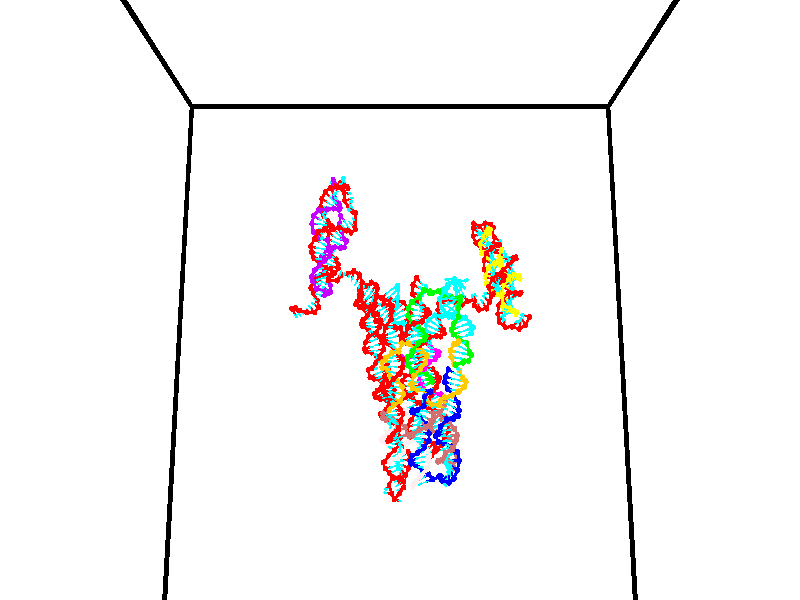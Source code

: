 // switches for output
#declare DRAW_BASES = 1; // possible values are 0, 1; only relevant for DNA ribbons
#declare DRAW_BASES_TYPE = 3; // possible values are 1, 2, 3; only relevant for DNA ribbons
#declare DRAW_FOG = 0; // set to 1 to enable fog

#include "colors.inc"

#include "transforms.inc"
background { rgb <1, 1, 1>}

#default {
   normal{
       ripples 0.25
       frequency 0.20
       turbulence 0.2
       lambda 5
   }
	finish {
		phong 0.1
		phong_size 40.
	}
}

// original window dimensions: 1024x640


// camera settings

camera {
	sky <0, 0.179814, -0.983701>
	up <0, 0.179814, -0.983701>
	right 1.6 * <1, 0, 0>
	location <35, 94.9851, 44.8844>
	look_at <35, 29.7336, 32.9568>
	direction <0, -65.2515, -11.9276>
	angle 67.0682
}


# declare cpy_camera_pos = <35, 94.9851, 44.8844>;
# if (DRAW_FOG = 1)
fog {
	fog_type 2
	up vnormalize(cpy_camera_pos)
	color rgbt<1,1,1,0.3>
	distance 1e-5
	fog_alt 3e-3
	fog_offset 56
}
# end


// LIGHTS

# declare lum = 6;
global_settings {
	ambient_light rgb lum * <0.05, 0.05, 0.05>
	max_trace_level 15
}# declare cpy_direct_light_amount = 0.25;
light_source
{	1000 * <-1, -1.16352, -0.803886>,
	rgb lum * cpy_direct_light_amount
	parallel
}

light_source
{	1000 * <1, 1.16352, 0.803886>,
	rgb lum * cpy_direct_light_amount
	parallel
}

// strand 0

// nucleotide -1

// particle -1
sphere {
	<24.052790, 34.855927, 34.629761> 0.250000
	pigment { color rgbt <1,0,0,0> }
	no_shadow
}
cylinder {
	<24.269562, 34.707417, 34.931347>,  <24.399626, 34.618309, 35.112301>, 0.100000
	pigment { color rgbt <1,0,0,0> }
	no_shadow
}
cylinder {
	<24.269562, 34.707417, 34.931347>,  <24.052790, 34.855927, 34.629761>, 0.100000
	pigment { color rgbt <1,0,0,0> }
	no_shadow
}

// particle -1
sphere {
	<24.269562, 34.707417, 34.931347> 0.100000
	pigment { color rgbt <1,0,0,0> }
	no_shadow
}
sphere {
	0, 1
	scale<0.080000,0.200000,0.300000>
	matrix <0.785776, 0.542061, -0.297869,
		-0.298106, 0.753874, 0.585497,
		0.541930, -0.371274, 0.753968,
		24.432140, 34.596035, 35.157536>
	pigment { color rgbt <0,1,1,0> }
	no_shadow
}
cylinder {
	<24.510817, 35.319016, 34.668327>,  <24.052790, 34.855927, 34.629761>, 0.130000
	pigment { color rgbt <1,0,0,0> }
	no_shadow
}

// nucleotide -1

// particle -1
sphere {
	<24.510817, 35.319016, 34.668327> 0.250000
	pigment { color rgbt <1,0,0,0> }
	no_shadow
}
cylinder {
	<24.682304, 35.037136, 34.894459>,  <24.785198, 34.868008, 35.030136>, 0.100000
	pigment { color rgbt <1,0,0,0> }
	no_shadow
}
cylinder {
	<24.682304, 35.037136, 34.894459>,  <24.510817, 35.319016, 34.668327>, 0.100000
	pigment { color rgbt <1,0,0,0> }
	no_shadow
}

// particle -1
sphere {
	<24.682304, 35.037136, 34.894459> 0.100000
	pigment { color rgbt <1,0,0,0> }
	no_shadow
}
sphere {
	0, 1
	scale<0.080000,0.200000,0.300000>
	matrix <0.902475, 0.305201, -0.303958,
		0.041660, 0.640509, 0.766820,
		0.428722, -0.704699, 0.565329,
		24.810921, 34.825726, 35.064056>
	pigment { color rgbt <0,1,1,0> }
	no_shadow
}
cylinder {
	<25.038774, 35.730328, 34.939701>,  <24.510817, 35.319016, 34.668327>, 0.130000
	pigment { color rgbt <1,0,0,0> }
	no_shadow
}

// nucleotide -1

// particle -1
sphere {
	<25.038774, 35.730328, 34.939701> 0.250000
	pigment { color rgbt <1,0,0,0> }
	no_shadow
}
cylinder {
	<25.134563, 35.343193, 34.970547>,  <25.192036, 35.110912, 34.989052>, 0.100000
	pigment { color rgbt <1,0,0,0> }
	no_shadow
}
cylinder {
	<25.134563, 35.343193, 34.970547>,  <25.038774, 35.730328, 34.939701>, 0.100000
	pigment { color rgbt <1,0,0,0> }
	no_shadow
}

// particle -1
sphere {
	<25.134563, 35.343193, 34.970547> 0.100000
	pigment { color rgbt <1,0,0,0> }
	no_shadow
}
sphere {
	0, 1
	scale<0.080000,0.200000,0.300000>
	matrix <0.895750, 0.189597, -0.402100,
		0.374547, 0.165363, 0.912343,
		0.239470, -0.967837, 0.077111,
		25.206404, 35.052841, 34.993679>
	pigment { color rgbt <0,1,1,0> }
	no_shadow
}
cylinder {
	<25.715281, 35.671616, 35.087112>,  <25.038774, 35.730328, 34.939701>, 0.130000
	pigment { color rgbt <1,0,0,0> }
	no_shadow
}

// nucleotide -1

// particle -1
sphere {
	<25.715281, 35.671616, 35.087112> 0.250000
	pigment { color rgbt <1,0,0,0> }
	no_shadow
}
cylinder {
	<25.668024, 35.306850, 34.929905>,  <25.639669, 35.087994, 34.835583>, 0.100000
	pigment { color rgbt <1,0,0,0> }
	no_shadow
}
cylinder {
	<25.668024, 35.306850, 34.929905>,  <25.715281, 35.671616, 35.087112>, 0.100000
	pigment { color rgbt <1,0,0,0> }
	no_shadow
}

// particle -1
sphere {
	<25.668024, 35.306850, 34.929905> 0.100000
	pigment { color rgbt <1,0,0,0> }
	no_shadow
}
sphere {
	0, 1
	scale<0.080000,0.200000,0.300000>
	matrix <0.816210, 0.136235, -0.561463,
		0.565547, -0.387115, 0.728216,
		-0.118142, -0.911911, -0.393015,
		25.632582, 35.033276, 34.812000>
	pigment { color rgbt <0,1,1,0> }
	no_shadow
}
cylinder {
	<26.455944, 35.343590, 35.043095>,  <25.715281, 35.671616, 35.087112>, 0.130000
	pigment { color rgbt <1,0,0,0> }
	no_shadow
}

// nucleotide -1

// particle -1
sphere {
	<26.455944, 35.343590, 35.043095> 0.250000
	pigment { color rgbt <1,0,0,0> }
	no_shadow
}
cylinder {
	<26.168684, 35.264725, 34.776146>,  <25.996328, 35.217407, 34.615974>, 0.100000
	pigment { color rgbt <1,0,0,0> }
	no_shadow
}
cylinder {
	<26.168684, 35.264725, 34.776146>,  <26.455944, 35.343590, 35.043095>, 0.100000
	pigment { color rgbt <1,0,0,0> }
	no_shadow
}

// particle -1
sphere {
	<26.168684, 35.264725, 34.776146> 0.100000
	pigment { color rgbt <1,0,0,0> }
	no_shadow
}
sphere {
	0, 1
	scale<0.080000,0.200000,0.300000>
	matrix <0.608261, 0.288034, -0.739631,
		0.338055, -0.937103, -0.086925,
		-0.718148, -0.197163, -0.667375,
		25.953239, 35.205574, 34.575932>
	pigment { color rgbt <0,1,1,0> }
	no_shadow
}
cylinder {
	<26.786890, 34.836498, 34.528202>,  <26.455944, 35.343590, 35.043095>, 0.130000
	pigment { color rgbt <1,0,0,0> }
	no_shadow
}

// nucleotide -1

// particle -1
sphere {
	<26.786890, 34.836498, 34.528202> 0.250000
	pigment { color rgbt <1,0,0,0> }
	no_shadow
}
cylinder {
	<26.483017, 35.056950, 34.390137>,  <26.300694, 35.189220, 34.307297>, 0.100000
	pigment { color rgbt <1,0,0,0> }
	no_shadow
}
cylinder {
	<26.483017, 35.056950, 34.390137>,  <26.786890, 34.836498, 34.528202>, 0.100000
	pigment { color rgbt <1,0,0,0> }
	no_shadow
}

// particle -1
sphere {
	<26.483017, 35.056950, 34.390137> 0.100000
	pigment { color rgbt <1,0,0,0> }
	no_shadow
}
sphere {
	0, 1
	scale<0.080000,0.200000,0.300000>
	matrix <0.542707, 0.244896, -0.803427,
		-0.358263, -0.797673, -0.485144,
		-0.759682, 0.551129, -0.345166,
		26.255112, 35.222290, 34.286587>
	pigment { color rgbt <0,1,1,0> }
	no_shadow
}
cylinder {
	<26.596773, 34.575188, 33.894032>,  <26.786890, 34.836498, 34.528202>, 0.130000
	pigment { color rgbt <1,0,0,0> }
	no_shadow
}

// nucleotide -1

// particle -1
sphere {
	<26.596773, 34.575188, 33.894032> 0.250000
	pigment { color rgbt <1,0,0,0> }
	no_shadow
}
cylinder {
	<26.516235, 34.966675, 33.909855>,  <26.467913, 35.201569, 33.919350>, 0.100000
	pigment { color rgbt <1,0,0,0> }
	no_shadow
}
cylinder {
	<26.516235, 34.966675, 33.909855>,  <26.596773, 34.575188, 33.894032>, 0.100000
	pigment { color rgbt <1,0,0,0> }
	no_shadow
}

// particle -1
sphere {
	<26.516235, 34.966675, 33.909855> 0.100000
	pigment { color rgbt <1,0,0,0> }
	no_shadow
}
sphere {
	0, 1
	scale<0.080000,0.200000,0.300000>
	matrix <0.504146, 0.138173, -0.852493,
		-0.839819, -0.151701, -0.521239,
		-0.201345, 0.978721, 0.039561,
		26.455832, 35.260292, 33.921722>
	pigment { color rgbt <0,1,1,0> }
	no_shadow
}
cylinder {
	<26.230709, 34.756706, 33.326893>,  <26.596773, 34.575188, 33.894032>, 0.130000
	pigment { color rgbt <1,0,0,0> }
	no_shadow
}

// nucleotide -1

// particle -1
sphere {
	<26.230709, 34.756706, 33.326893> 0.250000
	pigment { color rgbt <1,0,0,0> }
	no_shadow
}
cylinder {
	<26.454309, 35.075253, 33.419258>,  <26.588470, 35.266380, 33.474678>, 0.100000
	pigment { color rgbt <1,0,0,0> }
	no_shadow
}
cylinder {
	<26.454309, 35.075253, 33.419258>,  <26.230709, 34.756706, 33.326893>, 0.100000
	pigment { color rgbt <1,0,0,0> }
	no_shadow
}

// particle -1
sphere {
	<26.454309, 35.075253, 33.419258> 0.100000
	pigment { color rgbt <1,0,0,0> }
	no_shadow
}
sphere {
	0, 1
	scale<0.080000,0.200000,0.300000>
	matrix <0.321323, 0.048672, -0.945718,
		-0.764374, 0.602858, -0.228681,
		0.559003, 0.796363, 0.230916,
		26.622011, 35.314163, 33.488533>
	pigment { color rgbt <0,1,1,0> }
	no_shadow
}
cylinder {
	<26.013792, 35.375259, 32.965340>,  <26.230709, 34.756706, 33.326893>, 0.130000
	pigment { color rgbt <1,0,0,0> }
	no_shadow
}

// nucleotide -1

// particle -1
sphere {
	<26.013792, 35.375259, 32.965340> 0.250000
	pigment { color rgbt <1,0,0,0> }
	no_shadow
}
cylinder {
	<26.396143, 35.423424, 33.072521>,  <26.625553, 35.452324, 33.136829>, 0.100000
	pigment { color rgbt <1,0,0,0> }
	no_shadow
}
cylinder {
	<26.396143, 35.423424, 33.072521>,  <26.013792, 35.375259, 32.965340>, 0.100000
	pigment { color rgbt <1,0,0,0> }
	no_shadow
}

// particle -1
sphere {
	<26.396143, 35.423424, 33.072521> 0.100000
	pigment { color rgbt <1,0,0,0> }
	no_shadow
}
sphere {
	0, 1
	scale<0.080000,0.200000,0.300000>
	matrix <0.260993, 0.070557, -0.962759,
		-0.134831, 0.990214, 0.036017,
		0.955878, 0.120410, 0.267952,
		26.682907, 35.459545, 33.152908>
	pigment { color rgbt <0,1,1,0> }
	no_shadow
}
cylinder {
	<26.245758, 35.712681, 32.378437>,  <26.013792, 35.375259, 32.965340>, 0.130000
	pigment { color rgbt <1,0,0,0> }
	no_shadow
}

// nucleotide -1

// particle -1
sphere {
	<26.245758, 35.712681, 32.378437> 0.250000
	pigment { color rgbt <1,0,0,0> }
	no_shadow
}
cylinder {
	<26.592623, 35.675480, 32.574146>,  <26.800741, 35.653160, 32.691570>, 0.100000
	pigment { color rgbt <1,0,0,0> }
	no_shadow
}
cylinder {
	<26.592623, 35.675480, 32.574146>,  <26.245758, 35.712681, 32.378437>, 0.100000
	pigment { color rgbt <1,0,0,0> }
	no_shadow
}

// particle -1
sphere {
	<26.592623, 35.675480, 32.574146> 0.100000
	pigment { color rgbt <1,0,0,0> }
	no_shadow
}
sphere {
	0, 1
	scale<0.080000,0.200000,0.300000>
	matrix <0.487671, 0.357876, -0.796305,
		-0.101043, 0.929127, 0.355688,
		0.867160, -0.092998, 0.489269,
		26.852772, 35.647579, 32.720928>
	pigment { color rgbt <0,1,1,0> }
	no_shadow
}
cylinder {
	<26.606308, 36.293213, 32.414162>,  <26.245758, 35.712681, 32.378437>, 0.130000
	pigment { color rgbt <1,0,0,0> }
	no_shadow
}

// nucleotide -1

// particle -1
sphere {
	<26.606308, 36.293213, 32.414162> 0.250000
	pigment { color rgbt <1,0,0,0> }
	no_shadow
}
cylinder {
	<26.878780, 36.001877, 32.443867>,  <27.042263, 35.827076, 32.461689>, 0.100000
	pigment { color rgbt <1,0,0,0> }
	no_shadow
}
cylinder {
	<26.878780, 36.001877, 32.443867>,  <26.606308, 36.293213, 32.414162>, 0.100000
	pigment { color rgbt <1,0,0,0> }
	no_shadow
}

// particle -1
sphere {
	<26.878780, 36.001877, 32.443867> 0.100000
	pigment { color rgbt <1,0,0,0> }
	no_shadow
}
sphere {
	0, 1
	scale<0.080000,0.200000,0.300000>
	matrix <0.542969, 0.434548, -0.718577,
		0.491098, 0.529802, 0.691471,
		0.681181, -0.728339, 0.074260,
		27.083134, 35.783375, 32.466145>
	pigment { color rgbt <0,1,1,0> }
	no_shadow
}
cylinder {
	<27.105930, 36.550034, 32.086903>,  <26.606308, 36.293213, 32.414162>, 0.130000
	pigment { color rgbt <1,0,0,0> }
	no_shadow
}

// nucleotide -1

// particle -1
sphere {
	<27.105930, 36.550034, 32.086903> 0.250000
	pigment { color rgbt <1,0,0,0> }
	no_shadow
}
cylinder {
	<27.257412, 36.180641, 32.111454>,  <27.348301, 35.959007, 32.126186>, 0.100000
	pigment { color rgbt <1,0,0,0> }
	no_shadow
}
cylinder {
	<27.257412, 36.180641, 32.111454>,  <27.105930, 36.550034, 32.086903>, 0.100000
	pigment { color rgbt <1,0,0,0> }
	no_shadow
}

// particle -1
sphere {
	<27.257412, 36.180641, 32.111454> 0.100000
	pigment { color rgbt <1,0,0,0> }
	no_shadow
}
sphere {
	0, 1
	scale<0.080000,0.200000,0.300000>
	matrix <0.602254, 0.195531, -0.773988,
		0.702760, 0.330081, 0.630218,
		0.378706, -0.923479, 0.061382,
		27.371023, 35.903599, 32.129868>
	pigment { color rgbt <0,1,1,0> }
	no_shadow
}
cylinder {
	<27.822653, 36.600258, 32.091740>,  <27.105930, 36.550034, 32.086903>, 0.130000
	pigment { color rgbt <1,0,0,0> }
	no_shadow
}

// nucleotide -1

// particle -1
sphere {
	<27.822653, 36.600258, 32.091740> 0.250000
	pigment { color rgbt <1,0,0,0> }
	no_shadow
}
cylinder {
	<27.743925, 36.229675, 31.963402>,  <27.696690, 36.007324, 31.886398>, 0.100000
	pigment { color rgbt <1,0,0,0> }
	no_shadow
}
cylinder {
	<27.743925, 36.229675, 31.963402>,  <27.822653, 36.600258, 32.091740>, 0.100000
	pigment { color rgbt <1,0,0,0> }
	no_shadow
}

// particle -1
sphere {
	<27.743925, 36.229675, 31.963402> 0.100000
	pigment { color rgbt <1,0,0,0> }
	no_shadow
}
sphere {
	0, 1
	scale<0.080000,0.200000,0.300000>
	matrix <0.385043, 0.227915, -0.894314,
		0.901668, -0.299556, 0.311867,
		-0.196818, -0.926456, -0.320845,
		27.684879, 35.951740, 31.867147>
	pigment { color rgbt <0,1,1,0> }
	no_shadow
}
cylinder {
	<28.474615, 36.210316, 31.874390>,  <27.822653, 36.600258, 32.091740>, 0.130000
	pigment { color rgbt <1,0,0,0> }
	no_shadow
}

// nucleotide -1

// particle -1
sphere {
	<28.474615, 36.210316, 31.874390> 0.250000
	pigment { color rgbt <1,0,0,0> }
	no_shadow
}
cylinder {
	<28.172977, 36.041656, 31.672972>,  <27.991995, 35.940460, 31.552120>, 0.100000
	pigment { color rgbt <1,0,0,0> }
	no_shadow
}
cylinder {
	<28.172977, 36.041656, 31.672972>,  <28.474615, 36.210316, 31.874390>, 0.100000
	pigment { color rgbt <1,0,0,0> }
	no_shadow
}

// particle -1
sphere {
	<28.172977, 36.041656, 31.672972> 0.100000
	pigment { color rgbt <1,0,0,0> }
	no_shadow
}
sphere {
	0, 1
	scale<0.080000,0.200000,0.300000>
	matrix <0.419352, 0.280945, -0.863257,
		0.505456, -0.862140, -0.035042,
		-0.754094, -0.421644, -0.503546,
		27.946749, 35.915165, 31.521908>
	pigment { color rgbt <0,1,1,0> }
	no_shadow
}
cylinder {
	<28.789356, 35.777603, 31.379255>,  <28.474615, 36.210316, 31.874390>, 0.130000
	pigment { color rgbt <1,0,0,0> }
	no_shadow
}

// nucleotide -1

// particle -1
sphere {
	<28.789356, 35.777603, 31.379255> 0.250000
	pigment { color rgbt <1,0,0,0> }
	no_shadow
}
cylinder {
	<28.415344, 35.800644, 31.239313>,  <28.190937, 35.814468, 31.155348>, 0.100000
	pigment { color rgbt <1,0,0,0> }
	no_shadow
}
cylinder {
	<28.415344, 35.800644, 31.239313>,  <28.789356, 35.777603, 31.379255>, 0.100000
	pigment { color rgbt <1,0,0,0> }
	no_shadow
}

// particle -1
sphere {
	<28.415344, 35.800644, 31.239313> 0.100000
	pigment { color rgbt <1,0,0,0> }
	no_shadow
}
sphere {
	0, 1
	scale<0.080000,0.200000,0.300000>
	matrix <0.349410, -0.017932, -0.936798,
		-0.060244, -0.998178, -0.003364,
		-0.935031, 0.057612, -0.349854,
		28.134834, 35.817924, 31.134357>
	pigment { color rgbt <0,1,1,0> }
	no_shadow
}
cylinder {
	<28.758625, 35.317577, 30.940395>,  <28.789356, 35.777603, 31.379255>, 0.130000
	pigment { color rgbt <1,0,0,0> }
	no_shadow
}

// nucleotide -1

// particle -1
sphere {
	<28.758625, 35.317577, 30.940395> 0.250000
	pigment { color rgbt <1,0,0,0> }
	no_shadow
}
cylinder {
	<28.464025, 35.561092, 30.822453>,  <28.287266, 35.707203, 30.751688>, 0.100000
	pigment { color rgbt <1,0,0,0> }
	no_shadow
}
cylinder {
	<28.464025, 35.561092, 30.822453>,  <28.758625, 35.317577, 30.940395>, 0.100000
	pigment { color rgbt <1,0,0,0> }
	no_shadow
}

// particle -1
sphere {
	<28.464025, 35.561092, 30.822453> 0.100000
	pigment { color rgbt <1,0,0,0> }
	no_shadow
}
sphere {
	0, 1
	scale<0.080000,0.200000,0.300000>
	matrix <0.228190, -0.186738, -0.955541,
		-0.636786, -0.771039, -0.001387,
		-0.736501, 0.608791, -0.294855,
		28.243074, 35.743729, 30.733995>
	pigment { color rgbt <0,1,1,0> }
	no_shadow
}
cylinder {
	<28.483397, 34.984005, 30.400473>,  <28.758625, 35.317577, 30.940395>, 0.130000
	pigment { color rgbt <1,0,0,0> }
	no_shadow
}

// nucleotide -1

// particle -1
sphere {
	<28.483397, 34.984005, 30.400473> 0.250000
	pigment { color rgbt <1,0,0,0> }
	no_shadow
}
cylinder {
	<28.303835, 35.338860, 30.357622>,  <28.196098, 35.551773, 30.331911>, 0.100000
	pigment { color rgbt <1,0,0,0> }
	no_shadow
}
cylinder {
	<28.303835, 35.338860, 30.357622>,  <28.483397, 34.984005, 30.400473>, 0.100000
	pigment { color rgbt <1,0,0,0> }
	no_shadow
}

// particle -1
sphere {
	<28.303835, 35.338860, 30.357622> 0.100000
	pigment { color rgbt <1,0,0,0> }
	no_shadow
}
sphere {
	0, 1
	scale<0.080000,0.200000,0.300000>
	matrix <0.126878, -0.055391, -0.990370,
		-0.884526, -0.458174, -0.087693,
		-0.448905, 0.887134, -0.107127,
		28.169163, 35.605000, 30.325483>
	pigment { color rgbt <0,1,1,0> }
	no_shadow
}
cylinder {
	<27.845592, 34.923519, 29.951677>,  <28.483397, 34.984005, 30.400473>, 0.130000
	pigment { color rgbt <1,0,0,0> }
	no_shadow
}

// nucleotide -1

// particle -1
sphere {
	<27.845592, 34.923519, 29.951677> 0.250000
	pigment { color rgbt <1,0,0,0> }
	no_shadow
}
cylinder {
	<27.998880, 35.292660, 29.936226>,  <28.090853, 35.514145, 29.926954>, 0.100000
	pigment { color rgbt <1,0,0,0> }
	no_shadow
}
cylinder {
	<27.998880, 35.292660, 29.936226>,  <27.845592, 34.923519, 29.951677>, 0.100000
	pigment { color rgbt <1,0,0,0> }
	no_shadow
}

// particle -1
sphere {
	<27.998880, 35.292660, 29.936226> 0.100000
	pigment { color rgbt <1,0,0,0> }
	no_shadow
}
sphere {
	0, 1
	scale<0.080000,0.200000,0.300000>
	matrix <0.126435, -0.093839, -0.987527,
		-0.914962, 0.373558, -0.152641,
		0.383222, 0.922848, -0.038628,
		28.113848, 35.569515, 29.924637>
	pigment { color rgbt <0,1,1,0> }
	no_shadow
}
cylinder {
	<27.724228, 35.067291, 29.225994>,  <27.845592, 34.923519, 29.951677>, 0.130000
	pigment { color rgbt <1,0,0,0> }
	no_shadow
}

// nucleotide -1

// particle -1
sphere {
	<27.724228, 35.067291, 29.225994> 0.250000
	pigment { color rgbt <1,0,0,0> }
	no_shadow
}
cylinder {
	<27.967009, 35.362507, 29.343912>,  <28.112677, 35.539639, 29.414663>, 0.100000
	pigment { color rgbt <1,0,0,0> }
	no_shadow
}
cylinder {
	<27.967009, 35.362507, 29.343912>,  <27.724228, 35.067291, 29.225994>, 0.100000
	pigment { color rgbt <1,0,0,0> }
	no_shadow
}

// particle -1
sphere {
	<27.967009, 35.362507, 29.343912> 0.100000
	pigment { color rgbt <1,0,0,0> }
	no_shadow
}
sphere {
	0, 1
	scale<0.080000,0.200000,0.300000>
	matrix <0.398742, 0.038070, -0.916273,
		-0.687470, 0.673681, -0.271181,
		0.606951, 0.738041, 0.294797,
		28.149094, 35.583920, 29.432352>
	pigment { color rgbt <0,1,1,0> }
	no_shadow
}
cylinder {
	<27.654005, 35.379345, 28.695398>,  <27.724228, 35.067291, 29.225994>, 0.130000
	pigment { color rgbt <1,0,0,0> }
	no_shadow
}

// nucleotide -1

// particle -1
sphere {
	<27.654005, 35.379345, 28.695398> 0.250000
	pigment { color rgbt <1,0,0,0> }
	no_shadow
}
cylinder {
	<27.982677, 35.524475, 28.871214>,  <28.179882, 35.611553, 28.976704>, 0.100000
	pigment { color rgbt <1,0,0,0> }
	no_shadow
}
cylinder {
	<27.982677, 35.524475, 28.871214>,  <27.654005, 35.379345, 28.695398>, 0.100000
	pigment { color rgbt <1,0,0,0> }
	no_shadow
}

// particle -1
sphere {
	<27.982677, 35.524475, 28.871214> 0.100000
	pigment { color rgbt <1,0,0,0> }
	no_shadow
}
sphere {
	0, 1
	scale<0.080000,0.200000,0.300000>
	matrix <0.357078, 0.273364, -0.893178,
		-0.444222, 0.890859, 0.095062,
		0.821683, 0.362825, 0.439541,
		28.229183, 35.633324, 29.003077>
	pigment { color rgbt <0,1,1,0> }
	no_shadow
}
cylinder {
	<27.781647, 35.975750, 28.268162>,  <27.654005, 35.379345, 28.695398>, 0.130000
	pigment { color rgbt <1,0,0,0> }
	no_shadow
}

// nucleotide -1

// particle -1
sphere {
	<27.781647, 35.975750, 28.268162> 0.250000
	pigment { color rgbt <1,0,0,0> }
	no_shadow
}
cylinder {
	<28.108067, 35.905636, 28.488466>,  <28.303919, 35.863567, 28.620649>, 0.100000
	pigment { color rgbt <1,0,0,0> }
	no_shadow
}
cylinder {
	<28.108067, 35.905636, 28.488466>,  <27.781647, 35.975750, 28.268162>, 0.100000
	pigment { color rgbt <1,0,0,0> }
	no_shadow
}

// particle -1
sphere {
	<28.108067, 35.905636, 28.488466> 0.100000
	pigment { color rgbt <1,0,0,0> }
	no_shadow
}
sphere {
	0, 1
	scale<0.080000,0.200000,0.300000>
	matrix <0.577952, 0.237967, -0.780604,
		0.005766, 0.955326, 0.295499,
		0.816050, -0.175285, 0.550761,
		28.352882, 35.853050, 28.653694>
	pigment { color rgbt <0,1,1,0> }
	no_shadow
}
cylinder {
	<28.140675, 36.613441, 28.180780>,  <27.781647, 35.975750, 28.268162>, 0.130000
	pigment { color rgbt <1,0,0,0> }
	no_shadow
}

// nucleotide -1

// particle -1
sphere {
	<28.140675, 36.613441, 28.180780> 0.250000
	pigment { color rgbt <1,0,0,0> }
	no_shadow
}
cylinder {
	<28.380722, 36.304989, 28.265833>,  <28.524752, 36.119919, 28.316864>, 0.100000
	pigment { color rgbt <1,0,0,0> }
	no_shadow
}
cylinder {
	<28.380722, 36.304989, 28.265833>,  <28.140675, 36.613441, 28.180780>, 0.100000
	pigment { color rgbt <1,0,0,0> }
	no_shadow
}

// particle -1
sphere {
	<28.380722, 36.304989, 28.265833> 0.100000
	pigment { color rgbt <1,0,0,0> }
	no_shadow
}
sphere {
	0, 1
	scale<0.080000,0.200000,0.300000>
	matrix <0.546079, 0.200708, -0.813335,
		0.584512, 0.604212, 0.541548,
		0.600120, -0.771132, 0.212631,
		28.560759, 36.073650, 28.329622>
	pigment { color rgbt <0,1,1,0> }
	no_shadow
}
cylinder {
	<28.902445, 36.809887, 28.134995>,  <28.140675, 36.613441, 28.180780>, 0.130000
	pigment { color rgbt <1,0,0,0> }
	no_shadow
}

// nucleotide -1

// particle -1
sphere {
	<28.902445, 36.809887, 28.134995> 0.250000
	pigment { color rgbt <1,0,0,0> }
	no_shadow
}
cylinder {
	<28.881836, 36.413372, 28.086504>,  <28.869471, 36.175465, 28.057409>, 0.100000
	pigment { color rgbt <1,0,0,0> }
	no_shadow
}
cylinder {
	<28.881836, 36.413372, 28.086504>,  <28.902445, 36.809887, 28.134995>, 0.100000
	pigment { color rgbt <1,0,0,0> }
	no_shadow
}

// particle -1
sphere {
	<28.881836, 36.413372, 28.086504> 0.100000
	pigment { color rgbt <1,0,0,0> }
	no_shadow
}
sphere {
	0, 1
	scale<0.080000,0.200000,0.300000>
	matrix <0.714990, 0.048131, -0.697476,
		0.697234, -0.122611, 0.706280,
		-0.051524, -0.991287, -0.121224,
		28.866379, 36.115986, 28.050137>
	pigment { color rgbt <0,1,1,0> }
	no_shadow
}
cylinder {
	<29.603868, 36.527962, 28.300114>,  <28.902445, 36.809887, 28.134995>, 0.130000
	pigment { color rgbt <1,0,0,0> }
	no_shadow
}

// nucleotide -1

// particle -1
sphere {
	<29.603868, 36.527962, 28.300114> 0.250000
	pigment { color rgbt <1,0,0,0> }
	no_shadow
}
cylinder {
	<29.438242, 36.233913, 28.085396>,  <29.338865, 36.057484, 27.956564>, 0.100000
	pigment { color rgbt <1,0,0,0> }
	no_shadow
}
cylinder {
	<29.438242, 36.233913, 28.085396>,  <29.603868, 36.527962, 28.300114>, 0.100000
	pigment { color rgbt <1,0,0,0> }
	no_shadow
}

// particle -1
sphere {
	<29.438242, 36.233913, 28.085396> 0.100000
	pigment { color rgbt <1,0,0,0> }
	no_shadow
}
sphere {
	0, 1
	scale<0.080000,0.200000,0.300000>
	matrix <0.855149, -0.112102, -0.506115,
		0.311879, -0.668607, 0.675053,
		-0.414067, -0.735118, -0.536796,
		29.314022, 36.013378, 27.924356>
	pigment { color rgbt <0,1,1,0> }
	no_shadow
}
cylinder {
	<30.052267, 36.034962, 28.342205>,  <29.603868, 36.527962, 28.300114>, 0.130000
	pigment { color rgbt <1,0,0,0> }
	no_shadow
}

// nucleotide -1

// particle -1
sphere {
	<30.052267, 36.034962, 28.342205> 0.250000
	pigment { color rgbt <1,0,0,0> }
	no_shadow
}
cylinder {
	<29.842903, 35.976376, 28.006445>,  <29.717285, 35.941223, 27.804989>, 0.100000
	pigment { color rgbt <1,0,0,0> }
	no_shadow
}
cylinder {
	<29.842903, 35.976376, 28.006445>,  <30.052267, 36.034962, 28.342205>, 0.100000
	pigment { color rgbt <1,0,0,0> }
	no_shadow
}

// particle -1
sphere {
	<29.842903, 35.976376, 28.006445> 0.100000
	pigment { color rgbt <1,0,0,0> }
	no_shadow
}
sphere {
	0, 1
	scale<0.080000,0.200000,0.300000>
	matrix <0.851251, -0.046376, -0.522706,
		0.037630, -0.988128, 0.148952,
		-0.523408, -0.146465, -0.839400,
		29.685881, 35.932438, 27.754625>
	pigment { color rgbt <0,1,1,0> }
	no_shadow
}
cylinder {
	<30.469252, 35.563183, 27.933754>,  <30.052267, 36.034962, 28.342205>, 0.130000
	pigment { color rgbt <1,0,0,0> }
	no_shadow
}

// nucleotide -1

// particle -1
sphere {
	<30.469252, 35.563183, 27.933754> 0.250000
	pigment { color rgbt <1,0,0,0> }
	no_shadow
}
cylinder {
	<30.196163, 35.731438, 27.694769>,  <30.032310, 35.832390, 27.551378>, 0.100000
	pigment { color rgbt <1,0,0,0> }
	no_shadow
}
cylinder {
	<30.196163, 35.731438, 27.694769>,  <30.469252, 35.563183, 27.933754>, 0.100000
	pigment { color rgbt <1,0,0,0> }
	no_shadow
}

// particle -1
sphere {
	<30.196163, 35.731438, 27.694769> 0.100000
	pigment { color rgbt <1,0,0,0> }
	no_shadow
}
sphere {
	0, 1
	scale<0.080000,0.200000,0.300000>
	matrix <0.686208, 0.088190, -0.722039,
		-0.251024, -0.902934, -0.348852,
		-0.682719, 0.420634, -0.597463,
		29.991348, 35.857628, 27.515530>
	pigment { color rgbt <0,1,1,0> }
	no_shadow
}
cylinder {
	<30.398243, 35.378006, 27.210726>,  <30.469252, 35.563183, 27.933754>, 0.130000
	pigment { color rgbt <1,0,0,0> }
	no_shadow
}

// nucleotide -1

// particle -1
sphere {
	<30.398243, 35.378006, 27.210726> 0.250000
	pigment { color rgbt <1,0,0,0> }
	no_shadow
}
cylinder {
	<30.327534, 35.771301, 27.192846>,  <30.285109, 36.007278, 27.182119>, 0.100000
	pigment { color rgbt <1,0,0,0> }
	no_shadow
}
cylinder {
	<30.327534, 35.771301, 27.192846>,  <30.398243, 35.378006, 27.210726>, 0.100000
	pigment { color rgbt <1,0,0,0> }
	no_shadow
}

// particle -1
sphere {
	<30.327534, 35.771301, 27.192846> 0.100000
	pigment { color rgbt <1,0,0,0> }
	no_shadow
}
sphere {
	0, 1
	scale<0.080000,0.200000,0.300000>
	matrix <0.634946, 0.079221, -0.768484,
		-0.752060, -0.164230, -0.638306,
		-0.176775, 0.983236, -0.044698,
		30.274502, 36.066273, 27.179438>
	pigment { color rgbt <0,1,1,0> }
	no_shadow
}
cylinder {
	<30.461864, 35.293541, 26.367208>,  <30.398243, 35.378006, 27.210726>, 0.130000
	pigment { color rgbt <1,0,0,0> }
	no_shadow
}

// nucleotide -1

// particle -1
sphere {
	<30.461864, 35.293541, 26.367208> 0.250000
	pigment { color rgbt <1,0,0,0> }
	no_shadow
}
cylinder {
	<30.086998, 35.392555, 26.268864>,  <29.862078, 35.451965, 26.209858>, 0.100000
	pigment { color rgbt <1,0,0,0> }
	no_shadow
}
cylinder {
	<30.086998, 35.392555, 26.268864>,  <30.461864, 35.293541, 26.367208>, 0.100000
	pigment { color rgbt <1,0,0,0> }
	no_shadow
}

// particle -1
sphere {
	<30.086998, 35.392555, 26.268864> 0.100000
	pigment { color rgbt <1,0,0,0> }
	no_shadow
}
sphere {
	0, 1
	scale<0.080000,0.200000,0.300000>
	matrix <0.121280, -0.429613, -0.894832,
		-0.327126, -0.868424, 0.372598,
		-0.937166, 0.247534, -0.245860,
		29.805849, 35.466816, 26.195105>
	pigment { color rgbt <0,1,1,0> }
	no_shadow
}
cylinder {
	<30.097645, 34.666458, 26.113125>,  <30.461864, 35.293541, 26.367208>, 0.130000
	pigment { color rgbt <1,0,0,0> }
	no_shadow
}

// nucleotide -1

// particle -1
sphere {
	<30.097645, 34.666458, 26.113125> 0.250000
	pigment { color rgbt <1,0,0,0> }
	no_shadow
}
cylinder {
	<29.998842, 35.020252, 25.954796>,  <29.939560, 35.232529, 25.859798>, 0.100000
	pigment { color rgbt <1,0,0,0> }
	no_shadow
}
cylinder {
	<29.998842, 35.020252, 25.954796>,  <30.097645, 34.666458, 26.113125>, 0.100000
	pigment { color rgbt <1,0,0,0> }
	no_shadow
}

// particle -1
sphere {
	<29.998842, 35.020252, 25.954796> 0.100000
	pigment { color rgbt <1,0,0,0> }
	no_shadow
}
sphere {
	0, 1
	scale<0.080000,0.200000,0.300000>
	matrix <0.178616, -0.359921, -0.915726,
		-0.952409, -0.296891, -0.069080,
		-0.247007, 0.884484, -0.395821,
		29.924740, 35.285599, 25.836050>
	pigment { color rgbt <0,1,1,0> }
	no_shadow
}
cylinder {
	<29.623158, 34.688503, 25.621586>,  <30.097645, 34.666458, 26.113125>, 0.130000
	pigment { color rgbt <1,0,0,0> }
	no_shadow
}

// nucleotide -1

// particle -1
sphere {
	<29.623158, 34.688503, 25.621586> 0.250000
	pigment { color rgbt <1,0,0,0> }
	no_shadow
}
cylinder {
	<29.813950, 35.021713, 25.509472>,  <29.928425, 35.221638, 25.442204>, 0.100000
	pigment { color rgbt <1,0,0,0> }
	no_shadow
}
cylinder {
	<29.813950, 35.021713, 25.509472>,  <29.623158, 34.688503, 25.621586>, 0.100000
	pigment { color rgbt <1,0,0,0> }
	no_shadow
}

// particle -1
sphere {
	<29.813950, 35.021713, 25.509472> 0.100000
	pigment { color rgbt <1,0,0,0> }
	no_shadow
}
sphere {
	0, 1
	scale<0.080000,0.200000,0.300000>
	matrix <-0.049679, -0.292834, -0.954872,
		-0.877508, 0.469381, -0.098292,
		0.476982, 0.833024, -0.280283,
		29.957045, 35.271622, 25.425386>
	pigment { color rgbt <0,1,1,0> }
	no_shadow
}
cylinder {
	<29.276068, 35.146317, 25.265299>,  <29.623158, 34.688503, 25.621586>, 0.130000
	pigment { color rgbt <1,0,0,0> }
	no_shadow
}

// nucleotide -1

// particle -1
sphere {
	<29.276068, 35.146317, 25.265299> 0.250000
	pigment { color rgbt <1,0,0,0> }
	no_shadow
}
cylinder {
	<29.659212, 35.150879, 25.150496>,  <29.889099, 35.153618, 25.081614>, 0.100000
	pigment { color rgbt <1,0,0,0> }
	no_shadow
}
cylinder {
	<29.659212, 35.150879, 25.150496>,  <29.276068, 35.146317, 25.265299>, 0.100000
	pigment { color rgbt <1,0,0,0> }
	no_shadow
}

// particle -1
sphere {
	<29.659212, 35.150879, 25.150496> 0.100000
	pigment { color rgbt <1,0,0,0> }
	no_shadow
}
sphere {
	0, 1
	scale<0.080000,0.200000,0.300000>
	matrix <-0.282579, -0.141798, -0.948706,
		-0.051519, 0.989830, -0.132599,
		0.957859, 0.011407, -0.287010,
		29.946569, 35.154301, 25.064392>
	pigment { color rgbt <0,1,1,0> }
	no_shadow
}
cylinder {
	<29.265991, 35.716240, 24.732037>,  <29.276068, 35.146317, 25.265299>, 0.130000
	pigment { color rgbt <1,0,0,0> }
	no_shadow
}

// nucleotide -1

// particle -1
sphere {
	<29.265991, 35.716240, 24.732037> 0.250000
	pigment { color rgbt <1,0,0,0> }
	no_shadow
}
cylinder {
	<29.559172, 35.448322, 24.684444>,  <29.735081, 35.287571, 24.655890>, 0.100000
	pigment { color rgbt <1,0,0,0> }
	no_shadow
}
cylinder {
	<29.559172, 35.448322, 24.684444>,  <29.265991, 35.716240, 24.732037>, 0.100000
	pigment { color rgbt <1,0,0,0> }
	no_shadow
}

// particle -1
sphere {
	<29.559172, 35.448322, 24.684444> 0.100000
	pigment { color rgbt <1,0,0,0> }
	no_shadow
}
sphere {
	0, 1
	scale<0.080000,0.200000,0.300000>
	matrix <-0.163166, -0.003296, -0.986593,
		0.660422, 0.742540, -0.111703,
		0.732953, -0.669794, -0.118980,
		29.779058, 35.247383, 24.648750>
	pigment { color rgbt <0,1,1,0> }
	no_shadow
}
cylinder {
	<28.739567, 36.151741, 24.399574>,  <29.265991, 35.716240, 24.732037>, 0.130000
	pigment { color rgbt <1,0,0,0> }
	no_shadow
}

// nucleotide -1

// particle -1
sphere {
	<28.739567, 36.151741, 24.399574> 0.250000
	pigment { color rgbt <1,0,0,0> }
	no_shadow
}
cylinder {
	<28.419781, 36.338158, 24.247965>,  <28.227909, 36.450008, 24.157000>, 0.100000
	pigment { color rgbt <1,0,0,0> }
	no_shadow
}
cylinder {
	<28.419781, 36.338158, 24.247965>,  <28.739567, 36.151741, 24.399574>, 0.100000
	pigment { color rgbt <1,0,0,0> }
	no_shadow
}

// particle -1
sphere {
	<28.419781, 36.338158, 24.247965> 0.100000
	pigment { color rgbt <1,0,0,0> }
	no_shadow
}
sphere {
	0, 1
	scale<0.080000,0.200000,0.300000>
	matrix <-0.174901, -0.784211, -0.595334,
		-0.574685, -0.409658, 0.708461,
		-0.799467, 0.466040, -0.379024,
		28.179941, 36.477970, 24.134258>
	pigment { color rgbt <0,1,1,0> }
	no_shadow
}
cylinder {
	<28.981529, 36.847473, 24.269356>,  <28.739567, 36.151741, 24.399574>, 0.130000
	pigment { color rgbt <1,0,0,0> }
	no_shadow
}

// nucleotide -1

// particle -1
sphere {
	<28.981529, 36.847473, 24.269356> 0.250000
	pigment { color rgbt <1,0,0,0> }
	no_shadow
}
cylinder {
	<29.182877, 37.170425, 24.146223>,  <29.303684, 37.364197, 24.072344>, 0.100000
	pigment { color rgbt <1,0,0,0> }
	no_shadow
}
cylinder {
	<29.182877, 37.170425, 24.146223>,  <28.981529, 36.847473, 24.269356>, 0.100000
	pigment { color rgbt <1,0,0,0> }
	no_shadow
}

// particle -1
sphere {
	<29.182877, 37.170425, 24.146223> 0.100000
	pigment { color rgbt <1,0,0,0> }
	no_shadow
}
sphere {
	0, 1
	scale<0.080000,0.200000,0.300000>
	matrix <-0.082156, 0.399361, 0.913105,
		0.860158, -0.434337, 0.267357,
		0.503367, 0.807380, -0.307830,
		29.333887, 37.412640, 24.053873>
	pigment { color rgbt <0,1,1,0> }
	no_shadow
}
cylinder {
	<29.666584, 37.021664, 24.627712>,  <28.981529, 36.847473, 24.269356>, 0.130000
	pigment { color rgbt <1,0,0,0> }
	no_shadow
}

// nucleotide -1

// particle -1
sphere {
	<29.666584, 37.021664, 24.627712> 0.250000
	pigment { color rgbt <1,0,0,0> }
	no_shadow
}
cylinder {
	<29.486012, 37.345146, 24.476871>,  <29.377668, 37.539234, 24.386368>, 0.100000
	pigment { color rgbt <1,0,0,0> }
	no_shadow
}
cylinder {
	<29.486012, 37.345146, 24.476871>,  <29.666584, 37.021664, 24.627712>, 0.100000
	pigment { color rgbt <1,0,0,0> }
	no_shadow
}

// particle -1
sphere {
	<29.486012, 37.345146, 24.476871> 0.100000
	pigment { color rgbt <1,0,0,0> }
	no_shadow
}
sphere {
	0, 1
	scale<0.080000,0.200000,0.300000>
	matrix <-0.246418, 0.293191, 0.923752,
		0.857605, 0.509935, 0.066924,
		-0.451432, 0.808706, -0.377100,
		29.350582, 37.587757, 24.363741>
	pigment { color rgbt <0,1,1,0> }
	no_shadow
}
cylinder {
	<29.832726, 37.655373, 25.016066>,  <29.666584, 37.021664, 24.627712>, 0.130000
	pigment { color rgbt <1,0,0,0> }
	no_shadow
}

// nucleotide -1

// particle -1
sphere {
	<29.832726, 37.655373, 25.016066> 0.250000
	pigment { color rgbt <1,0,0,0> }
	no_shadow
}
cylinder {
	<29.475023, 37.678875, 24.838593>,  <29.260403, 37.692978, 24.732109>, 0.100000
	pigment { color rgbt <1,0,0,0> }
	no_shadow
}
cylinder {
	<29.475023, 37.678875, 24.838593>,  <29.832726, 37.655373, 25.016066>, 0.100000
	pigment { color rgbt <1,0,0,0> }
	no_shadow
}

// particle -1
sphere {
	<29.475023, 37.678875, 24.838593> 0.100000
	pigment { color rgbt <1,0,0,0> }
	no_shadow
}
sphere {
	0, 1
	scale<0.080000,0.200000,0.300000>
	matrix <-0.407917, 0.300902, 0.862010,
		0.184154, 0.951843, -0.245116,
		-0.894255, 0.058756, -0.443685,
		29.206747, 37.696503, 24.705486>
	pigment { color rgbt <0,1,1,0> }
	no_shadow
}
cylinder {
	<29.472147, 38.415653, 25.155701>,  <29.832726, 37.655373, 25.016066>, 0.130000
	pigment { color rgbt <1,0,0,0> }
	no_shadow
}

// nucleotide -1

// particle -1
sphere {
	<29.472147, 38.415653, 25.155701> 0.250000
	pigment { color rgbt <1,0,0,0> }
	no_shadow
}
cylinder {
	<29.208929, 38.123222, 25.083584>,  <29.050999, 37.947765, 25.040314>, 0.100000
	pigment { color rgbt <1,0,0,0> }
	no_shadow
}
cylinder {
	<29.208929, 38.123222, 25.083584>,  <29.472147, 38.415653, 25.155701>, 0.100000
	pigment { color rgbt <1,0,0,0> }
	no_shadow
}

// particle -1
sphere {
	<29.208929, 38.123222, 25.083584> 0.100000
	pigment { color rgbt <1,0,0,0> }
	no_shadow
}
sphere {
	0, 1
	scale<0.080000,0.200000,0.300000>
	matrix <-0.486105, 0.229604, 0.843199,
		-0.575045, 0.642505, -0.506469,
		-0.658046, -0.731074, -0.180293,
		29.011515, 37.903900, 25.029495>
	pigment { color rgbt <0,1,1,0> }
	no_shadow
}
cylinder {
	<28.903290, 38.779293, 25.249210>,  <29.472147, 38.415653, 25.155701>, 0.130000
	pigment { color rgbt <1,0,0,0> }
	no_shadow
}

// nucleotide -1

// particle -1
sphere {
	<28.903290, 38.779293, 25.249210> 0.250000
	pigment { color rgbt <1,0,0,0> }
	no_shadow
}
cylinder {
	<28.828890, 38.388474, 25.290733>,  <28.784250, 38.153980, 25.315647>, 0.100000
	pigment { color rgbt <1,0,0,0> }
	no_shadow
}
cylinder {
	<28.828890, 38.388474, 25.290733>,  <28.903290, 38.779293, 25.249210>, 0.100000
	pigment { color rgbt <1,0,0,0> }
	no_shadow
}

// particle -1
sphere {
	<28.828890, 38.388474, 25.290733> 0.100000
	pigment { color rgbt <1,0,0,0> }
	no_shadow
}
sphere {
	0, 1
	scale<0.080000,0.200000,0.300000>
	matrix <-0.531575, 0.188920, 0.825674,
		-0.826337, 0.098392, -0.554515,
		-0.185998, -0.977051, 0.103809,
		28.773090, 38.095360, 25.321877>
	pigment { color rgbt <0,1,1,0> }
	no_shadow
}
cylinder {
	<28.225061, 38.687431, 25.339865>,  <28.903290, 38.779293, 25.249210>, 0.130000
	pigment { color rgbt <1,0,0,0> }
	no_shadow
}

// nucleotide -1

// particle -1
sphere {
	<28.225061, 38.687431, 25.339865> 0.250000
	pigment { color rgbt <1,0,0,0> }
	no_shadow
}
cylinder {
	<28.352972, 38.347454, 25.507357>,  <28.429718, 38.143467, 25.607853>, 0.100000
	pigment { color rgbt <1,0,0,0> }
	no_shadow
}
cylinder {
	<28.352972, 38.347454, 25.507357>,  <28.225061, 38.687431, 25.339865>, 0.100000
	pigment { color rgbt <1,0,0,0> }
	no_shadow
}

// particle -1
sphere {
	<28.352972, 38.347454, 25.507357> 0.100000
	pigment { color rgbt <1,0,0,0> }
	no_shadow
}
sphere {
	0, 1
	scale<0.080000,0.200000,0.300000>
	matrix <-0.500376, 0.223794, 0.836385,
		-0.804592, -0.476978, -0.353729,
		0.319774, -0.849946, 0.418731,
		28.448904, 38.092472, 25.632977>
	pigment { color rgbt <0,1,1,0> }
	no_shadow
}
cylinder {
	<27.657572, 38.345116, 25.560450>,  <28.225061, 38.687431, 25.339865>, 0.130000
	pigment { color rgbt <1,0,0,0> }
	no_shadow
}

// nucleotide -1

// particle -1
sphere {
	<27.657572, 38.345116, 25.560450> 0.250000
	pigment { color rgbt <1,0,0,0> }
	no_shadow
}
cylinder {
	<27.949652, 38.200596, 25.792406>,  <28.124899, 38.113884, 25.931580>, 0.100000
	pigment { color rgbt <1,0,0,0> }
	no_shadow
}
cylinder {
	<27.949652, 38.200596, 25.792406>,  <27.657572, 38.345116, 25.560450>, 0.100000
	pigment { color rgbt <1,0,0,0> }
	no_shadow
}

// particle -1
sphere {
	<27.949652, 38.200596, 25.792406> 0.100000
	pigment { color rgbt <1,0,0,0> }
	no_shadow
}
sphere {
	0, 1
	scale<0.080000,0.200000,0.300000>
	matrix <-0.641265, -0.069523, 0.764164,
		-0.235774, -0.929855, -0.282453,
		0.730199, -0.361297, 0.579891,
		28.168711, 38.092209, 25.966373>
	pigment { color rgbt <0,1,1,0> }
	no_shadow
}
cylinder {
	<27.297407, 37.948692, 25.999300>,  <27.657572, 38.345116, 25.560450>, 0.130000
	pigment { color rgbt <1,0,0,0> }
	no_shadow
}

// nucleotide -1

// particle -1
sphere {
	<27.297407, 37.948692, 25.999300> 0.250000
	pigment { color rgbt <1,0,0,0> }
	no_shadow
}
cylinder {
	<27.643715, 37.975929, 26.197615>,  <27.851500, 37.992271, 26.316603>, 0.100000
	pigment { color rgbt <1,0,0,0> }
	no_shadow
}
cylinder {
	<27.643715, 37.975929, 26.197615>,  <27.297407, 37.948692, 25.999300>, 0.100000
	pigment { color rgbt <1,0,0,0> }
	no_shadow
}

// particle -1
sphere {
	<27.643715, 37.975929, 26.197615> 0.100000
	pigment { color rgbt <1,0,0,0> }
	no_shadow
}
sphere {
	0, 1
	scale<0.080000,0.200000,0.300000>
	matrix <-0.496037, -0.014381, 0.868182,
		0.066249, -0.997575, 0.021328,
		0.865770, 0.068095, 0.495787,
		27.903446, 37.996357, 26.346352>
	pigment { color rgbt <0,1,1,0> }
	no_shadow
}
cylinder {
	<27.153563, 37.523998, 26.575390>,  <27.297407, 37.948692, 25.999300>, 0.130000
	pigment { color rgbt <1,0,0,0> }
	no_shadow
}

// nucleotide -1

// particle -1
sphere {
	<27.153563, 37.523998, 26.575390> 0.250000
	pigment { color rgbt <1,0,0,0> }
	no_shadow
}
cylinder {
	<27.456648, 37.770649, 26.660841>,  <27.638500, 37.918640, 26.712112>, 0.100000
	pigment { color rgbt <1,0,0,0> }
	no_shadow
}
cylinder {
	<27.456648, 37.770649, 26.660841>,  <27.153563, 37.523998, 26.575390>, 0.100000
	pigment { color rgbt <1,0,0,0> }
	no_shadow
}

// particle -1
sphere {
	<27.456648, 37.770649, 26.660841> 0.100000
	pigment { color rgbt <1,0,0,0> }
	no_shadow
}
sphere {
	0, 1
	scale<0.080000,0.200000,0.300000>
	matrix <-0.318645, 0.063911, 0.945717,
		0.569502, -0.784656, 0.244912,
		0.757715, 0.616628, 0.213629,
		27.683962, 37.955639, 26.724930>
	pigment { color rgbt <0,1,1,0> }
	no_shadow
}
cylinder {
	<27.419127, 37.199200, 27.248150>,  <27.153563, 37.523998, 26.575390>, 0.130000
	pigment { color rgbt <1,0,0,0> }
	no_shadow
}

// nucleotide -1

// particle -1
sphere {
	<27.419127, 37.199200, 27.248150> 0.250000
	pigment { color rgbt <1,0,0,0> }
	no_shadow
}
cylinder {
	<27.554939, 37.573910, 27.214289>,  <27.636427, 37.798737, 27.193972>, 0.100000
	pigment { color rgbt <1,0,0,0> }
	no_shadow
}
cylinder {
	<27.554939, 37.573910, 27.214289>,  <27.419127, 37.199200, 27.248150>, 0.100000
	pigment { color rgbt <1,0,0,0> }
	no_shadow
}

// particle -1
sphere {
	<27.554939, 37.573910, 27.214289> 0.100000
	pigment { color rgbt <1,0,0,0> }
	no_shadow
}
sphere {
	0, 1
	scale<0.080000,0.200000,0.300000>
	matrix <-0.215169, 0.164970, 0.962542,
		0.915652, -0.308601, 0.257578,
		0.339534, 0.936777, -0.084654,
		27.656799, 37.854942, 27.188892>
	pigment { color rgbt <0,1,1,0> }
	no_shadow
}
cylinder {
	<27.861164, 37.236786, 27.717867>,  <27.419127, 37.199200, 27.248150>, 0.130000
	pigment { color rgbt <1,0,0,0> }
	no_shadow
}

// nucleotide -1

// particle -1
sphere {
	<27.861164, 37.236786, 27.717867> 0.250000
	pigment { color rgbt <1,0,0,0> }
	no_shadow
}
cylinder {
	<27.721956, 37.605217, 27.648001>,  <27.638432, 37.826275, 27.606081>, 0.100000
	pigment { color rgbt <1,0,0,0> }
	no_shadow
}
cylinder {
	<27.721956, 37.605217, 27.648001>,  <27.861164, 37.236786, 27.717867>, 0.100000
	pigment { color rgbt <1,0,0,0> }
	no_shadow
}

// particle -1
sphere {
	<27.721956, 37.605217, 27.648001> 0.100000
	pigment { color rgbt <1,0,0,0> }
	no_shadow
}
sphere {
	0, 1
	scale<0.080000,0.200000,0.300000>
	matrix <-0.085982, 0.154165, 0.984297,
		0.933536, 0.357572, 0.025544,
		-0.348019, 0.921073, -0.174663,
		27.617550, 37.881538, 27.595602>
	pigment { color rgbt <0,1,1,0> }
	no_shadow
}
cylinder {
	<28.216906, 37.678364, 28.243605>,  <27.861164, 37.236786, 27.717867>, 0.130000
	pigment { color rgbt <1,0,0,0> }
	no_shadow
}

// nucleotide -1

// particle -1
sphere {
	<28.216906, 37.678364, 28.243605> 0.250000
	pigment { color rgbt <1,0,0,0> }
	no_shadow
}
cylinder {
	<27.912725, 37.911968, 28.130011>,  <27.730217, 38.052132, 28.061853>, 0.100000
	pigment { color rgbt <1,0,0,0> }
	no_shadow
}
cylinder {
	<27.912725, 37.911968, 28.130011>,  <28.216906, 37.678364, 28.243605>, 0.100000
	pigment { color rgbt <1,0,0,0> }
	no_shadow
}

// particle -1
sphere {
	<27.912725, 37.911968, 28.130011> 0.100000
	pigment { color rgbt <1,0,0,0> }
	no_shadow
}
sphere {
	0, 1
	scale<0.080000,0.200000,0.300000>
	matrix <-0.232452, 0.163537, 0.958760,
		0.606366, 0.795104, 0.011391,
		-0.760451, 0.584008, -0.283987,
		27.684589, 38.087170, 28.044815>
	pigment { color rgbt <0,1,1,0> }
	no_shadow
}
cylinder {
	<28.400496, 38.359299, 28.468403>,  <28.216906, 37.678364, 28.243605>, 0.130000
	pigment { color rgbt <1,0,0,0> }
	no_shadow
}

// nucleotide -1

// particle -1
sphere {
	<28.400496, 38.359299, 28.468403> 0.250000
	pigment { color rgbt <1,0,0,0> }
	no_shadow
}
cylinder {
	<28.006781, 38.307667, 28.420210>,  <27.770552, 38.276688, 28.391294>, 0.100000
	pigment { color rgbt <1,0,0,0> }
	no_shadow
}
cylinder {
	<28.006781, 38.307667, 28.420210>,  <28.400496, 38.359299, 28.468403>, 0.100000
	pigment { color rgbt <1,0,0,0> }
	no_shadow
}

// particle -1
sphere {
	<28.006781, 38.307667, 28.420210> 0.100000
	pigment { color rgbt <1,0,0,0> }
	no_shadow
}
sphere {
	0, 1
	scale<0.080000,0.200000,0.300000>
	matrix <-0.160213, 0.366054, 0.916698,
		-0.074225, 0.921598, -0.380983,
		-0.984288, -0.129080, -0.120481,
		27.711494, 38.268944, 28.384066>
	pigment { color rgbt <0,1,1,0> }
	no_shadow
}
cylinder {
	<28.216444, 39.019974, 28.558861>,  <28.400496, 38.359299, 28.468403>, 0.130000
	pigment { color rgbt <1,0,0,0> }
	no_shadow
}

// nucleotide -1

// particle -1
sphere {
	<28.216444, 39.019974, 28.558861> 0.250000
	pigment { color rgbt <1,0,0,0> }
	no_shadow
}
cylinder {
	<27.925579, 38.753086, 28.623430>,  <27.751060, 38.592953, 28.662172>, 0.100000
	pigment { color rgbt <1,0,0,0> }
	no_shadow
}
cylinder {
	<27.925579, 38.753086, 28.623430>,  <28.216444, 39.019974, 28.558861>, 0.100000
	pigment { color rgbt <1,0,0,0> }
	no_shadow
}

// particle -1
sphere {
	<27.925579, 38.753086, 28.623430> 0.100000
	pigment { color rgbt <1,0,0,0> }
	no_shadow
}
sphere {
	0, 1
	scale<0.080000,0.200000,0.300000>
	matrix <-0.271188, 0.495236, 0.825347,
		-0.630628, 0.556385, -0.541058,
		-0.727163, -0.667216, 0.161424,
		27.707430, 38.552921, 28.671858>
	pigment { color rgbt <0,1,1,0> }
	no_shadow
}
cylinder {
	<27.799860, 39.399368, 29.018469>,  <28.216444, 39.019974, 28.558861>, 0.130000
	pigment { color rgbt <1,0,0,0> }
	no_shadow
}

// nucleotide -1

// particle -1
sphere {
	<27.799860, 39.399368, 29.018469> 0.250000
	pigment { color rgbt <1,0,0,0> }
	no_shadow
}
cylinder {
	<27.648819, 39.028984, 29.019854>,  <27.558195, 38.806755, 29.020683>, 0.100000
	pigment { color rgbt <1,0,0,0> }
	no_shadow
}
cylinder {
	<27.648819, 39.028984, 29.019854>,  <27.799860, 39.399368, 29.018469>, 0.100000
	pigment { color rgbt <1,0,0,0> }
	no_shadow
}

// particle -1
sphere {
	<27.648819, 39.028984, 29.019854> 0.100000
	pigment { color rgbt <1,0,0,0> }
	no_shadow
}
sphere {
	0, 1
	scale<0.080000,0.200000,0.300000>
	matrix <-0.326216, 0.136524, 0.935385,
		-0.866603, 0.352074, -0.353615,
		-0.377602, -0.925962, 0.003460,
		27.535538, 38.751194, 29.020891>
	pigment { color rgbt <0,1,1,0> }
	no_shadow
}
cylinder {
	<27.136955, 39.321400, 29.200909>,  <27.799860, 39.399368, 29.018469>, 0.130000
	pigment { color rgbt <1,0,0,0> }
	no_shadow
}

// nucleotide -1

// particle -1
sphere {
	<27.136955, 39.321400, 29.200909> 0.250000
	pigment { color rgbt <1,0,0,0> }
	no_shadow
}
cylinder {
	<27.284248, 38.970501, 29.324091>,  <27.372623, 38.759960, 29.398001>, 0.100000
	pigment { color rgbt <1,0,0,0> }
	no_shadow
}
cylinder {
	<27.284248, 38.970501, 29.324091>,  <27.136955, 39.321400, 29.200909>, 0.100000
	pigment { color rgbt <1,0,0,0> }
	no_shadow
}

// particle -1
sphere {
	<27.284248, 38.970501, 29.324091> 0.100000
	pigment { color rgbt <1,0,0,0> }
	no_shadow
}
sphere {
	0, 1
	scale<0.080000,0.200000,0.300000>
	matrix <-0.392268, 0.153714, 0.906917,
		-0.842930, -0.454758, -0.287515,
		0.368233, -0.877250, 0.307957,
		27.394718, 38.707325, 29.416477>
	pigment { color rgbt <0,1,1,0> }
	no_shadow
}
cylinder {
	<26.823885, 39.251431, 29.780441>,  <27.136955, 39.321400, 29.200909>, 0.130000
	pigment { color rgbt <1,0,0,0> }
	no_shadow
}

// nucleotide -1

// particle -1
sphere {
	<26.823885, 39.251431, 29.780441> 0.250000
	pigment { color rgbt <1,0,0,0> }
	no_shadow
}
cylinder {
	<27.060707, 38.932716, 29.828770>,  <27.202801, 38.741486, 29.857767>, 0.100000
	pigment { color rgbt <1,0,0,0> }
	no_shadow
}
cylinder {
	<27.060707, 38.932716, 29.828770>,  <26.823885, 39.251431, 29.780441>, 0.100000
	pigment { color rgbt <1,0,0,0> }
	no_shadow
}

// particle -1
sphere {
	<27.060707, 38.932716, 29.828770> 0.100000
	pigment { color rgbt <1,0,0,0> }
	no_shadow
}
sphere {
	0, 1
	scale<0.080000,0.200000,0.300000>
	matrix <-0.355765, -0.123890, 0.926327,
		-0.723118, -0.591422, -0.356820,
		0.592057, -0.796788, 0.120820,
		27.238325, 38.693680, 29.865015>
	pigment { color rgbt <0,1,1,0> }
	no_shadow
}
cylinder {
	<26.439802, 38.788639, 30.252268>,  <26.823885, 39.251431, 29.780441>, 0.130000
	pigment { color rgbt <1,0,0,0> }
	no_shadow
}

// nucleotide -1

// particle -1
sphere {
	<26.439802, 38.788639, 30.252268> 0.250000
	pigment { color rgbt <1,0,0,0> }
	no_shadow
}
cylinder {
	<26.807812, 38.638287, 30.296583>,  <27.028618, 38.548077, 30.323172>, 0.100000
	pigment { color rgbt <1,0,0,0> }
	no_shadow
}
cylinder {
	<26.807812, 38.638287, 30.296583>,  <26.439802, 38.788639, 30.252268>, 0.100000
	pigment { color rgbt <1,0,0,0> }
	no_shadow
}

// particle -1
sphere {
	<26.807812, 38.638287, 30.296583> 0.100000
	pigment { color rgbt <1,0,0,0> }
	no_shadow
}
sphere {
	0, 1
	scale<0.080000,0.200000,0.300000>
	matrix <-0.203223, -0.215933, 0.955025,
		-0.335054, -0.901158, -0.275051,
		0.920021, -0.375882, 0.110787,
		27.083818, 38.525524, 30.329819>
	pigment { color rgbt <0,1,1,0> }
	no_shadow
}
cylinder {
	<26.431019, 38.132931, 30.547667>,  <26.439802, 38.788639, 30.252268>, 0.130000
	pigment { color rgbt <1,0,0,0> }
	no_shadow
}

// nucleotide -1

// particle -1
sphere {
	<26.431019, 38.132931, 30.547667> 0.250000
	pigment { color rgbt <1,0,0,0> }
	no_shadow
}
cylinder {
	<26.798580, 38.258766, 30.642878>,  <27.019117, 38.334267, 30.700005>, 0.100000
	pigment { color rgbt <1,0,0,0> }
	no_shadow
}
cylinder {
	<26.798580, 38.258766, 30.642878>,  <26.431019, 38.132931, 30.547667>, 0.100000
	pigment { color rgbt <1,0,0,0> }
	no_shadow
}

// particle -1
sphere {
	<26.798580, 38.258766, 30.642878> 0.100000
	pigment { color rgbt <1,0,0,0> }
	no_shadow
}
sphere {
	0, 1
	scale<0.080000,0.200000,0.300000>
	matrix <-0.094098, -0.411171, 0.906688,
		0.383100, -0.855555, -0.348224,
		0.918902, 0.314585, 0.238026,
		27.074251, 38.353142, 30.714285>
	pigment { color rgbt <0,1,1,0> }
	no_shadow
}
cylinder {
	<26.575544, 37.625050, 30.909897>,  <26.431019, 38.132931, 30.547667>, 0.130000
	pigment { color rgbt <1,0,0,0> }
	no_shadow
}

// nucleotide -1

// particle -1
sphere {
	<26.575544, 37.625050, 30.909897> 0.250000
	pigment { color rgbt <1,0,0,0> }
	no_shadow
}
cylinder {
	<26.838238, 37.906853, 31.017506>,  <26.995853, 38.075935, 31.082071>, 0.100000
	pigment { color rgbt <1,0,0,0> }
	no_shadow
}
cylinder {
	<26.838238, 37.906853, 31.017506>,  <26.575544, 37.625050, 30.909897>, 0.100000
	pigment { color rgbt <1,0,0,0> }
	no_shadow
}

// particle -1
sphere {
	<26.838238, 37.906853, 31.017506> 0.100000
	pigment { color rgbt <1,0,0,0> }
	no_shadow
}
sphere {
	0, 1
	scale<0.080000,0.200000,0.300000>
	matrix <0.014335, -0.368335, 0.929583,
		0.753988, -0.606629, -0.251996,
		0.656731, 0.704507, 0.269024,
		27.035257, 38.118206, 31.098213>
	pigment { color rgbt <0,1,1,0> }
	no_shadow
}
cylinder {
	<27.103912, 37.318306, 31.352974>,  <26.575544, 37.625050, 30.909897>, 0.130000
	pigment { color rgbt <1,0,0,0> }
	no_shadow
}

// nucleotide -1

// particle -1
sphere {
	<27.103912, 37.318306, 31.352974> 0.250000
	pigment { color rgbt <1,0,0,0> }
	no_shadow
}
cylinder {
	<27.162319, 37.704842, 31.437710>,  <27.197363, 37.936764, 31.488552>, 0.100000
	pigment { color rgbt <1,0,0,0> }
	no_shadow
}
cylinder {
	<27.162319, 37.704842, 31.437710>,  <27.103912, 37.318306, 31.352974>, 0.100000
	pigment { color rgbt <1,0,0,0> }
	no_shadow
}

// particle -1
sphere {
	<27.162319, 37.704842, 31.437710> 0.100000
	pigment { color rgbt <1,0,0,0> }
	no_shadow
}
sphere {
	0, 1
	scale<0.080000,0.200000,0.300000>
	matrix <0.310718, -0.248098, 0.917552,
		0.939219, -0.068157, -0.336485,
		0.146019, 0.966334, 0.211840,
		27.206125, 37.994743, 31.501263>
	pigment { color rgbt <0,1,1,0> }
	no_shadow
}
cylinder {
	<27.739456, 37.340782, 31.672781>,  <27.103912, 37.318306, 31.352974>, 0.130000
	pigment { color rgbt <1,0,0,0> }
	no_shadow
}

// nucleotide -1

// particle -1
sphere {
	<27.739456, 37.340782, 31.672781> 0.250000
	pigment { color rgbt <1,0,0,0> }
	no_shadow
}
cylinder {
	<27.572050, 37.686466, 31.784483>,  <27.471607, 37.893879, 31.851503>, 0.100000
	pigment { color rgbt <1,0,0,0> }
	no_shadow
}
cylinder {
	<27.572050, 37.686466, 31.784483>,  <27.739456, 37.340782, 31.672781>, 0.100000
	pigment { color rgbt <1,0,0,0> }
	no_shadow
}

// particle -1
sphere {
	<27.572050, 37.686466, 31.784483> 0.100000
	pigment { color rgbt <1,0,0,0> }
	no_shadow
}
sphere {
	0, 1
	scale<0.080000,0.200000,0.300000>
	matrix <0.442474, -0.074499, 0.893681,
		0.793135, 0.497581, -0.351213,
		-0.418513, 0.864213, 0.279254,
		27.446497, 37.945728, 31.868259>
	pigment { color rgbt <0,1,1,0> }
	no_shadow
}
cylinder {
	<28.290083, 37.802887, 31.851051>,  <27.739456, 37.340782, 31.672781>, 0.130000
	pigment { color rgbt <1,0,0,0> }
	no_shadow
}

// nucleotide -1

// particle -1
sphere {
	<28.290083, 37.802887, 31.851051> 0.250000
	pigment { color rgbt <1,0,0,0> }
	no_shadow
}
cylinder {
	<27.946449, 37.916267, 32.021523>,  <27.740269, 37.984299, 32.123806>, 0.100000
	pigment { color rgbt <1,0,0,0> }
	no_shadow
}
cylinder {
	<27.946449, 37.916267, 32.021523>,  <28.290083, 37.802887, 31.851051>, 0.100000
	pigment { color rgbt <1,0,0,0> }
	no_shadow
}

// particle -1
sphere {
	<27.946449, 37.916267, 32.021523> 0.100000
	pigment { color rgbt <1,0,0,0> }
	no_shadow
}
sphere {
	0, 1
	scale<0.080000,0.200000,0.300000>
	matrix <0.435529, -0.032556, 0.899586,
		0.268867, 0.958433, -0.095485,
		-0.859084, 0.283456, 0.426178,
		27.688725, 38.001305, 32.149376>
	pigment { color rgbt <0,1,1,0> }
	no_shadow
}
cylinder {
	<28.434902, 38.212318, 32.494606>,  <28.290083, 37.802887, 31.851051>, 0.130000
	pigment { color rgbt <1,0,0,0> }
	no_shadow
}

// nucleotide -1

// particle -1
sphere {
	<28.434902, 38.212318, 32.494606> 0.250000
	pigment { color rgbt <1,0,0,0> }
	no_shadow
}
cylinder {
	<28.049740, 38.140686, 32.575348>,  <27.818644, 38.097706, 32.623795>, 0.100000
	pigment { color rgbt <1,0,0,0> }
	no_shadow
}
cylinder {
	<28.049740, 38.140686, 32.575348>,  <28.434902, 38.212318, 32.494606>, 0.100000
	pigment { color rgbt <1,0,0,0> }
	no_shadow
}

// particle -1
sphere {
	<28.049740, 38.140686, 32.575348> 0.100000
	pigment { color rgbt <1,0,0,0> }
	no_shadow
}
sphere {
	0, 1
	scale<0.080000,0.200000,0.300000>
	matrix <0.212933, -0.044737, 0.976042,
		-0.165759, 0.982817, 0.081209,
		-0.962904, -0.179080, 0.201859,
		27.760868, 38.086964, 32.635906>
	pigment { color rgbt <0,1,1,0> }
	no_shadow
}
cylinder {
	<28.224886, 38.772530, 32.996788>,  <28.434902, 38.212318, 32.494606>, 0.130000
	pigment { color rgbt <1,0,0,0> }
	no_shadow
}

// nucleotide -1

// particle -1
sphere {
	<28.224886, 38.772530, 32.996788> 0.250000
	pigment { color rgbt <1,0,0,0> }
	no_shadow
}
cylinder {
	<28.039223, 38.419342, 33.024849>,  <27.927824, 38.207428, 33.041687>, 0.100000
	pigment { color rgbt <1,0,0,0> }
	no_shadow
}
cylinder {
	<28.039223, 38.419342, 33.024849>,  <28.224886, 38.772530, 32.996788>, 0.100000
	pigment { color rgbt <1,0,0,0> }
	no_shadow
}

// particle -1
sphere {
	<28.039223, 38.419342, 33.024849> 0.100000
	pigment { color rgbt <1,0,0,0> }
	no_shadow
}
sphere {
	0, 1
	scale<0.080000,0.200000,0.300000>
	matrix <0.366189, -0.119173, 0.922878,
		-0.806513, 0.454050, 0.378649,
		-0.464158, -0.882970, 0.070154,
		27.899975, 38.154449, 33.045895>
	pigment { color rgbt <0,1,1,0> }
	no_shadow
}
cylinder {
	<29.038149, 38.773949, 33.037537>,  <28.224886, 38.772530, 32.996788>, 0.130000
	pigment { color rgbt <1,0,0,0> }
	no_shadow
}

// nucleotide -1

// particle -1
sphere {
	<29.038149, 38.773949, 33.037537> 0.250000
	pigment { color rgbt <1,0,0,0> }
	no_shadow
}
cylinder {
	<29.222090, 39.003716, 32.766663>,  <29.332455, 39.141575, 32.604137>, 0.100000
	pigment { color rgbt <1,0,0,0> }
	no_shadow
}
cylinder {
	<29.222090, 39.003716, 32.766663>,  <29.038149, 38.773949, 33.037537>, 0.100000
	pigment { color rgbt <1,0,0,0> }
	no_shadow
}

// particle -1
sphere {
	<29.222090, 39.003716, 32.766663> 0.100000
	pigment { color rgbt <1,0,0,0> }
	no_shadow
}
sphere {
	0, 1
	scale<0.080000,0.200000,0.300000>
	matrix <0.879777, -0.398223, 0.259637,
		-0.120531, -0.715167, -0.688483,
		0.459854, 0.574417, -0.677186,
		29.360046, 39.176041, 32.563507>
	pigment { color rgbt <0,1,1,0> }
	no_shadow
}
cylinder {
	<29.386179, 38.378151, 32.515739>,  <29.038149, 38.773949, 33.037537>, 0.130000
	pigment { color rgbt <1,0,0,0> }
	no_shadow
}

// nucleotide -1

// particle -1
sphere {
	<29.386179, 38.378151, 32.515739> 0.250000
	pigment { color rgbt <1,0,0,0> }
	no_shadow
}
cylinder {
	<29.563101, 38.732075, 32.574352>,  <29.669254, 38.944431, 32.609520>, 0.100000
	pigment { color rgbt <1,0,0,0> }
	no_shadow
}
cylinder {
	<29.563101, 38.732075, 32.574352>,  <29.386179, 38.378151, 32.515739>, 0.100000
	pigment { color rgbt <1,0,0,0> }
	no_shadow
}

// particle -1
sphere {
	<29.563101, 38.732075, 32.574352> 0.100000
	pigment { color rgbt <1,0,0,0> }
	no_shadow
}
sphere {
	0, 1
	scale<0.080000,0.200000,0.300000>
	matrix <0.823444, -0.465383, 0.324591,
		0.355397, -0.022906, -0.934435,
		0.442305, 0.884813, 0.146534,
		29.695793, 38.997520, 32.618313>
	pigment { color rgbt <0,1,1,0> }
	no_shadow
}
cylinder {
	<30.024179, 38.229645, 32.358421>,  <29.386179, 38.378151, 32.515739>, 0.130000
	pigment { color rgbt <1,0,0,0> }
	no_shadow
}

// nucleotide -1

// particle -1
sphere {
	<30.024179, 38.229645, 32.358421> 0.250000
	pigment { color rgbt <1,0,0,0> }
	no_shadow
}
cylinder {
	<30.090315, 38.577496, 32.544498>,  <30.129995, 38.786205, 32.656147>, 0.100000
	pigment { color rgbt <1,0,0,0> }
	no_shadow
}
cylinder {
	<30.090315, 38.577496, 32.544498>,  <30.024179, 38.229645, 32.358421>, 0.100000
	pigment { color rgbt <1,0,0,0> }
	no_shadow
}

// particle -1
sphere {
	<30.090315, 38.577496, 32.544498> 0.100000
	pigment { color rgbt <1,0,0,0> }
	no_shadow
}
sphere {
	0, 1
	scale<0.080000,0.200000,0.300000>
	matrix <0.827107, -0.379180, 0.414869,
		0.537176, 0.316174, -0.781969,
		0.165337, 0.869630, 0.465196,
		30.139915, 38.838387, 32.684055>
	pigment { color rgbt <0,1,1,0> }
	no_shadow
}
cylinder {
	<30.589769, 38.615330, 32.225002>,  <30.024179, 38.229645, 32.358421>, 0.130000
	pigment { color rgbt <1,0,0,0> }
	no_shadow
}

// nucleotide -1

// particle -1
sphere {
	<30.589769, 38.615330, 32.225002> 0.250000
	pigment { color rgbt <1,0,0,0> }
	no_shadow
}
cylinder {
	<30.491003, 38.653980, 32.610683>,  <30.431744, 38.677170, 32.842094>, 0.100000
	pigment { color rgbt <1,0,0,0> }
	no_shadow
}
cylinder {
	<30.491003, 38.653980, 32.610683>,  <30.589769, 38.615330, 32.225002>, 0.100000
	pigment { color rgbt <1,0,0,0> }
	no_shadow
}

// particle -1
sphere {
	<30.491003, 38.653980, 32.610683> 0.100000
	pigment { color rgbt <1,0,0,0> }
	no_shadow
}
sphere {
	0, 1
	scale<0.080000,0.200000,0.300000>
	matrix <0.933534, -0.243144, 0.263430,
		0.259896, 0.965165, -0.030172,
		-0.246917, 0.096631, 0.964207,
		30.416927, 38.682968, 32.899944>
	pigment { color rgbt <0,1,1,0> }
	no_shadow
}
cylinder {
	<31.144768, 38.905792, 32.588818>,  <30.589769, 38.615330, 32.225002>, 0.130000
	pigment { color rgbt <1,0,0,0> }
	no_shadow
}

// nucleotide -1

// particle -1
sphere {
	<31.144768, 38.905792, 32.588818> 0.250000
	pigment { color rgbt <1,0,0,0> }
	no_shadow
}
cylinder {
	<30.958952, 38.799477, 32.926708>,  <30.847462, 38.735687, 33.129440>, 0.100000
	pigment { color rgbt <1,0,0,0> }
	no_shadow
}
cylinder {
	<30.958952, 38.799477, 32.926708>,  <31.144768, 38.905792, 32.588818>, 0.100000
	pigment { color rgbt <1,0,0,0> }
	no_shadow
}

// particle -1
sphere {
	<30.958952, 38.799477, 32.926708> 0.100000
	pigment { color rgbt <1,0,0,0> }
	no_shadow
}
sphere {
	0, 1
	scale<0.080000,0.200000,0.300000>
	matrix <0.883019, -0.066931, 0.464540,
		-0.066931, 0.961705, 0.265790,
		-0.464540, -0.265790, 0.844724,
		30.819590, 38.719738, 33.180126>
	pigment { color rgbt <0,1,1,0> }
	no_shadow
}
cylinder {
	<31.426931, 39.286125, 33.307816>,  <31.144768, 38.905792, 32.588818>, 0.130000
	pigment { color rgbt <1,0,0,0> }
	no_shadow
}

// nucleotide -1

// particle -1
sphere {
	<31.426931, 39.286125, 33.307816> 0.250000
	pigment { color rgbt <1,0,0,0> }
	no_shadow
}
cylinder {
	<31.281580, 38.917702, 33.363815>,  <31.194368, 38.696648, 33.397415>, 0.100000
	pigment { color rgbt <1,0,0,0> }
	no_shadow
}
cylinder {
	<31.281580, 38.917702, 33.363815>,  <31.426931, 39.286125, 33.307816>, 0.100000
	pigment { color rgbt <1,0,0,0> }
	no_shadow
}

// particle -1
sphere {
	<31.281580, 38.917702, 33.363815> 0.100000
	pigment { color rgbt <1,0,0,0> }
	no_shadow
}
sphere {
	0, 1
	scale<0.080000,0.200000,0.300000>
	matrix <0.788634, -0.224105, 0.572567,
		-0.495996, 0.318467, 0.807816,
		-0.363379, -0.921062, 0.139999,
		31.172565, 38.641384, 33.405815>
	pigment { color rgbt <0,1,1,0> }
	no_shadow
}
cylinder {
	<31.352707, 39.186989, 34.088711>,  <31.426931, 39.286125, 33.307816>, 0.130000
	pigment { color rgbt <1,0,0,0> }
	no_shadow
}

// nucleotide -1

// particle -1
sphere {
	<31.352707, 39.186989, 34.088711> 0.250000
	pigment { color rgbt <1,0,0,0> }
	no_shadow
}
cylinder {
	<31.398775, 38.853012, 33.873451>,  <31.426416, 38.652626, 33.744297>, 0.100000
	pigment { color rgbt <1,0,0,0> }
	no_shadow
}
cylinder {
	<31.398775, 38.853012, 33.873451>,  <31.352707, 39.186989, 34.088711>, 0.100000
	pigment { color rgbt <1,0,0,0> }
	no_shadow
}

// particle -1
sphere {
	<31.398775, 38.853012, 33.873451> 0.100000
	pigment { color rgbt <1,0,0,0> }
	no_shadow
}
sphere {
	0, 1
	scale<0.080000,0.200000,0.300000>
	matrix <0.799285, -0.243780, 0.549286,
		-0.589813, -0.493395, 0.639282,
		0.115171, -0.834944, -0.538148,
		31.433327, 38.602528, 33.712006>
	pigment { color rgbt <0,1,1,0> }
	no_shadow
}
cylinder {
	<31.283806, 38.697357, 34.562992>,  <31.352707, 39.186989, 34.088711>, 0.130000
	pigment { color rgbt <1,0,0,0> }
	no_shadow
}

// nucleotide -1

// particle -1
sphere {
	<31.283806, 38.697357, 34.562992> 0.250000
	pigment { color rgbt <1,0,0,0> }
	no_shadow
}
cylinder {
	<31.471355, 38.496426, 34.272385>,  <31.583885, 38.375866, 34.098022>, 0.100000
	pigment { color rgbt <1,0,0,0> }
	no_shadow
}
cylinder {
	<31.471355, 38.496426, 34.272385>,  <31.283806, 38.697357, 34.562992>, 0.100000
	pigment { color rgbt <1,0,0,0> }
	no_shadow
}

// particle -1
sphere {
	<31.471355, 38.496426, 34.272385> 0.100000
	pigment { color rgbt <1,0,0,0> }
	no_shadow
}
sphere {
	0, 1
	scale<0.080000,0.200000,0.300000>
	matrix <0.725876, -0.249508, 0.640976,
		-0.503250, -0.827898, 0.247637,
		0.468875, -0.502325, -0.726516,
		31.612019, 38.345730, 34.054428>
	pigment { color rgbt <0,1,1,0> }
	no_shadow
}
cylinder {
	<31.543604, 38.034515, 34.858250>,  <31.283806, 38.697357, 34.562992>, 0.130000
	pigment { color rgbt <1,0,0,0> }
	no_shadow
}

// nucleotide -1

// particle -1
sphere {
	<31.543604, 38.034515, 34.858250> 0.250000
	pigment { color rgbt <1,0,0,0> }
	no_shadow
}
cylinder {
	<31.759577, 38.166855, 34.548668>,  <31.889160, 38.246258, 34.362919>, 0.100000
	pigment { color rgbt <1,0,0,0> }
	no_shadow
}
cylinder {
	<31.759577, 38.166855, 34.548668>,  <31.543604, 38.034515, 34.858250>, 0.100000
	pigment { color rgbt <1,0,0,0> }
	no_shadow
}

// particle -1
sphere {
	<31.759577, 38.166855, 34.548668> 0.100000
	pigment { color rgbt <1,0,0,0> }
	no_shadow
}
sphere {
	0, 1
	scale<0.080000,0.200000,0.300000>
	matrix <0.829171, -0.050958, 0.556667,
		0.144733, -0.942307, -0.301844,
		0.539932, 0.330848, -0.773959,
		31.921556, 38.266109, 34.316479>
	pigment { color rgbt <0,1,1,0> }
	no_shadow
}
cylinder {
	<32.100437, 37.672287, 35.010521>,  <31.543604, 38.034515, 34.858250>, 0.130000
	pigment { color rgbt <1,0,0,0> }
	no_shadow
}

// nucleotide -1

// particle -1
sphere {
	<32.100437, 37.672287, 35.010521> 0.250000
	pigment { color rgbt <1,0,0,0> }
	no_shadow
}
cylinder {
	<32.232746, 37.952656, 34.757759>,  <32.312130, 38.120876, 34.606102>, 0.100000
	pigment { color rgbt <1,0,0,0> }
	no_shadow
}
cylinder {
	<32.232746, 37.952656, 34.757759>,  <32.100437, 37.672287, 35.010521>, 0.100000
	pigment { color rgbt <1,0,0,0> }
	no_shadow
}

// particle -1
sphere {
	<32.232746, 37.952656, 34.757759> 0.100000
	pigment { color rgbt <1,0,0,0> }
	no_shadow
}
sphere {
	0, 1
	scale<0.080000,0.200000,0.300000>
	matrix <0.886268, -0.000671, 0.463172,
		0.324223, -0.713238, -0.621427,
		0.330768, 0.700922, -0.631903,
		32.331978, 38.162933, 34.568188>
	pigment { color rgbt <0,1,1,0> }
	no_shadow
}
cylinder {
	<32.653805, 37.362640, 34.728283>,  <32.100437, 37.672287, 35.010521>, 0.130000
	pigment { color rgbt <1,0,0,0> }
	no_shadow
}

// nucleotide -1

// particle -1
sphere {
	<32.653805, 37.362640, 34.728283> 0.250000
	pigment { color rgbt <1,0,0,0> }
	no_shadow
}
cylinder {
	<32.680847, 37.760262, 34.694126>,  <32.697075, 37.998833, 34.673630>, 0.100000
	pigment { color rgbt <1,0,0,0> }
	no_shadow
}
cylinder {
	<32.680847, 37.760262, 34.694126>,  <32.653805, 37.362640, 34.728283>, 0.100000
	pigment { color rgbt <1,0,0,0> }
	no_shadow
}

// particle -1
sphere {
	<32.680847, 37.760262, 34.694126> 0.100000
	pigment { color rgbt <1,0,0,0> }
	no_shadow
}
sphere {
	0, 1
	scale<0.080000,0.200000,0.300000>
	matrix <0.866808, -0.016141, 0.498381,
		0.494038, -0.107718, -0.862742,
		0.067610, 0.994050, -0.085397,
		32.701130, 38.058475, 34.668507>
	pigment { color rgbt <0,1,1,0> }
	no_shadow
}
cylinder {
	<33.354111, 37.447067, 34.734024>,  <32.653805, 37.362640, 34.728283>, 0.130000
	pigment { color rgbt <1,0,0,0> }
	no_shadow
}

// nucleotide -1

// particle -1
sphere {
	<33.354111, 37.447067, 34.734024> 0.250000
	pigment { color rgbt <1,0,0,0> }
	no_shadow
}
cylinder {
	<33.218838, 37.817722, 34.799713>,  <33.137672, 38.040115, 34.839127>, 0.100000
	pigment { color rgbt <1,0,0,0> }
	no_shadow
}
cylinder {
	<33.218838, 37.817722, 34.799713>,  <33.354111, 37.447067, 34.734024>, 0.100000
	pigment { color rgbt <1,0,0,0> }
	no_shadow
}

// particle -1
sphere {
	<33.218838, 37.817722, 34.799713> 0.100000
	pigment { color rgbt <1,0,0,0> }
	no_shadow
}
sphere {
	0, 1
	scale<0.080000,0.200000,0.300000>
	matrix <0.766146, 0.169762, 0.619840,
		0.546489, 0.335440, -0.767352,
		-0.338186, 0.926640, 0.164223,
		33.117382, 38.095715, 34.848980>
	pigment { color rgbt <0,1,1,0> }
	no_shadow
}
cylinder {
	<34.020000, 37.907841, 34.822197>,  <33.354111, 37.447067, 34.734024>, 0.130000
	pigment { color rgbt <1,0,0,0> }
	no_shadow
}

// nucleotide -1

// particle -1
sphere {
	<34.020000, 37.907841, 34.822197> 0.250000
	pigment { color rgbt <1,0,0,0> }
	no_shadow
}
cylinder {
	<33.717243, 38.105377, 34.993423>,  <33.535591, 38.223900, 35.096161>, 0.100000
	pigment { color rgbt <1,0,0,0> }
	no_shadow
}
cylinder {
	<33.717243, 38.105377, 34.993423>,  <34.020000, 37.907841, 34.822197>, 0.100000
	pigment { color rgbt <1,0,0,0> }
	no_shadow
}

// particle -1
sphere {
	<33.717243, 38.105377, 34.993423> 0.100000
	pigment { color rgbt <1,0,0,0> }
	no_shadow
}
sphere {
	0, 1
	scale<0.080000,0.200000,0.300000>
	matrix <0.579456, 0.204183, 0.789012,
		0.302239, 0.845242, -0.440701,
		-0.756890, 0.493837, 0.428069,
		33.490177, 38.253529, 35.121845>
	pigment { color rgbt <0,1,1,0> }
	no_shadow
}
cylinder {
	<34.262684, 38.587646, 35.064503>,  <34.020000, 37.907841, 34.822197>, 0.130000
	pigment { color rgbt <1,0,0,0> }
	no_shadow
}

// nucleotide -1

// particle -1
sphere {
	<34.262684, 38.587646, 35.064503> 0.250000
	pigment { color rgbt <1,0,0,0> }
	no_shadow
}
cylinder {
	<33.944386, 38.457546, 35.268860>,  <33.753407, 38.379486, 35.391472>, 0.100000
	pigment { color rgbt <1,0,0,0> }
	no_shadow
}
cylinder {
	<33.944386, 38.457546, 35.268860>,  <34.262684, 38.587646, 35.064503>, 0.100000
	pigment { color rgbt <1,0,0,0> }
	no_shadow
}

// particle -1
sphere {
	<33.944386, 38.457546, 35.268860> 0.100000
	pigment { color rgbt <1,0,0,0> }
	no_shadow
}
sphere {
	0, 1
	scale<0.080000,0.200000,0.300000>
	matrix <0.505312, 0.108445, 0.856095,
		-0.333848, 0.939389, 0.078058,
		-0.795742, -0.325250, 0.510889,
		33.705662, 38.359970, 35.422127>
	pigment { color rgbt <0,1,1,0> }
	no_shadow
}
cylinder {
	<34.245007, 39.150249, 35.581078>,  <34.262684, 38.587646, 35.064503>, 0.130000
	pigment { color rgbt <1,0,0,0> }
	no_shadow
}

// nucleotide -1

// particle -1
sphere {
	<34.245007, 39.150249, 35.581078> 0.250000
	pigment { color rgbt <1,0,0,0> }
	no_shadow
}
cylinder {
	<34.025513, 38.852356, 35.733009>,  <33.893818, 38.673622, 35.824169>, 0.100000
	pigment { color rgbt <1,0,0,0> }
	no_shadow
}
cylinder {
	<34.025513, 38.852356, 35.733009>,  <34.245007, 39.150249, 35.581078>, 0.100000
	pigment { color rgbt <1,0,0,0> }
	no_shadow
}

// particle -1
sphere {
	<34.025513, 38.852356, 35.733009> 0.100000
	pigment { color rgbt <1,0,0,0> }
	no_shadow
}
sphere {
	0, 1
	scale<0.080000,0.200000,0.300000>
	matrix <0.274360, 0.268755, 0.923308,
		-0.789697, 0.610857, 0.056851,
		-0.548730, -0.744731, 0.379830,
		33.860893, 38.628937, 35.846958>
	pigment { color rgbt <0,1,1,0> }
	no_shadow
}
cylinder {
	<34.172115, 39.325439, 36.236252>,  <34.245007, 39.150249, 35.581078>, 0.130000
	pigment { color rgbt <1,0,0,0> }
	no_shadow
}

// nucleotide -1

// particle -1
sphere {
	<34.172115, 39.325439, 36.236252> 0.250000
	pigment { color rgbt <1,0,0,0> }
	no_shadow
}
cylinder {
	<34.023705, 38.958649, 36.294880>,  <33.934658, 38.738571, 36.330059>, 0.100000
	pigment { color rgbt <1,0,0,0> }
	no_shadow
}
cylinder {
	<34.023705, 38.958649, 36.294880>,  <34.172115, 39.325439, 36.236252>, 0.100000
	pigment { color rgbt <1,0,0,0> }
	no_shadow
}

// particle -1
sphere {
	<34.023705, 38.958649, 36.294880> 0.100000
	pigment { color rgbt <1,0,0,0> }
	no_shadow
}
sphere {
	0, 1
	scale<0.080000,0.200000,0.300000>
	matrix <0.275124, 0.042208, 0.960482,
		-0.886931, 0.396690, 0.236623,
		-0.371026, -0.916982, 0.146574,
		33.912395, 38.683556, 36.338852>
	pigment { color rgbt <0,1,1,0> }
	no_shadow
}
cylinder {
	<33.644714, 39.363457, 36.875561>,  <34.172115, 39.325439, 36.236252>, 0.130000
	pigment { color rgbt <1,0,0,0> }
	no_shadow
}

// nucleotide -1

// particle -1
sphere {
	<33.644714, 39.363457, 36.875561> 0.250000
	pigment { color rgbt <1,0,0,0> }
	no_shadow
}
cylinder {
	<33.783333, 38.991325, 36.827557>,  <33.866505, 38.768047, 36.798756>, 0.100000
	pigment { color rgbt <1,0,0,0> }
	no_shadow
}
cylinder {
	<33.783333, 38.991325, 36.827557>,  <33.644714, 39.363457, 36.875561>, 0.100000
	pigment { color rgbt <1,0,0,0> }
	no_shadow
}

// particle -1
sphere {
	<33.783333, 38.991325, 36.827557> 0.100000
	pigment { color rgbt <1,0,0,0> }
	no_shadow
}
sphere {
	0, 1
	scale<0.080000,0.200000,0.300000>
	matrix <0.212724, -0.046663, 0.975998,
		-0.913594, -0.363758, 0.181731,
		0.346547, -0.930324, -0.120011,
		33.887299, 38.712227, 36.791553>
	pigment { color rgbt <0,1,1,0> }
	no_shadow
}
cylinder {
	<33.432930, 38.959122, 37.519073>,  <33.644714, 39.363457, 36.875561>, 0.130000
	pigment { color rgbt <1,0,0,0> }
	no_shadow
}

// nucleotide -1

// particle -1
sphere {
	<33.432930, 38.959122, 37.519073> 0.250000
	pigment { color rgbt <1,0,0,0> }
	no_shadow
}
cylinder {
	<33.737152, 38.740936, 37.378204>,  <33.919685, 38.610023, 37.293682>, 0.100000
	pigment { color rgbt <1,0,0,0> }
	no_shadow
}
cylinder {
	<33.737152, 38.740936, 37.378204>,  <33.432930, 38.959122, 37.519073>, 0.100000
	pigment { color rgbt <1,0,0,0> }
	no_shadow
}

// particle -1
sphere {
	<33.737152, 38.740936, 37.378204> 0.100000
	pigment { color rgbt <1,0,0,0> }
	no_shadow
}
sphere {
	0, 1
	scale<0.080000,0.200000,0.300000>
	matrix <0.138084, -0.394118, 0.908627,
		-0.634422, -0.739689, -0.224428,
		0.760553, -0.545463, -0.352176,
		33.965317, 38.577297, 37.272552>
	pigment { color rgbt <0,1,1,0> }
	no_shadow
}
cylinder {
	<33.261723, 38.306557, 37.699215>,  <33.432930, 38.959122, 37.519073>, 0.130000
	pigment { color rgbt <1,0,0,0> }
	no_shadow
}

// nucleotide -1

// particle -1
sphere {
	<33.261723, 38.306557, 37.699215> 0.250000
	pigment { color rgbt <1,0,0,0> }
	no_shadow
}
cylinder {
	<33.654449, 38.337227, 37.629761>,  <33.890087, 38.355629, 37.588089>, 0.100000
	pigment { color rgbt <1,0,0,0> }
	no_shadow
}
cylinder {
	<33.654449, 38.337227, 37.629761>,  <33.261723, 38.306557, 37.699215>, 0.100000
	pigment { color rgbt <1,0,0,0> }
	no_shadow
}

// particle -1
sphere {
	<33.654449, 38.337227, 37.629761> 0.100000
	pigment { color rgbt <1,0,0,0> }
	no_shadow
}
sphere {
	0, 1
	scale<0.080000,0.200000,0.300000>
	matrix <0.189629, -0.436376, 0.879555,
		-0.008326, -0.896491, -0.442983,
		0.981821, 0.076679, -0.173634,
		33.948997, 38.360229, 37.577671>
	pigment { color rgbt <0,1,1,0> }
	no_shadow
}
cylinder {
	<33.457497, 37.629311, 37.605797>,  <33.261723, 38.306557, 37.699215>, 0.130000
	pigment { color rgbt <1,0,0,0> }
	no_shadow
}

// nucleotide -1

// particle -1
sphere {
	<33.457497, 37.629311, 37.605797> 0.250000
	pigment { color rgbt <1,0,0,0> }
	no_shadow
}
cylinder {
	<33.785465, 37.829632, 37.716740>,  <33.982246, 37.949825, 37.783306>, 0.100000
	pigment { color rgbt <1,0,0,0> }
	no_shadow
}
cylinder {
	<33.785465, 37.829632, 37.716740>,  <33.457497, 37.629311, 37.605797>, 0.100000
	pigment { color rgbt <1,0,0,0> }
	no_shadow
}

// particle -1
sphere {
	<33.785465, 37.829632, 37.716740> 0.100000
	pigment { color rgbt <1,0,0,0> }
	no_shadow
}
sphere {
	0, 1
	scale<0.080000,0.200000,0.300000>
	matrix <0.124235, -0.628600, 0.767742,
		0.558836, -0.595028, -0.577619,
		0.819919, 0.500802, 0.277362,
		34.031441, 37.979874, 37.799950>
	pigment { color rgbt <0,1,1,0> }
	no_shadow
}
cylinder {
	<33.885136, 37.119556, 37.864994>,  <33.457497, 37.629311, 37.605797>, 0.130000
	pigment { color rgbt <1,0,0,0> }
	no_shadow
}

// nucleotide -1

// particle -1
sphere {
	<33.885136, 37.119556, 37.864994> 0.250000
	pigment { color rgbt <1,0,0,0> }
	no_shadow
}
cylinder {
	<34.069183, 37.445805, 38.005314>,  <34.179611, 37.641552, 38.089504>, 0.100000
	pigment { color rgbt <1,0,0,0> }
	no_shadow
}
cylinder {
	<34.069183, 37.445805, 38.005314>,  <33.885136, 37.119556, 37.864994>, 0.100000
	pigment { color rgbt <1,0,0,0> }
	no_shadow
}

// particle -1
sphere {
	<34.069183, 37.445805, 38.005314> 0.100000
	pigment { color rgbt <1,0,0,0> }
	no_shadow
}
sphere {
	0, 1
	scale<0.080000,0.200000,0.300000>
	matrix <0.106176, -0.442816, 0.890303,
		0.881487, -0.372397, -0.290347,
		0.460116, 0.815619, 0.350797,
		34.207218, 37.690491, 38.110554>
	pigment { color rgbt <0,1,1,0> }
	no_shadow
}
cylinder {
	<34.431511, 36.817120, 38.328285>,  <33.885136, 37.119556, 37.864994>, 0.130000
	pigment { color rgbt <1,0,0,0> }
	no_shadow
}

// nucleotide -1

// particle -1
sphere {
	<34.431511, 36.817120, 38.328285> 0.250000
	pigment { color rgbt <1,0,0,0> }
	no_shadow
}
cylinder {
	<34.401913, 37.203472, 38.427567>,  <34.384151, 37.435284, 38.487137>, 0.100000
	pigment { color rgbt <1,0,0,0> }
	no_shadow
}
cylinder {
	<34.401913, 37.203472, 38.427567>,  <34.431511, 36.817120, 38.328285>, 0.100000
	pigment { color rgbt <1,0,0,0> }
	no_shadow
}

// particle -1
sphere {
	<34.401913, 37.203472, 38.427567> 0.100000
	pigment { color rgbt <1,0,0,0> }
	no_shadow
}
sphere {
	0, 1
	scale<0.080000,0.200000,0.300000>
	matrix <0.145321, -0.235786, 0.960878,
		0.986613, 0.107173, -0.122914,
		-0.073999, 0.965877, 0.248204,
		34.379715, 37.493237, 38.502029>
	pigment { color rgbt <0,1,1,0> }
	no_shadow
}
cylinder {
	<34.830471, 36.879684, 38.791222>,  <34.431511, 36.817120, 38.328285>, 0.130000
	pigment { color rgbt <1,0,0,0> }
	no_shadow
}

// nucleotide -1

// particle -1
sphere {
	<34.830471, 36.879684, 38.791222> 0.250000
	pigment { color rgbt <1,0,0,0> }
	no_shadow
}
cylinder {
	<34.616619, 37.208267, 38.870605>,  <34.488308, 37.405415, 38.918236>, 0.100000
	pigment { color rgbt <1,0,0,0> }
	no_shadow
}
cylinder {
	<34.616619, 37.208267, 38.870605>,  <34.830471, 36.879684, 38.791222>, 0.100000
	pigment { color rgbt <1,0,0,0> }
	no_shadow
}

// particle -1
sphere {
	<34.616619, 37.208267, 38.870605> 0.100000
	pigment { color rgbt <1,0,0,0> }
	no_shadow
}
sphere {
	0, 1
	scale<0.080000,0.200000,0.300000>
	matrix <0.084239, -0.181872, 0.979707,
		0.840879, 0.540497, 0.028036,
		-0.534628, 0.821453, 0.198464,
		34.456230, 37.454704, 38.930145>
	pigment { color rgbt <0,1,1,0> }
	no_shadow
}
cylinder {
	<35.261852, 37.370121, 39.183971>,  <34.830471, 36.879684, 38.791222>, 0.130000
	pigment { color rgbt <1,0,0,0> }
	no_shadow
}

// nucleotide -1

// particle -1
sphere {
	<35.261852, 37.370121, 39.183971> 0.250000
	pigment { color rgbt <1,0,0,0> }
	no_shadow
}
cylinder {
	<34.877140, 37.453724, 39.254734>,  <34.646313, 37.503887, 39.297192>, 0.100000
	pigment { color rgbt <1,0,0,0> }
	no_shadow
}
cylinder {
	<34.877140, 37.453724, 39.254734>,  <35.261852, 37.370121, 39.183971>, 0.100000
	pigment { color rgbt <1,0,0,0> }
	no_shadow
}

// particle -1
sphere {
	<34.877140, 37.453724, 39.254734> 0.100000
	pigment { color rgbt <1,0,0,0> }
	no_shadow
}
sphere {
	0, 1
	scale<0.080000,0.200000,0.300000>
	matrix <0.136634, -0.193560, 0.971528,
		0.237297, 0.958567, 0.157605,
		-0.961780, 0.209007, 0.176904,
		34.588608, 37.516426, 39.307804>
	pigment { color rgbt <0,1,1,0> }
	no_shadow
}
cylinder {
	<35.260063, 37.780716, 39.818024>,  <35.261852, 37.370121, 39.183971>, 0.130000
	pigment { color rgbt <1,0,0,0> }
	no_shadow
}

// nucleotide -1

// particle -1
sphere {
	<35.260063, 37.780716, 39.818024> 0.250000
	pigment { color rgbt <1,0,0,0> }
	no_shadow
}
cylinder {
	<34.879559, 37.660740, 39.789379>,  <34.651257, 37.588753, 39.772194>, 0.100000
	pigment { color rgbt <1,0,0,0> }
	no_shadow
}
cylinder {
	<34.879559, 37.660740, 39.789379>,  <35.260063, 37.780716, 39.818024>, 0.100000
	pigment { color rgbt <1,0,0,0> }
	no_shadow
}

// particle -1
sphere {
	<34.879559, 37.660740, 39.789379> 0.100000
	pigment { color rgbt <1,0,0,0> }
	no_shadow
}
sphere {
	0, 1
	scale<0.080000,0.200000,0.300000>
	matrix <-0.014124, -0.189593, 0.981761,
		-0.308051, 0.934927, 0.176117,
		-0.951265, -0.299945, -0.071609,
		34.594177, 37.570755, 39.767895>
	pigment { color rgbt <0,1,1,0> }
	no_shadow
}
cylinder {
	<35.021557, 38.111534, 40.340897>,  <35.260063, 37.780716, 39.818024>, 0.130000
	pigment { color rgbt <1,0,0,0> }
	no_shadow
}

// nucleotide -1

// particle -1
sphere {
	<35.021557, 38.111534, 40.340897> 0.250000
	pigment { color rgbt <1,0,0,0> }
	no_shadow
}
cylinder {
	<34.718323, 37.856617, 40.285522>,  <34.536381, 37.703667, 40.252296>, 0.100000
	pigment { color rgbt <1,0,0,0> }
	no_shadow
}
cylinder {
	<34.718323, 37.856617, 40.285522>,  <35.021557, 38.111534, 40.340897>, 0.100000
	pigment { color rgbt <1,0,0,0> }
	no_shadow
}

// particle -1
sphere {
	<34.718323, 37.856617, 40.285522> 0.100000
	pigment { color rgbt <1,0,0,0> }
	no_shadow
}
sphere {
	0, 1
	scale<0.080000,0.200000,0.300000>
	matrix <-0.063511, -0.139124, 0.988236,
		-0.649056, 0.757959, 0.064993,
		-0.758085, -0.637293, -0.138438,
		34.490898, 37.665428, 40.243992>
	pigment { color rgbt <0,1,1,0> }
	no_shadow
}
cylinder {
	<34.368092, 38.289738, 40.800217>,  <35.021557, 38.111534, 40.340897>, 0.130000
	pigment { color rgbt <1,0,0,0> }
	no_shadow
}

// nucleotide -1

// particle -1
sphere {
	<34.368092, 38.289738, 40.800217> 0.250000
	pigment { color rgbt <1,0,0,0> }
	no_shadow
}
cylinder {
	<34.335175, 37.900276, 40.715153>,  <34.315426, 37.666599, 40.664112>, 0.100000
	pigment { color rgbt <1,0,0,0> }
	no_shadow
}
cylinder {
	<34.335175, 37.900276, 40.715153>,  <34.368092, 38.289738, 40.800217>, 0.100000
	pigment { color rgbt <1,0,0,0> }
	no_shadow
}

// particle -1
sphere {
	<34.335175, 37.900276, 40.715153> 0.100000
	pigment { color rgbt <1,0,0,0> }
	no_shadow
}
sphere {
	0, 1
	scale<0.080000,0.200000,0.300000>
	matrix <-0.084118, -0.205838, 0.974964,
		-0.993052, 0.098119, -0.064963,
		-0.082291, -0.973655, -0.212662,
		34.310486, 37.608181, 40.651356>
	pigment { color rgbt <0,1,1,0> }
	no_shadow
}
cylinder {
	<33.895401, 38.080063, 41.229290>,  <34.368092, 38.289738, 40.800217>, 0.130000
	pigment { color rgbt <1,0,0,0> }
	no_shadow
}

// nucleotide -1

// particle -1
sphere {
	<33.895401, 38.080063, 41.229290> 0.250000
	pigment { color rgbt <1,0,0,0> }
	no_shadow
}
cylinder {
	<34.099705, 37.744576, 41.153728>,  <34.222286, 37.543285, 41.108391>, 0.100000
	pigment { color rgbt <1,0,0,0> }
	no_shadow
}
cylinder {
	<34.099705, 37.744576, 41.153728>,  <33.895401, 38.080063, 41.229290>, 0.100000
	pigment { color rgbt <1,0,0,0> }
	no_shadow
}

// particle -1
sphere {
	<34.099705, 37.744576, 41.153728> 0.100000
	pigment { color rgbt <1,0,0,0> }
	no_shadow
}
sphere {
	0, 1
	scale<0.080000,0.200000,0.300000>
	matrix <-0.167865, -0.312790, 0.934871,
		-0.843179, -0.445780, -0.300550,
		0.510755, -0.838715, -0.188907,
		34.252930, 37.492962, 41.097057>
	pigment { color rgbt <0,1,1,0> }
	no_shadow
}
cylinder {
	<33.479576, 37.495216, 41.421471>,  <33.895401, 38.080063, 41.229290>, 0.130000
	pigment { color rgbt <1,0,0,0> }
	no_shadow
}

// nucleotide -1

// particle -1
sphere {
	<33.479576, 37.495216, 41.421471> 0.250000
	pigment { color rgbt <1,0,0,0> }
	no_shadow
}
cylinder {
	<33.843811, 37.330696, 41.405197>,  <34.062351, 37.231983, 41.395432>, 0.100000
	pigment { color rgbt <1,0,0,0> }
	no_shadow
}
cylinder {
	<33.843811, 37.330696, 41.405197>,  <33.479576, 37.495216, 41.421471>, 0.100000
	pigment { color rgbt <1,0,0,0> }
	no_shadow
}

// particle -1
sphere {
	<33.843811, 37.330696, 41.405197> 0.100000
	pigment { color rgbt <1,0,0,0> }
	no_shadow
}
sphere {
	0, 1
	scale<0.080000,0.200000,0.300000>
	matrix <-0.155544, -0.432226, 0.888249,
		-0.382920, -0.802505, -0.457557,
		0.910592, -0.411299, -0.040683,
		34.116989, 37.207306, 41.392990>
	pigment { color rgbt <0,1,1,0> }
	no_shadow
}
cylinder {
	<33.347504, 36.840054, 41.624393>,  <33.479576, 37.495216, 41.421471>, 0.130000
	pigment { color rgbt <1,0,0,0> }
	no_shadow
}

// nucleotide -1

// particle -1
sphere {
	<33.347504, 36.840054, 41.624393> 0.250000
	pigment { color rgbt <1,0,0,0> }
	no_shadow
}
cylinder {
	<33.739983, 36.893894, 41.679737>,  <33.975468, 36.926201, 41.712944>, 0.100000
	pigment { color rgbt <1,0,0,0> }
	no_shadow
}
cylinder {
	<33.739983, 36.893894, 41.679737>,  <33.347504, 36.840054, 41.624393>, 0.100000
	pigment { color rgbt <1,0,0,0> }
	no_shadow
}

// particle -1
sphere {
	<33.739983, 36.893894, 41.679737> 0.100000
	pigment { color rgbt <1,0,0,0> }
	no_shadow
}
sphere {
	0, 1
	scale<0.080000,0.200000,0.300000>
	matrix <-0.031458, -0.595666, 0.802616,
		0.190450, -0.791873, -0.580229,
		0.981193, 0.134605, 0.138355,
		34.034340, 36.934277, 41.721245>
	pigment { color rgbt <0,1,1,0> }
	no_shadow
}
cylinder {
	<33.580097, 36.202290, 41.843441>,  <33.347504, 36.840054, 41.624393>, 0.130000
	pigment { color rgbt <1,0,0,0> }
	no_shadow
}

// nucleotide -1

// particle -1
sphere {
	<33.580097, 36.202290, 41.843441> 0.250000
	pigment { color rgbt <1,0,0,0> }
	no_shadow
}
cylinder {
	<33.855293, 36.460022, 41.977013>,  <34.020409, 36.614662, 42.057156>, 0.100000
	pigment { color rgbt <1,0,0,0> }
	no_shadow
}
cylinder {
	<33.855293, 36.460022, 41.977013>,  <33.580097, 36.202290, 41.843441>, 0.100000
	pigment { color rgbt <1,0,0,0> }
	no_shadow
}

// particle -1
sphere {
	<33.855293, 36.460022, 41.977013> 0.100000
	pigment { color rgbt <1,0,0,0> }
	no_shadow
}
sphere {
	0, 1
	scale<0.080000,0.200000,0.300000>
	matrix <0.053439, -0.503861, 0.862131,
		0.723753, -0.575290, -0.381082,
		0.687987, 0.644334, 0.333928,
		34.061687, 36.653320, 42.077190>
	pigment { color rgbt <0,1,1,0> }
	no_shadow
}
cylinder {
	<34.026161, 35.804642, 42.226967>,  <33.580097, 36.202290, 41.843441>, 0.130000
	pigment { color rgbt <1,0,0,0> }
	no_shadow
}

// nucleotide -1

// particle -1
sphere {
	<34.026161, 35.804642, 42.226967> 0.250000
	pigment { color rgbt <1,0,0,0> }
	no_shadow
}
cylinder {
	<34.161064, 36.156178, 42.361961>,  <34.242004, 36.367100, 42.442959>, 0.100000
	pigment { color rgbt <1,0,0,0> }
	no_shadow
}
cylinder {
	<34.161064, 36.156178, 42.361961>,  <34.026161, 35.804642, 42.226967>, 0.100000
	pigment { color rgbt <1,0,0,0> }
	no_shadow
}

// particle -1
sphere {
	<34.161064, 36.156178, 42.361961> 0.100000
	pigment { color rgbt <1,0,0,0> }
	no_shadow
}
sphere {
	0, 1
	scale<0.080000,0.200000,0.300000>
	matrix <0.138918, -0.401027, 0.905472,
		0.931107, -0.258493, -0.257335,
		0.337256, 0.878840, 0.337490,
		34.262241, 36.419830, 42.463207>
	pigment { color rgbt <0,1,1,0> }
	no_shadow
}
cylinder {
	<34.540436, 35.586983, 42.593121>,  <34.026161, 35.804642, 42.226967>, 0.130000
	pigment { color rgbt <1,0,0,0> }
	no_shadow
}

// nucleotide -1

// particle -1
sphere {
	<34.540436, 35.586983, 42.593121> 0.250000
	pigment { color rgbt <1,0,0,0> }
	no_shadow
}
cylinder {
	<34.414764, 35.948200, 42.710285>,  <34.339359, 36.164932, 42.780586>, 0.100000
	pigment { color rgbt <1,0,0,0> }
	no_shadow
}
cylinder {
	<34.414764, 35.948200, 42.710285>,  <34.540436, 35.586983, 42.593121>, 0.100000
	pigment { color rgbt <1,0,0,0> }
	no_shadow
}

// particle -1
sphere {
	<34.414764, 35.948200, 42.710285> 0.100000
	pigment { color rgbt <1,0,0,0> }
	no_shadow
}
sphere {
	0, 1
	scale<0.080000,0.200000,0.300000>
	matrix <0.205989, -0.236345, 0.949584,
		0.926746, 0.358679, -0.111762,
		-0.314181, 0.903045, 0.292915,
		34.320511, 36.219112, 42.798161>
	pigment { color rgbt <0,1,1,0> }
	no_shadow
}
cylinder {
	<35.027328, 35.913799, 43.052753>,  <34.540436, 35.586983, 42.593121>, 0.130000
	pigment { color rgbt <1,0,0,0> }
	no_shadow
}

// nucleotide -1

// particle -1
sphere {
	<35.027328, 35.913799, 43.052753> 0.250000
	pigment { color rgbt <1,0,0,0> }
	no_shadow
}
cylinder {
	<34.695568, 36.119331, 43.140450>,  <34.496510, 36.242649, 43.193066>, 0.100000
	pigment { color rgbt <1,0,0,0> }
	no_shadow
}
cylinder {
	<34.695568, 36.119331, 43.140450>,  <35.027328, 35.913799, 43.052753>, 0.100000
	pigment { color rgbt <1,0,0,0> }
	no_shadow
}

// particle -1
sphere {
	<34.695568, 36.119331, 43.140450> 0.100000
	pigment { color rgbt <1,0,0,0> }
	no_shadow
}
sphere {
	0, 1
	scale<0.080000,0.200000,0.300000>
	matrix <0.255582, 0.000043, 0.966787,
		0.496755, 0.857892, -0.131362,
		-0.829405, 0.513830, 0.219240,
		34.446747, 36.273479, 43.206223>
	pigment { color rgbt <0,1,1,0> }
	no_shadow
}
cylinder {
	<35.270573, 36.635288, 43.423115>,  <35.027328, 35.913799, 43.052753>, 0.130000
	pigment { color rgbt <1,0,0,0> }
	no_shadow
}

// nucleotide -1

// particle -1
sphere {
	<35.270573, 36.635288, 43.423115> 0.250000
	pigment { color rgbt <1,0,0,0> }
	no_shadow
}
cylinder {
	<34.881020, 36.564091, 43.479511>,  <34.647289, 36.521374, 43.513348>, 0.100000
	pigment { color rgbt <1,0,0,0> }
	no_shadow
}
cylinder {
	<34.881020, 36.564091, 43.479511>,  <35.270573, 36.635288, 43.423115>, 0.100000
	pigment { color rgbt <1,0,0,0> }
	no_shadow
}

// particle -1
sphere {
	<34.881020, 36.564091, 43.479511> 0.100000
	pigment { color rgbt <1,0,0,0> }
	no_shadow
}
sphere {
	0, 1
	scale<0.080000,0.200000,0.300000>
	matrix <0.160756, -0.101951, 0.981715,
		-0.160362, 0.978737, 0.127901,
		-0.973880, -0.177991, 0.140989,
		34.588856, 36.510693, 43.521809>
	pigment { color rgbt <0,1,1,0> }
	no_shadow
}
cylinder {
	<35.099800, 37.074852, 43.999435>,  <35.270573, 36.635288, 43.423115>, 0.130000
	pigment { color rgbt <1,0,0,0> }
	no_shadow
}

// nucleotide -1

// particle -1
sphere {
	<35.099800, 37.074852, 43.999435> 0.250000
	pigment { color rgbt <1,0,0,0> }
	no_shadow
}
cylinder {
	<34.845333, 36.772289, 43.938591>,  <34.692654, 36.590752, 43.902084>, 0.100000
	pigment { color rgbt <1,0,0,0> }
	no_shadow
}
cylinder {
	<34.845333, 36.772289, 43.938591>,  <35.099800, 37.074852, 43.999435>, 0.100000
	pigment { color rgbt <1,0,0,0> }
	no_shadow
}

// particle -1
sphere {
	<34.845333, 36.772289, 43.938591> 0.100000
	pigment { color rgbt <1,0,0,0> }
	no_shadow
}
sphere {
	0, 1
	scale<0.080000,0.200000,0.300000>
	matrix <0.187911, -0.343113, 0.920306,
		-0.748320, 0.556883, 0.360414,
		-0.636165, -0.756409, -0.152114,
		34.654484, 36.545368, 43.892956>
	pigment { color rgbt <0,1,1,0> }
	no_shadow
}
cylinder {
	<34.875462, 36.979351, 44.637157>,  <35.099800, 37.074852, 43.999435>, 0.130000
	pigment { color rgbt <1,0,0,0> }
	no_shadow
}

// nucleotide -1

// particle -1
sphere {
	<34.875462, 36.979351, 44.637157> 0.250000
	pigment { color rgbt <1,0,0,0> }
	no_shadow
}
cylinder {
	<34.766388, 36.639790, 44.456047>,  <34.700943, 36.436054, 44.347382>, 0.100000
	pigment { color rgbt <1,0,0,0> }
	no_shadow
}
cylinder {
	<34.766388, 36.639790, 44.456047>,  <34.875462, 36.979351, 44.637157>, 0.100000
	pigment { color rgbt <1,0,0,0> }
	no_shadow
}

// particle -1
sphere {
	<34.766388, 36.639790, 44.456047> 0.100000
	pigment { color rgbt <1,0,0,0> }
	no_shadow
}
sphere {
	0, 1
	scale<0.080000,0.200000,0.300000>
	matrix <0.157740, -0.503693, 0.849360,
		-0.949084, 0.160189, 0.271256,
		-0.272688, -0.848901, -0.452778,
		34.684582, 36.385120, 44.320213>
	pigment { color rgbt <0,1,1,0> }
	no_shadow
}
cylinder {
	<34.337452, 36.756092, 45.023254>,  <34.875462, 36.979351, 44.637157>, 0.130000
	pigment { color rgbt <1,0,0,0> }
	no_shadow
}

// nucleotide -1

// particle -1
sphere {
	<34.337452, 36.756092, 45.023254> 0.250000
	pigment { color rgbt <1,0,0,0> }
	no_shadow
}
cylinder {
	<34.466709, 36.429005, 44.832714>,  <34.544262, 36.232750, 44.718391>, 0.100000
	pigment { color rgbt <1,0,0,0> }
	no_shadow
}
cylinder {
	<34.466709, 36.429005, 44.832714>,  <34.337452, 36.756092, 45.023254>, 0.100000
	pigment { color rgbt <1,0,0,0> }
	no_shadow
}

// particle -1
sphere {
	<34.466709, 36.429005, 44.832714> 0.100000
	pigment { color rgbt <1,0,0,0> }
	no_shadow
}
sphere {
	0, 1
	scale<0.080000,0.200000,0.300000>
	matrix <-0.018359, -0.508678, 0.860761,
		-0.946172, -0.269404, -0.179389,
		0.323144, -0.817721, -0.476351,
		34.563652, 36.183689, 44.689808>
	pigment { color rgbt <0,1,1,0> }
	no_shadow
}
cylinder {
	<33.993378, 36.243092, 45.334476>,  <34.337452, 36.756092, 45.023254>, 0.130000
	pigment { color rgbt <1,0,0,0> }
	no_shadow
}

// nucleotide -1

// particle -1
sphere {
	<33.993378, 36.243092, 45.334476> 0.250000
	pigment { color rgbt <1,0,0,0> }
	no_shadow
}
cylinder {
	<34.300060, 36.037491, 45.180614>,  <34.484070, 35.914131, 45.088299>, 0.100000
	pigment { color rgbt <1,0,0,0> }
	no_shadow
}
cylinder {
	<34.300060, 36.037491, 45.180614>,  <33.993378, 36.243092, 45.334476>, 0.100000
	pigment { color rgbt <1,0,0,0> }
	no_shadow
}

// particle -1
sphere {
	<34.300060, 36.037491, 45.180614> 0.100000
	pigment { color rgbt <1,0,0,0> }
	no_shadow
}
sphere {
	0, 1
	scale<0.080000,0.200000,0.300000>
	matrix <0.050670, -0.548833, 0.834395,
		-0.639993, -0.659228, -0.394750,
		0.766708, -0.514005, -0.384653,
		34.530071, 35.883289, 45.065220>
	pigment { color rgbt <0,1,1,0> }
	no_shadow
}
cylinder {
	<33.824173, 35.459663, 45.570740>,  <33.993378, 36.243092, 45.334476>, 0.130000
	pigment { color rgbt <1,0,0,0> }
	no_shadow
}

// nucleotide -1

// particle -1
sphere {
	<33.824173, 35.459663, 45.570740> 0.250000
	pigment { color rgbt <1,0,0,0> }
	no_shadow
}
cylinder {
	<34.203320, 35.502556, 45.450710>,  <34.430809, 35.528294, 45.378693>, 0.100000
	pigment { color rgbt <1,0,0,0> }
	no_shadow
}
cylinder {
	<34.203320, 35.502556, 45.450710>,  <33.824173, 35.459663, 45.570740>, 0.100000
	pigment { color rgbt <1,0,0,0> }
	no_shadow
}

// particle -1
sphere {
	<34.203320, 35.502556, 45.450710> 0.100000
	pigment { color rgbt <1,0,0,0> }
	no_shadow
}
sphere {
	0, 1
	scale<0.080000,0.200000,0.300000>
	matrix <0.300568, -0.613639, 0.730141,
		-0.105842, -0.782271, -0.613881,
		0.947869, 0.107234, -0.300075,
		34.487679, 35.534725, 45.360687>
	pigment { color rgbt <0,1,1,0> }
	no_shadow
}
cylinder {
	<34.148663, 34.813862, 45.468494>,  <33.824173, 35.459663, 45.570740>, 0.130000
	pigment { color rgbt <1,0,0,0> }
	no_shadow
}

// nucleotide -1

// particle -1
sphere {
	<34.148663, 34.813862, 45.468494> 0.250000
	pigment { color rgbt <1,0,0,0> }
	no_shadow
}
cylinder {
	<34.469227, 35.047558, 45.519707>,  <34.661568, 35.187775, 45.550434>, 0.100000
	pigment { color rgbt <1,0,0,0> }
	no_shadow
}
cylinder {
	<34.469227, 35.047558, 45.519707>,  <34.148663, 34.813862, 45.468494>, 0.100000
	pigment { color rgbt <1,0,0,0> }
	no_shadow
}

// particle -1
sphere {
	<34.469227, 35.047558, 45.519707> 0.100000
	pigment { color rgbt <1,0,0,0> }
	no_shadow
}
sphere {
	0, 1
	scale<0.080000,0.200000,0.300000>
	matrix <0.313869, -0.593032, 0.741484,
		0.509137, -0.554050, -0.658641,
		0.801415, 0.584244, 0.128035,
		34.709652, 35.222832, 45.558117>
	pigment { color rgbt <0,1,1,0> }
	no_shadow
}
cylinder {
	<34.857574, 34.400074, 45.394894>,  <34.148663, 34.813862, 45.468494>, 0.130000
	pigment { color rgbt <1,0,0,0> }
	no_shadow
}

// nucleotide -1

// particle -1
sphere {
	<34.857574, 34.400074, 45.394894> 0.250000
	pigment { color rgbt <1,0,0,0> }
	no_shadow
}
cylinder {
	<34.915722, 34.729095, 45.614811>,  <34.950611, 34.926510, 45.746761>, 0.100000
	pigment { color rgbt <1,0,0,0> }
	no_shadow
}
cylinder {
	<34.915722, 34.729095, 45.614811>,  <34.857574, 34.400074, 45.394894>, 0.100000
	pigment { color rgbt <1,0,0,0> }
	no_shadow
}

// particle -1
sphere {
	<34.915722, 34.729095, 45.614811> 0.100000
	pigment { color rgbt <1,0,0,0> }
	no_shadow
}
sphere {
	0, 1
	scale<0.080000,0.200000,0.300000>
	matrix <0.376328, -0.559900, 0.738166,
		0.915011, 0.099597, -0.390942,
		0.145370, 0.822552, 0.549796,
		34.959332, 34.975861, 45.779751>
	pigment { color rgbt <0,1,1,0> }
	no_shadow
}
cylinder {
	<35.115192, 34.106178, 46.003799>,  <34.857574, 34.400074, 45.394894>, 0.130000
	pigment { color rgbt <1,0,0,0> }
	no_shadow
}

// nucleotide -1

// particle -1
sphere {
	<35.115192, 34.106178, 46.003799> 0.250000
	pigment { color rgbt <1,0,0,0> }
	no_shadow
}
cylinder {
	<35.073254, 34.479736, 46.140530>,  <35.048092, 34.703873, 46.222569>, 0.100000
	pigment { color rgbt <1,0,0,0> }
	no_shadow
}
cylinder {
	<35.073254, 34.479736, 46.140530>,  <35.115192, 34.106178, 46.003799>, 0.100000
	pigment { color rgbt <1,0,0,0> }
	no_shadow
}

// particle -1
sphere {
	<35.073254, 34.479736, 46.140530> 0.100000
	pigment { color rgbt <1,0,0,0> }
	no_shadow
}
sphere {
	0, 1
	scale<0.080000,0.200000,0.300000>
	matrix <0.179914, -0.320237, 0.930096,
		0.978079, 0.159014, -0.134446,
		-0.104844, 0.933896, 0.341826,
		35.041801, 34.759907, 46.243076>
	pigment { color rgbt <0,1,1,0> }
	no_shadow
}
cylinder {
	<35.790680, 34.304401, 46.450016>,  <35.115192, 34.106178, 46.003799>, 0.130000
	pigment { color rgbt <1,0,0,0> }
	no_shadow
}

// nucleotide -1

// particle -1
sphere {
	<35.790680, 34.304401, 46.450016> 0.250000
	pigment { color rgbt <1,0,0,0> }
	no_shadow
}
cylinder {
	<35.483921, 34.524643, 46.581890>,  <35.299866, 34.656788, 46.661015>, 0.100000
	pigment { color rgbt <1,0,0,0> }
	no_shadow
}
cylinder {
	<35.483921, 34.524643, 46.581890>,  <35.790680, 34.304401, 46.450016>, 0.100000
	pigment { color rgbt <1,0,0,0> }
	no_shadow
}

// particle -1
sphere {
	<35.483921, 34.524643, 46.581890> 0.100000
	pigment { color rgbt <1,0,0,0> }
	no_shadow
}
sphere {
	0, 1
	scale<0.080000,0.200000,0.300000>
	matrix <0.029526, -0.482906, 0.875174,
		0.641087, 0.680905, 0.354083,
		-0.766900, 0.550608, 0.329689,
		35.253853, 34.689827, 46.680798>
	pigment { color rgbt <0,1,1,0> }
	no_shadow
}
cylinder {
	<35.929344, 34.480709, 47.098610>,  <35.790680, 34.304401, 46.450016>, 0.130000
	pigment { color rgbt <1,0,0,0> }
	no_shadow
}

// nucleotide -1

// particle -1
sphere {
	<35.929344, 34.480709, 47.098610> 0.250000
	pigment { color rgbt <1,0,0,0> }
	no_shadow
}
cylinder {
	<35.533646, 34.537647, 47.112083>,  <35.296227, 34.571808, 47.120167>, 0.100000
	pigment { color rgbt <1,0,0,0> }
	no_shadow
}
cylinder {
	<35.533646, 34.537647, 47.112083>,  <35.929344, 34.480709, 47.098610>, 0.100000
	pigment { color rgbt <1,0,0,0> }
	no_shadow
}

// particle -1
sphere {
	<35.533646, 34.537647, 47.112083> 0.100000
	pigment { color rgbt <1,0,0,0> }
	no_shadow
}
sphere {
	0, 1
	scale<0.080000,0.200000,0.300000>
	matrix <-0.046495, -0.524330, 0.850245,
		0.138688, 0.839533, 0.525309,
		-0.989244, 0.142343, 0.033684,
		35.236874, 34.580349, 47.122189>
	pigment { color rgbt <0,1,1,0> }
	no_shadow
}
cylinder {
	<35.831680, 34.851002, 47.741768>,  <35.929344, 34.480709, 47.098610>, 0.130000
	pigment { color rgbt <1,0,0,0> }
	no_shadow
}

// nucleotide -1

// particle -1
sphere {
	<35.831680, 34.851002, 47.741768> 0.250000
	pigment { color rgbt <1,0,0,0> }
	no_shadow
}
cylinder {
	<35.501007, 34.664001, 47.616528>,  <35.302605, 34.551800, 47.541382>, 0.100000
	pigment { color rgbt <1,0,0,0> }
	no_shadow
}
cylinder {
	<35.501007, 34.664001, 47.616528>,  <35.831680, 34.851002, 47.741768>, 0.100000
	pigment { color rgbt <1,0,0,0> }
	no_shadow
}

// particle -1
sphere {
	<35.501007, 34.664001, 47.616528> 0.100000
	pigment { color rgbt <1,0,0,0> }
	no_shadow
}
sphere {
	0, 1
	scale<0.080000,0.200000,0.300000>
	matrix <-0.070746, -0.465688, 0.882117,
		-0.558201, 0.751383, 0.351903,
		-0.826684, -0.467503, -0.313105,
		35.253002, 34.523750, 47.522594>
	pigment { color rgbt <0,1,1,0> }
	no_shadow
}
cylinder {
	<35.521641, 34.659969, 48.315411>,  <35.831680, 34.851002, 47.741768>, 0.130000
	pigment { color rgbt <1,0,0,0> }
	no_shadow
}

// nucleotide -1

// particle -1
sphere {
	<35.521641, 34.659969, 48.315411> 0.250000
	pigment { color rgbt <1,0,0,0> }
	no_shadow
}
cylinder {
	<35.288231, 34.438171, 48.078079>,  <35.148186, 34.305092, 47.935680>, 0.100000
	pigment { color rgbt <1,0,0,0> }
	no_shadow
}
cylinder {
	<35.288231, 34.438171, 48.078079>,  <35.521641, 34.659969, 48.315411>, 0.100000
	pigment { color rgbt <1,0,0,0> }
	no_shadow
}

// particle -1
sphere {
	<35.288231, 34.438171, 48.078079> 0.100000
	pigment { color rgbt <1,0,0,0> }
	no_shadow
}
sphere {
	0, 1
	scale<0.080000,0.200000,0.300000>
	matrix <-0.064587, -0.696612, 0.714535,
		-0.809523, 0.455270, 0.370677,
		-0.583524, -0.554492, -0.593328,
		35.113174, 34.271824, 47.900082>
	pigment { color rgbt <0,1,1,0> }
	no_shadow
}
cylinder {
	<34.909100, 34.493988, 48.641006>,  <35.521641, 34.659969, 48.315411>, 0.130000
	pigment { color rgbt <1,0,0,0> }
	no_shadow
}

// nucleotide -1

// particle -1
sphere {
	<34.909100, 34.493988, 48.641006> 0.250000
	pigment { color rgbt <1,0,0,0> }
	no_shadow
}
cylinder {
	<35.013565, 34.202583, 48.387688>,  <35.076244, 34.027740, 48.235695>, 0.100000
	pigment { color rgbt <1,0,0,0> }
	no_shadow
}
cylinder {
	<35.013565, 34.202583, 48.387688>,  <34.909100, 34.493988, 48.641006>, 0.100000
	pigment { color rgbt <1,0,0,0> }
	no_shadow
}

// particle -1
sphere {
	<35.013565, 34.202583, 48.387688> 0.100000
	pigment { color rgbt <1,0,0,0> }
	no_shadow
}
sphere {
	0, 1
	scale<0.080000,0.200000,0.300000>
	matrix <-0.240526, -0.684489, 0.688202,
		-0.934847, -0.027411, -0.353992,
		0.261168, -0.728508, -0.633299,
		35.091915, 33.984032, 48.197697>
	pigment { color rgbt <0,1,1,0> }
	no_shadow
}
cylinder {
	<34.341084, 34.006538, 48.561352>,  <34.909100, 34.493988, 48.641006>, 0.130000
	pigment { color rgbt <1,0,0,0> }
	no_shadow
}

// nucleotide -1

// particle -1
sphere {
	<34.341084, 34.006538, 48.561352> 0.250000
	pigment { color rgbt <1,0,0,0> }
	no_shadow
}
cylinder {
	<34.694038, 33.827934, 48.501987>,  <34.905811, 33.720772, 48.466370>, 0.100000
	pigment { color rgbt <1,0,0,0> }
	no_shadow
}
cylinder {
	<34.694038, 33.827934, 48.501987>,  <34.341084, 34.006538, 48.561352>, 0.100000
	pigment { color rgbt <1,0,0,0> }
	no_shadow
}

// particle -1
sphere {
	<34.694038, 33.827934, 48.501987> 0.100000
	pigment { color rgbt <1,0,0,0> }
	no_shadow
}
sphere {
	0, 1
	scale<0.080000,0.200000,0.300000>
	matrix <-0.152782, -0.570218, 0.807161,
		-0.445030, -0.689553, -0.571371,
		0.882387, -0.446506, -0.148413,
		34.958755, 33.693981, 48.457462>
	pigment { color rgbt <0,1,1,0> }
	no_shadow
}
cylinder {
	<34.266022, 33.262226, 48.521999>,  <34.341084, 34.006538, 48.561352>, 0.130000
	pigment { color rgbt <1,0,0,0> }
	no_shadow
}

// nucleotide -1

// particle -1
sphere {
	<34.266022, 33.262226, 48.521999> 0.250000
	pigment { color rgbt <1,0,0,0> }
	no_shadow
}
cylinder {
	<34.611366, 33.377659, 48.687569>,  <34.818573, 33.446918, 48.786911>, 0.100000
	pigment { color rgbt <1,0,0,0> }
	no_shadow
}
cylinder {
	<34.611366, 33.377659, 48.687569>,  <34.266022, 33.262226, 48.521999>, 0.100000
	pigment { color rgbt <1,0,0,0> }
	no_shadow
}

// particle -1
sphere {
	<34.611366, 33.377659, 48.687569> 0.100000
	pigment { color rgbt <1,0,0,0> }
	no_shadow
}
sphere {
	0, 1
	scale<0.080000,0.200000,0.300000>
	matrix <-0.239632, -0.487420, 0.839642,
		0.444059, -0.824101, -0.351665,
		0.863358, 0.288580, 0.413925,
		34.870373, 33.464233, 48.811745>
	pigment { color rgbt <0,1,1,0> }
	no_shadow
}
cylinder {
	<33.906685, 33.156898, 49.174618>,  <34.266022, 33.262226, 48.521999>, 0.130000
	pigment { color rgbt <1,0,0,0> }
	no_shadow
}

// nucleotide -1

// particle -1
sphere {
	<33.906685, 33.156898, 49.174618> 0.250000
	pigment { color rgbt <1,0,0,0> }
	no_shadow
}
cylinder {
	<33.773853, 33.503071, 49.324684>,  <33.694153, 33.710773, 49.414722>, 0.100000
	pigment { color rgbt <1,0,0,0> }
	no_shadow
}
cylinder {
	<33.773853, 33.503071, 49.324684>,  <33.906685, 33.156898, 49.174618>, 0.100000
	pigment { color rgbt <1,0,0,0> }
	no_shadow
}

// particle -1
sphere {
	<33.773853, 33.503071, 49.324684> 0.100000
	pigment { color rgbt <1,0,0,0> }
	no_shadow
}
sphere {
	0, 1
	scale<0.080000,0.200000,0.300000>
	matrix <-0.125796, -0.434820, 0.891688,
		0.934824, 0.248920, 0.253264,
		-0.332083, 0.865431, 0.375167,
		33.674229, 33.762699, 49.437233>
	pigment { color rgbt <0,1,1,0> }
	no_shadow
}
cylinder {
	<34.195320, 33.260586, 49.868313>,  <33.906685, 33.156898, 49.174618>, 0.130000
	pigment { color rgbt <1,0,0,0> }
	no_shadow
}

// nucleotide -1

// particle -1
sphere {
	<34.195320, 33.260586, 49.868313> 0.250000
	pigment { color rgbt <1,0,0,0> }
	no_shadow
}
cylinder {
	<33.856789, 33.466667, 49.814209>,  <33.653671, 33.590317, 49.781746>, 0.100000
	pigment { color rgbt <1,0,0,0> }
	no_shadow
}
cylinder {
	<33.856789, 33.466667, 49.814209>,  <34.195320, 33.260586, 49.868313>, 0.100000
	pigment { color rgbt <1,0,0,0> }
	no_shadow
}

// particle -1
sphere {
	<33.856789, 33.466667, 49.814209> 0.100000
	pigment { color rgbt <1,0,0,0> }
	no_shadow
}
sphere {
	0, 1
	scale<0.080000,0.200000,0.300000>
	matrix <-0.294693, -0.241348, 0.924612,
		0.443721, 0.822383, 0.356087,
		-0.846326, 0.515206, -0.135260,
		33.602890, 33.621227, 49.773632>
	pigment { color rgbt <0,1,1,0> }
	no_shadow
}
cylinder {
	<34.410027, 32.830967, 50.334785>,  <34.195320, 33.260586, 49.868313>, 0.130000
	pigment { color rgbt <1,0,0,0> }
	no_shadow
}

// nucleotide -1

// particle -1
sphere {
	<34.410027, 32.830967, 50.334785> 0.250000
	pigment { color rgbt <1,0,0,0> }
	no_shadow
}
cylinder {
	<34.707428, 32.583763, 50.436977>,  <34.885868, 32.435440, 50.498291>, 0.100000
	pigment { color rgbt <1,0,0,0> }
	no_shadow
}
cylinder {
	<34.707428, 32.583763, 50.436977>,  <34.410027, 32.830967, 50.334785>, 0.100000
	pigment { color rgbt <1,0,0,0> }
	no_shadow
}

// particle -1
sphere {
	<34.707428, 32.583763, 50.436977> 0.100000
	pigment { color rgbt <1,0,0,0> }
	no_shadow
}
sphere {
	0, 1
	scale<0.080000,0.200000,0.300000>
	matrix <0.137020, -0.233145, -0.962740,
		0.654546, 0.750805, -0.088664,
		0.743502, -0.618009, 0.255479,
		34.930477, 32.398361, 50.513622>
	pigment { color rgbt <0,1,1,0> }
	no_shadow
}
cylinder {
	<34.965809, 32.904163, 49.866386>,  <34.410027, 32.830967, 50.334785>, 0.130000
	pigment { color rgbt <1,0,0,0> }
	no_shadow
}

// nucleotide -1

// particle -1
sphere {
	<34.965809, 32.904163, 49.866386> 0.250000
	pigment { color rgbt <1,0,0,0> }
	no_shadow
}
cylinder {
	<34.963295, 32.522774, 49.986950>,  <34.961788, 32.293938, 50.059288>, 0.100000
	pigment { color rgbt <1,0,0,0> }
	no_shadow
}
cylinder {
	<34.963295, 32.522774, 49.986950>,  <34.965809, 32.904163, 49.866386>, 0.100000
	pigment { color rgbt <1,0,0,0> }
	no_shadow
}

// particle -1
sphere {
	<34.963295, 32.522774, 49.986950> 0.100000
	pigment { color rgbt <1,0,0,0> }
	no_shadow
}
sphere {
	0, 1
	scale<0.080000,0.200000,0.300000>
	matrix <-0.049015, -0.300755, -0.952441,
		0.998778, -0.020760, -0.044844,
		-0.006286, -0.953476, 0.301405,
		34.961411, 32.236732, 50.077370>
	pigment { color rgbt <0,1,1,0> }
	no_shadow
}
cylinder {
	<35.390236, 32.423698, 49.418545>,  <34.965809, 32.904163, 49.866386>, 0.130000
	pigment { color rgbt <1,0,0,0> }
	no_shadow
}

// nucleotide -1

// particle -1
sphere {
	<35.390236, 32.423698, 49.418545> 0.250000
	pigment { color rgbt <1,0,0,0> }
	no_shadow
}
cylinder {
	<35.100780, 32.176620, 49.541706>,  <34.927109, 32.028374, 49.615604>, 0.100000
	pigment { color rgbt <1,0,0,0> }
	no_shadow
}
cylinder {
	<35.100780, 32.176620, 49.541706>,  <35.390236, 32.423698, 49.418545>, 0.100000
	pigment { color rgbt <1,0,0,0> }
	no_shadow
}

// particle -1
sphere {
	<35.100780, 32.176620, 49.541706> 0.100000
	pigment { color rgbt <1,0,0,0> }
	no_shadow
}
sphere {
	0, 1
	scale<0.080000,0.200000,0.300000>
	matrix <-0.134867, -0.310968, -0.940803,
		0.676876, -0.722326, 0.141722,
		-0.723637, -0.617693, 0.307904,
		34.883690, 31.991312, 49.634079>
	pigment { color rgbt <0,1,1,0> }
	no_shadow
}
cylinder {
	<35.386398, 31.855734, 48.974388>,  <35.390236, 32.423698, 49.418545>, 0.130000
	pigment { color rgbt <1,0,0,0> }
	no_shadow
}

// nucleotide -1

// particle -1
sphere {
	<35.386398, 31.855734, 48.974388> 0.250000
	pigment { color rgbt <1,0,0,0> }
	no_shadow
}
cylinder {
	<35.026482, 31.847349, 49.148720>,  <34.810532, 31.842318, 49.253319>, 0.100000
	pigment { color rgbt <1,0,0,0> }
	no_shadow
}
cylinder {
	<35.026482, 31.847349, 49.148720>,  <35.386398, 31.855734, 48.974388>, 0.100000
	pigment { color rgbt <1,0,0,0> }
	no_shadow
}

// particle -1
sphere {
	<35.026482, 31.847349, 49.148720> 0.100000
	pigment { color rgbt <1,0,0,0> }
	no_shadow
}
sphere {
	0, 1
	scale<0.080000,0.200000,0.300000>
	matrix <-0.427200, -0.160929, -0.889720,
		0.088787, -0.986743, 0.135847,
		-0.899787, -0.020962, 0.435825,
		34.756546, 31.841061, 49.279469>
	pigment { color rgbt <0,1,1,0> }
	no_shadow
}
cylinder {
	<35.065495, 31.217445, 48.759003>,  <35.386398, 31.855734, 48.974388>, 0.130000
	pigment { color rgbt <1,0,0,0> }
	no_shadow
}

// nucleotide -1

// particle -1
sphere {
	<35.065495, 31.217445, 48.759003> 0.250000
	pigment { color rgbt <1,0,0,0> }
	no_shadow
}
cylinder {
	<34.797077, 31.494184, 48.865616>,  <34.636024, 31.660229, 48.929585>, 0.100000
	pigment { color rgbt <1,0,0,0> }
	no_shadow
}
cylinder {
	<34.797077, 31.494184, 48.865616>,  <35.065495, 31.217445, 48.759003>, 0.100000
	pigment { color rgbt <1,0,0,0> }
	no_shadow
}

// particle -1
sphere {
	<34.797077, 31.494184, 48.865616> 0.100000
	pigment { color rgbt <1,0,0,0> }
	no_shadow
}
sphere {
	0, 1
	scale<0.080000,0.200000,0.300000>
	matrix <-0.511973, -0.172378, -0.841528,
		-0.536266, -0.701163, 0.469882,
		-0.671046, 0.691850, 0.266536,
		34.595764, 31.701740, 48.945576>
	pigment { color rgbt <0,1,1,0> }
	no_shadow
}
cylinder {
	<34.324871, 30.913778, 48.701359>,  <35.065495, 31.217445, 48.759003>, 0.130000
	pigment { color rgbt <1,0,0,0> }
	no_shadow
}

// nucleotide -1

// particle -1
sphere {
	<34.324871, 30.913778, 48.701359> 0.250000
	pigment { color rgbt <1,0,0,0> }
	no_shadow
}
cylinder {
	<34.397858, 31.300747, 48.631149>,  <34.441650, 31.532928, 48.589024>, 0.100000
	pigment { color rgbt <1,0,0,0> }
	no_shadow
}
cylinder {
	<34.397858, 31.300747, 48.631149>,  <34.324871, 30.913778, 48.701359>, 0.100000
	pigment { color rgbt <1,0,0,0> }
	no_shadow
}

// particle -1
sphere {
	<34.397858, 31.300747, 48.631149> 0.100000
	pigment { color rgbt <1,0,0,0> }
	no_shadow
}
sphere {
	0, 1
	scale<0.080000,0.200000,0.300000>
	matrix <-0.332646, -0.107248, -0.936934,
		-0.925232, 0.229342, 0.302239,
		0.182463, 0.967419, -0.175519,
		34.452595, 31.590973, 48.578495>
	pigment { color rgbt <0,1,1,0> }
	no_shadow
}
cylinder {
	<33.880043, 31.014828, 48.303459>,  <34.324871, 30.913778, 48.701359>, 0.130000
	pigment { color rgbt <1,0,0,0> }
	no_shadow
}

// nucleotide -1

// particle -1
sphere {
	<33.880043, 31.014828, 48.303459> 0.250000
	pigment { color rgbt <1,0,0,0> }
	no_shadow
}
cylinder {
	<34.098377, 31.344040, 48.240616>,  <34.229378, 31.541567, 48.202908>, 0.100000
	pigment { color rgbt <1,0,0,0> }
	no_shadow
}
cylinder {
	<34.098377, 31.344040, 48.240616>,  <33.880043, 31.014828, 48.303459>, 0.100000
	pigment { color rgbt <1,0,0,0> }
	no_shadow
}

// particle -1
sphere {
	<34.098377, 31.344040, 48.240616> 0.100000
	pigment { color rgbt <1,0,0,0> }
	no_shadow
}
sphere {
	0, 1
	scale<0.080000,0.200000,0.300000>
	matrix <-0.397628, 0.089388, -0.913182,
		-0.737531, 0.560923, 0.376051,
		0.545839, 0.823028, -0.157112,
		34.262131, 31.590948, 48.193481>
	pigment { color rgbt <0,1,1,0> }
	no_shadow
}
cylinder {
	<33.472965, 31.333532, 47.931202>,  <33.880043, 31.014828, 48.303459>, 0.130000
	pigment { color rgbt <1,0,0,0> }
	no_shadow
}

// nucleotide -1

// particle -1
sphere {
	<33.472965, 31.333532, 47.931202> 0.250000
	pigment { color rgbt <1,0,0,0> }
	no_shadow
}
cylinder {
	<33.814247, 31.532951, 47.869892>,  <34.019016, 31.652603, 47.833107>, 0.100000
	pigment { color rgbt <1,0,0,0> }
	no_shadow
}
cylinder {
	<33.814247, 31.532951, 47.869892>,  <33.472965, 31.333532, 47.931202>, 0.100000
	pigment { color rgbt <1,0,0,0> }
	no_shadow
}

// particle -1
sphere {
	<33.814247, 31.532951, 47.869892> 0.100000
	pigment { color rgbt <1,0,0,0> }
	no_shadow
}
sphere {
	0, 1
	scale<0.080000,0.200000,0.300000>
	matrix <-0.290781, 0.210697, -0.933302,
		-0.433001, 0.840867, 0.324736,
		0.853204, 0.498548, -0.153276,
		34.070210, 31.682516, 47.823910>
	pigment { color rgbt <0,1,1,0> }
	no_shadow
}
cylinder {
	<33.270363, 31.759113, 47.414433>,  <33.472965, 31.333532, 47.931202>, 0.130000
	pigment { color rgbt <1,0,0,0> }
	no_shadow
}

// nucleotide -1

// particle -1
sphere {
	<33.270363, 31.759113, 47.414433> 0.250000
	pigment { color rgbt <1,0,0,0> }
	no_shadow
}
cylinder {
	<33.664074, 31.829540, 47.408897>,  <33.900303, 31.871796, 47.405575>, 0.100000
	pigment { color rgbt <1,0,0,0> }
	no_shadow
}
cylinder {
	<33.664074, 31.829540, 47.408897>,  <33.270363, 31.759113, 47.414433>, 0.100000
	pigment { color rgbt <1,0,0,0> }
	no_shadow
}

// particle -1
sphere {
	<33.664074, 31.829540, 47.408897> 0.100000
	pigment { color rgbt <1,0,0,0> }
	no_shadow
}
sphere {
	0, 1
	scale<0.080000,0.200000,0.300000>
	matrix <-0.063937, 0.282189, -0.957226,
		-0.164631, 0.943064, 0.289010,
		0.984281, 0.176067, -0.013840,
		33.959358, 31.882360, 47.404747>
	pigment { color rgbt <0,1,1,0> }
	no_shadow
}
cylinder {
	<33.459202, 32.501152, 47.304047>,  <33.270363, 31.759113, 47.414433>, 0.130000
	pigment { color rgbt <1,0,0,0> }
	no_shadow
}

// nucleotide -1

// particle -1
sphere {
	<33.459202, 32.501152, 47.304047> 0.250000
	pigment { color rgbt <1,0,0,0> }
	no_shadow
}
cylinder {
	<33.755974, 32.271465, 47.165592>,  <33.934036, 32.133652, 47.082520>, 0.100000
	pigment { color rgbt <1,0,0,0> }
	no_shadow
}
cylinder {
	<33.755974, 32.271465, 47.165592>,  <33.459202, 32.501152, 47.304047>, 0.100000
	pigment { color rgbt <1,0,0,0> }
	no_shadow
}

// particle -1
sphere {
	<33.755974, 32.271465, 47.165592> 0.100000
	pigment { color rgbt <1,0,0,0> }
	no_shadow
}
sphere {
	0, 1
	scale<0.080000,0.200000,0.300000>
	matrix <-0.136732, 0.375823, -0.916549,
		0.656385, 0.727344, 0.200321,
		0.741932, -0.574219, -0.346136,
		33.978554, 32.099201, 47.061752>
	pigment { color rgbt <0,1,1,0> }
	no_shadow
}
cylinder {
	<33.864880, 32.923851, 46.833023>,  <33.459202, 32.501152, 47.304047>, 0.130000
	pigment { color rgbt <1,0,0,0> }
	no_shadow
}

// nucleotide -1

// particle -1
sphere {
	<33.864880, 32.923851, 46.833023> 0.250000
	pigment { color rgbt <1,0,0,0> }
	no_shadow
}
cylinder {
	<33.964775, 32.550869, 46.728592>,  <34.024712, 32.327080, 46.665936>, 0.100000
	pigment { color rgbt <1,0,0,0> }
	no_shadow
}
cylinder {
	<33.964775, 32.550869, 46.728592>,  <33.864880, 32.923851, 46.833023>, 0.100000
	pigment { color rgbt <1,0,0,0> }
	no_shadow
}

// particle -1
sphere {
	<33.964775, 32.550869, 46.728592> 0.100000
	pigment { color rgbt <1,0,0,0> }
	no_shadow
}
sphere {
	0, 1
	scale<0.080000,0.200000,0.300000>
	matrix <0.022237, 0.275070, -0.961167,
		0.968058, 0.234233, 0.089430,
		0.249736, -0.932454, -0.261076,
		34.039696, 32.271133, 46.650269>
	pigment { color rgbt <0,1,1,0> }
	no_shadow
}
cylinder {
	<34.471996, 32.986019, 46.354786>,  <33.864880, 32.923851, 46.833023>, 0.130000
	pigment { color rgbt <1,0,0,0> }
	no_shadow
}

// nucleotide -1

// particle -1
sphere {
	<34.471996, 32.986019, 46.354786> 0.250000
	pigment { color rgbt <1,0,0,0> }
	no_shadow
}
cylinder {
	<34.328632, 32.619370, 46.283970>,  <34.242615, 32.399380, 46.241478>, 0.100000
	pigment { color rgbt <1,0,0,0> }
	no_shadow
}
cylinder {
	<34.328632, 32.619370, 46.283970>,  <34.471996, 32.986019, 46.354786>, 0.100000
	pigment { color rgbt <1,0,0,0> }
	no_shadow
}

// particle -1
sphere {
	<34.328632, 32.619370, 46.283970> 0.100000
	pigment { color rgbt <1,0,0,0> }
	no_shadow
}
sphere {
	0, 1
	scale<0.080000,0.200000,0.300000>
	matrix <0.178805, 0.118730, -0.976694,
		0.916282, -0.381711, 0.121343,
		-0.358408, -0.916624, -0.177042,
		34.221111, 32.344383, 46.230858>
	pigment { color rgbt <0,1,1,0> }
	no_shadow
}
cylinder {
	<34.936947, 32.645397, 45.900105>,  <34.471996, 32.986019, 46.354786>, 0.130000
	pigment { color rgbt <1,0,0,0> }
	no_shadow
}

// nucleotide -1

// particle -1
sphere {
	<34.936947, 32.645397, 45.900105> 0.250000
	pigment { color rgbt <1,0,0,0> }
	no_shadow
}
cylinder {
	<34.588894, 32.451450, 45.864834>,  <34.380062, 32.335083, 45.843674>, 0.100000
	pigment { color rgbt <1,0,0,0> }
	no_shadow
}
cylinder {
	<34.588894, 32.451450, 45.864834>,  <34.936947, 32.645397, 45.900105>, 0.100000
	pigment { color rgbt <1,0,0,0> }
	no_shadow
}

// particle -1
sphere {
	<34.588894, 32.451450, 45.864834> 0.100000
	pigment { color rgbt <1,0,0,0> }
	no_shadow
}
sphere {
	0, 1
	scale<0.080000,0.200000,0.300000>
	matrix <0.040378, 0.108175, -0.993312,
		0.491162, -0.867872, -0.074548,
		-0.870131, -0.484867, -0.088175,
		34.327854, 32.305992, 45.838383>
	pigment { color rgbt <0,1,1,0> }
	no_shadow
}
cylinder {
	<35.023373, 32.349552, 45.312649>,  <34.936947, 32.645397, 45.900105>, 0.130000
	pigment { color rgbt <1,0,0,0> }
	no_shadow
}

// nucleotide -1

// particle -1
sphere {
	<35.023373, 32.349552, 45.312649> 0.250000
	pigment { color rgbt <1,0,0,0> }
	no_shadow
}
cylinder {
	<34.628815, 32.344490, 45.378204>,  <34.392078, 32.341454, 45.417538>, 0.100000
	pigment { color rgbt <1,0,0,0> }
	no_shadow
}
cylinder {
	<34.628815, 32.344490, 45.378204>,  <35.023373, 32.349552, 45.312649>, 0.100000
	pigment { color rgbt <1,0,0,0> }
	no_shadow
}

// particle -1
sphere {
	<34.628815, 32.344490, 45.378204> 0.100000
	pigment { color rgbt <1,0,0,0> }
	no_shadow
}
sphere {
	0, 1
	scale<0.080000,0.200000,0.300000>
	matrix <-0.161333, 0.265409, -0.950542,
		-0.031469, -0.964053, -0.263840,
		-0.986398, -0.012654, 0.163886,
		34.332893, 32.340694, 45.427372>
	pigment { color rgbt <0,1,1,0> }
	no_shadow
}
cylinder {
	<34.783157, 31.853987, 44.749966>,  <35.023373, 32.349552, 45.312649>, 0.130000
	pigment { color rgbt <1,0,0,0> }
	no_shadow
}

// nucleotide -1

// particle -1
sphere {
	<34.783157, 31.853987, 44.749966> 0.250000
	pigment { color rgbt <1,0,0,0> }
	no_shadow
}
cylinder {
	<34.464935, 32.073292, 44.853111>,  <34.274002, 32.204876, 44.915001>, 0.100000
	pigment { color rgbt <1,0,0,0> }
	no_shadow
}
cylinder {
	<34.464935, 32.073292, 44.853111>,  <34.783157, 31.853987, 44.749966>, 0.100000
	pigment { color rgbt <1,0,0,0> }
	no_shadow
}

// particle -1
sphere {
	<34.464935, 32.073292, 44.853111> 0.100000
	pigment { color rgbt <1,0,0,0> }
	no_shadow
}
sphere {
	0, 1
	scale<0.080000,0.200000,0.300000>
	matrix <-0.218580, 0.137232, -0.966121,
		-0.565077, -0.824969, 0.010663,
		-0.795556, 0.548264, 0.257868,
		34.226269, 32.237770, 44.930473>
	pigment { color rgbt <0,1,1,0> }
	no_shadow
}
cylinder {
	<34.239105, 31.613436, 44.223080>,  <34.783157, 31.853987, 44.749966>, 0.130000
	pigment { color rgbt <1,0,0,0> }
	no_shadow
}

// nucleotide -1

// particle -1
sphere {
	<34.239105, 31.613436, 44.223080> 0.250000
	pigment { color rgbt <1,0,0,0> }
	no_shadow
}
cylinder {
	<34.137112, 31.974903, 44.360699>,  <34.075916, 32.191784, 44.443272>, 0.100000
	pigment { color rgbt <1,0,0,0> }
	no_shadow
}
cylinder {
	<34.137112, 31.974903, 44.360699>,  <34.239105, 31.613436, 44.223080>, 0.100000
	pigment { color rgbt <1,0,0,0> }
	no_shadow
}

// particle -1
sphere {
	<34.137112, 31.974903, 44.360699> 0.100000
	pigment { color rgbt <1,0,0,0> }
	no_shadow
}
sphere {
	0, 1
	scale<0.080000,0.200000,0.300000>
	matrix <-0.248110, 0.282752, -0.926549,
		-0.934572, -0.321618, 0.152111,
		-0.254986, 0.903667, 0.344049,
		34.060616, 32.246002, 44.463913>
	pigment { color rgbt <0,1,1,0> }
	no_shadow
}
cylinder {
	<33.639107, 31.881180, 43.798229>,  <34.239105, 31.613436, 44.223080>, 0.130000
	pigment { color rgbt <1,0,0,0> }
	no_shadow
}

// nucleotide -1

// particle -1
sphere {
	<33.639107, 31.881180, 43.798229> 0.250000
	pigment { color rgbt <1,0,0,0> }
	no_shadow
}
cylinder {
	<33.776901, 32.215412, 43.969402>,  <33.859577, 32.415951, 44.072105>, 0.100000
	pigment { color rgbt <1,0,0,0> }
	no_shadow
}
cylinder {
	<33.776901, 32.215412, 43.969402>,  <33.639107, 31.881180, 43.798229>, 0.100000
	pigment { color rgbt <1,0,0,0> }
	no_shadow
}

// particle -1
sphere {
	<33.776901, 32.215412, 43.969402> 0.100000
	pigment { color rgbt <1,0,0,0> }
	no_shadow
}
sphere {
	0, 1
	scale<0.080000,0.200000,0.300000>
	matrix <-0.205665, 0.511937, -0.834040,
		-0.915985, 0.199307, 0.348207,
		0.344490, 0.835582, 0.427937,
		33.880249, 32.466087, 44.097782>
	pigment { color rgbt <0,1,1,0> }
	no_shadow
}
cylinder {
	<33.125076, 32.338127, 43.564510>,  <33.639107, 31.881180, 43.798229>, 0.130000
	pigment { color rgbt <1,0,0,0> }
	no_shadow
}

// nucleotide -1

// particle -1
sphere {
	<33.125076, 32.338127, 43.564510> 0.250000
	pigment { color rgbt <1,0,0,0> }
	no_shadow
}
cylinder {
	<33.459183, 32.527542, 43.676296>,  <33.659645, 32.641190, 43.743366>, 0.100000
	pigment { color rgbt <1,0,0,0> }
	no_shadow
}
cylinder {
	<33.459183, 32.527542, 43.676296>,  <33.125076, 32.338127, 43.564510>, 0.100000
	pigment { color rgbt <1,0,0,0> }
	no_shadow
}

// particle -1
sphere {
	<33.459183, 32.527542, 43.676296> 0.100000
	pigment { color rgbt <1,0,0,0> }
	no_shadow
}
sphere {
	0, 1
	scale<0.080000,0.200000,0.300000>
	matrix <0.005022, 0.501658, -0.865051,
		-0.549829, 0.723948, 0.416637,
		0.835262, 0.473538, 0.279462,
		33.709763, 32.669605, 43.760136>
	pigment { color rgbt <0,1,1,0> }
	no_shadow
}
cylinder {
	<33.005230, 32.963985, 43.315239>,  <33.125076, 32.338127, 43.564510>, 0.130000
	pigment { color rgbt <1,0,0,0> }
	no_shadow
}

// nucleotide -1

// particle -1
sphere {
	<33.005230, 32.963985, 43.315239> 0.250000
	pigment { color rgbt <1,0,0,0> }
	no_shadow
}
cylinder {
	<33.401295, 32.936829, 43.364189>,  <33.638931, 32.920532, 43.393559>, 0.100000
	pigment { color rgbt <1,0,0,0> }
	no_shadow
}
cylinder {
	<33.401295, 32.936829, 43.364189>,  <33.005230, 32.963985, 43.315239>, 0.100000
	pigment { color rgbt <1,0,0,0> }
	no_shadow
}

// particle -1
sphere {
	<33.401295, 32.936829, 43.364189> 0.100000
	pigment { color rgbt <1,0,0,0> }
	no_shadow
}
sphere {
	0, 1
	scale<0.080000,0.200000,0.300000>
	matrix <0.139948, 0.476114, -0.868177,
		0.000681, 0.876759, 0.480930,
		0.990159, -0.067896, 0.122376,
		33.698341, 32.916458, 43.400902>
	pigment { color rgbt <0,1,1,0> }
	no_shadow
}
cylinder {
	<33.251808, 33.545547, 43.420849>,  <33.005230, 32.963985, 43.315239>, 0.130000
	pigment { color rgbt <1,0,0,0> }
	no_shadow
}

// nucleotide -1

// particle -1
sphere {
	<33.251808, 33.545547, 43.420849> 0.250000
	pigment { color rgbt <1,0,0,0> }
	no_shadow
}
cylinder {
	<33.558632, 33.348965, 43.255882>,  <33.742725, 33.231014, 43.156902>, 0.100000
	pigment { color rgbt <1,0,0,0> }
	no_shadow
}
cylinder {
	<33.558632, 33.348965, 43.255882>,  <33.251808, 33.545547, 43.420849>, 0.100000
	pigment { color rgbt <1,0,0,0> }
	no_shadow
}

// particle -1
sphere {
	<33.558632, 33.348965, 43.255882> 0.100000
	pigment { color rgbt <1,0,0,0> }
	no_shadow
}
sphere {
	0, 1
	scale<0.080000,0.200000,0.300000>
	matrix <0.013408, 0.654954, -0.755550,
		0.641437, 0.574021, 0.508978,
		0.767059, -0.491462, -0.412415,
		33.788750, 33.201527, 43.132156>
	pigment { color rgbt <0,1,1,0> }
	no_shadow
}
cylinder {
	<33.572422, 34.018974, 43.051495>,  <33.251808, 33.545547, 43.420849>, 0.130000
	pigment { color rgbt <1,0,0,0> }
	no_shadow
}

// nucleotide -1

// particle -1
sphere {
	<33.572422, 34.018974, 43.051495> 0.250000
	pigment { color rgbt <1,0,0,0> }
	no_shadow
}
cylinder {
	<33.708923, 33.683746, 42.881229>,  <33.790825, 33.482609, 42.779072>, 0.100000
	pigment { color rgbt <1,0,0,0> }
	no_shadow
}
cylinder {
	<33.708923, 33.683746, 42.881229>,  <33.572422, 34.018974, 43.051495>, 0.100000
	pigment { color rgbt <1,0,0,0> }
	no_shadow
}

// particle -1
sphere {
	<33.708923, 33.683746, 42.881229> 0.100000
	pigment { color rgbt <1,0,0,0> }
	no_shadow
}
sphere {
	0, 1
	scale<0.080000,0.200000,0.300000>
	matrix <-0.164436, 0.392639, -0.904873,
		0.925475, 0.378788, -0.003818,
		0.341256, -0.838066, -0.425664,
		33.811298, 33.432327, 42.753529>
	pigment { color rgbt <0,1,1,0> }
	no_shadow
}
cylinder {
	<33.931416, 34.232033, 42.469616>,  <33.572422, 34.018974, 43.051495>, 0.130000
	pigment { color rgbt <1,0,0,0> }
	no_shadow
}

// nucleotide -1

// particle -1
sphere {
	<33.931416, 34.232033, 42.469616> 0.250000
	pigment { color rgbt <1,0,0,0> }
	no_shadow
}
cylinder {
	<33.869549, 33.844704, 42.391205>,  <33.832428, 33.612305, 42.344158>, 0.100000
	pigment { color rgbt <1,0,0,0> }
	no_shadow
}
cylinder {
	<33.869549, 33.844704, 42.391205>,  <33.931416, 34.232033, 42.469616>, 0.100000
	pigment { color rgbt <1,0,0,0> }
	no_shadow
}

// particle -1
sphere {
	<33.869549, 33.844704, 42.391205> 0.100000
	pigment { color rgbt <1,0,0,0> }
	no_shadow
}
sphere {
	0, 1
	scale<0.080000,0.200000,0.300000>
	matrix <-0.369276, 0.240696, -0.897608,
		0.916359, -0.066437, -0.394806,
		-0.154663, -0.968324, -0.196031,
		33.823151, 33.554207, 42.332397>
	pigment { color rgbt <0,1,1,0> }
	no_shadow
}
cylinder {
	<34.303646, 34.072510, 41.828991>,  <33.931416, 34.232033, 42.469616>, 0.130000
	pigment { color rgbt <1,0,0,0> }
	no_shadow
}

// nucleotide -1

// particle -1
sphere {
	<34.303646, 34.072510, 41.828991> 0.250000
	pigment { color rgbt <1,0,0,0> }
	no_shadow
}
cylinder {
	<34.031109, 33.784298, 41.880527>,  <33.867584, 33.611370, 41.911449>, 0.100000
	pigment { color rgbt <1,0,0,0> }
	no_shadow
}
cylinder {
	<34.031109, 33.784298, 41.880527>,  <34.303646, 34.072510, 41.828991>, 0.100000
	pigment { color rgbt <1,0,0,0> }
	no_shadow
}

// particle -1
sphere {
	<34.031109, 33.784298, 41.880527> 0.100000
	pigment { color rgbt <1,0,0,0> }
	no_shadow
}
sphere {
	0, 1
	scale<0.080000,0.200000,0.300000>
	matrix <-0.287626, 0.101700, -0.952328,
		0.673081, -0.685923, -0.276537,
		-0.681347, -0.720533, 0.128837,
		33.826706, 33.568138, 41.919178>
	pigment { color rgbt <0,1,1,0> }
	no_shadow
}
cylinder {
	<34.421440, 33.640934, 41.375572>,  <34.303646, 34.072510, 41.828991>, 0.130000
	pigment { color rgbt <1,0,0,0> }
	no_shadow
}

// nucleotide -1

// particle -1
sphere {
	<34.421440, 33.640934, 41.375572> 0.250000
	pigment { color rgbt <1,0,0,0> }
	no_shadow
}
cylinder {
	<34.033363, 33.595135, 41.461002>,  <33.800518, 33.567657, 41.512260>, 0.100000
	pigment { color rgbt <1,0,0,0> }
	no_shadow
}
cylinder {
	<34.033363, 33.595135, 41.461002>,  <34.421440, 33.640934, 41.375572>, 0.100000
	pigment { color rgbt <1,0,0,0> }
	no_shadow
}

// particle -1
sphere {
	<34.033363, 33.595135, 41.461002> 0.100000
	pigment { color rgbt <1,0,0,0> }
	no_shadow
}
sphere {
	0, 1
	scale<0.080000,0.200000,0.300000>
	matrix <-0.220451, 0.051068, -0.974061,
		0.100613, -0.992111, -0.074785,
		-0.970195, -0.114490, 0.213573,
		33.742306, 33.560787, 41.525074>
	pigment { color rgbt <0,1,1,0> }
	no_shadow
}
cylinder {
	<34.181545, 33.145645, 40.946503>,  <34.421440, 33.640934, 41.375572>, 0.130000
	pigment { color rgbt <1,0,0,0> }
	no_shadow
}

// nucleotide -1

// particle -1
sphere {
	<34.181545, 33.145645, 40.946503> 0.250000
	pigment { color rgbt <1,0,0,0> }
	no_shadow
}
cylinder {
	<33.838921, 33.303413, 41.079613>,  <33.633347, 33.398075, 41.159477>, 0.100000
	pigment { color rgbt <1,0,0,0> }
	no_shadow
}
cylinder {
	<33.838921, 33.303413, 41.079613>,  <34.181545, 33.145645, 40.946503>, 0.100000
	pigment { color rgbt <1,0,0,0> }
	no_shadow
}

// particle -1
sphere {
	<33.838921, 33.303413, 41.079613> 0.100000
	pigment { color rgbt <1,0,0,0> }
	no_shadow
}
sphere {
	0, 1
	scale<0.080000,0.200000,0.300000>
	matrix <-0.254747, 0.237623, -0.937358,
		-0.448789, -0.887675, -0.103061,
		-0.856559, 0.394421, 0.332775,
		33.581951, 33.421738, 41.179443>
	pigment { color rgbt <0,1,1,0> }
	no_shadow
}
cylinder {
	<33.624889, 32.988194, 40.488144>,  <34.181545, 33.145645, 40.946503>, 0.130000
	pigment { color rgbt <1,0,0,0> }
	no_shadow
}

// nucleotide -1

// particle -1
sphere {
	<33.624889, 32.988194, 40.488144> 0.250000
	pigment { color rgbt <1,0,0,0> }
	no_shadow
}
cylinder {
	<33.450375, 33.281136, 40.697258>,  <33.345665, 33.456902, 40.822727>, 0.100000
	pigment { color rgbt <1,0,0,0> }
	no_shadow
}
cylinder {
	<33.450375, 33.281136, 40.697258>,  <33.624889, 32.988194, 40.488144>, 0.100000
	pigment { color rgbt <1,0,0,0> }
	no_shadow
}

// particle -1
sphere {
	<33.450375, 33.281136, 40.697258> 0.100000
	pigment { color rgbt <1,0,0,0> }
	no_shadow
}
sphere {
	0, 1
	scale<0.080000,0.200000,0.300000>
	matrix <-0.402825, 0.360556, -0.841268,
		-0.804602, -0.577627, 0.137705,
		-0.436289, 0.732356, 0.522787,
		33.319489, 33.500843, 40.854095>
	pigment { color rgbt <0,1,1,0> }
	no_shadow
}
cylinder {
	<32.951405, 32.884026, 40.454456>,  <33.624889, 32.988194, 40.488144>, 0.130000
	pigment { color rgbt <1,0,0,0> }
	no_shadow
}

// nucleotide -1

// particle -1
sphere {
	<32.951405, 32.884026, 40.454456> 0.250000
	pigment { color rgbt <1,0,0,0> }
	no_shadow
}
cylinder {
	<33.030579, 33.266518, 40.540653>,  <33.078083, 33.496014, 40.592373>, 0.100000
	pigment { color rgbt <1,0,0,0> }
	no_shadow
}
cylinder {
	<33.030579, 33.266518, 40.540653>,  <32.951405, 32.884026, 40.454456>, 0.100000
	pigment { color rgbt <1,0,0,0> }
	no_shadow
}

// particle -1
sphere {
	<33.030579, 33.266518, 40.540653> 0.100000
	pigment { color rgbt <1,0,0,0> }
	no_shadow
}
sphere {
	0, 1
	scale<0.080000,0.200000,0.300000>
	matrix <-0.472779, 0.285716, -0.833574,
		-0.858662, 0.063116, 0.508642,
		0.197940, 0.956233, 0.215494,
		33.089962, 33.553387, 40.605301>
	pigment { color rgbt <0,1,1,0> }
	no_shadow
}
cylinder {
	<32.319695, 33.302273, 40.408150>,  <32.951405, 32.884026, 40.454456>, 0.130000
	pigment { color rgbt <1,0,0,0> }
	no_shadow
}

// nucleotide -1

// particle -1
sphere {
	<32.319695, 33.302273, 40.408150> 0.250000
	pigment { color rgbt <1,0,0,0> }
	no_shadow
}
cylinder {
	<32.616428, 33.568844, 40.378338>,  <32.794468, 33.728786, 40.360451>, 0.100000
	pigment { color rgbt <1,0,0,0> }
	no_shadow
}
cylinder {
	<32.616428, 33.568844, 40.378338>,  <32.319695, 33.302273, 40.408150>, 0.100000
	pigment { color rgbt <1,0,0,0> }
	no_shadow
}

// particle -1
sphere {
	<32.616428, 33.568844, 40.378338> 0.100000
	pigment { color rgbt <1,0,0,0> }
	no_shadow
}
sphere {
	0, 1
	scale<0.080000,0.200000,0.300000>
	matrix <-0.468981, 0.436155, -0.768001,
		-0.479315, 0.604679, 0.636097,
		0.741831, 0.666432, -0.074527,
		32.838978, 33.768772, 40.355980>
	pigment { color rgbt <0,1,1,0> }
	no_shadow
}
cylinder {
	<31.968042, 33.908321, 40.328403>,  <32.319695, 33.302273, 40.408150>, 0.130000
	pigment { color rgbt <1,0,0,0> }
	no_shadow
}

// nucleotide -1

// particle -1
sphere {
	<31.968042, 33.908321, 40.328403> 0.250000
	pigment { color rgbt <1,0,0,0> }
	no_shadow
}
cylinder {
	<32.333603, 33.977535, 40.181522>,  <32.552940, 34.019062, 40.093391>, 0.100000
	pigment { color rgbt <1,0,0,0> }
	no_shadow
}
cylinder {
	<32.333603, 33.977535, 40.181522>,  <31.968042, 33.908321, 40.328403>, 0.100000
	pigment { color rgbt <1,0,0,0> }
	no_shadow
}

// particle -1
sphere {
	<32.333603, 33.977535, 40.181522> 0.100000
	pigment { color rgbt <1,0,0,0> }
	no_shadow
}
sphere {
	0, 1
	scale<0.080000,0.200000,0.300000>
	matrix <-0.405743, 0.361848, -0.839308,
		-0.012355, 0.916038, 0.400901,
		0.913904, 0.173033, -0.367206,
		32.607773, 34.029446, 40.071362>
	pigment { color rgbt <0,1,1,0> }
	no_shadow
}
cylinder {
	<31.820477, 34.322117, 39.751270>,  <31.968042, 33.908321, 40.328403>, 0.130000
	pigment { color rgbt <1,0,0,0> }
	no_shadow
}

// nucleotide -1

// particle -1
sphere {
	<31.820477, 34.322117, 39.751270> 0.250000
	pigment { color rgbt <1,0,0,0> }
	no_shadow
}
cylinder {
	<32.208370, 34.256077, 39.679321>,  <32.441109, 34.216454, 39.636154>, 0.100000
	pigment { color rgbt <1,0,0,0> }
	no_shadow
}
cylinder {
	<32.208370, 34.256077, 39.679321>,  <31.820477, 34.322117, 39.751270>, 0.100000
	pigment { color rgbt <1,0,0,0> }
	no_shadow
}

// particle -1
sphere {
	<32.208370, 34.256077, 39.679321> 0.100000
	pigment { color rgbt <1,0,0,0> }
	no_shadow
}
sphere {
	0, 1
	scale<0.080000,0.200000,0.300000>
	matrix <-0.045921, 0.600219, -0.798516,
		0.239797, 0.782610, 0.574473,
		0.969736, -0.165102, -0.179869,
		32.499290, 34.206547, 39.625362>
	pigment { color rgbt <0,1,1,0> }
	no_shadow
}
cylinder {
	<32.193169, 35.001358, 39.675125>,  <31.820477, 34.322117, 39.751270>, 0.130000
	pigment { color rgbt <1,0,0,0> }
	no_shadow
}

// nucleotide -1

// particle -1
sphere {
	<32.193169, 35.001358, 39.675125> 0.250000
	pigment { color rgbt <1,0,0,0> }
	no_shadow
}
cylinder {
	<32.404198, 34.716022, 39.490601>,  <32.530815, 34.544823, 39.379887>, 0.100000
	pigment { color rgbt <1,0,0,0> }
	no_shadow
}
cylinder {
	<32.404198, 34.716022, 39.490601>,  <32.193169, 35.001358, 39.675125>, 0.100000
	pigment { color rgbt <1,0,0,0> }
	no_shadow
}

// particle -1
sphere {
	<32.404198, 34.716022, 39.490601> 0.100000
	pigment { color rgbt <1,0,0,0> }
	no_shadow
}
sphere {
	0, 1
	scale<0.080000,0.200000,0.300000>
	matrix <-0.119916, 0.475064, -0.871742,
		0.841001, 0.515230, 0.165092,
		0.527576, -0.713339, -0.461314,
		32.562469, 34.502022, 39.352207>
	pigment { color rgbt <0,1,1,0> }
	no_shadow
}
cylinder {
	<32.622879, 35.306656, 39.250275>,  <32.193169, 35.001358, 39.675125>, 0.130000
	pigment { color rgbt <1,0,0,0> }
	no_shadow
}

// nucleotide -1

// particle -1
sphere {
	<32.622879, 35.306656, 39.250275> 0.250000
	pigment { color rgbt <1,0,0,0> }
	no_shadow
}
cylinder {
	<32.621357, 34.939632, 39.091244>,  <32.620441, 34.719418, 38.995823>, 0.100000
	pigment { color rgbt <1,0,0,0> }
	no_shadow
}
cylinder {
	<32.621357, 34.939632, 39.091244>,  <32.622879, 35.306656, 39.250275>, 0.100000
	pigment { color rgbt <1,0,0,0> }
	no_shadow
}

// particle -1
sphere {
	<32.621357, 34.939632, 39.091244> 0.100000
	pigment { color rgbt <1,0,0,0> }
	no_shadow
}
sphere {
	0, 1
	scale<0.080000,0.200000,0.300000>
	matrix <-0.055736, 0.397159, -0.916056,
		0.998438, 0.018670, -0.052655,
		-0.003810, -0.917560, -0.397579,
		32.620213, 34.664364, 38.971970>
	pigment { color rgbt <0,1,1,0> }
	no_shadow
}
cylinder {
	<33.008991, 35.471893, 38.720245>,  <32.622879, 35.306656, 39.250275>, 0.130000
	pigment { color rgbt <1,0,0,0> }
	no_shadow
}

// nucleotide -1

// particle -1
sphere {
	<33.008991, 35.471893, 38.720245> 0.250000
	pigment { color rgbt <1,0,0,0> }
	no_shadow
}
cylinder {
	<32.831577, 35.122288, 38.640865>,  <32.725128, 34.912525, 38.593239>, 0.100000
	pigment { color rgbt <1,0,0,0> }
	no_shadow
}
cylinder {
	<32.831577, 35.122288, 38.640865>,  <33.008991, 35.471893, 38.720245>, 0.100000
	pigment { color rgbt <1,0,0,0> }
	no_shadow
}

// particle -1
sphere {
	<32.831577, 35.122288, 38.640865> 0.100000
	pigment { color rgbt <1,0,0,0> }
	no_shadow
}
sphere {
	0, 1
	scale<0.080000,0.200000,0.300000>
	matrix <-0.202508, 0.313423, -0.927770,
		0.873078, -0.371314, -0.316009,
		-0.443538, -0.874009, -0.198448,
		32.698517, 34.860085, 38.581329>
	pigment { color rgbt <0,1,1,0> }
	no_shadow
}
cylinder {
	<33.390186, 35.219170, 38.113346>,  <33.008991, 35.471893, 38.720245>, 0.130000
	pigment { color rgbt <1,0,0,0> }
	no_shadow
}

// nucleotide -1

// particle -1
sphere {
	<33.390186, 35.219170, 38.113346> 0.250000
	pigment { color rgbt <1,0,0,0> }
	no_shadow
}
cylinder {
	<33.056828, 34.999565, 38.138775>,  <32.856812, 34.867802, 38.154034>, 0.100000
	pigment { color rgbt <1,0,0,0> }
	no_shadow
}
cylinder {
	<33.056828, 34.999565, 38.138775>,  <33.390186, 35.219170, 38.113346>, 0.100000
	pigment { color rgbt <1,0,0,0> }
	no_shadow
}

// particle -1
sphere {
	<33.056828, 34.999565, 38.138775> 0.100000
	pigment { color rgbt <1,0,0,0> }
	no_shadow
}
sphere {
	0, 1
	scale<0.080000,0.200000,0.300000>
	matrix <-0.216897, 0.219090, -0.951291,
		0.508341, -0.806589, -0.301667,
		-0.833394, -0.549011, 0.063575,
		32.806808, 34.834862, 38.157848>
	pigment { color rgbt <0,1,1,0> }
	no_shadow
}
cylinder {
	<33.341900, 34.701462, 37.564247>,  <33.390186, 35.219170, 38.113346>, 0.130000
	pigment { color rgbt <1,0,0,0> }
	no_shadow
}

// nucleotide -1

// particle -1
sphere {
	<33.341900, 34.701462, 37.564247> 0.250000
	pigment { color rgbt <1,0,0,0> }
	no_shadow
}
cylinder {
	<32.956882, 34.766552, 37.650986>,  <32.725872, 34.805607, 37.703030>, 0.100000
	pigment { color rgbt <1,0,0,0> }
	no_shadow
}
cylinder {
	<32.956882, 34.766552, 37.650986>,  <33.341900, 34.701462, 37.564247>, 0.100000
	pigment { color rgbt <1,0,0,0> }
	no_shadow
}

// particle -1
sphere {
	<32.956882, 34.766552, 37.650986> 0.100000
	pigment { color rgbt <1,0,0,0> }
	no_shadow
}
sphere {
	0, 1
	scale<0.080000,0.200000,0.300000>
	matrix <-0.174239, 0.241497, -0.954631,
		-0.207710, -0.956661, -0.204099,
		-0.962547, 0.162724, 0.216849,
		32.668118, 34.815369, 37.716042>
	pigment { color rgbt <0,1,1,0> }
	no_shadow
}
cylinder {
	<33.032494, 34.355873, 36.962185>,  <33.341900, 34.701462, 37.564247>, 0.130000
	pigment { color rgbt <1,0,0,0> }
	no_shadow
}

// nucleotide -1

// particle -1
sphere {
	<33.032494, 34.355873, 36.962185> 0.250000
	pigment { color rgbt <1,0,0,0> }
	no_shadow
}
cylinder {
	<32.748707, 34.590405, 37.118584>,  <32.578434, 34.731125, 37.212421>, 0.100000
	pigment { color rgbt <1,0,0,0> }
	no_shadow
}
cylinder {
	<32.748707, 34.590405, 37.118584>,  <33.032494, 34.355873, 36.962185>, 0.100000
	pigment { color rgbt <1,0,0,0> }
	no_shadow
}

// particle -1
sphere {
	<32.748707, 34.590405, 37.118584> 0.100000
	pigment { color rgbt <1,0,0,0> }
	no_shadow
}
sphere {
	0, 1
	scale<0.080000,0.200000,0.300000>
	matrix <-0.370479, 0.161666, -0.914664,
		-0.599505, -0.793777, 0.102526,
		-0.709464, 0.586329, 0.390997,
		32.535866, 34.766304, 37.235882>
	pigment { color rgbt <0,1,1,0> }
	no_shadow
}
cylinder {
	<32.425594, 33.999519, 36.728252>,  <33.032494, 34.355873, 36.962185>, 0.130000
	pigment { color rgbt <1,0,0,0> }
	no_shadow
}

// nucleotide -1

// particle -1
sphere {
	<32.425594, 33.999519, 36.728252> 0.250000
	pigment { color rgbt <1,0,0,0> }
	no_shadow
}
cylinder {
	<32.324173, 34.373592, 36.827168>,  <32.263321, 34.598034, 36.886517>, 0.100000
	pigment { color rgbt <1,0,0,0> }
	no_shadow
}
cylinder {
	<32.324173, 34.373592, 36.827168>,  <32.425594, 33.999519, 36.728252>, 0.100000
	pigment { color rgbt <1,0,0,0> }
	no_shadow
}

// particle -1
sphere {
	<32.324173, 34.373592, 36.827168> 0.100000
	pigment { color rgbt <1,0,0,0> }
	no_shadow
}
sphere {
	0, 1
	scale<0.080000,0.200000,0.300000>
	matrix <-0.245088, 0.185192, -0.951649,
		-0.935759, -0.301897, 0.182246,
		-0.253550, 0.935180, 0.247287,
		32.248108, 34.654148, 36.901352>
	pigment { color rgbt <0,1,1,0> }
	no_shadow
}
cylinder {
	<31.779451, 34.171974, 36.323322>,  <32.425594, 33.999519, 36.728252>, 0.130000
	pigment { color rgbt <1,0,0,0> }
	no_shadow
}

// nucleotide -1

// particle -1
sphere {
	<31.779451, 34.171974, 36.323322> 0.250000
	pigment { color rgbt <1,0,0,0> }
	no_shadow
}
cylinder {
	<31.906214, 34.529488, 36.450264>,  <31.982271, 34.743996, 36.526428>, 0.100000
	pigment { color rgbt <1,0,0,0> }
	no_shadow
}
cylinder {
	<31.906214, 34.529488, 36.450264>,  <31.779451, 34.171974, 36.323322>, 0.100000
	pigment { color rgbt <1,0,0,0> }
	no_shadow
}

// particle -1
sphere {
	<31.906214, 34.529488, 36.450264> 0.100000
	pigment { color rgbt <1,0,0,0> }
	no_shadow
}
sphere {
	0, 1
	scale<0.080000,0.200000,0.300000>
	matrix <-0.282816, 0.408428, -0.867872,
		-0.905310, 0.185281, 0.382211,
		0.316906, 0.893788, 0.317354,
		32.001286, 34.797623, 36.545471>
	pigment { color rgbt <0,1,1,0> }
	no_shadow
}
cylinder {
	<31.228781, 34.720047, 36.111065>,  <31.779451, 34.171974, 36.323322>, 0.130000
	pigment { color rgbt <1,0,0,0> }
	no_shadow
}

// nucleotide -1

// particle -1
sphere {
	<31.228781, 34.720047, 36.111065> 0.250000
	pigment { color rgbt <1,0,0,0> }
	no_shadow
}
cylinder {
	<31.589109, 34.889984, 36.146904>,  <31.805307, 34.991947, 36.168407>, 0.100000
	pigment { color rgbt <1,0,0,0> }
	no_shadow
}
cylinder {
	<31.589109, 34.889984, 36.146904>,  <31.228781, 34.720047, 36.111065>, 0.100000
	pigment { color rgbt <1,0,0,0> }
	no_shadow
}

// particle -1
sphere {
	<31.589109, 34.889984, 36.146904> 0.100000
	pigment { color rgbt <1,0,0,0> }
	no_shadow
}
sphere {
	0, 1
	scale<0.080000,0.200000,0.300000>
	matrix <-0.129681, 0.460198, -0.878294,
		-0.414373, 0.779566, 0.469651,
		0.900821, 0.424846, 0.089599,
		31.859356, 35.017437, 36.173782>
	pigment { color rgbt <0,1,1,0> }
	no_shadow
}
cylinder {
	<31.152575, 35.383099, 36.041515>,  <31.228781, 34.720047, 36.111065>, 0.130000
	pigment { color rgbt <1,0,0,0> }
	no_shadow
}

// nucleotide -1

// particle -1
sphere {
	<31.152575, 35.383099, 36.041515> 0.250000
	pigment { color rgbt <1,0,0,0> }
	no_shadow
}
cylinder {
	<31.545202, 35.355038, 35.970413>,  <31.780779, 35.338200, 35.927753>, 0.100000
	pigment { color rgbt <1,0,0,0> }
	no_shadow
}
cylinder {
	<31.545202, 35.355038, 35.970413>,  <31.152575, 35.383099, 36.041515>, 0.100000
	pigment { color rgbt <1,0,0,0> }
	no_shadow
}

// particle -1
sphere {
	<31.545202, 35.355038, 35.970413> 0.100000
	pigment { color rgbt <1,0,0,0> }
	no_shadow
}
sphere {
	0, 1
	scale<0.080000,0.200000,0.300000>
	matrix <-0.138022, 0.383050, -0.913358,
		0.132165, 0.921060, 0.366308,
		0.981571, -0.070155, -0.177752,
		31.839674, 35.333992, 35.917088>
	pigment { color rgbt <0,1,1,0> }
	no_shadow
}
cylinder {
	<31.310537, 35.966515, 35.776451>,  <31.152575, 35.383099, 36.041515>, 0.130000
	pigment { color rgbt <1,0,0,0> }
	no_shadow
}

// nucleotide -1

// particle -1
sphere {
	<31.310537, 35.966515, 35.776451> 0.250000
	pigment { color rgbt <1,0,0,0> }
	no_shadow
}
cylinder {
	<31.589745, 35.701488, 35.667805>,  <31.757269, 35.542473, 35.602615>, 0.100000
	pigment { color rgbt <1,0,0,0> }
	no_shadow
}
cylinder {
	<31.589745, 35.701488, 35.667805>,  <31.310537, 35.966515, 35.776451>, 0.100000
	pigment { color rgbt <1,0,0,0> }
	no_shadow
}

// particle -1
sphere {
	<31.589745, 35.701488, 35.667805> 0.100000
	pigment { color rgbt <1,0,0,0> }
	no_shadow
}
sphere {
	0, 1
	scale<0.080000,0.200000,0.300000>
	matrix <-0.047178, 0.335933, -0.940704,
		0.714526, 0.669440, 0.203228,
		0.698016, -0.662570, -0.271616,
		31.799149, 35.502716, 35.586319>
	pigment { color rgbt <0,1,1,0> }
	no_shadow
}
cylinder {
	<31.766838, 36.376999, 35.463886>,  <31.310537, 35.966515, 35.776451>, 0.130000
	pigment { color rgbt <1,0,0,0> }
	no_shadow
}

// nucleotide -1

// particle -1
sphere {
	<31.766838, 36.376999, 35.463886> 0.250000
	pigment { color rgbt <1,0,0,0> }
	no_shadow
}
cylinder {
	<31.884800, 36.016949, 35.335629>,  <31.955576, 35.800919, 35.258675>, 0.100000
	pigment { color rgbt <1,0,0,0> }
	no_shadow
}
cylinder {
	<31.884800, 36.016949, 35.335629>,  <31.766838, 36.376999, 35.463886>, 0.100000
	pigment { color rgbt <1,0,0,0> }
	no_shadow
}

// particle -1
sphere {
	<31.884800, 36.016949, 35.335629> 0.100000
	pigment { color rgbt <1,0,0,0> }
	no_shadow
}
sphere {
	0, 1
	scale<0.080000,0.200000,0.300000>
	matrix <-0.106075, 0.302655, -0.947179,
		0.949621, 0.313338, -0.006226,
		0.294903, -0.900121, -0.320645,
		31.973270, 35.746914, 35.239433>
	pigment { color rgbt <0,1,1,0> }
	no_shadow
}
cylinder {
	<32.123337, 36.584713, 35.016148>,  <31.766838, 36.376999, 35.463886>, 0.130000
	pigment { color rgbt <1,0,0,0> }
	no_shadow
}

// nucleotide -1

// particle -1
sphere {
	<32.123337, 36.584713, 35.016148> 0.250000
	pigment { color rgbt <1,0,0,0> }
	no_shadow
}
cylinder {
	<32.004448, 36.212318, 34.931366>,  <31.933115, 35.988880, 34.880497>, 0.100000
	pigment { color rgbt <1,0,0,0> }
	no_shadow
}
cylinder {
	<32.004448, 36.212318, 34.931366>,  <32.123337, 36.584713, 35.016148>, 0.100000
	pigment { color rgbt <1,0,0,0> }
	no_shadow
}

// particle -1
sphere {
	<32.004448, 36.212318, 34.931366> 0.100000
	pigment { color rgbt <1,0,0,0> }
	no_shadow
}
sphere {
	0, 1
	scale<0.080000,0.200000,0.300000>
	matrix <-0.014581, 0.226387, -0.973928,
		0.954698, -0.286379, -0.080861,
		-0.297219, -0.930986, -0.211955,
		31.915283, 35.933022, 34.867779>
	pigment { color rgbt <0,1,1,0> }
	no_shadow
}
cylinder {
	<32.443943, 36.367920, 34.322113>,  <32.123337, 36.584713, 35.016148>, 0.130000
	pigment { color rgbt <1,0,0,0> }
	no_shadow
}

// nucleotide -1

// particle -1
sphere {
	<32.443943, 36.367920, 34.322113> 0.250000
	pigment { color rgbt <1,0,0,0> }
	no_shadow
}
cylinder {
	<32.124371, 36.130199, 34.359028>,  <31.932627, 35.987568, 34.381176>, 0.100000
	pigment { color rgbt <1,0,0,0> }
	no_shadow
}
cylinder {
	<32.124371, 36.130199, 34.359028>,  <32.443943, 36.367920, 34.322113>, 0.100000
	pigment { color rgbt <1,0,0,0> }
	no_shadow
}

// particle -1
sphere {
	<32.124371, 36.130199, 34.359028> 0.100000
	pigment { color rgbt <1,0,0,0> }
	no_shadow
}
sphere {
	0, 1
	scale<0.080000,0.200000,0.300000>
	matrix <-0.258104, 0.200216, -0.945143,
		0.543220, -0.778925, -0.313350,
		-0.798933, -0.594298, 0.092282,
		31.884691, 35.951912, 34.386711>
	pigment { color rgbt <0,1,1,0> }
	no_shadow
}
cylinder {
	<32.464642, 35.768654, 33.735294>,  <32.443943, 36.367920, 34.322113>, 0.130000
	pigment { color rgbt <1,0,0,0> }
	no_shadow
}

// nucleotide -1

// particle -1
sphere {
	<32.464642, 35.768654, 33.735294> 0.250000
	pigment { color rgbt <1,0,0,0> }
	no_shadow
}
cylinder {
	<32.104195, 35.912170, 33.832668>,  <31.887926, 35.998280, 33.891090>, 0.100000
	pigment { color rgbt <1,0,0,0> }
	no_shadow
}
cylinder {
	<32.104195, 35.912170, 33.832668>,  <32.464642, 35.768654, 33.735294>, 0.100000
	pigment { color rgbt <1,0,0,0> }
	no_shadow
}

// particle -1
sphere {
	<32.104195, 35.912170, 33.832668> 0.100000
	pigment { color rgbt <1,0,0,0> }
	no_shadow
}
sphere {
	0, 1
	scale<0.080000,0.200000,0.300000>
	matrix <-0.282331, -0.059465, -0.957472,
		-0.329057, -0.931522, 0.154883,
		-0.901116, 0.358791, 0.243430,
		31.833860, 36.019806, 33.905697>
	pigment { color rgbt <0,1,1,0> }
	no_shadow
}
cylinder {
	<33.118401, 35.522182, 33.830425>,  <32.464642, 35.768654, 33.735294>, 0.130000
	pigment { color rgbt <1,0,0,0> }
	no_shadow
}

// nucleotide -1

// particle -1
sphere {
	<33.118401, 35.522182, 33.830425> 0.250000
	pigment { color rgbt <1,0,0,0> }
	no_shadow
}
cylinder {
	<33.450146, 35.525318, 33.606964>,  <33.649193, 35.527199, 33.472889>, 0.100000
	pigment { color rgbt <1,0,0,0> }
	no_shadow
}
cylinder {
	<33.450146, 35.525318, 33.606964>,  <33.118401, 35.522182, 33.830425>, 0.100000
	pigment { color rgbt <1,0,0,0> }
	no_shadow
}

// particle -1
sphere {
	<33.450146, 35.525318, 33.606964> 0.100000
	pigment { color rgbt <1,0,0,0> }
	no_shadow
}
sphere {
	0, 1
	scale<0.080000,0.200000,0.300000>
	matrix <0.495772, -0.471361, 0.729404,
		-0.257604, -0.881906, -0.394820,
		0.829368, 0.007843, -0.558648,
		33.698956, 35.527672, 33.439369>
	pigment { color rgbt <0,1,1,0> }
	no_shadow
}
cylinder {
	<33.450027, 34.892300, 33.936684>,  <33.118401, 35.522182, 33.830425>, 0.130000
	pigment { color rgbt <1,0,0,0> }
	no_shadow
}

// nucleotide -1

// particle -1
sphere {
	<33.450027, 34.892300, 33.936684> 0.250000
	pigment { color rgbt <1,0,0,0> }
	no_shadow
}
cylinder {
	<33.712376, 35.172886, 33.825127>,  <33.869785, 35.341236, 33.758194>, 0.100000
	pigment { color rgbt <1,0,0,0> }
	no_shadow
}
cylinder {
	<33.712376, 35.172886, 33.825127>,  <33.450027, 34.892300, 33.936684>, 0.100000
	pigment { color rgbt <1,0,0,0> }
	no_shadow
}

// particle -1
sphere {
	<33.712376, 35.172886, 33.825127> 0.100000
	pigment { color rgbt <1,0,0,0> }
	no_shadow
}
sphere {
	0, 1
	scale<0.080000,0.200000,0.300000>
	matrix <0.607000, -0.270445, 0.747269,
		0.448757, -0.659400, -0.603166,
		0.655873, 0.701463, -0.278891,
		33.909138, 35.383324, 33.741459>
	pigment { color rgbt <0,1,1,0> }
	no_shadow
}
cylinder {
	<33.996426, 34.539688, 33.814716>,  <33.450027, 34.892300, 33.936684>, 0.130000
	pigment { color rgbt <1,0,0,0> }
	no_shadow
}

// nucleotide -1

// particle -1
sphere {
	<33.996426, 34.539688, 33.814716> 0.250000
	pigment { color rgbt <1,0,0,0> }
	no_shadow
}
cylinder {
	<34.122528, 34.906418, 33.912739>,  <34.198189, 35.126457, 33.971550>, 0.100000
	pigment { color rgbt <1,0,0,0> }
	no_shadow
}
cylinder {
	<34.122528, 34.906418, 33.912739>,  <33.996426, 34.539688, 33.814716>, 0.100000
	pigment { color rgbt <1,0,0,0> }
	no_shadow
}

// particle -1
sphere {
	<34.122528, 34.906418, 33.912739> 0.100000
	pigment { color rgbt <1,0,0,0> }
	no_shadow
}
sphere {
	0, 1
	scale<0.080000,0.200000,0.300000>
	matrix <0.691934, -0.398784, 0.601829,
		0.649494, -0.020169, -0.760100,
		0.315254, 0.916823, 0.245052,
		34.217106, 35.181465, 33.986256>
	pigment { color rgbt <0,1,1,0> }
	no_shadow
}
cylinder {
	<34.706459, 34.438244, 33.852036>,  <33.996426, 34.539688, 33.814716>, 0.130000
	pigment { color rgbt <1,0,0,0> }
	no_shadow
}

// nucleotide -1

// particle -1
sphere {
	<34.706459, 34.438244, 33.852036> 0.250000
	pigment { color rgbt <1,0,0,0> }
	no_shadow
}
cylinder {
	<34.678661, 34.789154, 34.042004>,  <34.661983, 34.999702, 34.155983>, 0.100000
	pigment { color rgbt <1,0,0,0> }
	no_shadow
}
cylinder {
	<34.678661, 34.789154, 34.042004>,  <34.706459, 34.438244, 33.852036>, 0.100000
	pigment { color rgbt <1,0,0,0> }
	no_shadow
}

// particle -1
sphere {
	<34.678661, 34.789154, 34.042004> 0.100000
	pigment { color rgbt <1,0,0,0> }
	no_shadow
}
sphere {
	0, 1
	scale<0.080000,0.200000,0.300000>
	matrix <0.801985, -0.234005, 0.549602,
		0.593289, 0.419072, -0.687304,
		-0.069490, 0.877280, 0.474922,
		34.657814, 35.052338, 34.184479>
	pigment { color rgbt <0,1,1,0> }
	no_shadow
}
cylinder {
	<35.336567, 34.571537, 34.061111>,  <34.706459, 34.438244, 33.852036>, 0.130000
	pigment { color rgbt <1,0,0,0> }
	no_shadow
}

// nucleotide -1

// particle -1
sphere {
	<35.336567, 34.571537, 34.061111> 0.250000
	pigment { color rgbt <1,0,0,0> }
	no_shadow
}
cylinder {
	<35.141979, 34.853230, 34.267956>,  <35.025227, 35.022243, 34.392063>, 0.100000
	pigment { color rgbt <1,0,0,0> }
	no_shadow
}
cylinder {
	<35.141979, 34.853230, 34.267956>,  <35.336567, 34.571537, 34.061111>, 0.100000
	pigment { color rgbt <1,0,0,0> }
	no_shadow
}

// particle -1
sphere {
	<35.141979, 34.853230, 34.267956> 0.100000
	pigment { color rgbt <1,0,0,0> }
	no_shadow
}
sphere {
	0, 1
	scale<0.080000,0.200000,0.300000>
	matrix <0.552321, -0.210715, 0.806561,
		0.676969, 0.677980, -0.286455,
		-0.486472, 0.704232, 0.517110,
		34.996037, 35.064499, 34.423088>
	pigment { color rgbt <0,1,1,0> }
	no_shadow
}
cylinder {
	<35.785671, 34.738693, 34.567905>,  <35.336567, 34.571537, 34.061111>, 0.130000
	pigment { color rgbt <1,0,0,0> }
	no_shadow
}

// nucleotide -1

// particle -1
sphere {
	<35.785671, 34.738693, 34.567905> 0.250000
	pigment { color rgbt <1,0,0,0> }
	no_shadow
}
cylinder {
	<35.451996, 34.893406, 34.725147>,  <35.251789, 34.986233, 34.819492>, 0.100000
	pigment { color rgbt <1,0,0,0> }
	no_shadow
}
cylinder {
	<35.451996, 34.893406, 34.725147>,  <35.785671, 34.738693, 34.567905>, 0.100000
	pigment { color rgbt <1,0,0,0> }
	no_shadow
}

// particle -1
sphere {
	<35.451996, 34.893406, 34.725147> 0.100000
	pigment { color rgbt <1,0,0,0> }
	no_shadow
}
sphere {
	0, 1
	scale<0.080000,0.200000,0.300000>
	matrix <0.335002, -0.210818, 0.918330,
		0.438064, 0.897751, 0.046290,
		-0.834190, 0.386780, 0.393101,
		35.201740, 35.009441, 34.843079>
	pigment { color rgbt <0,1,1,0> }
	no_shadow
}
cylinder {
	<36.038403, 35.279102, 35.104496>,  <35.785671, 34.738693, 34.567905>, 0.130000
	pigment { color rgbt <1,0,0,0> }
	no_shadow
}

// nucleotide -1

// particle -1
sphere {
	<36.038403, 35.279102, 35.104496> 0.250000
	pigment { color rgbt <1,0,0,0> }
	no_shadow
}
cylinder {
	<35.667610, 35.152977, 35.185776>,  <35.445137, 35.077301, 35.234543>, 0.100000
	pigment { color rgbt <1,0,0,0> }
	no_shadow
}
cylinder {
	<35.667610, 35.152977, 35.185776>,  <36.038403, 35.279102, 35.104496>, 0.100000
	pigment { color rgbt <1,0,0,0> }
	no_shadow
}

// particle -1
sphere {
	<35.667610, 35.152977, 35.185776> 0.100000
	pigment { color rgbt <1,0,0,0> }
	no_shadow
}
sphere {
	0, 1
	scale<0.080000,0.200000,0.300000>
	matrix <0.240480, -0.083789, 0.967031,
		-0.287889, 0.945282, 0.153497,
		-0.926978, -0.315311, 0.203200,
		35.389515, 35.058384, 35.246735>
	pigment { color rgbt <0,1,1,0> }
	no_shadow
}
cylinder {
	<35.869560, 35.591774, 35.670055>,  <36.038403, 35.279102, 35.104496>, 0.130000
	pigment { color rgbt <1,0,0,0> }
	no_shadow
}

// nucleotide -1

// particle -1
sphere {
	<35.869560, 35.591774, 35.670055> 0.250000
	pigment { color rgbt <1,0,0,0> }
	no_shadow
}
cylinder {
	<35.637604, 35.265900, 35.670948>,  <35.498428, 35.070374, 35.671482>, 0.100000
	pigment { color rgbt <1,0,0,0> }
	no_shadow
}
cylinder {
	<35.637604, 35.265900, 35.670948>,  <35.869560, 35.591774, 35.670055>, 0.100000
	pigment { color rgbt <1,0,0,0> }
	no_shadow
}

// particle -1
sphere {
	<35.637604, 35.265900, 35.670948> 0.100000
	pigment { color rgbt <1,0,0,0> }
	no_shadow
}
sphere {
	0, 1
	scale<0.080000,0.200000,0.300000>
	matrix <0.223617, -0.156537, 0.962025,
		-0.783403, 0.558370, 0.272953,
		-0.579893, -0.814690, 0.002230,
		35.463634, 35.021492, 35.671616>
	pigment { color rgbt <0,1,1,0> }
	no_shadow
}
cylinder {
	<35.718540, 35.604198, 36.394871>,  <35.869560, 35.591774, 35.670055>, 0.130000
	pigment { color rgbt <1,0,0,0> }
	no_shadow
}

// nucleotide -1

// particle -1
sphere {
	<35.718540, 35.604198, 36.394871> 0.250000
	pigment { color rgbt <1,0,0,0> }
	no_shadow
}
cylinder {
	<35.622093, 35.246078, 36.245041>,  <35.564224, 35.031208, 36.155144>, 0.100000
	pigment { color rgbt <1,0,0,0> }
	no_shadow
}
cylinder {
	<35.622093, 35.246078, 36.245041>,  <35.718540, 35.604198, 36.394871>, 0.100000
	pigment { color rgbt <1,0,0,0> }
	no_shadow
}

// particle -1
sphere {
	<35.622093, 35.246078, 36.245041> 0.100000
	pigment { color rgbt <1,0,0,0> }
	no_shadow
}
sphere {
	0, 1
	scale<0.080000,0.200000,0.300000>
	matrix <0.291310, -0.434932, 0.852040,
		-0.925743, 0.096324, 0.365678,
		-0.241117, -0.895297, -0.374575,
		35.549759, 34.977489, 36.132668>
	pigment { color rgbt <0,1,1,0> }
	no_shadow
}
cylinder {
	<35.463848, 35.313629, 36.948780>,  <35.718540, 35.604198, 36.394871>, 0.130000
	pigment { color rgbt <1,0,0,0> }
	no_shadow
}

// nucleotide -1

// particle -1
sphere {
	<35.463848, 35.313629, 36.948780> 0.250000
	pigment { color rgbt <1,0,0,0> }
	no_shadow
}
cylinder {
	<35.548061, 34.997715, 36.718334>,  <35.598591, 34.808167, 36.580067>, 0.100000
	pigment { color rgbt <1,0,0,0> }
	no_shadow
}
cylinder {
	<35.548061, 34.997715, 36.718334>,  <35.463848, 35.313629, 36.948780>, 0.100000
	pigment { color rgbt <1,0,0,0> }
	no_shadow
}

// particle -1
sphere {
	<35.548061, 34.997715, 36.718334> 0.100000
	pigment { color rgbt <1,0,0,0> }
	no_shadow
}
sphere {
	0, 1
	scale<0.080000,0.200000,0.300000>
	matrix <0.163947, -0.552452, 0.817263,
		-0.963741, -0.266514, 0.013173,
		0.210534, -0.789790, -0.576115,
		35.611221, 34.760777, 36.545502>
	pigment { color rgbt <0,1,1,0> }
	no_shadow
}
cylinder {
	<35.103756, 34.665890, 37.249947>,  <35.463848, 35.313629, 36.948780>, 0.130000
	pigment { color rgbt <1,0,0,0> }
	no_shadow
}

// nucleotide -1

// particle -1
sphere {
	<35.103756, 34.665890, 37.249947> 0.250000
	pigment { color rgbt <1,0,0,0> }
	no_shadow
}
cylinder {
	<35.410069, 34.528812, 37.032269>,  <35.593857, 34.446568, 36.901661>, 0.100000
	pigment { color rgbt <1,0,0,0> }
	no_shadow
}
cylinder {
	<35.410069, 34.528812, 37.032269>,  <35.103756, 34.665890, 37.249947>, 0.100000
	pigment { color rgbt <1,0,0,0> }
	no_shadow
}

// particle -1
sphere {
	<35.410069, 34.528812, 37.032269> 0.100000
	pigment { color rgbt <1,0,0,0> }
	no_shadow
}
sphere {
	0, 1
	scale<0.080000,0.200000,0.300000>
	matrix <0.209089, -0.667552, 0.714601,
		-0.608162, -0.661013, -0.439546,
		0.765781, -0.342689, -0.544191,
		35.639801, 34.426006, 36.869011>
	pigment { color rgbt <0,1,1,0> }
	no_shadow
}
cylinder {
	<35.166267, 34.006287, 37.484512>,  <35.103756, 34.665890, 37.249947>, 0.130000
	pigment { color rgbt <1,0,0,0> }
	no_shadow
}

// nucleotide -1

// particle -1
sphere {
	<35.166267, 34.006287, 37.484512> 0.250000
	pigment { color rgbt <1,0,0,0> }
	no_shadow
}
cylinder {
	<35.513977, 34.047787, 37.291187>,  <35.722603, 34.072685, 37.175190>, 0.100000
	pigment { color rgbt <1,0,0,0> }
	no_shadow
}
cylinder {
	<35.513977, 34.047787, 37.291187>,  <35.166267, 34.006287, 37.484512>, 0.100000
	pigment { color rgbt <1,0,0,0> }
	no_shadow
}

// particle -1
sphere {
	<35.513977, 34.047787, 37.291187> 0.100000
	pigment { color rgbt <1,0,0,0> }
	no_shadow
}
sphere {
	0, 1
	scale<0.080000,0.200000,0.300000>
	matrix <0.409106, -0.699798, 0.585590,
		-0.277469, -0.706767, -0.650762,
		0.869278, 0.103748, -0.483315,
		35.774761, 34.078911, 37.146194>
	pigment { color rgbt <0,1,1,0> }
	no_shadow
}
cylinder {
	<35.315323, 33.399704, 37.117290>,  <35.166267, 34.006287, 37.484512>, 0.130000
	pigment { color rgbt <1,0,0,0> }
	no_shadow
}

// nucleotide -1

// particle -1
sphere {
	<35.315323, 33.399704, 37.117290> 0.250000
	pigment { color rgbt <1,0,0,0> }
	no_shadow
}
cylinder {
	<35.632652, 33.604710, 37.248722>,  <35.823051, 33.727711, 37.327579>, 0.100000
	pigment { color rgbt <1,0,0,0> }
	no_shadow
}
cylinder {
	<35.632652, 33.604710, 37.248722>,  <35.315323, 33.399704, 37.117290>, 0.100000
	pigment { color rgbt <1,0,0,0> }
	no_shadow
}

// particle -1
sphere {
	<35.632652, 33.604710, 37.248722> 0.100000
	pigment { color rgbt <1,0,0,0> }
	no_shadow
}
sphere {
	0, 1
	scale<0.080000,0.200000,0.300000>
	matrix <0.271104, -0.780656, 0.563097,
		0.545100, -0.357642, -0.758260,
		0.793327, 0.512512, 0.328577,
		35.870651, 33.758465, 37.347294>
	pigment { color rgbt <0,1,1,0> }
	no_shadow
}
cylinder {
	<35.692539, 32.852406, 37.326538>,  <35.315323, 33.399704, 37.117290>, 0.130000
	pigment { color rgbt <1,0,0,0> }
	no_shadow
}

// nucleotide -1

// particle -1
sphere {
	<35.692539, 32.852406, 37.326538> 0.250000
	pigment { color rgbt <1,0,0,0> }
	no_shadow
}
cylinder {
	<35.856941, 33.189930, 37.464558>,  <35.955582, 33.392445, 37.547371>, 0.100000
	pigment { color rgbt <1,0,0,0> }
	no_shadow
}
cylinder {
	<35.856941, 33.189930, 37.464558>,  <35.692539, 32.852406, 37.326538>, 0.100000
	pigment { color rgbt <1,0,0,0> }
	no_shadow
}

// particle -1
sphere {
	<35.856941, 33.189930, 37.464558> 0.100000
	pigment { color rgbt <1,0,0,0> }
	no_shadow
}
sphere {
	0, 1
	scale<0.080000,0.200000,0.300000>
	matrix <0.456314, -0.518095, 0.723433,
		0.789208, -0.139885, -0.597982,
		0.411010, 0.843807, 0.345053,
		35.980244, 33.443073, 37.568073>
	pigment { color rgbt <0,1,1,0> }
	no_shadow
}
cylinder {
	<36.399967, 32.649269, 37.426121>,  <35.692539, 32.852406, 37.326538>, 0.130000
	pigment { color rgbt <1,0,0,0> }
	no_shadow
}

// nucleotide -1

// particle -1
sphere {
	<36.399967, 32.649269, 37.426121> 0.250000
	pigment { color rgbt <1,0,0,0> }
	no_shadow
}
cylinder {
	<36.300301, 32.970905, 37.642033>,  <36.240501, 33.163887, 37.771580>, 0.100000
	pigment { color rgbt <1,0,0,0> }
	no_shadow
}
cylinder {
	<36.300301, 32.970905, 37.642033>,  <36.399967, 32.649269, 37.426121>, 0.100000
	pigment { color rgbt <1,0,0,0> }
	no_shadow
}

// particle -1
sphere {
	<36.300301, 32.970905, 37.642033> 0.100000
	pigment { color rgbt <1,0,0,0> }
	no_shadow
}
sphere {
	0, 1
	scale<0.080000,0.200000,0.300000>
	matrix <0.231315, -0.491810, 0.839414,
		0.940431, 0.334009, -0.063457,
		-0.249163, 0.804090, 0.539775,
		36.225552, 33.212132, 37.803967>
	pigment { color rgbt <0,1,1,0> }
	no_shadow
}
cylinder {
	<36.912731, 32.689522, 37.936592>,  <36.399967, 32.649269, 37.426121>, 0.130000
	pigment { color rgbt <1,0,0,0> }
	no_shadow
}

// nucleotide -1

// particle -1
sphere {
	<36.912731, 32.689522, 37.936592> 0.250000
	pigment { color rgbt <1,0,0,0> }
	no_shadow
}
cylinder {
	<36.634510, 32.936848, 38.082954>,  <36.467579, 33.085243, 38.170773>, 0.100000
	pigment { color rgbt <1,0,0,0> }
	no_shadow
}
cylinder {
	<36.634510, 32.936848, 38.082954>,  <36.912731, 32.689522, 37.936592>, 0.100000
	pigment { color rgbt <1,0,0,0> }
	no_shadow
}

// particle -1
sphere {
	<36.634510, 32.936848, 38.082954> 0.100000
	pigment { color rgbt <1,0,0,0> }
	no_shadow
}
sphere {
	0, 1
	scale<0.080000,0.200000,0.300000>
	matrix <0.132021, -0.390620, 0.911036,
		0.706240, 0.681982, 0.190066,
		-0.695554, 0.618317, 0.365908,
		36.425842, 33.122341, 38.192726>
	pigment { color rgbt <0,1,1,0> }
	no_shadow
}
cylinder {
	<37.164429, 32.880119, 38.553871>,  <36.912731, 32.689522, 37.936592>, 0.130000
	pigment { color rgbt <1,0,0,0> }
	no_shadow
}

// nucleotide -1

// particle -1
sphere {
	<37.164429, 32.880119, 38.553871> 0.250000
	pigment { color rgbt <1,0,0,0> }
	no_shadow
}
cylinder {
	<36.773155, 32.946808, 38.603432>,  <36.538391, 32.986820, 38.633167>, 0.100000
	pigment { color rgbt <1,0,0,0> }
	no_shadow
}
cylinder {
	<36.773155, 32.946808, 38.603432>,  <37.164429, 32.880119, 38.553871>, 0.100000
	pigment { color rgbt <1,0,0,0> }
	no_shadow
}

// particle -1
sphere {
	<36.773155, 32.946808, 38.603432> 0.100000
	pigment { color rgbt <1,0,0,0> }
	no_shadow
}
sphere {
	0, 1
	scale<0.080000,0.200000,0.300000>
	matrix <0.045818, -0.408609, 0.911559,
		0.202605, 0.897353, 0.392058,
		-0.978188, 0.166723, 0.123901,
		36.479698, 32.996826, 38.640602>
	pigment { color rgbt <0,1,1,0> }
	no_shadow
}
cylinder {
	<37.025246, 33.286949, 39.198776>,  <37.164429, 32.880119, 38.553871>, 0.130000
	pigment { color rgbt <1,0,0,0> }
	no_shadow
}

// nucleotide -1

// particle -1
sphere {
	<37.025246, 33.286949, 39.198776> 0.250000
	pigment { color rgbt <1,0,0,0> }
	no_shadow
}
cylinder {
	<36.666637, 33.130814, 39.114971>,  <36.451473, 33.037132, 39.064690>, 0.100000
	pigment { color rgbt <1,0,0,0> }
	no_shadow
}
cylinder {
	<36.666637, 33.130814, 39.114971>,  <37.025246, 33.286949, 39.198776>, 0.100000
	pigment { color rgbt <1,0,0,0> }
	no_shadow
}

// particle -1
sphere {
	<36.666637, 33.130814, 39.114971> 0.100000
	pigment { color rgbt <1,0,0,0> }
	no_shadow
}
sphere {
	0, 1
	scale<0.080000,0.200000,0.300000>
	matrix <-0.122005, -0.237086, 0.963797,
		-0.425878, 0.889622, 0.164929,
		-0.896517, -0.390337, -0.209508,
		36.397682, 33.013714, 39.052120>
	pigment { color rgbt <0,1,1,0> }
	no_shadow
}
cylinder {
	<36.663612, 33.622612, 39.620880>,  <37.025246, 33.286949, 39.198776>, 0.130000
	pigment { color rgbt <1,0,0,0> }
	no_shadow
}

// nucleotide -1

// particle -1
sphere {
	<36.663612, 33.622612, 39.620880> 0.250000
	pigment { color rgbt <1,0,0,0> }
	no_shadow
}
cylinder {
	<36.471153, 33.286304, 39.521595>,  <36.355679, 33.084518, 39.462025>, 0.100000
	pigment { color rgbt <1,0,0,0> }
	no_shadow
}
cylinder {
	<36.471153, 33.286304, 39.521595>,  <36.663612, 33.622612, 39.620880>, 0.100000
	pigment { color rgbt <1,0,0,0> }
	no_shadow
}

// particle -1
sphere {
	<36.471153, 33.286304, 39.521595> 0.100000
	pigment { color rgbt <1,0,0,0> }
	no_shadow
}
sphere {
	0, 1
	scale<0.080000,0.200000,0.300000>
	matrix <-0.148664, -0.200779, 0.968291,
		-0.863944, 0.502787, -0.028389,
		-0.481144, -0.840769, -0.248208,
		36.326809, 33.034073, 39.447132>
	pigment { color rgbt <0,1,1,0> }
	no_shadow
}
cylinder {
	<36.173634, 33.570095, 40.107479>,  <36.663612, 33.622612, 39.620880>, 0.130000
	pigment { color rgbt <1,0,0,0> }
	no_shadow
}

// nucleotide -1

// particle -1
sphere {
	<36.173634, 33.570095, 40.107479> 0.250000
	pigment { color rgbt <1,0,0,0> }
	no_shadow
}
cylinder {
	<36.175915, 33.198673, 39.959019>,  <36.177284, 32.975819, 39.869942>, 0.100000
	pigment { color rgbt <1,0,0,0> }
	no_shadow
}
cylinder {
	<36.175915, 33.198673, 39.959019>,  <36.173634, 33.570095, 40.107479>, 0.100000
	pigment { color rgbt <1,0,0,0> }
	no_shadow
}

// particle -1
sphere {
	<36.175915, 33.198673, 39.959019> 0.100000
	pigment { color rgbt <1,0,0,0> }
	no_shadow
}
sphere {
	0, 1
	scale<0.080000,0.200000,0.300000>
	matrix <-0.005724, -0.371184, 0.928542,
		-0.999967, -0.003169, -0.007431,
		0.005701, -0.928554, -0.371154,
		36.177624, 32.920109, 39.847672>
	pigment { color rgbt <0,1,1,0> }
	no_shadow
}
cylinder {
	<35.522438, 33.292603, 40.137215>,  <36.173634, 33.570095, 40.107479>, 0.130000
	pigment { color rgbt <1,0,0,0> }
	no_shadow
}

// nucleotide -1

// particle -1
sphere {
	<35.522438, 33.292603, 40.137215> 0.250000
	pigment { color rgbt <1,0,0,0> }
	no_shadow
}
cylinder {
	<35.799400, 33.003998, 40.136806>,  <35.965576, 32.830833, 40.136562>, 0.100000
	pigment { color rgbt <1,0,0,0> }
	no_shadow
}
cylinder {
	<35.799400, 33.003998, 40.136806>,  <35.522438, 33.292603, 40.137215>, 0.100000
	pigment { color rgbt <1,0,0,0> }
	no_shadow
}

// particle -1
sphere {
	<35.799400, 33.003998, 40.136806> 0.100000
	pigment { color rgbt <1,0,0,0> }
	no_shadow
}
sphere {
	0, 1
	scale<0.080000,0.200000,0.300000>
	matrix <-0.153599, -0.148779, 0.976869,
		-0.704974, -0.676229, -0.213838,
		0.692401, -0.721512, -0.001018,
		36.007122, 32.787544, 40.136501>
	pigment { color rgbt <0,1,1,0> }
	no_shadow
}
cylinder {
	<35.226791, 32.770481, 40.577362>,  <35.522438, 33.292603, 40.137215>, 0.130000
	pigment { color rgbt <1,0,0,0> }
	no_shadow
}

// nucleotide -1

// particle -1
sphere {
	<35.226791, 32.770481, 40.577362> 0.250000
	pigment { color rgbt <1,0,0,0> }
	no_shadow
}
cylinder {
	<35.620068, 32.699005, 40.562321>,  <35.856033, 32.656120, 40.553295>, 0.100000
	pigment { color rgbt <1,0,0,0> }
	no_shadow
}
cylinder {
	<35.620068, 32.699005, 40.562321>,  <35.226791, 32.770481, 40.577362>, 0.100000
	pigment { color rgbt <1,0,0,0> }
	no_shadow
}

// particle -1
sphere {
	<35.620068, 32.699005, 40.562321> 0.100000
	pigment { color rgbt <1,0,0,0> }
	no_shadow
}
sphere {
	0, 1
	scale<0.080000,0.200000,0.300000>
	matrix <0.006518, -0.171441, 0.985173,
		-0.182505, -0.968850, -0.167393,
		0.983183, -0.178708, -0.037603,
		35.915024, 32.645397, 40.551041>
	pigment { color rgbt <0,1,1,0> }
	no_shadow
}
cylinder {
	<35.270294, 32.017738, 40.892914>,  <35.226791, 32.770481, 40.577362>, 0.130000
	pigment { color rgbt <1,0,0,0> }
	no_shadow
}

// nucleotide -1

// particle -1
sphere {
	<35.270294, 32.017738, 40.892914> 0.250000
	pigment { color rgbt <1,0,0,0> }
	no_shadow
}
cylinder {
	<35.638065, 32.171700, 40.925175>,  <35.858727, 32.264076, 40.944530>, 0.100000
	pigment { color rgbt <1,0,0,0> }
	no_shadow
}
cylinder {
	<35.638065, 32.171700, 40.925175>,  <35.270294, 32.017738, 40.892914>, 0.100000
	pigment { color rgbt <1,0,0,0> }
	no_shadow
}

// particle -1
sphere {
	<35.638065, 32.171700, 40.925175> 0.100000
	pigment { color rgbt <1,0,0,0> }
	no_shadow
}
sphere {
	0, 1
	scale<0.080000,0.200000,0.300000>
	matrix <-0.064040, -0.055820, 0.996385,
		0.388014, -0.921267, -0.026673,
		0.919426, 0.384904, 0.080657,
		35.913895, 32.287170, 40.949371>
	pigment { color rgbt <0,1,1,0> }
	no_shadow
}
cylinder {
	<35.666771, 31.586058, 41.474670>,  <35.270294, 32.017738, 40.892914>, 0.130000
	pigment { color rgbt <1,0,0,0> }
	no_shadow
}

// nucleotide -1

// particle -1
sphere {
	<35.666771, 31.586058, 41.474670> 0.250000
	pigment { color rgbt <1,0,0,0> }
	no_shadow
}
cylinder {
	<35.842537, 31.944902, 41.456318>,  <35.947998, 32.160210, 41.445305>, 0.100000
	pigment { color rgbt <1,0,0,0> }
	no_shadow
}
cylinder {
	<35.842537, 31.944902, 41.456318>,  <35.666771, 31.586058, 41.474670>, 0.100000
	pigment { color rgbt <1,0,0,0> }
	no_shadow
}

// particle -1
sphere {
	<35.842537, 31.944902, 41.456318> 0.100000
	pigment { color rgbt <1,0,0,0> }
	no_shadow
}
sphere {
	0, 1
	scale<0.080000,0.200000,0.300000>
	matrix <-0.013769, 0.057799, 0.998233,
		0.898177, -0.438011, 0.037750,
		0.439419, 0.897110, -0.045883,
		35.974361, 32.214035, 41.442554>
	pigment { color rgbt <0,1,1,0> }
	no_shadow
}
cylinder {
	<36.329826, 31.555180, 41.902695>,  <35.666771, 31.586058, 41.474670>, 0.130000
	pigment { color rgbt <1,0,0,0> }
	no_shadow
}

// nucleotide -1

// particle -1
sphere {
	<36.329826, 31.555180, 41.902695> 0.250000
	pigment { color rgbt <1,0,0,0> }
	no_shadow
}
cylinder {
	<36.291058, 31.952799, 41.882782>,  <36.267796, 32.191368, 41.870834>, 0.100000
	pigment { color rgbt <1,0,0,0> }
	no_shadow
}
cylinder {
	<36.291058, 31.952799, 41.882782>,  <36.329826, 31.555180, 41.902695>, 0.100000
	pigment { color rgbt <1,0,0,0> }
	no_shadow
}

// particle -1
sphere {
	<36.291058, 31.952799, 41.882782> 0.100000
	pigment { color rgbt <1,0,0,0> }
	no_shadow
}
sphere {
	0, 1
	scale<0.080000,0.200000,0.300000>
	matrix <0.055628, 0.055350, 0.996916,
		0.993736, 0.093850, -0.060661,
		-0.096919, 0.994046, -0.049783,
		36.261982, 32.251015, 41.867847>
	pigment { color rgbt <0,1,1,0> }
	no_shadow
}
cylinder {
	<36.773518, 31.847771, 42.377178>,  <36.329826, 31.555180, 41.902695>, 0.130000
	pigment { color rgbt <1,0,0,0> }
	no_shadow
}

// nucleotide -1

// particle -1
sphere {
	<36.773518, 31.847771, 42.377178> 0.250000
	pigment { color rgbt <1,0,0,0> }
	no_shadow
}
cylinder {
	<36.510765, 32.140404, 42.304195>,  <36.353111, 32.315983, 42.260406>, 0.100000
	pigment { color rgbt <1,0,0,0> }
	no_shadow
}
cylinder {
	<36.510765, 32.140404, 42.304195>,  <36.773518, 31.847771, 42.377178>, 0.100000
	pigment { color rgbt <1,0,0,0> }
	no_shadow
}

// particle -1
sphere {
	<36.510765, 32.140404, 42.304195> 0.100000
	pigment { color rgbt <1,0,0,0> }
	no_shadow
}
sphere {
	0, 1
	scale<0.080000,0.200000,0.300000>
	matrix <0.023008, 0.261326, 0.964977,
		0.753641, 0.629679, -0.188493,
		-0.656883, 0.731583, -0.182458,
		36.313702, 32.359879, 42.249458>
	pigment { color rgbt <0,1,1,0> }
	no_shadow
}
cylinder {
	<37.053535, 32.446751, 42.370991>,  <36.773518, 31.847771, 42.377178>, 0.130000
	pigment { color rgbt <1,0,0,0> }
	no_shadow
}

// nucleotide -1

// particle -1
sphere {
	<37.053535, 32.446751, 42.370991> 0.250000
	pigment { color rgbt <1,0,0,0> }
	no_shadow
}
cylinder {
	<36.680664, 32.471943, 42.513584>,  <36.456944, 32.487057, 42.599140>, 0.100000
	pigment { color rgbt <1,0,0,0> }
	no_shadow
}
cylinder {
	<36.680664, 32.471943, 42.513584>,  <37.053535, 32.446751, 42.370991>, 0.100000
	pigment { color rgbt <1,0,0,0> }
	no_shadow
}

// particle -1
sphere {
	<36.680664, 32.471943, 42.513584> 0.100000
	pigment { color rgbt <1,0,0,0> }
	no_shadow
}
sphere {
	0, 1
	scale<0.080000,0.200000,0.300000>
	matrix <0.361893, 0.186737, 0.913325,
		-0.009048, 0.980389, -0.196864,
		-0.932176, 0.062980, 0.356485,
		36.401012, 32.490837, 42.620529>
	pigment { color rgbt <0,1,1,0> }
	no_shadow
}
cylinder {
	<37.083115, 32.997738, 42.908009>,  <37.053535, 32.446751, 42.370991>, 0.130000
	pigment { color rgbt <1,0,0,0> }
	no_shadow
}

// nucleotide -1

// particle -1
sphere {
	<37.083115, 32.997738, 42.908009> 0.250000
	pigment { color rgbt <1,0,0,0> }
	no_shadow
}
cylinder {
	<36.774971, 32.749126, 42.964920>,  <36.590084, 32.599960, 42.999065>, 0.100000
	pigment { color rgbt <1,0,0,0> }
	no_shadow
}
cylinder {
	<36.774971, 32.749126, 42.964920>,  <37.083115, 32.997738, 42.908009>, 0.100000
	pigment { color rgbt <1,0,0,0> }
	no_shadow
}

// particle -1
sphere {
	<36.774971, 32.749126, 42.964920> 0.100000
	pigment { color rgbt <1,0,0,0> }
	no_shadow
}
sphere {
	0, 1
	scale<0.080000,0.200000,0.300000>
	matrix <0.090486, 0.114315, 0.989315,
		-0.631157, 0.775002, -0.031823,
		-0.770360, -0.621533, 0.142277,
		36.543861, 32.562668, 43.007603>
	pigment { color rgbt <0,1,1,0> }
	no_shadow
}
cylinder {
	<36.557789, 33.344791, 43.296295>,  <37.083115, 32.997738, 42.908009>, 0.130000
	pigment { color rgbt <1,0,0,0> }
	no_shadow
}

// nucleotide -1

// particle -1
sphere {
	<36.557789, 33.344791, 43.296295> 0.250000
	pigment { color rgbt <1,0,0,0> }
	no_shadow
}
cylinder {
	<36.531132, 32.951252, 43.362747>,  <36.515137, 32.715126, 43.402618>, 0.100000
	pigment { color rgbt <1,0,0,0> }
	no_shadow
}
cylinder {
	<36.531132, 32.951252, 43.362747>,  <36.557789, 33.344791, 43.296295>, 0.100000
	pigment { color rgbt <1,0,0,0> }
	no_shadow
}

// particle -1
sphere {
	<36.531132, 32.951252, 43.362747> 0.100000
	pigment { color rgbt <1,0,0,0> }
	no_shadow
}
sphere {
	0, 1
	scale<0.080000,0.200000,0.300000>
	matrix <0.172915, 0.152588, 0.973045,
		-0.982680, 0.093573, 0.159953,
		-0.066644, -0.983850, 0.166125,
		36.511139, 32.656097, 43.412586>
	pigment { color rgbt <0,1,1,0> }
	no_shadow
}
cylinder {
	<36.073376, 33.341114, 43.886818>,  <36.557789, 33.344791, 43.296295>, 0.130000
	pigment { color rgbt <1,0,0,0> }
	no_shadow
}

// nucleotide -1

// particle -1
sphere {
	<36.073376, 33.341114, 43.886818> 0.250000
	pigment { color rgbt <1,0,0,0> }
	no_shadow
}
cylinder {
	<36.263084, 32.989040, 43.894165>,  <36.376911, 32.777794, 43.898575>, 0.100000
	pigment { color rgbt <1,0,0,0> }
	no_shadow
}
cylinder {
	<36.263084, 32.989040, 43.894165>,  <36.073376, 33.341114, 43.886818>, 0.100000
	pigment { color rgbt <1,0,0,0> }
	no_shadow
}

// particle -1
sphere {
	<36.263084, 32.989040, 43.894165> 0.100000
	pigment { color rgbt <1,0,0,0> }
	no_shadow
}
sphere {
	0, 1
	scale<0.080000,0.200000,0.300000>
	matrix <0.096026, 0.072458, 0.992738,
		-0.875125, -0.469066, 0.118886,
		0.474274, -0.880186, 0.018367,
		36.405365, 32.724983, 43.899673>
	pigment { color rgbt <0,1,1,0> }
	no_shadow
}
cylinder {
	<35.734737, 33.030159, 44.415924>,  <36.073376, 33.341114, 43.886818>, 0.130000
	pigment { color rgbt <1,0,0,0> }
	no_shadow
}

// nucleotide -1

// particle -1
sphere {
	<35.734737, 33.030159, 44.415924> 0.250000
	pigment { color rgbt <1,0,0,0> }
	no_shadow
}
cylinder {
	<36.086834, 32.850201, 44.355560>,  <36.298092, 32.742226, 44.319344>, 0.100000
	pigment { color rgbt <1,0,0,0> }
	no_shadow
}
cylinder {
	<36.086834, 32.850201, 44.355560>,  <35.734737, 33.030159, 44.415924>, 0.100000
	pigment { color rgbt <1,0,0,0> }
	no_shadow
}

// particle -1
sphere {
	<36.086834, 32.850201, 44.355560> 0.100000
	pigment { color rgbt <1,0,0,0> }
	no_shadow
}
sphere {
	0, 1
	scale<0.080000,0.200000,0.300000>
	matrix <0.182055, 0.026489, 0.982932,
		-0.438218, -0.892689, 0.105222,
		0.880239, -0.449895, -0.150911,
		36.350906, 32.715233, 44.310287>
	pigment { color rgbt <0,1,1,0> }
	no_shadow
}
cylinder {
	<35.744625, 32.609386, 44.926979>,  <35.734737, 33.030159, 44.415924>, 0.130000
	pigment { color rgbt <1,0,0,0> }
	no_shadow
}

// nucleotide -1

// particle -1
sphere {
	<35.744625, 32.609386, 44.926979> 0.250000
	pigment { color rgbt <1,0,0,0> }
	no_shadow
}
cylinder {
	<36.127350, 32.610798, 44.810711>,  <36.356987, 32.611645, 44.740952>, 0.100000
	pigment { color rgbt <1,0,0,0> }
	no_shadow
}
cylinder {
	<36.127350, 32.610798, 44.810711>,  <35.744625, 32.609386, 44.926979>, 0.100000
	pigment { color rgbt <1,0,0,0> }
	no_shadow
}

// particle -1
sphere {
	<36.127350, 32.610798, 44.810711> 0.100000
	pigment { color rgbt <1,0,0,0> }
	no_shadow
}
sphere {
	0, 1
	scale<0.080000,0.200000,0.300000>
	matrix <0.289729, 0.069774, 0.954562,
		0.023647, -0.997557, 0.065739,
		0.956817, 0.003526, -0.290671,
		36.414394, 32.611858, 44.723511>
	pigment { color rgbt <0,1,1,0> }
	no_shadow
}
cylinder {
	<36.150448, 32.010509, 45.297783>,  <35.744625, 32.609386, 44.926979>, 0.130000
	pigment { color rgbt <1,0,0,0> }
	no_shadow
}

// nucleotide -1

// particle -1
sphere {
	<36.150448, 32.010509, 45.297783> 0.250000
	pigment { color rgbt <1,0,0,0> }
	no_shadow
}
cylinder {
	<36.456112, 32.228485, 45.159740>,  <36.639511, 32.359268, 45.076916>, 0.100000
	pigment { color rgbt <1,0,0,0> }
	no_shadow
}
cylinder {
	<36.456112, 32.228485, 45.159740>,  <36.150448, 32.010509, 45.297783>, 0.100000
	pigment { color rgbt <1,0,0,0> }
	no_shadow
}

// particle -1
sphere {
	<36.456112, 32.228485, 45.159740> 0.100000
	pigment { color rgbt <1,0,0,0> }
	no_shadow
}
sphere {
	0, 1
	scale<0.080000,0.200000,0.300000>
	matrix <0.467422, -0.099150, 0.878457,
		0.444487, -0.832594, -0.330483,
		0.764165, 0.544937, -0.345102,
		36.685360, 32.391968, 45.056210>
	pigment { color rgbt <0,1,1,0> }
	no_shadow
}
cylinder {
	<36.765228, 31.776287, 45.575775>,  <36.150448, 32.010509, 45.297783>, 0.130000
	pigment { color rgbt <1,0,0,0> }
	no_shadow
}

// nucleotide -1

// particle -1
sphere {
	<36.765228, 31.776287, 45.575775> 0.250000
	pigment { color rgbt <1,0,0,0> }
	no_shadow
}
cylinder {
	<36.880611, 32.147659, 45.482132>,  <36.949841, 32.370483, 45.425945>, 0.100000
	pigment { color rgbt <1,0,0,0> }
	no_shadow
}
cylinder {
	<36.880611, 32.147659, 45.482132>,  <36.765228, 31.776287, 45.575775>, 0.100000
	pigment { color rgbt <1,0,0,0> }
	no_shadow
}

// particle -1
sphere {
	<36.880611, 32.147659, 45.482132> 0.100000
	pigment { color rgbt <1,0,0,0> }
	no_shadow
}
sphere {
	0, 1
	scale<0.080000,0.200000,0.300000>
	matrix <0.488538, 0.067567, 0.869923,
		0.823482, -0.365306, -0.434084,
		0.288458, 0.928432, -0.234107,
		36.967148, 32.426189, 45.411900>
	pigment { color rgbt <0,1,1,0> }
	no_shadow
}
cylinder {
	<37.533787, 31.801563, 45.592896>,  <36.765228, 31.776287, 45.575775>, 0.130000
	pigment { color rgbt <1,0,0,0> }
	no_shadow
}

// nucleotide -1

// particle -1
sphere {
	<37.533787, 31.801563, 45.592896> 0.250000
	pigment { color rgbt <1,0,0,0> }
	no_shadow
}
cylinder {
	<37.409691, 32.180351, 45.626358>,  <37.335236, 32.407623, 45.646435>, 0.100000
	pigment { color rgbt <1,0,0,0> }
	no_shadow
}
cylinder {
	<37.409691, 32.180351, 45.626358>,  <37.533787, 31.801563, 45.592896>, 0.100000
	pigment { color rgbt <1,0,0,0> }
	no_shadow
}

// particle -1
sphere {
	<37.409691, 32.180351, 45.626358> 0.100000
	pigment { color rgbt <1,0,0,0> }
	no_shadow
}
sphere {
	0, 1
	scale<0.080000,0.200000,0.300000>
	matrix <0.631354, 0.139447, 0.762854,
		0.710735, 0.289483, -0.641136,
		-0.310237, 0.946971, 0.083656,
		37.316620, 32.464443, 45.651455>
	pigment { color rgbt <0,1,1,0> }
	no_shadow
}
cylinder {
	<38.074032, 32.295254, 45.643002>,  <37.533787, 31.801563, 45.592896>, 0.130000
	pigment { color rgbt <1,0,0,0> }
	no_shadow
}

// nucleotide -1

// particle -1
sphere {
	<38.074032, 32.295254, 45.643002> 0.250000
	pigment { color rgbt <1,0,0,0> }
	no_shadow
}
cylinder {
	<37.787601, 32.525726, 45.800606>,  <37.615742, 32.664009, 45.895168>, 0.100000
	pigment { color rgbt <1,0,0,0> }
	no_shadow
}
cylinder {
	<37.787601, 32.525726, 45.800606>,  <38.074032, 32.295254, 45.643002>, 0.100000
	pigment { color rgbt <1,0,0,0> }
	no_shadow
}

// particle -1
sphere {
	<37.787601, 32.525726, 45.800606> 0.100000
	pigment { color rgbt <1,0,0,0> }
	no_shadow
}
sphere {
	0, 1
	scale<0.080000,0.200000,0.300000>
	matrix <0.572867, 0.162587, 0.803361,
		0.398822, 0.800985, -0.446501,
		-0.716076, 0.576184, 0.394015,
		37.572781, 32.698582, 45.918812>
	pigment { color rgbt <0,1,1,0> }
	no_shadow
}
cylinder {
	<38.419632, 32.914490, 45.811306>,  <38.074032, 32.295254, 45.643002>, 0.130000
	pigment { color rgbt <1,0,0,0> }
	no_shadow
}

// nucleotide -1

// particle -1
sphere {
	<38.419632, 32.914490, 45.811306> 0.250000
	pigment { color rgbt <1,0,0,0> }
	no_shadow
}
cylinder {
	<38.085968, 32.978928, 46.022293>,  <37.885769, 33.017590, 46.148884>, 0.100000
	pigment { color rgbt <1,0,0,0> }
	no_shadow
}
cylinder {
	<38.085968, 32.978928, 46.022293>,  <38.419632, 32.914490, 45.811306>, 0.100000
	pigment { color rgbt <1,0,0,0> }
	no_shadow
}

// particle -1
sphere {
	<38.085968, 32.978928, 46.022293> 0.100000
	pigment { color rgbt <1,0,0,0> }
	no_shadow
}
sphere {
	0, 1
	scale<0.080000,0.200000,0.300000>
	matrix <0.551429, 0.260893, 0.792377,
		-0.009968, 0.951832, -0.306458,
		-0.834163, 0.161091, 0.527468,
		37.835720, 33.027256, 46.180534>
	pigment { color rgbt <0,1,1,0> }
	no_shadow
}
cylinder {
	<38.551647, 33.541016, 46.169136>,  <38.419632, 32.914490, 45.811306>, 0.130000
	pigment { color rgbt <1,0,0,0> }
	no_shadow
}

// nucleotide -1

// particle -1
sphere {
	<38.551647, 33.541016, 46.169136> 0.250000
	pigment { color rgbt <1,0,0,0> }
	no_shadow
}
cylinder {
	<38.277805, 33.312721, 46.350498>,  <38.113499, 33.175743, 46.459316>, 0.100000
	pigment { color rgbt <1,0,0,0> }
	no_shadow
}
cylinder {
	<38.277805, 33.312721, 46.350498>,  <38.551647, 33.541016, 46.169136>, 0.100000
	pigment { color rgbt <1,0,0,0> }
	no_shadow
}

// particle -1
sphere {
	<38.277805, 33.312721, 46.350498> 0.100000
	pigment { color rgbt <1,0,0,0> }
	no_shadow
}
sphere {
	0, 1
	scale<0.080000,0.200000,0.300000>
	matrix <0.477800, 0.118385, 0.870455,
		-0.550476, 0.812555, 0.191650,
		-0.684604, -0.570736, 0.453407,
		38.072426, 33.141502, 46.486519>
	pigment { color rgbt <0,1,1,0> }
	no_shadow
}
cylinder {
	<38.154972, 33.897285, 46.755577>,  <38.551647, 33.541016, 46.169136>, 0.130000
	pigment { color rgbt <1,0,0,0> }
	no_shadow
}

// nucleotide -1

// particle -1
sphere {
	<38.154972, 33.897285, 46.755577> 0.250000
	pigment { color rgbt <1,0,0,0> }
	no_shadow
}
cylinder {
	<38.228470, 33.504242, 46.766346>,  <38.272568, 33.268417, 46.772808>, 0.100000
	pigment { color rgbt <1,0,0,0> }
	no_shadow
}
cylinder {
	<38.228470, 33.504242, 46.766346>,  <38.154972, 33.897285, 46.755577>, 0.100000
	pigment { color rgbt <1,0,0,0> }
	no_shadow
}

// particle -1
sphere {
	<38.228470, 33.504242, 46.766346> 0.100000
	pigment { color rgbt <1,0,0,0> }
	no_shadow
}
sphere {
	0, 1
	scale<0.080000,0.200000,0.300000>
	matrix <0.538548, 0.123539, 0.833489,
		-0.822317, -0.138649, 0.551880,
		0.183741, -0.982606, 0.026919,
		38.283592, 33.209461, 46.774422>
	pigment { color rgbt <0,1,1,0> }
	no_shadow
}
cylinder {
	<38.526062, 34.387482, 46.360409>,  <38.154972, 33.897285, 46.755577>, 0.130000
	pigment { color rgbt <1,0,0,0> }
	no_shadow
}

// nucleotide -1

// particle -1
sphere {
	<38.526062, 34.387482, 46.360409> 0.250000
	pigment { color rgbt <1,0,0,0> }
	no_shadow
}
cylinder {
	<38.914864, 34.467865, 46.311703>,  <39.148144, 34.516098, 46.282478>, 0.100000
	pigment { color rgbt <1,0,0,0> }
	no_shadow
}
cylinder {
	<38.914864, 34.467865, 46.311703>,  <38.526062, 34.387482, 46.360409>, 0.100000
	pigment { color rgbt <1,0,0,0> }
	no_shadow
}

// particle -1
sphere {
	<38.914864, 34.467865, 46.311703> 0.100000
	pigment { color rgbt <1,0,0,0> }
	no_shadow
}
sphere {
	0, 1
	scale<0.080000,0.200000,0.300000>
	matrix <-0.190635, 0.371455, -0.908669,
		-0.137377, 0.906441, 0.399365,
		0.972001, 0.200963, -0.121770,
		39.206463, 34.528152, 46.275173>
	pigment { color rgbt <0,1,1,0> }
	no_shadow
}
cylinder {
	<38.581867, 35.147999, 46.239254>,  <38.526062, 34.387482, 46.360409>, 0.130000
	pigment { color rgbt <1,0,0,0> }
	no_shadow
}

// nucleotide -1

// particle -1
sphere {
	<38.581867, 35.147999, 46.239254> 0.250000
	pigment { color rgbt <1,0,0,0> }
	no_shadow
}
cylinder {
	<38.888901, 34.951599, 46.074455>,  <39.073120, 34.833759, 45.975578>, 0.100000
	pigment { color rgbt <1,0,0,0> }
	no_shadow
}
cylinder {
	<38.888901, 34.951599, 46.074455>,  <38.581867, 35.147999, 46.239254>, 0.100000
	pigment { color rgbt <1,0,0,0> }
	no_shadow
}

// particle -1
sphere {
	<38.888901, 34.951599, 46.074455> 0.100000
	pigment { color rgbt <1,0,0,0> }
	no_shadow
}
sphere {
	0, 1
	scale<0.080000,0.200000,0.300000>
	matrix <-0.156585, 0.479660, -0.863370,
		0.621530, 0.727219, 0.291296,
		0.767582, -0.490997, -0.411995,
		39.119175, 34.804298, 45.950855>
	pigment { color rgbt <0,1,1,0> }
	no_shadow
}
cylinder {
	<39.008595, 35.659763, 45.877209>,  <38.581867, 35.147999, 46.239254>, 0.130000
	pigment { color rgbt <1,0,0,0> }
	no_shadow
}

// nucleotide -1

// particle -1
sphere {
	<39.008595, 35.659763, 45.877209> 0.250000
	pigment { color rgbt <1,0,0,0> }
	no_shadow
}
cylinder {
	<39.085041, 35.308205, 45.702389>,  <39.130909, 35.097267, 45.597496>, 0.100000
	pigment { color rgbt <1,0,0,0> }
	no_shadow
}
cylinder {
	<39.085041, 35.308205, 45.702389>,  <39.008595, 35.659763, 45.877209>, 0.100000
	pigment { color rgbt <1,0,0,0> }
	no_shadow
}

// particle -1
sphere {
	<39.085041, 35.308205, 45.702389> 0.100000
	pigment { color rgbt <1,0,0,0> }
	no_shadow
}
sphere {
	0, 1
	scale<0.080000,0.200000,0.300000>
	matrix <-0.153054, 0.413123, -0.897721,
		0.969562, 0.238459, -0.055565,
		0.191115, -0.878901, -0.437046,
		39.142376, 35.044533, 45.571274>
	pigment { color rgbt <0,1,1,0> }
	no_shadow
}
cylinder {
	<39.317924, 35.880077, 45.267998>,  <39.008595, 35.659763, 45.877209>, 0.130000
	pigment { color rgbt <1,0,0,0> }
	no_shadow
}

// nucleotide -1

// particle -1
sphere {
	<39.317924, 35.880077, 45.267998> 0.250000
	pigment { color rgbt <1,0,0,0> }
	no_shadow
}
cylinder {
	<39.226730, 35.494488, 45.213196>,  <39.172012, 35.263134, 45.180313>, 0.100000
	pigment { color rgbt <1,0,0,0> }
	no_shadow
}
cylinder {
	<39.226730, 35.494488, 45.213196>,  <39.317924, 35.880077, 45.267998>, 0.100000
	pigment { color rgbt <1,0,0,0> }
	no_shadow
}

// particle -1
sphere {
	<39.226730, 35.494488, 45.213196> 0.100000
	pigment { color rgbt <1,0,0,0> }
	no_shadow
}
sphere {
	0, 1
	scale<0.080000,0.200000,0.300000>
	matrix <-0.230050, 0.190062, -0.954439,
		0.946096, -0.186082, -0.265094,
		-0.227988, -0.963976, -0.137009,
		39.158333, 35.205296, 45.172092>
	pigment { color rgbt <0,1,1,0> }
	no_shadow
}
cylinder {
	<39.707138, 35.639530, 44.722458>,  <39.317924, 35.880077, 45.267998>, 0.130000
	pigment { color rgbt <1,0,0,0> }
	no_shadow
}

// nucleotide -1

// particle -1
sphere {
	<39.707138, 35.639530, 44.722458> 0.250000
	pigment { color rgbt <1,0,0,0> }
	no_shadow
}
cylinder {
	<39.387386, 35.399891, 44.704262>,  <39.195534, 35.256107, 44.693344>, 0.100000
	pigment { color rgbt <1,0,0,0> }
	no_shadow
}
cylinder {
	<39.387386, 35.399891, 44.704262>,  <39.707138, 35.639530, 44.722458>, 0.100000
	pigment { color rgbt <1,0,0,0> }
	no_shadow
}

// particle -1
sphere {
	<39.387386, 35.399891, 44.704262> 0.100000
	pigment { color rgbt <1,0,0,0> }
	no_shadow
}
sphere {
	0, 1
	scale<0.080000,0.200000,0.300000>
	matrix <-0.028555, 0.113509, -0.993126,
		0.600143, -0.792589, -0.107845,
		-0.799383, -0.599098, -0.045489,
		39.147572, 35.220161, 44.690617>
	pigment { color rgbt <0,1,1,0> }
	no_shadow
}
cylinder {
	<39.740456, 35.194420, 44.061523>,  <39.707138, 35.639530, 44.722458>, 0.130000
	pigment { color rgbt <1,0,0,0> }
	no_shadow
}

// nucleotide -1

// particle -1
sphere {
	<39.740456, 35.194420, 44.061523> 0.250000
	pigment { color rgbt <1,0,0,0> }
	no_shadow
}
cylinder {
	<39.354664, 35.163830, 44.162663>,  <39.123188, 35.145473, 44.223347>, 0.100000
	pigment { color rgbt <1,0,0,0> }
	no_shadow
}
cylinder {
	<39.354664, 35.163830, 44.162663>,  <39.740456, 35.194420, 44.061523>, 0.100000
	pigment { color rgbt <1,0,0,0> }
	no_shadow
}

// particle -1
sphere {
	<39.354664, 35.163830, 44.162663> 0.100000
	pigment { color rgbt <1,0,0,0> }
	no_shadow
}
sphere {
	0, 1
	scale<0.080000,0.200000,0.300000>
	matrix <-0.263233, 0.198221, -0.944149,
		0.022087, -0.977169, -0.211311,
		-0.964480, -0.076477, 0.252845,
		39.065319, 35.140888, 44.238518>
	pigment { color rgbt <0,1,1,0> }
	no_shadow
}
cylinder {
	<39.459724, 34.718765, 43.651150>,  <39.740456, 35.194420, 44.061523>, 0.130000
	pigment { color rgbt <1,0,0,0> }
	no_shadow
}

// nucleotide -1

// particle -1
sphere {
	<39.459724, 34.718765, 43.651150> 0.250000
	pigment { color rgbt <1,0,0,0> }
	no_shadow
}
cylinder {
	<39.149227, 34.939037, 43.773914>,  <38.962929, 35.071201, 43.847572>, 0.100000
	pigment { color rgbt <1,0,0,0> }
	no_shadow
}
cylinder {
	<39.149227, 34.939037, 43.773914>,  <39.459724, 34.718765, 43.651150>, 0.100000
	pigment { color rgbt <1,0,0,0> }
	no_shadow
}

// particle -1
sphere {
	<39.149227, 34.939037, 43.773914> 0.100000
	pigment { color rgbt <1,0,0,0> }
	no_shadow
}
sphere {
	0, 1
	scale<0.080000,0.200000,0.300000>
	matrix <-0.351064, 0.026773, -0.935969,
		-0.523638, -0.834286, 0.172542,
		-0.776246, 0.550682, 0.306907,
		38.916355, 35.104240, 43.865986>
	pigment { color rgbt <0,1,1,0> }
	no_shadow
}
cylinder {
	<38.939240, 34.486393, 43.304123>,  <39.459724, 34.718765, 43.651150>, 0.130000
	pigment { color rgbt <1,0,0,0> }
	no_shadow
}

// nucleotide -1

// particle -1
sphere {
	<38.939240, 34.486393, 43.304123> 0.250000
	pigment { color rgbt <1,0,0,0> }
	no_shadow
}
cylinder {
	<38.795639, 34.836613, 43.433449>,  <38.709480, 35.046745, 43.511044>, 0.100000
	pigment { color rgbt <1,0,0,0> }
	no_shadow
}
cylinder {
	<38.795639, 34.836613, 43.433449>,  <38.939240, 34.486393, 43.304123>, 0.100000
	pigment { color rgbt <1,0,0,0> }
	no_shadow
}

// particle -1
sphere {
	<38.795639, 34.836613, 43.433449> 0.100000
	pigment { color rgbt <1,0,0,0> }
	no_shadow
}
sphere {
	0, 1
	scale<0.080000,0.200000,0.300000>
	matrix <-0.462411, 0.134055, -0.876473,
		-0.810738, -0.464158, 0.356738,
		-0.359000, 0.875550, 0.323315,
		38.687939, 35.099277, 43.530445>
	pigment { color rgbt <0,1,1,0> }
	no_shadow
}
cylinder {
	<38.326942, 34.588768, 43.007168>,  <38.939240, 34.486393, 43.304123>, 0.130000
	pigment { color rgbt <1,0,0,0> }
	no_shadow
}

// nucleotide -1

// particle -1
sphere {
	<38.326942, 34.588768, 43.007168> 0.250000
	pigment { color rgbt <1,0,0,0> }
	no_shadow
}
cylinder {
	<38.384098, 34.967899, 43.121151>,  <38.418392, 35.195377, 43.189541>, 0.100000
	pigment { color rgbt <1,0,0,0> }
	no_shadow
}
cylinder {
	<38.384098, 34.967899, 43.121151>,  <38.326942, 34.588768, 43.007168>, 0.100000
	pigment { color rgbt <1,0,0,0> }
	no_shadow
}

// particle -1
sphere {
	<38.384098, 34.967899, 43.121151> 0.100000
	pigment { color rgbt <1,0,0,0> }
	no_shadow
}
sphere {
	0, 1
	scale<0.080000,0.200000,0.300000>
	matrix <-0.393243, 0.318581, -0.862477,
		-0.908262, 0.011185, 0.418251,
		0.142894, 0.947830, 0.284956,
		38.426968, 35.252247, 43.206638>
	pigment { color rgbt <0,1,1,0> }
	no_shadow
}
cylinder {
	<37.709816, 34.998707, 42.874557>,  <38.326942, 34.588768, 43.007168>, 0.130000
	pigment { color rgbt <1,0,0,0> }
	no_shadow
}

// nucleotide -1

// particle -1
sphere {
	<37.709816, 34.998707, 42.874557> 0.250000
	pigment { color rgbt <1,0,0,0> }
	no_shadow
}
cylinder {
	<38.020100, 35.251106, 42.878796>,  <38.206268, 35.402546, 42.881340>, 0.100000
	pigment { color rgbt <1,0,0,0> }
	no_shadow
}
cylinder {
	<38.020100, 35.251106, 42.878796>,  <37.709816, 34.998707, 42.874557>, 0.100000
	pigment { color rgbt <1,0,0,0> }
	no_shadow
}

// particle -1
sphere {
	<38.020100, 35.251106, 42.878796> 0.100000
	pigment { color rgbt <1,0,0,0> }
	no_shadow
}
sphere {
	0, 1
	scale<0.080000,0.200000,0.300000>
	matrix <-0.203716, 0.266259, -0.942128,
		-0.597308, 0.728657, 0.335084,
		0.775708, 0.631003, 0.010600,
		38.252811, 35.440407, 42.881977>
	pigment { color rgbt <0,1,1,0> }
	no_shadow
}
cylinder {
	<37.480812, 35.690029, 42.747131>,  <37.709816, 34.998707, 42.874557>, 0.130000
	pigment { color rgbt <1,0,0,0> }
	no_shadow
}

// nucleotide -1

// particle -1
sphere {
	<37.480812, 35.690029, 42.747131> 0.250000
	pigment { color rgbt <1,0,0,0> }
	no_shadow
}
cylinder {
	<37.863781, 35.675865, 42.632530>,  <38.093563, 35.667366, 42.563770>, 0.100000
	pigment { color rgbt <1,0,0,0> }
	no_shadow
}
cylinder {
	<37.863781, 35.675865, 42.632530>,  <37.480812, 35.690029, 42.747131>, 0.100000
	pigment { color rgbt <1,0,0,0> }
	no_shadow
}

// particle -1
sphere {
	<37.863781, 35.675865, 42.632530> 0.100000
	pigment { color rgbt <1,0,0,0> }
	no_shadow
}
sphere {
	0, 1
	scale<0.080000,0.200000,0.300000>
	matrix <-0.267723, 0.262385, -0.927081,
		0.108001, 0.964313, 0.241734,
		0.957424, -0.035408, -0.286507,
		38.151009, 35.665241, 42.546577>
	pigment { color rgbt <0,1,1,0> }
	no_shadow
}
cylinder {
	<37.568985, 36.372303, 42.392071>,  <37.480812, 35.690029, 42.747131>, 0.130000
	pigment { color rgbt <1,0,0,0> }
	no_shadow
}

// nucleotide -1

// particle -1
sphere {
	<37.568985, 36.372303, 42.392071> 0.250000
	pigment { color rgbt <1,0,0,0> }
	no_shadow
}
cylinder {
	<37.870232, 36.130875, 42.287369>,  <38.050980, 35.986019, 42.224548>, 0.100000
	pigment { color rgbt <1,0,0,0> }
	no_shadow
}
cylinder {
	<37.870232, 36.130875, 42.287369>,  <37.568985, 36.372303, 42.392071>, 0.100000
	pigment { color rgbt <1,0,0,0> }
	no_shadow
}

// particle -1
sphere {
	<37.870232, 36.130875, 42.287369> 0.100000
	pigment { color rgbt <1,0,0,0> }
	no_shadow
}
sphere {
	0, 1
	scale<0.080000,0.200000,0.300000>
	matrix <-0.096417, 0.292318, -0.951448,
		0.650784, 0.741789, 0.161955,
		0.753117, -0.603572, -0.261757,
		38.096165, 35.949802, 42.208843>
	pigment { color rgbt <0,1,1,0> }
	no_shadow
}
cylinder {
	<38.041267, 36.784142, 41.917839>,  <37.568985, 36.372303, 42.392071>, 0.130000
	pigment { color rgbt <1,0,0,0> }
	no_shadow
}

// nucleotide -1

// particle -1
sphere {
	<38.041267, 36.784142, 41.917839> 0.250000
	pigment { color rgbt <1,0,0,0> }
	no_shadow
}
cylinder {
	<38.114388, 36.393307, 41.874241>,  <38.158260, 36.158806, 41.848083>, 0.100000
	pigment { color rgbt <1,0,0,0> }
	no_shadow
}
cylinder {
	<38.114388, 36.393307, 41.874241>,  <38.041267, 36.784142, 41.917839>, 0.100000
	pigment { color rgbt <1,0,0,0> }
	no_shadow
}

// particle -1
sphere {
	<38.114388, 36.393307, 41.874241> 0.100000
	pigment { color rgbt <1,0,0,0> }
	no_shadow
}
sphere {
	0, 1
	scale<0.080000,0.200000,0.300000>
	matrix <-0.076271, 0.096432, -0.992413,
		0.980187, 0.189728, -0.056896,
		0.182802, -0.977089, -0.108992,
		38.169228, 36.100182, 41.841541>
	pigment { color rgbt <0,1,1,0> }
	no_shadow
}
cylinder {
	<38.497360, 36.721291, 41.295414>,  <38.041267, 36.784142, 41.917839>, 0.130000
	pigment { color rgbt <1,0,0,0> }
	no_shadow
}

// nucleotide -1

// particle -1
sphere {
	<38.497360, 36.721291, 41.295414> 0.250000
	pigment { color rgbt <1,0,0,0> }
	no_shadow
}
cylinder {
	<38.323429, 36.365574, 41.352104>,  <38.219070, 36.152145, 41.386120>, 0.100000
	pigment { color rgbt <1,0,0,0> }
	no_shadow
}
cylinder {
	<38.323429, 36.365574, 41.352104>,  <38.497360, 36.721291, 41.295414>, 0.100000
	pigment { color rgbt <1,0,0,0> }
	no_shadow
}

// particle -1
sphere {
	<38.323429, 36.365574, 41.352104> 0.100000
	pigment { color rgbt <1,0,0,0> }
	no_shadow
}
sphere {
	0, 1
	scale<0.080000,0.200000,0.300000>
	matrix <-0.220416, -0.047490, -0.974249,
		0.873120, -0.454872, -0.175363,
		-0.434831, -0.889290, 0.141726,
		38.192978, 36.098785, 41.394623>
	pigment { color rgbt <0,1,1,0> }
	no_shadow
}
cylinder {
	<38.730202, 36.341309, 40.785439>,  <38.497360, 36.721291, 41.295414>, 0.130000
	pigment { color rgbt <1,0,0,0> }
	no_shadow
}

// nucleotide -1

// particle -1
sphere {
	<38.730202, 36.341309, 40.785439> 0.250000
	pigment { color rgbt <1,0,0,0> }
	no_shadow
}
cylinder {
	<38.424046, 36.102612, 40.881828>,  <38.240353, 35.959393, 40.939663>, 0.100000
	pigment { color rgbt <1,0,0,0> }
	no_shadow
}
cylinder {
	<38.424046, 36.102612, 40.881828>,  <38.730202, 36.341309, 40.785439>, 0.100000
	pigment { color rgbt <1,0,0,0> }
	no_shadow
}

// particle -1
sphere {
	<38.424046, 36.102612, 40.881828> 0.100000
	pigment { color rgbt <1,0,0,0> }
	no_shadow
}
sphere {
	0, 1
	scale<0.080000,0.200000,0.300000>
	matrix <-0.171303, -0.172017, -0.970085,
		0.620344, -0.783777, 0.029436,
		-0.765394, -0.596744, 0.240973,
		38.194427, 35.923588, 40.954121>
	pigment { color rgbt <0,1,1,0> }
	no_shadow
}
cylinder {
	<38.898479, 35.731041, 40.509594>,  <38.730202, 36.341309, 40.785439>, 0.130000
	pigment { color rgbt <1,0,0,0> }
	no_shadow
}

// nucleotide -1

// particle -1
sphere {
	<38.898479, 35.731041, 40.509594> 0.250000
	pigment { color rgbt <1,0,0,0> }
	no_shadow
}
cylinder {
	<38.500500, 35.727261, 40.549564>,  <38.261711, 35.724995, 40.573547>, 0.100000
	pigment { color rgbt <1,0,0,0> }
	no_shadow
}
cylinder {
	<38.500500, 35.727261, 40.549564>,  <38.898479, 35.731041, 40.509594>, 0.100000
	pigment { color rgbt <1,0,0,0> }
	no_shadow
}

// particle -1
sphere {
	<38.500500, 35.727261, 40.549564> 0.100000
	pigment { color rgbt <1,0,0,0> }
	no_shadow
}
sphere {
	0, 1
	scale<0.080000,0.200000,0.300000>
	matrix <-0.097688, -0.137549, -0.985666,
		0.023060, -0.990450, 0.135931,
		-0.994950, -0.009450, 0.099927,
		38.202015, 35.724426, 40.579544>
	pigment { color rgbt <0,1,1,0> }
	no_shadow
}
cylinder {
	<38.648624, 35.168011, 40.167286>,  <38.898479, 35.731041, 40.509594>, 0.130000
	pigment { color rgbt <1,0,0,0> }
	no_shadow
}

// nucleotide -1

// particle -1
sphere {
	<38.648624, 35.168011, 40.167286> 0.250000
	pigment { color rgbt <1,0,0,0> }
	no_shadow
}
cylinder {
	<38.317913, 35.392262, 40.185757>,  <38.119488, 35.526814, 40.196838>, 0.100000
	pigment { color rgbt <1,0,0,0> }
	no_shadow
}
cylinder {
	<38.317913, 35.392262, 40.185757>,  <38.648624, 35.168011, 40.167286>, 0.100000
	pigment { color rgbt <1,0,0,0> }
	no_shadow
}

// particle -1
sphere {
	<38.317913, 35.392262, 40.185757> 0.100000
	pigment { color rgbt <1,0,0,0> }
	no_shadow
}
sphere {
	0, 1
	scale<0.080000,0.200000,0.300000>
	matrix <-0.152389, -0.144191, -0.977746,
		-0.541493, -0.815417, 0.204648,
		-0.826779, 0.560628, 0.046182,
		38.069878, 35.560452, 40.199612>
	pigment { color rgbt <0,1,1,0> }
	no_shadow
}
cylinder {
	<38.284126, 34.815834, 39.718067>,  <38.648624, 35.168011, 40.167286>, 0.130000
	pigment { color rgbt <1,0,0,0> }
	no_shadow
}

// nucleotide -1

// particle -1
sphere {
	<38.284126, 34.815834, 39.718067> 0.250000
	pigment { color rgbt <1,0,0,0> }
	no_shadow
}
cylinder {
	<38.080833, 35.156300, 39.770557>,  <37.958858, 35.360580, 39.802052>, 0.100000
	pigment { color rgbt <1,0,0,0> }
	no_shadow
}
cylinder {
	<38.080833, 35.156300, 39.770557>,  <38.284126, 34.815834, 39.718067>, 0.100000
	pigment { color rgbt <1,0,0,0> }
	no_shadow
}

// particle -1
sphere {
	<38.080833, 35.156300, 39.770557> 0.100000
	pigment { color rgbt <1,0,0,0> }
	no_shadow
}
sphere {
	0, 1
	scale<0.080000,0.200000,0.300000>
	matrix <-0.268013, -0.011514, -0.963347,
		-0.818455, -0.524773, 0.233975,
		-0.508232, 0.851164, 0.131223,
		37.928364, 35.411648, 39.809925>
	pigment { color rgbt <0,1,1,0> }
	no_shadow
}
cylinder {
	<37.572872, 34.688522, 39.637066>,  <38.284126, 34.815834, 39.718067>, 0.130000
	pigment { color rgbt <1,0,0,0> }
	no_shadow
}

// nucleotide -1

// particle -1
sphere {
	<37.572872, 34.688522, 39.637066> 0.250000
	pigment { color rgbt <1,0,0,0> }
	no_shadow
}
cylinder {
	<37.651035, 35.072433, 39.556431>,  <37.697933, 35.302780, 39.508049>, 0.100000
	pigment { color rgbt <1,0,0,0> }
	no_shadow
}
cylinder {
	<37.651035, 35.072433, 39.556431>,  <37.572872, 34.688522, 39.637066>, 0.100000
	pigment { color rgbt <1,0,0,0> }
	no_shadow
}

// particle -1
sphere {
	<37.651035, 35.072433, 39.556431> 0.100000
	pigment { color rgbt <1,0,0,0> }
	no_shadow
}
sphere {
	0, 1
	scale<0.080000,0.200000,0.300000>
	matrix <-0.297940, -0.137742, -0.944595,
		-0.934369, 0.244648, 0.259040,
		0.195413, 0.959778, -0.201592,
		37.709660, 35.360367, 39.495953>
	pigment { color rgbt <0,1,1,0> }
	no_shadow
}
cylinder {
	<37.040791, 35.037861, 39.271278>,  <37.572872, 34.688522, 39.637066>, 0.130000
	pigment { color rgbt <1,0,0,0> }
	no_shadow
}

// nucleotide -1

// particle -1
sphere {
	<37.040791, 35.037861, 39.271278> 0.250000
	pigment { color rgbt <1,0,0,0> }
	no_shadow
}
cylinder {
	<37.367355, 35.253784, 39.189228>,  <37.563293, 35.383339, 39.139999>, 0.100000
	pigment { color rgbt <1,0,0,0> }
	no_shadow
}
cylinder {
	<37.367355, 35.253784, 39.189228>,  <37.040791, 35.037861, 39.271278>, 0.100000
	pigment { color rgbt <1,0,0,0> }
	no_shadow
}

// particle -1
sphere {
	<37.367355, 35.253784, 39.189228> 0.100000
	pigment { color rgbt <1,0,0,0> }
	no_shadow
}
sphere {
	0, 1
	scale<0.080000,0.200000,0.300000>
	matrix <-0.225310, -0.029290, -0.973847,
		-0.531698, 0.841279, 0.097711,
		0.816415, 0.539807, -0.205122,
		37.612278, 35.415726, 39.127693>
	pigment { color rgbt <0,1,1,0> }
	no_shadow
}
cylinder {
	<36.849102, 35.315823, 38.632469>,  <37.040791, 35.037861, 39.271278>, 0.130000
	pigment { color rgbt <1,0,0,0> }
	no_shadow
}

// nucleotide -1

// particle -1
sphere {
	<36.849102, 35.315823, 38.632469> 0.250000
	pigment { color rgbt <1,0,0,0> }
	no_shadow
}
cylinder {
	<37.225819, 35.447552, 38.659538>,  <37.451847, 35.526588, 38.675777>, 0.100000
	pigment { color rgbt <1,0,0,0> }
	no_shadow
}
cylinder {
	<37.225819, 35.447552, 38.659538>,  <36.849102, 35.315823, 38.632469>, 0.100000
	pigment { color rgbt <1,0,0,0> }
	no_shadow
}

// particle -1
sphere {
	<37.225819, 35.447552, 38.659538> 0.100000
	pigment { color rgbt <1,0,0,0> }
	no_shadow
}
sphere {
	0, 1
	scale<0.080000,0.200000,0.300000>
	matrix <0.020126, 0.145690, -0.989126,
		-0.335603, 0.932909, 0.130582,
		0.941788, 0.329326, 0.067670,
		37.508354, 35.546349, 38.679840>
	pigment { color rgbt <0,1,1,0> }
	no_shadow
}
cylinder {
	<36.920086, 35.768013, 38.099686>,  <36.849102, 35.315823, 38.632469>, 0.130000
	pigment { color rgbt <1,0,0,0> }
	no_shadow
}

// nucleotide -1

// particle -1
sphere {
	<36.920086, 35.768013, 38.099686> 0.250000
	pigment { color rgbt <1,0,0,0> }
	no_shadow
}
cylinder {
	<37.302658, 35.693340, 38.189484>,  <37.532200, 35.648537, 38.243362>, 0.100000
	pigment { color rgbt <1,0,0,0> }
	no_shadow
}
cylinder {
	<37.302658, 35.693340, 38.189484>,  <36.920086, 35.768013, 38.099686>, 0.100000
	pigment { color rgbt <1,0,0,0> }
	no_shadow
}

// particle -1
sphere {
	<37.302658, 35.693340, 38.189484> 0.100000
	pigment { color rgbt <1,0,0,0> }
	no_shadow
}
sphere {
	0, 1
	scale<0.080000,0.200000,0.300000>
	matrix <0.222115, -0.033850, -0.974433,
		0.189511, 0.981836, 0.009091,
		0.956426, -0.186685, 0.224495,
		37.589584, 35.637333, 38.256832>
	pigment { color rgbt <0,1,1,0> }
	no_shadow
}
cylinder {
	<37.290318, 36.262199, 37.673656>,  <36.920086, 35.768013, 38.099686>, 0.130000
	pigment { color rgbt <1,0,0,0> }
	no_shadow
}

// nucleotide -1

// particle -1
sphere {
	<37.290318, 36.262199, 37.673656> 0.250000
	pigment { color rgbt <1,0,0,0> }
	no_shadow
}
cylinder {
	<37.540340, 35.967316, 37.776283>,  <37.690353, 35.790386, 37.837860>, 0.100000
	pigment { color rgbt <1,0,0,0> }
	no_shadow
}
cylinder {
	<37.540340, 35.967316, 37.776283>,  <37.290318, 36.262199, 37.673656>, 0.100000
	pigment { color rgbt <1,0,0,0> }
	no_shadow
}

// particle -1
sphere {
	<37.540340, 35.967316, 37.776283> 0.100000
	pigment { color rgbt <1,0,0,0> }
	no_shadow
}
sphere {
	0, 1
	scale<0.080000,0.200000,0.300000>
	matrix <0.251612, -0.120852, -0.960253,
		0.738915, 0.664768, 0.109951,
		0.625057, -0.737210, 0.256563,
		37.727859, 35.746151, 37.853252>
	pigment { color rgbt <0,1,1,0> }
	no_shadow
}
cylinder {
	<37.904163, 36.291943, 37.223698>,  <37.290318, 36.262199, 37.673656>, 0.130000
	pigment { color rgbt <1,0,0,0> }
	no_shadow
}

// nucleotide -1

// particle -1
sphere {
	<37.904163, 36.291943, 37.223698> 0.250000
	pigment { color rgbt <1,0,0,0> }
	no_shadow
}
cylinder {
	<37.928371, 35.923294, 37.377033>,  <37.942894, 35.702106, 37.469036>, 0.100000
	pigment { color rgbt <1,0,0,0> }
	no_shadow
}
cylinder {
	<37.928371, 35.923294, 37.377033>,  <37.904163, 36.291943, 37.223698>, 0.100000
	pigment { color rgbt <1,0,0,0> }
	no_shadow
}

// particle -1
sphere {
	<37.928371, 35.923294, 37.377033> 0.100000
	pigment { color rgbt <1,0,0,0> }
	no_shadow
}
sphere {
	0, 1
	scale<0.080000,0.200000,0.300000>
	matrix <0.538008, -0.293366, -0.790243,
		0.840764, 0.254064, 0.478087,
		0.060518, -0.921622, 0.383340,
		37.946526, 35.646809, 37.492035>
	pigment { color rgbt <0,1,1,0> }
	no_shadow
}
cylinder {
	<38.542770, 36.206432, 37.132919>,  <37.904163, 36.291943, 37.223698>, 0.130000
	pigment { color rgbt <1,0,0,0> }
	no_shadow
}

// nucleotide -1

// particle -1
sphere {
	<38.542770, 36.206432, 37.132919> 0.250000
	pigment { color rgbt <1,0,0,0> }
	no_shadow
}
cylinder {
	<38.360249, 35.850922, 37.150192>,  <38.250736, 35.637615, 37.160557>, 0.100000
	pigment { color rgbt <1,0,0,0> }
	no_shadow
}
cylinder {
	<38.360249, 35.850922, 37.150192>,  <38.542770, 36.206432, 37.132919>, 0.100000
	pigment { color rgbt <1,0,0,0> }
	no_shadow
}

// particle -1
sphere {
	<38.360249, 35.850922, 37.150192> 0.100000
	pigment { color rgbt <1,0,0,0> }
	no_shadow
}
sphere {
	0, 1
	scale<0.080000,0.200000,0.300000>
	matrix <0.501162, -0.296793, -0.812865,
		0.735272, -0.349270, 0.580849,
		-0.456301, -0.888777, 0.043183,
		38.223358, 35.584290, 37.163147>
	pigment { color rgbt <0,1,1,0> }
	no_shadow
}
cylinder {
	<39.012772, 35.766476, 37.116310>,  <38.542770, 36.206432, 37.132919>, 0.130000
	pigment { color rgbt <1,0,0,0> }
	no_shadow
}

// nucleotide -1

// particle -1
sphere {
	<39.012772, 35.766476, 37.116310> 0.250000
	pigment { color rgbt <1,0,0,0> }
	no_shadow
}
cylinder {
	<38.701817, 35.566956, 36.963017>,  <38.515244, 35.447243, 36.871040>, 0.100000
	pigment { color rgbt <1,0,0,0> }
	no_shadow
}
cylinder {
	<38.701817, 35.566956, 36.963017>,  <39.012772, 35.766476, 37.116310>, 0.100000
	pigment { color rgbt <1,0,0,0> }
	no_shadow
}

// particle -1
sphere {
	<38.701817, 35.566956, 36.963017> 0.100000
	pigment { color rgbt <1,0,0,0> }
	no_shadow
}
sphere {
	0, 1
	scale<0.080000,0.200000,0.300000>
	matrix <0.534301, -0.202106, -0.820777,
		0.331953, -0.842822, 0.423626,
		-0.777386, -0.498803, -0.383231,
		38.468601, 35.417316, 36.848045>
	pigment { color rgbt <0,1,1,0> }
	no_shadow
}
cylinder {
	<39.423241, 35.099583, 36.763519>,  <39.012772, 35.766476, 37.116310>, 0.130000
	pigment { color rgbt <1,0,0,0> }
	no_shadow
}

// nucleotide -1

// particle -1
sphere {
	<39.423241, 35.099583, 36.763519> 0.250000
	pigment { color rgbt <1,0,0,0> }
	no_shadow
}
cylinder {
	<39.053623, 35.063515, 36.614922>,  <38.831852, 35.041874, 36.525761>, 0.100000
	pigment { color rgbt <1,0,0,0> }
	no_shadow
}
cylinder {
	<39.053623, 35.063515, 36.614922>,  <39.423241, 35.099583, 36.763519>, 0.100000
	pigment { color rgbt <1,0,0,0> }
	no_shadow
}

// particle -1
sphere {
	<39.053623, 35.063515, 36.614922> 0.100000
	pigment { color rgbt <1,0,0,0> }
	no_shadow
}
sphere {
	0, 1
	scale<0.080000,0.200000,0.300000>
	matrix <0.376542, -0.382497, -0.843749,
		-0.066011, -0.919546, 0.387399,
		-0.924045, -0.090175, -0.371496,
		38.776409, 35.036461, 36.503471>
	pigment { color rgbt <0,1,1,0> }
	no_shadow
}
cylinder {
	<39.446865, 34.481365, 36.421722>,  <39.423241, 35.099583, 36.763519>, 0.130000
	pigment { color rgbt <1,0,0,0> }
	no_shadow
}

// nucleotide -1

// particle -1
sphere {
	<39.446865, 34.481365, 36.421722> 0.250000
	pigment { color rgbt <1,0,0,0> }
	no_shadow
}
cylinder {
	<39.139565, 34.683189, 36.264141>,  <38.955185, 34.804283, 36.169594>, 0.100000
	pigment { color rgbt <1,0,0,0> }
	no_shadow
}
cylinder {
	<39.139565, 34.683189, 36.264141>,  <39.446865, 34.481365, 36.421722>, 0.100000
	pigment { color rgbt <1,0,0,0> }
	no_shadow
}

// particle -1
sphere {
	<39.139565, 34.683189, 36.264141> 0.100000
	pigment { color rgbt <1,0,0,0> }
	no_shadow
}
sphere {
	0, 1
	scale<0.080000,0.200000,0.300000>
	matrix <0.248874, -0.331580, -0.910009,
		-0.589784, -0.797164, 0.129165,
		-0.768255, 0.504563, -0.393954,
		38.909088, 34.834557, 36.145954>
	pigment { color rgbt <0,1,1,0> }
	no_shadow
}
cylinder {
	<39.114120, 33.996365, 36.046780>,  <39.446865, 34.481365, 36.421722>, 0.130000
	pigment { color rgbt <1,0,0,0> }
	no_shadow
}

// nucleotide -1

// particle -1
sphere {
	<39.114120, 33.996365, 36.046780> 0.250000
	pigment { color rgbt <1,0,0,0> }
	no_shadow
}
cylinder {
	<39.051823, 34.358303, 35.888287>,  <39.014442, 34.575466, 35.793190>, 0.100000
	pigment { color rgbt <1,0,0,0> }
	no_shadow
}
cylinder {
	<39.051823, 34.358303, 35.888287>,  <39.114120, 33.996365, 36.046780>, 0.100000
	pigment { color rgbt <1,0,0,0> }
	no_shadow
}

// particle -1
sphere {
	<39.051823, 34.358303, 35.888287> 0.100000
	pigment { color rgbt <1,0,0,0> }
	no_shadow
}
sphere {
	0, 1
	scale<0.080000,0.200000,0.300000>
	matrix <0.095747, -0.385407, -0.917765,
		-0.983145, -0.180879, -0.026609,
		-0.155749, 0.904845, -0.396230,
		39.005096, 34.629757, 35.769417>
	pigment { color rgbt <0,1,1,0> }
	no_shadow
}
cylinder {
	<38.973598, 33.883785, 35.343842>,  <39.114120, 33.996365, 36.046780>, 0.130000
	pigment { color rgbt <1,0,0,0> }
	no_shadow
}

// nucleotide -1

// particle -1
sphere {
	<38.973598, 33.883785, 35.343842> 0.250000
	pigment { color rgbt <1,0,0,0> }
	no_shadow
}
cylinder {
	<39.030270, 34.279427, 35.359833>,  <39.064270, 34.516811, 35.369427>, 0.100000
	pigment { color rgbt <1,0,0,0> }
	no_shadow
}
cylinder {
	<39.030270, 34.279427, 35.359833>,  <38.973598, 33.883785, 35.343842>, 0.100000
	pigment { color rgbt <1,0,0,0> }
	no_shadow
}

// particle -1
sphere {
	<39.030270, 34.279427, 35.359833> 0.100000
	pigment { color rgbt <1,0,0,0> }
	no_shadow
}
sphere {
	0, 1
	scale<0.080000,0.200000,0.300000>
	matrix <0.303506, -0.004958, -0.952817,
		-0.942238, 0.147126, -0.300902,
		0.141676, 0.989105, 0.039982,
		39.072773, 34.576157, 35.371826>
	pigment { color rgbt <0,1,1,0> }
	no_shadow
}
cylinder {
	<38.872597, 34.086254, 34.617355>,  <38.973598, 33.883785, 35.343842>, 0.130000
	pigment { color rgbt <1,0,0,0> }
	no_shadow
}

// nucleotide -1

// particle -1
sphere {
	<38.872597, 34.086254, 34.617355> 0.250000
	pigment { color rgbt <1,0,0,0> }
	no_shadow
}
cylinder {
	<39.054443, 34.384018, 34.812977>,  <39.163551, 34.562675, 34.930351>, 0.100000
	pigment { color rgbt <1,0,0,0> }
	no_shadow
}
cylinder {
	<39.054443, 34.384018, 34.812977>,  <38.872597, 34.086254, 34.617355>, 0.100000
	pigment { color rgbt <1,0,0,0> }
	no_shadow
}

// particle -1
sphere {
	<39.054443, 34.384018, 34.812977> 0.100000
	pigment { color rgbt <1,0,0,0> }
	no_shadow
}
sphere {
	0, 1
	scale<0.080000,0.200000,0.300000>
	matrix <0.572088, 0.176799, -0.800911,
		-0.682673, 0.643887, -0.345495,
		0.454613, 0.744413, 0.489056,
		39.190826, 34.607342, 34.959694>
	pigment { color rgbt <0,1,1,0> }
	no_shadow
}
cylinder {
	<38.917500, 34.565212, 34.121796>,  <38.872597, 34.086254, 34.617355>, 0.130000
	pigment { color rgbt <1,0,0,0> }
	no_shadow
}

// nucleotide -1

// particle -1
sphere {
	<38.917500, 34.565212, 34.121796> 0.250000
	pigment { color rgbt <1,0,0,0> }
	no_shadow
}
cylinder {
	<39.192955, 34.660389, 34.395779>,  <39.358227, 34.717495, 34.560169>, 0.100000
	pigment { color rgbt <1,0,0,0> }
	no_shadow
}
cylinder {
	<39.192955, 34.660389, 34.395779>,  <38.917500, 34.565212, 34.121796>, 0.100000
	pigment { color rgbt <1,0,0,0> }
	no_shadow
}

// particle -1
sphere {
	<39.192955, 34.660389, 34.395779> 0.100000
	pigment { color rgbt <1,0,0,0> }
	no_shadow
}
sphere {
	0, 1
	scale<0.080000,0.200000,0.300000>
	matrix <0.529376, 0.480562, -0.699158,
		-0.495520, 0.844065, 0.204974,
		0.688637, 0.237938, 0.684955,
		39.399548, 34.731770, 34.601265>
	pigment { color rgbt <0,1,1,0> }
	no_shadow
}
cylinder {
	<38.977581, 35.281353, 34.006401>,  <38.917500, 34.565212, 34.121796>, 0.130000
	pigment { color rgbt <1,0,0,0> }
	no_shadow
}

// nucleotide -1

// particle -1
sphere {
	<38.977581, 35.281353, 34.006401> 0.250000
	pigment { color rgbt <1,0,0,0> }
	no_shadow
}
cylinder {
	<39.312607, 35.159821, 34.188026>,  <39.513622, 35.086903, 34.297001>, 0.100000
	pigment { color rgbt <1,0,0,0> }
	no_shadow
}
cylinder {
	<39.312607, 35.159821, 34.188026>,  <38.977581, 35.281353, 34.006401>, 0.100000
	pigment { color rgbt <1,0,0,0> }
	no_shadow
}

// particle -1
sphere {
	<39.312607, 35.159821, 34.188026> 0.100000
	pigment { color rgbt <1,0,0,0> }
	no_shadow
}
sphere {
	0, 1
	scale<0.080000,0.200000,0.300000>
	matrix <0.514951, 0.716672, -0.470326,
		-0.182518, 0.627750, 0.756715,
		0.837563, -0.303828, 0.454066,
		39.563877, 35.068672, 34.324245>
	pigment { color rgbt <0,1,1,0> }
	no_shadow
}
cylinder {
	<39.313065, 35.888252, 34.054100>,  <38.977581, 35.281353, 34.006401>, 0.130000
	pigment { color rgbt <1,0,0,0> }
	no_shadow
}

// nucleotide -1

// particle -1
sphere {
	<39.313065, 35.888252, 34.054100> 0.250000
	pigment { color rgbt <1,0,0,0> }
	no_shadow
}
cylinder {
	<39.607601, 35.620075, 34.090569>,  <39.784325, 35.459171, 34.112450>, 0.100000
	pigment { color rgbt <1,0,0,0> }
	no_shadow
}
cylinder {
	<39.607601, 35.620075, 34.090569>,  <39.313065, 35.888252, 34.054100>, 0.100000
	pigment { color rgbt <1,0,0,0> }
	no_shadow
}

// particle -1
sphere {
	<39.607601, 35.620075, 34.090569> 0.100000
	pigment { color rgbt <1,0,0,0> }
	no_shadow
}
sphere {
	0, 1
	scale<0.080000,0.200000,0.300000>
	matrix <0.611242, 0.601356, -0.514542,
		0.290146, 0.434604, 0.852605,
		0.736341, -0.670440, 0.091168,
		39.828503, 35.418941, 34.117920>
	pigment { color rgbt <0,1,1,0> }
	no_shadow
}
cylinder {
	<39.959942, 36.323105, 34.090649>,  <39.313065, 35.888252, 34.054100>, 0.130000
	pigment { color rgbt <1,0,0,0> }
	no_shadow
}

// nucleotide -1

// particle -1
sphere {
	<39.959942, 36.323105, 34.090649> 0.250000
	pigment { color rgbt <1,0,0,0> }
	no_shadow
}
cylinder {
	<40.127522, 35.967110, 34.018650>,  <40.228069, 35.753513, 33.975452>, 0.100000
	pigment { color rgbt <1,0,0,0> }
	no_shadow
}
cylinder {
	<40.127522, 35.967110, 34.018650>,  <39.959942, 36.323105, 34.090649>, 0.100000
	pigment { color rgbt <1,0,0,0> }
	no_shadow
}

// particle -1
sphere {
	<40.127522, 35.967110, 34.018650> 0.100000
	pigment { color rgbt <1,0,0,0> }
	no_shadow
}
sphere {
	0, 1
	scale<0.080000,0.200000,0.300000>
	matrix <0.789336, 0.454948, -0.412275,
		0.448810, 0.030644, 0.893101,
		0.418949, -0.889991, -0.179997,
		40.253204, 35.700111, 33.964649>
	pigment { color rgbt <0,1,1,0> }
	no_shadow
}
cylinder {
	<40.557571, 36.302223, 34.451797>,  <39.959942, 36.323105, 34.090649>, 0.130000
	pigment { color rgbt <1,0,0,0> }
	no_shadow
}

// nucleotide -1

// particle -1
sphere {
	<40.557571, 36.302223, 34.451797> 0.250000
	pigment { color rgbt <1,0,0,0> }
	no_shadow
}
cylinder {
	<40.589417, 36.042637, 34.149143>,  <40.608524, 35.886883, 33.967548>, 0.100000
	pigment { color rgbt <1,0,0,0> }
	no_shadow
}
cylinder {
	<40.589417, 36.042637, 34.149143>,  <40.557571, 36.302223, 34.451797>, 0.100000
	pigment { color rgbt <1,0,0,0> }
	no_shadow
}

// particle -1
sphere {
	<40.589417, 36.042637, 34.149143> 0.100000
	pigment { color rgbt <1,0,0,0> }
	no_shadow
}
sphere {
	0, 1
	scale<0.080000,0.200000,0.300000>
	matrix <0.814919, 0.479514, -0.325534,
		0.574081, -0.590683, 0.567032,
		0.079613, -0.648968, -0.756639,
		40.613300, 35.847946, 33.922150>
	pigment { color rgbt <0,1,1,0> }
	no_shadow
}
cylinder {
	<41.198856, 35.969582, 34.479420>,  <40.557571, 36.302223, 34.451797>, 0.130000
	pigment { color rgbt <1,0,0,0> }
	no_shadow
}

// nucleotide -1

// particle -1
sphere {
	<41.198856, 35.969582, 34.479420> 0.250000
	pigment { color rgbt <1,0,0,0> }
	no_shadow
}
cylinder {
	<41.070908, 35.938637, 34.101700>,  <40.994137, 35.920071, 33.875069>, 0.100000
	pigment { color rgbt <1,0,0,0> }
	no_shadow
}
cylinder {
	<41.070908, 35.938637, 34.101700>,  <41.198856, 35.969582, 34.479420>, 0.100000
	pigment { color rgbt <1,0,0,0> }
	no_shadow
}

// particle -1
sphere {
	<41.070908, 35.938637, 34.101700> 0.100000
	pigment { color rgbt <1,0,0,0> }
	no_shadow
}
sphere {
	0, 1
	scale<0.080000,0.200000,0.300000>
	matrix <0.867821, 0.376043, -0.324773,
		0.380223, -0.923367, -0.053144,
		-0.319869, -0.077367, -0.944298,
		40.974945, 35.915428, 33.818409>
	pigment { color rgbt <0,1,1,0> }
	no_shadow
}
cylinder {
	<41.688805, 35.661591, 34.148548>,  <41.198856, 35.969582, 34.479420>, 0.130000
	pigment { color rgbt <1,0,0,0> }
	no_shadow
}

// nucleotide -1

// particle -1
sphere {
	<41.688805, 35.661591, 34.148548> 0.250000
	pigment { color rgbt <1,0,0,0> }
	no_shadow
}
cylinder {
	<41.478634, 35.850994, 33.865784>,  <41.352531, 35.964634, 33.696125>, 0.100000
	pigment { color rgbt <1,0,0,0> }
	no_shadow
}
cylinder {
	<41.478634, 35.850994, 33.865784>,  <41.688805, 35.661591, 34.148548>, 0.100000
	pigment { color rgbt <1,0,0,0> }
	no_shadow
}

// particle -1
sphere {
	<41.478634, 35.850994, 33.865784> 0.100000
	pigment { color rgbt <1,0,0,0> }
	no_shadow
}
sphere {
	0, 1
	scale<0.080000,0.200000,0.300000>
	matrix <0.849475, 0.339011, -0.404307,
		0.048208, -0.812934, -0.580356,
		-0.525422, 0.473507, -0.706910,
		41.321007, 35.993046, 33.653709>
	pigment { color rgbt <0,1,1,0> }
	no_shadow
}
cylinder {
	<42.398254, 36.056580, 34.160919>,  <41.688805, 35.661591, 34.148548>, 0.130000
	pigment { color rgbt <1,0,0,0> }
	no_shadow
}

// nucleotide -1

// particle -1
sphere {
	<42.398254, 36.056580, 34.160919> 0.250000
	pigment { color rgbt <1,0,0,0> }
	no_shadow
}
cylinder {
	<42.398815, 36.408195, 33.970222>,  <42.399151, 36.619164, 33.855804>, 0.100000
	pigment { color rgbt <1,0,0,0> }
	no_shadow
}
cylinder {
	<42.398815, 36.408195, 33.970222>,  <42.398254, 36.056580, 34.160919>, 0.100000
	pigment { color rgbt <1,0,0,0> }
	no_shadow
}

// particle -1
sphere {
	<42.398815, 36.408195, 33.970222> 0.100000
	pigment { color rgbt <1,0,0,0> }
	no_shadow
}
sphere {
	0, 1
	scale<0.080000,0.200000,0.300000>
	matrix <-0.874467, 0.232338, 0.425825,
		0.485083, 0.416301, 0.769018,
		0.001401, 0.879041, -0.476745,
		42.399235, 36.671909, 33.827198>
	pigment { color rgbt <0,1,1,0> }
	no_shadow
}
cylinder {
	<42.278118, 36.602367, 34.647797>,  <42.398254, 36.056580, 34.160919>, 0.130000
	pigment { color rgbt <1,0,0,0> }
	no_shadow
}

// nucleotide -1

// particle -1
sphere {
	<42.278118, 36.602367, 34.647797> 0.250000
	pigment { color rgbt <1,0,0,0> }
	no_shadow
}
cylinder {
	<42.183937, 36.745728, 34.286442>,  <42.127426, 36.831745, 34.069630>, 0.100000
	pigment { color rgbt <1,0,0,0> }
	no_shadow
}
cylinder {
	<42.183937, 36.745728, 34.286442>,  <42.278118, 36.602367, 34.647797>, 0.100000
	pigment { color rgbt <1,0,0,0> }
	no_shadow
}

// particle -1
sphere {
	<42.183937, 36.745728, 34.286442> 0.100000
	pigment { color rgbt <1,0,0,0> }
	no_shadow
}
sphere {
	0, 1
	scale<0.080000,0.200000,0.300000>
	matrix <-0.784548, 0.478527, 0.394330,
		0.573624, 0.801598, 0.168511,
		-0.235457, 0.358402, -0.903387,
		42.113300, 36.853249, 34.015427>
	pigment { color rgbt <0,1,1,0> }
	no_shadow
}
cylinder {
	<42.785988, 36.200726, 34.942493>,  <42.278118, 36.602367, 34.647797>, 0.130000
	pigment { color rgbt <1,0,0,0> }
	no_shadow
}

// nucleotide -1

// particle -1
sphere {
	<42.785988, 36.200726, 34.942493> 0.250000
	pigment { color rgbt <1,0,0,0> }
	no_shadow
}
cylinder {
	<42.802631, 35.912540, 34.665596>,  <42.812618, 35.739628, 34.499458>, 0.100000
	pigment { color rgbt <1,0,0,0> }
	no_shadow
}
cylinder {
	<42.802631, 35.912540, 34.665596>,  <42.785988, 36.200726, 34.942493>, 0.100000
	pigment { color rgbt <1,0,0,0> }
	no_shadow
}

// particle -1
sphere {
	<42.802631, 35.912540, 34.665596> 0.100000
	pigment { color rgbt <1,0,0,0> }
	no_shadow
}
sphere {
	0, 1
	scale<0.080000,0.200000,0.300000>
	matrix <0.368322, 0.655110, -0.659674,
		0.928767, -0.227521, 0.292620,
		0.041608, -0.720462, -0.692245,
		42.815113, 35.696404, 34.457924>
	pigment { color rgbt <0,1,1,0> }
	no_shadow
}
cylinder {
	<43.561054, 36.191757, 34.857342>,  <42.785988, 36.200726, 34.942493>, 0.130000
	pigment { color rgbt <1,0,0,0> }
	no_shadow
}

// nucleotide -1

// particle -1
sphere {
	<43.561054, 36.191757, 34.857342> 0.250000
	pigment { color rgbt <1,0,0,0> }
	no_shadow
}
cylinder {
	<43.336044, 36.166088, 34.527626>,  <43.201038, 36.150684, 34.329796>, 0.100000
	pigment { color rgbt <1,0,0,0> }
	no_shadow
}
cylinder {
	<43.336044, 36.166088, 34.527626>,  <43.561054, 36.191757, 34.857342>, 0.100000
	pigment { color rgbt <1,0,0,0> }
	no_shadow
}

// particle -1
sphere {
	<43.336044, 36.166088, 34.527626> 0.100000
	pigment { color rgbt <1,0,0,0> }
	no_shadow
}
sphere {
	0, 1
	scale<0.080000,0.200000,0.300000>
	matrix <0.507605, 0.760153, -0.405592,
		0.652612, -0.646567, -0.395030,
		-0.562526, -0.064175, -0.824285,
		43.167286, 36.146835, 34.280342>
	pigment { color rgbt <0,1,1,0> }
	no_shadow
}
cylinder {
	<43.756943, 36.749233, 34.407143>,  <43.561054, 36.191757, 34.857342>, 0.130000
	pigment { color rgbt <1,0,0,0> }
	no_shadow
}

// nucleotide -1

// particle -1
sphere {
	<43.756943, 36.749233, 34.407143> 0.250000
	pigment { color rgbt <1,0,0,0> }
	no_shadow
}
cylinder {
	<43.501011, 36.594681, 34.141411>,  <43.347454, 36.501949, 33.981972>, 0.100000
	pigment { color rgbt <1,0,0,0> }
	no_shadow
}
cylinder {
	<43.501011, 36.594681, 34.141411>,  <43.756943, 36.749233, 34.407143>, 0.100000
	pigment { color rgbt <1,0,0,0> }
	no_shadow
}

// particle -1
sphere {
	<43.501011, 36.594681, 34.141411> 0.100000
	pigment { color rgbt <1,0,0,0> }
	no_shadow
}
sphere {
	0, 1
	scale<0.080000,0.200000,0.300000>
	matrix <0.249262, 0.713359, -0.654972,
		0.726982, -0.584654, -0.360106,
		-0.639816, -0.386392, -0.664331,
		43.309063, 36.478764, 33.942112>
	pigment { color rgbt <0,1,1,0> }
	no_shadow
}
cylinder {
	<44.149048, 36.796169, 33.751842>,  <43.756943, 36.749233, 34.407143>, 0.130000
	pigment { color rgbt <1,0,0,0> }
	no_shadow
}

// nucleotide -1

// particle -1
sphere {
	<44.149048, 36.796169, 33.751842> 0.250000
	pigment { color rgbt <1,0,0,0> }
	no_shadow
}
cylinder {
	<43.752163, 36.755226, 33.723469>,  <43.514030, 36.730659, 33.706444>, 0.100000
	pigment { color rgbt <1,0,0,0> }
	no_shadow
}
cylinder {
	<43.752163, 36.755226, 33.723469>,  <44.149048, 36.796169, 33.751842>, 0.100000
	pigment { color rgbt <1,0,0,0> }
	no_shadow
}

// particle -1
sphere {
	<43.752163, 36.755226, 33.723469> 0.100000
	pigment { color rgbt <1,0,0,0> }
	no_shadow
}
sphere {
	0, 1
	scale<0.080000,0.200000,0.300000>
	matrix <-0.022103, 0.705285, -0.708579,
		0.122558, -0.701495, -0.702057,
		-0.992215, -0.102359, -0.070933,
		43.454498, 36.724518, 33.702190>
	pigment { color rgbt <0,1,1,0> }
	no_shadow
}
cylinder {
	<44.054668, 36.051445, 33.738766>,  <44.149048, 36.796169, 33.751842>, 0.130000
	pigment { color rgbt <1,0,0,0> }
	no_shadow
}

// nucleotide -1

// particle -1
sphere {
	<44.054668, 36.051445, 33.738766> 0.250000
	pigment { color rgbt <1,0,0,0> }
	no_shadow
}
cylinder {
	<44.299980, 36.261353, 33.502632>,  <44.447166, 36.387299, 33.360950>, 0.100000
	pigment { color rgbt <1,0,0,0> }
	no_shadow
}
cylinder {
	<44.299980, 36.261353, 33.502632>,  <44.054668, 36.051445, 33.738766>, 0.100000
	pigment { color rgbt <1,0,0,0> }
	no_shadow
}

// particle -1
sphere {
	<44.299980, 36.261353, 33.502632> 0.100000
	pigment { color rgbt <1,0,0,0> }
	no_shadow
}
sphere {
	0, 1
	scale<0.080000,0.200000,0.300000>
	matrix <0.236115, -0.835017, -0.496987,
		-0.753747, 0.165406, -0.636008,
		0.613282, 0.524774, -0.590337,
		44.483963, 36.418785, 33.325531>
	pigment { color rgbt <0,1,1,0> }
	no_shadow
}
cylinder {
	<43.830460, 36.084019, 33.015820>,  <44.054668, 36.051445, 33.738766>, 0.130000
	pigment { color rgbt <1,0,0,0> }
	no_shadow
}

// nucleotide -1

// particle -1
sphere {
	<43.830460, 36.084019, 33.015820> 0.250000
	pigment { color rgbt <1,0,0,0> }
	no_shadow
}
cylinder {
	<44.226288, 36.069435, 33.071575>,  <44.463783, 36.060684, 33.105026>, 0.100000
	pigment { color rgbt <1,0,0,0> }
	no_shadow
}
cylinder {
	<44.226288, 36.069435, 33.071575>,  <43.830460, 36.084019, 33.015820>, 0.100000
	pigment { color rgbt <1,0,0,0> }
	no_shadow
}

// particle -1
sphere {
	<44.226288, 36.069435, 33.071575> 0.100000
	pigment { color rgbt <1,0,0,0> }
	no_shadow
}
sphere {
	0, 1
	scale<0.080000,0.200000,0.300000>
	matrix <0.043456, -0.846851, -0.530052,
		0.137366, 0.530579, -0.836430,
		0.989567, -0.036463, 0.139385,
		44.523159, 36.058495, 33.113392>
	pigment { color rgbt <0,1,1,0> }
	no_shadow
}
cylinder {
	<44.183170, 36.230659, 32.350292>,  <43.830460, 36.084019, 33.015820>, 0.130000
	pigment { color rgbt <1,0,0,0> }
	no_shadow
}

// nucleotide -1

// particle -1
sphere {
	<44.183170, 36.230659, 32.350292> 0.250000
	pigment { color rgbt <1,0,0,0> }
	no_shadow
}
cylinder {
	<44.456055, 36.032005, 32.564934>,  <44.619785, 35.912811, 32.693718>, 0.100000
	pigment { color rgbt <1,0,0,0> }
	no_shadow
}
cylinder {
	<44.456055, 36.032005, 32.564934>,  <44.183170, 36.230659, 32.350292>, 0.100000
	pigment { color rgbt <1,0,0,0> }
	no_shadow
}

// particle -1
sphere {
	<44.456055, 36.032005, 32.564934> 0.100000
	pigment { color rgbt <1,0,0,0> }
	no_shadow
}
sphere {
	0, 1
	scale<0.080000,0.200000,0.300000>
	matrix <-0.083925, -0.782251, -0.617285,
		0.726326, 0.376082, -0.575338,
		0.682208, -0.496635, 0.536606,
		44.660717, 35.883015, 32.725914>
	pigment { color rgbt <0,1,1,0> }
	no_shadow
}
cylinder {
	<44.720451, 36.006710, 31.957737>,  <44.183170, 36.230659, 32.350292>, 0.130000
	pigment { color rgbt <1,0,0,0> }
	no_shadow
}

// nucleotide -1

// particle -1
sphere {
	<44.720451, 36.006710, 31.957737> 0.250000
	pigment { color rgbt <1,0,0,0> }
	no_shadow
}
cylinder {
	<44.744484, 35.736069, 32.251293>,  <44.758904, 35.573685, 32.427425>, 0.100000
	pigment { color rgbt <1,0,0,0> }
	no_shadow
}
cylinder {
	<44.744484, 35.736069, 32.251293>,  <44.720451, 36.006710, 31.957737>, 0.100000
	pigment { color rgbt <1,0,0,0> }
	no_shadow
}

// particle -1
sphere {
	<44.744484, 35.736069, 32.251293> 0.100000
	pigment { color rgbt <1,0,0,0> }
	no_shadow
}
sphere {
	0, 1
	scale<0.080000,0.200000,0.300000>
	matrix <0.137231, -0.722637, -0.677468,
		0.988715, 0.141417, 0.049433,
		0.060084, -0.676607, 0.733889,
		44.762508, 35.533085, 32.471458>
	pigment { color rgbt <0,1,1,0> }
	no_shadow
}
cylinder {
	<45.226566, 35.572659, 31.698709>,  <44.720451, 36.006710, 31.957737>, 0.130000
	pigment { color rgbt <1,0,0,0> }
	no_shadow
}

// nucleotide -1

// particle -1
sphere {
	<45.226566, 35.572659, 31.698709> 0.250000
	pigment { color rgbt <1,0,0,0> }
	no_shadow
}
cylinder {
	<45.074467, 35.351135, 31.995008>,  <44.983208, 35.218220, 32.172787>, 0.100000
	pigment { color rgbt <1,0,0,0> }
	no_shadow
}
cylinder {
	<45.074467, 35.351135, 31.995008>,  <45.226566, 35.572659, 31.698709>, 0.100000
	pigment { color rgbt <1,0,0,0> }
	no_shadow
}

// particle -1
sphere {
	<45.074467, 35.351135, 31.995008> 0.100000
	pigment { color rgbt <1,0,0,0> }
	no_shadow
}
sphere {
	0, 1
	scale<0.080000,0.200000,0.300000>
	matrix <-0.107714, -0.768942, -0.630179,
		0.918590, -0.319414, 0.232737,
		-0.380250, -0.553807, 0.740748,
		44.960392, 35.184994, 32.217232>
	pigment { color rgbt <0,1,1,0> }
	no_shadow
}
cylinder {
	<45.655342, 34.950008, 31.868559>,  <45.226566, 35.572659, 31.698709>, 0.130000
	pigment { color rgbt <1,0,0,0> }
	no_shadow
}

// nucleotide -1

// particle -1
sphere {
	<45.655342, 34.950008, 31.868559> 0.250000
	pigment { color rgbt <1,0,0,0> }
	no_shadow
}
cylinder {
	<45.277649, 34.881096, 31.980808>,  <45.051033, 34.839748, 32.048157>, 0.100000
	pigment { color rgbt <1,0,0,0> }
	no_shadow
}
cylinder {
	<45.277649, 34.881096, 31.980808>,  <45.655342, 34.950008, 31.868559>, 0.100000
	pigment { color rgbt <1,0,0,0> }
	no_shadow
}

// particle -1
sphere {
	<45.277649, 34.881096, 31.980808> 0.100000
	pigment { color rgbt <1,0,0,0> }
	no_shadow
}
sphere {
	0, 1
	scale<0.080000,0.200000,0.300000>
	matrix <-0.006656, -0.842049, -0.539360,
		0.329224, -0.511147, 0.793940,
		-0.944228, -0.172286, 0.280625,
		44.994381, 34.829411, 32.064995>
	pigment { color rgbt <0,1,1,0> }
	no_shadow
}
cylinder {
	<45.655518, 34.308395, 32.036945>,  <45.655342, 34.950008, 31.868559>, 0.130000
	pigment { color rgbt <1,0,0,0> }
	no_shadow
}

// nucleotide -1

// particle -1
sphere {
	<45.655518, 34.308395, 32.036945> 0.250000
	pigment { color rgbt <1,0,0,0> }
	no_shadow
}
cylinder {
	<45.264114, 34.366123, 31.978025>,  <45.029274, 34.400761, 31.942673>, 0.100000
	pigment { color rgbt <1,0,0,0> }
	no_shadow
}
cylinder {
	<45.264114, 34.366123, 31.978025>,  <45.655518, 34.308395, 32.036945>, 0.100000
	pigment { color rgbt <1,0,0,0> }
	no_shadow
}

// particle -1
sphere {
	<45.264114, 34.366123, 31.978025> 0.100000
	pigment { color rgbt <1,0,0,0> }
	no_shadow
}
sphere {
	0, 1
	scale<0.080000,0.200000,0.300000>
	matrix <-0.015308, -0.763164, -0.646024,
		-0.205651, -0.629883, 0.748969,
		-0.978505, 0.144321, -0.147303,
		44.970562, 34.409420, 31.933834>
	pigment { color rgbt <0,1,1,0> }
	no_shadow
}
cylinder {
	<45.344841, 33.631542, 32.107479>,  <45.655518, 34.308395, 32.036945>, 0.130000
	pigment { color rgbt <1,0,0,0> }
	no_shadow
}

// nucleotide -1

// particle -1
sphere {
	<45.344841, 33.631542, 32.107479> 0.250000
	pigment { color rgbt <1,0,0,0> }
	no_shadow
}
cylinder {
	<45.099461, 33.857311, 31.886536>,  <44.952232, 33.992771, 31.753969>, 0.100000
	pigment { color rgbt <1,0,0,0> }
	no_shadow
}
cylinder {
	<45.099461, 33.857311, 31.886536>,  <45.344841, 33.631542, 32.107479>, 0.100000
	pigment { color rgbt <1,0,0,0> }
	no_shadow
}

// particle -1
sphere {
	<45.099461, 33.857311, 31.886536> 0.100000
	pigment { color rgbt <1,0,0,0> }
	no_shadow
}
sphere {
	0, 1
	scale<0.080000,0.200000,0.300000>
	matrix <-0.095051, -0.747114, -0.657864,
		-0.783994, -0.351063, 0.511965,
		-0.613448, 0.564425, -0.552365,
		44.915424, 34.026638, 31.720827>
	pigment { color rgbt <0,1,1,0> }
	no_shadow
}
cylinder {
	<44.866585, 33.156765, 31.889021>,  <45.344841, 33.631542, 32.107479>, 0.130000
	pigment { color rgbt <1,0,0,0> }
	no_shadow
}

// nucleotide -1

// particle -1
sphere {
	<44.866585, 33.156765, 31.889021> 0.250000
	pigment { color rgbt <1,0,0,0> }
	no_shadow
}
cylinder {
	<44.818249, 33.476006, 31.652906>,  <44.789246, 33.667549, 31.511238>, 0.100000
	pigment { color rgbt <1,0,0,0> }
	no_shadow
}
cylinder {
	<44.818249, 33.476006, 31.652906>,  <44.866585, 33.156765, 31.889021>, 0.100000
	pigment { color rgbt <1,0,0,0> }
	no_shadow
}

// particle -1
sphere {
	<44.818249, 33.476006, 31.652906> 0.100000
	pigment { color rgbt <1,0,0,0> }
	no_shadow
}
sphere {
	0, 1
	scale<0.080000,0.200000,0.300000>
	matrix <-0.287964, -0.597257, -0.748573,
		-0.949986, 0.079520, 0.301998,
		-0.120844, 0.798098, -0.590285,
		44.781994, 33.715435, 31.475821>
	pigment { color rgbt <0,1,1,0> }
	no_shadow
}
cylinder {
	<44.271481, 32.969131, 31.435801>,  <44.866585, 33.156765, 31.889021>, 0.130000
	pigment { color rgbt <1,0,0,0> }
	no_shadow
}

// nucleotide -1

// particle -1
sphere {
	<44.271481, 32.969131, 31.435801> 0.250000
	pigment { color rgbt <1,0,0,0> }
	no_shadow
}
cylinder {
	<44.474327, 33.256577, 31.245461>,  <44.596035, 33.429043, 31.131256>, 0.100000
	pigment { color rgbt <1,0,0,0> }
	no_shadow
}
cylinder {
	<44.474327, 33.256577, 31.245461>,  <44.271481, 32.969131, 31.435801>, 0.100000
	pigment { color rgbt <1,0,0,0> }
	no_shadow
}

// particle -1
sphere {
	<44.474327, 33.256577, 31.245461> 0.100000
	pigment { color rgbt <1,0,0,0> }
	no_shadow
}
sphere {
	0, 1
	scale<0.080000,0.200000,0.300000>
	matrix <-0.197241, -0.440694, -0.875720,
		-0.839004, 0.537950, -0.081745,
		0.507118, 0.718609, -0.475850,
		44.626461, 33.472160, 31.102705>
	pigment { color rgbt <0,1,1,0> }
	no_shadow
}
cylinder {
	<43.793842, 33.326504, 30.906290>,  <44.271481, 32.969131, 31.435801>, 0.130000
	pigment { color rgbt <1,0,0,0> }
	no_shadow
}

// nucleotide -1

// particle -1
sphere {
	<43.793842, 33.326504, 30.906290> 0.250000
	pigment { color rgbt <1,0,0,0> }
	no_shadow
}
cylinder {
	<44.175655, 33.391285, 30.806179>,  <44.404743, 33.430153, 30.746113>, 0.100000
	pigment { color rgbt <1,0,0,0> }
	no_shadow
}
cylinder {
	<44.175655, 33.391285, 30.806179>,  <43.793842, 33.326504, 30.906290>, 0.100000
	pigment { color rgbt <1,0,0,0> }
	no_shadow
}

// particle -1
sphere {
	<44.175655, 33.391285, 30.806179> 0.100000
	pigment { color rgbt <1,0,0,0> }
	no_shadow
}
sphere {
	0, 1
	scale<0.080000,0.200000,0.300000>
	matrix <-0.121529, -0.555217, -0.822779,
		-0.272214, 0.815784, -0.510290,
		0.954531, 0.161957, -0.250280,
		44.462013, 33.439873, 30.731094>
	pigment { color rgbt <0,1,1,0> }
	no_shadow
}
cylinder {
	<43.780483, 33.481247, 30.135752>,  <43.793842, 33.326504, 30.906290>, 0.130000
	pigment { color rgbt <1,0,0,0> }
	no_shadow
}

// nucleotide -1

// particle -1
sphere {
	<43.780483, 33.481247, 30.135752> 0.250000
	pigment { color rgbt <1,0,0,0> }
	no_shadow
}
cylinder {
	<44.166637, 33.404026, 30.205900>,  <44.398331, 33.357693, 30.247990>, 0.100000
	pigment { color rgbt <1,0,0,0> }
	no_shadow
}
cylinder {
	<44.166637, 33.404026, 30.205900>,  <43.780483, 33.481247, 30.135752>, 0.100000
	pigment { color rgbt <1,0,0,0> }
	no_shadow
}

// particle -1
sphere {
	<44.166637, 33.404026, 30.205900> 0.100000
	pigment { color rgbt <1,0,0,0> }
	no_shadow
}
sphere {
	0, 1
	scale<0.080000,0.200000,0.300000>
	matrix <0.068328, -0.461708, -0.884397,
		0.251702, 0.865770, -0.432537,
		0.965390, -0.193050, 0.175369,
		44.456253, 33.346111, 30.258511>
	pigment { color rgbt <0,1,1,0> }
	no_shadow
}
cylinder {
	<43.999939, 33.670082, 29.541956>,  <43.780483, 33.481247, 30.135752>, 0.130000
	pigment { color rgbt <1,0,0,0> }
	no_shadow
}

// nucleotide -1

// particle -1
sphere {
	<43.999939, 33.670082, 29.541956> 0.250000
	pigment { color rgbt <1,0,0,0> }
	no_shadow
}
cylinder {
	<44.306519, 33.448013, 29.671165>,  <44.490467, 33.314774, 29.748692>, 0.100000
	pigment { color rgbt <1,0,0,0> }
	no_shadow
}
cylinder {
	<44.306519, 33.448013, 29.671165>,  <43.999939, 33.670082, 29.541956>, 0.100000
	pigment { color rgbt <1,0,0,0> }
	no_shadow
}

// particle -1
sphere {
	<44.306519, 33.448013, 29.671165> 0.100000
	pigment { color rgbt <1,0,0,0> }
	no_shadow
}
sphere {
	0, 1
	scale<0.080000,0.200000,0.300000>
	matrix <0.116759, -0.374106, -0.920007,
		0.631605, 0.742853, -0.221912,
		0.766448, -0.555170, 0.323022,
		44.536453, 33.281464, 29.768072>
	pigment { color rgbt <0,1,1,0> }
	no_shadow
}
cylinder {
	<44.551559, 33.794113, 29.110176>,  <43.999939, 33.670082, 29.541956>, 0.130000
	pigment { color rgbt <1,0,0,0> }
	no_shadow
}

// nucleotide -1

// particle -1
sphere {
	<44.551559, 33.794113, 29.110176> 0.250000
	pigment { color rgbt <1,0,0,0> }
	no_shadow
}
cylinder {
	<44.598621, 33.431156, 29.271568>,  <44.626858, 33.213383, 29.368404>, 0.100000
	pigment { color rgbt <1,0,0,0> }
	no_shadow
}
cylinder {
	<44.598621, 33.431156, 29.271568>,  <44.551559, 33.794113, 29.110176>, 0.100000
	pigment { color rgbt <1,0,0,0> }
	no_shadow
}

// particle -1
sphere {
	<44.598621, 33.431156, 29.271568> 0.100000
	pigment { color rgbt <1,0,0,0> }
	no_shadow
}
sphere {
	0, 1
	scale<0.080000,0.200000,0.300000>
	matrix <0.059420, -0.399143, -0.914961,
		0.991275, 0.131624, 0.006957,
		0.117655, -0.907392, 0.403482,
		44.633919, 33.158939, 29.392612>
	pigment { color rgbt <0,1,1,0> }
	no_shadow
}
cylinder {
	<45.081833, 33.499725, 28.696207>,  <44.551559, 33.794113, 29.110176>, 0.130000
	pigment { color rgbt <1,0,0,0> }
	no_shadow
}

// nucleotide -1

// particle -1
sphere {
	<45.081833, 33.499725, 28.696207> 0.250000
	pigment { color rgbt <1,0,0,0> }
	no_shadow
}
cylinder {
	<44.943298, 33.186142, 28.902300>,  <44.860176, 32.997993, 29.025955>, 0.100000
	pigment { color rgbt <1,0,0,0> }
	no_shadow
}
cylinder {
	<44.943298, 33.186142, 28.902300>,  <45.081833, 33.499725, 28.696207>, 0.100000
	pigment { color rgbt <1,0,0,0> }
	no_shadow
}

// particle -1
sphere {
	<44.943298, 33.186142, 28.902300> 0.100000
	pigment { color rgbt <1,0,0,0> }
	no_shadow
}
sphere {
	0, 1
	scale<0.080000,0.200000,0.300000>
	matrix <0.113872, -0.580294, -0.806407,
		0.931173, -0.220619, 0.290248,
		-0.346338, -0.783956, 0.515232,
		44.839397, 32.950954, 29.056870>
	pigment { color rgbt <0,1,1,0> }
	no_shadow
}
cylinder {
	<45.582153, 32.851547, 28.565296>,  <45.081833, 33.499725, 28.696207>, 0.130000
	pigment { color rgbt <1,0,0,0> }
	no_shadow
}

// nucleotide -1

// particle -1
sphere {
	<45.582153, 32.851547, 28.565296> 0.250000
	pigment { color rgbt <1,0,0,0> }
	no_shadow
}
cylinder {
	<45.206230, 32.746464, 28.652693>,  <44.980675, 32.683414, 28.705132>, 0.100000
	pigment { color rgbt <1,0,0,0> }
	no_shadow
}
cylinder {
	<45.206230, 32.746464, 28.652693>,  <45.582153, 32.851547, 28.565296>, 0.100000
	pigment { color rgbt <1,0,0,0> }
	no_shadow
}

// particle -1
sphere {
	<45.206230, 32.746464, 28.652693> 0.100000
	pigment { color rgbt <1,0,0,0> }
	no_shadow
}
sphere {
	0, 1
	scale<0.080000,0.200000,0.300000>
	matrix <0.048292, -0.735142, -0.676191,
		0.338264, -0.624940, 0.703582,
		-0.939811, -0.262708, 0.218493,
		44.924286, 32.667652, 28.718241>
	pigment { color rgbt <0,1,1,0> }
	no_shadow
}
cylinder {
	<45.523922, 32.202709, 28.461552>,  <45.582153, 32.851547, 28.565296>, 0.130000
	pigment { color rgbt <1,0,0,0> }
	no_shadow
}

// nucleotide -1

// particle -1
sphere {
	<45.523922, 32.202709, 28.461552> 0.250000
	pigment { color rgbt <1,0,0,0> }
	no_shadow
}
cylinder {
	<45.133373, 32.275906, 28.507526>,  <44.899044, 32.319824, 28.535110>, 0.100000
	pigment { color rgbt <1,0,0,0> }
	no_shadow
}
cylinder {
	<45.133373, 32.275906, 28.507526>,  <45.523922, 32.202709, 28.461552>, 0.100000
	pigment { color rgbt <1,0,0,0> }
	no_shadow
}

// particle -1
sphere {
	<45.133373, 32.275906, 28.507526> 0.100000
	pigment { color rgbt <1,0,0,0> }
	no_shadow
}
sphere {
	0, 1
	scale<0.080000,0.200000,0.300000>
	matrix <-0.205953, -0.627006, -0.751297,
		-0.065413, -0.757217, 0.649879,
		-0.976374, 0.182989, 0.114937,
		44.840462, 32.330803, 28.542007>
	pigment { color rgbt <0,1,1,0> }
	no_shadow
}
cylinder {
	<45.172844, 31.500349, 28.408422>,  <45.523922, 32.202709, 28.461552>, 0.130000
	pigment { color rgbt <1,0,0,0> }
	no_shadow
}

// nucleotide -1

// particle -1
sphere {
	<45.172844, 31.500349, 28.408422> 0.250000
	pigment { color rgbt <1,0,0,0> }
	no_shadow
}
cylinder {
	<44.902649, 31.786198, 28.335724>,  <44.740532, 31.957706, 28.292105>, 0.100000
	pigment { color rgbt <1,0,0,0> }
	no_shadow
}
cylinder {
	<44.902649, 31.786198, 28.335724>,  <45.172844, 31.500349, 28.408422>, 0.100000
	pigment { color rgbt <1,0,0,0> }
	no_shadow
}

// particle -1
sphere {
	<44.902649, 31.786198, 28.335724> 0.100000
	pigment { color rgbt <1,0,0,0> }
	no_shadow
}
sphere {
	0, 1
	scale<0.080000,0.200000,0.300000>
	matrix <-0.490130, -0.619289, -0.613395,
		-0.550898, -0.325263, 0.768580,
		-0.675488, 0.714622, -0.181744,
		44.700005, 32.000584, 28.281200>
	pigment { color rgbt <0,1,1,0> }
	no_shadow
}
cylinder {
	<44.510380, 31.211609, 28.641819>,  <45.172844, 31.500349, 28.408422>, 0.130000
	pigment { color rgbt <1,0,0,0> }
	no_shadow
}

// nucleotide -1

// particle -1
sphere {
	<44.510380, 31.211609, 28.641819> 0.250000
	pigment { color rgbt <1,0,0,0> }
	no_shadow
}
cylinder {
	<44.445133, 31.495409, 28.367594>,  <44.405987, 31.665689, 28.203058>, 0.100000
	pigment { color rgbt <1,0,0,0> }
	no_shadow
}
cylinder {
	<44.445133, 31.495409, 28.367594>,  <44.510380, 31.211609, 28.641819>, 0.100000
	pigment { color rgbt <1,0,0,0> }
	no_shadow
}

// particle -1
sphere {
	<44.445133, 31.495409, 28.367594> 0.100000
	pigment { color rgbt <1,0,0,0> }
	no_shadow
}
sphere {
	0, 1
	scale<0.080000,0.200000,0.300000>
	matrix <-0.675827, -0.586596, -0.446277,
		-0.718784, 0.390528, 0.575184,
		-0.163117, 0.709502, -0.685565,
		44.396198, 31.708260, 28.161924>
	pigment { color rgbt <0,1,1,0> }
	no_shadow
}
cylinder {
	<43.791695, 31.279385, 28.451616>,  <44.510380, 31.211609, 28.641819>, 0.130000
	pigment { color rgbt <1,0,0,0> }
	no_shadow
}

// nucleotide -1

// particle -1
sphere {
	<43.791695, 31.279385, 28.451616> 0.250000
	pigment { color rgbt <1,0,0,0> }
	no_shadow
}
cylinder {
	<43.986187, 31.433422, 28.137857>,  <44.102882, 31.525845, 27.949602>, 0.100000
	pigment { color rgbt <1,0,0,0> }
	no_shadow
}
cylinder {
	<43.986187, 31.433422, 28.137857>,  <43.791695, 31.279385, 28.451616>, 0.100000
	pigment { color rgbt <1,0,0,0> }
	no_shadow
}

// particle -1
sphere {
	<43.986187, 31.433422, 28.137857> 0.100000
	pigment { color rgbt <1,0,0,0> }
	no_shadow
}
sphere {
	0, 1
	scale<0.080000,0.200000,0.300000>
	matrix <-0.534476, -0.579097, -0.615616,
		-0.691311, 0.718575, -0.075755,
		0.486235, 0.385093, -0.784397,
		44.132057, 31.548950, 27.902538>
	pigment { color rgbt <0,1,1,0> }
	no_shadow
}
cylinder {
	<43.233604, 31.316832, 28.001238>,  <43.791695, 31.279385, 28.451616>, 0.130000
	pigment { color rgbt <1,0,0,0> }
	no_shadow
}

// nucleotide -1

// particle -1
sphere {
	<43.233604, 31.316832, 28.001238> 0.250000
	pigment { color rgbt <1,0,0,0> }
	no_shadow
}
cylinder {
	<43.550133, 31.374567, 27.763592>,  <43.740051, 31.409208, 27.621004>, 0.100000
	pigment { color rgbt <1,0,0,0> }
	no_shadow
}
cylinder {
	<43.550133, 31.374567, 27.763592>,  <43.233604, 31.316832, 28.001238>, 0.100000
	pigment { color rgbt <1,0,0,0> }
	no_shadow
}

// particle -1
sphere {
	<43.550133, 31.374567, 27.763592> 0.100000
	pigment { color rgbt <1,0,0,0> }
	no_shadow
}
sphere {
	0, 1
	scale<0.080000,0.200000,0.300000>
	matrix <-0.470948, -0.475778, -0.742862,
		-0.389889, 0.867642, -0.308519,
		0.791325, 0.144337, -0.594115,
		43.787529, 31.417868, 27.585358>
	pigment { color rgbt <0,1,1,0> }
	no_shadow
}
cylinder {
	<42.922787, 31.494249, 27.390877>,  <43.233604, 31.316832, 28.001238>, 0.130000
	pigment { color rgbt <1,0,0,0> }
	no_shadow
}

// nucleotide -1

// particle -1
sphere {
	<42.922787, 31.494249, 27.390877> 0.250000
	pigment { color rgbt <1,0,0,0> }
	no_shadow
}
cylinder {
	<43.289082, 31.371155, 27.287556>,  <43.508858, 31.297298, 27.225563>, 0.100000
	pigment { color rgbt <1,0,0,0> }
	no_shadow
}
cylinder {
	<43.289082, 31.371155, 27.287556>,  <42.922787, 31.494249, 27.390877>, 0.100000
	pigment { color rgbt <1,0,0,0> }
	no_shadow
}

// particle -1
sphere {
	<43.289082, 31.371155, 27.287556> 0.100000
	pigment { color rgbt <1,0,0,0> }
	no_shadow
}
sphere {
	0, 1
	scale<0.080000,0.200000,0.300000>
	matrix <-0.376473, -0.432709, -0.819165,
		0.140317, 0.847385, -0.512103,
		0.915740, -0.307736, -0.258302,
		43.563805, 31.278833, 27.210066>
	pigment { color rgbt <0,1,1,0> }
	no_shadow
}
cylinder {
	<42.954929, 31.547796, 26.674961>,  <42.922787, 31.494249, 27.390877>, 0.130000
	pigment { color rgbt <1,0,0,0> }
	no_shadow
}

// nucleotide -1

// particle -1
sphere {
	<42.954929, 31.547796, 26.674961> 0.250000
	pigment { color rgbt <1,0,0,0> }
	no_shadow
}
cylinder {
	<43.247768, 31.295279, 26.777338>,  <43.423470, 31.143768, 26.838764>, 0.100000
	pigment { color rgbt <1,0,0,0> }
	no_shadow
}
cylinder {
	<43.247768, 31.295279, 26.777338>,  <42.954929, 31.547796, 26.674961>, 0.100000
	pigment { color rgbt <1,0,0,0> }
	no_shadow
}

// particle -1
sphere {
	<43.247768, 31.295279, 26.777338> 0.100000
	pigment { color rgbt <1,0,0,0> }
	no_shadow
}
sphere {
	0, 1
	scale<0.080000,0.200000,0.300000>
	matrix <-0.372167, -0.685354, -0.625925,
		0.570554, 0.362982, -0.736690,
		0.732093, -0.631296, 0.255941,
		43.467396, 31.105890, 26.854120>
	pigment { color rgbt <0,1,1,0> }
	no_shadow
}
cylinder {
	<43.033661, 31.236155, 26.111717>,  <42.954929, 31.547796, 26.674961>, 0.130000
	pigment { color rgbt <1,0,0,0> }
	no_shadow
}

// nucleotide -1

// particle -1
sphere {
	<43.033661, 31.236155, 26.111717> 0.250000
	pigment { color rgbt <1,0,0,0> }
	no_shadow
}
cylinder {
	<43.244972, 30.996252, 26.352121>,  <43.371758, 30.852310, 26.496365>, 0.100000
	pigment { color rgbt <1,0,0,0> }
	no_shadow
}
cylinder {
	<43.244972, 30.996252, 26.352121>,  <43.033661, 31.236155, 26.111717>, 0.100000
	pigment { color rgbt <1,0,0,0> }
	no_shadow
}

// particle -1
sphere {
	<43.244972, 30.996252, 26.352121> 0.100000
	pigment { color rgbt <1,0,0,0> }
	no_shadow
}
sphere {
	0, 1
	scale<0.080000,0.200000,0.300000>
	matrix <-0.329623, -0.797194, -0.505796,
		0.782478, 0.069094, -0.618833,
		0.528278, -0.599756, 0.601012,
		43.403454, 30.816326, 26.532425>
	pigment { color rgbt <0,1,1,0> }
	no_shadow
}
cylinder {
	<43.726330, 31.308613, 26.445141>,  <43.033661, 31.236155, 26.111717>, 0.130000
	pigment { color rgbt <1,0,0,0> }
	no_shadow
}

// nucleotide -1

// particle -1
sphere {
	<43.726330, 31.308613, 26.445141> 0.250000
	pigment { color rgbt <1,0,0,0> }
	no_shadow
}
cylinder {
	<43.989071, 31.100332, 26.663284>,  <44.146717, 30.975365, 26.794170>, 0.100000
	pigment { color rgbt <1,0,0,0> }
	no_shadow
}
cylinder {
	<43.989071, 31.100332, 26.663284>,  <43.726330, 31.308613, 26.445141>, 0.100000
	pigment { color rgbt <1,0,0,0> }
	no_shadow
}

// particle -1
sphere {
	<43.989071, 31.100332, 26.663284> 0.100000
	pigment { color rgbt <1,0,0,0> }
	no_shadow
}
sphere {
	0, 1
	scale<0.080000,0.200000,0.300000>
	matrix <0.229633, -0.550770, -0.802447,
		0.718201, 0.652322, -0.242205,
		0.656853, -0.520700, 0.545358,
		44.186127, 30.944122, 26.826891>
	pigment { color rgbt <0,1,1,0> }
	no_shadow
}
cylinder {
	<44.339104, 31.182215, 26.086479>,  <43.726330, 31.308613, 26.445141>, 0.130000
	pigment { color rgbt <1,0,0,0> }
	no_shadow
}

// nucleotide -1

// particle -1
sphere {
	<44.339104, 31.182215, 26.086479> 0.250000
	pigment { color rgbt <1,0,0,0> }
	no_shadow
}
cylinder {
	<44.321674, 30.886986, 26.355804>,  <44.311218, 30.709848, 26.517401>, 0.100000
	pigment { color rgbt <1,0,0,0> }
	no_shadow
}
cylinder {
	<44.321674, 30.886986, 26.355804>,  <44.339104, 31.182215, 26.086479>, 0.100000
	pigment { color rgbt <1,0,0,0> }
	no_shadow
}

// particle -1
sphere {
	<44.321674, 30.886986, 26.355804> 0.100000
	pigment { color rgbt <1,0,0,0> }
	no_shadow
}
sphere {
	0, 1
	scale<0.080000,0.200000,0.300000>
	matrix <0.394069, -0.632008, -0.667290,
		0.918048, 0.236259, 0.318387,
		-0.043570, -0.738070, 0.673315,
		44.308605, 30.665565, 26.557798>
	pigment { color rgbt <0,1,1,0> }
	no_shadow
}
cylinder {
	<45.021004, 30.780575, 26.075361>,  <44.339104, 31.182215, 26.086479>, 0.130000
	pigment { color rgbt <1,0,0,0> }
	no_shadow
}

// nucleotide -1

// particle -1
sphere {
	<45.021004, 30.780575, 26.075361> 0.250000
	pigment { color rgbt <1,0,0,0> }
	no_shadow
}
cylinder {
	<44.742958, 30.545063, 26.240360>,  <44.576130, 30.403755, 26.339359>, 0.100000
	pigment { color rgbt <1,0,0,0> }
	no_shadow
}
cylinder {
	<44.742958, 30.545063, 26.240360>,  <45.021004, 30.780575, 26.075361>, 0.100000
	pigment { color rgbt <1,0,0,0> }
	no_shadow
}

// particle -1
sphere {
	<44.742958, 30.545063, 26.240360> 0.100000
	pigment { color rgbt <1,0,0,0> }
	no_shadow
}
sphere {
	0, 1
	scale<0.080000,0.200000,0.300000>
	matrix <0.237333, -0.729566, -0.641410,
		0.678592, -0.347956, 0.646870,
		-0.695116, -0.588779, 0.412496,
		44.534424, 30.368429, 26.364109>
	pigment { color rgbt <0,1,1,0> }
	no_shadow
}
cylinder {
	<45.416679, 30.215801, 26.234995>,  <45.021004, 30.780575, 26.075361>, 0.130000
	pigment { color rgbt <1,0,0,0> }
	no_shadow
}

// nucleotide -1

// particle -1
sphere {
	<45.416679, 30.215801, 26.234995> 0.250000
	pigment { color rgbt <1,0,0,0> }
	no_shadow
}
cylinder {
	<45.034389, 30.139269, 26.145571>,  <44.805016, 30.093349, 26.091917>, 0.100000
	pigment { color rgbt <1,0,0,0> }
	no_shadow
}
cylinder {
	<45.034389, 30.139269, 26.145571>,  <45.416679, 30.215801, 26.234995>, 0.100000
	pigment { color rgbt <1,0,0,0> }
	no_shadow
}

// particle -1
sphere {
	<45.034389, 30.139269, 26.145571> 0.100000
	pigment { color rgbt <1,0,0,0> }
	no_shadow
}
sphere {
	0, 1
	scale<0.080000,0.200000,0.300000>
	matrix <0.294071, -0.648099, -0.702488,
		-0.010480, -0.737129, 0.675671,
		-0.955726, -0.191333, -0.223561,
		44.747673, 30.081869, 26.078503>
	pigment { color rgbt <0,1,1,0> }
	no_shadow
}
cylinder {
	<45.313881, 29.461655, 26.300688>,  <45.416679, 30.215801, 26.234995>, 0.130000
	pigment { color rgbt <1,0,0,0> }
	no_shadow
}

// nucleotide -1

// particle -1
sphere {
	<45.313881, 29.461655, 26.300688> 0.250000
	pigment { color rgbt <1,0,0,0> }
	no_shadow
}
cylinder {
	<45.057014, 29.633842, 26.046974>,  <44.902893, 29.737156, 25.894747>, 0.100000
	pigment { color rgbt <1,0,0,0> }
	no_shadow
}
cylinder {
	<45.057014, 29.633842, 26.046974>,  <45.313881, 29.461655, 26.300688>, 0.100000
	pigment { color rgbt <1,0,0,0> }
	no_shadow
}

// particle -1
sphere {
	<45.057014, 29.633842, 26.046974> 0.100000
	pigment { color rgbt <1,0,0,0> }
	no_shadow
}
sphere {
	0, 1
	scale<0.080000,0.200000,0.300000>
	matrix <0.313634, -0.607468, -0.729806,
		-0.699465, -0.667592, 0.255088,
		-0.642170, 0.430470, -0.634282,
		44.864365, 29.762983, 25.856689>
	pigment { color rgbt <0,1,1,0> }
	no_shadow
}
cylinder {
	<45.578789, 29.555761, 26.979519>,  <45.313881, 29.461655, 26.300688>, 0.130000
	pigment { color rgbt <1,0,0,0> }
	no_shadow
}

// nucleotide -1

// particle -1
sphere {
	<45.578789, 29.555761, 26.979519> 0.250000
	pigment { color rgbt <1,0,0,0> }
	no_shadow
}
cylinder {
	<45.919395, 29.404400, 27.124693>,  <46.123760, 29.313583, 27.211798>, 0.100000
	pigment { color rgbt <1,0,0,0> }
	no_shadow
}
cylinder {
	<45.919395, 29.404400, 27.124693>,  <45.578789, 29.555761, 26.979519>, 0.100000
	pigment { color rgbt <1,0,0,0> }
	no_shadow
}

// particle -1
sphere {
	<45.919395, 29.404400, 27.124693> 0.100000
	pigment { color rgbt <1,0,0,0> }
	no_shadow
}
sphere {
	0, 1
	scale<0.080000,0.200000,0.300000>
	matrix <-0.035219, 0.649359, 0.759666,
		-0.523138, -0.659653, 0.539616,
		0.851520, -0.378406, 0.362937,
		46.174850, 29.290878, 27.233574>
	pigment { color rgbt <0,1,1,0> }
	no_shadow
}
cylinder {
	<45.446461, 29.672750, 27.595648>,  <45.578789, 29.555761, 26.979519>, 0.130000
	pigment { color rgbt <1,0,0,0> }
	no_shadow
}

// nucleotide -1

// particle -1
sphere {
	<45.446461, 29.672750, 27.595648> 0.250000
	pigment { color rgbt <1,0,0,0> }
	no_shadow
}
cylinder {
	<45.842659, 29.619734, 27.580914>,  <46.080376, 29.587923, 27.572073>, 0.100000
	pigment { color rgbt <1,0,0,0> }
	no_shadow
}
cylinder {
	<45.842659, 29.619734, 27.580914>,  <45.446461, 29.672750, 27.595648>, 0.100000
	pigment { color rgbt <1,0,0,0> }
	no_shadow
}

// particle -1
sphere {
	<45.842659, 29.619734, 27.580914> 0.100000
	pigment { color rgbt <1,0,0,0> }
	no_shadow
}
sphere {
	0, 1
	scale<0.080000,0.200000,0.300000>
	matrix <0.114383, 0.644748, 0.755788,
		-0.076426, -0.752816, 0.653779,
		0.990492, -0.132544, -0.036834,
		46.139809, 29.579971, 27.569862>
	pigment { color rgbt <0,1,1,0> }
	no_shadow
}
cylinder {
	<45.621159, 29.644520, 28.357794>,  <45.446461, 29.672750, 27.595648>, 0.130000
	pigment { color rgbt <1,0,0,0> }
	no_shadow
}

// nucleotide -1

// particle -1
sphere {
	<45.621159, 29.644520, 28.357794> 0.250000
	pigment { color rgbt <1,0,0,0> }
	no_shadow
}
cylinder {
	<45.975555, 29.769539, 28.220783>,  <46.188194, 29.844551, 28.138577>, 0.100000
	pigment { color rgbt <1,0,0,0> }
	no_shadow
}
cylinder {
	<45.975555, 29.769539, 28.220783>,  <45.621159, 29.644520, 28.357794>, 0.100000
	pigment { color rgbt <1,0,0,0> }
	no_shadow
}

// particle -1
sphere {
	<45.975555, 29.769539, 28.220783> 0.100000
	pigment { color rgbt <1,0,0,0> }
	no_shadow
}
sphere {
	0, 1
	scale<0.080000,0.200000,0.300000>
	matrix <0.290592, 0.201381, 0.935415,
		0.361343, -0.928309, 0.087598,
		0.885995, 0.312551, -0.342527,
		46.241356, 29.863304, 28.118025>
	pigment { color rgbt <0,1,1,0> }
	no_shadow
}
cylinder {
	<46.279911, 29.325090, 28.728373>,  <45.621159, 29.644520, 28.357794>, 0.130000
	pigment { color rgbt <1,0,0,0> }
	no_shadow
}

// nucleotide -1

// particle -1
sphere {
	<46.279911, 29.325090, 28.728373> 0.250000
	pigment { color rgbt <1,0,0,0> }
	no_shadow
}
cylinder {
	<46.358624, 29.689985, 28.584648>,  <46.405849, 29.908922, 28.498413>, 0.100000
	pigment { color rgbt <1,0,0,0> }
	no_shadow
}
cylinder {
	<46.358624, 29.689985, 28.584648>,  <46.279911, 29.325090, 28.728373>, 0.100000
	pigment { color rgbt <1,0,0,0> }
	no_shadow
}

// particle -1
sphere {
	<46.358624, 29.689985, 28.584648> 0.100000
	pigment { color rgbt <1,0,0,0> }
	no_shadow
}
sphere {
	0, 1
	scale<0.080000,0.200000,0.300000>
	matrix <0.250852, 0.307432, 0.917910,
		0.947814, -0.270759, -0.168340,
		0.196779, 0.912236, -0.359309,
		46.417656, 29.963655, 28.476856>
	pigment { color rgbt <0,1,1,0> }
	no_shadow
}
cylinder {
	<46.932499, 29.422483, 29.024105>,  <46.279911, 29.325090, 28.728373>, 0.130000
	pigment { color rgbt <1,0,0,0> }
	no_shadow
}

// nucleotide -1

// particle -1
sphere {
	<46.932499, 29.422483, 29.024105> 0.250000
	pigment { color rgbt <1,0,0,0> }
	no_shadow
}
cylinder {
	<46.788883, 29.776426, 28.905365>,  <46.702713, 29.988792, 28.834122>, 0.100000
	pigment { color rgbt <1,0,0,0> }
	no_shadow
}
cylinder {
	<46.788883, 29.776426, 28.905365>,  <46.932499, 29.422483, 29.024105>, 0.100000
	pigment { color rgbt <1,0,0,0> }
	no_shadow
}

// particle -1
sphere {
	<46.788883, 29.776426, 28.905365> 0.100000
	pigment { color rgbt <1,0,0,0> }
	no_shadow
}
sphere {
	0, 1
	scale<0.080000,0.200000,0.300000>
	matrix <0.395509, 0.432332, 0.810347,
		0.845379, 0.173537, -0.505192,
		-0.359036, 0.884858, -0.296849,
		46.681171, 30.041883, 28.816311>
	pigment { color rgbt <0,1,1,0> }
	no_shadow
}
cylinder {
	<47.541397, 29.967394, 29.028446>,  <46.932499, 29.422483, 29.024105>, 0.130000
	pigment { color rgbt <1,0,0,0> }
	no_shadow
}

// nucleotide -1

// particle -1
sphere {
	<47.541397, 29.967394, 29.028446> 0.250000
	pigment { color rgbt <1,0,0,0> }
	no_shadow
}
cylinder {
	<47.193993, 30.164644, 29.048500>,  <46.985550, 30.282995, 29.060532>, 0.100000
	pigment { color rgbt <1,0,0,0> }
	no_shadow
}
cylinder {
	<47.193993, 30.164644, 29.048500>,  <47.541397, 29.967394, 29.028446>, 0.100000
	pigment { color rgbt <1,0,0,0> }
	no_shadow
}

// particle -1
sphere {
	<47.193993, 30.164644, 29.048500> 0.100000
	pigment { color rgbt <1,0,0,0> }
	no_shadow
}
sphere {
	0, 1
	scale<0.080000,0.200000,0.300000>
	matrix <0.294878, 0.432738, 0.851930,
		0.398415, 0.754694, -0.521250,
		-0.868512, 0.493127, 0.050133,
		46.933437, 30.312582, 29.063540>
	pigment { color rgbt <0,1,1,0> }
	no_shadow
}
cylinder {
	<47.741573, 30.675032, 29.303959>,  <47.541397, 29.967394, 29.028446>, 0.130000
	pigment { color rgbt <1,0,0,0> }
	no_shadow
}

// nucleotide -1

// particle -1
sphere {
	<47.741573, 30.675032, 29.303959> 0.250000
	pigment { color rgbt <1,0,0,0> }
	no_shadow
}
cylinder {
	<47.347790, 30.654406, 29.371111>,  <47.111519, 30.642031, 29.411402>, 0.100000
	pigment { color rgbt <1,0,0,0> }
	no_shadow
}
cylinder {
	<47.347790, 30.654406, 29.371111>,  <47.741573, 30.675032, 29.303959>, 0.100000
	pigment { color rgbt <1,0,0,0> }
	no_shadow
}

// particle -1
sphere {
	<47.347790, 30.654406, 29.371111> 0.100000
	pigment { color rgbt <1,0,0,0> }
	no_shadow
}
sphere {
	0, 1
	scale<0.080000,0.200000,0.300000>
	matrix <0.104098, 0.598554, 0.794290,
		-0.141441, 0.799421, -0.583884,
		-0.984458, -0.051564, 0.167878,
		47.052452, 30.638937, 29.421474>
	pigment { color rgbt <0,1,1,0> }
	no_shadow
}
cylinder {
	<47.534561, 31.427904, 29.328075>,  <47.741573, 30.675032, 29.303959>, 0.130000
	pigment { color rgbt <1,0,0,0> }
	no_shadow
}

// nucleotide -1

// particle -1
sphere {
	<47.534561, 31.427904, 29.328075> 0.250000
	pigment { color rgbt <1,0,0,0> }
	no_shadow
}
cylinder {
	<47.265514, 31.201216, 29.518408>,  <47.104088, 31.065203, 29.632607>, 0.100000
	pigment { color rgbt <1,0,0,0> }
	no_shadow
}
cylinder {
	<47.265514, 31.201216, 29.518408>,  <47.534561, 31.427904, 29.328075>, 0.100000
	pigment { color rgbt <1,0,0,0> }
	no_shadow
}

// particle -1
sphere {
	<47.265514, 31.201216, 29.518408> 0.100000
	pigment { color rgbt <1,0,0,0> }
	no_shadow
}
sphere {
	0, 1
	scale<0.080000,0.200000,0.300000>
	matrix <0.158560, 0.517709, 0.840735,
		-0.722802, 0.640942, -0.258362,
		-0.672618, -0.566720, 0.475829,
		47.063728, 31.031200, 29.661156>
	pigment { color rgbt <0,1,1,0> }
	no_shadow
}
cylinder {
	<47.123592, 31.844833, 29.740131>,  <47.534561, 31.427904, 29.328075>, 0.130000
	pigment { color rgbt <1,0,0,0> }
	no_shadow
}

// nucleotide -1

// particle -1
sphere {
	<47.123592, 31.844833, 29.740131> 0.250000
	pigment { color rgbt <1,0,0,0> }
	no_shadow
}
cylinder {
	<47.060406, 31.497984, 29.929081>,  <47.022491, 31.289873, 30.042452>, 0.100000
	pigment { color rgbt <1,0,0,0> }
	no_shadow
}
cylinder {
	<47.060406, 31.497984, 29.929081>,  <47.123592, 31.844833, 29.740131>, 0.100000
	pigment { color rgbt <1,0,0,0> }
	no_shadow
}

// particle -1
sphere {
	<47.060406, 31.497984, 29.929081> 0.100000
	pigment { color rgbt <1,0,0,0> }
	no_shadow
}
sphere {
	0, 1
	scale<0.080000,0.200000,0.300000>
	matrix <0.029791, 0.473979, 0.880032,
		-0.986994, 0.153092, -0.049042,
		-0.157971, -0.867125, 0.472375,
		47.013016, 31.237846, 30.070793>
	pigment { color rgbt <0,1,1,0> }
	no_shadow
}
cylinder {
	<46.579460, 31.922308, 30.180941>,  <47.123592, 31.844833, 29.740131>, 0.130000
	pigment { color rgbt <1,0,0,0> }
	no_shadow
}

// nucleotide -1

// particle -1
sphere {
	<46.579460, 31.922308, 30.180941> 0.250000
	pigment { color rgbt <1,0,0,0> }
	no_shadow
}
cylinder {
	<46.791470, 31.612316, 30.318626>,  <46.918674, 31.426321, 30.401237>, 0.100000
	pigment { color rgbt <1,0,0,0> }
	no_shadow
}
cylinder {
	<46.791470, 31.612316, 30.318626>,  <46.579460, 31.922308, 30.180941>, 0.100000
	pigment { color rgbt <1,0,0,0> }
	no_shadow
}

// particle -1
sphere {
	<46.791470, 31.612316, 30.318626> 0.100000
	pigment { color rgbt <1,0,0,0> }
	no_shadow
}
sphere {
	0, 1
	scale<0.080000,0.200000,0.300000>
	matrix <0.005049, 0.408797, 0.912612,
		-0.847971, -0.481963, 0.220583,
		0.530019, -0.774982, 0.344214,
		46.950474, 31.379822, 30.421890>
	pigment { color rgbt <0,1,1,0> }
	no_shadow
}
cylinder {
	<46.068600, 31.748283, 30.600765>,  <46.579460, 31.922308, 30.180941>, 0.130000
	pigment { color rgbt <1,0,0,0> }
	no_shadow
}

// nucleotide -1

// particle -1
sphere {
	<46.068600, 31.748283, 30.600765> 0.250000
	pigment { color rgbt <1,0,0,0> }
	no_shadow
}
cylinder {
	<46.427891, 31.598377, 30.692631>,  <46.643463, 31.508434, 30.747749>, 0.100000
	pigment { color rgbt <1,0,0,0> }
	no_shadow
}
cylinder {
	<46.427891, 31.598377, 30.692631>,  <46.068600, 31.748283, 30.600765>, 0.100000
	pigment { color rgbt <1,0,0,0> }
	no_shadow
}

// particle -1
sphere {
	<46.427891, 31.598377, 30.692631> 0.100000
	pigment { color rgbt <1,0,0,0> }
	no_shadow
}
sphere {
	0, 1
	scale<0.080000,0.200000,0.300000>
	matrix <-0.147760, 0.234641, 0.960787,
		-0.413956, -0.896937, 0.155385,
		0.898224, -0.374764, 0.229662,
		46.697357, 31.485949, 30.761530>
	pigment { color rgbt <0,1,1,0> }
	no_shadow
}
cylinder {
	<45.932159, 31.231537, 31.221365>,  <46.068600, 31.748283, 30.600765>, 0.130000
	pigment { color rgbt <1,0,0,0> }
	no_shadow
}

// nucleotide -1

// particle -1
sphere {
	<45.932159, 31.231537, 31.221365> 0.250000
	pigment { color rgbt <1,0,0,0> }
	no_shadow
}
cylinder {
	<46.320126, 31.328577, 31.229536>,  <46.552906, 31.386801, 31.234438>, 0.100000
	pigment { color rgbt <1,0,0,0> }
	no_shadow
}
cylinder {
	<46.320126, 31.328577, 31.229536>,  <45.932159, 31.231537, 31.221365>, 0.100000
	pigment { color rgbt <1,0,0,0> }
	no_shadow
}

// particle -1
sphere {
	<46.320126, 31.328577, 31.229536> 0.100000
	pigment { color rgbt <1,0,0,0> }
	no_shadow
}
sphere {
	0, 1
	scale<0.080000,0.200000,0.300000>
	matrix <-0.103840, 0.336343, 0.935997,
		0.220201, -0.909956, 0.351414,
		0.969912, 0.242599, 0.020426,
		46.611099, 31.401358, 31.235664>
	pigment { color rgbt <0,1,1,0> }
	no_shadow
}
cylinder {
	<46.187023, 31.184919, 31.980299>,  <45.932159, 31.231537, 31.221365>, 0.130000
	pigment { color rgbt <1,0,0,0> }
	no_shadow
}

// nucleotide -1

// particle -1
sphere {
	<46.187023, 31.184919, 31.980299> 0.250000
	pigment { color rgbt <1,0,0,0> }
	no_shadow
}
cylinder {
	<46.499115, 31.367729, 31.809483>,  <46.686371, 31.477415, 31.706993>, 0.100000
	pigment { color rgbt <1,0,0,0> }
	no_shadow
}
cylinder {
	<46.499115, 31.367729, 31.809483>,  <46.187023, 31.184919, 31.980299>, 0.100000
	pigment { color rgbt <1,0,0,0> }
	no_shadow
}

// particle -1
sphere {
	<46.499115, 31.367729, 31.809483> 0.100000
	pigment { color rgbt <1,0,0,0> }
	no_shadow
}
sphere {
	0, 1
	scale<0.080000,0.200000,0.300000>
	matrix <0.062492, 0.622360, 0.780233,
		0.622360, -0.635450, 0.457025,
		-0.780233, -0.457025, 0.427042,
		46.733185, 31.504837, 31.681370>
	pigment { color rgbt <0,1,1,0> }
	no_shadow
}
cylinder {
	<46.777561, 31.107294, 32.356697>,  <46.187023, 31.184919, 31.980299>, 0.130000
	pigment { color rgbt <1,0,0,0> }
	no_shadow
}

// nucleotide -1

// particle -1
sphere {
	<46.777561, 31.107294, 32.356697> 0.250000
	pigment { color rgbt <1,0,0,0> }
	no_shadow
}
cylinder {
	<46.821117, 31.440758, 32.140121>,  <46.847252, 31.640837, 32.010178>, 0.100000
	pigment { color rgbt <1,0,0,0> }
	no_shadow
}
cylinder {
	<46.821117, 31.440758, 32.140121>,  <46.777561, 31.107294, 32.356697>, 0.100000
	pigment { color rgbt <1,0,0,0> }
	no_shadow
}

// particle -1
sphere {
	<46.821117, 31.440758, 32.140121> 0.100000
	pigment { color rgbt <1,0,0,0> }
	no_shadow
}
sphere {
	0, 1
	scale<0.080000,0.200000,0.300000>
	matrix <0.104419, 0.532071, 0.840237,
		0.988554, -0.148029, -0.029113,
		0.108889, 0.833660, -0.541438,
		46.853783, 31.690855, 31.977690>
	pigment { color rgbt <0,1,1,0> }
	no_shadow
}
cylinder {
	<47.302120, 31.434818, 32.629139>,  <46.777561, 31.107294, 32.356697>, 0.130000
	pigment { color rgbt <1,0,0,0> }
	no_shadow
}

// nucleotide -1

// particle -1
sphere {
	<47.302120, 31.434818, 32.629139> 0.250000
	pigment { color rgbt <1,0,0,0> }
	no_shadow
}
cylinder {
	<47.140327, 31.744925, 32.435085>,  <47.043251, 31.930988, 32.318653>, 0.100000
	pigment { color rgbt <1,0,0,0> }
	no_shadow
}
cylinder {
	<47.140327, 31.744925, 32.435085>,  <47.302120, 31.434818, 32.629139>, 0.100000
	pigment { color rgbt <1,0,0,0> }
	no_shadow
}

// particle -1
sphere {
	<47.140327, 31.744925, 32.435085> 0.100000
	pigment { color rgbt <1,0,0,0> }
	no_shadow
}
sphere {
	0, 1
	scale<0.080000,0.200000,0.300000>
	matrix <0.001965, 0.531200, 0.847244,
		0.914543, 0.341742, -0.216385,
		-0.404483, 0.775267, -0.485134,
		47.018982, 31.977505, 32.289547>
	pigment { color rgbt <0,1,1,0> }
	no_shadow
}
cylinder {
	<47.698246, 31.973297, 32.839203>,  <47.302120, 31.434818, 32.629139>, 0.130000
	pigment { color rgbt <1,0,0,0> }
	no_shadow
}

// nucleotide -1

// particle -1
sphere {
	<47.698246, 31.973297, 32.839203> 0.250000
	pigment { color rgbt <1,0,0,0> }
	no_shadow
}
cylinder {
	<47.345985, 32.109268, 32.707199>,  <47.134628, 32.190849, 32.627998>, 0.100000
	pigment { color rgbt <1,0,0,0> }
	no_shadow
}
cylinder {
	<47.345985, 32.109268, 32.707199>,  <47.698246, 31.973297, 32.839203>, 0.100000
	pigment { color rgbt <1,0,0,0> }
	no_shadow
}

// particle -1
sphere {
	<47.345985, 32.109268, 32.707199> 0.100000
	pigment { color rgbt <1,0,0,0> }
	no_shadow
}
sphere {
	0, 1
	scale<0.080000,0.200000,0.300000>
	matrix <-0.051182, 0.624222, 0.779569,
		0.470994, 0.703418, -0.532323,
		-0.880650, 0.339927, -0.330007,
		47.081791, 32.211246, 32.608196>
	pigment { color rgbt <0,1,1,0> }
	no_shadow
}
cylinder {
	<47.724495, 32.728535, 32.840313>,  <47.698246, 31.973297, 32.839203>, 0.130000
	pigment { color rgbt <1,0,0,0> }
	no_shadow
}

// nucleotide -1

// particle -1
sphere {
	<47.724495, 32.728535, 32.840313> 0.250000
	pigment { color rgbt <1,0,0,0> }
	no_shadow
}
cylinder {
	<47.335270, 32.642624, 32.873833>,  <47.101734, 32.591076, 32.893944>, 0.100000
	pigment { color rgbt <1,0,0,0> }
	no_shadow
}
cylinder {
	<47.335270, 32.642624, 32.873833>,  <47.724495, 32.728535, 32.840313>, 0.100000
	pigment { color rgbt <1,0,0,0> }
	no_shadow
}

// particle -1
sphere {
	<47.335270, 32.642624, 32.873833> 0.100000
	pigment { color rgbt <1,0,0,0> }
	no_shadow
}
sphere {
	0, 1
	scale<0.080000,0.200000,0.300000>
	matrix <-0.107089, 0.742952, 0.660723,
		-0.204169, 0.633949, -0.745938,
		-0.973060, -0.214781, 0.083799,
		47.043350, 32.578190, 32.898972>
	pigment { color rgbt <0,1,1,0> }
	no_shadow
}
cylinder {
	<47.466728, 33.391354, 33.050716>,  <47.724495, 32.728535, 32.840313>, 0.130000
	pigment { color rgbt <1,0,0,0> }
	no_shadow
}

// nucleotide -1

// particle -1
sphere {
	<47.466728, 33.391354, 33.050716> 0.250000
	pigment { color rgbt <1,0,0,0> }
	no_shadow
}
cylinder {
	<47.166996, 33.144436, 33.146591>,  <46.987156, 32.996284, 33.204117>, 0.100000
	pigment { color rgbt <1,0,0,0> }
	no_shadow
}
cylinder {
	<47.166996, 33.144436, 33.146591>,  <47.466728, 33.391354, 33.050716>, 0.100000
	pigment { color rgbt <1,0,0,0> }
	no_shadow
}

// particle -1
sphere {
	<47.166996, 33.144436, 33.146591> 0.100000
	pigment { color rgbt <1,0,0,0> }
	no_shadow
}
sphere {
	0, 1
	scale<0.080000,0.200000,0.300000>
	matrix <-0.330386, 0.662196, 0.672563,
		-0.573893, 0.424781, -0.700149,
		-0.749328, -0.617298, 0.239688,
		46.942196, 32.959248, 33.218498>
	pigment { color rgbt <0,1,1,0> }
	no_shadow
}
cylinder {
	<46.915943, 33.783657, 33.056911>,  <47.466728, 33.391354, 33.050716>, 0.130000
	pigment { color rgbt <1,0,0,0> }
	no_shadow
}

// nucleotide -1

// particle -1
sphere {
	<46.915943, 33.783657, 33.056911> 0.250000
	pigment { color rgbt <1,0,0,0> }
	no_shadow
}
cylinder {
	<46.786469, 33.461964, 33.256287>,  <46.708786, 33.268948, 33.375912>, 0.100000
	pigment { color rgbt <1,0,0,0> }
	no_shadow
}
cylinder {
	<46.786469, 33.461964, 33.256287>,  <46.915943, 33.783657, 33.056911>, 0.100000
	pigment { color rgbt <1,0,0,0> }
	no_shadow
}

// particle -1
sphere {
	<46.786469, 33.461964, 33.256287> 0.100000
	pigment { color rgbt <1,0,0,0> }
	no_shadow
}
sphere {
	0, 1
	scale<0.080000,0.200000,0.300000>
	matrix <-0.471714, 0.593822, 0.651813,
		-0.820192, -0.024138, -0.571579,
		-0.323683, -0.804234, 0.498434,
		46.689365, 33.220692, 33.405815>
	pigment { color rgbt <0,1,1,0> }
	no_shadow
}
cylinder {
	<46.163441, 33.844685, 33.126797>,  <46.915943, 33.783657, 33.056911>, 0.130000
	pigment { color rgbt <1,0,0,0> }
	no_shadow
}

// nucleotide -1

// particle -1
sphere {
	<46.163441, 33.844685, 33.126797> 0.250000
	pigment { color rgbt <1,0,0,0> }
	no_shadow
}
cylinder {
	<46.286217, 33.614189, 33.429779>,  <46.359882, 33.475891, 33.611568>, 0.100000
	pigment { color rgbt <1,0,0,0> }
	no_shadow
}
cylinder {
	<46.286217, 33.614189, 33.429779>,  <46.163441, 33.844685, 33.126797>, 0.100000
	pigment { color rgbt <1,0,0,0> }
	no_shadow
}

// particle -1
sphere {
	<46.286217, 33.614189, 33.429779> 0.100000
	pigment { color rgbt <1,0,0,0> }
	no_shadow
}
sphere {
	0, 1
	scale<0.080000,0.200000,0.300000>
	matrix <-0.617346, 0.485178, 0.619263,
		-0.724344, -0.657687, -0.206819,
		0.306937, -0.576238, 0.757455,
		46.378300, 33.441319, 33.657017>
	pigment { color rgbt <0,1,1,0> }
	no_shadow
}
cylinder {
	<45.578842, 33.797432, 33.541016>,  <46.163441, 33.844685, 33.126797>, 0.130000
	pigment { color rgbt <1,0,0,0> }
	no_shadow
}

// nucleotide -1

// particle -1
sphere {
	<45.578842, 33.797432, 33.541016> 0.250000
	pigment { color rgbt <1,0,0,0> }
	no_shadow
}
cylinder {
	<45.870068, 33.685379, 33.791279>,  <46.044804, 33.618149, 33.941437>, 0.100000
	pigment { color rgbt <1,0,0,0> }
	no_shadow
}
cylinder {
	<45.870068, 33.685379, 33.791279>,  <45.578842, 33.797432, 33.541016>, 0.100000
	pigment { color rgbt <1,0,0,0> }
	no_shadow
}

// particle -1
sphere {
	<45.870068, 33.685379, 33.791279> 0.100000
	pigment { color rgbt <1,0,0,0> }
	no_shadow
}
sphere {
	0, 1
	scale<0.080000,0.200000,0.300000>
	matrix <-0.544482, 0.318203, 0.776071,
		-0.416489, -0.905689, 0.079145,
		0.728063, -0.280132, 0.625660,
		46.088486, 33.601341, 33.978977>
	pigment { color rgbt <0,1,1,0> }
	no_shadow
}
cylinder {
	<45.208950, 33.426243, 34.094284>,  <45.578842, 33.797432, 33.541016>, 0.130000
	pigment { color rgbt <1,0,0,0> }
	no_shadow
}

// nucleotide -1

// particle -1
sphere {
	<45.208950, 33.426243, 34.094284> 0.250000
	pigment { color rgbt <1,0,0,0> }
	no_shadow
}
cylinder {
	<45.564861, 33.516048, 34.253227>,  <45.778408, 33.569931, 34.348591>, 0.100000
	pigment { color rgbt <1,0,0,0> }
	no_shadow
}
cylinder {
	<45.564861, 33.516048, 34.253227>,  <45.208950, 33.426243, 34.094284>, 0.100000
	pigment { color rgbt <1,0,0,0> }
	no_shadow
}

// particle -1
sphere {
	<45.564861, 33.516048, 34.253227> 0.100000
	pigment { color rgbt <1,0,0,0> }
	no_shadow
}
sphere {
	0, 1
	scale<0.080000,0.200000,0.300000>
	matrix <-0.455084, 0.502441, 0.735153,
		-0.034593, -0.834952, 0.549235,
		0.889776, 0.224517, 0.397355,
		45.831795, 33.583405, 34.372433>
	pigment { color rgbt <0,1,1,0> }
	no_shadow
}
cylinder {
	<45.132698, 33.274101, 34.835228>,  <45.208950, 33.426243, 34.094284>, 0.130000
	pigment { color rgbt <1,0,0,0> }
	no_shadow
}

// nucleotide -1

// particle -1
sphere {
	<45.132698, 33.274101, 34.835228> 0.250000
	pigment { color rgbt <1,0,0,0> }
	no_shadow
}
cylinder {
	<45.431011, 33.537407, 34.794270>,  <45.610001, 33.695393, 34.769695>, 0.100000
	pigment { color rgbt <1,0,0,0> }
	no_shadow
}
cylinder {
	<45.431011, 33.537407, 34.794270>,  <45.132698, 33.274101, 34.835228>, 0.100000
	pigment { color rgbt <1,0,0,0> }
	no_shadow
}

// particle -1
sphere {
	<45.431011, 33.537407, 34.794270> 0.100000
	pigment { color rgbt <1,0,0,0> }
	no_shadow
}
sphere {
	0, 1
	scale<0.080000,0.200000,0.300000>
	matrix <-0.488881, 0.645204, 0.587118,
		0.452544, -0.387808, 0.803000,
		0.745788, 0.658268, -0.102391,
		45.654747, 33.734886, 34.763554>
	pigment { color rgbt <0,1,1,0> }
	no_shadow
}
cylinder {
	<45.215778, 33.416695, 35.561188>,  <45.132698, 33.274101, 34.835228>, 0.130000
	pigment { color rgbt <1,0,0,0> }
	no_shadow
}

// nucleotide -1

// particle -1
sphere {
	<45.215778, 33.416695, 35.561188> 0.250000
	pigment { color rgbt <1,0,0,0> }
	no_shadow
}
cylinder {
	<45.378864, 33.704742, 35.336617>,  <45.476715, 33.877571, 35.201874>, 0.100000
	pigment { color rgbt <1,0,0,0> }
	no_shadow
}
cylinder {
	<45.378864, 33.704742, 35.336617>,  <45.215778, 33.416695, 35.561188>, 0.100000
	pigment { color rgbt <1,0,0,0> }
	no_shadow
}

// particle -1
sphere {
	<45.378864, 33.704742, 35.336617> 0.100000
	pigment { color rgbt <1,0,0,0> }
	no_shadow
}
sphere {
	0, 1
	scale<0.080000,0.200000,0.300000>
	matrix <-0.353295, 0.691373, 0.630227,
		0.841990, -0.058608, 0.536300,
		0.407719, 0.720117, -0.561423,
		45.501179, 33.920776, 35.168190>
	pigment { color rgbt <0,1,1,0> }
	no_shadow
}
cylinder {
	<45.760887, 33.770058, 36.057358>,  <45.215778, 33.416695, 35.561188>, 0.130000
	pigment { color rgbt <1,0,0,0> }
	no_shadow
}

// nucleotide -1

// particle -1
sphere {
	<45.760887, 33.770058, 36.057358> 0.250000
	pigment { color rgbt <1,0,0,0> }
	no_shadow
}
cylinder {
	<45.662518, 34.019428, 35.760479>,  <45.603497, 34.169052, 35.582352>, 0.100000
	pigment { color rgbt <1,0,0,0> }
	no_shadow
}
cylinder {
	<45.662518, 34.019428, 35.760479>,  <45.760887, 33.770058, 36.057358>, 0.100000
	pigment { color rgbt <1,0,0,0> }
	no_shadow
}

// particle -1
sphere {
	<45.662518, 34.019428, 35.760479> 0.100000
	pigment { color rgbt <1,0,0,0> }
	no_shadow
}
sphere {
	0, 1
	scale<0.080000,0.200000,0.300000>
	matrix <-0.224184, 0.708367, 0.669296,
		0.943008, 0.330984, -0.034440,
		-0.245923, 0.623431, -0.742197,
		45.588741, 34.206459, 35.537819>
	pigment { color rgbt <0,1,1,0> }
	no_shadow
}
cylinder {
	<46.377773, 34.048157, 36.057449>,  <45.760887, 33.770058, 36.057358>, 0.130000
	pigment { color rgbt <1,0,0,0> }
	no_shadow
}

// nucleotide -1

// particle -1
sphere {
	<46.377773, 34.048157, 36.057449> 0.250000
	pigment { color rgbt <1,0,0,0> }
	no_shadow
}
cylinder {
	<46.687946, 33.925564, 35.836624>,  <46.874050, 33.852009, 35.704128>, 0.100000
	pigment { color rgbt <1,0,0,0> }
	no_shadow
}
cylinder {
	<46.687946, 33.925564, 35.836624>,  <46.377773, 34.048157, 36.057449>, 0.100000
	pigment { color rgbt <1,0,0,0> }
	no_shadow
}

// particle -1
sphere {
	<46.687946, 33.925564, 35.836624> 0.100000
	pigment { color rgbt <1,0,0,0> }
	no_shadow
}
sphere {
	0, 1
	scale<0.080000,0.200000,0.300000>
	matrix <0.462149, 0.871229, 0.165462,
		0.430259, -0.383438, 0.817222,
		0.775432, -0.306487, -0.552060,
		46.920574, 33.833618, 35.671005>
	pigment { color rgbt <0,1,1,0> }
	no_shadow
}
cylinder {
	<47.073959, 34.423801, 36.301353>,  <46.377773, 34.048157, 36.057449>, 0.130000
	pigment { color rgbt <1,0,0,0> }
	no_shadow
}

// nucleotide -1

// particle -1
sphere {
	<47.073959, 34.423801, 36.301353> 0.250000
	pigment { color rgbt <1,0,0,0> }
	no_shadow
}
cylinder {
	<47.164433, 34.263775, 35.946098>,  <47.218716, 34.167759, 35.732944>, 0.100000
	pigment { color rgbt <1,0,0,0> }
	no_shadow
}
cylinder {
	<47.164433, 34.263775, 35.946098>,  <47.073959, 34.423801, 36.301353>, 0.100000
	pigment { color rgbt <1,0,0,0> }
	no_shadow
}

// particle -1
sphere {
	<47.164433, 34.263775, 35.946098> 0.100000
	pigment { color rgbt <1,0,0,0> }
	no_shadow
}
sphere {
	0, 1
	scale<0.080000,0.200000,0.300000>
	matrix <0.352017, 0.883717, -0.308428,
		0.908254, -0.242878, 0.340713,
		0.226184, -0.400068, -0.888137,
		47.232288, 34.143753, 35.679657>
	pigment { color rgbt <0,1,1,0> }
	no_shadow
}
cylinder {
	<47.658836, 34.825340, 36.019825>,  <47.073959, 34.423801, 36.301353>, 0.130000
	pigment { color rgbt <1,0,0,0> }
	no_shadow
}

// nucleotide -1

// particle -1
sphere {
	<47.658836, 34.825340, 36.019825> 0.250000
	pigment { color rgbt <1,0,0,0> }
	no_shadow
}
cylinder {
	<47.474808, 34.656178, 35.707546>,  <47.364391, 34.554680, 35.520180>, 0.100000
	pigment { color rgbt <1,0,0,0> }
	no_shadow
}
cylinder {
	<47.474808, 34.656178, 35.707546>,  <47.658836, 34.825340, 36.019825>, 0.100000
	pigment { color rgbt <1,0,0,0> }
	no_shadow
}

// particle -1
sphere {
	<47.474808, 34.656178, 35.707546> 0.100000
	pigment { color rgbt <1,0,0,0> }
	no_shadow
}
sphere {
	0, 1
	scale<0.080000,0.200000,0.300000>
	matrix <0.303854, 0.751192, -0.585990,
		0.834273, -0.506811, -0.217095,
		-0.460066, -0.422910, -0.780696,
		47.336788, 34.529305, 35.473339>
	pigment { color rgbt <0,1,1,0> }
	no_shadow
}
cylinder {
	<48.086525, 34.831276, 35.339649>,  <47.658836, 34.825340, 36.019825>, 0.130000
	pigment { color rgbt <1,0,0,0> }
	no_shadow
}

// nucleotide -1

// particle -1
sphere {
	<48.086525, 34.831276, 35.339649> 0.250000
	pigment { color rgbt <1,0,0,0> }
	no_shadow
}
cylinder {
	<47.694508, 34.866280, 35.268253>,  <47.459297, 34.887283, 35.225418>, 0.100000
	pigment { color rgbt <1,0,0,0> }
	no_shadow
}
cylinder {
	<47.694508, 34.866280, 35.268253>,  <48.086525, 34.831276, 35.339649>, 0.100000
	pigment { color rgbt <1,0,0,0> }
	no_shadow
}

// particle -1
sphere {
	<47.694508, 34.866280, 35.268253> 0.100000
	pigment { color rgbt <1,0,0,0> }
	no_shadow
}
sphere {
	0, 1
	scale<0.080000,0.200000,0.300000>
	matrix <0.151388, 0.910485, -0.384836,
		0.128833, -0.404177, -0.905562,
		-0.980043, 0.087511, -0.178488,
		47.400494, 34.892532, 35.214706>
	pigment { color rgbt <0,1,1,0> }
	no_shadow
}
// strand 1

// nucleotide -1

// particle -1
sphere {
	<37.965378, 39.012604, 41.047947> 0.250000
	pigment { color rgbt <0,1,0,0> }
	no_shadow
}
cylinder {
	<37.624676, 38.836338, 41.161316>,  <37.420254, 38.730579, 41.229340>, 0.100000
	pigment { color rgbt <0,1,0,0> }
	no_shadow
}
cylinder {
	<37.624676, 38.836338, 41.161316>,  <37.965378, 39.012604, 41.047947>, 0.100000
	pigment { color rgbt <0,1,0,0> }
	no_shadow
}

// particle -1
sphere {
	<37.624676, 38.836338, 41.161316> 0.100000
	pigment { color rgbt <0,1,0,0> }
	no_shadow
}
sphere {
	0, 1
	scale<0.080000,0.200000,0.300000>
	matrix <-0.258338, -0.117399, -0.958895,
		0.455826, -0.889961, -0.013845,
		-0.851753, -0.440666, 0.283424,
		37.369148, 38.704140, 41.246342>
	pigment { color rgbt <0,1,1,0> }
	no_shadow
}
cylinder {
	<37.823952, 38.378639, 40.726437>,  <37.965378, 39.012604, 41.047947>, 0.130000
	pigment { color rgbt <0,1,0,0> }
	no_shadow
}

// nucleotide -1

// particle -1
sphere {
	<37.823952, 38.378639, 40.726437> 0.250000
	pigment { color rgbt <0,1,0,0> }
	no_shadow
}
cylinder {
	<37.457817, 38.502338, 40.829605>,  <37.238136, 38.576557, 40.891506>, 0.100000
	pigment { color rgbt <0,1,0,0> }
	no_shadow
}
cylinder {
	<37.457817, 38.502338, 40.829605>,  <37.823952, 38.378639, 40.726437>, 0.100000
	pigment { color rgbt <0,1,0,0> }
	no_shadow
}

// particle -1
sphere {
	<37.457817, 38.502338, 40.829605> 0.100000
	pigment { color rgbt <0,1,0,0> }
	no_shadow
}
sphere {
	0, 1
	scale<0.080000,0.200000,0.300000>
	matrix <-0.289451, -0.059974, -0.955312,
		-0.279958, -0.949089, 0.144408,
		-0.915337, 0.309246, 0.257924,
		37.183216, 38.595112, 40.906982>
	pigment { color rgbt <0,1,1,0> }
	no_shadow
}
cylinder {
	<37.488491, 37.905010, 40.371132>,  <37.823952, 38.378639, 40.726437>, 0.130000
	pigment { color rgbt <0,1,0,0> }
	no_shadow
}

// nucleotide -1

// particle -1
sphere {
	<37.488491, 37.905010, 40.371132> 0.250000
	pigment { color rgbt <0,1,0,0> }
	no_shadow
}
cylinder {
	<37.223682, 38.193348, 40.453209>,  <37.064796, 38.366352, 40.502457>, 0.100000
	pigment { color rgbt <0,1,0,0> }
	no_shadow
}
cylinder {
	<37.223682, 38.193348, 40.453209>,  <37.488491, 37.905010, 40.371132>, 0.100000
	pigment { color rgbt <0,1,0,0> }
	no_shadow
}

// particle -1
sphere {
	<37.223682, 38.193348, 40.453209> 0.100000
	pigment { color rgbt <0,1,0,0> }
	no_shadow
}
sphere {
	0, 1
	scale<0.080000,0.200000,0.300000>
	matrix <-0.352246, -0.057590, -0.934134,
		-0.661550, -0.690698, 0.292041,
		-0.662023, 0.720846, 0.205197,
		37.025074, 38.409603, 40.514767>
	pigment { color rgbt <0,1,1,0> }
	no_shadow
}
cylinder {
	<36.728912, 37.638313, 40.239647>,  <37.488491, 37.905010, 40.371132>, 0.130000
	pigment { color rgbt <0,1,0,0> }
	no_shadow
}

// nucleotide -1

// particle -1
sphere {
	<36.728912, 37.638313, 40.239647> 0.250000
	pigment { color rgbt <0,1,0,0> }
	no_shadow
}
cylinder {
	<36.711292, 38.037682, 40.225750>,  <36.700722, 38.277302, 40.217411>, 0.100000
	pigment { color rgbt <0,1,0,0> }
	no_shadow
}
cylinder {
	<36.711292, 38.037682, 40.225750>,  <36.728912, 37.638313, 40.239647>, 0.100000
	pigment { color rgbt <0,1,0,0> }
	no_shadow
}

// particle -1
sphere {
	<36.711292, 38.037682, 40.225750> 0.100000
	pigment { color rgbt <0,1,0,0> }
	no_shadow
}
sphere {
	0, 1
	scale<0.080000,0.200000,0.300000>
	matrix <-0.366442, -0.048504, -0.929176,
		-0.929398, -0.028196, 0.368001,
		-0.044049, 0.998425, -0.034747,
		36.698078, 38.337208, 40.215324>
	pigment { color rgbt <0,1,1,0> }
	no_shadow
}
cylinder {
	<36.054314, 37.950172, 40.090240>,  <36.728912, 37.638313, 40.239647>, 0.130000
	pigment { color rgbt <0,1,0,0> }
	no_shadow
}

// nucleotide -1

// particle -1
sphere {
	<36.054314, 37.950172, 40.090240> 0.250000
	pigment { color rgbt <0,1,0,0> }
	no_shadow
}
cylinder {
	<36.300144, 38.234787, 39.953999>,  <36.447643, 38.405556, 39.872253>, 0.100000
	pigment { color rgbt <0,1,0,0> }
	no_shadow
}
cylinder {
	<36.300144, 38.234787, 39.953999>,  <36.054314, 37.950172, 40.090240>, 0.100000
	pigment { color rgbt <0,1,0,0> }
	no_shadow
}

// particle -1
sphere {
	<36.300144, 38.234787, 39.953999> 0.100000
	pigment { color rgbt <0,1,0,0> }
	no_shadow
}
sphere {
	0, 1
	scale<0.080000,0.200000,0.300000>
	matrix <-0.485563, 0.000922, -0.874201,
		-0.621713, 0.702647, 0.346063,
		0.614574, 0.711538, -0.340606,
		36.484516, 38.448250, 39.851818>
	pigment { color rgbt <0,1,1,0> }
	no_shadow
}
cylinder {
	<35.728218, 38.456459, 39.692223>,  <36.054314, 37.950172, 40.090240>, 0.130000
	pigment { color rgbt <0,1,0,0> }
	no_shadow
}

// nucleotide -1

// particle -1
sphere {
	<35.728218, 38.456459, 39.692223> 0.250000
	pigment { color rgbt <0,1,0,0> }
	no_shadow
}
cylinder {
	<36.102394, 38.518051, 39.564953>,  <36.326900, 38.555008, 39.488590>, 0.100000
	pigment { color rgbt <0,1,0,0> }
	no_shadow
}
cylinder {
	<36.102394, 38.518051, 39.564953>,  <35.728218, 38.456459, 39.692223>, 0.100000
	pigment { color rgbt <0,1,0,0> }
	no_shadow
}

// particle -1
sphere {
	<36.102394, 38.518051, 39.564953> 0.100000
	pigment { color rgbt <0,1,0,0> }
	no_shadow
}
sphere {
	0, 1
	scale<0.080000,0.200000,0.300000>
	matrix <-0.324662, 0.018313, -0.945653,
		-0.139790, 0.987903, 0.067124,
		0.935443, 0.153985, -0.318175,
		36.383026, 38.564247, 39.469501>
	pigment { color rgbt <0,1,1,0> }
	no_shadow
}
cylinder {
	<35.724884, 39.001312, 39.149422>,  <35.728218, 38.456459, 39.692223>, 0.130000
	pigment { color rgbt <0,1,0,0> }
	no_shadow
}

// nucleotide -1

// particle -1
sphere {
	<35.724884, 39.001312, 39.149422> 0.250000
	pigment { color rgbt <0,1,0,0> }
	no_shadow
}
cylinder {
	<36.094322, 38.860870, 39.087833>,  <36.315983, 38.776608, 39.050880>, 0.100000
	pigment { color rgbt <0,1,0,0> }
	no_shadow
}
cylinder {
	<36.094322, 38.860870, 39.087833>,  <35.724884, 39.001312, 39.149422>, 0.100000
	pigment { color rgbt <0,1,0,0> }
	no_shadow
}

// particle -1
sphere {
	<36.094322, 38.860870, 39.087833> 0.100000
	pigment { color rgbt <0,1,0,0> }
	no_shadow
}
sphere {
	0, 1
	scale<0.080000,0.200000,0.300000>
	matrix <-0.066174, 0.249598, -0.966086,
		0.377624, 0.902457, 0.207293,
		0.923591, -0.351100, -0.153974,
		36.371399, 38.755539, 39.041641>
	pigment { color rgbt <0,1,1,0> }
	no_shadow
}
cylinder {
	<36.155537, 39.572502, 38.769699>,  <35.724884, 39.001312, 39.149422>, 0.130000
	pigment { color rgbt <0,1,0,0> }
	no_shadow
}

// nucleotide -1

// particle -1
sphere {
	<36.155537, 39.572502, 38.769699> 0.250000
	pigment { color rgbt <0,1,0,0> }
	no_shadow
}
cylinder {
	<36.334270, 39.217804, 38.722343>,  <36.441513, 39.004986, 38.693928>, 0.100000
	pigment { color rgbt <0,1,0,0> }
	no_shadow
}
cylinder {
	<36.334270, 39.217804, 38.722343>,  <36.155537, 39.572502, 38.769699>, 0.100000
	pigment { color rgbt <0,1,0,0> }
	no_shadow
}

// particle -1
sphere {
	<36.334270, 39.217804, 38.722343> 0.100000
	pigment { color rgbt <0,1,0,0> }
	no_shadow
}
sphere {
	0, 1
	scale<0.080000,0.200000,0.300000>
	matrix <0.028676, 0.146466, -0.988800,
		0.894156, 0.438437, 0.090874,
		0.446837, -0.886747, -0.118391,
		36.468323, 38.951778, 38.686825>
	pigment { color rgbt <0,1,1,0> }
	no_shadow
}
cylinder {
	<36.656105, 39.723545, 38.162399>,  <36.155537, 39.572502, 38.769699>, 0.130000
	pigment { color rgbt <0,1,0,0> }
	no_shadow
}

// nucleotide -1

// particle -1
sphere {
	<36.656105, 39.723545, 38.162399> 0.250000
	pigment { color rgbt <0,1,0,0> }
	no_shadow
}
cylinder {
	<36.621201, 39.327229, 38.203823>,  <36.600258, 39.089439, 38.228676>, 0.100000
	pigment { color rgbt <0,1,0,0> }
	no_shadow
}
cylinder {
	<36.621201, 39.327229, 38.203823>,  <36.656105, 39.723545, 38.162399>, 0.100000
	pigment { color rgbt <0,1,0,0> }
	no_shadow
}

// particle -1
sphere {
	<36.621201, 39.327229, 38.203823> 0.100000
	pigment { color rgbt <0,1,0,0> }
	no_shadow
}
sphere {
	0, 1
	scale<0.080000,0.200000,0.300000>
	matrix <0.149300, -0.115787, -0.981989,
		0.984934, -0.070233, 0.158029,
		-0.087266, -0.990788, 0.103557,
		36.595020, 39.029991, 38.234890>
	pigment { color rgbt <0,1,1,0> }
	no_shadow
}
cylinder {
	<37.288410, 39.249920, 37.794235>,  <36.656105, 39.723545, 38.162399>, 0.130000
	pigment { color rgbt <0,1,0,0> }
	no_shadow
}

// nucleotide -1

// particle -1
sphere {
	<37.288410, 39.249920, 37.794235> 0.250000
	pigment { color rgbt <0,1,0,0> }
	no_shadow
}
cylinder {
	<36.945152, 39.048409, 37.833805>,  <36.739197, 38.927502, 37.857548>, 0.100000
	pigment { color rgbt <0,1,0,0> }
	no_shadow
}
cylinder {
	<36.945152, 39.048409, 37.833805>,  <37.288410, 39.249920, 37.794235>, 0.100000
	pigment { color rgbt <0,1,0,0> }
	no_shadow
}

// particle -1
sphere {
	<36.945152, 39.048409, 37.833805> 0.100000
	pigment { color rgbt <0,1,0,0> }
	no_shadow
}
sphere {
	0, 1
	scale<0.080000,0.200000,0.300000>
	matrix <-0.019333, -0.160846, -0.986790,
		0.513038, -0.848725, 0.128290,
		-0.858148, -0.503781, 0.098928,
		36.687706, 38.897274, 37.863483>
	pigment { color rgbt <0,1,1,0> }
	no_shadow
}
cylinder {
	<37.449856, 38.668114, 37.453335>,  <37.288410, 39.249920, 37.794235>, 0.130000
	pigment { color rgbt <0,1,0,0> }
	no_shadow
}

// nucleotide -1

// particle -1
sphere {
	<37.449856, 38.668114, 37.453335> 0.250000
	pigment { color rgbt <0,1,0,0> }
	no_shadow
}
cylinder {
	<37.057205, 38.744194, 37.447216>,  <36.821613, 38.789841, 37.443546>, 0.100000
	pigment { color rgbt <0,1,0,0> }
	no_shadow
}
cylinder {
	<37.057205, 38.744194, 37.447216>,  <37.449856, 38.668114, 37.453335>, 0.100000
	pigment { color rgbt <0,1,0,0> }
	no_shadow
}

// particle -1
sphere {
	<37.057205, 38.744194, 37.447216> 0.100000
	pigment { color rgbt <0,1,0,0> }
	no_shadow
}
sphere {
	0, 1
	scale<0.080000,0.200000,0.300000>
	matrix <0.012096, -0.017969, -0.999765,
		-0.190433, -0.981580, 0.015338,
		-0.981625, 0.190203, -0.015295,
		36.762718, 38.801254, 37.442627>
	pigment { color rgbt <0,1,1,0> }
	no_shadow
}
cylinder {
	<37.160290, 38.268616, 36.975498>,  <37.449856, 38.668114, 37.453335>, 0.130000
	pigment { color rgbt <0,1,0,0> }
	no_shadow
}

// nucleotide -1

// particle -1
sphere {
	<37.160290, 38.268616, 36.975498> 0.250000
	pigment { color rgbt <0,1,0,0> }
	no_shadow
}
cylinder {
	<36.856400, 38.526615, 37.008446>,  <36.674065, 38.681416, 37.028214>, 0.100000
	pigment { color rgbt <0,1,0,0> }
	no_shadow
}
cylinder {
	<36.856400, 38.526615, 37.008446>,  <37.160290, 38.268616, 36.975498>, 0.100000
	pigment { color rgbt <0,1,0,0> }
	no_shadow
}

// particle -1
sphere {
	<36.856400, 38.526615, 37.008446> 0.100000
	pigment { color rgbt <0,1,0,0> }
	no_shadow
}
sphere {
	0, 1
	scale<0.080000,0.200000,0.300000>
	matrix <-0.171733, -0.076857, -0.982141,
		-0.627152, -0.760307, 0.169158,
		-0.759729, 0.645001, 0.082369,
		36.628479, 38.720116, 37.033157>
	pigment { color rgbt <0,1,1,0> }
	no_shadow
}
cylinder {
	<36.754646, 37.854652, 36.649944>,  <37.160290, 38.268616, 36.975498>, 0.130000
	pigment { color rgbt <0,1,0,0> }
	no_shadow
}

// nucleotide -1

// particle -1
sphere {
	<36.754646, 37.854652, 36.649944> 0.250000
	pigment { color rgbt <0,1,0,0> }
	no_shadow
}
cylinder {
	<36.648472, 38.239956, 36.633533>,  <36.584766, 38.471138, 36.623688>, 0.100000
	pigment { color rgbt <0,1,0,0> }
	no_shadow
}
cylinder {
	<36.648472, 38.239956, 36.633533>,  <36.754646, 37.854652, 36.649944>, 0.100000
	pigment { color rgbt <0,1,0,0> }
	no_shadow
}

// particle -1
sphere {
	<36.648472, 38.239956, 36.633533> 0.100000
	pigment { color rgbt <0,1,0,0> }
	no_shadow
}
sphere {
	0, 1
	scale<0.080000,0.200000,0.300000>
	matrix <-0.072567, -0.062391, -0.995410,
		-0.961393, -0.261244, 0.086461,
		-0.265440, 0.963254, -0.041024,
		36.568840, 38.528931, 36.621227>
	pigment { color rgbt <0,1,1,0> }
	no_shadow
}
cylinder {
	<36.150162, 37.883705, 36.281353>,  <36.754646, 37.854652, 36.649944>, 0.130000
	pigment { color rgbt <0,1,0,0> }
	no_shadow
}

// nucleotide -1

// particle -1
sphere {
	<36.150162, 37.883705, 36.281353> 0.250000
	pigment { color rgbt <0,1,0,0> }
	no_shadow
}
cylinder {
	<36.313072, 38.246964, 36.242596>,  <36.410820, 38.464920, 36.219341>, 0.100000
	pigment { color rgbt <0,1,0,0> }
	no_shadow
}
cylinder {
	<36.313072, 38.246964, 36.242596>,  <36.150162, 37.883705, 36.281353>, 0.100000
	pigment { color rgbt <0,1,0,0> }
	no_shadow
}

// particle -1
sphere {
	<36.313072, 38.246964, 36.242596> 0.100000
	pigment { color rgbt <0,1,0,0> }
	no_shadow
}
sphere {
	0, 1
	scale<0.080000,0.200000,0.300000>
	matrix <-0.065834, -0.076628, -0.994884,
		-0.910928, 0.411576, 0.028578,
		0.407280, 0.908149, -0.096898,
		36.435257, 38.519409, 36.213528>
	pigment { color rgbt <0,1,1,0> }
	no_shadow
}
cylinder {
	<35.765442, 38.237526, 35.797112>,  <36.150162, 37.883705, 36.281353>, 0.130000
	pigment { color rgbt <0,1,0,0> }
	no_shadow
}

// nucleotide -1

// particle -1
sphere {
	<35.765442, 38.237526, 35.797112> 0.250000
	pigment { color rgbt <0,1,0,0> }
	no_shadow
}
cylinder {
	<36.096615, 38.461121, 35.815273>,  <36.295319, 38.595276, 35.826172>, 0.100000
	pigment { color rgbt <0,1,0,0> }
	no_shadow
}
cylinder {
	<36.096615, 38.461121, 35.815273>,  <35.765442, 38.237526, 35.797112>, 0.100000
	pigment { color rgbt <0,1,0,0> }
	no_shadow
}

// particle -1
sphere {
	<36.096615, 38.461121, 35.815273> 0.100000
	pigment { color rgbt <0,1,0,0> }
	no_shadow
}
sphere {
	0, 1
	scale<0.080000,0.200000,0.300000>
	matrix <-0.024603, 0.117084, -0.992817,
		-0.560285, 0.820870, 0.110691,
		0.827934, 0.558984, 0.045405,
		36.344994, 38.628815, 35.828896>
	pigment { color rgbt <0,1,1,0> }
	no_shadow
}
cylinder {
	<35.773308, 38.638847, 35.236172>,  <35.765442, 38.237526, 35.797112>, 0.130000
	pigment { color rgbt <0,1,0,0> }
	no_shadow
}

// nucleotide -1

// particle -1
sphere {
	<35.773308, 38.638847, 35.236172> 0.250000
	pigment { color rgbt <0,1,0,0> }
	no_shadow
}
cylinder {
	<36.158272, 38.682178, 35.335793>,  <36.389252, 38.708176, 35.395565>, 0.100000
	pigment { color rgbt <0,1,0,0> }
	no_shadow
}
cylinder {
	<36.158272, 38.682178, 35.335793>,  <35.773308, 38.638847, 35.236172>, 0.100000
	pigment { color rgbt <0,1,0,0> }
	no_shadow
}

// particle -1
sphere {
	<36.158272, 38.682178, 35.335793> 0.100000
	pigment { color rgbt <0,1,0,0> }
	no_shadow
}
sphere {
	0, 1
	scale<0.080000,0.200000,0.300000>
	matrix <0.237907, 0.106088, -0.965477,
		-0.131010, 0.988438, 0.076329,
		0.962412, 0.108328, 0.249054,
		36.446995, 38.714676, 35.410507>
	pigment { color rgbt <0,1,1,0> }
	no_shadow
}
cylinder {
	<36.056690, 39.194580, 34.849968>,  <35.773308, 38.638847, 35.236172>, 0.130000
	pigment { color rgbt <0,1,0,0> }
	no_shadow
}

// nucleotide -1

// particle -1
sphere {
	<36.056690, 39.194580, 34.849968> 0.250000
	pigment { color rgbt <0,1,0,0> }
	no_shadow
}
cylinder {
	<36.369682, 38.961044, 34.936554>,  <36.557476, 38.820923, 34.988506>, 0.100000
	pigment { color rgbt <0,1,0,0> }
	no_shadow
}
cylinder {
	<36.369682, 38.961044, 34.936554>,  <36.056690, 39.194580, 34.849968>, 0.100000
	pigment { color rgbt <0,1,0,0> }
	no_shadow
}

// particle -1
sphere {
	<36.369682, 38.961044, 34.936554> 0.100000
	pigment { color rgbt <0,1,0,0> }
	no_shadow
}
sphere {
	0, 1
	scale<0.080000,0.200000,0.300000>
	matrix <0.225529, -0.058299, -0.972491,
		0.580401, 0.809771, 0.086056,
		0.782478, -0.583843, 0.216464,
		36.604427, 38.785892, 35.001492>
	pigment { color rgbt <0,1,1,0> }
	no_shadow
}
cylinder {
	<36.818592, 39.435268, 34.454639>,  <36.056690, 39.194580, 34.849968>, 0.130000
	pigment { color rgbt <0,1,0,0> }
	no_shadow
}

// nucleotide -1

// particle -1
sphere {
	<36.818592, 39.435268, 34.454639> 0.250000
	pigment { color rgbt <0,1,0,0> }
	no_shadow
}
cylinder {
	<36.880806, 39.051319, 34.547974>,  <36.918133, 38.820950, 34.603973>, 0.100000
	pigment { color rgbt <0,1,0,0> }
	no_shadow
}
cylinder {
	<36.880806, 39.051319, 34.547974>,  <36.818592, 39.435268, 34.454639>, 0.100000
	pigment { color rgbt <0,1,0,0> }
	no_shadow
}

// particle -1
sphere {
	<36.880806, 39.051319, 34.547974> 0.100000
	pigment { color rgbt <0,1,0,0> }
	no_shadow
}
sphere {
	0, 1
	scale<0.080000,0.200000,0.300000>
	matrix <0.294331, -0.180453, -0.938513,
		0.942963, 0.214646, 0.254456,
		0.155530, -0.959877, 0.233338,
		36.927464, 38.763355, 34.617973>
	pigment { color rgbt <0,1,1,0> }
	no_shadow
}
cylinder {
	<37.218903, 39.313744, 33.898315>,  <36.818592, 39.435268, 34.454639>, 0.130000
	pigment { color rgbt <0,1,0,0> }
	no_shadow
}

// nucleotide -1

// particle -1
sphere {
	<37.218903, 39.313744, 33.898315> 0.250000
	pigment { color rgbt <0,1,0,0> }
	no_shadow
}
cylinder {
	<37.172516, 38.948315, 34.054230>,  <37.144684, 38.729057, 34.147778>, 0.100000
	pigment { color rgbt <0,1,0,0> }
	no_shadow
}
cylinder {
	<37.172516, 38.948315, 34.054230>,  <37.218903, 39.313744, 33.898315>, 0.100000
	pigment { color rgbt <0,1,0,0> }
	no_shadow
}

// particle -1
sphere {
	<37.172516, 38.948315, 34.054230> 0.100000
	pigment { color rgbt <0,1,0,0> }
	no_shadow
}
sphere {
	0, 1
	scale<0.080000,0.200000,0.300000>
	matrix <0.417577, -0.400911, -0.815414,
		0.901211, 0.068207, 0.427979,
		-0.115965, -0.913574, 0.389787,
		37.137726, 38.674244, 34.171165>
	pigment { color rgbt <0,1,1,0> }
	no_shadow
}
cylinder {
	<37.819588, 38.871201, 33.936543>,  <37.218903, 39.313744, 33.898315>, 0.130000
	pigment { color rgbt <0,1,0,0> }
	no_shadow
}

// nucleotide -1

// particle -1
sphere {
	<37.819588, 38.871201, 33.936543> 0.250000
	pigment { color rgbt <0,1,0,0> }
	no_shadow
}
cylinder {
	<37.519691, 38.607021, 33.920105>,  <37.339752, 38.448513, 33.910240>, 0.100000
	pigment { color rgbt <0,1,0,0> }
	no_shadow
}
cylinder {
	<37.519691, 38.607021, 33.920105>,  <37.819588, 38.871201, 33.936543>, 0.100000
	pigment { color rgbt <0,1,0,0> }
	no_shadow
}

// particle -1
sphere {
	<37.519691, 38.607021, 33.920105> 0.100000
	pigment { color rgbt <0,1,0,0> }
	no_shadow
}
sphere {
	0, 1
	scale<0.080000,0.200000,0.300000>
	matrix <0.390352, -0.391268, -0.833388,
		0.534333, -0.640868, 0.551159,
		-0.749743, -0.660452, -0.041097,
		37.294769, 38.408886, 33.907776>
	pigment { color rgbt <0,1,1,0> }
	no_shadow
}
cylinder {
	<38.111439, 38.200836, 33.952404>,  <37.819588, 38.871201, 33.936543>, 0.130000
	pigment { color rgbt <0,1,0,0> }
	no_shadow
}

// nucleotide -1

// particle -1
sphere {
	<38.111439, 38.200836, 33.952404> 0.250000
	pigment { color rgbt <0,1,0,0> }
	no_shadow
}
cylinder {
	<37.744625, 38.154167, 33.799858>,  <37.524536, 38.126167, 33.708328>, 0.100000
	pigment { color rgbt <0,1,0,0> }
	no_shadow
}
cylinder {
	<37.744625, 38.154167, 33.799858>,  <38.111439, 38.200836, 33.952404>, 0.100000
	pigment { color rgbt <0,1,0,0> }
	no_shadow
}

// particle -1
sphere {
	<37.744625, 38.154167, 33.799858> 0.100000
	pigment { color rgbt <0,1,0,0> }
	no_shadow
}
sphere {
	0, 1
	scale<0.080000,0.200000,0.300000>
	matrix <0.397145, -0.354596, -0.846486,
		-0.036472, -0.927712, 0.371511,
		-0.917031, -0.116671, -0.381369,
		37.469517, 38.119167, 33.685448>
	pigment { color rgbt <0,1,1,0> }
	no_shadow
}
cylinder {
	<37.867443, 37.450272, 33.775696>,  <38.111439, 38.200836, 33.952404>, 0.130000
	pigment { color rgbt <0,1,0,0> }
	no_shadow
}

// nucleotide -1

// particle -1
sphere {
	<37.867443, 37.450272, 33.775696> 0.250000
	pigment { color rgbt <0,1,0,0> }
	no_shadow
}
cylinder {
	<37.674450, 37.697197, 33.527138>,  <37.558655, 37.845352, 33.378002>, 0.100000
	pigment { color rgbt <0,1,0,0> }
	no_shadow
}
cylinder {
	<37.674450, 37.697197, 33.527138>,  <37.867443, 37.450272, 33.775696>, 0.100000
	pigment { color rgbt <0,1,0,0> }
	no_shadow
}

// particle -1
sphere {
	<37.674450, 37.697197, 33.527138> 0.100000
	pigment { color rgbt <0,1,0,0> }
	no_shadow
}
sphere {
	0, 1
	scale<0.080000,0.200000,0.300000>
	matrix <0.272024, -0.568749, -0.776226,
		-0.832593, -0.543552, 0.106489,
		-0.482485, 0.617313, -0.621396,
		37.529705, 37.882389, 33.340717>
	pigment { color rgbt <0,1,1,0> }
	no_shadow
}
cylinder {
	<38.695797, 37.541882, 33.663235>,  <37.867443, 37.450272, 33.775696>, 0.130000
	pigment { color rgbt <0,1,0,0> }
	no_shadow
}

// nucleotide -1

// particle -1
sphere {
	<38.695797, 37.541882, 33.663235> 0.250000
	pigment { color rgbt <0,1,0,0> }
	no_shadow
}
cylinder {
	<38.951836, 37.825916, 33.545895>,  <39.105461, 37.996338, 33.475491>, 0.100000
	pigment { color rgbt <0,1,0,0> }
	no_shadow
}
cylinder {
	<38.951836, 37.825916, 33.545895>,  <38.695797, 37.541882, 33.663235>, 0.100000
	pigment { color rgbt <0,1,0,0> }
	no_shadow
}

// particle -1
sphere {
	<38.951836, 37.825916, 33.545895> 0.100000
	pigment { color rgbt <0,1,0,0> }
	no_shadow
}
sphere {
	0, 1
	scale<0.080000,0.200000,0.300000>
	matrix <0.404884, 0.012724, 0.914279,
		0.652947, -0.704002, -0.279357,
		0.640100, 0.710084, -0.293347,
		39.143867, 38.038940, 33.457890>
	pigment { color rgbt <0,1,1,0> }
	no_shadow
}
cylinder {
	<39.235744, 37.440643, 34.089329>,  <38.695797, 37.541882, 33.663235>, 0.130000
	pigment { color rgbt <0,1,0,0> }
	no_shadow
}

// nucleotide -1

// particle -1
sphere {
	<39.235744, 37.440643, 34.089329> 0.250000
	pigment { color rgbt <0,1,0,0> }
	no_shadow
}
cylinder {
	<39.338375, 37.789490, 33.922676>,  <39.399952, 37.998798, 33.822685>, 0.100000
	pigment { color rgbt <0,1,0,0> }
	no_shadow
}
cylinder {
	<39.338375, 37.789490, 33.922676>,  <39.235744, 37.440643, 34.089329>, 0.100000
	pigment { color rgbt <0,1,0,0> }
	no_shadow
}

// particle -1
sphere {
	<39.338375, 37.789490, 33.922676> 0.100000
	pigment { color rgbt <0,1,0,0> }
	no_shadow
}
sphere {
	0, 1
	scale<0.080000,0.200000,0.300000>
	matrix <0.479306, 0.259519, 0.838401,
		0.839307, -0.414807, -0.351425,
		0.256573, 0.872115, -0.416635,
		39.415348, 38.051125, 33.797684>
	pigment { color rgbt <0,1,1,0> }
	no_shadow
}
cylinder {
	<39.961510, 37.522373, 34.142921>,  <39.235744, 37.440643, 34.089329>, 0.130000
	pigment { color rgbt <0,1,0,0> }
	no_shadow
}

// nucleotide -1

// particle -1
sphere {
	<39.961510, 37.522373, 34.142921> 0.250000
	pigment { color rgbt <0,1,0,0> }
	no_shadow
}
cylinder {
	<39.793980, 37.882725, 34.097313>,  <39.693462, 38.098938, 34.069950>, 0.100000
	pigment { color rgbt <0,1,0,0> }
	no_shadow
}
cylinder {
	<39.793980, 37.882725, 34.097313>,  <39.961510, 37.522373, 34.142921>, 0.100000
	pigment { color rgbt <0,1,0,0> }
	no_shadow
}

// particle -1
sphere {
	<39.793980, 37.882725, 34.097313> 0.100000
	pigment { color rgbt <0,1,0,0> }
	no_shadow
}
sphere {
	0, 1
	scale<0.080000,0.200000,0.300000>
	matrix <0.438408, 0.310562, 0.843415,
		0.795226, 0.303257, -0.525024,
		-0.418824, 0.900881, -0.114017,
		39.668331, 38.152988, 34.063107>
	pigment { color rgbt <0,1,1,0> }
	no_shadow
}
cylinder {
	<40.578491, 38.069435, 34.318462>,  <39.961510, 37.522373, 34.142921>, 0.130000
	pigment { color rgbt <0,1,0,0> }
	no_shadow
}

// nucleotide -1

// particle -1
sphere {
	<40.578491, 38.069435, 34.318462> 0.250000
	pigment { color rgbt <0,1,0,0> }
	no_shadow
}
cylinder {
	<40.223164, 38.246590, 34.367008>,  <40.009968, 38.352882, 34.396137>, 0.100000
	pigment { color rgbt <0,1,0,0> }
	no_shadow
}
cylinder {
	<40.223164, 38.246590, 34.367008>,  <40.578491, 38.069435, 34.318462>, 0.100000
	pigment { color rgbt <0,1,0,0> }
	no_shadow
}

// particle -1
sphere {
	<40.223164, 38.246590, 34.367008> 0.100000
	pigment { color rgbt <0,1,0,0> }
	no_shadow
}
sphere {
	0, 1
	scale<0.080000,0.200000,0.300000>
	matrix <0.339008, 0.454187, 0.823886,
		0.309767, 0.773021, -0.553608,
		-0.888323, 0.442890, 0.121368,
		39.956665, 38.379456, 34.403419>
	pigment { color rgbt <0,1,1,0> }
	no_shadow
}
cylinder {
	<40.767178, 38.767197, 34.391384>,  <40.578491, 38.069435, 34.318462>, 0.130000
	pigment { color rgbt <0,1,0,0> }
	no_shadow
}

// nucleotide -1

// particle -1
sphere {
	<40.767178, 38.767197, 34.391384> 0.250000
	pigment { color rgbt <0,1,0,0> }
	no_shadow
}
cylinder {
	<40.408016, 38.750828, 34.566700>,  <40.192520, 38.741009, 34.671890>, 0.100000
	pigment { color rgbt <0,1,0,0> }
	no_shadow
}
cylinder {
	<40.408016, 38.750828, 34.566700>,  <40.767178, 38.767197, 34.391384>, 0.100000
	pigment { color rgbt <0,1,0,0> }
	no_shadow
}

// particle -1
sphere {
	<40.408016, 38.750828, 34.566700> 0.100000
	pigment { color rgbt <0,1,0,0> }
	no_shadow
}
sphere {
	0, 1
	scale<0.080000,0.200000,0.300000>
	matrix <0.394209, 0.368340, 0.841977,
		-0.195892, 0.928790, -0.314603,
		-0.897901, -0.040918, 0.438292,
		40.138645, 38.738552, 34.698189>
	pigment { color rgbt <0,1,1,0> }
	no_shadow
}
cylinder {
	<40.682175, 39.377163, 34.789738>,  <40.767178, 38.767197, 34.391384>, 0.130000
	pigment { color rgbt <0,1,0,0> }
	no_shadow
}

// nucleotide -1

// particle -1
sphere {
	<40.682175, 39.377163, 34.789738> 0.250000
	pigment { color rgbt <0,1,0,0> }
	no_shadow
}
cylinder {
	<40.423450, 39.120831, 34.955135>,  <40.268215, 38.967033, 35.054375>, 0.100000
	pigment { color rgbt <0,1,0,0> }
	no_shadow
}
cylinder {
	<40.423450, 39.120831, 34.955135>,  <40.682175, 39.377163, 34.789738>, 0.100000
	pigment { color rgbt <0,1,0,0> }
	no_shadow
}

// particle -1
sphere {
	<40.423450, 39.120831, 34.955135> 0.100000
	pigment { color rgbt <0,1,0,0> }
	no_shadow
}
sphere {
	0, 1
	scale<0.080000,0.200000,0.300000>
	matrix <0.397729, 0.179185, 0.899836,
		-0.650733, 0.746479, 0.138978,
		-0.646806, -0.640829, 0.413498,
		40.229408, 38.928581, 35.079185>
	pigment { color rgbt <0,1,1,0> }
	no_shadow
}
cylinder {
	<40.444218, 39.743221, 35.367966>,  <40.682175, 39.377163, 34.789738>, 0.130000
	pigment { color rgbt <0,1,0,0> }
	no_shadow
}

// nucleotide -1

// particle -1
sphere {
	<40.444218, 39.743221, 35.367966> 0.250000
	pigment { color rgbt <0,1,0,0> }
	no_shadow
}
cylinder {
	<40.361084, 39.358025, 35.436623>,  <40.311203, 39.126907, 35.477818>, 0.100000
	pigment { color rgbt <0,1,0,0> }
	no_shadow
}
cylinder {
	<40.361084, 39.358025, 35.436623>,  <40.444218, 39.743221, 35.367966>, 0.100000
	pigment { color rgbt <0,1,0,0> }
	no_shadow
}

// particle -1
sphere {
	<40.361084, 39.358025, 35.436623> 0.100000
	pigment { color rgbt <0,1,0,0> }
	no_shadow
}
sphere {
	0, 1
	scale<0.080000,0.200000,0.300000>
	matrix <0.363793, 0.086789, 0.927428,
		-0.907998, 0.255193, 0.332291,
		-0.207834, -0.962987, 0.171642,
		40.298733, 39.069130, 35.488113>
	pigment { color rgbt <0,1,1,0> }
	no_shadow
}
cylinder {
	<40.405003, 39.724842, 36.088318>,  <40.444218, 39.743221, 35.367966>, 0.130000
	pigment { color rgbt <0,1,0,0> }
	no_shadow
}

// nucleotide -1

// particle -1
sphere {
	<40.405003, 39.724842, 36.088318> 0.250000
	pigment { color rgbt <0,1,0,0> }
	no_shadow
}
cylinder {
	<40.406818, 39.328827, 36.032028>,  <40.407906, 39.091217, 35.998257>, 0.100000
	pigment { color rgbt <0,1,0,0> }
	no_shadow
}
cylinder {
	<40.406818, 39.328827, 36.032028>,  <40.405003, 39.724842, 36.088318>, 0.100000
	pigment { color rgbt <0,1,0,0> }
	no_shadow
}

// particle -1
sphere {
	<40.406818, 39.328827, 36.032028> 0.100000
	pigment { color rgbt <0,1,0,0> }
	no_shadow
}
sphere {
	0, 1
	scale<0.080000,0.200000,0.300000>
	matrix <0.318682, -0.131953, 0.938632,
		-0.947851, -0.049102, 0.314909,
		0.004536, -0.990039, -0.140719,
		40.408180, 39.031815, 35.989811>
	pigment { color rgbt <0,1,1,0> }
	no_shadow
}
cylinder {
	<40.002251, 39.444183, 36.581337>,  <40.405003, 39.724842, 36.088318>, 0.130000
	pigment { color rgbt <0,1,0,0> }
	no_shadow
}

// nucleotide -1

// particle -1
sphere {
	<40.002251, 39.444183, 36.581337> 0.250000
	pigment { color rgbt <0,1,0,0> }
	no_shadow
}
cylinder {
	<40.231483, 39.136864, 36.467289>,  <40.369022, 38.952473, 36.398861>, 0.100000
	pigment { color rgbt <0,1,0,0> }
	no_shadow
}
cylinder {
	<40.231483, 39.136864, 36.467289>,  <40.002251, 39.444183, 36.581337>, 0.100000
	pigment { color rgbt <0,1,0,0> }
	no_shadow
}

// particle -1
sphere {
	<40.231483, 39.136864, 36.467289> 0.100000
	pigment { color rgbt <0,1,0,0> }
	no_shadow
}
sphere {
	0, 1
	scale<0.080000,0.200000,0.300000>
	matrix <0.331725, -0.100657, 0.937991,
		-0.749359, -0.632124, 0.197181,
		0.573079, -0.768302, -0.285119,
		40.403408, 38.906372, 36.381752>
	pigment { color rgbt <0,1,1,0> }
	no_shadow
}
cylinder {
	<39.809563, 38.852238, 37.001286>,  <40.002251, 39.444183, 36.581337>, 0.130000
	pigment { color rgbt <0,1,0,0> }
	no_shadow
}

// nucleotide -1

// particle -1
sphere {
	<39.809563, 38.852238, 37.001286> 0.250000
	pigment { color rgbt <0,1,0,0> }
	no_shadow
}
cylinder {
	<40.183811, 38.789570, 36.874756>,  <40.408360, 38.751968, 36.798840>, 0.100000
	pigment { color rgbt <0,1,0,0> }
	no_shadow
}
cylinder {
	<40.183811, 38.789570, 36.874756>,  <39.809563, 38.852238, 37.001286>, 0.100000
	pigment { color rgbt <0,1,0,0> }
	no_shadow
}

// particle -1
sphere {
	<40.183811, 38.789570, 36.874756> 0.100000
	pigment { color rgbt <0,1,0,0> }
	no_shadow
}
sphere {
	0, 1
	scale<0.080000,0.200000,0.300000>
	matrix <0.315215, -0.032533, 0.948463,
		-0.158886, -0.987115, 0.018946,
		0.935626, -0.156669, -0.316322,
		40.464500, 38.742569, 36.779858>
	pigment { color rgbt <0,1,1,0> }
	no_shadow
}
cylinder {
	<40.057964, 38.290390, 37.287411>,  <39.809563, 38.852238, 37.001286>, 0.130000
	pigment { color rgbt <0,1,0,0> }
	no_shadow
}

// nucleotide -1

// particle -1
sphere {
	<40.057964, 38.290390, 37.287411> 0.250000
	pigment { color rgbt <0,1,0,0> }
	no_shadow
}
cylinder {
	<40.426662, 38.417301, 37.198223>,  <40.647881, 38.493446, 37.144711>, 0.100000
	pigment { color rgbt <0,1,0,0> }
	no_shadow
}
cylinder {
	<40.426662, 38.417301, 37.198223>,  <40.057964, 38.290390, 37.287411>, 0.100000
	pigment { color rgbt <0,1,0,0> }
	no_shadow
}

// particle -1
sphere {
	<40.426662, 38.417301, 37.198223> 0.100000
	pigment { color rgbt <0,1,0,0> }
	no_shadow
}
sphere {
	0, 1
	scale<0.080000,0.200000,0.300000>
	matrix <0.270750, -0.114899, 0.955768,
		0.277620, -0.941348, -0.191810,
		0.921749, 0.317273, -0.222971,
		40.703186, 38.512482, 37.131332>
	pigment { color rgbt <0,1,1,0> }
	no_shadow
}
cylinder {
	<40.579712, 37.786877, 37.542744>,  <40.057964, 38.290390, 37.287411>, 0.130000
	pigment { color rgbt <0,1,0,0> }
	no_shadow
}

// nucleotide -1

// particle -1
sphere {
	<40.579712, 37.786877, 37.542744> 0.250000
	pigment { color rgbt <0,1,0,0> }
	no_shadow
}
cylinder {
	<40.744503, 38.150116, 37.512714>,  <40.843376, 38.368061, 37.494698>, 0.100000
	pigment { color rgbt <0,1,0,0> }
	no_shadow
}
cylinder {
	<40.744503, 38.150116, 37.512714>,  <40.579712, 37.786877, 37.542744>, 0.100000
	pigment { color rgbt <0,1,0,0> }
	no_shadow
}

// particle -1
sphere {
	<40.744503, 38.150116, 37.512714> 0.100000
	pigment { color rgbt <0,1,0,0> }
	no_shadow
}
sphere {
	0, 1
	scale<0.080000,0.200000,0.300000>
	matrix <0.258261, -0.037359, 0.965352,
		0.873829, -0.417089, -0.249917,
		0.411975, 0.908097, -0.075072,
		40.868095, 38.422546, 37.490192>
	pigment { color rgbt <0,1,1,0> }
	no_shadow
}
cylinder {
	<41.338860, 37.701992, 37.896900>,  <40.579712, 37.786877, 37.542744>, 0.130000
	pigment { color rgbt <0,1,0,0> }
	no_shadow
}

// nucleotide -1

// particle -1
sphere {
	<41.338860, 37.701992, 37.896900> 0.250000
	pigment { color rgbt <0,1,0,0> }
	no_shadow
}
cylinder {
	<41.180157, 38.068600, 37.917244>,  <41.084934, 38.288563, 37.929451>, 0.100000
	pigment { color rgbt <0,1,0,0> }
	no_shadow
}
cylinder {
	<41.180157, 38.068600, 37.917244>,  <41.338860, 37.701992, 37.896900>, 0.100000
	pigment { color rgbt <0,1,0,0> }
	no_shadow
}

// particle -1
sphere {
	<41.180157, 38.068600, 37.917244> 0.100000
	pigment { color rgbt <0,1,0,0> }
	no_shadow
}
sphere {
	0, 1
	scale<0.080000,0.200000,0.300000>
	matrix <0.185467, 0.025778, 0.982312,
		0.898993, 0.399168, -0.180211,
		-0.396753, 0.916515, 0.050858,
		41.061131, 38.343555, 37.932503>
	pigment { color rgbt <0,1,1,0> }
	no_shadow
}
cylinder {
	<41.589340, 37.961914, 38.610126>,  <41.338860, 37.701992, 37.896900>, 0.130000
	pigment { color rgbt <0,1,0,0> }
	no_shadow
}

// nucleotide -1

// particle -1
sphere {
	<41.589340, 37.961914, 38.610126> 0.250000
	pigment { color rgbt <0,1,0,0> }
	no_shadow
}
cylinder {
	<41.303059, 38.228016, 38.525074>,  <41.131290, 38.387676, 38.474041>, 0.100000
	pigment { color rgbt <0,1,0,0> }
	no_shadow
}
cylinder {
	<41.303059, 38.228016, 38.525074>,  <41.589340, 37.961914, 38.610126>, 0.100000
	pigment { color rgbt <0,1,0,0> }
	no_shadow
}

// particle -1
sphere {
	<41.303059, 38.228016, 38.525074> 0.100000
	pigment { color rgbt <0,1,0,0> }
	no_shadow
}
sphere {
	0, 1
	scale<0.080000,0.200000,0.300000>
	matrix <-0.180075, 0.118386, 0.976503,
		0.674794, 0.737173, 0.035066,
		-0.715700, 0.665252, -0.212633,
		41.088348, 38.427593, 38.461285>
	pigment { color rgbt <0,1,1,0> }
	no_shadow
}
cylinder {
	<41.684288, 38.694355, 38.964802>,  <41.589340, 37.961914, 38.610126>, 0.130000
	pigment { color rgbt <0,1,0,0> }
	no_shadow
}

// nucleotide -1

// particle -1
sphere {
	<41.684288, 38.694355, 38.964802> 0.250000
	pigment { color rgbt <0,1,0,0> }
	no_shadow
}
cylinder {
	<41.298286, 38.619675, 38.891144>,  <41.066685, 38.574867, 38.846951>, 0.100000
	pigment { color rgbt <0,1,0,0> }
	no_shadow
}
cylinder {
	<41.298286, 38.619675, 38.891144>,  <41.684288, 38.694355, 38.964802>, 0.100000
	pigment { color rgbt <0,1,0,0> }
	no_shadow
}

// particle -1
sphere {
	<41.298286, 38.619675, 38.891144> 0.100000
	pigment { color rgbt <0,1,0,0> }
	no_shadow
}
sphere {
	0, 1
	scale<0.080000,0.200000,0.300000>
	matrix <-0.223268, 0.216665, 0.950372,
		-0.137538, 0.958227, -0.250767,
		-0.965005, -0.186701, -0.184142,
		41.008785, 38.563663, 38.835903>
	pigment { color rgbt <0,1,1,0> }
	no_shadow
}
cylinder {
	<41.345501, 39.183922, 39.454781>,  <41.684288, 38.694355, 38.964802>, 0.130000
	pigment { color rgbt <0,1,0,0> }
	no_shadow
}

// nucleotide -1

// particle -1
sphere {
	<41.345501, 39.183922, 39.454781> 0.250000
	pigment { color rgbt <0,1,0,0> }
	no_shadow
}
cylinder {
	<41.039162, 38.947948, 39.352444>,  <40.855358, 38.806366, 39.291042>, 0.100000
	pigment { color rgbt <0,1,0,0> }
	no_shadow
}
cylinder {
	<41.039162, 38.947948, 39.352444>,  <41.345501, 39.183922, 39.454781>, 0.100000
	pigment { color rgbt <0,1,0,0> }
	no_shadow
}

// particle -1
sphere {
	<41.039162, 38.947948, 39.352444> 0.100000
	pigment { color rgbt <0,1,0,0> }
	no_shadow
}
sphere {
	0, 1
	scale<0.080000,0.200000,0.300000>
	matrix <-0.452820, 0.212308, 0.865956,
		-0.456537, 0.779043, -0.429729,
		-0.765851, -0.589931, -0.255840,
		40.809406, 38.770969, 39.275692>
	pigment { color rgbt <0,1,1,0> }
	no_shadow
}
cylinder {
	<40.794876, 39.576000, 39.618378>,  <41.345501, 39.183922, 39.454781>, 0.130000
	pigment { color rgbt <0,1,0,0> }
	no_shadow
}

// nucleotide -1

// particle -1
sphere {
	<40.794876, 39.576000, 39.618378> 0.250000
	pigment { color rgbt <0,1,0,0> }
	no_shadow
}
cylinder {
	<40.662689, 39.198540, 39.611256>,  <40.583378, 38.972065, 39.606983>, 0.100000
	pigment { color rgbt <0,1,0,0> }
	no_shadow
}
cylinder {
	<40.662689, 39.198540, 39.611256>,  <40.794876, 39.576000, 39.618378>, 0.100000
	pigment { color rgbt <0,1,0,0> }
	no_shadow
}

// particle -1
sphere {
	<40.662689, 39.198540, 39.611256> 0.100000
	pigment { color rgbt <0,1,0,0> }
	no_shadow
}
sphere {
	0, 1
	scale<0.080000,0.200000,0.300000>
	matrix <-0.377382, 0.114825, 0.918911,
		-0.865087, 0.310387, -0.394062,
		-0.330466, -0.943650, -0.017801,
		40.563549, 38.915443, 39.605915>
	pigment { color rgbt <0,1,1,0> }
	no_shadow
}
cylinder {
	<40.078362, 39.553066, 39.788578>,  <40.794876, 39.576000, 39.618378>, 0.130000
	pigment { color rgbt <0,1,0,0> }
	no_shadow
}

// nucleotide -1

// particle -1
sphere {
	<40.078362, 39.553066, 39.788578> 0.250000
	pigment { color rgbt <0,1,0,0> }
	no_shadow
}
cylinder {
	<40.202740, 39.184052, 39.879997>,  <40.277367, 38.962643, 39.934849>, 0.100000
	pigment { color rgbt <0,1,0,0> }
	no_shadow
}
cylinder {
	<40.202740, 39.184052, 39.879997>,  <40.078362, 39.553066, 39.788578>, 0.100000
	pigment { color rgbt <0,1,0,0> }
	no_shadow
}

// particle -1
sphere {
	<40.202740, 39.184052, 39.879997> 0.100000
	pigment { color rgbt <0,1,0,0> }
	no_shadow
}
sphere {
	0, 1
	scale<0.080000,0.200000,0.300000>
	matrix <-0.484318, 0.053098, 0.873279,
		-0.817770, -0.382233, -0.430291,
		0.310948, -0.922539, 0.228544,
		40.296024, 38.907291, 39.948559>
	pigment { color rgbt <0,1,1,0> }
	no_shadow
}
// strand 2

// nucleotide -1

// particle -1
sphere {
	<39.457008, 39.212429, 40.117516> 0.250000
	pigment { color rgbt <0,0,1,0> }
	no_shadow
}
cylinder {
	<39.756882, 38.979534, 40.243355>,  <39.936806, 38.839798, 40.318859>, 0.100000
	pigment { color rgbt <0,0,1,0> }
	no_shadow
}
cylinder {
	<39.756882, 38.979534, 40.243355>,  <39.457008, 39.212429, 40.117516>, 0.100000
	pigment { color rgbt <0,0,1,0> }
	no_shadow
}

// particle -1
sphere {
	<39.756882, 38.979534, 40.243355> 0.100000
	pigment { color rgbt <0,0,1,0> }
	no_shadow
}
sphere {
	0, 1
	scale<0.080000,0.200000,0.300000>
	matrix <-0.448715, -0.097777, 0.888310,
		-0.486450, -0.807115, -0.334562,
		0.749680, -0.582242, 0.314601,
		39.981785, 38.804863, 40.337734>
	pigment { color rgbt <0,1,1,0> }
	no_shadow
}
cylinder {
	<39.219051, 38.840584, 40.684666>,  <39.457008, 39.212429, 40.117516>, 0.130000
	pigment { color rgbt <0,0,1,0> }
	no_shadow
}

// nucleotide -1

// particle -1
sphere {
	<39.219051, 38.840584, 40.684666> 0.250000
	pigment { color rgbt <0,0,1,0> }
	no_shadow
}
cylinder {
	<39.595451, 38.715778, 40.737087>,  <39.821289, 38.640896, 40.768539>, 0.100000
	pigment { color rgbt <0,0,1,0> }
	no_shadow
}
cylinder {
	<39.595451, 38.715778, 40.737087>,  <39.219051, 38.840584, 40.684666>, 0.100000
	pigment { color rgbt <0,0,1,0> }
	no_shadow
}

// particle -1
sphere {
	<39.595451, 38.715778, 40.737087> 0.100000
	pigment { color rgbt <0,0,1,0> }
	no_shadow
}
sphere {
	0, 1
	scale<0.080000,0.200000,0.300000>
	matrix <-0.145055, -0.021989, 0.989179,
		-0.305754, -0.949824, -0.065950,
		0.940996, -0.312012, 0.131054,
		39.877750, 38.622173, 40.776402>
	pigment { color rgbt <0,1,1,0> }
	no_shadow
}
cylinder {
	<39.190037, 38.171726, 41.033054>,  <39.219051, 38.840584, 40.684666>, 0.130000
	pigment { color rgbt <0,0,1,0> }
	no_shadow
}

// nucleotide -1

// particle -1
sphere {
	<39.190037, 38.171726, 41.033054> 0.250000
	pigment { color rgbt <0,0,1,0> }
	no_shadow
}
cylinder {
	<39.548595, 38.336868, 41.097591>,  <39.763729, 38.435955, 41.136314>, 0.100000
	pigment { color rgbt <0,0,1,0> }
	no_shadow
}
cylinder {
	<39.548595, 38.336868, 41.097591>,  <39.190037, 38.171726, 41.033054>, 0.100000
	pigment { color rgbt <0,0,1,0> }
	no_shadow
}

// particle -1
sphere {
	<39.548595, 38.336868, 41.097591> 0.100000
	pigment { color rgbt <0,0,1,0> }
	no_shadow
}
sphere {
	0, 1
	scale<0.080000,0.200000,0.300000>
	matrix <-0.200956, 0.054080, 0.978106,
		0.395090, -0.909190, 0.131443,
		0.896393, 0.412855, 0.161341,
		39.817513, 38.460724, 41.145992>
	pigment { color rgbt <0,1,1,0> }
	no_shadow
}
cylinder {
	<39.506840, 37.752254, 41.528671>,  <39.190037, 38.171726, 41.033054>, 0.130000
	pigment { color rgbt <0,0,1,0> }
	no_shadow
}

// nucleotide -1

// particle -1
sphere {
	<39.506840, 37.752254, 41.528671> 0.250000
	pigment { color rgbt <0,0,1,0> }
	no_shadow
}
cylinder {
	<39.721901, 38.085133, 41.582886>,  <39.850937, 38.284859, 41.615414>, 0.100000
	pigment { color rgbt <0,0,1,0> }
	no_shadow
}
cylinder {
	<39.721901, 38.085133, 41.582886>,  <39.506840, 37.752254, 41.528671>, 0.100000
	pigment { color rgbt <0,0,1,0> }
	no_shadow
}

// particle -1
sphere {
	<39.721901, 38.085133, 41.582886> 0.100000
	pigment { color rgbt <0,0,1,0> }
	no_shadow
}
sphere {
	0, 1
	scale<0.080000,0.200000,0.300000>
	matrix <-0.223105, -0.014598, 0.974685,
		0.813111, -0.554283, 0.177819,
		0.537656, 0.832200, 0.135533,
		39.883198, 38.334793, 41.623547>
	pigment { color rgbt <0,1,1,0> }
	no_shadow
}
cylinder {
	<40.019596, 37.573112, 41.986305>,  <39.506840, 37.752254, 41.528671>, 0.130000
	pigment { color rgbt <0,0,1,0> }
	no_shadow
}

// nucleotide -1

// particle -1
sphere {
	<40.019596, 37.573112, 41.986305> 0.250000
	pigment { color rgbt <0,0,1,0> }
	no_shadow
}
cylinder {
	<39.959900, 37.967674, 42.013813>,  <39.924084, 38.204411, 42.030315>, 0.100000
	pigment { color rgbt <0,0,1,0> }
	no_shadow
}
cylinder {
	<39.959900, 37.967674, 42.013813>,  <40.019596, 37.573112, 41.986305>, 0.100000
	pigment { color rgbt <0,0,1,0> }
	no_shadow
}

// particle -1
sphere {
	<39.959900, 37.967674, 42.013813> 0.100000
	pigment { color rgbt <0,0,1,0> }
	no_shadow
}
sphere {
	0, 1
	scale<0.080000,0.200000,0.300000>
	matrix <-0.203823, -0.098739, 0.974016,
		0.967566, 0.131343, 0.215788,
		-0.149237, 0.986407, 0.068766,
		39.915131, 38.263596, 42.034443>
	pigment { color rgbt <0,1,1,0> }
	no_shadow
}
cylinder {
	<40.467915, 37.760460, 42.612438>,  <40.019596, 37.573112, 41.986305>, 0.130000
	pigment { color rgbt <0,0,1,0> }
	no_shadow
}

// nucleotide -1

// particle -1
sphere {
	<40.467915, 37.760460, 42.612438> 0.250000
	pigment { color rgbt <0,0,1,0> }
	no_shadow
}
cylinder {
	<40.170170, 38.019215, 42.546162>,  <39.991524, 38.174469, 42.506393>, 0.100000
	pigment { color rgbt <0,0,1,0> }
	no_shadow
}
cylinder {
	<40.170170, 38.019215, 42.546162>,  <40.467915, 37.760460, 42.612438>, 0.100000
	pigment { color rgbt <0,0,1,0> }
	no_shadow
}

// particle -1
sphere {
	<40.170170, 38.019215, 42.546162> 0.100000
	pigment { color rgbt <0,0,1,0> }
	no_shadow
}
sphere {
	0, 1
	scale<0.080000,0.200000,0.300000>
	matrix <-0.200290, 0.020424, 0.979524,
		0.637029, 0.762309, 0.114363,
		-0.744364, 0.646891, -0.165693,
		39.946861, 38.213284, 42.496452>
	pigment { color rgbt <0,1,1,0> }
	no_shadow
}
cylinder {
	<40.509132, 38.012306, 43.215111>,  <40.467915, 37.760460, 42.612438>, 0.130000
	pigment { color rgbt <0,0,1,0> }
	no_shadow
}

// nucleotide -1

// particle -1
sphere {
	<40.509132, 38.012306, 43.215111> 0.250000
	pigment { color rgbt <0,0,1,0> }
	no_shadow
}
cylinder {
	<40.177288, 38.173874, 43.060921>,  <39.978180, 38.270813, 42.968407>, 0.100000
	pigment { color rgbt <0,0,1,0> }
	no_shadow
}
cylinder {
	<40.177288, 38.173874, 43.060921>,  <40.509132, 38.012306, 43.215111>, 0.100000
	pigment { color rgbt <0,0,1,0> }
	no_shadow
}

// particle -1
sphere {
	<40.177288, 38.173874, 43.060921> 0.100000
	pigment { color rgbt <0,0,1,0> }
	no_shadow
}
sphere {
	0, 1
	scale<0.080000,0.200000,0.300000>
	matrix <-0.392483, 0.069159, 0.917155,
		0.397116, 0.912177, 0.101156,
		-0.829612, 0.403919, -0.385478,
		39.928406, 38.295048, 42.945278>
	pigment { color rgbt <0,1,1,0> }
	no_shadow
}
cylinder {
	<40.381699, 38.616062, 43.629864>,  <40.509132, 38.012306, 43.215111>, 0.130000
	pigment { color rgbt <0,0,1,0> }
	no_shadow
}

// nucleotide -1

// particle -1
sphere {
	<40.381699, 38.616062, 43.629864> 0.250000
	pigment { color rgbt <0,0,1,0> }
	no_shadow
}
cylinder {
	<40.035748, 38.484039, 43.478577>,  <39.828178, 38.404827, 43.387802>, 0.100000
	pigment { color rgbt <0,0,1,0> }
	no_shadow
}
cylinder {
	<40.035748, 38.484039, 43.478577>,  <40.381699, 38.616062, 43.629864>, 0.100000
	pigment { color rgbt <0,0,1,0> }
	no_shadow
}

// particle -1
sphere {
	<40.035748, 38.484039, 43.478577> 0.100000
	pigment { color rgbt <0,0,1,0> }
	no_shadow
}
sphere {
	0, 1
	scale<0.080000,0.200000,0.300000>
	matrix <-0.395034, -0.017393, 0.918502,
		-0.309736, 0.943801, -0.115341,
		-0.864877, -0.330057, -0.378220,
		39.776283, 38.385021, 43.365112>
	pigment { color rgbt <0,1,1,0> }
	no_shadow
}
cylinder {
	<39.898663, 39.030960, 43.838543>,  <40.381699, 38.616062, 43.629864>, 0.130000
	pigment { color rgbt <0,0,1,0> }
	no_shadow
}

// nucleotide -1

// particle -1
sphere {
	<39.898663, 39.030960, 43.838543> 0.250000
	pigment { color rgbt <0,0,1,0> }
	no_shadow
}
cylinder {
	<39.684673, 38.699379, 43.773258>,  <39.556278, 38.500431, 43.734089>, 0.100000
	pigment { color rgbt <0,0,1,0> }
	no_shadow
}
cylinder {
	<39.684673, 38.699379, 43.773258>,  <39.898663, 39.030960, 43.838543>, 0.100000
	pigment { color rgbt <0,0,1,0> }
	no_shadow
}

// particle -1
sphere {
	<39.684673, 38.699379, 43.773258> 0.100000
	pigment { color rgbt <0,0,1,0> }
	no_shadow
}
sphere {
	0, 1
	scale<0.080000,0.200000,0.300000>
	matrix <-0.480100, 0.139317, 0.866080,
		-0.695201, 0.541691, -0.472511,
		-0.534976, -0.828952, -0.163212,
		39.524181, 38.450695, 43.724293>
	pigment { color rgbt <0,1,1,0> }
	no_shadow
}
cylinder {
	<39.237911, 39.186951, 43.915352>,  <39.898663, 39.030960, 43.838543>, 0.130000
	pigment { color rgbt <0,0,1,0> }
	no_shadow
}

// nucleotide -1

// particle -1
sphere {
	<39.237911, 39.186951, 43.915352> 0.250000
	pigment { color rgbt <0,0,1,0> }
	no_shadow
}
cylinder {
	<39.243408, 38.788658, 43.951847>,  <39.246708, 38.549683, 43.973743>, 0.100000
	pigment { color rgbt <0,0,1,0> }
	no_shadow
}
cylinder {
	<39.243408, 38.788658, 43.951847>,  <39.237911, 39.186951, 43.915352>, 0.100000
	pigment { color rgbt <0,0,1,0> }
	no_shadow
}

// particle -1
sphere {
	<39.243408, 38.788658, 43.951847> 0.100000
	pigment { color rgbt <0,0,1,0> }
	no_shadow
}
sphere {
	0, 1
	scale<0.080000,0.200000,0.300000>
	matrix <-0.272732, 0.084054, 0.958411,
		-0.961992, -0.038056, -0.270413,
		0.013744, -0.995734, 0.091239,
		39.247532, 38.489937, 43.979218>
	pigment { color rgbt <0,1,1,0> }
	no_shadow
}
cylinder {
	<38.706482, 39.009560, 44.455235>,  <39.237911, 39.186951, 43.915352>, 0.130000
	pigment { color rgbt <0,0,1,0> }
	no_shadow
}

// nucleotide -1

// particle -1
sphere {
	<38.706482, 39.009560, 44.455235> 0.250000
	pigment { color rgbt <0,0,1,0> }
	no_shadow
}
cylinder {
	<38.936241, 38.684040, 44.419903>,  <39.074097, 38.488728, 44.398705>, 0.100000
	pigment { color rgbt <0,0,1,0> }
	no_shadow
}
cylinder {
	<38.936241, 38.684040, 44.419903>,  <38.706482, 39.009560, 44.455235>, 0.100000
	pigment { color rgbt <0,0,1,0> }
	no_shadow
}

// particle -1
sphere {
	<38.936241, 38.684040, 44.419903> 0.100000
	pigment { color rgbt <0,0,1,0> }
	no_shadow
}
sphere {
	0, 1
	scale<0.080000,0.200000,0.300000>
	matrix <-0.104367, -0.179835, 0.978145,
		-0.811898, -0.552622, -0.188230,
		0.574394, -0.813799, -0.088332,
		39.108559, 38.439899, 44.393402>
	pigment { color rgbt <0,1,1,0> }
	no_shadow
}
cylinder {
	<38.441261, 38.518749, 44.957420>,  <38.706482, 39.009560, 44.455235>, 0.130000
	pigment { color rgbt <0,0,1,0> }
	no_shadow
}

// nucleotide -1

// particle -1
sphere {
	<38.441261, 38.518749, 44.957420> 0.250000
	pigment { color rgbt <0,0,1,0> }
	no_shadow
}
cylinder {
	<38.782150, 38.338726, 44.850708>,  <38.986683, 38.230713, 44.786682>, 0.100000
	pigment { color rgbt <0,0,1,0> }
	no_shadow
}
cylinder {
	<38.782150, 38.338726, 44.850708>,  <38.441261, 38.518749, 44.957420>, 0.100000
	pigment { color rgbt <0,0,1,0> }
	no_shadow
}

// particle -1
sphere {
	<38.782150, 38.338726, 44.850708> 0.100000
	pigment { color rgbt <0,0,1,0> }
	no_shadow
}
sphere {
	0, 1
	scale<0.080000,0.200000,0.300000>
	matrix <0.054623, -0.430588, 0.900894,
		-0.520325, -0.782332, -0.342372,
		0.852220, -0.450057, -0.266779,
		39.037815, 38.203709, 44.770676>
	pigment { color rgbt <0,1,1,0> }
	no_shadow
}
cylinder {
	<38.331062, 37.839203, 45.151226>,  <38.441261, 38.518749, 44.957420>, 0.130000
	pigment { color rgbt <0,0,1,0> }
	no_shadow
}

// nucleotide -1

// particle -1
sphere {
	<38.331062, 37.839203, 45.151226> 0.250000
	pigment { color rgbt <0,0,1,0> }
	no_shadow
}
cylinder {
	<38.716599, 37.945415, 45.142231>,  <38.947922, 38.009144, 45.136833>, 0.100000
	pigment { color rgbt <0,0,1,0> }
	no_shadow
}
cylinder {
	<38.716599, 37.945415, 45.142231>,  <38.331062, 37.839203, 45.151226>, 0.100000
	pigment { color rgbt <0,0,1,0> }
	no_shadow
}

// particle -1
sphere {
	<38.716599, 37.945415, 45.142231> 0.100000
	pigment { color rgbt <0,0,1,0> }
	no_shadow
}
sphere {
	0, 1
	scale<0.080000,0.200000,0.300000>
	matrix <0.144610, -0.450297, 0.881091,
		0.223833, -0.852482, -0.472413,
		0.963840, 0.265533, -0.022486,
		39.005749, 38.025074, 45.135487>
	pigment { color rgbt <0,1,1,0> }
	no_shadow
}
cylinder {
	<38.565582, 37.464985, 45.626686>,  <38.331062, 37.839203, 45.151226>, 0.130000
	pigment { color rgbt <0,0,1,0> }
	no_shadow
}

// nucleotide -1

// particle -1
sphere {
	<38.565582, 37.464985, 45.626686> 0.250000
	pigment { color rgbt <0,0,1,0> }
	no_shadow
}
cylinder {
	<38.904690, 37.668789, 45.567768>,  <39.108154, 37.791069, 45.532417>, 0.100000
	pigment { color rgbt <0,0,1,0> }
	no_shadow
}
cylinder {
	<38.904690, 37.668789, 45.567768>,  <38.565582, 37.464985, 45.626686>, 0.100000
	pigment { color rgbt <0,0,1,0> }
	no_shadow
}

// particle -1
sphere {
	<38.904690, 37.668789, 45.567768> 0.100000
	pigment { color rgbt <0,0,1,0> }
	no_shadow
}
sphere {
	0, 1
	scale<0.080000,0.200000,0.300000>
	matrix <0.263700, -0.163967, 0.950567,
		0.460170, -0.844698, -0.273363,
		0.847765, 0.509508, -0.147294,
		39.159019, 37.821640, 45.523579>
	pigment { color rgbt <0,1,1,0> }
	no_shadow
}
cylinder {
	<39.114838, 37.091324, 45.699356>,  <38.565582, 37.464985, 45.626686>, 0.130000
	pigment { color rgbt <0,0,1,0> }
	no_shadow
}

// nucleotide -1

// particle -1
sphere {
	<39.114838, 37.091324, 45.699356> 0.250000
	pigment { color rgbt <0,0,1,0> }
	no_shadow
}
cylinder {
	<39.264305, 37.456013, 45.767643>,  <39.353985, 37.674824, 45.808613>, 0.100000
	pigment { color rgbt <0,0,1,0> }
	no_shadow
}
cylinder {
	<39.264305, 37.456013, 45.767643>,  <39.114838, 37.091324, 45.699356>, 0.100000
	pigment { color rgbt <0,0,1,0> }
	no_shadow
}

// particle -1
sphere {
	<39.264305, 37.456013, 45.767643> 0.100000
	pigment { color rgbt <0,0,1,0> }
	no_shadow
}
sphere {
	0, 1
	scale<0.080000,0.200000,0.300000>
	matrix <0.084492, -0.216736, 0.972567,
		0.923707, -0.348992, -0.158020,
		0.373667, 0.911718, 0.170713,
		39.376404, 37.729527, 45.818855>
	pigment { color rgbt <0,1,1,0> }
	no_shadow
}
cylinder {
	<39.857086, 37.083118, 45.984814>,  <39.114838, 37.091324, 45.699356>, 0.130000
	pigment { color rgbt <0,0,1,0> }
	no_shadow
}

// nucleotide -1

// particle -1
sphere {
	<39.857086, 37.083118, 45.984814> 0.250000
	pigment { color rgbt <0,0,1,0> }
	no_shadow
}
cylinder {
	<39.714848, 37.444454, 46.080750>,  <39.629505, 37.661255, 46.138313>, 0.100000
	pigment { color rgbt <0,0,1,0> }
	no_shadow
}
cylinder {
	<39.714848, 37.444454, 46.080750>,  <39.857086, 37.083118, 45.984814>, 0.100000
	pigment { color rgbt <0,0,1,0> }
	no_shadow
}

// particle -1
sphere {
	<39.714848, 37.444454, 46.080750> 0.100000
	pigment { color rgbt <0,0,1,0> }
	no_shadow
}
sphere {
	0, 1
	scale<0.080000,0.200000,0.300000>
	matrix <0.179913, -0.185657, 0.966003,
		0.917159, 0.386660, -0.096504,
		-0.355598, 0.903341, 0.239842,
		39.608170, 37.715458, 46.152702>
	pigment { color rgbt <0,1,1,0> }
	no_shadow
}
cylinder {
	<40.379726, 37.455544, 46.406227>,  <39.857086, 37.083118, 45.984814>, 0.130000
	pigment { color rgbt <0,0,1,0> }
	no_shadow
}

// nucleotide -1

// particle -1
sphere {
	<40.379726, 37.455544, 46.406227> 0.250000
	pigment { color rgbt <0,0,1,0> }
	no_shadow
}
cylinder {
	<40.022141, 37.613258, 46.491417>,  <39.807587, 37.707886, 46.542530>, 0.100000
	pigment { color rgbt <0,0,1,0> }
	no_shadow
}
cylinder {
	<40.022141, 37.613258, 46.491417>,  <40.379726, 37.455544, 46.406227>, 0.100000
	pigment { color rgbt <0,0,1,0> }
	no_shadow
}

// particle -1
sphere {
	<40.022141, 37.613258, 46.491417> 0.100000
	pigment { color rgbt <0,0,1,0> }
	no_shadow
}
sphere {
	0, 1
	scale<0.080000,0.200000,0.300000>
	matrix <0.150010, -0.184540, 0.971309,
		0.422277, 0.900268, 0.105826,
		-0.893968, 0.394287, 0.212976,
		39.753948, 37.731544, 46.555309>
	pigment { color rgbt <0,1,1,0> }
	no_shadow
}
cylinder {
	<40.470642, 37.847012, 47.029671>,  <40.379726, 37.455544, 46.406227>, 0.130000
	pigment { color rgbt <0,0,1,0> }
	no_shadow
}

// nucleotide -1

// particle -1
sphere {
	<40.470642, 37.847012, 47.029671> 0.250000
	pigment { color rgbt <0,0,1,0> }
	no_shadow
}
cylinder {
	<40.073437, 37.800510, 47.021534>,  <39.835114, 37.772610, 47.016651>, 0.100000
	pigment { color rgbt <0,0,1,0> }
	no_shadow
}
cylinder {
	<40.073437, 37.800510, 47.021534>,  <40.470642, 37.847012, 47.029671>, 0.100000
	pigment { color rgbt <0,0,1,0> }
	no_shadow
}

// particle -1
sphere {
	<40.073437, 37.800510, 47.021534> 0.100000
	pigment { color rgbt <0,0,1,0> }
	no_shadow
}
sphere {
	0, 1
	scale<0.080000,0.200000,0.300000>
	matrix <-0.006550, -0.117835, 0.993012,
		-0.117835, 0.986205, 0.116250,
		-0.993012, -0.116250, -0.020345,
		39.775532, 37.765636, 47.015430>
	pigment { color rgbt <0,1,1,0> }
	no_shadow
}
cylinder {
	<40.276512, 38.068748, 47.716236>,  <40.470642, 37.847012, 47.029671>, 0.130000
	pigment { color rgbt <0,0,1,0> }
	no_shadow
}

// nucleotide -1

// particle -1
sphere {
	<40.276512, 38.068748, 47.716236> 0.250000
	pigment { color rgbt <0,0,1,0> }
	no_shadow
}
cylinder {
	<39.970177, 37.865330, 47.558823>,  <39.786377, 37.743279, 47.464375>, 0.100000
	pigment { color rgbt <0,0,1,0> }
	no_shadow
}
cylinder {
	<39.970177, 37.865330, 47.558823>,  <40.276512, 38.068748, 47.716236>, 0.100000
	pigment { color rgbt <0,0,1,0> }
	no_shadow
}

// particle -1
sphere {
	<39.970177, 37.865330, 47.558823> 0.100000
	pigment { color rgbt <0,0,1,0> }
	no_shadow
}
sphere {
	0, 1
	scale<0.080000,0.200000,0.300000>
	matrix <-0.068692, -0.543799, 0.836399,
		-0.639354, 0.667580, 0.381529,
		-0.765838, -0.508547, -0.393537,
		39.740425, 37.712765, 47.440762>
	pigment { color rgbt <0,1,1,0> }
	no_shadow
}
cylinder {
	<39.975536, 37.913563, 48.357826>,  <40.276512, 38.068748, 47.716236>, 0.130000
	pigment { color rgbt <0,0,1,0> }
	no_shadow
}

// nucleotide -1

// particle -1
sphere {
	<39.975536, 37.913563, 48.357826> 0.250000
	pigment { color rgbt <0,0,1,0> }
	no_shadow
}
cylinder {
	<39.830063, 37.670975, 48.075005>,  <39.742779, 37.525421, 47.905312>, 0.100000
	pigment { color rgbt <0,0,1,0> }
	no_shadow
}
cylinder {
	<39.830063, 37.670975, 48.075005>,  <39.975536, 37.913563, 48.357826>, 0.100000
	pigment { color rgbt <0,0,1,0> }
	no_shadow
}

// particle -1
sphere {
	<39.830063, 37.670975, 48.075005> 0.100000
	pigment { color rgbt <0,0,1,0> }
	no_shadow
}
sphere {
	0, 1
	scale<0.080000,0.200000,0.300000>
	matrix <-0.099369, -0.729443, 0.676786,
		-0.926208, 0.316393, 0.205020,
		-0.363681, -0.606472, -0.707056,
		39.720959, 37.489033, 47.862888>
	pigment { color rgbt <0,1,1,0> }
	no_shadow
}
cylinder {
	<39.529690, 37.544891, 48.683727>,  <39.975536, 37.913563, 48.357826>, 0.130000
	pigment { color rgbt <0,0,1,0> }
	no_shadow
}

// nucleotide -1

// particle -1
sphere {
	<39.529690, 37.544891, 48.683727> 0.250000
	pigment { color rgbt <0,0,1,0> }
	no_shadow
}
cylinder {
	<39.538399, 37.309387, 48.360523>,  <39.543625, 37.168083, 48.166599>, 0.100000
	pigment { color rgbt <0,0,1,0> }
	no_shadow
}
cylinder {
	<39.538399, 37.309387, 48.360523>,  <39.529690, 37.544891, 48.683727>, 0.100000
	pigment { color rgbt <0,0,1,0> }
	no_shadow
}

// particle -1
sphere {
	<39.538399, 37.309387, 48.360523> 0.100000
	pigment { color rgbt <0,0,1,0> }
	no_shadow
}
sphere {
	0, 1
	scale<0.080000,0.200000,0.300000>
	matrix <-0.290710, -0.777011, 0.558338,
		-0.956564, 0.222744, -0.188073,
		0.021768, -0.588760, -0.808015,
		39.544930, 37.132759, 48.118118>
	pigment { color rgbt <0,1,1,0> }
	no_shadow
}
cylinder {
	<38.871052, 37.313229, 48.535137>,  <39.529690, 37.544891, 48.683727>, 0.130000
	pigment { color rgbt <0,0,1,0> }
	no_shadow
}

// nucleotide -1

// particle -1
sphere {
	<38.871052, 37.313229, 48.535137> 0.250000
	pigment { color rgbt <0,0,1,0> }
	no_shadow
}
cylinder {
	<39.158474, 37.065403, 48.408764>,  <39.330929, 36.916706, 48.332939>, 0.100000
	pigment { color rgbt <0,0,1,0> }
	no_shadow
}
cylinder {
	<39.158474, 37.065403, 48.408764>,  <38.871052, 37.313229, 48.535137>, 0.100000
	pigment { color rgbt <0,0,1,0> }
	no_shadow
}

// particle -1
sphere {
	<39.158474, 37.065403, 48.408764> 0.100000
	pigment { color rgbt <0,0,1,0> }
	no_shadow
}
sphere {
	0, 1
	scale<0.080000,0.200000,0.300000>
	matrix <-0.311049, -0.692609, 0.650801,
		-0.622030, -0.369368, -0.690395,
		0.718559, -0.619564, -0.315932,
		39.374043, 36.879532, 48.313984>
	pigment { color rgbt <0,1,1,0> }
	no_shadow
}
cylinder {
	<38.670979, 36.475677, 48.292007>,  <38.871052, 37.313229, 48.535137>, 0.130000
	pigment { color rgbt <0,0,1,0> }
	no_shadow
}

// nucleotide -1

// particle -1
sphere {
	<38.670979, 36.475677, 48.292007> 0.250000
	pigment { color rgbt <0,0,1,0> }
	no_shadow
}
cylinder {
	<39.029190, 36.446838, 48.467659>,  <39.244118, 36.429535, 48.573051>, 0.100000
	pigment { color rgbt <0,0,1,0> }
	no_shadow
}
cylinder {
	<39.029190, 36.446838, 48.467659>,  <38.670979, 36.475677, 48.292007>, 0.100000
	pigment { color rgbt <0,0,1,0> }
	no_shadow
}

// particle -1
sphere {
	<39.029190, 36.446838, 48.467659> 0.100000
	pigment { color rgbt <0,0,1,0> }
	no_shadow
}
sphere {
	0, 1
	scale<0.080000,0.200000,0.300000>
	matrix <-0.325813, -0.778376, 0.536636,
		0.303119, -0.623645, -0.720545,
		0.895525, -0.072099, 0.439132,
		39.297848, 36.425209, 48.599400>
	pigment { color rgbt <0,1,1,0> }
	no_shadow
}
cylinder {
	<38.907841, 35.842911, 48.307747>,  <38.670979, 36.475677, 48.292007>, 0.130000
	pigment { color rgbt <0,0,1,0> }
	no_shadow
}

// nucleotide -1

// particle -1
sphere {
	<38.907841, 35.842911, 48.307747> 0.250000
	pigment { color rgbt <0,0,1,0> }
	no_shadow
}
cylinder {
	<39.111477, 35.983379, 48.622074>,  <39.233658, 36.067661, 48.810669>, 0.100000
	pigment { color rgbt <0,0,1,0> }
	no_shadow
}
cylinder {
	<39.111477, 35.983379, 48.622074>,  <38.907841, 35.842911, 48.307747>, 0.100000
	pigment { color rgbt <0,0,1,0> }
	no_shadow
}

// particle -1
sphere {
	<39.111477, 35.983379, 48.622074> 0.100000
	pigment { color rgbt <0,0,1,0> }
	no_shadow
}
sphere {
	0, 1
	scale<0.080000,0.200000,0.300000>
	matrix <-0.271919, -0.800606, 0.533938,
		0.816631, -0.485501, -0.312092,
		0.509091, 0.351167, 0.785817,
		39.264206, 36.088730, 48.857819>
	pigment { color rgbt <0,1,1,0> }
	no_shadow
}
cylinder {
	<38.151791, 35.739712, 48.554413>,  <38.907841, 35.842911, 48.307747>, 0.130000
	pigment { color rgbt <0,0,1,0> }
	no_shadow
}

// nucleotide -1

// particle -1
sphere {
	<38.151791, 35.739712, 48.554413> 0.250000
	pigment { color rgbt <0,0,1,0> }
	no_shadow
}
cylinder {
	<37.774944, 35.816563, 48.664326>,  <37.548836, 35.862671, 48.730274>, 0.100000
	pigment { color rgbt <0,0,1,0> }
	no_shadow
}
cylinder {
	<37.774944, 35.816563, 48.664326>,  <38.151791, 35.739712, 48.554413>, 0.100000
	pigment { color rgbt <0,0,1,0> }
	no_shadow
}

// particle -1
sphere {
	<37.774944, 35.816563, 48.664326> 0.100000
	pigment { color rgbt <0,0,1,0> }
	no_shadow
}
sphere {
	0, 1
	scale<0.080000,0.200000,0.300000>
	matrix <-0.281541, -0.008239, -0.959514,
		-0.182084, -0.981336, 0.061854,
		-0.942115, 0.192126, 0.274786,
		37.492310, 35.874199, 48.746761>
	pigment { color rgbt <0,1,1,0> }
	no_shadow
}
cylinder {
	<37.759975, 35.274025, 48.192715>,  <38.151791, 35.739712, 48.554413>, 0.130000
	pigment { color rgbt <0,0,1,0> }
	no_shadow
}

// nucleotide -1

// particle -1
sphere {
	<37.759975, 35.274025, 48.192715> 0.250000
	pigment { color rgbt <0,0,1,0> }
	no_shadow
}
cylinder {
	<37.500973, 35.562565, 48.291012>,  <37.345573, 35.735691, 48.349991>, 0.100000
	pigment { color rgbt <0,0,1,0> }
	no_shadow
}
cylinder {
	<37.500973, 35.562565, 48.291012>,  <37.759975, 35.274025, 48.192715>, 0.100000
	pigment { color rgbt <0,0,1,0> }
	no_shadow
}

// particle -1
sphere {
	<37.500973, 35.562565, 48.291012> 0.100000
	pigment { color rgbt <0,0,1,0> }
	no_shadow
}
sphere {
	0, 1
	scale<0.080000,0.200000,0.300000>
	matrix <-0.296607, 0.058486, -0.953207,
		-0.701971, -0.690094, 0.176089,
		-0.647503, 0.721353, 0.245743,
		37.306721, 35.778969, 48.364735>
	pigment { color rgbt <0,1,1,0> }
	no_shadow
}
cylinder {
	<37.182678, 35.179279, 47.903667>,  <37.759975, 35.274025, 48.192715>, 0.130000
	pigment { color rgbt <0,0,1,0> }
	no_shadow
}

// nucleotide -1

// particle -1
sphere {
	<37.182678, 35.179279, 47.903667> 0.250000
	pigment { color rgbt <0,0,1,0> }
	no_shadow
}
cylinder {
	<37.185097, 35.575684, 47.957130>,  <37.186550, 35.813526, 47.989208>, 0.100000
	pigment { color rgbt <0,0,1,0> }
	no_shadow
}
cylinder {
	<37.185097, 35.575684, 47.957130>,  <37.182678, 35.179279, 47.903667>, 0.100000
	pigment { color rgbt <0,0,1,0> }
	no_shadow
}

// particle -1
sphere {
	<37.185097, 35.575684, 47.957130> 0.100000
	pigment { color rgbt <0,0,1,0> }
	no_shadow
}
sphere {
	0, 1
	scale<0.080000,0.200000,0.300000>
	matrix <-0.357239, 0.126983, -0.925341,
		-0.933994, -0.042149, 0.354795,
		0.006051, 0.991009, 0.133659,
		37.186913, 35.872986, 47.997227>
	pigment { color rgbt <0,1,1,0> }
	no_shadow
}
cylinder {
	<36.529724, 35.379612, 47.485577>,  <37.182678, 35.179279, 47.903667>, 0.130000
	pigment { color rgbt <0,0,1,0> }
	no_shadow
}

// nucleotide -1

// particle -1
sphere {
	<36.529724, 35.379612, 47.485577> 0.250000
	pigment { color rgbt <0,0,1,0> }
	no_shadow
}
cylinder {
	<36.744789, 35.711983, 47.542824>,  <36.873829, 35.911404, 47.577171>, 0.100000
	pigment { color rgbt <0,0,1,0> }
	no_shadow
}
cylinder {
	<36.744789, 35.711983, 47.542824>,  <36.529724, 35.379612, 47.485577>, 0.100000
	pigment { color rgbt <0,0,1,0> }
	no_shadow
}

// particle -1
sphere {
	<36.744789, 35.711983, 47.542824> 0.100000
	pigment { color rgbt <0,0,1,0> }
	no_shadow
}
sphere {
	0, 1
	scale<0.080000,0.200000,0.300000>
	matrix <-0.147862, 0.260030, -0.954213,
		-0.830092, 0.491885, 0.262671,
		0.537665, 0.830924, 0.143118,
		36.906090, 35.961258, 47.585758>
	pigment { color rgbt <0,1,1,0> }
	no_shadow
}
cylinder {
	<36.050549, 35.906567, 47.315239>,  <36.529724, 35.379612, 47.485577>, 0.130000
	pigment { color rgbt <0,0,1,0> }
	no_shadow
}

// nucleotide -1

// particle -1
sphere {
	<36.050549, 35.906567, 47.315239> 0.250000
	pigment { color rgbt <0,0,1,0> }
	no_shadow
}
cylinder {
	<36.406254, 36.087311, 47.286850>,  <36.619675, 36.195759, 47.269817>, 0.100000
	pigment { color rgbt <0,0,1,0> }
	no_shadow
}
cylinder {
	<36.406254, 36.087311, 47.286850>,  <36.050549, 35.906567, 47.315239>, 0.100000
	pigment { color rgbt <0,0,1,0> }
	no_shadow
}

// particle -1
sphere {
	<36.406254, 36.087311, 47.286850> 0.100000
	pigment { color rgbt <0,0,1,0> }
	no_shadow
}
sphere {
	0, 1
	scale<0.080000,0.200000,0.300000>
	matrix <-0.184245, 0.211844, -0.959779,
		-0.418650, 0.866571, 0.271637,
		0.889261, 0.451860, -0.070973,
		36.673031, 36.222870, 47.265556>
	pigment { color rgbt <0,1,1,0> }
	no_shadow
}
cylinder {
	<35.955181, 36.658939, 47.175411>,  <36.050549, 35.906567, 47.315239>, 0.130000
	pigment { color rgbt <0,0,1,0> }
	no_shadow
}

// nucleotide -1

// particle -1
sphere {
	<35.955181, 36.658939, 47.175411> 0.250000
	pigment { color rgbt <0,0,1,0> }
	no_shadow
}
cylinder {
	<36.309715, 36.539055, 47.034222>,  <36.522434, 36.467125, 46.949509>, 0.100000
	pigment { color rgbt <0,0,1,0> }
	no_shadow
}
cylinder {
	<36.309715, 36.539055, 47.034222>,  <35.955181, 36.658939, 47.175411>, 0.100000
	pigment { color rgbt <0,0,1,0> }
	no_shadow
}

// particle -1
sphere {
	<36.309715, 36.539055, 47.034222> 0.100000
	pigment { color rgbt <0,0,1,0> }
	no_shadow
}
sphere {
	0, 1
	scale<0.080000,0.200000,0.300000>
	matrix <-0.209114, 0.421044, -0.882606,
		0.413142, 0.856094, 0.310511,
		0.886332, -0.299710, -0.352972,
		36.575615, 36.449142, 46.928329>
	pigment { color rgbt <0,1,1,0> }
	no_shadow
}
cylinder {
	<36.071014, 37.152473, 46.719971>,  <35.955181, 36.658939, 47.175411>, 0.130000
	pigment { color rgbt <0,0,1,0> }
	no_shadow
}

// nucleotide -1

// particle -1
sphere {
	<36.071014, 37.152473, 46.719971> 0.250000
	pigment { color rgbt <0,0,1,0> }
	no_shadow
}
cylinder {
	<36.371632, 36.897530, 46.651905>,  <36.552002, 36.744564, 46.611065>, 0.100000
	pigment { color rgbt <0,0,1,0> }
	no_shadow
}
cylinder {
	<36.371632, 36.897530, 46.651905>,  <36.071014, 37.152473, 46.719971>, 0.100000
	pigment { color rgbt <0,0,1,0> }
	no_shadow
}

// particle -1
sphere {
	<36.371632, 36.897530, 46.651905> 0.100000
	pigment { color rgbt <0,0,1,0> }
	no_shadow
}
sphere {
	0, 1
	scale<0.080000,0.200000,0.300000>
	matrix <0.082696, 0.346931, -0.934238,
		0.654484, 0.688046, 0.313440,
		0.751540, -0.637364, -0.170162,
		36.597095, 36.706322, 46.600857>
	pigment { color rgbt <0,1,1,0> }
	no_shadow
}
cylinder {
	<36.637138, 37.557171, 46.461624>,  <36.071014, 37.152473, 46.719971>, 0.130000
	pigment { color rgbt <0,0,1,0> }
	no_shadow
}

// nucleotide -1

// particle -1
sphere {
	<36.637138, 37.557171, 46.461624> 0.250000
	pigment { color rgbt <0,0,1,0> }
	no_shadow
}
cylinder {
	<36.726383, 37.191284, 46.326862>,  <36.779930, 36.971752, 46.246006>, 0.100000
	pigment { color rgbt <0,0,1,0> }
	no_shadow
}
cylinder {
	<36.726383, 37.191284, 46.326862>,  <36.637138, 37.557171, 46.461624>, 0.100000
	pigment { color rgbt <0,0,1,0> }
	no_shadow
}

// particle -1
sphere {
	<36.726383, 37.191284, 46.326862> 0.100000
	pigment { color rgbt <0,0,1,0> }
	no_shadow
}
sphere {
	0, 1
	scale<0.080000,0.200000,0.300000>
	matrix <0.367843, 0.399072, -0.839901,
		0.902724, 0.063465, 0.425512,
		0.223114, -0.914721, -0.336907,
		36.793316, 36.916866, 46.225792>
	pigment { color rgbt <0,1,1,0> }
	no_shadow
}
cylinder {
	<37.262447, 37.678246, 46.028851>,  <36.637138, 37.557171, 46.461624>, 0.130000
	pigment { color rgbt <0,0,1,0> }
	no_shadow
}

// nucleotide -1

// particle -1
sphere {
	<37.262447, 37.678246, 46.028851> 0.250000
	pigment { color rgbt <0,0,1,0> }
	no_shadow
}
cylinder {
	<37.102020, 37.328243, 45.920395>,  <37.005764, 37.118240, 45.855324>, 0.100000
	pigment { color rgbt <0,0,1,0> }
	no_shadow
}
cylinder {
	<37.102020, 37.328243, 45.920395>,  <37.262447, 37.678246, 46.028851>, 0.100000
	pigment { color rgbt <0,0,1,0> }
	no_shadow
}

// particle -1
sphere {
	<37.102020, 37.328243, 45.920395> 0.100000
	pigment { color rgbt <0,0,1,0> }
	no_shadow
}
sphere {
	0, 1
	scale<0.080000,0.200000,0.300000>
	matrix <0.218205, 0.196211, -0.955975,
		0.889682, -0.442570, 0.112237,
		-0.401064, -0.875004, -0.271137,
		36.981701, 37.065742, 45.839054>
	pigment { color rgbt <0,1,1,0> }
	no_shadow
}
cylinder {
	<37.704571, 37.344421, 45.517502>,  <37.262447, 37.678246, 46.028851>, 0.130000
	pigment { color rgbt <0,0,1,0> }
	no_shadow
}

// nucleotide -1

// particle -1
sphere {
	<37.704571, 37.344421, 45.517502> 0.250000
	pigment { color rgbt <0,0,1,0> }
	no_shadow
}
cylinder {
	<37.331429, 37.208073, 45.470890>,  <37.107544, 37.126263, 45.442921>, 0.100000
	pigment { color rgbt <0,0,1,0> }
	no_shadow
}
cylinder {
	<37.331429, 37.208073, 45.470890>,  <37.704571, 37.344421, 45.517502>, 0.100000
	pigment { color rgbt <0,0,1,0> }
	no_shadow
}

// particle -1
sphere {
	<37.331429, 37.208073, 45.470890> 0.100000
	pigment { color rgbt <0,0,1,0> }
	no_shadow
}
sphere {
	0, 1
	scale<0.080000,0.200000,0.300000>
	matrix <0.055641, 0.183261, -0.981488,
		0.355917, -0.922075, -0.151990,
		-0.932859, -0.340872, -0.116531,
		37.051571, 37.105812, 45.435932>
	pigment { color rgbt <0,1,1,0> }
	no_shadow
}
cylinder {
	<37.755524, 36.787449, 44.977703>,  <37.704571, 37.344421, 45.517502>, 0.130000
	pigment { color rgbt <0,0,1,0> }
	no_shadow
}

// nucleotide -1

// particle -1
sphere {
	<37.755524, 36.787449, 44.977703> 0.250000
	pigment { color rgbt <0,0,1,0> }
	no_shadow
}
cylinder {
	<37.379780, 36.924500, 44.983410>,  <37.154331, 37.006729, 44.986835>, 0.100000
	pigment { color rgbt <0,0,1,0> }
	no_shadow
}
cylinder {
	<37.379780, 36.924500, 44.983410>,  <37.755524, 36.787449, 44.977703>, 0.100000
	pigment { color rgbt <0,0,1,0> }
	no_shadow
}

// particle -1
sphere {
	<37.379780, 36.924500, 44.983410> 0.100000
	pigment { color rgbt <0,0,1,0> }
	no_shadow
}
sphere {
	0, 1
	scale<0.080000,0.200000,0.300000>
	matrix <0.053230, 0.186782, -0.980958,
		-0.338769, -0.920717, -0.193694,
		-0.939363, 0.342628, 0.014266,
		37.097969, 37.027287, 44.987690>
	pigment { color rgbt <0,1,1,0> }
	no_shadow
}
cylinder {
	<37.494869, 36.702637, 44.239407>,  <37.755524, 36.787449, 44.977703>, 0.130000
	pigment { color rgbt <0,0,1,0> }
	no_shadow
}

// nucleotide -1

// particle -1
sphere {
	<37.494869, 36.702637, 44.239407> 0.250000
	pigment { color rgbt <0,0,1,0> }
	no_shadow
}
cylinder {
	<37.203369, 36.941067, 44.374237>,  <37.028469, 37.084126, 44.455135>, 0.100000
	pigment { color rgbt <0,0,1,0> }
	no_shadow
}
cylinder {
	<37.203369, 36.941067, 44.374237>,  <37.494869, 36.702637, 44.239407>, 0.100000
	pigment { color rgbt <0,0,1,0> }
	no_shadow
}

// particle -1
sphere {
	<37.203369, 36.941067, 44.374237> 0.100000
	pigment { color rgbt <0,0,1,0> }
	no_shadow
}
sphere {
	0, 1
	scale<0.080000,0.200000,0.300000>
	matrix <-0.123326, 0.369941, -0.920833,
		-0.673586, -0.712625, -0.196081,
		-0.728747, 0.596078, 0.337073,
		36.984745, 37.119888, 44.475357>
	pigment { color rgbt <0,1,1,0> }
	no_shadow
}
cylinder {
	<36.909832, 36.664528, 43.727158>,  <37.494869, 36.702637, 44.239407>, 0.130000
	pigment { color rgbt <0,0,1,0> }
	no_shadow
}

// nucleotide -1

// particle -1
sphere {
	<36.909832, 36.664528, 43.727158> 0.250000
	pigment { color rgbt <0,0,1,0> }
	no_shadow
}
cylinder {
	<36.892529, 37.006336, 43.934200>,  <36.882145, 37.211422, 44.058426>, 0.100000
	pigment { color rgbt <0,0,1,0> }
	no_shadow
}
cylinder {
	<36.892529, 37.006336, 43.934200>,  <36.909832, 36.664528, 43.727158>, 0.100000
	pigment { color rgbt <0,0,1,0> }
	no_shadow
}

// particle -1
sphere {
	<36.892529, 37.006336, 43.934200> 0.100000
	pigment { color rgbt <0,0,1,0> }
	no_shadow
}
sphere {
	0, 1
	scale<0.080000,0.200000,0.300000>
	matrix <-0.214063, 0.498129, -0.840264,
		-0.975861, -0.147152, 0.161372,
		-0.043263, 0.854525, 0.517605,
		36.879551, 37.262695, 44.089481>
	pigment { color rgbt <0,1,1,0> }
	no_shadow
}
cylinder {
	<36.460754, 37.048569, 43.375858>,  <36.909832, 36.664528, 43.727158>, 0.130000
	pigment { color rgbt <0,0,1,0> }
	no_shadow
}

// nucleotide -1

// particle -1
sphere {
	<36.460754, 37.048569, 43.375858> 0.250000
	pigment { color rgbt <0,0,1,0> }
	no_shadow
}
cylinder {
	<36.625870, 37.335209, 43.600742>,  <36.724941, 37.507195, 43.735672>, 0.100000
	pigment { color rgbt <0,0,1,0> }
	no_shadow
}
cylinder {
	<36.625870, 37.335209, 43.600742>,  <36.460754, 37.048569, 43.375858>, 0.100000
	pigment { color rgbt <0,0,1,0> }
	no_shadow
}

// particle -1
sphere {
	<36.625870, 37.335209, 43.600742> 0.100000
	pigment { color rgbt <0,0,1,0> }
	no_shadow
}
sphere {
	0, 1
	scale<0.080000,0.200000,0.300000>
	matrix <0.055091, 0.596481, -0.800734,
		-0.909158, 0.361509, 0.206743,
		0.412791, 0.716605, 0.562211,
		36.749706, 37.550190, 43.769405>
	pigment { color rgbt <0,1,1,0> }
	no_shadow
}
cylinder {
	<36.112839, 37.652596, 43.304546>,  <36.460754, 37.048569, 43.375858>, 0.130000
	pigment { color rgbt <0,0,1,0> }
	no_shadow
}

// nucleotide -1

// particle -1
sphere {
	<36.112839, 37.652596, 43.304546> 0.250000
	pigment { color rgbt <0,0,1,0> }
	no_shadow
}
cylinder {
	<36.487885, 37.753349, 43.400414>,  <36.712910, 37.813801, 43.457935>, 0.100000
	pigment { color rgbt <0,0,1,0> }
	no_shadow
}
cylinder {
	<36.487885, 37.753349, 43.400414>,  <36.112839, 37.652596, 43.304546>, 0.100000
	pigment { color rgbt <0,0,1,0> }
	no_shadow
}

// particle -1
sphere {
	<36.487885, 37.753349, 43.400414> 0.100000
	pigment { color rgbt <0,0,1,0> }
	no_shadow
}
sphere {
	0, 1
	scale<0.080000,0.200000,0.300000>
	matrix <0.063513, 0.553652, -0.830323,
		-0.341839, 0.793741, 0.503112,
		0.937610, 0.251883, 0.239673,
		36.769169, 37.828915, 43.472317>
	pigment { color rgbt <0,1,1,0> }
	no_shadow
}
cylinder {
	<36.184109, 38.382446, 43.192062>,  <36.112839, 37.652596, 43.304546>, 0.130000
	pigment { color rgbt <0,0,1,0> }
	no_shadow
}

// nucleotide -1

// particle -1
sphere {
	<36.184109, 38.382446, 43.192062> 0.250000
	pigment { color rgbt <0,0,1,0> }
	no_shadow
}
cylinder {
	<36.563835, 38.257122, 43.202087>,  <36.791672, 38.181927, 43.208103>, 0.100000
	pigment { color rgbt <0,0,1,0> }
	no_shadow
}
cylinder {
	<36.563835, 38.257122, 43.202087>,  <36.184109, 38.382446, 43.192062>, 0.100000
	pigment { color rgbt <0,0,1,0> }
	no_shadow
}

// particle -1
sphere {
	<36.563835, 38.257122, 43.202087> 0.100000
	pigment { color rgbt <0,0,1,0> }
	no_shadow
}
sphere {
	0, 1
	scale<0.080000,0.200000,0.300000>
	matrix <0.186208, 0.496372, -0.847904,
		0.253217, 0.809599, 0.529557,
		0.949319, -0.313312, 0.025064,
		36.848633, 38.163128, 43.209606>
	pigment { color rgbt <0,1,1,0> }
	no_shadow
}
cylinder {
	<36.605686, 38.981304, 43.213814>,  <36.184109, 38.382446, 43.192062>, 0.130000
	pigment { color rgbt <0,0,1,0> }
	no_shadow
}

// nucleotide -1

// particle -1
sphere {
	<36.605686, 38.981304, 43.213814> 0.250000
	pigment { color rgbt <0,0,1,0> }
	no_shadow
}
cylinder {
	<36.855560, 38.697067, 43.084301>,  <37.005486, 38.526524, 43.006596>, 0.100000
	pigment { color rgbt <0,0,1,0> }
	no_shadow
}
cylinder {
	<36.855560, 38.697067, 43.084301>,  <36.605686, 38.981304, 43.213814>, 0.100000
	pigment { color rgbt <0,0,1,0> }
	no_shadow
}

// particle -1
sphere {
	<36.855560, 38.697067, 43.084301> 0.100000
	pigment { color rgbt <0,0,1,0> }
	no_shadow
}
sphere {
	0, 1
	scale<0.080000,0.200000,0.300000>
	matrix <0.203840, 0.548645, -0.810826,
		0.753805, 0.440510, 0.487575,
		0.624682, -0.710592, -0.323778,
		37.042965, 38.483891, 42.987167>
	pigment { color rgbt <0,1,1,0> }
	no_shadow
}
cylinder {
	<37.183918, 39.279881, 42.881191>,  <36.605686, 38.981304, 43.213814>, 0.130000
	pigment { color rgbt <0,0,1,0> }
	no_shadow
}

// nucleotide -1

// particle -1
sphere {
	<37.183918, 39.279881, 42.881191> 0.250000
	pigment { color rgbt <0,0,1,0> }
	no_shadow
}
cylinder {
	<37.188698, 38.919006, 42.708714>,  <37.191566, 38.702484, 42.605228>, 0.100000
	pigment { color rgbt <0,0,1,0> }
	no_shadow
}
cylinder {
	<37.188698, 38.919006, 42.708714>,  <37.183918, 39.279881, 42.881191>, 0.100000
	pigment { color rgbt <0,0,1,0> }
	no_shadow
}

// particle -1
sphere {
	<37.188698, 38.919006, 42.708714> 0.100000
	pigment { color rgbt <0,0,1,0> }
	no_shadow
}
sphere {
	0, 1
	scale<0.080000,0.200000,0.300000>
	matrix <0.153248, 0.427779, -0.890798,
		0.988116, -0.055433, 0.143370,
		0.011951, -0.902182, -0.431190,
		37.192284, 38.648354, 42.579357>
	pigment { color rgbt <0,1,1,0> }
	no_shadow
}
cylinder {
	<37.243244, 39.466099, 42.214085>,  <37.183918, 39.279881, 42.881191>, 0.130000
	pigment { color rgbt <0,0,1,0> }
	no_shadow
}

// nucleotide -1

// particle -1
sphere {
	<37.243244, 39.466099, 42.214085> 0.250000
	pigment { color rgbt <0,0,1,0> }
	no_shadow
}
cylinder {
	<37.246899, 39.072456, 42.143147>,  <37.249092, 38.836269, 42.100582>, 0.100000
	pigment { color rgbt <0,0,1,0> }
	no_shadow
}
cylinder {
	<37.246899, 39.072456, 42.143147>,  <37.243244, 39.466099, 42.214085>, 0.100000
	pigment { color rgbt <0,0,1,0> }
	no_shadow
}

// particle -1
sphere {
	<37.246899, 39.072456, 42.143147> 0.100000
	pigment { color rgbt <0,0,1,0> }
	no_shadow
}
sphere {
	0, 1
	scale<0.080000,0.200000,0.300000>
	matrix <0.049308, 0.177584, -0.982870,
		0.998742, 0.000236, 0.050147,
		0.009137, -0.984105, -0.177349,
		37.249641, 38.777225, 42.089943>
	pigment { color rgbt <0,1,1,0> }
	no_shadow
}
cylinder {
	<37.789669, 39.363457, 41.828842>,  <37.243244, 39.466099, 42.214085>, 0.130000
	pigment { color rgbt <0,0,1,0> }
	no_shadow
}

// nucleotide -1

// particle -1
sphere {
	<37.789669, 39.363457, 41.828842> 0.250000
	pigment { color rgbt <0,0,1,0> }
	no_shadow
}
cylinder {
	<37.538963, 39.059750, 41.758774>,  <37.388538, 38.877525, 41.716732>, 0.100000
	pigment { color rgbt <0,0,1,0> }
	no_shadow
}
cylinder {
	<37.538963, 39.059750, 41.758774>,  <37.789669, 39.363457, 41.828842>, 0.100000
	pigment { color rgbt <0,0,1,0> }
	no_shadow
}

// particle -1
sphere {
	<37.538963, 39.059750, 41.758774> 0.100000
	pigment { color rgbt <0,0,1,0> }
	no_shadow
}
sphere {
	0, 1
	scale<0.080000,0.200000,0.300000>
	matrix <0.120910, 0.127321, -0.984465,
		0.769771, -0.638207, 0.012002,
		-0.626764, -0.759263, -0.175174,
		37.350933, 38.831970, 41.706223>
	pigment { color rgbt <0,1,1,0> }
	no_shadow
}
// strand 3

// nucleotide -1

// particle -1
sphere {
	<44.418232, 30.365412, 27.248968> 0.250000
	pigment { color rgbt <1,1,0,0> }
	no_shadow
}
cylinder {
	<44.128574, 30.597462, 27.099800>,  <43.954781, 30.736691, 27.010300>, 0.100000
	pigment { color rgbt <1,1,0,0> }
	no_shadow
}
cylinder {
	<44.128574, 30.597462, 27.099800>,  <44.418232, 30.365412, 27.248968>, 0.100000
	pigment { color rgbt <1,1,0,0> }
	no_shadow
}

// particle -1
sphere {
	<44.128574, 30.597462, 27.099800> 0.100000
	pigment { color rgbt <1,1,0,0> }
	no_shadow
}
sphere {
	0, 1
	scale<0.080000,0.200000,0.300000>
	matrix <0.482192, 0.812502, 0.327614,
		0.493055, 0.057421, -0.868101,
		-0.724146, 0.580123, -0.372920,
		43.911331, 30.771498, 26.987925>
	pigment { color rgbt <0,1,1,0> }
	no_shadow
}
cylinder {
	<44.809998, 30.913801, 26.988554>,  <44.418232, 30.365412, 27.248968>, 0.130000
	pigment { color rgbt <1,1,0,0> }
	no_shadow
}

// nucleotide -1

// particle -1
sphere {
	<44.809998, 30.913801, 26.988554> 0.250000
	pigment { color rgbt <1,1,0,0> }
	no_shadow
}
cylinder {
	<44.430611, 31.019169, 27.059002>,  <44.202980, 31.082390, 27.101271>, 0.100000
	pigment { color rgbt <1,1,0,0> }
	no_shadow
}
cylinder {
	<44.430611, 31.019169, 27.059002>,  <44.809998, 30.913801, 26.988554>, 0.100000
	pigment { color rgbt <1,1,0,0> }
	no_shadow
}

// particle -1
sphere {
	<44.430611, 31.019169, 27.059002> 0.100000
	pigment { color rgbt <1,1,0,0> }
	no_shadow
}
sphere {
	0, 1
	scale<0.080000,0.200000,0.300000>
	matrix <0.315251, 0.728254, 0.608492,
		0.032028, 0.632658, -0.773769,
		-0.948468, 0.263421, 0.176122,
		44.146069, 31.098194, 27.111839>
	pigment { color rgbt <0,1,1,0> }
	no_shadow
}
cylinder {
	<44.842594, 31.586882, 26.798685>,  <44.809998, 30.913801, 26.988554>, 0.130000
	pigment { color rgbt <1,1,0,0> }
	no_shadow
}

// nucleotide -1

// particle -1
sphere {
	<44.842594, 31.586882, 26.798685> 0.250000
	pigment { color rgbt <1,1,0,0> }
	no_shadow
}
cylinder {
	<44.519207, 31.526278, 27.026165>,  <44.325172, 31.489916, 27.162653>, 0.100000
	pigment { color rgbt <1,1,0,0> }
	no_shadow
}
cylinder {
	<44.519207, 31.526278, 27.026165>,  <44.842594, 31.586882, 26.798685>, 0.100000
	pigment { color rgbt <1,1,0,0> }
	no_shadow
}

// particle -1
sphere {
	<44.519207, 31.526278, 27.026165> 0.100000
	pigment { color rgbt <1,1,0,0> }
	no_shadow
}
sphere {
	0, 1
	scale<0.080000,0.200000,0.300000>
	matrix <0.324775, 0.690991, 0.645797,
		-0.490810, 0.706807, -0.509440,
		-0.808472, -0.151511, 0.568698,
		44.276665, 31.480824, 27.196775>
	pigment { color rgbt <0,1,1,0> }
	no_shadow
}
cylinder {
	<44.539288, 32.192852, 26.872047>,  <44.842594, 31.586882, 26.798685>, 0.130000
	pigment { color rgbt <1,1,0,0> }
	no_shadow
}

// nucleotide -1

// particle -1
sphere {
	<44.539288, 32.192852, 26.872047> 0.250000
	pigment { color rgbt <1,1,0,0> }
	no_shadow
}
cylinder {
	<44.415775, 31.983700, 27.189852>,  <44.341667, 31.858210, 27.380535>, 0.100000
	pigment { color rgbt <1,1,0,0> }
	no_shadow
}
cylinder {
	<44.415775, 31.983700, 27.189852>,  <44.539288, 32.192852, 26.872047>, 0.100000
	pigment { color rgbt <1,1,0,0> }
	no_shadow
}

// particle -1
sphere {
	<44.415775, 31.983700, 27.189852> 0.100000
	pigment { color rgbt <1,1,0,0> }
	no_shadow
}
sphere {
	0, 1
	scale<0.080000,0.200000,0.300000>
	matrix <0.355300, 0.711450, 0.606301,
		-0.882278, 0.469506, -0.033906,
		-0.308785, -0.522879, 0.794512,
		44.323139, 31.826836, 27.428205>
	pigment { color rgbt <0,1,1,0> }
	no_shadow
}
cylinder {
	<44.221455, 32.680443, 27.275293>,  <44.539288, 32.192852, 26.872047>, 0.130000
	pigment { color rgbt <1,1,0,0> }
	no_shadow
}

// nucleotide -1

// particle -1
sphere {
	<44.221455, 32.680443, 27.275293> 0.250000
	pigment { color rgbt <1,1,0,0> }
	no_shadow
}
cylinder {
	<44.279648, 32.375729, 27.527803>,  <44.314564, 32.192898, 27.679310>, 0.100000
	pigment { color rgbt <1,1,0,0> }
	no_shadow
}
cylinder {
	<44.279648, 32.375729, 27.527803>,  <44.221455, 32.680443, 27.275293>, 0.100000
	pigment { color rgbt <1,1,0,0> }
	no_shadow
}

// particle -1
sphere {
	<44.279648, 32.375729, 27.527803> 0.100000
	pigment { color rgbt <1,1,0,0> }
	no_shadow
}
sphere {
	0, 1
	scale<0.080000,0.200000,0.300000>
	matrix <0.005107, 0.638635, 0.769493,
		-0.989347, -0.108727, 0.096803,
		0.145486, -0.761790, 0.631277,
		44.323292, 32.147190, 27.717186>
	pigment { color rgbt <0,1,1,0> }
	no_shadow
}
cylinder {
	<43.838631, 32.832935, 27.835802>,  <44.221455, 32.680443, 27.275293>, 0.130000
	pigment { color rgbt <1,1,0,0> }
	no_shadow
}

// nucleotide -1

// particle -1
sphere {
	<43.838631, 32.832935, 27.835802> 0.250000
	pigment { color rgbt <1,1,0,0> }
	no_shadow
}
cylinder {
	<44.085468, 32.557674, 27.988453>,  <44.233570, 32.392517, 28.080044>, 0.100000
	pigment { color rgbt <1,1,0,0> }
	no_shadow
}
cylinder {
	<44.085468, 32.557674, 27.988453>,  <43.838631, 32.832935, 27.835802>, 0.100000
	pigment { color rgbt <1,1,0,0> }
	no_shadow
}

// particle -1
sphere {
	<44.085468, 32.557674, 27.988453> 0.100000
	pigment { color rgbt <1,1,0,0> }
	no_shadow
}
sphere {
	0, 1
	scale<0.080000,0.200000,0.300000>
	matrix <0.047463, 0.516653, 0.854878,
		-0.785454, -0.509429, 0.351487,
		0.617097, -0.688150, 0.381629,
		44.270596, 32.351231, 28.102942>
	pigment { color rgbt <0,1,1,0> }
	no_shadow
}
cylinder {
	<43.546261, 32.481663, 28.423119>,  <43.838631, 32.832935, 27.835802>, 0.130000
	pigment { color rgbt <1,1,0,0> }
	no_shadow
}

// nucleotide -1

// particle -1
sphere {
	<43.546261, 32.481663, 28.423119> 0.250000
	pigment { color rgbt <1,1,0,0> }
	no_shadow
}
cylinder {
	<43.943401, 32.454353, 28.462292>,  <44.181686, 32.437969, 28.485796>, 0.100000
	pigment { color rgbt <1,1,0,0> }
	no_shadow
}
cylinder {
	<43.943401, 32.454353, 28.462292>,  <43.546261, 32.481663, 28.423119>, 0.100000
	pigment { color rgbt <1,1,0,0> }
	no_shadow
}

// particle -1
sphere {
	<43.943401, 32.454353, 28.462292> 0.100000
	pigment { color rgbt <1,1,0,0> }
	no_shadow
}
sphere {
	0, 1
	scale<0.080000,0.200000,0.300000>
	matrix <-0.066104, 0.368683, 0.927202,
		-0.099408, -0.927045, 0.361533,
		0.992848, -0.068272, 0.097931,
		44.241257, 32.433872, 28.491671>
	pigment { color rgbt <0,1,1,0> }
	no_shadow
}
cylinder {
	<43.713043, 32.285164, 29.171885>,  <43.546261, 32.481663, 28.423119>, 0.130000
	pigment { color rgbt <1,1,0,0> }
	no_shadow
}

// nucleotide -1

// particle -1
sphere {
	<43.713043, 32.285164, 29.171885> 0.250000
	pigment { color rgbt <1,1,0,0> }
	no_shadow
}
cylinder {
	<44.077545, 32.395069, 29.049173>,  <44.296249, 32.461014, 28.975548>, 0.100000
	pigment { color rgbt <1,1,0,0> }
	no_shadow
}
cylinder {
	<44.077545, 32.395069, 29.049173>,  <43.713043, 32.285164, 29.171885>, 0.100000
	pigment { color rgbt <1,1,0,0> }
	no_shadow
}

// particle -1
sphere {
	<44.077545, 32.395069, 29.049173> 0.100000
	pigment { color rgbt <1,1,0,0> }
	no_shadow
}
sphere {
	0, 1
	scale<0.080000,0.200000,0.300000>
	matrix <0.215436, 0.316817, 0.923696,
		0.350994, -0.907816, 0.229507,
		0.911258, 0.274768, -0.306777,
		44.350922, 32.477497, 28.957140>
	pigment { color rgbt <0,1,1,0> }
	no_shadow
}
cylinder {
	<44.243752, 31.959108, 29.627476>,  <43.713043, 32.285164, 29.171885>, 0.130000
	pigment { color rgbt <1,1,0,0> }
	no_shadow
}

// nucleotide -1

// particle -1
sphere {
	<44.243752, 31.959108, 29.627476> 0.250000
	pigment { color rgbt <1,1,0,0> }
	no_shadow
}
cylinder {
	<44.443954, 32.265476, 29.466053>,  <44.564075, 32.449299, 29.369200>, 0.100000
	pigment { color rgbt <1,1,0,0> }
	no_shadow
}
cylinder {
	<44.443954, 32.265476, 29.466053>,  <44.243752, 31.959108, 29.627476>, 0.100000
	pigment { color rgbt <1,1,0,0> }
	no_shadow
}

// particle -1
sphere {
	<44.443954, 32.265476, 29.466053> 0.100000
	pigment { color rgbt <1,1,0,0> }
	no_shadow
}
sphere {
	0, 1
	scale<0.080000,0.200000,0.300000>
	matrix <0.209235, 0.345305, 0.914869,
		0.840067, -0.542337, 0.012570,
		0.500508, 0.765921, -0.403556,
		44.594109, 32.495251, 29.344986>
	pigment { color rgbt <0,1,1,0> }
	no_shadow
}
cylinder {
	<44.838623, 32.114857, 30.049435>,  <44.243752, 31.959108, 29.627476>, 0.130000
	pigment { color rgbt <1,1,0,0> }
	no_shadow
}

// nucleotide -1

// particle -1
sphere {
	<44.838623, 32.114857, 30.049435> 0.250000
	pigment { color rgbt <1,1,0,0> }
	no_shadow
}
cylinder {
	<44.799244, 32.453259, 29.839834>,  <44.775616, 32.656300, 29.714073>, 0.100000
	pigment { color rgbt <1,1,0,0> }
	no_shadow
}
cylinder {
	<44.799244, 32.453259, 29.839834>,  <44.838623, 32.114857, 30.049435>, 0.100000
	pigment { color rgbt <1,1,0,0> }
	no_shadow
}

// particle -1
sphere {
	<44.799244, 32.453259, 29.839834> 0.100000
	pigment { color rgbt <1,1,0,0> }
	no_shadow
}
sphere {
	0, 1
	scale<0.080000,0.200000,0.300000>
	matrix <0.236609, 0.531359, 0.813433,
		0.966604, -0.043901, -0.252486,
		-0.098450, 0.846009, -0.524001,
		44.769711, 32.707062, 29.682634>
	pigment { color rgbt <0,1,1,0> }
	no_shadow
}
cylinder {
	<45.397118, 32.442757, 30.266220>,  <44.838623, 32.114857, 30.049435>, 0.130000
	pigment { color rgbt <1,1,0,0> }
	no_shadow
}

// nucleotide -1

// particle -1
sphere {
	<45.397118, 32.442757, 30.266220> 0.250000
	pigment { color rgbt <1,1,0,0> }
	no_shadow
}
cylinder {
	<45.148529, 32.719204, 30.118637>,  <44.999378, 32.885075, 30.030087>, 0.100000
	pigment { color rgbt <1,1,0,0> }
	no_shadow
}
cylinder {
	<45.148529, 32.719204, 30.118637>,  <45.397118, 32.442757, 30.266220>, 0.100000
	pigment { color rgbt <1,1,0,0> }
	no_shadow
}

// particle -1
sphere {
	<45.148529, 32.719204, 30.118637> 0.100000
	pigment { color rgbt <1,1,0,0> }
	no_shadow
}
sphere {
	0, 1
	scale<0.080000,0.200000,0.300000>
	matrix <0.084298, 0.527202, 0.845548,
		0.778891, 0.494379, -0.385900,
		-0.621468, 0.691121, -0.368957,
		44.962090, 32.926540, 30.007950>
	pigment { color rgbt <0,1,1,0> }
	no_shadow
}
cylinder {
	<45.729294, 33.103416, 30.343210>,  <45.397118, 32.442757, 30.266220>, 0.130000
	pigment { color rgbt <1,1,0,0> }
	no_shadow
}

// nucleotide -1

// particle -1
sphere {
	<45.729294, 33.103416, 30.343210> 0.250000
	pigment { color rgbt <1,1,0,0> }
	no_shadow
}
cylinder {
	<45.339317, 33.184818, 30.307251>,  <45.105331, 33.233658, 30.285675>, 0.100000
	pigment { color rgbt <1,1,0,0> }
	no_shadow
}
cylinder {
	<45.339317, 33.184818, 30.307251>,  <45.729294, 33.103416, 30.343210>, 0.100000
	pigment { color rgbt <1,1,0,0> }
	no_shadow
}

// particle -1
sphere {
	<45.339317, 33.184818, 30.307251> 0.100000
	pigment { color rgbt <1,1,0,0> }
	no_shadow
}
sphere {
	0, 1
	scale<0.080000,0.200000,0.300000>
	matrix <0.065181, 0.647623, 0.759168,
		0.212713, 0.734282, -0.644657,
		-0.974938, 0.203504, -0.089897,
		45.046837, 33.245869, 30.280281>
	pigment { color rgbt <0,1,1,0> }
	no_shadow
}
cylinder {
	<45.585194, 33.835354, 30.230793>,  <45.729294, 33.103416, 30.343210>, 0.130000
	pigment { color rgbt <1,1,0,0> }
	no_shadow
}

// nucleotide -1

// particle -1
sphere {
	<45.585194, 33.835354, 30.230793> 0.250000
	pigment { color rgbt <1,1,0,0> }
	no_shadow
}
cylinder {
	<45.246601, 33.704712, 30.398985>,  <45.043446, 33.626328, 30.499899>, 0.100000
	pigment { color rgbt <1,1,0,0> }
	no_shadow
}
cylinder {
	<45.246601, 33.704712, 30.398985>,  <45.585194, 33.835354, 30.230793>, 0.100000
	pigment { color rgbt <1,1,0,0> }
	no_shadow
}

// particle -1
sphere {
	<45.246601, 33.704712, 30.398985> 0.100000
	pigment { color rgbt <1,1,0,0> }
	no_shadow
}
sphere {
	0, 1
	scale<0.080000,0.200000,0.300000>
	matrix <0.054906, 0.731988, 0.679101,
		-0.529584, 0.597931, -0.601680,
		-0.846479, -0.326605, 0.420479,
		44.992657, 33.606731, 30.525129>
	pigment { color rgbt <0,1,1,0> }
	no_shadow
}
cylinder {
	<45.135063, 34.429031, 30.406498>,  <45.585194, 33.835354, 30.230793>, 0.130000
	pigment { color rgbt <1,1,0,0> }
	no_shadow
}

// nucleotide -1

// particle -1
sphere {
	<45.135063, 34.429031, 30.406498> 0.250000
	pigment { color rgbt <1,1,0,0> }
	no_shadow
}
cylinder {
	<44.976162, 34.140427, 30.633343>,  <44.880821, 33.967266, 30.769449>, 0.100000
	pigment { color rgbt <1,1,0,0> }
	no_shadow
}
cylinder {
	<44.976162, 34.140427, 30.633343>,  <45.135063, 34.429031, 30.406498>, 0.100000
	pigment { color rgbt <1,1,0,0> }
	no_shadow
}

// particle -1
sphere {
	<44.976162, 34.140427, 30.633343> 0.100000
	pigment { color rgbt <1,1,0,0> }
	no_shadow
}
sphere {
	0, 1
	scale<0.080000,0.200000,0.300000>
	matrix <-0.112121, 0.651495, 0.750322,
		-0.910834, 0.234482, -0.339704,
		-0.397252, -0.721507, 0.567113,
		44.856987, 33.923973, 30.803476>
	pigment { color rgbt <0,1,1,0> }
	no_shadow
}
cylinder {
	<44.614883, 34.827942, 30.686174>,  <45.135063, 34.429031, 30.406498>, 0.130000
	pigment { color rgbt <1,1,0,0> }
	no_shadow
}

// nucleotide -1

// particle -1
sphere {
	<44.614883, 34.827942, 30.686174> 0.250000
	pigment { color rgbt <1,1,0,0> }
	no_shadow
}
cylinder {
	<44.677265, 34.496380, 30.901062>,  <44.714695, 34.297443, 31.029995>, 0.100000
	pigment { color rgbt <1,1,0,0> }
	no_shadow
}
cylinder {
	<44.677265, 34.496380, 30.901062>,  <44.614883, 34.827942, 30.686174>, 0.100000
	pigment { color rgbt <1,1,0,0> }
	no_shadow
}

// particle -1
sphere {
	<44.677265, 34.496380, 30.901062> 0.100000
	pigment { color rgbt <1,1,0,0> }
	no_shadow
}
sphere {
	0, 1
	scale<0.080000,0.200000,0.300000>
	matrix <-0.099937, 0.527840, 0.843444,
		-0.982696, -0.185224, -0.000521,
		0.155951, -0.828901, 0.537217,
		44.724049, 34.247711, 31.062227>
	pigment { color rgbt <0,1,1,0> }
	no_shadow
}
cylinder {
	<44.065269, 34.766773, 31.037540>,  <44.614883, 34.827942, 30.686174>, 0.130000
	pigment { color rgbt <1,1,0,0> }
	no_shadow
}

// nucleotide -1

// particle -1
sphere {
	<44.065269, 34.766773, 31.037540> 0.250000
	pigment { color rgbt <1,1,0,0> }
	no_shadow
}
cylinder {
	<44.333466, 34.542057, 31.231377>,  <44.494385, 34.407227, 31.347679>, 0.100000
	pigment { color rgbt <1,1,0,0> }
	no_shadow
}
cylinder {
	<44.333466, 34.542057, 31.231377>,  <44.065269, 34.766773, 31.037540>, 0.100000
	pigment { color rgbt <1,1,0,0> }
	no_shadow
}

// particle -1
sphere {
	<44.333466, 34.542057, 31.231377> 0.100000
	pigment { color rgbt <1,1,0,0> }
	no_shadow
}
sphere {
	0, 1
	scale<0.080000,0.200000,0.300000>
	matrix <-0.126233, 0.557257, 0.820689,
		-0.731098, -0.611438, 0.302721,
		0.670493, -0.561790, 0.484592,
		44.534615, 34.373520, 31.376755>
	pigment { color rgbt <0,1,1,0> }
	no_shadow
}
cylinder {
	<43.733341, 34.638866, 31.733448>,  <44.065269, 34.766773, 31.037540>, 0.130000
	pigment { color rgbt <1,1,0,0> }
	no_shadow
}

// nucleotide -1

// particle -1
sphere {
	<43.733341, 34.638866, 31.733448> 0.250000
	pigment { color rgbt <1,1,0,0> }
	no_shadow
}
cylinder {
	<44.126122, 34.585888, 31.787470>,  <44.361790, 34.554100, 31.819883>, 0.100000
	pigment { color rgbt <1,1,0,0> }
	no_shadow
}
cylinder {
	<44.126122, 34.585888, 31.787470>,  <43.733341, 34.638866, 31.733448>, 0.100000
	pigment { color rgbt <1,1,0,0> }
	no_shadow
}

// particle -1
sphere {
	<44.126122, 34.585888, 31.787470> 0.100000
	pigment { color rgbt <1,1,0,0> }
	no_shadow
}
sphere {
	0, 1
	scale<0.080000,0.200000,0.300000>
	matrix <-0.018833, 0.641976, 0.766493,
		-0.188222, -0.755198, 0.627892,
		0.981946, -0.132446, 0.135057,
		44.420704, 34.546154, 31.827988>
	pigment { color rgbt <0,1,1,0> }
	no_shadow
}
cylinder {
	<43.794708, 34.576519, 32.408875>,  <43.733341, 34.638866, 31.733448>, 0.130000
	pigment { color rgbt <1,1,0,0> }
	no_shadow
}

// nucleotide -1

// particle -1
sphere {
	<43.794708, 34.576519, 32.408875> 0.250000
	pigment { color rgbt <1,1,0,0> }
	no_shadow
}
cylinder {
	<44.175755, 34.643230, 32.307125>,  <44.404385, 34.683258, 32.246075>, 0.100000
	pigment { color rgbt <1,1,0,0> }
	no_shadow
}
cylinder {
	<44.175755, 34.643230, 32.307125>,  <43.794708, 34.576519, 32.408875>, 0.100000
	pigment { color rgbt <1,1,0,0> }
	no_shadow
}

// particle -1
sphere {
	<44.175755, 34.643230, 32.307125> 0.100000
	pigment { color rgbt <1,1,0,0> }
	no_shadow
}
sphere {
	0, 1
	scale<0.080000,0.200000,0.300000>
	matrix <0.092551, 0.637693, 0.764710,
		0.289747, -0.752019, 0.592043,
		0.952618, 0.166778, -0.254370,
		44.461540, 34.693264, 32.230816>
	pigment { color rgbt <0,1,1,0> }
	no_shadow
}
cylinder {
	<44.239639, 34.439720, 32.970753>,  <43.794708, 34.576519, 32.408875>, 0.130000
	pigment { color rgbt <1,1,0,0> }
	no_shadow
}

// nucleotide -1

// particle -1
sphere {
	<44.239639, 34.439720, 32.970753> 0.250000
	pigment { color rgbt <1,1,0,0> }
	no_shadow
}
cylinder {
	<44.446121, 34.688290, 32.735001>,  <44.570011, 34.837429, 32.593548>, 0.100000
	pigment { color rgbt <1,1,0,0> }
	no_shadow
}
cylinder {
	<44.446121, 34.688290, 32.735001>,  <44.239639, 34.439720, 32.970753>, 0.100000
	pigment { color rgbt <1,1,0,0> }
	no_shadow
}

// particle -1
sphere {
	<44.446121, 34.688290, 32.735001> 0.100000
	pigment { color rgbt <1,1,0,0> }
	no_shadow
}
sphere {
	0, 1
	scale<0.080000,0.200000,0.300000>
	matrix <0.092108, 0.643882, 0.759560,
		0.851498, -0.446375, 0.275136,
		0.516204, 0.621422, -0.589380,
		44.600983, 34.874718, 32.558186>
	pigment { color rgbt <0,1,1,0> }
	no_shadow
}
cylinder {
	<44.887245, 34.610683, 33.352867>,  <44.239639, 34.439720, 32.970753>, 0.130000
	pigment { color rgbt <1,1,0,0> }
	no_shadow
}

// nucleotide -1

// particle -1
sphere {
	<44.887245, 34.610683, 33.352867> 0.250000
	pigment { color rgbt <1,1,0,0> }
	no_shadow
}
cylinder {
	<44.845470, 34.909683, 33.090469>,  <44.820408, 35.089085, 32.933029>, 0.100000
	pigment { color rgbt <1,1,0,0> }
	no_shadow
}
cylinder {
	<44.845470, 34.909683, 33.090469>,  <44.887245, 34.610683, 33.352867>, 0.100000
	pigment { color rgbt <1,1,0,0> }
	no_shadow
}

// particle -1
sphere {
	<44.845470, 34.909683, 33.090469> 0.100000
	pigment { color rgbt <1,1,0,0> }
	no_shadow
}
sphere {
	0, 1
	scale<0.080000,0.200000,0.300000>
	matrix <0.330176, 0.648253, 0.686114,
		0.938124, -0.144940, -0.314508,
		-0.104435, 0.747503, -0.655997,
		44.814140, 35.133934, 32.893669>
	pigment { color rgbt <0,1,1,0> }
	no_shadow
}
cylinder {
	<45.299019, 35.107334, 33.624447>,  <44.887245, 34.610683, 33.352867>, 0.130000
	pigment { color rgbt <1,1,0,0> }
	no_shadow
}

// nucleotide -1

// particle -1
sphere {
	<45.299019, 35.107334, 33.624447> 0.250000
	pigment { color rgbt <1,1,0,0> }
	no_shadow
}
cylinder {
	<45.139713, 35.345825, 33.345619>,  <45.044128, 35.488918, 33.178322>, 0.100000
	pigment { color rgbt <1,1,0,0> }
	no_shadow
}
cylinder {
	<45.139713, 35.345825, 33.345619>,  <45.299019, 35.107334, 33.624447>, 0.100000
	pigment { color rgbt <1,1,0,0> }
	no_shadow
}

// particle -1
sphere {
	<45.139713, 35.345825, 33.345619> 0.100000
	pigment { color rgbt <1,1,0,0> }
	no_shadow
}
sphere {
	0, 1
	scale<0.080000,0.200000,0.300000>
	matrix <0.140787, 0.790663, 0.595845,
		0.906401, 0.139167, -0.398835,
		-0.398266, 0.596225, -0.697065,
		45.020233, 35.524693, 33.136501>
	pigment { color rgbt <0,1,1,0> }
	no_shadow
}
cylinder {
	<45.379997, 34.823181, 34.425064>,  <45.299019, 35.107334, 33.624447>, 0.130000
	pigment { color rgbt <1,1,0,0> }
	no_shadow
}

// nucleotide -1

// particle -1
sphere {
	<45.379997, 34.823181, 34.425064> 0.250000
	pigment { color rgbt <1,1,0,0> }
	no_shadow
}
cylinder {
	<45.487095, 34.694019, 34.788170>,  <45.551353, 34.616520, 35.006035>, 0.100000
	pigment { color rgbt <1,1,0,0> }
	no_shadow
}
cylinder {
	<45.487095, 34.694019, 34.788170>,  <45.379997, 34.823181, 34.425064>, 0.100000
	pigment { color rgbt <1,1,0,0> }
	no_shadow
}

// particle -1
sphere {
	<45.487095, 34.694019, 34.788170> 0.100000
	pigment { color rgbt <1,1,0,0> }
	no_shadow
}
sphere {
	0, 1
	scale<0.080000,0.200000,0.300000>
	matrix <0.746619, -0.525982, -0.407313,
		0.608994, 0.786813, 0.100260,
		0.267744, -0.322907, 0.907769,
		45.567417, 34.597149, 35.060501>
	pigment { color rgbt <0,1,1,0> }
	no_shadow
}
cylinder {
	<46.088558, 34.943222, 34.599102>,  <45.379997, 34.823181, 34.425064>, 0.130000
	pigment { color rgbt <1,1,0,0> }
	no_shadow
}

// nucleotide -1

// particle -1
sphere {
	<46.088558, 34.943222, 34.599102> 0.250000
	pigment { color rgbt <1,1,0,0> }
	no_shadow
}
cylinder {
	<45.951641, 34.612038, 34.776783>,  <45.869492, 34.413326, 34.883392>, 0.100000
	pigment { color rgbt <1,1,0,0> }
	no_shadow
}
cylinder {
	<45.951641, 34.612038, 34.776783>,  <46.088558, 34.943222, 34.599102>, 0.100000
	pigment { color rgbt <1,1,0,0> }
	no_shadow
}

// particle -1
sphere {
	<45.951641, 34.612038, 34.776783> 0.100000
	pigment { color rgbt <1,1,0,0> }
	no_shadow
}
sphere {
	0, 1
	scale<0.080000,0.200000,0.300000>
	matrix <0.638419, -0.551813, -0.536585,
		0.689390, 0.099922, 0.717466,
		-0.342290, -0.827960, 0.444206,
		45.848953, 34.363651, 34.910046>
	pigment { color rgbt <0,1,1,0> }
	no_shadow
}
cylinder {
	<46.628613, 34.585155, 34.778267>,  <46.088558, 34.943222, 34.599102>, 0.130000
	pigment { color rgbt <1,1,0,0> }
	no_shadow
}

// nucleotide -1

// particle -1
sphere {
	<46.628613, 34.585155, 34.778267> 0.250000
	pigment { color rgbt <1,1,0,0> }
	no_shadow
}
cylinder {
	<46.353413, 34.294876, 34.779877>,  <46.188293, 34.120708, 34.780842>, 0.100000
	pigment { color rgbt <1,1,0,0> }
	no_shadow
}
cylinder {
	<46.353413, 34.294876, 34.779877>,  <46.628613, 34.585155, 34.778267>, 0.100000
	pigment { color rgbt <1,1,0,0> }
	no_shadow
}

// particle -1
sphere {
	<46.353413, 34.294876, 34.779877> 0.100000
	pigment { color rgbt <1,1,0,0> }
	no_shadow
}
sphere {
	0, 1
	scale<0.080000,0.200000,0.300000>
	matrix <0.601326, -0.573177, -0.556664,
		0.406277, -0.380566, 0.830728,
		-0.688001, -0.725698, 0.004024,
		46.147011, 34.077168, 34.781082>
	pigment { color rgbt <0,1,1,0> }
	no_shadow
}
cylinder {
	<46.989304, 33.976551, 34.847073>,  <46.628613, 34.585155, 34.778267>, 0.130000
	pigment { color rgbt <1,1,0,0> }
	no_shadow
}

// nucleotide -1

// particle -1
sphere {
	<46.989304, 33.976551, 34.847073> 0.250000
	pigment { color rgbt <1,1,0,0> }
	no_shadow
}
cylinder {
	<46.635117, 33.858315, 34.703644>,  <46.422604, 33.787373, 34.617588>, 0.100000
	pigment { color rgbt <1,1,0,0> }
	no_shadow
}
cylinder {
	<46.635117, 33.858315, 34.703644>,  <46.989304, 33.976551, 34.847073>, 0.100000
	pigment { color rgbt <1,1,0,0> }
	no_shadow
}

// particle -1
sphere {
	<46.635117, 33.858315, 34.703644> 0.100000
	pigment { color rgbt <1,1,0,0> }
	no_shadow
}
sphere {
	0, 1
	scale<0.080000,0.200000,0.300000>
	matrix <0.458176, -0.684187, -0.567418,
		-0.077606, -0.666719, 0.741258,
		-0.885467, -0.295591, -0.358571,
		46.369476, 33.769638, 34.596073>
	pigment { color rgbt <0,1,1,0> }
	no_shadow
}
cylinder {
	<47.030174, 33.237232, 34.859287>,  <46.989304, 33.976551, 34.847073>, 0.130000
	pigment { color rgbt <1,1,0,0> }
	no_shadow
}

// nucleotide -1

// particle -1
sphere {
	<47.030174, 33.237232, 34.859287> 0.250000
	pigment { color rgbt <1,1,0,0> }
	no_shadow
}
cylinder {
	<46.754333, 33.331360, 34.585331>,  <46.588829, 33.387836, 34.420956>, 0.100000
	pigment { color rgbt <1,1,0,0> }
	no_shadow
}
cylinder {
	<46.754333, 33.331360, 34.585331>,  <47.030174, 33.237232, 34.859287>, 0.100000
	pigment { color rgbt <1,1,0,0> }
	no_shadow
}

// particle -1
sphere {
	<46.754333, 33.331360, 34.585331> 0.100000
	pigment { color rgbt <1,1,0,0> }
	no_shadow
}
sphere {
	0, 1
	scale<0.080000,0.200000,0.300000>
	matrix <0.406380, -0.657053, -0.634930,
		-0.599420, -0.716175, 0.357476,
		-0.689602, 0.235318, -0.684890,
		46.547455, 33.401955, 34.379864>
	pigment { color rgbt <0,1,1,0> }
	no_shadow
}
cylinder {
	<46.836430, 32.581997, 34.478806>,  <47.030174, 33.237232, 34.859287>, 0.130000
	pigment { color rgbt <1,1,0,0> }
	no_shadow
}

// nucleotide -1

// particle -1
sphere {
	<46.836430, 32.581997, 34.478806> 0.250000
	pigment { color rgbt <1,1,0,0> }
	no_shadow
}
cylinder {
	<46.666012, 32.844841, 34.230068>,  <46.563763, 33.002548, 34.080826>, 0.100000
	pigment { color rgbt <1,1,0,0> }
	no_shadow
}
cylinder {
	<46.666012, 32.844841, 34.230068>,  <46.836430, 32.581997, 34.478806>, 0.100000
	pigment { color rgbt <1,1,0,0> }
	no_shadow
}

// particle -1
sphere {
	<46.666012, 32.844841, 34.230068> 0.100000
	pigment { color rgbt <1,1,0,0> }
	no_shadow
}
sphere {
	0, 1
	scale<0.080000,0.200000,0.300000>
	matrix <0.201058, -0.601386, -0.773247,
		-0.882079, -0.454462, 0.124097,
		-0.426041, 0.657114, -0.621843,
		46.538200, 33.041977, 34.043514>
	pigment { color rgbt <0,1,1,0> }
	no_shadow
}
cylinder {
	<46.326485, 32.180794, 34.046928>,  <46.836430, 32.581997, 34.478806>, 0.130000
	pigment { color rgbt <1,1,0,0> }
	no_shadow
}

// nucleotide -1

// particle -1
sphere {
	<46.326485, 32.180794, 34.046928> 0.250000
	pigment { color rgbt <1,1,0,0> }
	no_shadow
}
cylinder {
	<46.438782, 32.511539, 33.852001>,  <46.506161, 32.709988, 33.735046>, 0.100000
	pigment { color rgbt <1,1,0,0> }
	no_shadow
}
cylinder {
	<46.438782, 32.511539, 33.852001>,  <46.326485, 32.180794, 34.046928>, 0.100000
	pigment { color rgbt <1,1,0,0> }
	no_shadow
}

// particle -1
sphere {
	<46.438782, 32.511539, 33.852001> 0.100000
	pigment { color rgbt <1,1,0,0> }
	no_shadow
}
sphere {
	0, 1
	scale<0.080000,0.200000,0.300000>
	matrix <0.167488, -0.542150, -0.823420,
		-0.945055, 0.149553, -0.290697,
		0.280746, 0.826865, -0.487314,
		46.523006, 32.759598, 33.705807>
	pigment { color rgbt <0,1,1,0> }
	no_shadow
}
cylinder {
	<45.903896, 32.164932, 33.508099>,  <46.326485, 32.180794, 34.046928>, 0.130000
	pigment { color rgbt <1,1,0,0> }
	no_shadow
}

// nucleotide -1

// particle -1
sphere {
	<45.903896, 32.164932, 33.508099> 0.250000
	pigment { color rgbt <1,1,0,0> }
	no_shadow
}
cylinder {
	<46.223625, 32.386971, 33.416054>,  <46.415462, 32.520195, 33.360828>, 0.100000
	pigment { color rgbt <1,1,0,0> }
	no_shadow
}
cylinder {
	<46.223625, 32.386971, 33.416054>,  <45.903896, 32.164932, 33.508099>, 0.100000
	pigment { color rgbt <1,1,0,0> }
	no_shadow
}

// particle -1
sphere {
	<46.223625, 32.386971, 33.416054> 0.100000
	pigment { color rgbt <1,1,0,0> }
	no_shadow
}
sphere {
	0, 1
	scale<0.080000,0.200000,0.300000>
	matrix <0.025025, -0.413360, -0.910224,
		-0.600384, 0.721802, -0.344298,
		0.799321, 0.555100, -0.230112,
		46.463421, 32.553501, 33.347019>
	pigment { color rgbt <0,1,1,0> }
	no_shadow
}
cylinder {
	<45.749908, 32.359474, 32.828346>,  <45.903896, 32.164932, 33.508099>, 0.130000
	pigment { color rgbt <1,1,0,0> }
	no_shadow
}

// nucleotide -1

// particle -1
sphere {
	<45.749908, 32.359474, 32.828346> 0.250000
	pigment { color rgbt <1,1,0,0> }
	no_shadow
}
cylinder {
	<46.145786, 32.406719, 32.860737>,  <46.383312, 32.435066, 32.880173>, 0.100000
	pigment { color rgbt <1,1,0,0> }
	no_shadow
}
cylinder {
	<46.145786, 32.406719, 32.860737>,  <45.749908, 32.359474, 32.828346>, 0.100000
	pigment { color rgbt <1,1,0,0> }
	no_shadow
}

// particle -1
sphere {
	<46.145786, 32.406719, 32.860737> 0.100000
	pigment { color rgbt <1,1,0,0> }
	no_shadow
}
sphere {
	0, 1
	scale<0.080000,0.200000,0.300000>
	matrix <0.127582, -0.470397, -0.873184,
		-0.065040, 0.874515, -0.480617,
		0.989693, 0.118110, 0.080978,
		46.442696, 32.442154, 32.885029>
	pigment { color rgbt <0,1,1,0> }
	no_shadow
}
cylinder {
	<45.928127, 32.595325, 32.143703>,  <45.749908, 32.359474, 32.828346>, 0.130000
	pigment { color rgbt <1,1,0,0> }
	no_shadow
}

// nucleotide -1

// particle -1
sphere {
	<45.928127, 32.595325, 32.143703> 0.250000
	pigment { color rgbt <1,1,0,0> }
	no_shadow
}
cylinder {
	<46.293568, 32.495987, 32.272491>,  <46.512833, 32.436382, 32.349762>, 0.100000
	pigment { color rgbt <1,1,0,0> }
	no_shadow
}
cylinder {
	<46.293568, 32.495987, 32.272491>,  <45.928127, 32.595325, 32.143703>, 0.100000
	pigment { color rgbt <1,1,0,0> }
	no_shadow
}

// particle -1
sphere {
	<46.293568, 32.495987, 32.272491> 0.100000
	pigment { color rgbt <1,1,0,0> }
	no_shadow
}
sphere {
	0, 1
	scale<0.080000,0.200000,0.300000>
	matrix <0.185081, -0.451053, -0.873096,
		0.362052, 0.857249, -0.366117,
		0.913599, -0.248345, 0.321965,
		46.567646, 32.421482, 32.369080>
	pigment { color rgbt <0,1,1,0> }
	no_shadow
}
cylinder {
	<46.442307, 32.886631, 31.654249>,  <45.928127, 32.595325, 32.143703>, 0.130000
	pigment { color rgbt <1,1,0,0> }
	no_shadow
}

// nucleotide -1

// particle -1
sphere {
	<46.442307, 32.886631, 31.654249> 0.250000
	pigment { color rgbt <1,1,0,0> }
	no_shadow
}
cylinder {
	<46.657993, 32.604275, 31.837975>,  <46.787407, 32.434860, 31.948210>, 0.100000
	pigment { color rgbt <1,1,0,0> }
	no_shadow
}
cylinder {
	<46.657993, 32.604275, 31.837975>,  <46.442307, 32.886631, 31.654249>, 0.100000
	pigment { color rgbt <1,1,0,0> }
	no_shadow
}

// particle -1
sphere {
	<46.657993, 32.604275, 31.837975> 0.100000
	pigment { color rgbt <1,1,0,0> }
	no_shadow
}
sphere {
	0, 1
	scale<0.080000,0.200000,0.300000>
	matrix <0.189432, -0.429757, -0.882850,
		0.820585, 0.563057, -0.098015,
		0.539217, -0.705886, 0.459313,
		46.819759, 32.392509, 31.975769>
	pigment { color rgbt <0,1,1,0> }
	no_shadow
}
cylinder {
	<47.048489, 32.729889, 31.221838>,  <46.442307, 32.886631, 31.654249>, 0.130000
	pigment { color rgbt <1,1,0,0> }
	no_shadow
}

// nucleotide -1

// particle -1
sphere {
	<47.048489, 32.729889, 31.221838> 0.250000
	pigment { color rgbt <1,1,0,0> }
	no_shadow
}
cylinder {
	<46.976925, 32.419617, 31.463934>,  <46.933987, 32.233452, 31.609192>, 0.100000
	pigment { color rgbt <1,1,0,0> }
	no_shadow
}
cylinder {
	<46.976925, 32.419617, 31.463934>,  <47.048489, 32.729889, 31.221838>, 0.100000
	pigment { color rgbt <1,1,0,0> }
	no_shadow
}

// particle -1
sphere {
	<46.976925, 32.419617, 31.463934> 0.100000
	pigment { color rgbt <1,1,0,0> }
	no_shadow
}
sphere {
	0, 1
	scale<0.080000,0.200000,0.300000>
	matrix <0.214774, -0.631117, -0.745361,
		0.960138, -0.003362, 0.279507,
		-0.178908, -0.775680, 0.605238,
		46.923252, 32.186913, 31.645506>
	pigment { color rgbt <0,1,1,0> }
	no_shadow
}
cylinder {
	<47.677750, 32.272869, 31.220110>,  <47.048489, 32.729889, 31.221838>, 0.130000
	pigment { color rgbt <1,1,0,0> }
	no_shadow
}

// nucleotide -1

// particle -1
sphere {
	<47.677750, 32.272869, 31.220110> 0.250000
	pigment { color rgbt <1,1,0,0> }
	no_shadow
}
cylinder {
	<47.378845, 32.037075, 31.342823>,  <47.199505, 31.895599, 31.416451>, 0.100000
	pigment { color rgbt <1,1,0,0> }
	no_shadow
}
cylinder {
	<47.378845, 32.037075, 31.342823>,  <47.677750, 32.272869, 31.220110>, 0.100000
	pigment { color rgbt <1,1,0,0> }
	no_shadow
}

// particle -1
sphere {
	<47.378845, 32.037075, 31.342823> 0.100000
	pigment { color rgbt <1,1,0,0> }
	no_shadow
}
sphere {
	0, 1
	scale<0.080000,0.200000,0.300000>
	matrix <0.360011, -0.747143, -0.558722,
		0.558569, -0.307063, 0.770528,
		-0.747257, -0.589483, 0.306785,
		47.154667, 31.860229, 31.434858>
	pigment { color rgbt <0,1,1,0> }
	no_shadow
}
cylinder {
	<47.894592, 31.603867, 31.375465>,  <47.677750, 32.272869, 31.220110>, 0.130000
	pigment { color rgbt <1,1,0,0> }
	no_shadow
}

// nucleotide -1

// particle -1
sphere {
	<47.894592, 31.603867, 31.375465> 0.250000
	pigment { color rgbt <1,1,0,0> }
	no_shadow
}
cylinder {
	<47.502182, 31.547010, 31.322727>,  <47.266735, 31.512897, 31.291084>, 0.100000
	pigment { color rgbt <1,1,0,0> }
	no_shadow
}
cylinder {
	<47.502182, 31.547010, 31.322727>,  <47.894592, 31.603867, 31.375465>, 0.100000
	pigment { color rgbt <1,1,0,0> }
	no_shadow
}

// particle -1
sphere {
	<47.502182, 31.547010, 31.322727> 0.100000
	pigment { color rgbt <1,1,0,0> }
	no_shadow
}
sphere {
	0, 1
	scale<0.080000,0.200000,0.300000>
	matrix <0.190318, -0.576387, -0.794706,
		0.036964, -0.804720, 0.592502,
		-0.981026, -0.142140, -0.131848,
		47.207874, 31.504368, 31.283173>
	pigment { color rgbt <0,1,1,0> }
	no_shadow
}
cylinder {
	<47.902328, 30.943863, 31.108416>,  <47.894592, 31.603867, 31.375465>, 0.130000
	pigment { color rgbt <1,1,0,0> }
	no_shadow
}

// nucleotide -1

// particle -1
sphere {
	<47.902328, 30.943863, 31.108416> 0.250000
	pigment { color rgbt <1,1,0,0> }
	no_shadow
}
cylinder {
	<47.550194, 31.109167, 31.015276>,  <47.338913, 31.208349, 30.959393>, 0.100000
	pigment { color rgbt <1,1,0,0> }
	no_shadow
}
cylinder {
	<47.550194, 31.109167, 31.015276>,  <47.902328, 30.943863, 31.108416>, 0.100000
	pigment { color rgbt <1,1,0,0> }
	no_shadow
}

// particle -1
sphere {
	<47.550194, 31.109167, 31.015276> 0.100000
	pigment { color rgbt <1,1,0,0> }
	no_shadow
}
sphere {
	0, 1
	scale<0.080000,0.200000,0.300000>
	matrix <0.057951, -0.393509, -0.917493,
		-0.470793, -0.821198, 0.322472,
		-0.880338, 0.413261, -0.232850,
		47.286091, 31.233145, 30.945421>
	pigment { color rgbt <0,1,1,0> }
	no_shadow
}
cylinder {
	<47.632751, 30.359085, 30.767731>,  <47.902328, 30.943863, 31.108416>, 0.130000
	pigment { color rgbt <1,1,0,0> }
	no_shadow
}

// nucleotide -1

// particle -1
sphere {
	<47.632751, 30.359085, 30.767731> 0.250000
	pigment { color rgbt <1,1,0,0> }
	no_shadow
}
cylinder {
	<47.415066, 30.677296, 30.661171>,  <47.284454, 30.868221, 30.597235>, 0.100000
	pigment { color rgbt <1,1,0,0> }
	no_shadow
}
cylinder {
	<47.415066, 30.677296, 30.661171>,  <47.632751, 30.359085, 30.767731>, 0.100000
	pigment { color rgbt <1,1,0,0> }
	no_shadow
}

// particle -1
sphere {
	<47.415066, 30.677296, 30.661171> 0.100000
	pigment { color rgbt <1,1,0,0> }
	no_shadow
}
sphere {
	0, 1
	scale<0.080000,0.200000,0.300000>
	matrix <-0.382592, -0.517936, -0.765092,
		-0.746629, -0.314452, 0.586230,
		-0.544214, 0.795527, -0.266399,
		47.251801, 30.915955, 30.581251>
	pigment { color rgbt <0,1,1,0> }
	no_shadow
}
cylinder {
	<46.927460, 30.099720, 30.656271>,  <47.632751, 30.359085, 30.767731>, 0.130000
	pigment { color rgbt <1,1,0,0> }
	no_shadow
}

// nucleotide -1

// particle -1
sphere {
	<46.927460, 30.099720, 30.656271> 0.250000
	pigment { color rgbt <1,1,0,0> }
	no_shadow
}
cylinder {
	<46.933491, 30.459560, 30.481691>,  <46.937107, 30.675465, 30.376944>, 0.100000
	pigment { color rgbt <1,1,0,0> }
	no_shadow
}
cylinder {
	<46.933491, 30.459560, 30.481691>,  <46.927460, 30.099720, 30.656271>, 0.100000
	pigment { color rgbt <1,1,0,0> }
	no_shadow
}

// particle -1
sphere {
	<46.933491, 30.459560, 30.481691> 0.100000
	pigment { color rgbt <1,1,0,0> }
	no_shadow
}
sphere {
	0, 1
	scale<0.080000,0.200000,0.300000>
	matrix <-0.347371, -0.404600, -0.845951,
		-0.937607, 0.164363, 0.306396,
		0.015076, 0.899602, -0.436451,
		46.938015, 30.729441, 30.350756>
	pigment { color rgbt <0,1,1,0> }
	no_shadow
}
cylinder {
	<46.231659, 30.171528, 30.251680>,  <46.927460, 30.099720, 30.656271>, 0.130000
	pigment { color rgbt <1,1,0,0> }
	no_shadow
}

// nucleotide -1

// particle -1
sphere {
	<46.231659, 30.171528, 30.251680> 0.250000
	pigment { color rgbt <1,1,0,0> }
	no_shadow
}
cylinder {
	<46.473625, 30.440392, 30.080904>,  <46.618805, 30.601711, 29.978439>, 0.100000
	pigment { color rgbt <1,1,0,0> }
	no_shadow
}
cylinder {
	<46.473625, 30.440392, 30.080904>,  <46.231659, 30.171528, 30.251680>, 0.100000
	pigment { color rgbt <1,1,0,0> }
	no_shadow
}

// particle -1
sphere {
	<46.473625, 30.440392, 30.080904> 0.100000
	pigment { color rgbt <1,1,0,0> }
	no_shadow
}
sphere {
	0, 1
	scale<0.080000,0.200000,0.300000>
	matrix <-0.435816, -0.169264, -0.883976,
		-0.666440, 0.720797, 0.190548,
		0.604915, 0.672162, -0.426939,
		46.655098, 30.642040, 29.952822>
	pigment { color rgbt <0,1,1,0> }
	no_shadow
}
cylinder {
	<45.838608, 30.344492, 29.712210>,  <46.231659, 30.171528, 30.251680>, 0.130000
	pigment { color rgbt <1,1,0,0> }
	no_shadow
}

// nucleotide -1

// particle -1
sphere {
	<45.838608, 30.344492, 29.712210> 0.250000
	pigment { color rgbt <1,1,0,0> }
	no_shadow
}
cylinder {
	<46.197407, 30.489799, 29.611469>,  <46.412685, 30.576984, 29.551025>, 0.100000
	pigment { color rgbt <1,1,0,0> }
	no_shadow
}
cylinder {
	<46.197407, 30.489799, 29.611469>,  <45.838608, 30.344492, 29.712210>, 0.100000
	pigment { color rgbt <1,1,0,0> }
	no_shadow
}

// particle -1
sphere {
	<46.197407, 30.489799, 29.611469> 0.100000
	pigment { color rgbt <1,1,0,0> }
	no_shadow
}
sphere {
	0, 1
	scale<0.080000,0.200000,0.300000>
	matrix <-0.246132, -0.062790, -0.967200,
		-0.367167, 0.929566, 0.033090,
		0.896999, 0.363269, -0.251851,
		46.466507, 30.598780, 29.535913>
	pigment { color rgbt <0,1,1,0> }
	no_shadow
}
cylinder {
	<45.782837, 30.885080, 29.143219>,  <45.838608, 30.344492, 29.712210>, 0.130000
	pigment { color rgbt <1,1,0,0> }
	no_shadow
}

// nucleotide -1

// particle -1
sphere {
	<45.782837, 30.885080, 29.143219> 0.250000
	pigment { color rgbt <1,1,0,0> }
	no_shadow
}
cylinder {
	<46.138111, 30.702734, 29.120220>,  <46.351276, 30.593327, 29.106421>, 0.100000
	pigment { color rgbt <1,1,0,0> }
	no_shadow
}
cylinder {
	<46.138111, 30.702734, 29.120220>,  <45.782837, 30.885080, 29.143219>, 0.100000
	pigment { color rgbt <1,1,0,0> }
	no_shadow
}

// particle -1
sphere {
	<46.138111, 30.702734, 29.120220> 0.100000
	pigment { color rgbt <1,1,0,0> }
	no_shadow
}
sphere {
	0, 1
	scale<0.080000,0.200000,0.300000>
	matrix <-0.199617, -0.270128, -0.941904,
		0.413851, 0.848067, -0.330923,
		0.888190, -0.455865, -0.057496,
		46.404568, 30.565975, 29.102972>
	pigment { color rgbt <0,1,1,0> }
	no_shadow
}
cylinder {
	<46.041634, 31.179268, 28.556129>,  <45.782837, 30.885080, 29.143219>, 0.130000
	pigment { color rgbt <1,1,0,0> }
	no_shadow
}

// nucleotide -1

// particle -1
sphere {
	<46.041634, 31.179268, 28.556129> 0.250000
	pigment { color rgbt <1,1,0,0> }
	no_shadow
}
cylinder {
	<46.226727, 30.836321, 28.646284>,  <46.337784, 30.630552, 28.700377>, 0.100000
	pigment { color rgbt <1,1,0,0> }
	no_shadow
}
cylinder {
	<46.226727, 30.836321, 28.646284>,  <46.041634, 31.179268, 28.556129>, 0.100000
	pigment { color rgbt <1,1,0,0> }
	no_shadow
}

// particle -1
sphere {
	<46.226727, 30.836321, 28.646284> 0.100000
	pigment { color rgbt <1,1,0,0> }
	no_shadow
}
sphere {
	0, 1
	scale<0.080000,0.200000,0.300000>
	matrix <-0.073788, -0.290610, -0.953992,
		0.883421, 0.424814, -0.197738,
		0.462734, -0.857367, 0.225385,
		46.365547, 30.579111, 28.713900>
	pigment { color rgbt <0,1,1,0> }
	no_shadow
}
// strand 4

// nucleotide -1

// particle -1
sphere {
	<41.588795, 39.498608, 37.344208> 0.250000
	pigment { color rgbt <0,1,1,0> }
	no_shadow
}
cylinder {
	<41.390457, 39.158569, 37.415169>,  <41.271454, 38.954544, 37.457745>, 0.100000
	pigment { color rgbt <0,1,1,0> }
	no_shadow
}
cylinder {
	<41.390457, 39.158569, 37.415169>,  <41.588795, 39.498608, 37.344208>, 0.100000
	pigment { color rgbt <0,1,1,0> }
	no_shadow
}

// particle -1
sphere {
	<41.390457, 39.158569, 37.415169> 0.100000
	pigment { color rgbt <0,1,1,0> }
	no_shadow
}
sphere {
	0, 1
	scale<0.080000,0.200000,0.300000>
	matrix <-0.176778, -0.101200, -0.979034,
		0.850229, -0.516809, -0.100099,
		-0.495843, -0.850098, 0.177404,
		41.241703, 38.903542, 37.468391>
	pigment { color rgbt <0,1,1,0> }
	no_shadow
}
cylinder {
	<41.840420, 38.970184, 36.827721>,  <41.588795, 39.498608, 37.344208>, 0.130000
	pigment { color rgbt <0,1,1,0> }
	no_shadow
}

// nucleotide -1

// particle -1
sphere {
	<41.840420, 38.970184, 36.827721> 0.250000
	pigment { color rgbt <0,1,1,0> }
	no_shadow
}
cylinder {
	<41.478992, 38.831318, 36.928158>,  <41.262138, 38.747997, 36.988419>, 0.100000
	pigment { color rgbt <0,1,1,0> }
	no_shadow
}
cylinder {
	<41.478992, 38.831318, 36.928158>,  <41.840420, 38.970184, 36.827721>, 0.100000
	pigment { color rgbt <0,1,1,0> }
	no_shadow
}

// particle -1
sphere {
	<41.478992, 38.831318, 36.928158> 0.100000
	pigment { color rgbt <0,1,1,0> }
	no_shadow
}
sphere {
	0, 1
	scale<0.080000,0.200000,0.300000>
	matrix <-0.294082, 0.076342, -0.952726,
		0.311587, -0.934691, -0.171076,
		-0.903565, -0.347167, 0.251089,
		41.207924, 38.727169, 37.003483>
	pigment { color rgbt <0,1,1,0> }
	no_shadow
}
cylinder {
	<41.620209, 38.349075, 36.420918>,  <41.840420, 38.970184, 36.827721>, 0.130000
	pigment { color rgbt <0,1,1,0> }
	no_shadow
}

// nucleotide -1

// particle -1
sphere {
	<41.620209, 38.349075, 36.420918> 0.250000
	pigment { color rgbt <0,1,1,0> }
	no_shadow
}
cylinder {
	<41.275040, 38.525696, 36.519222>,  <41.067940, 38.631668, 36.578205>, 0.100000
	pigment { color rgbt <0,1,1,0> }
	no_shadow
}
cylinder {
	<41.275040, 38.525696, 36.519222>,  <41.620209, 38.349075, 36.420918>, 0.100000
	pigment { color rgbt <0,1,1,0> }
	no_shadow
}

// particle -1
sphere {
	<41.275040, 38.525696, 36.519222> 0.100000
	pigment { color rgbt <0,1,1,0> }
	no_shadow
}
sphere {
	0, 1
	scale<0.080000,0.200000,0.300000>
	matrix <-0.342090, -0.152462, -0.927216,
		-0.371944, -0.884187, 0.282613,
		-0.862921, 0.441551, 0.245764,
		41.016163, 38.658161, 36.592953>
	pigment { color rgbt <0,1,1,0> }
	no_shadow
}
cylinder {
	<41.245602, 38.080406, 35.903431>,  <41.620209, 38.349075, 36.420918>, 0.130000
	pigment { color rgbt <0,1,1,0> }
	no_shadow
}

// nucleotide -1

// particle -1
sphere {
	<41.245602, 38.080406, 35.903431> 0.250000
	pigment { color rgbt <0,1,1,0> }
	no_shadow
}
cylinder {
	<40.966839, 38.318634, 36.063236>,  <40.799580, 38.461571, 36.159119>, 0.100000
	pigment { color rgbt <0,1,1,0> }
	no_shadow
}
cylinder {
	<40.966839, 38.318634, 36.063236>,  <41.245602, 38.080406, 35.903431>, 0.100000
	pigment { color rgbt <0,1,1,0> }
	no_shadow
}

// particle -1
sphere {
	<40.966839, 38.318634, 36.063236> 0.100000
	pigment { color rgbt <0,1,1,0> }
	no_shadow
}
sphere {
	0, 1
	scale<0.080000,0.200000,0.300000>
	matrix <-0.573106, -0.127617, -0.809483,
		-0.431122, -0.793099, 0.430264,
		-0.696910, 0.595574, 0.399511,
		40.757767, 38.497307, 36.183090>
	pigment { color rgbt <0,1,1,0> }
	no_shadow
}
cylinder {
	<40.591785, 37.761940, 35.679916>,  <41.245602, 38.080406, 35.903431>, 0.130000
	pigment { color rgbt <0,1,1,0> }
	no_shadow
}

// nucleotide -1

// particle -1
sphere {
	<40.591785, 37.761940, 35.679916> 0.250000
	pigment { color rgbt <0,1,1,0> }
	no_shadow
}
cylinder {
	<40.522434, 38.142540, 35.781582>,  <40.480824, 38.370899, 35.842579>, 0.100000
	pigment { color rgbt <0,1,1,0> }
	no_shadow
}
cylinder {
	<40.522434, 38.142540, 35.781582>,  <40.591785, 37.761940, 35.679916>, 0.100000
	pigment { color rgbt <0,1,1,0> }
	no_shadow
}

// particle -1
sphere {
	<40.522434, 38.142540, 35.781582> 0.100000
	pigment { color rgbt <0,1,1,0> }
	no_shadow
}
sphere {
	0, 1
	scale<0.080000,0.200000,0.300000>
	matrix <-0.538733, 0.124409, -0.833240,
		-0.824444, -0.281388, 0.491033,
		-0.173375, 0.951496, 0.254161,
		40.470421, 38.427990, 35.857830>
	pigment { color rgbt <0,1,1,0> }
	no_shadow
}
cylinder {
	<39.870064, 37.875961, 35.643745>,  <40.591785, 37.761940, 35.679916>, 0.130000
	pigment { color rgbt <0,1,1,0> }
	no_shadow
}

// nucleotide -1

// particle -1
sphere {
	<39.870064, 37.875961, 35.643745> 0.250000
	pigment { color rgbt <0,1,1,0> }
	no_shadow
}
cylinder {
	<40.012653, 38.246666, 35.596359>,  <40.098209, 38.469090, 35.567928>, 0.100000
	pigment { color rgbt <0,1,1,0> }
	no_shadow
}
cylinder {
	<40.012653, 38.246666, 35.596359>,  <39.870064, 37.875961, 35.643745>, 0.100000
	pigment { color rgbt <0,1,1,0> }
	no_shadow
}

// particle -1
sphere {
	<40.012653, 38.246666, 35.596359> 0.100000
	pigment { color rgbt <0,1,1,0> }
	no_shadow
}
sphere {
	0, 1
	scale<0.080000,0.200000,0.300000>
	matrix <-0.528189, 0.095311, -0.843760,
		-0.770675, 0.363355, 0.523482,
		0.356478, 0.926763, -0.118466,
		40.119598, 38.524696, 35.560818>
	pigment { color rgbt <0,1,1,0> }
	no_shadow
}
cylinder {
	<39.307796, 38.222599, 35.684383>,  <39.870064, 37.875961, 35.643745>, 0.130000
	pigment { color rgbt <0,1,1,0> }
	no_shadow
}

// nucleotide -1

// particle -1
sphere {
	<39.307796, 38.222599, 35.684383> 0.250000
	pigment { color rgbt <0,1,1,0> }
	no_shadow
}
cylinder {
	<39.596298, 38.406429, 35.477085>,  <39.769402, 38.516727, 35.352707>, 0.100000
	pigment { color rgbt <0,1,1,0> }
	no_shadow
}
cylinder {
	<39.596298, 38.406429, 35.477085>,  <39.307796, 38.222599, 35.684383>, 0.100000
	pigment { color rgbt <0,1,1,0> }
	no_shadow
}

// particle -1
sphere {
	<39.596298, 38.406429, 35.477085> 0.100000
	pigment { color rgbt <0,1,1,0> }
	no_shadow
}
sphere {
	0, 1
	scale<0.080000,0.200000,0.300000>
	matrix <-0.568451, -0.034783, -0.821982,
		-0.395791, 0.887456, 0.236160,
		0.721258, 0.459578, -0.518242,
		39.812675, 38.544304, 35.321613>
	pigment { color rgbt <0,1,1,0> }
	no_shadow
}
cylinder {
	<38.939415, 38.531456, 35.162331>,  <39.307796, 38.222599, 35.684383>, 0.130000
	pigment { color rgbt <0,1,1,0> }
	no_shadow
}

// nucleotide -1

// particle -1
sphere {
	<38.939415, 38.531456, 35.162331> 0.250000
	pigment { color rgbt <0,1,1,0> }
	no_shadow
}
cylinder {
	<39.312233, 38.570984, 35.022884>,  <39.535923, 38.594700, 34.939217>, 0.100000
	pigment { color rgbt <0,1,1,0> }
	no_shadow
}
cylinder {
	<39.312233, 38.570984, 35.022884>,  <38.939415, 38.531456, 35.162331>, 0.100000
	pigment { color rgbt <0,1,1,0> }
	no_shadow
}

// particle -1
sphere {
	<39.312233, 38.570984, 35.022884> 0.100000
	pigment { color rgbt <0,1,1,0> }
	no_shadow
}
sphere {
	0, 1
	scale<0.080000,0.200000,0.300000>
	matrix <-0.345341, -0.049046, -0.937195,
		-0.109712, 0.993896, -0.011586,
		0.932042, 0.098821, -0.348614,
		39.591846, 38.600632, 34.918301>
	pigment { color rgbt <0,1,1,0> }
	no_shadow
}
cylinder {
	<38.754459, 38.970402, 34.567429>,  <38.939415, 38.531456, 35.162331>, 0.130000
	pigment { color rgbt <0,1,1,0> }
	no_shadow
}

// nucleotide -1

// particle -1
sphere {
	<38.754459, 38.970402, 34.567429> 0.250000
	pigment { color rgbt <0,1,1,0> }
	no_shadow
}
cylinder {
	<39.113434, 38.800007, 34.521572>,  <39.328819, 38.697769, 34.494057>, 0.100000
	pigment { color rgbt <0,1,1,0> }
	no_shadow
}
cylinder {
	<39.113434, 38.800007, 34.521572>,  <38.754459, 38.970402, 34.567429>, 0.100000
	pigment { color rgbt <0,1,1,0> }
	no_shadow
}

// particle -1
sphere {
	<39.113434, 38.800007, 34.521572> 0.100000
	pigment { color rgbt <0,1,1,0> }
	no_shadow
}
sphere {
	0, 1
	scale<0.080000,0.200000,0.300000>
	matrix <-0.160664, -0.073582, -0.984263,
		0.410847, 0.901732, -0.134476,
		0.897436, -0.425987, -0.114645,
		39.382664, 38.672211, 34.487179>
	pigment { color rgbt <0,1,1,0> }
	no_shadow
}
cylinder {
	<39.139084, 39.278427, 33.993908>,  <38.754459, 38.970402, 34.567429>, 0.130000
	pigment { color rgbt <0,1,1,0> }
	no_shadow
}

// nucleotide -1

// particle -1
sphere {
	<39.139084, 39.278427, 33.993908> 0.250000
	pigment { color rgbt <0,1,1,0> }
	no_shadow
}
cylinder {
	<39.317848, 38.923351, 34.038216>,  <39.425106, 38.710304, 34.064800>, 0.100000
	pigment { color rgbt <0,1,1,0> }
	no_shadow
}
cylinder {
	<39.317848, 38.923351, 34.038216>,  <39.139084, 39.278427, 33.993908>, 0.100000
	pigment { color rgbt <0,1,1,0> }
	no_shadow
}

// particle -1
sphere {
	<39.317848, 38.923351, 34.038216> 0.100000
	pigment { color rgbt <0,1,1,0> }
	no_shadow
}
sphere {
	0, 1
	scale<0.080000,0.200000,0.300000>
	matrix <-0.108079, -0.176493, -0.978350,
		0.888024, 0.425267, -0.174818,
		0.446914, -0.887693, 0.110768,
		39.451923, 38.657043, 34.071445>
	pigment { color rgbt <0,1,1,0> }
	no_shadow
}
cylinder {
	<39.570881, 39.302380, 33.474972>,  <39.139084, 39.278427, 33.993908>, 0.130000
	pigment { color rgbt <0,1,1,0> }
	no_shadow
}

// nucleotide -1

// particle -1
sphere {
	<39.570881, 39.302380, 33.474972> 0.250000
	pigment { color rgbt <0,1,1,0> }
	no_shadow
}
cylinder {
	<39.545971, 38.911888, 33.558010>,  <39.531025, 38.677593, 33.607834>, 0.100000
	pigment { color rgbt <0,1,1,0> }
	no_shadow
}
cylinder {
	<39.545971, 38.911888, 33.558010>,  <39.570881, 39.302380, 33.474972>, 0.100000
	pigment { color rgbt <0,1,1,0> }
	no_shadow
}

// particle -1
sphere {
	<39.545971, 38.911888, 33.558010> 0.100000
	pigment { color rgbt <0,1,1,0> }
	no_shadow
}
sphere {
	0, 1
	scale<0.080000,0.200000,0.300000>
	matrix <0.098745, -0.213007, -0.972048,
		0.993162, -0.040038, 0.109663,
		-0.062278, -0.976230, 0.207596,
		39.527287, 38.619019, 33.620289>
	pigment { color rgbt <0,1,1,0> }
	no_shadow
}
cylinder {
	<40.047771, 38.883053, 33.083363>,  <39.570881, 39.302380, 33.474972>, 0.130000
	pigment { color rgbt <0,1,1,0> }
	no_shadow
}

// nucleotide -1

// particle -1
sphere {
	<40.047771, 38.883053, 33.083363> 0.250000
	pigment { color rgbt <0,1,1,0> }
	no_shadow
}
cylinder {
	<39.748001, 38.637783, 33.183262>,  <39.568138, 38.490620, 33.243202>, 0.100000
	pigment { color rgbt <0,1,1,0> }
	no_shadow
}
cylinder {
	<39.748001, 38.637783, 33.183262>,  <40.047771, 38.883053, 33.083363>, 0.100000
	pigment { color rgbt <0,1,1,0> }
	no_shadow
}

// particle -1
sphere {
	<39.748001, 38.637783, 33.183262> 0.100000
	pigment { color rgbt <0,1,1,0> }
	no_shadow
}
sphere {
	0, 1
	scale<0.080000,0.200000,0.300000>
	matrix <0.028508, -0.406749, -0.913095,
		0.661475, -0.677176, 0.322308,
		-0.749425, -0.613178, 0.249749,
		39.523174, 38.453831, 33.258186>
	pigment { color rgbt <0,1,1,0> }
	no_shadow
}
cylinder {
	<40.222706, 38.273251, 32.805817>,  <40.047771, 38.883053, 33.083363>, 0.130000
	pigment { color rgbt <0,1,1,0> }
	no_shadow
}

// nucleotide -1

// particle -1
sphere {
	<40.222706, 38.273251, 32.805817> 0.250000
	pigment { color rgbt <0,1,1,0> }
	no_shadow
}
cylinder {
	<39.824333, 38.302437, 32.826962>,  <39.585308, 38.319950, 32.839649>, 0.100000
	pigment { color rgbt <0,1,1,0> }
	no_shadow
}
cylinder {
	<39.824333, 38.302437, 32.826962>,  <40.222706, 38.273251, 32.805817>, 0.100000
	pigment { color rgbt <0,1,1,0> }
	no_shadow
}

// particle -1
sphere {
	<39.824333, 38.302437, 32.826962> 0.100000
	pigment { color rgbt <0,1,1,0> }
	no_shadow
}
sphere {
	0, 1
	scale<0.080000,0.200000,0.300000>
	matrix <-0.076657, -0.377776, -0.922718,
		-0.047358, -0.923017, 0.381833,
		-0.995932, 0.072968, 0.052865,
		39.525555, 38.324326, 32.842819>
	pigment { color rgbt <0,1,1,0> }
	no_shadow
}
cylinder {
	<40.749920, 37.734856, 32.916756>,  <40.222706, 38.273251, 32.805817>, 0.130000
	pigment { color rgbt <0,1,1,0> }
	no_shadow
}

// nucleotide -1

// particle -1
sphere {
	<40.749920, 37.734856, 32.916756> 0.250000
	pigment { color rgbt <0,1,1,0> }
	no_shadow
}
cylinder {
	<41.117687, 37.890167, 32.891739>,  <41.338348, 37.983356, 32.876728>, 0.100000
	pigment { color rgbt <0,1,1,0> }
	no_shadow
}
cylinder {
	<41.117687, 37.890167, 32.891739>,  <40.749920, 37.734856, 32.916756>, 0.100000
	pigment { color rgbt <0,1,1,0> }
	no_shadow
}

// particle -1
sphere {
	<41.117687, 37.890167, 32.891739> 0.100000
	pigment { color rgbt <0,1,1,0> }
	no_shadow
}
sphere {
	0, 1
	scale<0.080000,0.200000,0.300000>
	matrix <0.374295, -0.815060, 0.442245,
		0.120742, -0.430015, -0.894711,
		0.919415, 0.388283, -0.062540,
		41.393513, 38.006653, 32.872978>
	pigment { color rgbt <0,1,1,0> }
	no_shadow
}
cylinder {
	<40.956223, 36.994164, 33.086506>,  <40.749920, 37.734856, 32.916756>, 0.130000
	pigment { color rgbt <0,1,1,0> }
	no_shadow
}

// nucleotide -1

// particle -1
sphere {
	<40.956223, 36.994164, 33.086506> 0.250000
	pigment { color rgbt <0,1,1,0> }
	no_shadow
}
cylinder {
	<41.179874, 36.662891, 33.101948>,  <41.314064, 36.464127, 33.111214>, 0.100000
	pigment { color rgbt <0,1,1,0> }
	no_shadow
}
cylinder {
	<41.179874, 36.662891, 33.101948>,  <40.956223, 36.994164, 33.086506>, 0.100000
	pigment { color rgbt <0,1,1,0> }
	no_shadow
}

// particle -1
sphere {
	<41.179874, 36.662891, 33.101948> 0.100000
	pigment { color rgbt <0,1,1,0> }
	no_shadow
}
sphere {
	0, 1
	scale<0.080000,0.200000,0.300000>
	matrix <-0.798783, -0.525638, 0.292661,
		-0.222085, -0.194470, -0.955437,
		0.559128, -0.828183, 0.038603,
		41.347614, 36.414436, 33.113529>
	pigment { color rgbt <0,1,1,0> }
	no_shadow
}
cylinder {
	<40.649353, 36.412716, 32.626186>,  <40.956223, 36.994164, 33.086506>, 0.130000
	pigment { color rgbt <0,1,1,0> }
	no_shadow
}

// nucleotide -1

// particle -1
sphere {
	<40.649353, 36.412716, 32.626186> 0.250000
	pigment { color rgbt <0,1,1,0> }
	no_shadow
}
cylinder {
	<40.861477, 36.267181, 32.932491>,  <40.988750, 36.179859, 33.116276>, 0.100000
	pigment { color rgbt <0,1,1,0> }
	no_shadow
}
cylinder {
	<40.861477, 36.267181, 32.932491>,  <40.649353, 36.412716, 32.626186>, 0.100000
	pigment { color rgbt <0,1,1,0> }
	no_shadow
}

// particle -1
sphere {
	<40.861477, 36.267181, 32.932491> 0.100000
	pigment { color rgbt <0,1,1,0> }
	no_shadow
}
sphere {
	0, 1
	scale<0.080000,0.200000,0.300000>
	matrix <-0.772260, -0.580011, 0.259233,
		0.349832, -0.728842, -0.588564,
		0.530313, -0.363836, 0.765762,
		41.020573, 36.158031, 33.162220>
	pigment { color rgbt <0,1,1,0> }
	no_shadow
}
cylinder {
	<40.497540, 35.663322, 32.667088>,  <40.649353, 36.412716, 32.626186>, 0.130000
	pigment { color rgbt <0,1,1,0> }
	no_shadow
}

// nucleotide -1

// particle -1
sphere {
	<40.497540, 35.663322, 32.667088> 0.250000
	pigment { color rgbt <0,1,1,0> }
	no_shadow
}
cylinder {
	<40.695107, 35.715179, 33.011005>,  <40.813648, 35.746292, 33.217354>, 0.100000
	pigment { color rgbt <0,1,1,0> }
	no_shadow
}
cylinder {
	<40.695107, 35.715179, 33.011005>,  <40.497540, 35.663322, 32.667088>, 0.100000
	pigment { color rgbt <0,1,1,0> }
	no_shadow
}

// particle -1
sphere {
	<40.695107, 35.715179, 33.011005> 0.100000
	pigment { color rgbt <0,1,1,0> }
	no_shadow
}
sphere {
	0, 1
	scale<0.080000,0.200000,0.300000>
	matrix <-0.585221, -0.681769, 0.438984,
		0.643089, -0.719989, -0.260869,
		0.493916, 0.129640, 0.859791,
		40.843281, 35.754070, 33.268944>
	pigment { color rgbt <0,1,1,0> }
	no_shadow
}
cylinder {
	<40.648571, 35.029137, 32.943901>,  <40.497540, 35.663322, 32.667088>, 0.130000
	pigment { color rgbt <0,1,1,0> }
	no_shadow
}

// nucleotide -1

// particle -1
sphere {
	<40.648571, 35.029137, 32.943901> 0.250000
	pigment { color rgbt <0,1,1,0> }
	no_shadow
}
cylinder {
	<40.637104, 35.281017, 33.254425>,  <40.630226, 35.432144, 33.440739>, 0.100000
	pigment { color rgbt <0,1,1,0> }
	no_shadow
}
cylinder {
	<40.637104, 35.281017, 33.254425>,  <40.648571, 35.029137, 32.943901>, 0.100000
	pigment { color rgbt <0,1,1,0> }
	no_shadow
}

// particle -1
sphere {
	<40.637104, 35.281017, 33.254425> 0.100000
	pigment { color rgbt <0,1,1,0> }
	no_shadow
}
sphere {
	0, 1
	scale<0.080000,0.200000,0.300000>
	matrix <-0.730464, -0.543347, 0.413759,
		0.682349, -0.555208, 0.475546,
		-0.028664, 0.629698, 0.776312,
		40.628506, 35.469925, 33.487320>
	pigment { color rgbt <0,1,1,0> }
	no_shadow
}
cylinder {
	<40.795292, 34.610188, 33.574398>,  <40.648571, 35.029137, 32.943901>, 0.130000
	pigment { color rgbt <0,1,1,0> }
	no_shadow
}

// nucleotide -1

// particle -1
sphere {
	<40.795292, 34.610188, 33.574398> 0.250000
	pigment { color rgbt <0,1,1,0> }
	no_shadow
}
cylinder {
	<40.600090, 34.948986, 33.658730>,  <40.482967, 35.152264, 33.709328>, 0.100000
	pigment { color rgbt <0,1,1,0> }
	no_shadow
}
cylinder {
	<40.600090, 34.948986, 33.658730>,  <40.795292, 34.610188, 33.574398>, 0.100000
	pigment { color rgbt <0,1,1,0> }
	no_shadow
}

// particle -1
sphere {
	<40.600090, 34.948986, 33.658730> 0.100000
	pigment { color rgbt <0,1,1,0> }
	no_shadow
}
sphere {
	0, 1
	scale<0.080000,0.200000,0.300000>
	matrix <-0.616947, -0.505590, 0.603122,
		0.617434, 0.164257, 0.769282,
		-0.488008, 0.846994, 0.210830,
		40.453686, 35.203083, 33.721977>
	pigment { color rgbt <0,1,1,0> }
	no_shadow
}
cylinder {
	<40.764919, 34.540768, 34.253117>,  <40.795292, 34.610188, 33.574398>, 0.130000
	pigment { color rgbt <0,1,1,0> }
	no_shadow
}

// nucleotide -1

// particle -1
sphere {
	<40.764919, 34.540768, 34.253117> 0.250000
	pigment { color rgbt <0,1,1,0> }
	no_shadow
}
cylinder {
	<40.491882, 34.830067, 34.211205>,  <40.328060, 35.003647, 34.186058>, 0.100000
	pigment { color rgbt <0,1,1,0> }
	no_shadow
}
cylinder {
	<40.491882, 34.830067, 34.211205>,  <40.764919, 34.540768, 34.253117>, 0.100000
	pigment { color rgbt <0,1,1,0> }
	no_shadow
}

// particle -1
sphere {
	<40.491882, 34.830067, 34.211205> 0.100000
	pigment { color rgbt <0,1,1,0> }
	no_shadow
}
sphere {
	0, 1
	scale<0.080000,0.200000,0.300000>
	matrix <-0.479559, -0.335104, 0.811005,
		0.551444, 0.603836, 0.575580,
		-0.682593, 0.723248, -0.104784,
		40.287106, 35.047043, 34.179768>
	pigment { color rgbt <0,1,1,0> }
	no_shadow
}
cylinder {
	<40.663513, 34.699429, 34.900284>,  <40.764919, 34.540768, 34.253117>, 0.130000
	pigment { color rgbt <0,1,1,0> }
	no_shadow
}

// nucleotide -1

// particle -1
sphere {
	<40.663513, 34.699429, 34.900284> 0.250000
	pigment { color rgbt <0,1,1,0> }
	no_shadow
}
cylinder {
	<40.322002, 34.814133, 34.726467>,  <40.117096, 34.882954, 34.622177>, 0.100000
	pigment { color rgbt <0,1,1,0> }
	no_shadow
}
cylinder {
	<40.322002, 34.814133, 34.726467>,  <40.663513, 34.699429, 34.900284>, 0.100000
	pigment { color rgbt <0,1,1,0> }
	no_shadow
}

// particle -1
sphere {
	<40.322002, 34.814133, 34.726467> 0.100000
	pigment { color rgbt <0,1,1,0> }
	no_shadow
}
sphere {
	0, 1
	scale<0.080000,0.200000,0.300000>
	matrix <-0.506484, -0.264221, 0.820769,
		0.120545, 0.920846, 0.370825,
		-0.853781, 0.286757, -0.434543,
		40.065868, 34.900158, 34.596104>
	pigment { color rgbt <0,1,1,0> }
	no_shadow
}
cylinder {
	<40.306728, 35.134377, 35.410786>,  <40.663513, 34.699429, 34.900284>, 0.130000
	pigment { color rgbt <0,1,1,0> }
	no_shadow
}

// nucleotide -1

// particle -1
sphere {
	<40.306728, 35.134377, 35.410786> 0.250000
	pigment { color rgbt <0,1,1,0> }
	no_shadow
}
cylinder {
	<40.010288, 35.020267, 35.167675>,  <39.832424, 34.951801, 35.021809>, 0.100000
	pigment { color rgbt <0,1,1,0> }
	no_shadow
}
cylinder {
	<40.010288, 35.020267, 35.167675>,  <40.306728, 35.134377, 35.410786>, 0.100000
	pigment { color rgbt <0,1,1,0> }
	no_shadow
}

// particle -1
sphere {
	<40.010288, 35.020267, 35.167675> 0.100000
	pigment { color rgbt <0,1,1,0> }
	no_shadow
}
sphere {
	0, 1
	scale<0.080000,0.200000,0.300000>
	matrix <-0.625176, -0.036855, 0.779613,
		-0.244800, 0.957738, -0.151031,
		-0.741099, -0.285271, -0.607777,
		39.787960, 34.934685, 34.985344>
	pigment { color rgbt <0,1,1,0> }
	no_shadow
}
cylinder {
	<39.857552, 35.625832, 35.454475>,  <40.306728, 35.134377, 35.410786>, 0.130000
	pigment { color rgbt <0,1,1,0> }
	no_shadow
}

// nucleotide -1

// particle -1
sphere {
	<39.857552, 35.625832, 35.454475> 0.250000
	pigment { color rgbt <0,1,1,0> }
	no_shadow
}
cylinder {
	<39.639175, 35.329937, 35.297127>,  <39.508148, 35.152401, 35.202717>, 0.100000
	pigment { color rgbt <0,1,1,0> }
	no_shadow
}
cylinder {
	<39.639175, 35.329937, 35.297127>,  <39.857552, 35.625832, 35.454475>, 0.100000
	pigment { color rgbt <0,1,1,0> }
	no_shadow
}

// particle -1
sphere {
	<39.639175, 35.329937, 35.297127> 0.100000
	pigment { color rgbt <0,1,1,0> }
	no_shadow
}
sphere {
	0, 1
	scale<0.080000,0.200000,0.300000>
	matrix <-0.708752, 0.157393, 0.687676,
		-0.446784, 0.654232, -0.610216,
		-0.545943, -0.739735, -0.393368,
		39.475391, 35.108017, 35.179115>
	pigment { color rgbt <0,1,1,0> }
	no_shadow
}
cylinder {
	<39.204655, 35.877956, 35.461166>,  <39.857552, 35.625832, 35.454475>, 0.130000
	pigment { color rgbt <0,1,1,0> }
	no_shadow
}

// nucleotide -1

// particle -1
sphere {
	<39.204655, 35.877956, 35.461166> 0.250000
	pigment { color rgbt <0,1,1,0> }
	no_shadow
}
cylinder {
	<39.136944, 35.486286, 35.416355>,  <39.096317, 35.251282, 35.389469>, 0.100000
	pigment { color rgbt <0,1,1,0> }
	no_shadow
}
cylinder {
	<39.136944, 35.486286, 35.416355>,  <39.204655, 35.877956, 35.461166>, 0.100000
	pigment { color rgbt <0,1,1,0> }
	no_shadow
}

// particle -1
sphere {
	<39.136944, 35.486286, 35.416355> 0.100000
	pigment { color rgbt <0,1,1,0> }
	no_shadow
}
sphere {
	0, 1
	scale<0.080000,0.200000,0.300000>
	matrix <-0.667168, 0.030185, 0.744295,
		-0.725417, 0.200736, -0.658388,
		-0.169280, -0.979180, -0.112028,
		39.086159, 35.192532, 35.382748>
	pigment { color rgbt <0,1,1,0> }
	no_shadow
}
cylinder {
	<38.440609, 35.753647, 35.355530>,  <39.204655, 35.877956, 35.461166>, 0.130000
	pigment { color rgbt <0,1,1,0> }
	no_shadow
}

// nucleotide -1

// particle -1
sphere {
	<38.440609, 35.753647, 35.355530> 0.250000
	pigment { color rgbt <0,1,1,0> }
	no_shadow
}
cylinder {
	<38.582623, 35.406143, 35.493633>,  <38.667831, 35.197639, 35.576496>, 0.100000
	pigment { color rgbt <0,1,1,0> }
	no_shadow
}
cylinder {
	<38.582623, 35.406143, 35.493633>,  <38.440609, 35.753647, 35.355530>, 0.100000
	pigment { color rgbt <0,1,1,0> }
	no_shadow
}

// particle -1
sphere {
	<38.582623, 35.406143, 35.493633> 0.100000
	pigment { color rgbt <0,1,1,0> }
	no_shadow
}
sphere {
	0, 1
	scale<0.080000,0.200000,0.300000>
	matrix <-0.576243, 0.087440, 0.812587,
		-0.736134, -0.487451, -0.469573,
		0.355037, -0.868761, 0.345258,
		38.689133, 35.145515, 35.597210>
	pigment { color rgbt <0,1,1,0> }
	no_shadow
}
cylinder {
	<37.888718, 35.441746, 35.682224>,  <38.440609, 35.753647, 35.355530>, 0.130000
	pigment { color rgbt <0,1,1,0> }
	no_shadow
}

// nucleotide -1

// particle -1
sphere {
	<37.888718, 35.441746, 35.682224> 0.250000
	pigment { color rgbt <0,1,1,0> }
	no_shadow
}
cylinder {
	<38.203568, 35.243999, 35.829762>,  <38.392475, 35.125351, 35.918282>, 0.100000
	pigment { color rgbt <0,1,1,0> }
	no_shadow
}
cylinder {
	<38.203568, 35.243999, 35.829762>,  <37.888718, 35.441746, 35.682224>, 0.100000
	pigment { color rgbt <0,1,1,0> }
	no_shadow
}

// particle -1
sphere {
	<38.203568, 35.243999, 35.829762> 0.100000
	pigment { color rgbt <0,1,1,0> }
	no_shadow
}
sphere {
	0, 1
	scale<0.080000,0.200000,0.300000>
	matrix <-0.379707, 0.082873, 0.921387,
		-0.486071, -0.865293, -0.122484,
		0.787119, -0.494368, 0.368840,
		38.439705, 35.095688, 35.940414>
	pigment { color rgbt <0,1,1,0> }
	no_shadow
}
cylinder {
	<37.609818, 34.962635, 36.046654>,  <37.888718, 35.441746, 35.682224>, 0.130000
	pigment { color rgbt <0,1,1,0> }
	no_shadow
}

// nucleotide -1

// particle -1
sphere {
	<37.609818, 34.962635, 36.046654> 0.250000
	pigment { color rgbt <0,1,1,0> }
	no_shadow
}
cylinder {
	<37.974018, 35.041283, 36.192162>,  <38.192539, 35.088470, 36.279465>, 0.100000
	pigment { color rgbt <0,1,1,0> }
	no_shadow
}
cylinder {
	<37.974018, 35.041283, 36.192162>,  <37.609818, 34.962635, 36.046654>, 0.100000
	pigment { color rgbt <0,1,1,0> }
	no_shadow
}

// particle -1
sphere {
	<37.974018, 35.041283, 36.192162> 0.100000
	pigment { color rgbt <0,1,1,0> }
	no_shadow
}
sphere {
	0, 1
	scale<0.080000,0.200000,0.300000>
	matrix <-0.400114, 0.196877, 0.895069,
		0.104372, -0.960510, 0.257928,
		0.910503, 0.196620, 0.363765,
		38.247169, 35.100269, 36.301292>
	pigment { color rgbt <0,1,1,0> }
	no_shadow
}
cylinder {
	<37.667191, 34.495201, 36.558369>,  <37.609818, 34.962635, 36.046654>, 0.130000
	pigment { color rgbt <0,1,1,0> }
	no_shadow
}

// nucleotide -1

// particle -1
sphere {
	<37.667191, 34.495201, 36.558369> 0.250000
	pigment { color rgbt <0,1,1,0> }
	no_shadow
}
cylinder {
	<37.902958, 34.809563, 36.633148>,  <38.044418, 34.998180, 36.678017>, 0.100000
	pigment { color rgbt <0,1,1,0> }
	no_shadow
}
cylinder {
	<37.902958, 34.809563, 36.633148>,  <37.667191, 34.495201, 36.558369>, 0.100000
	pigment { color rgbt <0,1,1,0> }
	no_shadow
}

// particle -1
sphere {
	<37.902958, 34.809563, 36.633148> 0.100000
	pigment { color rgbt <0,1,1,0> }
	no_shadow
}
sphere {
	0, 1
	scale<0.080000,0.200000,0.300000>
	matrix <-0.288029, -0.011765, 0.957549,
		0.754738, -0.618242, 0.219427,
		0.589415, 0.785900, 0.186951,
		38.079781, 35.045334, 36.689232>
	pigment { color rgbt <0,1,1,0> }
	no_shadow
}
cylinder {
	<36.921726, 34.239674, 36.702179>,  <37.667191, 34.495201, 36.558369>, 0.130000
	pigment { color rgbt <0,1,1,0> }
	no_shadow
}

// nucleotide -1

// particle -1
sphere {
	<36.921726, 34.239674, 36.702179> 0.250000
	pigment { color rgbt <0,1,1,0> }
	no_shadow
}
cylinder {
	<36.547626, 34.183533, 36.832169>,  <36.323166, 34.149849, 36.910164>, 0.100000
	pigment { color rgbt <0,1,1,0> }
	no_shadow
}
cylinder {
	<36.547626, 34.183533, 36.832169>,  <36.921726, 34.239674, 36.702179>, 0.100000
	pigment { color rgbt <0,1,1,0> }
	no_shadow
}

// particle -1
sphere {
	<36.547626, 34.183533, 36.832169> 0.100000
	pigment { color rgbt <0,1,1,0> }
	no_shadow
}
sphere {
	0, 1
	scale<0.080000,0.200000,0.300000>
	matrix <-0.353875, 0.393766, -0.848364,
		-0.008893, -0.908433, -0.417937,
		-0.935251, -0.140352, 0.324973,
		36.267052, 34.141426, 36.929661>
	pigment { color rgbt <0,1,1,0> }
	no_shadow
}
cylinder {
	<36.611950, 34.078842, 36.061367>,  <36.921726, 34.239674, 36.702179>, 0.130000
	pigment { color rgbt <0,1,1,0> }
	no_shadow
}

// nucleotide -1

// particle -1
sphere {
	<36.611950, 34.078842, 36.061367> 0.250000
	pigment { color rgbt <0,1,1,0> }
	no_shadow
}
cylinder {
	<36.313190, 34.157242, 36.315525>,  <36.133934, 34.204281, 36.468021>, 0.100000
	pigment { color rgbt <0,1,1,0> }
	no_shadow
}
cylinder {
	<36.313190, 34.157242, 36.315525>,  <36.611950, 34.078842, 36.061367>, 0.100000
	pigment { color rgbt <0,1,1,0> }
	no_shadow
}

// particle -1
sphere {
	<36.313190, 34.157242, 36.315525> 0.100000
	pigment { color rgbt <0,1,1,0> }
	no_shadow
}
sphere {
	0, 1
	scale<0.080000,0.200000,0.300000>
	matrix <-0.531420, 0.398409, -0.747571,
		-0.399671, -0.896022, -0.193413,
		-0.746898, 0.195999, 0.635396,
		36.089123, 34.216042, 36.506145>
	pigment { color rgbt <0,1,1,0> }
	no_shadow
}
cylinder {
	<35.965679, 33.819229, 35.697697>,  <36.611950, 34.078842, 36.061367>, 0.130000
	pigment { color rgbt <0,1,1,0> }
	no_shadow
}

// nucleotide -1

// particle -1
sphere {
	<35.965679, 33.819229, 35.697697> 0.250000
	pigment { color rgbt <0,1,1,0> }
	no_shadow
}
cylinder {
	<35.839893, 34.097958, 35.955551>,  <35.764423, 34.265194, 36.110264>, 0.100000
	pigment { color rgbt <0,1,1,0> }
	no_shadow
}
cylinder {
	<35.839893, 34.097958, 35.955551>,  <35.965679, 33.819229, 35.697697>, 0.100000
	pigment { color rgbt <0,1,1,0> }
	no_shadow
}

// particle -1
sphere {
	<35.839893, 34.097958, 35.955551> 0.100000
	pigment { color rgbt <0,1,1,0> }
	no_shadow
}
sphere {
	0, 1
	scale<0.080000,0.200000,0.300000>
	matrix <-0.578493, 0.397743, -0.712142,
		-0.752634, -0.596860, 0.278030,
		-0.314465, 0.696821, 0.644634,
		35.745552, 34.307003, 36.148941>
	pigment { color rgbt <0,1,1,0> }
	no_shadow
}
cylinder {
	<35.241226, 33.754486, 35.725937>,  <35.965679, 33.819229, 35.697697>, 0.130000
	pigment { color rgbt <0,1,1,0> }
	no_shadow
}

// nucleotide -1

// particle -1
sphere {
	<35.241226, 33.754486, 35.725937> 0.250000
	pigment { color rgbt <0,1,1,0> }
	no_shadow
}
cylinder {
	<35.321007, 34.125961, 35.851006>,  <35.368877, 34.348846, 35.926048>, 0.100000
	pigment { color rgbt <0,1,1,0> }
	no_shadow
}
cylinder {
	<35.321007, 34.125961, 35.851006>,  <35.241226, 33.754486, 35.725937>, 0.100000
	pigment { color rgbt <0,1,1,0> }
	no_shadow
}

// particle -1
sphere {
	<35.321007, 34.125961, 35.851006> 0.100000
	pigment { color rgbt <0,1,1,0> }
	no_shadow
}
sphere {
	0, 1
	scale<0.080000,0.200000,0.300000>
	matrix <-0.650671, 0.364103, -0.666375,
		-0.732697, -0.070537, 0.676890,
		0.199454, 0.928684, 0.312673,
		35.380844, 34.404568, 35.944809>
	pigment { color rgbt <0,1,1,0> }
	no_shadow
}
cylinder {
	<34.605244, 34.101337, 35.797684>,  <35.241226, 33.754486, 35.725937>, 0.130000
	pigment { color rgbt <0,1,1,0> }
	no_shadow
}

// nucleotide -1

// particle -1
sphere {
	<34.605244, 34.101337, 35.797684> 0.250000
	pigment { color rgbt <0,1,1,0> }
	no_shadow
}
cylinder {
	<34.876240, 34.392223, 35.753571>,  <35.038837, 34.566753, 35.727104>, 0.100000
	pigment { color rgbt <0,1,1,0> }
	no_shadow
}
cylinder {
	<34.876240, 34.392223, 35.753571>,  <34.605244, 34.101337, 35.797684>, 0.100000
	pigment { color rgbt <0,1,1,0> }
	no_shadow
}

// particle -1
sphere {
	<34.876240, 34.392223, 35.753571> 0.100000
	pigment { color rgbt <0,1,1,0> }
	no_shadow
}
sphere {
	0, 1
	scale<0.080000,0.200000,0.300000>
	matrix <-0.606877, 0.467955, -0.642432,
		-0.415578, 0.502171, 0.758366,
		0.677492, 0.727215, -0.110284,
		35.079487, 34.610390, 35.720486>
	pigment { color rgbt <0,1,1,0> }
	no_shadow
}
cylinder {
	<34.196739, 34.662476, 35.646484>,  <34.605244, 34.101337, 35.797684>, 0.130000
	pigment { color rgbt <0,1,1,0> }
	no_shadow
}

// nucleotide -1

// particle -1
sphere {
	<34.196739, 34.662476, 35.646484> 0.250000
	pigment { color rgbt <0,1,1,0> }
	no_shadow
}
cylinder {
	<34.560272, 34.769230, 35.518238>,  <34.778393, 34.833282, 35.441292>, 0.100000
	pigment { color rgbt <0,1,1,0> }
	no_shadow
}
cylinder {
	<34.560272, 34.769230, 35.518238>,  <34.196739, 34.662476, 35.646484>, 0.100000
	pigment { color rgbt <0,1,1,0> }
	no_shadow
}

// particle -1
sphere {
	<34.560272, 34.769230, 35.518238> 0.100000
	pigment { color rgbt <0,1,1,0> }
	no_shadow
}
sphere {
	0, 1
	scale<0.080000,0.200000,0.300000>
	matrix <-0.415162, 0.503553, -0.757677,
		-0.040763, 0.821711, 0.568445,
		0.908834, 0.266882, -0.320616,
		34.832924, 34.849293, 35.422054>
	pigment { color rgbt <0,1,1,0> }
	no_shadow
}
cylinder {
	<34.124096, 35.317844, 35.495007>,  <34.196739, 34.662476, 35.646484>, 0.130000
	pigment { color rgbt <0,1,1,0> }
	no_shadow
}

// nucleotide -1

// particle -1
sphere {
	<34.124096, 35.317844, 35.495007> 0.250000
	pigment { color rgbt <0,1,1,0> }
	no_shadow
}
cylinder {
	<34.453106, 35.223537, 35.287987>,  <34.650513, 35.166954, 35.163773>, 0.100000
	pigment { color rgbt <0,1,1,0> }
	no_shadow
}
cylinder {
	<34.453106, 35.223537, 35.287987>,  <34.124096, 35.317844, 35.495007>, 0.100000
	pigment { color rgbt <0,1,1,0> }
	no_shadow
}

// particle -1
sphere {
	<34.453106, 35.223537, 35.287987> 0.100000
	pigment { color rgbt <0,1,1,0> }
	no_shadow
}
sphere {
	0, 1
	scale<0.080000,0.200000,0.300000>
	matrix <-0.399936, 0.407223, -0.821110,
		0.404352, 0.882373, 0.240659,
		0.822527, -0.235769, -0.517554,
		34.699863, 35.152805, 35.132721>
	pigment { color rgbt <0,1,1,0> }
	no_shadow
}
cylinder {
	<34.325222, 35.890049, 35.102089>,  <34.124096, 35.317844, 35.495007>, 0.130000
	pigment { color rgbt <0,1,1,0> }
	no_shadow
}

// nucleotide -1

// particle -1
sphere {
	<34.325222, 35.890049, 35.102089> 0.250000
	pigment { color rgbt <0,1,1,0> }
	no_shadow
}
cylinder {
	<34.522697, 35.597473, 34.913933>,  <34.641182, 35.421928, 34.801041>, 0.100000
	pigment { color rgbt <0,1,1,0> }
	no_shadow
}
cylinder {
	<34.522697, 35.597473, 34.913933>,  <34.325222, 35.890049, 35.102089>, 0.100000
	pigment { color rgbt <0,1,1,0> }
	no_shadow
}

// particle -1
sphere {
	<34.522697, 35.597473, 34.913933> 0.100000
	pigment { color rgbt <0,1,1,0> }
	no_shadow
}
sphere {
	0, 1
	scale<0.080000,0.200000,0.300000>
	matrix <-0.206079, 0.427093, -0.880411,
		0.844869, 0.531585, 0.060116,
		0.493688, -0.731443, -0.470386,
		34.670803, 35.378040, 34.772816>
	pigment { color rgbt <0,1,1,0> }
	no_shadow
}
cylinder {
	<34.755711, 36.267891, 34.647724>,  <34.325222, 35.890049, 35.102089>, 0.130000
	pigment { color rgbt <0,1,1,0> }
	no_shadow
}

// nucleotide -1

// particle -1
sphere {
	<34.755711, 36.267891, 34.647724> 0.250000
	pigment { color rgbt <0,1,1,0> }
	no_shadow
}
cylinder {
	<34.694546, 35.894222, 34.518768>,  <34.657845, 35.670021, 34.441395>, 0.100000
	pigment { color rgbt <0,1,1,0> }
	no_shadow
}
cylinder {
	<34.694546, 35.894222, 34.518768>,  <34.755711, 36.267891, 34.647724>, 0.100000
	pigment { color rgbt <0,1,1,0> }
	no_shadow
}

// particle -1
sphere {
	<34.694546, 35.894222, 34.518768> 0.100000
	pigment { color rgbt <0,1,1,0> }
	no_shadow
}
sphere {
	0, 1
	scale<0.080000,0.200000,0.300000>
	matrix <-0.241595, 0.351665, -0.904414,
		0.958253, -0.060410, -0.279467,
		-0.152915, -0.934175, -0.322390,
		34.648670, 35.613972, 34.422050>
	pigment { color rgbt <0,1,1,0> }
	no_shadow
}
cylinder {
	<34.790260, 36.347618, 33.945896>,  <34.755711, 36.267891, 34.647724>, 0.130000
	pigment { color rgbt <0,1,1,0> }
	no_shadow
}

// nucleotide -1

// particle -1
sphere {
	<34.790260, 36.347618, 33.945896> 0.250000
	pigment { color rgbt <0,1,1,0> }
	no_shadow
}
cylinder {
	<34.608040, 35.994247, 33.989758>,  <34.498707, 35.782227, 34.016075>, 0.100000
	pigment { color rgbt <0,1,1,0> }
	no_shadow
}
cylinder {
	<34.608040, 35.994247, 33.989758>,  <34.790260, 36.347618, 33.945896>, 0.100000
	pigment { color rgbt <0,1,1,0> }
	no_shadow
}

// particle -1
sphere {
	<34.608040, 35.994247, 33.989758> 0.100000
	pigment { color rgbt <0,1,1,0> }
	no_shadow
}
sphere {
	0, 1
	scale<0.080000,0.200000,0.300000>
	matrix <-0.419988, 0.104678, -0.901472,
		0.784907, -0.456725, -0.418716,
		-0.455555, -0.883428, 0.109656,
		34.471375, 35.729218, 34.022655>
	pigment { color rgbt <0,1,1,0> }
	no_shadow
}
cylinder {
	<34.780403, 36.299706, 33.267586>,  <34.790260, 36.347618, 33.945896>, 0.130000
	pigment { color rgbt <0,1,1,0> }
	no_shadow
}

// nucleotide -1

// particle -1
sphere {
	<34.780403, 36.299706, 33.267586> 0.250000
	pigment { color rgbt <0,1,1,0> }
	no_shadow
}
cylinder {
	<34.530991, 36.020496, 33.408424>,  <34.381344, 35.852970, 33.492928>, 0.100000
	pigment { color rgbt <0,1,1,0> }
	no_shadow
}
cylinder {
	<34.530991, 36.020496, 33.408424>,  <34.780403, 36.299706, 33.267586>, 0.100000
	pigment { color rgbt <0,1,1,0> }
	no_shadow
}

// particle -1
sphere {
	<34.530991, 36.020496, 33.408424> 0.100000
	pigment { color rgbt <0,1,1,0> }
	no_shadow
}
sphere {
	0, 1
	scale<0.080000,0.200000,0.300000>
	matrix <-0.546818, 0.067507, -0.834525,
		0.558747, -0.712888, -0.423783,
		-0.623532, -0.698021, 0.352101,
		34.343929, 35.811089, 33.514053>
	pigment { color rgbt <0,1,1,0> }
	no_shadow
}
cylinder {
	<34.777020, 35.686573, 32.825890>,  <34.780403, 36.299706, 33.267586>, 0.130000
	pigment { color rgbt <0,1,1,0> }
	no_shadow
}

// nucleotide -1

// particle -1
sphere {
	<34.777020, 35.686573, 32.825890> 0.250000
	pigment { color rgbt <0,1,1,0> }
	no_shadow
}
cylinder {
	<34.426258, 35.682762, 33.018120>,  <34.215801, 35.680477, 33.133457>, 0.100000
	pigment { color rgbt <0,1,1,0> }
	no_shadow
}
cylinder {
	<34.426258, 35.682762, 33.018120>,  <34.777020, 35.686573, 32.825890>, 0.100000
	pigment { color rgbt <0,1,1,0> }
	no_shadow
}

// particle -1
sphere {
	<34.426258, 35.682762, 33.018120> 0.100000
	pigment { color rgbt <0,1,1,0> }
	no_shadow
}
sphere {
	0, 1
	scale<0.080000,0.200000,0.300000>
	matrix <-0.474428, -0.143454, -0.868527,
		0.077216, -0.989611, 0.121274,
		-0.876901, -0.009529, 0.480576,
		34.163189, 35.679905, 33.162292>
	pigment { color rgbt <0,1,1,0> }
	no_shadow
}
// strand 5

// nucleotide -1

// particle -1
sphere {
	<36.795963, 31.793909, 39.868034> 0.250000
	pigment { color rgbt <1,0,1,0> }
	no_shadow
}
cylinder {
	<36.548477, 32.090816, 39.970970>,  <36.399986, 32.268963, 40.032734>, 0.100000
	pigment { color rgbt <1,0,1,0> }
	no_shadow
}
cylinder {
	<36.548477, 32.090816, 39.970970>,  <36.795963, 31.793909, 39.868034>, 0.100000
	pigment { color rgbt <1,0,1,0> }
	no_shadow
}

// particle -1
sphere {
	<36.548477, 32.090816, 39.970970> 0.100000
	pigment { color rgbt <1,0,1,0> }
	no_shadow
}
sphere {
	0, 1
	scale<0.080000,0.200000,0.300000>
	matrix <-0.161590, 0.200324, -0.966312,
		-0.768817, -0.639457, -0.004001,
		-0.618716, 0.742270, 0.257342,
		36.362862, 32.313499, 40.048172>
	pigment { color rgbt <0,1,1,0> }
	no_shadow
}
cylinder {
	<36.172615, 31.697659, 39.439861>,  <36.795963, 31.793909, 39.868034>, 0.130000
	pigment { color rgbt <1,0,1,0> }
	no_shadow
}

// nucleotide -1

// particle -1
sphere {
	<36.172615, 31.697659, 39.439861> 0.250000
	pigment { color rgbt <1,0,1,0> }
	no_shadow
}
cylinder {
	<36.188457, 32.080101, 39.555992>,  <36.197964, 32.309566, 39.625671>, 0.100000
	pigment { color rgbt <1,0,1,0> }
	no_shadow
}
cylinder {
	<36.188457, 32.080101, 39.555992>,  <36.172615, 31.697659, 39.439861>, 0.100000
	pigment { color rgbt <1,0,1,0> }
	no_shadow
}

// particle -1
sphere {
	<36.188457, 32.080101, 39.555992> 0.100000
	pigment { color rgbt <1,0,1,0> }
	no_shadow
}
sphere {
	0, 1
	scale<0.080000,0.200000,0.300000>
	matrix <-0.095431, 0.292850, -0.951384,
		-0.994648, 0.009970, 0.102840,
		0.039602, 0.956106, 0.290331,
		36.200336, 32.366932, 39.643093>
	pigment { color rgbt <0,1,1,0> }
	no_shadow
}
cylinder {
	<35.614086, 31.984751, 39.062843>,  <36.172615, 31.697659, 39.439861>, 0.130000
	pigment { color rgbt <1,0,1,0> }
	no_shadow
}

// nucleotide -1

// particle -1
sphere {
	<35.614086, 31.984751, 39.062843> 0.250000
	pigment { color rgbt <1,0,1,0> }
	no_shadow
}
cylinder {
	<35.816277, 32.306801, 39.186951>,  <35.937592, 32.500031, 39.261414>, 0.100000
	pigment { color rgbt <1,0,1,0> }
	no_shadow
}
cylinder {
	<35.816277, 32.306801, 39.186951>,  <35.614086, 31.984751, 39.062843>, 0.100000
	pigment { color rgbt <1,0,1,0> }
	no_shadow
}

// particle -1
sphere {
	<35.816277, 32.306801, 39.186951> 0.100000
	pigment { color rgbt <1,0,1,0> }
	no_shadow
}
sphere {
	0, 1
	scale<0.080000,0.200000,0.300000>
	matrix <-0.048461, 0.385513, -0.921429,
		-0.861480, 0.450723, 0.233884,
		0.505474, 0.805126, 0.310269,
		35.967918, 32.548340, 39.280033>
	pigment { color rgbt <0,1,1,0> }
	no_shadow
}
cylinder {
	<35.290043, 32.434261, 38.724792>,  <35.614086, 31.984751, 39.062843>, 0.130000
	pigment { color rgbt <1,0,1,0> }
	no_shadow
}

// nucleotide -1

// particle -1
sphere {
	<35.290043, 32.434261, 38.724792> 0.250000
	pigment { color rgbt <1,0,1,0> }
	no_shadow
}
cylinder {
	<35.634247, 32.606487, 38.833706>,  <35.840771, 32.709824, 38.899055>, 0.100000
	pigment { color rgbt <1,0,1,0> }
	no_shadow
}
cylinder {
	<35.634247, 32.606487, 38.833706>,  <35.290043, 32.434261, 38.724792>, 0.100000
	pigment { color rgbt <1,0,1,0> }
	no_shadow
}

// particle -1
sphere {
	<35.634247, 32.606487, 38.833706> 0.100000
	pigment { color rgbt <1,0,1,0> }
	no_shadow
}
sphere {
	0, 1
	scale<0.080000,0.200000,0.300000>
	matrix <-0.005941, 0.542933, -0.839755,
		-0.509399, 0.721000, 0.469758,
		0.860510, 0.430561, 0.272286,
		35.892399, 32.735657, 38.915390>
	pigment { color rgbt <0,1,1,0> }
	no_shadow
}
cylinder {
	<35.186501, 33.139763, 38.531750>,  <35.290043, 32.434261, 38.724792>, 0.130000
	pigment { color rgbt <1,0,1,0> }
	no_shadow
}

// nucleotide -1

// particle -1
sphere {
	<35.186501, 33.139763, 38.531750> 0.250000
	pigment { color rgbt <1,0,1,0> }
	no_shadow
}
cylinder {
	<35.581200, 33.099209, 38.582413>,  <35.818020, 33.074875, 38.612812>, 0.100000
	pigment { color rgbt <1,0,1,0> }
	no_shadow
}
cylinder {
	<35.581200, 33.099209, 38.582413>,  <35.186501, 33.139763, 38.531750>, 0.100000
	pigment { color rgbt <1,0,1,0> }
	no_shadow
}

// particle -1
sphere {
	<35.581200, 33.099209, 38.582413> 0.100000
	pigment { color rgbt <1,0,1,0> }
	no_shadow
}
sphere {
	0, 1
	scale<0.080000,0.200000,0.300000>
	matrix <0.162187, 0.636069, -0.754395,
		-0.004079, 0.764942, 0.644086,
		0.986751, -0.101385, 0.126659,
		35.877224, 33.068794, 38.620411>
	pigment { color rgbt <0,1,1,0> }
	no_shadow
}
cylinder {
	<35.546471, 33.864544, 38.738750>,  <35.186501, 33.139763, 38.531750>, 0.130000
	pigment { color rgbt <1,0,1,0> }
	no_shadow
}

// nucleotide -1

// particle -1
sphere {
	<35.546471, 33.864544, 38.738750> 0.250000
	pigment { color rgbt <1,0,1,0> }
	no_shadow
}
cylinder {
	<35.811497, 33.630646, 38.551525>,  <35.970512, 33.490307, 38.439190>, 0.100000
	pigment { color rgbt <1,0,1,0> }
	no_shadow
}
cylinder {
	<35.811497, 33.630646, 38.551525>,  <35.546471, 33.864544, 38.738750>, 0.100000
	pigment { color rgbt <1,0,1,0> }
	no_shadow
}

// particle -1
sphere {
	<35.811497, 33.630646, 38.551525> 0.100000
	pigment { color rgbt <1,0,1,0> }
	no_shadow
}
sphere {
	0, 1
	scale<0.080000,0.200000,0.300000>
	matrix <0.058333, 0.663301, -0.746076,
		0.746731, 0.467018, 0.473588,
		0.662563, -0.584744, -0.468065,
		36.010265, 33.455223, 38.411106>
	pigment { color rgbt <0,1,1,0> }
	no_shadow
}
cylinder {
	<36.102036, 34.303936, 38.542763>,  <35.546471, 33.864544, 38.738750>, 0.130000
	pigment { color rgbt <1,0,1,0> }
	no_shadow
}

// nucleotide -1

// particle -1
sphere {
	<36.102036, 34.303936, 38.542763> 0.250000
	pigment { color rgbt <1,0,1,0> }
	no_shadow
}
cylinder {
	<36.115360, 33.973324, 38.318001>,  <36.123356, 33.774956, 38.183144>, 0.100000
	pigment { color rgbt <1,0,1,0> }
	no_shadow
}
cylinder {
	<36.115360, 33.973324, 38.318001>,  <36.102036, 34.303936, 38.542763>, 0.100000
	pigment { color rgbt <1,0,1,0> }
	no_shadow
}

// particle -1
sphere {
	<36.115360, 33.973324, 38.318001> 0.100000
	pigment { color rgbt <1,0,1,0> }
	no_shadow
}
sphere {
	0, 1
	scale<0.080000,0.200000,0.300000>
	matrix <0.104578, 0.562012, -0.820491,
		0.993959, -0.031430, 0.105160,
		0.033313, -0.826532, -0.561903,
		36.125355, 33.725365, 38.149429>
	pigment { color rgbt <0,1,1,0> }
	no_shadow
}
cylinder {
	<36.686447, 34.481060, 38.054176>,  <36.102036, 34.303936, 38.542763>, 0.130000
	pigment { color rgbt <1,0,1,0> }
	no_shadow
}

// nucleotide -1

// particle -1
sphere {
	<36.686447, 34.481060, 38.054176> 0.250000
	pigment { color rgbt <1,0,1,0> }
	no_shadow
}
cylinder {
	<36.463314, 34.183968, 37.906029>,  <36.329433, 34.005711, 37.817139>, 0.100000
	pigment { color rgbt <1,0,1,0> }
	no_shadow
}
cylinder {
	<36.463314, 34.183968, 37.906029>,  <36.686447, 34.481060, 38.054176>, 0.100000
	pigment { color rgbt <1,0,1,0> }
	no_shadow
}

// particle -1
sphere {
	<36.463314, 34.183968, 37.906029> 0.100000
	pigment { color rgbt <1,0,1,0> }
	no_shadow
}
sphere {
	0, 1
	scale<0.080000,0.200000,0.300000>
	matrix <-0.177797, 0.542835, -0.820803,
		0.810687, -0.392018, -0.434866,
		-0.557831, -0.742732, -0.370370,
		36.295963, 33.961147, 37.794918>
	pigment { color rgbt <0,1,1,0> }
	no_shadow
}
cylinder {
	<36.954525, 34.413654, 37.419224>,  <36.686447, 34.481060, 38.054176>, 0.130000
	pigment { color rgbt <1,0,1,0> }
	no_shadow
}

// nucleotide -1

// particle -1
sphere {
	<36.954525, 34.413654, 37.419224> 0.250000
	pigment { color rgbt <1,0,1,0> }
	no_shadow
}
cylinder {
	<36.603645, 34.221607, 37.420830>,  <36.393120, 34.106380, 37.421791>, 0.100000
	pigment { color rgbt <1,0,1,0> }
	no_shadow
}
cylinder {
	<36.603645, 34.221607, 37.420830>,  <36.954525, 34.413654, 37.419224>, 0.100000
	pigment { color rgbt <1,0,1,0> }
	no_shadow
}

// particle -1
sphere {
	<36.603645, 34.221607, 37.420830> 0.100000
	pigment { color rgbt <1,0,1,0> }
	no_shadow
}
sphere {
	0, 1
	scale<0.080000,0.200000,0.300000>
	matrix <-0.281841, 0.508137, -0.813857,
		0.388705, -0.715044, -0.581052,
		-0.877197, -0.480115, 0.004013,
		36.340488, 34.077572, 37.422035>
	pigment { color rgbt <0,1,1,0> }
	no_shadow
}
cylinder {
	<37.681480, 34.417343, 37.262550>,  <36.954525, 34.413654, 37.419224>, 0.130000
	pigment { color rgbt <1,0,1,0> }
	no_shadow
}

// nucleotide -1

// particle -1
sphere {
	<37.681480, 34.417343, 37.262550> 0.250000
	pigment { color rgbt <1,0,1,0> }
	no_shadow
}
cylinder {
	<37.863064, 34.772404, 37.231560>,  <37.972015, 34.985439, 37.212963>, 0.100000
	pigment { color rgbt <1,0,1,0> }
	no_shadow
}
cylinder {
	<37.863064, 34.772404, 37.231560>,  <37.681480, 34.417343, 37.262550>, 0.100000
	pigment { color rgbt <1,0,1,0> }
	no_shadow
}

// particle -1
sphere {
	<37.863064, 34.772404, 37.231560> 0.100000
	pigment { color rgbt <1,0,1,0> }
	no_shadow
}
sphere {
	0, 1
	scale<0.080000,0.200000,0.300000>
	matrix <-0.085213, 0.129806, 0.987871,
		0.886938, -0.441851, 0.134566,
		0.453960, 0.887647, -0.077478,
		37.999252, 35.038696, 37.208317>
	pigment { color rgbt <0,1,1,0> }
	no_shadow
}
cylinder {
	<38.093914, 34.453758, 37.802235>,  <37.681480, 34.417343, 37.262550>, 0.130000
	pigment { color rgbt <1,0,1,0> }
	no_shadow
}

// nucleotide -1

// particle -1
sphere {
	<38.093914, 34.453758, 37.802235> 0.250000
	pigment { color rgbt <1,0,1,0> }
	no_shadow
}
cylinder {
	<38.044113, 34.834946, 37.691708>,  <38.014233, 35.063660, 37.625389>, 0.100000
	pigment { color rgbt <1,0,1,0> }
	no_shadow
}
cylinder {
	<38.044113, 34.834946, 37.691708>,  <38.093914, 34.453758, 37.802235>, 0.100000
	pigment { color rgbt <1,0,1,0> }
	no_shadow
}

// particle -1
sphere {
	<38.044113, 34.834946, 37.691708> 0.100000
	pigment { color rgbt <1,0,1,0> }
	no_shadow
}
sphere {
	0, 1
	scale<0.080000,0.200000,0.300000>
	matrix <-0.124720, 0.261248, 0.957180,
		0.984350, 0.153631, 0.086329,
		-0.124499, 0.952967, -0.276320,
		38.006763, 35.120834, 37.608810>
	pigment { color rgbt <0,1,1,0> }
	no_shadow
}
cylinder {
	<38.590630, 34.828690, 38.210133>,  <38.093914, 34.453758, 37.802235>, 0.130000
	pigment { color rgbt <1,0,1,0> }
	no_shadow
}

// nucleotide -1

// particle -1
sphere {
	<38.590630, 34.828690, 38.210133> 0.250000
	pigment { color rgbt <1,0,1,0> }
	no_shadow
}
cylinder {
	<38.315613, 35.098255, 38.101967>,  <38.150604, 35.259995, 38.037067>, 0.100000
	pigment { color rgbt <1,0,1,0> }
	no_shadow
}
cylinder {
	<38.315613, 35.098255, 38.101967>,  <38.590630, 34.828690, 38.210133>, 0.100000
	pigment { color rgbt <1,0,1,0> }
	no_shadow
}

// particle -1
sphere {
	<38.315613, 35.098255, 38.101967> 0.100000
	pigment { color rgbt <1,0,1,0> }
	no_shadow
}
sphere {
	0, 1
	scale<0.080000,0.200000,0.300000>
	matrix <-0.041104, 0.335678, 0.941079,
		0.724981, 0.658146, -0.203092,
		-0.687541, 0.673917, -0.270413,
		38.109352, 35.300430, 38.020844>
	pigment { color rgbt <0,1,1,0> }
	no_shadow
}
cylinder {
	<38.869701, 35.493076, 38.371738>,  <38.590630, 34.828690, 38.210133>, 0.130000
	pigment { color rgbt <1,0,1,0> }
	no_shadow
}

// nucleotide -1

// particle -1
sphere {
	<38.869701, 35.493076, 38.371738> 0.250000
	pigment { color rgbt <1,0,1,0> }
	no_shadow
}
cylinder {
	<38.471310, 35.523651, 38.353035>,  <38.232273, 35.541996, 38.341812>, 0.100000
	pigment { color rgbt <1,0,1,0> }
	no_shadow
}
cylinder {
	<38.471310, 35.523651, 38.353035>,  <38.869701, 35.493076, 38.371738>, 0.100000
	pigment { color rgbt <1,0,1,0> }
	no_shadow
}

// particle -1
sphere {
	<38.471310, 35.523651, 38.353035> 0.100000
	pigment { color rgbt <1,0,1,0> }
	no_shadow
}
sphere {
	0, 1
	scale<0.080000,0.200000,0.300000>
	matrix <-0.013441, 0.388451, 0.921371,
		0.088586, 0.918294, -0.385861,
		-0.995978, 0.076434, -0.046754,
		38.172516, 35.546581, 38.339008>
	pigment { color rgbt <0,1,1,0> }
	no_shadow
}
cylinder {
	<38.747616, 36.069607, 38.687691>,  <38.869701, 35.493076, 38.371738>, 0.130000
	pigment { color rgbt <1,0,1,0> }
	no_shadow
}

// nucleotide -1

// particle -1
sphere {
	<38.747616, 36.069607, 38.687691> 0.250000
	pigment { color rgbt <1,0,1,0> }
	no_shadow
}
cylinder {
	<38.405075, 35.865643, 38.720337>,  <38.199551, 35.743263, 38.739925>, 0.100000
	pigment { color rgbt <1,0,1,0> }
	no_shadow
}
cylinder {
	<38.405075, 35.865643, 38.720337>,  <38.747616, 36.069607, 38.687691>, 0.100000
	pigment { color rgbt <1,0,1,0> }
	no_shadow
}

// particle -1
sphere {
	<38.405075, 35.865643, 38.720337> 0.100000
	pigment { color rgbt <1,0,1,0> }
	no_shadow
}
sphere {
	0, 1
	scale<0.080000,0.200000,0.300000>
	matrix <-0.157937, 0.409084, 0.898725,
		-0.491654, 0.756732, -0.430852,
		-0.856348, -0.509909, 0.081612,
		38.148170, 35.712669, 38.744820>
	pigment { color rgbt <0,1,1,0> }
	no_shadow
}
cylinder {
	<38.400269, 36.468288, 39.076080>,  <38.747616, 36.069607, 38.687691>, 0.130000
	pigment { color rgbt <1,0,1,0> }
	no_shadow
}

// nucleotide -1

// particle -1
sphere {
	<38.400269, 36.468288, 39.076080> 0.250000
	pigment { color rgbt <1,0,1,0> }
	no_shadow
}
cylinder {
	<38.167355, 36.143242, 39.085857>,  <38.027607, 35.948215, 39.091724>, 0.100000
	pigment { color rgbt <1,0,1,0> }
	no_shadow
}
cylinder {
	<38.167355, 36.143242, 39.085857>,  <38.400269, 36.468288, 39.076080>, 0.100000
	pigment { color rgbt <1,0,1,0> }
	no_shadow
}

// particle -1
sphere {
	<38.167355, 36.143242, 39.085857> 0.100000
	pigment { color rgbt <1,0,1,0> }
	no_shadow
}
sphere {
	0, 1
	scale<0.080000,0.200000,0.300000>
	matrix <-0.288915, 0.234941, 0.928079,
		-0.759915, 0.533345, -0.371580,
		-0.582286, -0.812616, 0.024444,
		37.992668, 35.899456, 39.093189>
	pigment { color rgbt <0,1,1,0> }
	no_shadow
}
cylinder {
	<37.866352, 36.667225, 39.319923>,  <38.400269, 36.468288, 39.076080>, 0.130000
	pigment { color rgbt <1,0,1,0> }
	no_shadow
}

// nucleotide -1

// particle -1
sphere {
	<37.866352, 36.667225, 39.319923> 0.250000
	pigment { color rgbt <1,0,1,0> }
	no_shadow
}
cylinder {
	<37.817886, 36.275074, 39.382126>,  <37.788807, 36.039783, 39.419449>, 0.100000
	pigment { color rgbt <1,0,1,0> }
	no_shadow
}
cylinder {
	<37.817886, 36.275074, 39.382126>,  <37.866352, 36.667225, 39.319923>, 0.100000
	pigment { color rgbt <1,0,1,0> }
	no_shadow
}

// particle -1
sphere {
	<37.817886, 36.275074, 39.382126> 0.100000
	pigment { color rgbt <1,0,1,0> }
	no_shadow
}
sphere {
	0, 1
	scale<0.080000,0.200000,0.300000>
	matrix <-0.189777, 0.176650, 0.965805,
		-0.974322, 0.087511, -0.207457,
		-0.121166, -0.980376, 0.155507,
		37.781536, 35.980961, 39.428780>
	pigment { color rgbt <0,1,1,0> }
	no_shadow
}
cylinder {
	<37.301647, 36.577515, 39.843227>,  <37.866352, 36.667225, 39.319923>, 0.130000
	pigment { color rgbt <1,0,1,0> }
	no_shadow
}

// nucleotide -1

// particle -1
sphere {
	<37.301647, 36.577515, 39.843227> 0.250000
	pigment { color rgbt <1,0,1,0> }
	no_shadow
}
cylinder {
	<37.504646, 36.232857, 39.841446>,  <37.626446, 36.026062, 39.840378>, 0.100000
	pigment { color rgbt <1,0,1,0> }
	no_shadow
}
cylinder {
	<37.504646, 36.232857, 39.841446>,  <37.301647, 36.577515, 39.843227>, 0.100000
	pigment { color rgbt <1,0,1,0> }
	no_shadow
}

// particle -1
sphere {
	<37.504646, 36.232857, 39.841446> 0.100000
	pigment { color rgbt <1,0,1,0> }
	no_shadow
}
sphere {
	0, 1
	scale<0.080000,0.200000,0.300000>
	matrix <-0.045282, -0.031837, 0.998467,
		-0.860463, -0.506516, -0.055174,
		0.507496, -0.861642, -0.004458,
		37.656895, 35.974365, 39.840107>
	pigment { color rgbt <0,1,1,0> }
	no_shadow
}
cylinder {
	<36.945267, 36.132175, 40.222427>,  <37.301647, 36.577515, 39.843227>, 0.130000
	pigment { color rgbt <1,0,1,0> }
	no_shadow
}

// nucleotide -1

// particle -1
sphere {
	<36.945267, 36.132175, 40.222427> 0.250000
	pigment { color rgbt <1,0,1,0> }
	no_shadow
}
cylinder {
	<37.302559, 35.952347, 40.224152>,  <37.516933, 35.844448, 40.225185>, 0.100000
	pigment { color rgbt <1,0,1,0> }
	no_shadow
}
cylinder {
	<37.302559, 35.952347, 40.224152>,  <36.945267, 36.132175, 40.222427>, 0.100000
	pigment { color rgbt <1,0,1,0> }
	no_shadow
}

// particle -1
sphere {
	<37.302559, 35.952347, 40.224152> 0.100000
	pigment { color rgbt <1,0,1,0> }
	no_shadow
}
sphere {
	0, 1
	scale<0.080000,0.200000,0.300000>
	matrix <-0.051956, -0.093692, 0.994245,
		-0.446580, -0.888317, -0.107047,
		0.893234, -0.449571, 0.004313,
		37.570530, 35.817474, 40.225445>
	pigment { color rgbt <0,1,1,0> }
	no_shadow
}
cylinder {
	<36.899933, 35.587841, 40.749218>,  <36.945267, 36.132175, 40.222427>, 0.130000
	pigment { color rgbt <1,0,1,0> }
	no_shadow
}

// nucleotide -1

// particle -1
sphere {
	<36.899933, 35.587841, 40.749218> 0.250000
	pigment { color rgbt <1,0,1,0> }
	no_shadow
}
cylinder {
	<37.293766, 35.644115, 40.707657>,  <37.530067, 35.677879, 40.682720>, 0.100000
	pigment { color rgbt <1,0,1,0> }
	no_shadow
}
cylinder {
	<37.293766, 35.644115, 40.707657>,  <36.899933, 35.587841, 40.749218>, 0.100000
	pigment { color rgbt <1,0,1,0> }
	no_shadow
}

// particle -1
sphere {
	<37.293766, 35.644115, 40.707657> 0.100000
	pigment { color rgbt <1,0,1,0> }
	no_shadow
}
sphere {
	0, 1
	scale<0.080000,0.200000,0.300000>
	matrix <0.118064, -0.096323, 0.988323,
		0.129032, -0.985358, -0.111448,
		0.984587, 0.140684, -0.103906,
		37.589142, 35.686321, 40.676483>
	pigment { color rgbt <0,1,1,0> }
	no_shadow
}
cylinder {
	<37.208813, 35.051640, 41.044914>,  <36.899933, 35.587841, 40.749218>, 0.130000
	pigment { color rgbt <1,0,1,0> }
	no_shadow
}

// nucleotide -1

// particle -1
sphere {
	<37.208813, 35.051640, 41.044914> 0.250000
	pigment { color rgbt <1,0,1,0> }
	no_shadow
}
cylinder {
	<37.479504, 35.346130, 41.043854>,  <37.641918, 35.522823, 41.043217>, 0.100000
	pigment { color rgbt <1,0,1,0> }
	no_shadow
}
cylinder {
	<37.479504, 35.346130, 41.043854>,  <37.208813, 35.051640, 41.044914>, 0.100000
	pigment { color rgbt <1,0,1,0> }
	no_shadow
}

// particle -1
sphere {
	<37.479504, 35.346130, 41.043854> 0.100000
	pigment { color rgbt <1,0,1,0> }
	no_shadow
}
sphere {
	0, 1
	scale<0.080000,0.200000,0.300000>
	matrix <0.248707, -0.225213, 0.942032,
		0.692950, -0.638162, -0.335513,
		0.676731, 0.736226, -0.002654,
		37.682522, 35.566998, 41.043056>
	pigment { color rgbt <0,1,1,0> }
	no_shadow
}
cylinder {
	<37.619808, 34.959438, 41.585423>,  <37.208813, 35.051640, 41.044914>, 0.130000
	pigment { color rgbt <1,0,1,0> }
	no_shadow
}

// nucleotide -1

// particle -1
sphere {
	<37.619808, 34.959438, 41.585423> 0.250000
	pigment { color rgbt <1,0,1,0> }
	no_shadow
}
cylinder {
	<37.794201, 35.312099, 41.513199>,  <37.898838, 35.523697, 41.469864>, 0.100000
	pigment { color rgbt <1,0,1,0> }
	no_shadow
}
cylinder {
	<37.794201, 35.312099, 41.513199>,  <37.619808, 34.959438, 41.585423>, 0.100000
	pigment { color rgbt <1,0,1,0> }
	no_shadow
}

// particle -1
sphere {
	<37.794201, 35.312099, 41.513199> 0.100000
	pigment { color rgbt <1,0,1,0> }
	no_shadow
}
sphere {
	0, 1
	scale<0.080000,0.200000,0.300000>
	matrix <0.463253, -0.047847, 0.884934,
		0.771569, -0.469459, -0.429290,
		0.435980, 0.881657, -0.180561,
		37.924995, 35.576595, 41.459030>
	pigment { color rgbt <0,1,1,0> }
	no_shadow
}
cylinder {
	<38.364300, 34.863579, 41.679024>,  <37.619808, 34.959438, 41.585423>, 0.130000
	pigment { color rgbt <1,0,1,0> }
	no_shadow
}

// nucleotide -1

// particle -1
sphere {
	<38.364300, 34.863579, 41.679024> 0.250000
	pigment { color rgbt <1,0,1,0> }
	no_shadow
}
cylinder {
	<38.294140, 35.256290, 41.708267>,  <38.252045, 35.491917, 41.725815>, 0.100000
	pigment { color rgbt <1,0,1,0> }
	no_shadow
}
cylinder {
	<38.294140, 35.256290, 41.708267>,  <38.364300, 34.863579, 41.679024>, 0.100000
	pigment { color rgbt <1,0,1,0> }
	no_shadow
}

// particle -1
sphere {
	<38.294140, 35.256290, 41.708267> 0.100000
	pigment { color rgbt <1,0,1,0> }
	no_shadow
}
sphere {
	0, 1
	scale<0.080000,0.200000,0.300000>
	matrix <0.568380, 0.040347, 0.821777,
		0.803853, 0.185692, -0.565100,
		-0.175398, 0.981779, 0.073111,
		38.241520, 35.550823, 41.730202>
	pigment { color rgbt <0,1,1,0> }
	no_shadow
}
cylinder {
	<39.076073, 35.161301, 41.814972>,  <38.364300, 34.863579, 41.679024>, 0.130000
	pigment { color rgbt <1,0,1,0> }
	no_shadow
}

// nucleotide -1

// particle -1
sphere {
	<39.076073, 35.161301, 41.814972> 0.250000
	pigment { color rgbt <1,0,1,0> }
	no_shadow
}
cylinder {
	<38.782948, 35.394669, 41.955040>,  <38.607075, 35.534687, 42.039082>, 0.100000
	pigment { color rgbt <1,0,1,0> }
	no_shadow
}
cylinder {
	<38.782948, 35.394669, 41.955040>,  <39.076073, 35.161301, 41.814972>, 0.100000
	pigment { color rgbt <1,0,1,0> }
	no_shadow
}

// particle -1
sphere {
	<38.782948, 35.394669, 41.955040> 0.100000
	pigment { color rgbt <1,0,1,0> }
	no_shadow
}
sphere {
	0, 1
	scale<0.080000,0.200000,0.300000>
	matrix <0.411776, -0.029450, 0.910809,
		0.541692, 0.811640, -0.218656,
		-0.732810, 0.583415, 0.350167,
		38.563103, 35.569695, 42.060089>
	pigment { color rgbt <0,1,1,0> }
	no_shadow
}
// strand 6

// nucleotide -1

// particle -1
sphere {
	<33.987019, 37.455330, 43.169960> 0.250000
	pigment { color rgbt <1,0.6,0,0> }
	no_shadow
}
cylinder {
	<34.061928, 37.081619, 43.048592>,  <34.106873, 36.857395, 42.975769>, 0.100000
	pigment { color rgbt <1,0.6,0,0> }
	no_shadow
}
cylinder {
	<34.061928, 37.081619, 43.048592>,  <33.987019, 37.455330, 43.169960>, 0.100000
	pigment { color rgbt <1,0.6,0,0> }
	no_shadow
}

// particle -1
sphere {
	<34.061928, 37.081619, 43.048592> 0.100000
	pigment { color rgbt <1,0.6,0,0> }
	no_shadow
}
sphere {
	0, 1
	scale<0.080000,0.200000,0.300000>
	matrix <0.249033, 0.343949, -0.905363,
		0.950217, 0.093987, 0.297077,
		0.187271, -0.934273, -0.303421,
		34.118111, 36.801338, 42.957565>
	pigment { color rgbt <0,1,1,0> }
	no_shadow
}
cylinder {
	<34.438606, 37.699219, 42.757416>,  <33.987019, 37.455330, 43.169960>, 0.130000
	pigment { color rgbt <1,0.6,0,0> }
	no_shadow
}

// nucleotide -1

// particle -1
sphere {
	<34.438606, 37.699219, 42.757416> 0.250000
	pigment { color rgbt <1,0.6,0,0> }
	no_shadow
}
cylinder {
	<34.359081, 37.315903, 42.675289>,  <34.311367, 37.085915, 42.626011>, 0.100000
	pigment { color rgbt <1,0.6,0,0> }
	no_shadow
}
cylinder {
	<34.359081, 37.315903, 42.675289>,  <34.438606, 37.699219, 42.757416>, 0.100000
	pigment { color rgbt <1,0.6,0,0> }
	no_shadow
}

// particle -1
sphere {
	<34.359081, 37.315903, 42.675289> 0.100000
	pigment { color rgbt <1,0.6,0,0> }
	no_shadow
}
sphere {
	0, 1
	scale<0.080000,0.200000,0.300000>
	matrix <0.437192, 0.100781, -0.893704,
		0.877119, -0.267443, 0.398920,
		-0.198811, -0.958289, -0.205321,
		34.299438, 37.028416, 42.613693>
	pigment { color rgbt <0,1,1,0> }
	no_shadow
}
cylinder {
	<35.029331, 37.457329, 42.486046>,  <34.438606, 37.699219, 42.757416>, 0.130000
	pigment { color rgbt <1,0.6,0,0> }
	no_shadow
}

// nucleotide -1

// particle -1
sphere {
	<35.029331, 37.457329, 42.486046> 0.250000
	pigment { color rgbt <1,0.6,0,0> }
	no_shadow
}
cylinder {
	<34.729046, 37.222019, 42.365799>,  <34.548874, 37.080833, 42.293652>, 0.100000
	pigment { color rgbt <1,0.6,0,0> }
	no_shadow
}
cylinder {
	<34.729046, 37.222019, 42.365799>,  <35.029331, 37.457329, 42.486046>, 0.100000
	pigment { color rgbt <1,0.6,0,0> }
	no_shadow
}

// particle -1
sphere {
	<34.729046, 37.222019, 42.365799> 0.100000
	pigment { color rgbt <1,0.6,0,0> }
	no_shadow
}
sphere {
	0, 1
	scale<0.080000,0.200000,0.300000>
	matrix <0.265922, 0.147466, -0.952649,
		0.604748, -0.795103, 0.045730,
		-0.750710, -0.588273, -0.300615,
		34.503834, 37.045536, 42.275616>
	pigment { color rgbt <0,1,1,0> }
	no_shadow
}
cylinder {
	<35.342815, 37.038074, 41.882938>,  <35.029331, 37.457329, 42.486046>, 0.130000
	pigment { color rgbt <1,0.6,0,0> }
	no_shadow
}

// nucleotide -1

// particle -1
sphere {
	<35.342815, 37.038074, 41.882938> 0.250000
	pigment { color rgbt <1,0.6,0,0> }
	no_shadow
}
cylinder {
	<34.945450, 37.022652, 41.839775>,  <34.707031, 37.013397, 41.813877>, 0.100000
	pigment { color rgbt <1,0.6,0,0> }
	no_shadow
}
cylinder {
	<34.945450, 37.022652, 41.839775>,  <35.342815, 37.038074, 41.882938>, 0.100000
	pigment { color rgbt <1,0.6,0,0> }
	no_shadow
}

// particle -1
sphere {
	<34.945450, 37.022652, 41.839775> 0.100000
	pigment { color rgbt <1,0.6,0,0> }
	no_shadow
}
sphere {
	0, 1
	scale<0.080000,0.200000,0.300000>
	matrix <0.094509, 0.256780, -0.961838,
		0.064791, -0.965701, -0.251445,
		-0.993414, -0.038555, -0.107905,
		34.647427, 37.011086, 41.807404>
	pigment { color rgbt <0,1,1,0> }
	no_shadow
}
cylinder {
	<35.245670, 36.664513, 41.286236>,  <35.342815, 37.038074, 41.882938>, 0.130000
	pigment { color rgbt <1,0.6,0,0> }
	no_shadow
}

// nucleotide -1

// particle -1
sphere {
	<35.245670, 36.664513, 41.286236> 0.250000
	pigment { color rgbt <1,0.6,0,0> }
	no_shadow
}
cylinder {
	<34.896271, 36.857410, 41.312878>,  <34.686630, 36.973148, 41.328861>, 0.100000
	pigment { color rgbt <1,0.6,0,0> }
	no_shadow
}
cylinder {
	<34.896271, 36.857410, 41.312878>,  <35.245670, 36.664513, 41.286236>, 0.100000
	pigment { color rgbt <1,0.6,0,0> }
	no_shadow
}

// particle -1
sphere {
	<34.896271, 36.857410, 41.312878> 0.100000
	pigment { color rgbt <1,0.6,0,0> }
	no_shadow
}
sphere {
	0, 1
	scale<0.080000,0.200000,0.300000>
	matrix <0.029711, 0.189366, -0.981457,
		-0.485915, -0.855325, -0.179739,
		-0.873501, 0.482244, 0.066603,
		34.634220, 37.002083, 41.332859>
	pigment { color rgbt <0,1,1,0> }
	no_shadow
}
cylinder {
	<34.726147, 36.350418, 40.795830>,  <35.245670, 36.664513, 41.286236>, 0.130000
	pigment { color rgbt <1,0.6,0,0> }
	no_shadow
}

// nucleotide -1

// particle -1
sphere {
	<34.726147, 36.350418, 40.795830> 0.250000
	pigment { color rgbt <1,0.6,0,0> }
	no_shadow
}
cylinder {
	<34.577396, 36.713886, 40.871754>,  <34.488148, 36.931969, 40.917309>, 0.100000
	pigment { color rgbt <1,0.6,0,0> }
	no_shadow
}
cylinder {
	<34.577396, 36.713886, 40.871754>,  <34.726147, 36.350418, 40.795830>, 0.100000
	pigment { color rgbt <1,0.6,0,0> }
	no_shadow
}

// particle -1
sphere {
	<34.577396, 36.713886, 40.871754> 0.100000
	pigment { color rgbt <1,0.6,0,0> }
	no_shadow
}
sphere {
	0, 1
	scale<0.080000,0.200000,0.300000>
	matrix <-0.122326, 0.154725, -0.980355,
		-0.920187, -0.387790, 0.053615,
		-0.371876, 0.908669, 0.189813,
		34.465832, 36.986488, 40.928699>
	pigment { color rgbt <0,1,1,0> }
	no_shadow
}
cylinder {
	<34.073147, 36.361313, 40.440525>,  <34.726147, 36.350418, 40.795830>, 0.130000
	pigment { color rgbt <1,0.6,0,0> }
	no_shadow
}

// nucleotide -1

// particle -1
sphere {
	<34.073147, 36.361313, 40.440525> 0.250000
	pigment { color rgbt <1,0.6,0,0> }
	no_shadow
}
cylinder {
	<34.187565, 36.741085, 40.492298>,  <34.256214, 36.968948, 40.523361>, 0.100000
	pigment { color rgbt <1,0.6,0,0> }
	no_shadow
}
cylinder {
	<34.187565, 36.741085, 40.492298>,  <34.073147, 36.361313, 40.440525>, 0.100000
	pigment { color rgbt <1,0.6,0,0> }
	no_shadow
}

// particle -1
sphere {
	<34.187565, 36.741085, 40.492298> 0.100000
	pigment { color rgbt <1,0.6,0,0> }
	no_shadow
}
sphere {
	0, 1
	scale<0.080000,0.200000,0.300000>
	matrix <-0.149614, 0.177676, -0.972649,
		-0.946465, 0.258852, 0.192871,
		0.286041, 0.949435, 0.129436,
		34.273376, 37.025917, 40.531128>
	pigment { color rgbt <0,1,1,0> }
	no_shadow
}
cylinder {
	<33.789143, 36.673550, 39.926048>,  <34.073147, 36.361313, 40.440525>, 0.130000
	pigment { color rgbt <1,0.6,0,0> }
	no_shadow
}

// nucleotide -1

// particle -1
sphere {
	<33.789143, 36.673550, 39.926048> 0.250000
	pigment { color rgbt <1,0.6,0,0> }
	no_shadow
}
cylinder {
	<33.968334, 37.010456, 40.045986>,  <34.075851, 37.212601, 40.117947>, 0.100000
	pigment { color rgbt <1,0.6,0,0> }
	no_shadow
}
cylinder {
	<33.968334, 37.010456, 40.045986>,  <33.789143, 36.673550, 39.926048>, 0.100000
	pigment { color rgbt <1,0.6,0,0> }
	no_shadow
}

// particle -1
sphere {
	<33.968334, 37.010456, 40.045986> 0.100000
	pigment { color rgbt <1,0.6,0,0> }
	no_shadow
}
sphere {
	0, 1
	scale<0.080000,0.200000,0.300000>
	matrix <-0.002098, 0.336366, -0.941729,
		-0.894040, 0.421248, 0.152453,
		0.447982, 0.842264, 0.299841,
		34.102730, 37.263134, 40.135937>
	pigment { color rgbt <0,1,1,0> }
	no_shadow
}
cylinder {
	<33.325512, 37.307373, 39.834507>,  <33.789143, 36.673550, 39.926048>, 0.130000
	pigment { color rgbt <1,0.6,0,0> }
	no_shadow
}

// nucleotide -1

// particle -1
sphere {
	<33.325512, 37.307373, 39.834507> 0.250000
	pigment { color rgbt <1,0.6,0,0> }
	no_shadow
}
cylinder {
	<33.714870, 37.390491, 39.795876>,  <33.948486, 37.440361, 39.772697>, 0.100000
	pigment { color rgbt <1,0.6,0,0> }
	no_shadow
}
cylinder {
	<33.714870, 37.390491, 39.795876>,  <33.325512, 37.307373, 39.834507>, 0.100000
	pigment { color rgbt <1,0.6,0,0> }
	no_shadow
}

// particle -1
sphere {
	<33.714870, 37.390491, 39.795876> 0.100000
	pigment { color rgbt <1,0.6,0,0> }
	no_shadow
}
sphere {
	0, 1
	scale<0.080000,0.200000,0.300000>
	matrix <-0.139552, 0.203296, -0.969121,
		-0.181743, 0.956814, 0.226885,
		0.973393, 0.207794, -0.096577,
		34.006889, 37.452831, 39.766903>
	pigment { color rgbt <0,1,1,0> }
	no_shadow
}
cylinder {
	<33.304249, 37.821941, 39.426502>,  <33.325512, 37.307373, 39.834507>, 0.130000
	pigment { color rgbt <1,0.6,0,0> }
	no_shadow
}

// nucleotide -1

// particle -1
sphere {
	<33.304249, 37.821941, 39.426502> 0.250000
	pigment { color rgbt <1,0.6,0,0> }
	no_shadow
}
cylinder {
	<33.692020, 37.729649, 39.393082>,  <33.924683, 37.674274, 39.373032>, 0.100000
	pigment { color rgbt <1,0.6,0,0> }
	no_shadow
}
cylinder {
	<33.692020, 37.729649, 39.393082>,  <33.304249, 37.821941, 39.426502>, 0.100000
	pigment { color rgbt <1,0.6,0,0> }
	no_shadow
}

// particle -1
sphere {
	<33.692020, 37.729649, 39.393082> 0.100000
	pigment { color rgbt <1,0.6,0,0> }
	no_shadow
}
sphere {
	0, 1
	scale<0.080000,0.200000,0.300000>
	matrix <0.004255, 0.356228, -0.934389,
		0.245353, 0.905465, 0.346318,
		0.969425, -0.230728, -0.083549,
		33.982849, 37.660431, 39.368015>
	pigment { color rgbt <0,1,1,0> }
	no_shadow
}
cylinder {
	<33.635155, 38.395451, 39.153805>,  <33.304249, 37.821941, 39.426502>, 0.130000
	pigment { color rgbt <1,0.6,0,0> }
	no_shadow
}

// nucleotide -1

// particle -1
sphere {
	<33.635155, 38.395451, 39.153805> 0.250000
	pigment { color rgbt <1,0.6,0,0> }
	no_shadow
}
cylinder {
	<33.914783, 38.112442, 39.112389>,  <34.082561, 37.942638, 39.087540>, 0.100000
	pigment { color rgbt <1,0.6,0,0> }
	no_shadow
}
cylinder {
	<33.914783, 38.112442, 39.112389>,  <33.635155, 38.395451, 39.153805>, 0.100000
	pigment { color rgbt <1,0.6,0,0> }
	no_shadow
}

// particle -1
sphere {
	<33.914783, 38.112442, 39.112389> 0.100000
	pigment { color rgbt <1,0.6,0,0> }
	no_shadow
}
sphere {
	0, 1
	scale<0.080000,0.200000,0.300000>
	matrix <0.244570, 0.372651, -0.895163,
		0.671928, 0.600458, 0.433547,
		0.699069, -0.707518, -0.103541,
		34.124504, 37.900188, 39.081326>
	pigment { color rgbt <0,1,1,0> }
	no_shadow
}
cylinder {
	<34.213112, 38.753807, 38.808434>,  <33.635155, 38.395451, 39.153805>, 0.130000
	pigment { color rgbt <1,0.6,0,0> }
	no_shadow
}

// nucleotide -1

// particle -1
sphere {
	<34.213112, 38.753807, 38.808434> 0.250000
	pigment { color rgbt <1,0.6,0,0> }
	no_shadow
}
cylinder {
	<34.262264, 38.368595, 38.712532>,  <34.291756, 38.137470, 38.654991>, 0.100000
	pigment { color rgbt <1,0.6,0,0> }
	no_shadow
}
cylinder {
	<34.262264, 38.368595, 38.712532>,  <34.213112, 38.753807, 38.808434>, 0.100000
	pigment { color rgbt <1,0.6,0,0> }
	no_shadow
}

// particle -1
sphere {
	<34.262264, 38.368595, 38.712532> 0.100000
	pigment { color rgbt <1,0.6,0,0> }
	no_shadow
}
sphere {
	0, 1
	scale<0.080000,0.200000,0.300000>
	matrix <0.367736, 0.268568, -0.890304,
		0.921776, 0.021235, 0.387141,
		0.122880, -0.963027, -0.239751,
		34.299129, 38.079689, 38.640606>
	pigment { color rgbt <0,1,1,0> }
	no_shadow
}
cylinder {
	<34.899239, 38.625309, 38.664970>,  <34.213112, 38.753807, 38.808434>, 0.130000
	pigment { color rgbt <1,0.6,0,0> }
	no_shadow
}

// nucleotide -1

// particle -1
sphere {
	<34.899239, 38.625309, 38.664970> 0.250000
	pigment { color rgbt <1,0.6,0,0> }
	no_shadow
}
cylinder {
	<34.670879, 38.355003, 38.478455>,  <34.533863, 38.192822, 38.366547>, 0.100000
	pigment { color rgbt <1,0.6,0,0> }
	no_shadow
}
cylinder {
	<34.670879, 38.355003, 38.478455>,  <34.899239, 38.625309, 38.664970>, 0.100000
	pigment { color rgbt <1,0.6,0,0> }
	no_shadow
}

// particle -1
sphere {
	<34.670879, 38.355003, 38.478455> 0.100000
	pigment { color rgbt <1,0.6,0,0> }
	no_shadow
}
sphere {
	0, 1
	scale<0.080000,0.200000,0.300000>
	matrix <0.185078, 0.447396, -0.874976,
		0.799891, -0.585819, -0.130348,
		-0.570895, -0.675760, -0.466291,
		34.499611, 38.152275, 38.338566>
	pigment { color rgbt <0,1,1,0> }
	no_shadow
}
cylinder {
	<35.181767, 38.512768, 38.037075>,  <34.899239, 38.625309, 38.664970>, 0.130000
	pigment { color rgbt <1,0.6,0,0> }
	no_shadow
}

// nucleotide -1

// particle -1
sphere {
	<35.181767, 38.512768, 38.037075> 0.250000
	pigment { color rgbt <1,0.6,0,0> }
	no_shadow
}
cylinder {
	<34.816364, 38.361095, 37.978115>,  <34.597122, 38.270092, 37.942741>, 0.100000
	pigment { color rgbt <1,0.6,0,0> }
	no_shadow
}
cylinder {
	<34.816364, 38.361095, 37.978115>,  <35.181767, 38.512768, 38.037075>, 0.100000
	pigment { color rgbt <1,0.6,0,0> }
	no_shadow
}

// particle -1
sphere {
	<34.816364, 38.361095, 37.978115> 0.100000
	pigment { color rgbt <1,0.6,0,0> }
	no_shadow
}
sphere {
	0, 1
	scale<0.080000,0.200000,0.300000>
	matrix <0.114597, 0.107802, -0.987546,
		0.390351, -0.919020, -0.055025,
		-0.913506, -0.379184, -0.147398,
		34.542313, 38.247341, 37.933895>
	pigment { color rgbt <0,1,1,0> }
	no_shadow
}
cylinder {
	<35.803314, 38.016552, 37.962559>,  <35.181767, 38.512768, 38.037075>, 0.130000
	pigment { color rgbt <1,0.6,0,0> }
	no_shadow
}

// nucleotide -1

// particle -1
sphere {
	<35.803314, 38.016552, 37.962559> 0.250000
	pigment { color rgbt <1,0.6,0,0> }
	no_shadow
}
cylinder {
	<36.102654, 38.275085, 37.902920>,  <36.282257, 38.430206, 37.867134>, 0.100000
	pigment { color rgbt <1,0.6,0,0> }
	no_shadow
}
cylinder {
	<36.102654, 38.275085, 37.902920>,  <35.803314, 38.016552, 37.962559>, 0.100000
	pigment { color rgbt <1,0.6,0,0> }
	no_shadow
}

// particle -1
sphere {
	<36.102654, 38.275085, 37.902920> 0.100000
	pigment { color rgbt <1,0.6,0,0> }
	no_shadow
}
sphere {
	0, 1
	scale<0.080000,0.200000,0.300000>
	matrix <0.204041, -0.010426, 0.978907,
		0.631145, -0.762985, -0.139681,
		0.748347, 0.646332, -0.149100,
		36.327156, 38.468987, 37.858189>
	pigment { color rgbt <0,1,1,0> }
	no_shadow
}
cylinder {
	<36.371696, 37.670391, 38.340942>,  <35.803314, 38.016552, 37.962559>, 0.130000
	pigment { color rgbt <1,0.6,0,0> }
	no_shadow
}

// nucleotide -1

// particle -1
sphere {
	<36.371696, 37.670391, 38.340942> 0.250000
	pigment { color rgbt <1,0.6,0,0> }
	no_shadow
}
cylinder {
	<36.457935, 38.058235, 38.294670>,  <36.509678, 38.290939, 38.266907>, 0.100000
	pigment { color rgbt <1,0.6,0,0> }
	no_shadow
}
cylinder {
	<36.457935, 38.058235, 38.294670>,  <36.371696, 37.670391, 38.340942>, 0.100000
	pigment { color rgbt <1,0.6,0,0> }
	no_shadow
}

// particle -1
sphere {
	<36.457935, 38.058235, 38.294670> 0.100000
	pigment { color rgbt <1,0.6,0,0> }
	no_shadow
}
sphere {
	0, 1
	scale<0.080000,0.200000,0.300000>
	matrix <0.276504, 0.052999, 0.959550,
		0.936516, -0.238863, -0.256673,
		0.215598, 0.969606, -0.115681,
		36.522614, 38.349117, 38.259964>
	pigment { color rgbt <0,1,1,0> }
	no_shadow
}
cylinder {
	<37.084240, 37.756329, 38.524319>,  <36.371696, 37.670391, 38.340942>, 0.130000
	pigment { color rgbt <1,0.6,0,0> }
	no_shadow
}

// nucleotide -1

// particle -1
sphere {
	<37.084240, 37.756329, 38.524319> 0.250000
	pigment { color rgbt <1,0.6,0,0> }
	no_shadow
}
cylinder {
	<36.885288, 38.097916, 38.585442>,  <36.765919, 38.302868, 38.622116>, 0.100000
	pigment { color rgbt <1,0.6,0,0> }
	no_shadow
}
cylinder {
	<36.885288, 38.097916, 38.585442>,  <37.084240, 37.756329, 38.524319>, 0.100000
	pigment { color rgbt <1,0.6,0,0> }
	no_shadow
}

// particle -1
sphere {
	<36.885288, 38.097916, 38.585442> 0.100000
	pigment { color rgbt <1,0.6,0,0> }
	no_shadow
}
sphere {
	0, 1
	scale<0.080000,0.200000,0.300000>
	matrix <0.267629, -0.016509, 0.963381,
		0.825222, 0.520058, -0.220336,
		-0.497376, 0.853971, 0.152806,
		36.736076, 38.354107, 38.631283>
	pigment { color rgbt <0,1,1,0> }
	no_shadow
}
cylinder {
	<37.477600, 38.107750, 38.874577>,  <37.084240, 37.756329, 38.524319>, 0.130000
	pigment { color rgbt <1,0.6,0,0> }
	no_shadow
}

// nucleotide -1

// particle -1
sphere {
	<37.477600, 38.107750, 38.874577> 0.250000
	pigment { color rgbt <1,0.6,0,0> }
	no_shadow
}
cylinder {
	<37.130753, 38.301483, 38.921089>,  <36.922646, 38.417725, 38.948997>, 0.100000
	pigment { color rgbt <1,0.6,0,0> }
	no_shadow
}
cylinder {
	<37.130753, 38.301483, 38.921089>,  <37.477600, 38.107750, 38.874577>, 0.100000
	pigment { color rgbt <1,0.6,0,0> }
	no_shadow
}

// particle -1
sphere {
	<37.130753, 38.301483, 38.921089> 0.100000
	pigment { color rgbt <1,0.6,0,0> }
	no_shadow
}
sphere {
	0, 1
	scale<0.080000,0.200000,0.300000>
	matrix <0.206463, 0.137044, 0.968810,
		0.453294, 0.864082, -0.218831,
		-0.867120, 0.484336, 0.116279,
		36.870617, 38.446785, 38.955975>
	pigment { color rgbt <0,1,1,0> }
	no_shadow
}
cylinder {
	<37.569626, 38.929939, 39.064384>,  <37.477600, 38.107750, 38.874577>, 0.130000
	pigment { color rgbt <1,0.6,0,0> }
	no_shadow
}

// nucleotide -1

// particle -1
sphere {
	<37.569626, 38.929939, 39.064384> 0.250000
	pigment { color rgbt <1,0.6,0,0> }
	no_shadow
}
cylinder {
	<37.224815, 38.776531, 39.196941>,  <37.017929, 38.684486, 39.276474>, 0.100000
	pigment { color rgbt <1,0.6,0,0> }
	no_shadow
}
cylinder {
	<37.224815, 38.776531, 39.196941>,  <37.569626, 38.929939, 39.064384>, 0.100000
	pigment { color rgbt <1,0.6,0,0> }
	no_shadow
}

// particle -1
sphere {
	<37.224815, 38.776531, 39.196941> 0.100000
	pigment { color rgbt <1,0.6,0,0> }
	no_shadow
}
sphere {
	0, 1
	scale<0.080000,0.200000,0.300000>
	matrix <0.194524, 0.353420, 0.915016,
		-0.468049, 0.853233, -0.230053,
		-0.862027, -0.383521, 0.331392,
		36.966206, 38.661476, 39.296360>
	pigment { color rgbt <0,1,1,0> }
	no_shadow
}
cylinder {
	<37.359074, 39.340096, 39.626976>,  <37.569626, 38.929939, 39.064384>, 0.130000
	pigment { color rgbt <1,0.6,0,0> }
	no_shadow
}

// nucleotide -1

// particle -1
sphere {
	<37.359074, 39.340096, 39.626976> 0.250000
	pigment { color rgbt <1,0.6,0,0> }
	no_shadow
}
cylinder {
	<37.074200, 39.067078, 39.692600>,  <36.903275, 38.903267, 39.731976>, 0.100000
	pigment { color rgbt <1,0.6,0,0> }
	no_shadow
}
cylinder {
	<37.074200, 39.067078, 39.692600>,  <37.359074, 39.340096, 39.626976>, 0.100000
	pigment { color rgbt <1,0.6,0,0> }
	no_shadow
}

// particle -1
sphere {
	<37.074200, 39.067078, 39.692600> 0.100000
	pigment { color rgbt <1,0.6,0,0> }
	no_shadow
}
sphere {
	0, 1
	scale<0.080000,0.200000,0.300000>
	matrix <-0.060366, 0.292388, 0.954393,
		-0.699388, 0.669804, -0.249438,
		-0.712188, -0.682548, 0.164059,
		36.860542, 38.862312, 39.741817>
	pigment { color rgbt <0,1,1,0> }
	no_shadow
}
cylinder {
	<36.860363, 39.646801, 40.128471>,  <37.359074, 39.340096, 39.626976>, 0.130000
	pigment { color rgbt <1,0.6,0,0> }
	no_shadow
}

// nucleotide -1

// particle -1
sphere {
	<36.860363, 39.646801, 40.128471> 0.250000
	pigment { color rgbt <1,0.6,0,0> }
	no_shadow
}
cylinder {
	<36.779213, 39.256786, 40.164581>,  <36.730522, 39.022778, 40.186245>, 0.100000
	pigment { color rgbt <1,0.6,0,0> }
	no_shadow
}
cylinder {
	<36.779213, 39.256786, 40.164581>,  <36.860363, 39.646801, 40.128471>, 0.100000
	pigment { color rgbt <1,0.6,0,0> }
	no_shadow
}

// particle -1
sphere {
	<36.779213, 39.256786, 40.164581> 0.100000
	pigment { color rgbt <1,0.6,0,0> }
	no_shadow
}
sphere {
	0, 1
	scale<0.080000,0.200000,0.300000>
	matrix <0.001452, 0.091888, 0.995768,
		-0.979203, 0.202149, -0.017226,
		-0.202876, -0.975035, 0.090271,
		36.718349, 38.964275, 40.191662>
	pigment { color rgbt <0,1,1,0> }
	no_shadow
}
cylinder {
	<36.272335, 39.454327, 40.622952>,  <36.860363, 39.646801, 40.128471>, 0.130000
	pigment { color rgbt <1,0.6,0,0> }
	no_shadow
}

// nucleotide -1

// particle -1
sphere {
	<36.272335, 39.454327, 40.622952> 0.250000
	pigment { color rgbt <1,0.6,0,0> }
	no_shadow
}
cylinder {
	<36.504456, 39.128696, 40.613731>,  <36.643726, 38.933319, 40.608200>, 0.100000
	pigment { color rgbt <1,0.6,0,0> }
	no_shadow
}
cylinder {
	<36.504456, 39.128696, 40.613731>,  <36.272335, 39.454327, 40.622952>, 0.100000
	pigment { color rgbt <1,0.6,0,0> }
	no_shadow
}

// particle -1
sphere {
	<36.504456, 39.128696, 40.613731> 0.100000
	pigment { color rgbt <1,0.6,0,0> }
	no_shadow
}
sphere {
	0, 1
	scale<0.080000,0.200000,0.300000>
	matrix <0.087671, 0.034304, 0.995559,
		-0.809669, -0.579745, 0.091278,
		0.580302, -0.814075, -0.023052,
		36.678547, 38.884476, 40.606815>
	pigment { color rgbt <0,1,1,0> }
	no_shadow
}
cylinder {
	<36.010780, 39.074753, 41.278004>,  <36.272335, 39.454327, 40.622952>, 0.130000
	pigment { color rgbt <1,0.6,0,0> }
	no_shadow
}

// nucleotide -1

// particle -1
sphere {
	<36.010780, 39.074753, 41.278004> 0.250000
	pigment { color rgbt <1,0.6,0,0> }
	no_shadow
}
cylinder {
	<36.359386, 38.925407, 41.150845>,  <36.568550, 38.835800, 41.074551>, 0.100000
	pigment { color rgbt <1,0.6,0,0> }
	no_shadow
}
cylinder {
	<36.359386, 38.925407, 41.150845>,  <36.010780, 39.074753, 41.278004>, 0.100000
	pigment { color rgbt <1,0.6,0,0> }
	no_shadow
}

// particle -1
sphere {
	<36.359386, 38.925407, 41.150845> 0.100000
	pigment { color rgbt <1,0.6,0,0> }
	no_shadow
}
sphere {
	0, 1
	scale<0.080000,0.200000,0.300000>
	matrix <0.256196, -0.206080, 0.944402,
		-0.418116, -0.904506, -0.083948,
		0.871517, -0.373362, -0.317896,
		36.620842, 38.813400, 41.055477>
	pigment { color rgbt <0,1,1,0> }
	no_shadow
}
cylinder {
	<36.139271, 38.341419, 41.500313>,  <36.010780, 39.074753, 41.278004>, 0.130000
	pigment { color rgbt <1,0.6,0,0> }
	no_shadow
}

// nucleotide -1

// particle -1
sphere {
	<36.139271, 38.341419, 41.500313> 0.250000
	pigment { color rgbt <1,0.6,0,0> }
	no_shadow
}
cylinder {
	<36.513798, 38.474594, 41.455662>,  <36.738514, 38.554501, 41.428871>, 0.100000
	pigment { color rgbt <1,0.6,0,0> }
	no_shadow
}
cylinder {
	<36.513798, 38.474594, 41.455662>,  <36.139271, 38.341419, 41.500313>, 0.100000
	pigment { color rgbt <1,0.6,0,0> }
	no_shadow
}

// particle -1
sphere {
	<36.513798, 38.474594, 41.455662> 0.100000
	pigment { color rgbt <1,0.6,0,0> }
	no_shadow
}
sphere {
	0, 1
	scale<0.080000,0.200000,0.300000>
	matrix <0.189153, -0.210374, 0.959148,
		0.295856, -0.919181, -0.259953,
		0.936318, 0.332940, -0.111625,
		36.794693, 38.574474, 41.422173>
	pigment { color rgbt <0,1,1,0> }
	no_shadow
}
cylinder {
	<36.618298, 37.736828, 41.570866>,  <36.139271, 38.341419, 41.500313>, 0.130000
	pigment { color rgbt <1,0.6,0,0> }
	no_shadow
}

// nucleotide -1

// particle -1
sphere {
	<36.618298, 37.736828, 41.570866> 0.250000
	pigment { color rgbt <1,0.6,0,0> }
	no_shadow
}
cylinder {
	<36.844158, 38.065441, 41.602482>,  <36.979675, 38.262611, 41.621452>, 0.100000
	pigment { color rgbt <1,0.6,0,0> }
	no_shadow
}
cylinder {
	<36.844158, 38.065441, 41.602482>,  <36.618298, 37.736828, 41.570866>, 0.100000
	pigment { color rgbt <1,0.6,0,0> }
	no_shadow
}

// particle -1
sphere {
	<36.844158, 38.065441, 41.602482> 0.100000
	pigment { color rgbt <1,0.6,0,0> }
	no_shadow
}
sphere {
	0, 1
	scale<0.080000,0.200000,0.300000>
	matrix <0.380333, -0.343998, 0.858494,
		0.732473, -0.454689, -0.506696,
		0.564650, 0.821537, 0.079037,
		37.013554, 38.311901, 41.626194>
	pigment { color rgbt <0,1,1,0> }
	no_shadow
}
cylinder {
	<37.367893, 37.559334, 41.695042>,  <36.618298, 37.736828, 41.570866>, 0.130000
	pigment { color rgbt <1,0.6,0,0> }
	no_shadow
}

// nucleotide -1

// particle -1
sphere {
	<37.367893, 37.559334, 41.695042> 0.250000
	pigment { color rgbt <1,0.6,0,0> }
	no_shadow
}
cylinder {
	<37.296066, 37.923065, 41.845177>,  <37.252972, 38.141304, 41.935257>, 0.100000
	pigment { color rgbt <1,0.6,0,0> }
	no_shadow
}
cylinder {
	<37.296066, 37.923065, 41.845177>,  <37.367893, 37.559334, 41.695042>, 0.100000
	pigment { color rgbt <1,0.6,0,0> }
	no_shadow
}

// particle -1
sphere {
	<37.296066, 37.923065, 41.845177> 0.100000
	pigment { color rgbt <1,0.6,0,0> }
	no_shadow
}
sphere {
	0, 1
	scale<0.080000,0.200000,0.300000>
	matrix <0.236995, -0.330320, 0.913631,
		0.954772, 0.253009, -0.156192,
		-0.179563, 0.909327, 0.375342,
		37.242199, 38.195862, 41.957779>
	pigment { color rgbt <0,1,1,0> }
	no_shadow
}
cylinder {
	<37.474125, 37.365475, 42.288502>,  <37.367893, 37.559334, 41.695042>, 0.130000
	pigment { color rgbt <1,0.6,0,0> }
	no_shadow
}

// nucleotide -1

// particle -1
sphere {
	<37.474125, 37.365475, 42.288502> 0.250000
	pigment { color rgbt <1,0.6,0,0> }
	no_shadow
}
cylinder {
	<37.422489, 37.757080, 42.351582>,  <37.391506, 37.992043, 42.389431>, 0.100000
	pigment { color rgbt <1,0.6,0,0> }
	no_shadow
}
cylinder {
	<37.422489, 37.757080, 42.351582>,  <37.474125, 37.365475, 42.288502>, 0.100000
	pigment { color rgbt <1,0.6,0,0> }
	no_shadow
}

// particle -1
sphere {
	<37.422489, 37.757080, 42.351582> 0.100000
	pigment { color rgbt <1,0.6,0,0> }
	no_shadow
}
sphere {
	0, 1
	scale<0.080000,0.200000,0.300000>
	matrix <-0.008099, -0.160066, 0.987073,
		0.991600, 0.126143, 0.028591,
		-0.129089, 0.979013, 0.157700,
		37.383762, 38.050785, 42.398891>
	pigment { color rgbt <0,1,1,0> }
	no_shadow
}
cylinder {
	<37.953243, 37.575302, 42.722946>,  <37.474125, 37.365475, 42.288502>, 0.130000
	pigment { color rgbt <1,0.6,0,0> }
	no_shadow
}

// nucleotide -1

// particle -1
sphere {
	<37.953243, 37.575302, 42.722946> 0.250000
	pigment { color rgbt <1,0.6,0,0> }
	no_shadow
}
cylinder {
	<37.667625, 37.848862, 42.782845>,  <37.496254, 38.012997, 42.818783>, 0.100000
	pigment { color rgbt <1,0.6,0,0> }
	no_shadow
}
cylinder {
	<37.667625, 37.848862, 42.782845>,  <37.953243, 37.575302, 42.722946>, 0.100000
	pigment { color rgbt <1,0.6,0,0> }
	no_shadow
}

// particle -1
sphere {
	<37.667625, 37.848862, 42.782845> 0.100000
	pigment { color rgbt <1,0.6,0,0> }
	no_shadow
}
sphere {
	0, 1
	scale<0.080000,0.200000,0.300000>
	matrix <0.117384, -0.093911, 0.988636,
		0.690192, 0.723506, -0.013223,
		-0.714042, 0.683901, 0.149744,
		37.453411, 38.054031, 42.827766>
	pigment { color rgbt <0,1,1,0> }
	no_shadow
}
cylinder {
	<38.647049, 37.954182, 42.786140>,  <37.953243, 37.575302, 42.722946>, 0.130000
	pigment { color rgbt <1,0.6,0,0> }
	no_shadow
}

// nucleotide -1

// particle -1
sphere {
	<38.647049, 37.954182, 42.786140> 0.250000
	pigment { color rgbt <1,0.6,0,0> }
	no_shadow
}
cylinder {
	<38.985493, 38.089741, 42.950703>,  <39.188557, 38.171074, 43.049438>, 0.100000
	pigment { color rgbt <1,0.6,0,0> }
	no_shadow
}
cylinder {
	<38.985493, 38.089741, 42.950703>,  <38.647049, 37.954182, 42.786140>, 0.100000
	pigment { color rgbt <1,0.6,0,0> }
	no_shadow
}

// particle -1
sphere {
	<38.985493, 38.089741, 42.950703> 0.100000
	pigment { color rgbt <1,0.6,0,0> }
	no_shadow
}
sphere {
	0, 1
	scale<0.080000,0.200000,0.300000>
	matrix <0.256639, 0.417469, -0.871697,
		-0.467161, 0.843132, 0.266250,
		0.846107, 0.338893, 0.411406,
		39.239326, 38.191410, 43.074123>
	pigment { color rgbt <0,1,1,0> }
	no_shadow
}
cylinder {
	<38.757130, 38.670368, 42.472076>,  <38.647049, 37.954182, 42.786140>, 0.130000
	pigment { color rgbt <1,0.6,0,0> }
	no_shadow
}

// nucleotide -1

// particle -1
sphere {
	<38.757130, 38.670368, 42.472076> 0.250000
	pigment { color rgbt <1,0.6,0,0> }
	no_shadow
}
cylinder {
	<39.118782, 38.560303, 42.602821>,  <39.335773, 38.494263, 42.681267>, 0.100000
	pigment { color rgbt <1,0.6,0,0> }
	no_shadow
}
cylinder {
	<39.118782, 38.560303, 42.602821>,  <38.757130, 38.670368, 42.472076>, 0.100000
	pigment { color rgbt <1,0.6,0,0> }
	no_shadow
}

// particle -1
sphere {
	<39.118782, 38.560303, 42.602821> 0.100000
	pigment { color rgbt <1,0.6,0,0> }
	no_shadow
}
sphere {
	0, 1
	scale<0.080000,0.200000,0.300000>
	matrix <0.423237, 0.471999, -0.773362,
		0.058525, 0.837556, 0.543207,
		0.904127, -0.275167, 0.326861,
		39.390018, 38.477753, 42.700878>
	pigment { color rgbt <0,1,1,0> }
	no_shadow
}
cylinder {
	<39.093616, 39.202389, 42.233383>,  <38.757130, 38.670368, 42.472076>, 0.130000
	pigment { color rgbt <1,0.6,0,0> }
	no_shadow
}

// nucleotide -1

// particle -1
sphere {
	<39.093616, 39.202389, 42.233383> 0.250000
	pigment { color rgbt <1,0.6,0,0> }
	no_shadow
}
cylinder {
	<39.355595, 38.913029, 42.320789>,  <39.512779, 38.739414, 42.373234>, 0.100000
	pigment { color rgbt <1,0.6,0,0> }
	no_shadow
}
cylinder {
	<39.355595, 38.913029, 42.320789>,  <39.093616, 39.202389, 42.233383>, 0.100000
	pigment { color rgbt <1,0.6,0,0> }
	no_shadow
}

// particle -1
sphere {
	<39.355595, 38.913029, 42.320789> 0.100000
	pigment { color rgbt <1,0.6,0,0> }
	no_shadow
}
sphere {
	0, 1
	scale<0.080000,0.200000,0.300000>
	matrix <0.533886, 0.238305, -0.811281,
		0.534805, 0.648003, 0.542287,
		0.654942, -0.723397, 0.218513,
		39.552078, 38.696011, 42.386345>
	pigment { color rgbt <0,1,1,0> }
	no_shadow
}
cylinder {
	<39.752941, 39.541557, 42.113884>,  <39.093616, 39.202389, 42.233383>, 0.130000
	pigment { color rgbt <1,0.6,0,0> }
	no_shadow
}

// nucleotide -1

// particle -1
sphere {
	<39.752941, 39.541557, 42.113884> 0.250000
	pigment { color rgbt <1,0.6,0,0> }
	no_shadow
}
cylinder {
	<39.816631, 39.147095, 42.095345>,  <39.854847, 38.910419, 42.084221>, 0.100000
	pigment { color rgbt <1,0.6,0,0> }
	no_shadow
}
cylinder {
	<39.816631, 39.147095, 42.095345>,  <39.752941, 39.541557, 42.113884>, 0.100000
	pigment { color rgbt <1,0.6,0,0> }
	no_shadow
}

// particle -1
sphere {
	<39.816631, 39.147095, 42.095345> 0.100000
	pigment { color rgbt <1,0.6,0,0> }
	no_shadow
}
sphere {
	0, 1
	scale<0.080000,0.200000,0.300000>
	matrix <0.512400, 0.122679, -0.849939,
		0.843856, 0.111586, 0.524839,
		0.159228, -0.986153, -0.046347,
		39.864399, 38.851250, 42.081440>
	pigment { color rgbt <0,1,1,0> }
	no_shadow
}
cylinder {
	<40.378059, 39.466125, 41.839207>,  <39.752941, 39.541557, 42.113884>, 0.130000
	pigment { color rgbt <1,0.6,0,0> }
	no_shadow
}

// nucleotide -1

// particle -1
sphere {
	<40.378059, 39.466125, 41.839207> 0.250000
	pigment { color rgbt <1,0.6,0,0> }
	no_shadow
}
cylinder {
	<40.242130, 39.100704, 41.749821>,  <40.160572, 38.881451, 41.696190>, 0.100000
	pigment { color rgbt <1,0.6,0,0> }
	no_shadow
}
cylinder {
	<40.242130, 39.100704, 41.749821>,  <40.378059, 39.466125, 41.839207>, 0.100000
	pigment { color rgbt <1,0.6,0,0> }
	no_shadow
}

// particle -1
sphere {
	<40.242130, 39.100704, 41.749821> 0.100000
	pigment { color rgbt <1,0.6,0,0> }
	no_shadow
}
sphere {
	0, 1
	scale<0.080000,0.200000,0.300000>
	matrix <0.397055, 0.076029, -0.914640,
		0.852565, -0.399544, 0.336895,
		-0.339825, -0.913556, -0.223461,
		40.140182, 38.826637, 41.682781>
	pigment { color rgbt <0,1,1,0> }
	no_shadow
}
cylinder {
	<40.923744, 39.132874, 41.450893>,  <40.378059, 39.466125, 41.839207>, 0.130000
	pigment { color rgbt <1,0.6,0,0> }
	no_shadow
}

// nucleotide -1

// particle -1
sphere {
	<40.923744, 39.132874, 41.450893> 0.250000
	pigment { color rgbt <1,0.6,0,0> }
	no_shadow
}
cylinder {
	<40.598846, 38.913570, 41.371220>,  <40.403908, 38.781990, 41.323414>, 0.100000
	pigment { color rgbt <1,0.6,0,0> }
	no_shadow
}
cylinder {
	<40.598846, 38.913570, 41.371220>,  <40.923744, 39.132874, 41.450893>, 0.100000
	pigment { color rgbt <1,0.6,0,0> }
	no_shadow
}

// particle -1
sphere {
	<40.598846, 38.913570, 41.371220> 0.100000
	pigment { color rgbt <1,0.6,0,0> }
	no_shadow
}
sphere {
	0, 1
	scale<0.080000,0.200000,0.300000>
	matrix <0.336951, -0.162251, -0.927436,
		0.476157, -0.820418, 0.316524,
		-0.812242, -0.548259, -0.199183,
		40.355175, 38.749092, 41.311466>
	pigment { color rgbt <0,1,1,0> }
	no_shadow
}
cylinder {
	<41.139275, 38.555054, 41.003296>,  <40.923744, 39.132874, 41.450893>, 0.130000
	pigment { color rgbt <1,0.6,0,0> }
	no_shadow
}

// nucleotide -1

// particle -1
sphere {
	<41.139275, 38.555054, 41.003296> 0.250000
	pigment { color rgbt <1,0.6,0,0> }
	no_shadow
}
cylinder {
	<40.745388, 38.556362, 40.933632>,  <40.509056, 38.557148, 40.891834>, 0.100000
	pigment { color rgbt <1,0.6,0,0> }
	no_shadow
}
cylinder {
	<40.745388, 38.556362, 40.933632>,  <41.139275, 38.555054, 41.003296>, 0.100000
	pigment { color rgbt <1,0.6,0,0> }
	no_shadow
}

// particle -1
sphere {
	<40.745388, 38.556362, 40.933632> 0.100000
	pigment { color rgbt <1,0.6,0,0> }
	no_shadow
}
sphere {
	0, 1
	scale<0.080000,0.200000,0.300000>
	matrix <0.173997, -0.028425, -0.984336,
		-0.008177, -0.999591, 0.027421,
		-0.984712, 0.003278, -0.174158,
		40.449974, 38.557343, 40.881386>
	pigment { color rgbt <0,1,1,0> }
	no_shadow
}
cylinder {
	<40.903942, 37.926315, 40.661148>,  <41.139275, 38.555054, 41.003296>, 0.130000
	pigment { color rgbt <1,0.6,0,0> }
	no_shadow
}

// nucleotide -1

// particle -1
sphere {
	<40.903942, 37.926315, 40.661148> 0.250000
	pigment { color rgbt <1,0.6,0,0> }
	no_shadow
}
cylinder {
	<40.673290, 38.239719, 40.568523>,  <40.534901, 38.427761, 40.512947>, 0.100000
	pigment { color rgbt <1,0.6,0,0> }
	no_shadow
}
cylinder {
	<40.673290, 38.239719, 40.568523>,  <40.903942, 37.926315, 40.661148>, 0.100000
	pigment { color rgbt <1,0.6,0,0> }
	no_shadow
}

// particle -1
sphere {
	<40.673290, 38.239719, 40.568523> 0.100000
	pigment { color rgbt <1,0.6,0,0> }
	no_shadow
}
sphere {
	0, 1
	scale<0.080000,0.200000,0.300000>
	matrix <0.127999, -0.193294, -0.972756,
		-0.806920, -0.590556, 0.011170,
		-0.576626, 0.783506, -0.231563,
		40.500301, 38.474770, 40.499054>
	pigment { color rgbt <0,1,1,0> }
	no_shadow
}
cylinder {
	<40.640793, 37.699677, 40.079830>,  <40.903942, 37.926315, 40.661148>, 0.130000
	pigment { color rgbt <1,0.6,0,0> }
	no_shadow
}

// nucleotide -1

// particle -1
sphere {
	<40.640793, 37.699677, 40.079830> 0.250000
	pigment { color rgbt <1,0.6,0,0> }
	no_shadow
}
cylinder {
	<40.550499, 38.089096, 40.065689>,  <40.496323, 38.322746, 40.057205>, 0.100000
	pigment { color rgbt <1,0.6,0,0> }
	no_shadow
}
cylinder {
	<40.550499, 38.089096, 40.065689>,  <40.640793, 37.699677, 40.079830>, 0.100000
	pigment { color rgbt <1,0.6,0,0> }
	no_shadow
}

// particle -1
sphere {
	<40.550499, 38.089096, 40.065689> 0.100000
	pigment { color rgbt <1,0.6,0,0> }
	no_shadow
}
sphere {
	0, 1
	scale<0.080000,0.200000,0.300000>
	matrix <0.033861, -0.028428, -0.999022,
		-0.973601, -0.226709, -0.026548,
		-0.225732, 0.973548, -0.035354,
		40.482780, 38.381161, 40.055084>
	pigment { color rgbt <0,1,1,0> }
	no_shadow
}
cylinder {
	<40.133991, 37.677483, 39.563274>,  <40.640793, 37.699677, 40.079830>, 0.130000
	pigment { color rgbt <1,0.6,0,0> }
	no_shadow
}

// nucleotide -1

// particle -1
sphere {
	<40.133991, 37.677483, 39.563274> 0.250000
	pigment { color rgbt <1,0.6,0,0> }
	no_shadow
}
cylinder {
	<40.269970, 38.053192, 39.582016>,  <40.351559, 38.278618, 39.593262>, 0.100000
	pigment { color rgbt <1,0.6,0,0> }
	no_shadow
}
cylinder {
	<40.269970, 38.053192, 39.582016>,  <40.133991, 37.677483, 39.563274>, 0.100000
	pigment { color rgbt <1,0.6,0,0> }
	no_shadow
}

// particle -1
sphere {
	<40.269970, 38.053192, 39.582016> 0.100000
	pigment { color rgbt <1,0.6,0,0> }
	no_shadow
}
sphere {
	0, 1
	scale<0.080000,0.200000,0.300000>
	matrix <0.048302, 0.032313, -0.998310,
		-0.939203, 0.341637, -0.034384,
		0.339948, 0.939277, 0.046850,
		40.371956, 38.334976, 39.596069>
	pigment { color rgbt <0,1,1,0> }
	no_shadow
}
cylinder {
	<39.836273, 37.945480, 39.008801>,  <40.133991, 37.677483, 39.563274>, 0.130000
	pigment { color rgbt <1,0.6,0,0> }
	no_shadow
}

// nucleotide -1

// particle -1
sphere {
	<39.836273, 37.945480, 39.008801> 0.250000
	pigment { color rgbt <1,0.6,0,0> }
	no_shadow
}
cylinder {
	<40.145687, 38.183205, 39.096836>,  <40.331337, 38.325840, 39.149658>, 0.100000
	pigment { color rgbt <1,0.6,0,0> }
	no_shadow
}
cylinder {
	<40.145687, 38.183205, 39.096836>,  <39.836273, 37.945480, 39.008801>, 0.100000
	pigment { color rgbt <1,0.6,0,0> }
	no_shadow
}

// particle -1
sphere {
	<40.145687, 38.183205, 39.096836> 0.100000
	pigment { color rgbt <1,0.6,0,0> }
	no_shadow
}
sphere {
	0, 1
	scale<0.080000,0.200000,0.300000>
	matrix <0.174584, 0.134012, -0.975480,
		-0.609233, 0.792991, -0.000095,
		0.773534, 0.594311, 0.220088,
		40.377747, 38.361500, 39.162861>
	pigment { color rgbt <0,1,1,0> }
	no_shadow
}
cylinder {
	<39.735752, 38.464520, 38.581928>,  <39.836273, 37.945480, 39.008801>, 0.130000
	pigment { color rgbt <1,0.6,0,0> }
	no_shadow
}

// nucleotide -1

// particle -1
sphere {
	<39.735752, 38.464520, 38.581928> 0.250000
	pigment { color rgbt <1,0.6,0,0> }
	no_shadow
}
cylinder {
	<40.127975, 38.479855, 38.658901>,  <40.363312, 38.489056, 38.705086>, 0.100000
	pigment { color rgbt <1,0.6,0,0> }
	no_shadow
}
cylinder {
	<40.127975, 38.479855, 38.658901>,  <39.735752, 38.464520, 38.581928>, 0.100000
	pigment { color rgbt <1,0.6,0,0> }
	no_shadow
}

// particle -1
sphere {
	<40.127975, 38.479855, 38.658901> 0.100000
	pigment { color rgbt <1,0.6,0,0> }
	no_shadow
}
sphere {
	0, 1
	scale<0.080000,0.200000,0.300000>
	matrix <0.184344, 0.155969, -0.970408,
		-0.067215, 0.987018, 0.145870,
		0.980561, 0.038336, 0.192434,
		40.422142, 38.491356, 38.716633>
	pigment { color rgbt <0,1,1,0> }
	no_shadow
}
cylinder {
	<40.024586, 38.950802, 38.131737>,  <39.735752, 38.464520, 38.581928>, 0.130000
	pigment { color rgbt <1,0.6,0,0> }
	no_shadow
}

// nucleotide -1

// particle -1
sphere {
	<40.024586, 38.950802, 38.131737> 0.250000
	pigment { color rgbt <1,0.6,0,0> }
	no_shadow
}
cylinder {
	<40.369980, 38.773575, 38.228138>,  <40.577217, 38.667240, 38.285976>, 0.100000
	pigment { color rgbt <1,0.6,0,0> }
	no_shadow
}
cylinder {
	<40.369980, 38.773575, 38.228138>,  <40.024586, 38.950802, 38.131737>, 0.100000
	pigment { color rgbt <1,0.6,0,0> }
	no_shadow
}

// particle -1
sphere {
	<40.369980, 38.773575, 38.228138> 0.100000
	pigment { color rgbt <1,0.6,0,0> }
	no_shadow
}
sphere {
	0, 1
	scale<0.080000,0.200000,0.300000>
	matrix <0.328414, 0.131267, -0.935368,
		0.382793, 0.886827, 0.258857,
		0.863489, -0.443065, 0.240999,
		40.629028, 38.640656, 38.300438>
	pigment { color rgbt <0,1,1,0> }
	no_shadow
}
cylinder {
	<40.398739, 39.559135, 38.001377>,  <40.024586, 38.950802, 38.131737>, 0.130000
	pigment { color rgbt <1,0.6,0,0> }
	no_shadow
}

// nucleotide -1

// particle -1
sphere {
	<40.398739, 39.559135, 38.001377> 0.250000
	pigment { color rgbt <1,0.6,0,0> }
	no_shadow
}
cylinder {
	<40.563725, 39.195068, 37.986061>,  <40.662716, 38.976627, 37.976871>, 0.100000
	pigment { color rgbt <1,0.6,0,0> }
	no_shadow
}
cylinder {
	<40.563725, 39.195068, 37.986061>,  <40.398739, 39.559135, 38.001377>, 0.100000
	pigment { color rgbt <1,0.6,0,0> }
	no_shadow
}

// particle -1
sphere {
	<40.563725, 39.195068, 37.986061> 0.100000
	pigment { color rgbt <1,0.6,0,0> }
	no_shadow
}
sphere {
	0, 1
	scale<0.080000,0.200000,0.300000>
	matrix <0.211528, 0.136574, -0.967783,
		0.886076, 0.391074, 0.248858,
		0.412462, -0.910170, -0.038292,
		40.687462, 38.922016, 37.974575>
	pigment { color rgbt <0,1,1,0> }
	no_shadow
}
// strand 7

// nucleotide -1

// particle -1
sphere {
	<28.935844, 35.583797, 26.742832> 0.250000
	pigment { color rgbt <0.56,0,1,0> }
	no_shadow
}
cylinder {
	<29.176207, 35.683205, 27.046715>,  <29.320423, 35.742847, 27.229044>, 0.100000
	pigment { color rgbt <0.56,0,1,0> }
	no_shadow
}
cylinder {
	<29.176207, 35.683205, 27.046715>,  <28.935844, 35.583797, 26.742832>, 0.100000
	pigment { color rgbt <0.56,0,1,0> }
	no_shadow
}

// particle -1
sphere {
	<29.176207, 35.683205, 27.046715> 0.100000
	pigment { color rgbt <0.56,0,1,0> }
	no_shadow
}
sphere {
	0, 1
	scale<0.080000,0.200000,0.300000>
	matrix <-0.749478, -0.155190, 0.643582,
		0.277841, -0.956114, 0.093005,
		0.600905, 0.248519, 0.759705,
		29.356478, 35.757759, 27.274626>
	pigment { color rgbt <0,1,1,0> }
	no_shadow
}
cylinder {
	<28.786308, 35.054905, 27.232672>,  <28.935844, 35.583797, 26.742832>, 0.130000
	pigment { color rgbt <0.56,0,1,0> }
	no_shadow
}

// nucleotide -1

// particle -1
sphere {
	<28.786308, 35.054905, 27.232672> 0.250000
	pigment { color rgbt <0.56,0,1,0> }
	no_shadow
}
cylinder {
	<28.951021, 35.357861, 27.435369>,  <29.049849, 35.539635, 27.556988>, 0.100000
	pigment { color rgbt <0.56,0,1,0> }
	no_shadow
}
cylinder {
	<28.951021, 35.357861, 27.435369>,  <28.786308, 35.054905, 27.232672>, 0.100000
	pigment { color rgbt <0.56,0,1,0> }
	no_shadow
}

// particle -1
sphere {
	<28.951021, 35.357861, 27.435369> 0.100000
	pigment { color rgbt <0.56,0,1,0> }
	no_shadow
}
sphere {
	0, 1
	scale<0.080000,0.200000,0.300000>
	matrix <-0.691891, -0.102050, 0.714754,
		0.593063, -0.644935, 0.482011,
		0.411781, 0.757393, 0.506746,
		29.074556, 35.585079, 27.587393>
	pigment { color rgbt <0,1,1,0> }
	no_shadow
}
cylinder {
	<29.004261, 34.883495, 27.933405>,  <28.786308, 35.054905, 27.232672>, 0.130000
	pigment { color rgbt <0.56,0,1,0> }
	no_shadow
}

// nucleotide -1

// particle -1
sphere {
	<29.004261, 34.883495, 27.933405> 0.250000
	pigment { color rgbt <0.56,0,1,0> }
	no_shadow
}
cylinder {
	<28.938629, 35.275520, 27.978235>,  <28.899250, 35.510735, 28.005135>, 0.100000
	pigment { color rgbt <0.56,0,1,0> }
	no_shadow
}
cylinder {
	<28.938629, 35.275520, 27.978235>,  <29.004261, 34.883495, 27.933405>, 0.100000
	pigment { color rgbt <0.56,0,1,0> }
	no_shadow
}

// particle -1
sphere {
	<28.938629, 35.275520, 27.978235> 0.100000
	pigment { color rgbt <0.56,0,1,0> }
	no_shadow
}
sphere {
	0, 1
	scale<0.080000,0.200000,0.300000>
	matrix <-0.339261, -0.162753, 0.926506,
		0.926271, 0.113999, 0.359201,
		-0.164081, 0.980059, 0.112078,
		28.889404, 35.569538, 28.011858>
	pigment { color rgbt <0,1,1,0> }
	no_shadow
}
cylinder {
	<29.247105, 34.997990, 28.600494>,  <29.004261, 34.883495, 27.933405>, 0.130000
	pigment { color rgbt <0.56,0,1,0> }
	no_shadow
}

// nucleotide -1

// particle -1
sphere {
	<29.247105, 34.997990, 28.600494> 0.250000
	pigment { color rgbt <0.56,0,1,0> }
	no_shadow
}
cylinder {
	<29.013084, 35.311031, 28.515406>,  <28.872671, 35.498856, 28.464352>, 0.100000
	pigment { color rgbt <0.56,0,1,0> }
	no_shadow
}
cylinder {
	<29.013084, 35.311031, 28.515406>,  <29.247105, 34.997990, 28.600494>, 0.100000
	pigment { color rgbt <0.56,0,1,0> }
	no_shadow
}

// particle -1
sphere {
	<29.013084, 35.311031, 28.515406> 0.100000
	pigment { color rgbt <0.56,0,1,0> }
	no_shadow
}
sphere {
	0, 1
	scale<0.080000,0.200000,0.300000>
	matrix <-0.360577, -0.016067, 0.932591,
		0.726428, 0.622318, 0.291588,
		-0.585053, 0.782600, -0.212722,
		28.837568, 35.545811, 28.451590>
	pigment { color rgbt <0,1,1,0> }
	no_shadow
}
cylinder {
	<29.567244, 35.587288, 28.946529>,  <29.247105, 34.997990, 28.600494>, 0.130000
	pigment { color rgbt <0.56,0,1,0> }
	no_shadow
}

// nucleotide -1

// particle -1
sphere {
	<29.567244, 35.587288, 28.946529> 0.250000
	pigment { color rgbt <0.56,0,1,0> }
	no_shadow
}
cylinder {
	<29.177397, 35.653721, 28.886475>,  <28.943489, 35.693581, 28.850441>, 0.100000
	pigment { color rgbt <0.56,0,1,0> }
	no_shadow
}
cylinder {
	<29.177397, 35.653721, 28.886475>,  <29.567244, 35.587288, 28.946529>, 0.100000
	pigment { color rgbt <0.56,0,1,0> }
	no_shadow
}

// particle -1
sphere {
	<29.177397, 35.653721, 28.886475> 0.100000
	pigment { color rgbt <0.56,0,1,0> }
	no_shadow
}
sphere {
	0, 1
	scale<0.080000,0.200000,0.300000>
	matrix <-0.157998, -0.035087, 0.986816,
		0.158623, 0.985488, 0.060437,
		-0.974616, 0.166081, -0.150139,
		28.885012, 35.703545, 28.841433>
	pigment { color rgbt <0,1,1,0> }
	no_shadow
}
cylinder {
	<29.406935, 35.926403, 29.598709>,  <29.567244, 35.587288, 28.946529>, 0.130000
	pigment { color rgbt <0.56,0,1,0> }
	no_shadow
}

// nucleotide -1

// particle -1
sphere {
	<29.406935, 35.926403, 29.598709> 0.250000
	pigment { color rgbt <0.56,0,1,0> }
	no_shadow
}
cylinder {
	<29.054789, 35.872269, 29.416878>,  <28.843500, 35.839787, 29.307779>, 0.100000
	pigment { color rgbt <0.56,0,1,0> }
	no_shadow
}
cylinder {
	<29.054789, 35.872269, 29.416878>,  <29.406935, 35.926403, 29.598709>, 0.100000
	pigment { color rgbt <0.56,0,1,0> }
	no_shadow
}

// particle -1
sphere {
	<29.054789, 35.872269, 29.416878> 0.100000
	pigment { color rgbt <0.56,0,1,0> }
	no_shadow
}
sphere {
	0, 1
	scale<0.080000,0.200000,0.300000>
	matrix <-0.470908, 0.135066, 0.871781,
		-0.056589, 0.981550, -0.182640,
		-0.880365, -0.135339, -0.454577,
		28.790680, 35.831665, 29.280504>
	pigment { color rgbt <0,1,1,0> }
	no_shadow
}
cylinder {
	<29.056213, 36.456272, 29.794931>,  <29.406935, 35.926403, 29.598709>, 0.130000
	pigment { color rgbt <0.56,0,1,0> }
	no_shadow
}

// nucleotide -1

// particle -1
sphere {
	<29.056213, 36.456272, 29.794931> 0.250000
	pigment { color rgbt <0.56,0,1,0> }
	no_shadow
}
cylinder {
	<28.764893, 36.205669, 29.683891>,  <28.590099, 36.055309, 29.617268>, 0.100000
	pigment { color rgbt <0.56,0,1,0> }
	no_shadow
}
cylinder {
	<28.764893, 36.205669, 29.683891>,  <29.056213, 36.456272, 29.794931>, 0.100000
	pigment { color rgbt <0.56,0,1,0> }
	no_shadow
}

// particle -1
sphere {
	<28.764893, 36.205669, 29.683891> 0.100000
	pigment { color rgbt <0.56,0,1,0> }
	no_shadow
}
sphere {
	0, 1
	scale<0.080000,0.200000,0.300000>
	matrix <-0.472535, 0.165784, 0.865578,
		-0.496270, 0.761580, -0.416787,
		-0.728304, -0.626507, -0.277600,
		28.546402, 36.017715, 29.600611>
	pigment { color rgbt <0,1,1,0> }
	no_shadow
}
cylinder {
	<28.497902, 36.794094, 29.811615>,  <29.056213, 36.456272, 29.794931>, 0.130000
	pigment { color rgbt <0.56,0,1,0> }
	no_shadow
}

// nucleotide -1

// particle -1
sphere {
	<28.497902, 36.794094, 29.811615> 0.250000
	pigment { color rgbt <0.56,0,1,0> }
	no_shadow
}
cylinder {
	<28.376673, 36.415199, 29.853344>,  <28.303936, 36.187862, 29.878382>, 0.100000
	pigment { color rgbt <0.56,0,1,0> }
	no_shadow
}
cylinder {
	<28.376673, 36.415199, 29.853344>,  <28.497902, 36.794094, 29.811615>, 0.100000
	pigment { color rgbt <0.56,0,1,0> }
	no_shadow
}

// particle -1
sphere {
	<28.376673, 36.415199, 29.853344> 0.100000
	pigment { color rgbt <0.56,0,1,0> }
	no_shadow
}
sphere {
	0, 1
	scale<0.080000,0.200000,0.300000>
	matrix <-0.520181, 0.256161, 0.814735,
		-0.798473, 0.192657, -0.570372,
		-0.303071, -0.947241, 0.104321,
		28.285751, 36.131027, 29.884640>
	pigment { color rgbt <0,1,1,0> }
	no_shadow
}
cylinder {
	<27.774799, 36.784641, 30.023643>,  <28.497902, 36.794094, 29.811615>, 0.130000
	pigment { color rgbt <0.56,0,1,0> }
	no_shadow
}

// nucleotide -1

// particle -1
sphere {
	<27.774799, 36.784641, 30.023643> 0.250000
	pigment { color rgbt <0.56,0,1,0> }
	no_shadow
}
cylinder {
	<27.891237, 36.419819, 30.139177>,  <27.961100, 36.200928, 30.208498>, 0.100000
	pigment { color rgbt <0.56,0,1,0> }
	no_shadow
}
cylinder {
	<27.891237, 36.419819, 30.139177>,  <27.774799, 36.784641, 30.023643>, 0.100000
	pigment { color rgbt <0.56,0,1,0> }
	no_shadow
}

// particle -1
sphere {
	<27.891237, 36.419819, 30.139177> 0.100000
	pigment { color rgbt <0.56,0,1,0> }
	no_shadow
}
sphere {
	0, 1
	scale<0.080000,0.200000,0.300000>
	matrix <-0.477838, 0.122946, 0.869801,
		-0.828815, -0.391211, -0.400024,
		0.291094, -0.912051, 0.288835,
		27.978565, 36.146202, 30.225828>
	pigment { color rgbt <0,1,1,0> }
	no_shadow
}
cylinder {
	<27.211250, 36.548950, 30.496723>,  <27.774799, 36.784641, 30.023643>, 0.130000
	pigment { color rgbt <0.56,0,1,0> }
	no_shadow
}

// nucleotide -1

// particle -1
sphere {
	<27.211250, 36.548950, 30.496723> 0.250000
	pigment { color rgbt <0.56,0,1,0> }
	no_shadow
}
cylinder {
	<27.512545, 36.293606, 30.560137>,  <27.693321, 36.140400, 30.598185>, 0.100000
	pigment { color rgbt <0.56,0,1,0> }
	no_shadow
}
cylinder {
	<27.512545, 36.293606, 30.560137>,  <27.211250, 36.548950, 30.496723>, 0.100000
	pigment { color rgbt <0.56,0,1,0> }
	no_shadow
}

// particle -1
sphere {
	<27.512545, 36.293606, 30.560137> 0.100000
	pigment { color rgbt <0.56,0,1,0> }
	no_shadow
}
sphere {
	0, 1
	scale<0.080000,0.200000,0.300000>
	matrix <-0.388917, -0.237866, 0.890035,
		-0.530452, -0.732064, -0.427438,
		0.753236, -0.638359, 0.158536,
		27.738516, 36.102097, 30.607698>
	pigment { color rgbt <0,1,1,0> }
	no_shadow
}
cylinder {
	<26.930725, 35.922714, 30.718201>,  <27.211250, 36.548950, 30.496723>, 0.130000
	pigment { color rgbt <0.56,0,1,0> }
	no_shadow
}

// nucleotide -1

// particle -1
sphere {
	<26.930725, 35.922714, 30.718201> 0.250000
	pigment { color rgbt <0.56,0,1,0> }
	no_shadow
}
cylinder {
	<27.307135, 35.860168, 30.838217>,  <27.532980, 35.822643, 30.910227>, 0.100000
	pigment { color rgbt <0.56,0,1,0> }
	no_shadow
}
cylinder {
	<27.307135, 35.860168, 30.838217>,  <26.930725, 35.922714, 30.718201>, 0.100000
	pigment { color rgbt <0.56,0,1,0> }
	no_shadow
}

// particle -1
sphere {
	<27.307135, 35.860168, 30.838217> 0.100000
	pigment { color rgbt <0.56,0,1,0> }
	no_shadow
}
sphere {
	0, 1
	scale<0.080000,0.200000,0.300000>
	matrix <-0.332165, -0.258295, 0.907166,
		-0.064346, -0.953328, -0.294999,
		0.941024, -0.156361, 0.300042,
		27.589441, 35.813259, 30.928228>
	pigment { color rgbt <0,1,1,0> }
	no_shadow
}
cylinder {
	<26.965050, 35.305412, 30.993961>,  <26.930725, 35.922714, 30.718201>, 0.130000
	pigment { color rgbt <0.56,0,1,0> }
	no_shadow
}

// nucleotide -1

// particle -1
sphere {
	<26.965050, 35.305412, 30.993961> 0.250000
	pigment { color rgbt <0.56,0,1,0> }
	no_shadow
}
cylinder {
	<27.266508, 35.497002, 31.174007>,  <27.447384, 35.611954, 31.282034>, 0.100000
	pigment { color rgbt <0.56,0,1,0> }
	no_shadow
}
cylinder {
	<27.266508, 35.497002, 31.174007>,  <26.965050, 35.305412, 30.993961>, 0.100000
	pigment { color rgbt <0.56,0,1,0> }
	no_shadow
}

// particle -1
sphere {
	<27.266508, 35.497002, 31.174007> 0.100000
	pigment { color rgbt <0.56,0,1,0> }
	no_shadow
}
sphere {
	0, 1
	scale<0.080000,0.200000,0.300000>
	matrix <-0.318410, -0.333042, 0.887524,
		0.575008, -0.812199, -0.098486,
		0.753645, 0.478974, 0.450114,
		27.492601, 35.640694, 31.309042>
	pigment { color rgbt <0,1,1,0> }
	no_shadow
}
cylinder {
	<27.276968, 34.788082, 31.469284>,  <26.965050, 35.305412, 30.993961>, 0.130000
	pigment { color rgbt <0.56,0,1,0> }
	no_shadow
}

// nucleotide -1

// particle -1
sphere {
	<27.276968, 34.788082, 31.469284> 0.250000
	pigment { color rgbt <0.56,0,1,0> }
	no_shadow
}
cylinder {
	<27.421242, 35.140781, 31.590891>,  <27.507805, 35.352402, 31.663855>, 0.100000
	pigment { color rgbt <0.56,0,1,0> }
	no_shadow
}
cylinder {
	<27.421242, 35.140781, 31.590891>,  <27.276968, 34.788082, 31.469284>, 0.100000
	pigment { color rgbt <0.56,0,1,0> }
	no_shadow
}

// particle -1
sphere {
	<27.421242, 35.140781, 31.590891> 0.100000
	pigment { color rgbt <0.56,0,1,0> }
	no_shadow
}
sphere {
	0, 1
	scale<0.080000,0.200000,0.300000>
	matrix <-0.185880, -0.251461, 0.949850,
		0.913978, -0.399105, 0.073202,
		0.360683, 0.881750, 0.304016,
		27.529448, 35.405308, 31.682096>
	pigment { color rgbt <0,1,1,0> }
	no_shadow
}
cylinder {
	<27.707508, 34.675362, 31.997801>,  <27.276968, 34.788082, 31.469284>, 0.130000
	pigment { color rgbt <0.56,0,1,0> }
	no_shadow
}

// nucleotide -1

// particle -1
sphere {
	<27.707508, 34.675362, 31.997801> 0.250000
	pigment { color rgbt <0.56,0,1,0> }
	no_shadow
}
cylinder {
	<27.564901, 35.047272, 32.034489>,  <27.479338, 35.270416, 32.056499>, 0.100000
	pigment { color rgbt <0.56,0,1,0> }
	no_shadow
}
cylinder {
	<27.564901, 35.047272, 32.034489>,  <27.707508, 34.675362, 31.997801>, 0.100000
	pigment { color rgbt <0.56,0,1,0> }
	no_shadow
}

// particle -1
sphere {
	<27.564901, 35.047272, 32.034489> 0.100000
	pigment { color rgbt <0.56,0,1,0> }
	no_shadow
}
sphere {
	0, 1
	scale<0.080000,0.200000,0.300000>
	matrix <-0.036312, -0.111884, 0.993058,
		0.933582, 0.350713, 0.073651,
		-0.356519, 0.929775, 0.091718,
		27.457945, 35.326202, 32.062004>
	pigment { color rgbt <0,1,1,0> }
	no_shadow
}
cylinder {
	<27.944902, 34.833008, 32.639050>,  <27.707508, 34.675362, 31.997801>, 0.130000
	pigment { color rgbt <0.56,0,1,0> }
	no_shadow
}

// nucleotide -1

// particle -1
sphere {
	<27.944902, 34.833008, 32.639050> 0.250000
	pigment { color rgbt <0.56,0,1,0> }
	no_shadow
}
cylinder {
	<27.675631, 35.124634, 32.589569>,  <27.514069, 35.299610, 32.559879>, 0.100000
	pigment { color rgbt <0.56,0,1,0> }
	no_shadow
}
cylinder {
	<27.675631, 35.124634, 32.589569>,  <27.944902, 34.833008, 32.639050>, 0.100000
	pigment { color rgbt <0.56,0,1,0> }
	no_shadow
}

// particle -1
sphere {
	<27.675631, 35.124634, 32.589569> 0.100000
	pigment { color rgbt <0.56,0,1,0> }
	no_shadow
}
sphere {
	0, 1
	scale<0.080000,0.200000,0.300000>
	matrix <-0.295364, -0.111731, 0.948829,
		0.677932, 0.675268, 0.290553,
		-0.673177, 0.729061, -0.123704,
		27.473677, 35.343353, 32.552460>
	pigment { color rgbt <0,1,1,0> }
	no_shadow
}
cylinder {
	<27.976599, 35.122074, 33.259747>,  <27.944902, 34.833008, 32.639050>, 0.130000
	pigment { color rgbt <0.56,0,1,0> }
	no_shadow
}

// nucleotide -1

// particle -1
sphere {
	<27.976599, 35.122074, 33.259747> 0.250000
	pigment { color rgbt <0.56,0,1,0> }
	no_shadow
}
cylinder {
	<27.640644, 35.265900, 33.097118>,  <27.439072, 35.352196, 32.999542>, 0.100000
	pigment { color rgbt <0.56,0,1,0> }
	no_shadow
}
cylinder {
	<27.640644, 35.265900, 33.097118>,  <27.976599, 35.122074, 33.259747>, 0.100000
	pigment { color rgbt <0.56,0,1,0> }
	no_shadow
}

// particle -1
sphere {
	<27.640644, 35.265900, 33.097118> 0.100000
	pigment { color rgbt <0.56,0,1,0> }
	no_shadow
}
sphere {
	0, 1
	scale<0.080000,0.200000,0.300000>
	matrix <-0.412456, 0.064090, 0.908720,
		0.352798, 0.930918, 0.094474,
		-0.839889, 0.359561, -0.406574,
		27.388678, 35.373768, 32.975147>
	pigment { color rgbt <0,1,1,0> }
	no_shadow
}
cylinder {
	<27.915180, 35.786930, 33.458527>,  <27.976599, 35.122074, 33.259747>, 0.130000
	pigment { color rgbt <0.56,0,1,0> }
	no_shadow
}

// nucleotide -1

// particle -1
sphere {
	<27.915180, 35.786930, 33.458527> 0.250000
	pigment { color rgbt <0.56,0,1,0> }
	no_shadow
}
cylinder {
	<27.541285, 35.668182, 33.380417>,  <27.316948, 35.596931, 33.333553>, 0.100000
	pigment { color rgbt <0.56,0,1,0> }
	no_shadow
}
cylinder {
	<27.541285, 35.668182, 33.380417>,  <27.915180, 35.786930, 33.458527>, 0.100000
	pigment { color rgbt <0.56,0,1,0> }
	no_shadow
}

// particle -1
sphere {
	<27.541285, 35.668182, 33.380417> 0.100000
	pigment { color rgbt <0.56,0,1,0> }
	no_shadow
}
sphere {
	0, 1
	scale<0.080000,0.200000,0.300000>
	matrix <-0.274505, 0.254350, 0.927336,
		-0.225632, 0.920420, -0.319244,
		-0.934739, -0.296871, -0.195271,
		27.260862, 35.579121, 33.321835>
	pigment { color rgbt <0,1,1,0> }
	no_shadow
}
cylinder {
	<27.533798, 36.270515, 33.770016>,  <27.915180, 35.786930, 33.458527>, 0.130000
	pigment { color rgbt <0.56,0,1,0> }
	no_shadow
}

// nucleotide -1

// particle -1
sphere {
	<27.533798, 36.270515, 33.770016> 0.250000
	pigment { color rgbt <0.56,0,1,0> }
	no_shadow
}
cylinder {
	<27.281824, 35.966358, 33.706787>,  <27.130640, 35.783863, 33.668850>, 0.100000
	pigment { color rgbt <0.56,0,1,0> }
	no_shadow
}
cylinder {
	<27.281824, 35.966358, 33.706787>,  <27.533798, 36.270515, 33.770016>, 0.100000
	pigment { color rgbt <0.56,0,1,0> }
	no_shadow
}

// particle -1
sphere {
	<27.281824, 35.966358, 33.706787> 0.100000
	pigment { color rgbt <0.56,0,1,0> }
	no_shadow
}
sphere {
	0, 1
	scale<0.080000,0.200000,0.300000>
	matrix <-0.475727, 0.216908, 0.852428,
		-0.613893, 0.612172, -0.498377,
		-0.629935, -0.760392, -0.158069,
		27.092844, 35.738239, 33.659367>
	pigment { color rgbt <0,1,1,0> }
	no_shadow
}
cylinder {
	<27.531055, 36.951771, 33.408936>,  <27.533798, 36.270515, 33.770016>, 0.130000
	pigment { color rgbt <0.56,0,1,0> }
	no_shadow
}

// nucleotide -1

// particle -1
sphere {
	<27.531055, 36.951771, 33.408936> 0.250000
	pigment { color rgbt <0.56,0,1,0> }
	no_shadow
}
cylinder {
	<27.555834, 37.350956, 33.402924>,  <27.570702, 37.590469, 33.399315>, 0.100000
	pigment { color rgbt <0.56,0,1,0> }
	no_shadow
}
cylinder {
	<27.555834, 37.350956, 33.402924>,  <27.531055, 36.951771, 33.408936>, 0.100000
	pigment { color rgbt <0.56,0,1,0> }
	no_shadow
}

// particle -1
sphere {
	<27.555834, 37.350956, 33.402924> 0.100000
	pigment { color rgbt <0.56,0,1,0> }
	no_shadow
}
sphere {
	0, 1
	scale<0.080000,0.200000,0.300000>
	matrix <-0.492600, 0.017472, -0.870080,
		-0.868048, 0.061302, 0.492681,
		0.061946, 0.997966, -0.015031,
		27.574417, 37.650345, 33.398415>
	pigment { color rgbt <0,1,1,0> }
	no_shadow
}
cylinder {
	<26.872416, 37.382572, 33.455746>,  <27.531055, 36.951771, 33.408936>, 0.130000
	pigment { color rgbt <0.56,0,1,0> }
	no_shadow
}

// nucleotide -1

// particle -1
sphere {
	<26.872416, 37.382572, 33.455746> 0.250000
	pigment { color rgbt <0.56,0,1,0> }
	no_shadow
}
cylinder {
	<27.131689, 37.613159, 33.256729>,  <27.287254, 37.751511, 33.137321>, 0.100000
	pigment { color rgbt <0.56,0,1,0> }
	no_shadow
}
cylinder {
	<27.131689, 37.613159, 33.256729>,  <26.872416, 37.382572, 33.455746>, 0.100000
	pigment { color rgbt <0.56,0,1,0> }
	no_shadow
}

// particle -1
sphere {
	<27.131689, 37.613159, 33.256729> 0.100000
	pigment { color rgbt <0.56,0,1,0> }
	no_shadow
}
sphere {
	0, 1
	scale<0.080000,0.200000,0.300000>
	matrix <-0.716092, 0.239238, -0.655726,
		-0.258974, 0.781314, 0.567873,
		0.648185, 0.576466, -0.497537,
		27.326145, 37.786098, 33.107468>
	pigment { color rgbt <0,1,1,0> }
	no_shadow
}
cylinder {
	<26.500013, 37.751198, 32.834400>,  <26.872416, 37.382572, 33.455746>, 0.130000
	pigment { color rgbt <0.56,0,1,0> }
	no_shadow
}

// nucleotide -1

// particle -1
sphere {
	<26.500013, 37.751198, 32.834400> 0.250000
	pigment { color rgbt <0.56,0,1,0> }
	no_shadow
}
cylinder {
	<26.877775, 37.877541, 32.797890>,  <27.104433, 37.953346, 32.775982>, 0.100000
	pigment { color rgbt <0.56,0,1,0> }
	no_shadow
}
cylinder {
	<26.877775, 37.877541, 32.797890>,  <26.500013, 37.751198, 32.834400>, 0.100000
	pigment { color rgbt <0.56,0,1,0> }
	no_shadow
}

// particle -1
sphere {
	<26.877775, 37.877541, 32.797890> 0.100000
	pigment { color rgbt <0.56,0,1,0> }
	no_shadow
}
sphere {
	0, 1
	scale<0.080000,0.200000,0.300000>
	matrix <-0.236799, 0.460858, -0.855299,
		-0.228086, 0.829364, 0.510032,
		0.944406, 0.315857, -0.091277,
		27.161097, 37.972298, 32.770508>
	pigment { color rgbt <0,1,1,0> }
	no_shadow
}
cylinder {
	<26.509480, 38.420273, 32.679504>,  <26.500013, 37.751198, 32.834400>, 0.130000
	pigment { color rgbt <0.56,0,1,0> }
	no_shadow
}

// nucleotide -1

// particle -1
sphere {
	<26.509480, 38.420273, 32.679504> 0.250000
	pigment { color rgbt <0.56,0,1,0> }
	no_shadow
}
cylinder {
	<26.862484, 38.291477, 32.542393>,  <27.074287, 38.214199, 32.460125>, 0.100000
	pigment { color rgbt <0.56,0,1,0> }
	no_shadow
}
cylinder {
	<26.862484, 38.291477, 32.542393>,  <26.509480, 38.420273, 32.679504>, 0.100000
	pigment { color rgbt <0.56,0,1,0> }
	no_shadow
}

// particle -1
sphere {
	<26.862484, 38.291477, 32.542393> 0.100000
	pigment { color rgbt <0.56,0,1,0> }
	no_shadow
}
sphere {
	0, 1
	scale<0.080000,0.200000,0.300000>
	matrix <-0.189661, 0.423303, -0.885914,
		0.430352, 0.846841, 0.312502,
		0.882511, -0.321985, -0.342781,
		27.127237, 38.194881, 32.439560>
	pigment { color rgbt <0,1,1,0> }
	no_shadow
}
cylinder {
	<26.852385, 39.014194, 32.290440>,  <26.509480, 38.420273, 32.679504>, 0.130000
	pigment { color rgbt <0.56,0,1,0> }
	no_shadow
}

// nucleotide -1

// particle -1
sphere {
	<26.852385, 39.014194, 32.290440> 0.250000
	pigment { color rgbt <0.56,0,1,0> }
	no_shadow
}
cylinder {
	<27.028261, 38.683773, 32.149406>,  <27.133787, 38.485519, 32.064785>, 0.100000
	pigment { color rgbt <0.56,0,1,0> }
	no_shadow
}
cylinder {
	<27.028261, 38.683773, 32.149406>,  <26.852385, 39.014194, 32.290440>, 0.100000
	pigment { color rgbt <0.56,0,1,0> }
	no_shadow
}

// particle -1
sphere {
	<27.028261, 38.683773, 32.149406> 0.100000
	pigment { color rgbt <0.56,0,1,0> }
	no_shadow
}
sphere {
	0, 1
	scale<0.080000,0.200000,0.300000>
	matrix <0.006189, 0.395343, -0.918513,
		0.898127, 0.401681, 0.178941,
		0.439692, -0.826049, -0.352582,
		27.160170, 38.435959, 32.043633>
	pigment { color rgbt <0,1,1,0> }
	no_shadow
}
cylinder {
	<27.377789, 39.222542, 31.873871>,  <26.852385, 39.014194, 32.290440>, 0.130000
	pigment { color rgbt <0.56,0,1,0> }
	no_shadow
}

// nucleotide -1

// particle -1
sphere {
	<27.377789, 39.222542, 31.873871> 0.250000
	pigment { color rgbt <0.56,0,1,0> }
	no_shadow
}
cylinder {
	<27.308573, 38.845043, 31.761154>,  <27.267044, 38.618546, 31.693523>, 0.100000
	pigment { color rgbt <0.56,0,1,0> }
	no_shadow
}
cylinder {
	<27.308573, 38.845043, 31.761154>,  <27.377789, 39.222542, 31.873871>, 0.100000
	pigment { color rgbt <0.56,0,1,0> }
	no_shadow
}

// particle -1
sphere {
	<27.308573, 38.845043, 31.761154> 0.100000
	pigment { color rgbt <0.56,0,1,0> }
	no_shadow
}
sphere {
	0, 1
	scale<0.080000,0.200000,0.300000>
	matrix <0.172963, 0.252545, -0.952000,
		0.969609, -0.213472, 0.119533,
		-0.173038, -0.943743, -0.281792,
		27.256660, 38.561920, 31.676617>
	pigment { color rgbt <0,1,1,0> }
	no_shadow
}
cylinder {
	<27.868191, 39.057861, 31.450491>,  <27.377789, 39.222542, 31.873871>, 0.130000
	pigment { color rgbt <0.56,0,1,0> }
	no_shadow
}

// nucleotide -1

// particle -1
sphere {
	<27.868191, 39.057861, 31.450491> 0.250000
	pigment { color rgbt <0.56,0,1,0> }
	no_shadow
}
cylinder {
	<27.614059, 38.768570, 31.342194>,  <27.461580, 38.594997, 31.277216>, 0.100000
	pigment { color rgbt <0.56,0,1,0> }
	no_shadow
}
cylinder {
	<27.614059, 38.768570, 31.342194>,  <27.868191, 39.057861, 31.450491>, 0.100000
	pigment { color rgbt <0.56,0,1,0> }
	no_shadow
}

// particle -1
sphere {
	<27.614059, 38.768570, 31.342194> 0.100000
	pigment { color rgbt <0.56,0,1,0> }
	no_shadow
}
sphere {
	0, 1
	scale<0.080000,0.200000,0.300000>
	matrix <0.326323, 0.066325, -0.942929,
		0.699908, -0.687419, 0.193868,
		-0.635329, -0.723226, -0.270742,
		27.423460, 38.551601, 31.260971>
	pigment { color rgbt <0,1,1,0> }
	no_shadow
}
cylinder {
	<28.261251, 38.755104, 31.006319>,  <27.868191, 39.057861, 31.450491>, 0.130000
	pigment { color rgbt <0.56,0,1,0> }
	no_shadow
}

// nucleotide -1

// particle -1
sphere {
	<28.261251, 38.755104, 31.006319> 0.250000
	pigment { color rgbt <0.56,0,1,0> }
	no_shadow
}
cylinder {
	<27.894857, 38.618366, 30.922308>,  <27.675020, 38.536324, 30.871901>, 0.100000
	pigment { color rgbt <0.56,0,1,0> }
	no_shadow
}
cylinder {
	<27.894857, 38.618366, 30.922308>,  <28.261251, 38.755104, 31.006319>, 0.100000
	pigment { color rgbt <0.56,0,1,0> }
	no_shadow
}

// particle -1
sphere {
	<27.894857, 38.618366, 30.922308> 0.100000
	pigment { color rgbt <0.56,0,1,0> }
	no_shadow
}
sphere {
	0, 1
	scale<0.080000,0.200000,0.300000>
	matrix <0.287270, -0.193369, -0.938128,
		0.280082, -0.919647, 0.275325,
		-0.915986, -0.341845, -0.210028,
		27.620062, 38.515812, 30.859299>
	pigment { color rgbt <0,1,1,0> }
	no_shadow
}
cylinder {
	<28.325314, 38.246109, 30.452620>,  <28.261251, 38.755104, 31.006319>, 0.130000
	pigment { color rgbt <0.56,0,1,0> }
	no_shadow
}

// nucleotide -1

// particle -1
sphere {
	<28.325314, 38.246109, 30.452620> 0.250000
	pigment { color rgbt <0.56,0,1,0> }
	no_shadow
}
cylinder {
	<27.931276, 38.290920, 30.400404>,  <27.694855, 38.317806, 30.369074>, 0.100000
	pigment { color rgbt <0.56,0,1,0> }
	no_shadow
}
cylinder {
	<27.931276, 38.290920, 30.400404>,  <28.325314, 38.246109, 30.452620>, 0.100000
	pigment { color rgbt <0.56,0,1,0> }
	no_shadow
}

// particle -1
sphere {
	<27.931276, 38.290920, 30.400404> 0.100000
	pigment { color rgbt <0.56,0,1,0> }
	no_shadow
}
sphere {
	0, 1
	scale<0.080000,0.200000,0.300000>
	matrix <0.113052, -0.150343, -0.982149,
		-0.129638, -0.982268, 0.135439,
		-0.985095, 0.112012, -0.130538,
		27.635748, 38.324528, 30.361242>
	pigment { color rgbt <0,1,1,0> }
	no_shadow
}
cylinder {
	<28.090405, 37.644176, 30.071165>,  <28.325314, 38.246109, 30.452620>, 0.130000
	pigment { color rgbt <0.56,0,1,0> }
	no_shadow
}

// nucleotide -1

// particle -1
sphere {
	<28.090405, 37.644176, 30.071165> 0.250000
	pigment { color rgbt <0.56,0,1,0> }
	no_shadow
}
cylinder {
	<27.838427, 37.947018, 30.001923>,  <27.687241, 38.128723, 29.960377>, 0.100000
	pigment { color rgbt <0.56,0,1,0> }
	no_shadow
}
cylinder {
	<27.838427, 37.947018, 30.001923>,  <28.090405, 37.644176, 30.071165>, 0.100000
	pigment { color rgbt <0.56,0,1,0> }
	no_shadow
}

// particle -1
sphere {
	<27.838427, 37.947018, 30.001923> 0.100000
	pigment { color rgbt <0.56,0,1,0> }
	no_shadow
}
sphere {
	0, 1
	scale<0.080000,0.200000,0.300000>
	matrix <0.153989, -0.096705, -0.983329,
		-0.761222, -0.646098, -0.055667,
		-0.629943, 0.757104, -0.173106,
		27.649443, 38.174149, 29.949991>
	pigment { color rgbt <0,1,1,0> }
	no_shadow
}
cylinder {
	<27.865976, 37.635838, 29.402563>,  <28.090405, 37.644176, 30.071165>, 0.130000
	pigment { color rgbt <0.56,0,1,0> }
	no_shadow
}

// nucleotide -1

// particle -1
sphere {
	<27.865976, 37.635838, 29.402563> 0.250000
	pigment { color rgbt <0.56,0,1,0> }
	no_shadow
}
cylinder {
	<27.632490, 37.958878, 29.436171>,  <27.492399, 38.152702, 29.456335>, 0.100000
	pigment { color rgbt <0.56,0,1,0> }
	no_shadow
}
cylinder {
	<27.632490, 37.958878, 29.436171>,  <27.865976, 37.635838, 29.402563>, 0.100000
	pigment { color rgbt <0.56,0,1,0> }
	no_shadow
}

// particle -1
sphere {
	<27.632490, 37.958878, 29.436171> 0.100000
	pigment { color rgbt <0.56,0,1,0> }
	no_shadow
}
sphere {
	0, 1
	scale<0.080000,0.200000,0.300000>
	matrix <-0.251355, -0.081337, -0.964471,
		-0.772073, -0.584095, 0.250471,
		-0.583716, 0.807600, 0.084017,
		27.457375, 38.201157, 29.461376>
	pigment { color rgbt <0,1,1,0> }
	no_shadow
}
cylinder {
	<27.048647, 37.560768, 29.232059>,  <27.865976, 37.635838, 29.402563>, 0.130000
	pigment { color rgbt <0.56,0,1,0> }
	no_shadow
}

// nucleotide -1

// particle -1
sphere {
	<27.048647, 37.560768, 29.232059> 0.250000
	pigment { color rgbt <0.56,0,1,0> }
	no_shadow
}
cylinder {
	<27.190243, 37.927654, 29.158945>,  <27.275200, 38.147785, 29.115076>, 0.100000
	pigment { color rgbt <0.56,0,1,0> }
	no_shadow
}
cylinder {
	<27.190243, 37.927654, 29.158945>,  <27.048647, 37.560768, 29.232059>, 0.100000
	pigment { color rgbt <0.56,0,1,0> }
	no_shadow
}

// particle -1
sphere {
	<27.190243, 37.927654, 29.158945> 0.100000
	pigment { color rgbt <0.56,0,1,0> }
	no_shadow
}
sphere {
	0, 1
	scale<0.080000,0.200000,0.300000>
	matrix <-0.274766, -0.084822, -0.957762,
		-0.893978, 0.389259, 0.221994,
		0.353988, 0.917215, -0.182784,
		27.296438, 38.202820, 29.104111>
	pigment { color rgbt <0,1,1,0> }
	no_shadow
}
cylinder {
	<26.518644, 37.969360, 28.836403>,  <27.048647, 37.560768, 29.232059>, 0.130000
	pigment { color rgbt <0.56,0,1,0> }
	no_shadow
}

// nucleotide -1

// particle -1
sphere {
	<26.518644, 37.969360, 28.836403> 0.250000
	pigment { color rgbt <0.56,0,1,0> }
	no_shadow
}
cylinder {
	<26.868500, 38.157101, 28.787880>,  <27.078413, 38.269745, 28.758766>, 0.100000
	pigment { color rgbt <0.56,0,1,0> }
	no_shadow
}
cylinder {
	<26.868500, 38.157101, 28.787880>,  <26.518644, 37.969360, 28.836403>, 0.100000
	pigment { color rgbt <0.56,0,1,0> }
	no_shadow
}

// particle -1
sphere {
	<26.868500, 38.157101, 28.787880> 0.100000
	pigment { color rgbt <0.56,0,1,0> }
	no_shadow
}
sphere {
	0, 1
	scale<0.080000,0.200000,0.300000>
	matrix <-0.011944, -0.229297, -0.973283,
		-0.484631, 0.852719, -0.194946,
		0.874637, 0.469355, -0.121309,
		27.130892, 38.297909, 28.751488>
	pigment { color rgbt <0,1,1,0> }
	no_shadow
}
cylinder {
	<26.421661, 38.230408, 28.218925>,  <26.518644, 37.969360, 28.836403>, 0.130000
	pigment { color rgbt <0.56,0,1,0> }
	no_shadow
}

// nucleotide -1

// particle -1
sphere {
	<26.421661, 38.230408, 28.218925> 0.250000
	pigment { color rgbt <0.56,0,1,0> }
	no_shadow
}
cylinder {
	<26.809338, 38.321609, 28.256193>,  <27.041945, 38.376331, 28.278555>, 0.100000
	pigment { color rgbt <0.56,0,1,0> }
	no_shadow
}
cylinder {
	<26.809338, 38.321609, 28.256193>,  <26.421661, 38.230408, 28.218925>, 0.100000
	pigment { color rgbt <0.56,0,1,0> }
	no_shadow
}

// particle -1
sphere {
	<26.809338, 38.321609, 28.256193> 0.100000
	pigment { color rgbt <0.56,0,1,0> }
	no_shadow
}
sphere {
	0, 1
	scale<0.080000,0.200000,0.300000>
	matrix <0.126314, -0.135361, -0.982712,
		-0.211454, 0.964204, -0.159991,
		0.969191, 0.228007, 0.093170,
		27.100096, 38.390011, 28.284143>
	pigment { color rgbt <0,1,1,0> }
	no_shadow
}
cylinder {
	<26.609049, 38.705479, 27.695921>,  <26.421661, 38.230408, 28.218925>, 0.130000
	pigment { color rgbt <0.56,0,1,0> }
	no_shadow
}

// nucleotide -1

// particle -1
sphere {
	<26.609049, 38.705479, 27.695921> 0.250000
	pigment { color rgbt <0.56,0,1,0> }
	no_shadow
}
cylinder {
	<26.937387, 38.504639, 27.804810>,  <27.134392, 38.384136, 27.870142>, 0.100000
	pigment { color rgbt <0.56,0,1,0> }
	no_shadow
}
cylinder {
	<26.937387, 38.504639, 27.804810>,  <26.609049, 38.705479, 27.695921>, 0.100000
	pigment { color rgbt <0.56,0,1,0> }
	no_shadow
}

// particle -1
sphere {
	<26.937387, 38.504639, 27.804810> 0.100000
	pigment { color rgbt <0.56,0,1,0> }
	no_shadow
}
sphere {
	0, 1
	scale<0.080000,0.200000,0.300000>
	matrix <0.322949, 0.014916, -0.946299,
		0.471075, 0.864681, 0.174396,
		0.820848, -0.502099, 0.272221,
		27.183641, 38.354008, 27.886477>
	pigment { color rgbt <0,1,1,0> }
	no_shadow
}
cylinder {
	<27.172441, 39.074806, 27.317310>,  <26.609049, 38.705479, 27.695921>, 0.130000
	pigment { color rgbt <0.56,0,1,0> }
	no_shadow
}

// nucleotide -1

// particle -1
sphere {
	<27.172441, 39.074806, 27.317310> 0.250000
	pigment { color rgbt <0.56,0,1,0> }
	no_shadow
}
cylinder {
	<27.329613, 38.718853, 27.410017>,  <27.423916, 38.505280, 27.465641>, 0.100000
	pigment { color rgbt <0.56,0,1,0> }
	no_shadow
}
cylinder {
	<27.329613, 38.718853, 27.410017>,  <27.172441, 39.074806, 27.317310>, 0.100000
	pigment { color rgbt <0.56,0,1,0> }
	no_shadow
}

// particle -1
sphere {
	<27.329613, 38.718853, 27.410017> 0.100000
	pigment { color rgbt <0.56,0,1,0> }
	no_shadow
}
sphere {
	0, 1
	scale<0.080000,0.200000,0.300000>
	matrix <0.429395, -0.045315, -0.901979,
		0.813158, 0.453932, 0.364306,
		0.392928, -0.889883, 0.231765,
		27.447491, 38.451889, 27.479546>
	pigment { color rgbt <0,1,1,0> }
	no_shadow
}
cylinder {
	<27.940519, 39.097462, 27.282419>,  <27.172441, 39.074806, 27.317310>, 0.130000
	pigment { color rgbt <0.56,0,1,0> }
	no_shadow
}

// nucleotide -1

// particle -1
sphere {
	<27.940519, 39.097462, 27.282419> 0.250000
	pigment { color rgbt <0.56,0,1,0> }
	no_shadow
}
cylinder {
	<27.818861, 38.718761, 27.240168>,  <27.745867, 38.491543, 27.214817>, 0.100000
	pigment { color rgbt <0.56,0,1,0> }
	no_shadow
}
cylinder {
	<27.818861, 38.718761, 27.240168>,  <27.940519, 39.097462, 27.282419>, 0.100000
	pigment { color rgbt <0.56,0,1,0> }
	no_shadow
}

// particle -1
sphere {
	<27.818861, 38.718761, 27.240168> 0.100000
	pigment { color rgbt <0.56,0,1,0> }
	no_shadow
}
sphere {
	0, 1
	scale<0.080000,0.200000,0.300000>
	matrix <0.535202, -0.078092, -0.841106,
		0.788069, -0.312353, 0.530455,
		-0.304146, -0.946751, -0.105630,
		27.727617, 38.434734, 27.208479>
	pigment { color rgbt <0,1,1,0> }
	no_shadow
}
cylinder {
	<28.571703, 38.857330, 27.116978>,  <27.940519, 39.097462, 27.282419>, 0.130000
	pigment { color rgbt <0.56,0,1,0> }
	no_shadow
}

// nucleotide -1

// particle -1
sphere {
	<28.571703, 38.857330, 27.116978> 0.250000
	pigment { color rgbt <0.56,0,1,0> }
	no_shadow
}
cylinder {
	<28.304789, 38.578094, 27.013128>,  <28.144640, 38.410553, 26.950819>, 0.100000
	pigment { color rgbt <0.56,0,1,0> }
	no_shadow
}
cylinder {
	<28.304789, 38.578094, 27.013128>,  <28.571703, 38.857330, 27.116978>, 0.100000
	pigment { color rgbt <0.56,0,1,0> }
	no_shadow
}

// particle -1
sphere {
	<28.304789, 38.578094, 27.013128> 0.100000
	pigment { color rgbt <0.56,0,1,0> }
	no_shadow
}
sphere {
	0, 1
	scale<0.080000,0.200000,0.300000>
	matrix <0.520119, -0.187256, -0.833314,
		0.533109, -0.691093, 0.488042,
		-0.667286, -0.698087, -0.259623,
		28.104603, 38.368668, 26.935242>
	pigment { color rgbt <0,1,1,0> }
	no_shadow
}
cylinder {
	<28.994600, 38.183804, 27.016035>,  <28.571703, 38.857330, 27.116978>, 0.130000
	pigment { color rgbt <0.56,0,1,0> }
	no_shadow
}

// nucleotide -1

// particle -1
sphere {
	<28.994600, 38.183804, 27.016035> 0.250000
	pigment { color rgbt <0.56,0,1,0> }
	no_shadow
}
cylinder {
	<28.655222, 38.142078, 26.808475>,  <28.451595, 38.117043, 26.683939>, 0.100000
	pigment { color rgbt <0.56,0,1,0> }
	no_shadow
}
cylinder {
	<28.655222, 38.142078, 26.808475>,  <28.994600, 38.183804, 27.016035>, 0.100000
	pigment { color rgbt <0.56,0,1,0> }
	no_shadow
}

// particle -1
sphere {
	<28.655222, 38.142078, 26.808475> 0.100000
	pigment { color rgbt <0.56,0,1,0> }
	no_shadow
}
sphere {
	0, 1
	scale<0.080000,0.200000,0.300000>
	matrix <0.525585, -0.281695, -0.802750,
		-0.062432, -0.953817, 0.293830,
		-0.848447, -0.104315, -0.518899,
		28.400688, 38.110783, 26.652805>
	pigment { color rgbt <0,1,1,0> }
	no_shadow
}
cylinder {
	<29.068884, 37.511932, 26.655136>,  <28.994600, 38.183804, 27.016035>, 0.130000
	pigment { color rgbt <0.56,0,1,0> }
	no_shadow
}

// nucleotide -1

// particle -1
sphere {
	<29.068884, 37.511932, 26.655136> 0.250000
	pigment { color rgbt <0.56,0,1,0> }
	no_shadow
}
cylinder {
	<28.779196, 37.672916, 26.431162>,  <28.605383, 37.769508, 26.296778>, 0.100000
	pigment { color rgbt <0.56,0,1,0> }
	no_shadow
}
cylinder {
	<28.779196, 37.672916, 26.431162>,  <29.068884, 37.511932, 26.655136>, 0.100000
	pigment { color rgbt <0.56,0,1,0> }
	no_shadow
}

// particle -1
sphere {
	<28.779196, 37.672916, 26.431162> 0.100000
	pigment { color rgbt <0.56,0,1,0> }
	no_shadow
}
sphere {
	0, 1
	scale<0.080000,0.200000,0.300000>
	matrix <0.441050, -0.353846, -0.824783,
		-0.530077, -0.844284, 0.078756,
		-0.724219, 0.402464, -0.559937,
		28.561930, 37.793655, 26.263180>
	pigment { color rgbt <0,1,1,0> }
	no_shadow
}
cylinder {
	<28.901129, 36.964394, 26.098696>,  <29.068884, 37.511932, 26.655136>, 0.130000
	pigment { color rgbt <0.56,0,1,0> }
	no_shadow
}

// nucleotide -1

// particle -1
sphere {
	<28.901129, 36.964394, 26.098696> 0.250000
	pigment { color rgbt <0.56,0,1,0> }
	no_shadow
}
cylinder {
	<28.738979, 37.302635, 25.959768>,  <28.641689, 37.505581, 25.876411>, 0.100000
	pigment { color rgbt <0.56,0,1,0> }
	no_shadow
}
cylinder {
	<28.738979, 37.302635, 25.959768>,  <28.901129, 36.964394, 26.098696>, 0.100000
	pigment { color rgbt <0.56,0,1,0> }
	no_shadow
}

// particle -1
sphere {
	<28.738979, 37.302635, 25.959768> 0.100000
	pigment { color rgbt <0.56,0,1,0> }
	no_shadow
}
sphere {
	0, 1
	scale<0.080000,0.200000,0.300000>
	matrix <0.342024, -0.212044, -0.915455,
		-0.847757, -0.489891, -0.203259,
		-0.405373, 0.845603, -0.347317,
		28.617367, 37.556316, 25.855574>
	pigment { color rgbt <0,1,1,0> }
	no_shadow
}
cylinder {
	<28.386869, 36.828411, 25.471584>,  <28.901129, 36.964394, 26.098696>, 0.130000
	pigment { color rgbt <0.56,0,1,0> }
	no_shadow
}

// nucleotide -1

// particle -1
sphere {
	<28.386869, 36.828411, 25.471584> 0.250000
	pigment { color rgbt <0.56,0,1,0> }
	no_shadow
}
cylinder {
	<28.501242, 37.209286, 25.428528>,  <28.569864, 37.437809, 25.402695>, 0.100000
	pigment { color rgbt <0.56,0,1,0> }
	no_shadow
}
cylinder {
	<28.501242, 37.209286, 25.428528>,  <28.386869, 36.828411, 25.471584>, 0.100000
	pigment { color rgbt <0.56,0,1,0> }
	no_shadow
}

// particle -1
sphere {
	<28.501242, 37.209286, 25.428528> 0.100000
	pigment { color rgbt <0.56,0,1,0> }
	no_shadow
}
sphere {
	0, 1
	scale<0.080000,0.200000,0.300000>
	matrix <0.313387, -0.199071, -0.928526,
		-0.905557, 0.231761, -0.355323,
		0.285930, 0.952186, -0.107639,
		28.587021, 37.494942, 25.396236>
	pigment { color rgbt <0,1,1,0> }
	no_shadow
}
cylinder {
	<28.198236, 36.942974, 24.760468>,  <28.386869, 36.828411, 25.471584>, 0.130000
	pigment { color rgbt <0.56,0,1,0> }
	no_shadow
}

// nucleotide -1

// particle -1
sphere {
	<28.198236, 36.942974, 24.760468> 0.250000
	pigment { color rgbt <0.56,0,1,0> }
	no_shadow
}
cylinder {
	<28.449707, 37.238766, 24.856747>,  <28.600590, 37.416241, 24.914515>, 0.100000
	pigment { color rgbt <0.56,0,1,0> }
	no_shadow
}
cylinder {
	<28.449707, 37.238766, 24.856747>,  <28.198236, 36.942974, 24.760468>, 0.100000
	pigment { color rgbt <0.56,0,1,0> }
	no_shadow
}

// particle -1
sphere {
	<28.449707, 37.238766, 24.856747> 0.100000
	pigment { color rgbt <0.56,0,1,0> }
	no_shadow
}
sphere {
	0, 1
	scale<0.080000,0.200000,0.300000>
	matrix <0.415797, -0.058076, -0.907601,
		-0.657175, 0.670668, -0.343985,
		0.628676, 0.739481, 0.240696,
		28.638309, 37.460609, 24.928955>
	pigment { color rgbt <0,1,1,0> }
	no_shadow
}
cylinder {
	<28.327063, 37.551144, 24.209528>,  <28.198236, 36.942974, 24.760468>, 0.130000
	pigment { color rgbt <0.56,0,1,0> }
	no_shadow
}

// nucleotide -1

// particle -1
sphere {
	<28.327063, 37.551144, 24.209528> 0.250000
	pigment { color rgbt <0.56,0,1,0> }
	no_shadow
}
cylinder {
	<28.623980, 37.445229, 24.455744>,  <28.802130, 37.381680, 24.603474>, 0.100000
	pigment { color rgbt <0.56,0,1,0> }
	no_shadow
}
cylinder {
	<28.623980, 37.445229, 24.455744>,  <28.327063, 37.551144, 24.209528>, 0.100000
	pigment { color rgbt <0.56,0,1,0> }
	no_shadow
}

// particle -1
sphere {
	<28.623980, 37.445229, 24.455744> 0.100000
	pigment { color rgbt <0.56,0,1,0> }
	no_shadow
}
sphere {
	0, 1
	scale<0.080000,0.200000,0.300000>
	matrix <0.579482, -0.207581, -0.788106,
		0.336458, 0.941698, -0.000643,
		0.742291, -0.264792, 0.615539,
		28.846666, 37.365791, 24.640406>
	pigment { color rgbt <0,1,1,0> }
	no_shadow
}
// strand 8

// nucleotide -1

// particle -1
sphere {
	<39.440060, 35.606499, 42.323250> 0.250000
	pigment { color rgbt <0.647,0.165,0.165,0> }
	no_shadow
}
cylinder {
	<39.046135, 35.641479, 42.383247>,  <38.809780, 35.662468, 42.419247>, 0.100000
	pigment { color rgbt <0.647,0.165,0.165,0> }
	no_shadow
}
cylinder {
	<39.046135, 35.641479, 42.383247>,  <39.440060, 35.606499, 42.323250>, 0.100000
	pigment { color rgbt <0.647,0.165,0.165,0> }
	no_shadow
}

// particle -1
sphere {
	<39.046135, 35.641479, 42.383247> 0.100000
	pigment { color rgbt <0.647,0.165,0.165,0> }
	no_shadow
}
sphere {
	0, 1
	scale<0.080000,0.200000,0.300000>
	matrix <0.151315, 0.008656, 0.988448,
		0.085146, 0.996131, -0.021757,
		-0.984812, 0.087455, 0.149993,
		38.750690, 35.667717, 42.428246>
	pigment { color rgbt <0,1,1,0> }
	no_shadow
}
cylinder {
	<39.250084, 36.201000, 42.816368>,  <39.440060, 35.606499, 42.323250>, 0.130000
	pigment { color rgbt <0.647,0.165,0.165,0> }
	no_shadow
}

// nucleotide -1

// particle -1
sphere {
	<39.250084, 36.201000, 42.816368> 0.250000
	pigment { color rgbt <0.647,0.165,0.165,0> }
	no_shadow
}
cylinder {
	<38.940247, 35.949791, 42.846275>,  <38.754345, 35.799065, 42.864220>, 0.100000
	pigment { color rgbt <0.647,0.165,0.165,0> }
	no_shadow
}
cylinder {
	<38.940247, 35.949791, 42.846275>,  <39.250084, 36.201000, 42.816368>, 0.100000
	pigment { color rgbt <0.647,0.165,0.165,0> }
	no_shadow
}

// particle -1
sphere {
	<38.940247, 35.949791, 42.846275> 0.100000
	pigment { color rgbt <0.647,0.165,0.165,0> }
	no_shadow
}
sphere {
	0, 1
	scale<0.080000,0.200000,0.300000>
	matrix <0.093050, 0.003765, 0.995654,
		-0.625575, 0.778186, 0.055521,
		-0.774595, -0.628023, 0.074765,
		38.707867, 35.761383, 42.868706>
	pigment { color rgbt <0,1,1,0> }
	no_shadow
}
cylinder {
	<38.863583, 36.407776, 43.421288>,  <39.250084, 36.201000, 42.816368>, 0.130000
	pigment { color rgbt <0.647,0.165,0.165,0> }
	no_shadow
}

// nucleotide -1

// particle -1
sphere {
	<38.863583, 36.407776, 43.421288> 0.250000
	pigment { color rgbt <0.647,0.165,0.165,0> }
	no_shadow
}
cylinder {
	<38.707401, 36.042938, 43.371284>,  <38.613693, 35.824036, 43.341282>, 0.100000
	pigment { color rgbt <0.647,0.165,0.165,0> }
	no_shadow
}
cylinder {
	<38.707401, 36.042938, 43.371284>,  <38.863583, 36.407776, 43.421288>, 0.100000
	pigment { color rgbt <0.647,0.165,0.165,0> }
	no_shadow
}

// particle -1
sphere {
	<38.707401, 36.042938, 43.371284> 0.100000
	pigment { color rgbt <0.647,0.165,0.165,0> }
	no_shadow
}
sphere {
	0, 1
	scale<0.080000,0.200000,0.300000>
	matrix <-0.018734, -0.127887, 0.991612,
		-0.920431, 0.389522, 0.032847,
		-0.390456, -0.912095, -0.125008,
		38.590263, 35.769310, 43.333782>
	pigment { color rgbt <0,1,1,0> }
	no_shadow
}
cylinder {
	<38.242710, 36.256153, 43.842827>,  <38.863583, 36.407776, 43.421288>, 0.130000
	pigment { color rgbt <0.647,0.165,0.165,0> }
	no_shadow
}

// nucleotide -1

// particle -1
sphere {
	<38.242710, 36.256153, 43.842827> 0.250000
	pigment { color rgbt <0.647,0.165,0.165,0> }
	no_shadow
}
cylinder {
	<38.379726, 35.891541, 43.751816>,  <38.461937, 35.672771, 43.697208>, 0.100000
	pigment { color rgbt <0.647,0.165,0.165,0> }
	no_shadow
}
cylinder {
	<38.379726, 35.891541, 43.751816>,  <38.242710, 36.256153, 43.842827>, 0.100000
	pigment { color rgbt <0.647,0.165,0.165,0> }
	no_shadow
}

// particle -1
sphere {
	<38.379726, 35.891541, 43.751816> 0.100000
	pigment { color rgbt <0.647,0.165,0.165,0> }
	no_shadow
}
sphere {
	0, 1
	scale<0.080000,0.200000,0.300000>
	matrix <0.237755, -0.150191, 0.959643,
		-0.908921, -0.382816, 0.165275,
		0.342544, -0.911534, -0.227528,
		38.482491, 35.618080, 43.683556>
	pigment { color rgbt <0,1,1,0> }
	no_shadow
}
cylinder {
	<37.908257, 35.819649, 44.359554>,  <38.242710, 36.256153, 43.842827>, 0.130000
	pigment { color rgbt <0.647,0.165,0.165,0> }
	no_shadow
}

// nucleotide -1

// particle -1
sphere {
	<37.908257, 35.819649, 44.359554> 0.250000
	pigment { color rgbt <0.647,0.165,0.165,0> }
	no_shadow
}
cylinder {
	<38.201721, 35.598618, 44.201363>,  <38.377800, 35.466000, 44.106449>, 0.100000
	pigment { color rgbt <0.647,0.165,0.165,0> }
	no_shadow
}
cylinder {
	<38.201721, 35.598618, 44.201363>,  <37.908257, 35.819649, 44.359554>, 0.100000
	pigment { color rgbt <0.647,0.165,0.165,0> }
	no_shadow
}

// particle -1
sphere {
	<38.201721, 35.598618, 44.201363> 0.100000
	pigment { color rgbt <0.647,0.165,0.165,0> }
	no_shadow
}
sphere {
	0, 1
	scale<0.080000,0.200000,0.300000>
	matrix <0.184341, -0.398324, 0.898530,
		-0.654039, -0.732115, -0.190370,
		0.733657, -0.552581, -0.395478,
		38.421818, 35.432842, 44.082718>
	pigment { color rgbt <0,1,1,0> }
	no_shadow
}
cylinder {
	<37.769981, 35.184780, 44.621605>,  <37.908257, 35.819649, 44.359554>, 0.130000
	pigment { color rgbt <0.647,0.165,0.165,0> }
	no_shadow
}

// nucleotide -1

// particle -1
sphere {
	<37.769981, 35.184780, 44.621605> 0.250000
	pigment { color rgbt <0.647,0.165,0.165,0> }
	no_shadow
}
cylinder {
	<38.156185, 35.200817, 44.518700>,  <38.387909, 35.210442, 44.456959>, 0.100000
	pigment { color rgbt <0.647,0.165,0.165,0> }
	no_shadow
}
cylinder {
	<38.156185, 35.200817, 44.518700>,  <37.769981, 35.184780, 44.621605>, 0.100000
	pigment { color rgbt <0.647,0.165,0.165,0> }
	no_shadow
}

// particle -1
sphere {
	<38.156185, 35.200817, 44.518700> 0.100000
	pigment { color rgbt <0.647,0.165,0.165,0> }
	no_shadow
}
sphere {
	0, 1
	scale<0.080000,0.200000,0.300000>
	matrix <0.236449, -0.548693, 0.801890,
		-0.109005, -0.835062, -0.539249,
		0.965510, 0.040095, -0.257260,
		38.445839, 35.212845, 44.441521>
	pigment { color rgbt <0,1,1,0> }
	no_shadow
}
cylinder {
	<38.125412, 34.522057, 44.778244>,  <37.769981, 35.184780, 44.621605>, 0.130000
	pigment { color rgbt <0.647,0.165,0.165,0> }
	no_shadow
}

// nucleotide -1

// particle -1
sphere {
	<38.125412, 34.522057, 44.778244> 0.250000
	pigment { color rgbt <0.647,0.165,0.165,0> }
	no_shadow
}
cylinder {
	<38.468529, 34.726154, 44.753460>,  <38.674400, 34.848614, 44.738590>, 0.100000
	pigment { color rgbt <0.647,0.165,0.165,0> }
	no_shadow
}
cylinder {
	<38.468529, 34.726154, 44.753460>,  <38.125412, 34.522057, 44.778244>, 0.100000
	pigment { color rgbt <0.647,0.165,0.165,0> }
	no_shadow
}

// particle -1
sphere {
	<38.468529, 34.726154, 44.753460> 0.100000
	pigment { color rgbt <0.647,0.165,0.165,0> }
	no_shadow
}
sphere {
	0, 1
	scale<0.080000,0.200000,0.300000>
	matrix <0.358311, -0.507184, 0.783823,
		0.368513, -0.694561, -0.617885,
		0.857794, 0.510244, -0.061965,
		38.725868, 34.879227, 44.734871>
	pigment { color rgbt <0,1,1,0> }
	no_shadow
}
cylinder {
	<38.711967, 34.078053, 44.854095>,  <38.125412, 34.522057, 44.778244>, 0.130000
	pigment { color rgbt <0.647,0.165,0.165,0> }
	no_shadow
}

// nucleotide -1

// particle -1
sphere {
	<38.711967, 34.078053, 44.854095> 0.250000
	pigment { color rgbt <0.647,0.165,0.165,0> }
	no_shadow
}
cylinder {
	<38.885681, 34.425537, 44.949368>,  <38.989910, 34.634029, 45.006531>, 0.100000
	pigment { color rgbt <0.647,0.165,0.165,0> }
	no_shadow
}
cylinder {
	<38.885681, 34.425537, 44.949368>,  <38.711967, 34.078053, 44.854095>, 0.100000
	pigment { color rgbt <0.647,0.165,0.165,0> }
	no_shadow
}

// particle -1
sphere {
	<38.885681, 34.425537, 44.949368> 0.100000
	pigment { color rgbt <0.647,0.165,0.165,0> }
	no_shadow
}
sphere {
	0, 1
	scale<0.080000,0.200000,0.300000>
	matrix <0.432096, -0.432923, 0.791120,
		0.790373, -0.240654, -0.563380,
		0.434286, 0.868714, 0.238185,
		39.015968, 34.686150, 45.020824>
	pigment { color rgbt <0,1,1,0> }
	no_shadow
}
cylinder {
	<39.341873, 33.853848, 45.134678>,  <38.711967, 34.078053, 44.854095>, 0.130000
	pigment { color rgbt <0.647,0.165,0.165,0> }
	no_shadow
}

// nucleotide -1

// particle -1
sphere {
	<39.341873, 33.853848, 45.134678> 0.250000
	pigment { color rgbt <0.647,0.165,0.165,0> }
	no_shadow
}
cylinder {
	<39.299816, 34.235760, 45.245918>,  <39.274582, 34.464909, 45.312660>, 0.100000
	pigment { color rgbt <0.647,0.165,0.165,0> }
	no_shadow
}
cylinder {
	<39.299816, 34.235760, 45.245918>,  <39.341873, 33.853848, 45.134678>, 0.100000
	pigment { color rgbt <0.647,0.165,0.165,0> }
	no_shadow
}

// particle -1
sphere {
	<39.299816, 34.235760, 45.245918> 0.100000
	pigment { color rgbt <0.647,0.165,0.165,0> }
	no_shadow
}
sphere {
	0, 1
	scale<0.080000,0.200000,0.300000>
	matrix <0.523512, -0.184620, 0.831776,
		0.845506, 0.233045, -0.480427,
		-0.105145, 0.954781, 0.278099,
		39.268272, 34.522194, 45.329350>
	pigment { color rgbt <0,1,1,0> }
	no_shadow
}
cylinder {
	<39.957256, 34.016422, 45.411308>,  <39.341873, 33.853848, 45.134678>, 0.130000
	pigment { color rgbt <0.647,0.165,0.165,0> }
	no_shadow
}

// nucleotide -1

// particle -1
sphere {
	<39.957256, 34.016422, 45.411308> 0.250000
	pigment { color rgbt <0.647,0.165,0.165,0> }
	no_shadow
}
cylinder {
	<39.701080, 34.268539, 45.586838>,  <39.547375, 34.419811, 45.692154>, 0.100000
	pigment { color rgbt <0.647,0.165,0.165,0> }
	no_shadow
}
cylinder {
	<39.701080, 34.268539, 45.586838>,  <39.957256, 34.016422, 45.411308>, 0.100000
	pigment { color rgbt <0.647,0.165,0.165,0> }
	no_shadow
}

// particle -1
sphere {
	<39.701080, 34.268539, 45.586838> 0.100000
	pigment { color rgbt <0.647,0.165,0.165,0> }
	no_shadow
}
sphere {
	0, 1
	scale<0.080000,0.200000,0.300000>
	matrix <0.399169, -0.214965, 0.891321,
		0.656130, 0.746000, -0.113924,
		-0.640436, 0.630297, 0.438825,
		39.508949, 34.457630, 45.718487>
	pigment { color rgbt <0,1,1,0> }
	no_shadow
}
cylinder {
	<40.356056, 34.617439, 45.733734>,  <39.957256, 34.016422, 45.411308>, 0.130000
	pigment { color rgbt <0.647,0.165,0.165,0> }
	no_shadow
}

// nucleotide -1

// particle -1
sphere {
	<40.356056, 34.617439, 45.733734> 0.250000
	pigment { color rgbt <0.647,0.165,0.165,0> }
	no_shadow
}
cylinder {
	<40.007198, 34.561340, 45.921219>,  <39.797882, 34.527679, 46.033710>, 0.100000
	pigment { color rgbt <0.647,0.165,0.165,0> }
	no_shadow
}
cylinder {
	<40.007198, 34.561340, 45.921219>,  <40.356056, 34.617439, 45.733734>, 0.100000
	pigment { color rgbt <0.647,0.165,0.165,0> }
	no_shadow
}

// particle -1
sphere {
	<40.007198, 34.561340, 45.921219> 0.100000
	pigment { color rgbt <0.647,0.165,0.165,0> }
	no_shadow
}
sphere {
	0, 1
	scale<0.080000,0.200000,0.300000>
	matrix <0.489222, -0.259624, 0.832621,
		0.004915, 0.955471, 0.295043,
		-0.872145, -0.140250, 0.468714,
		39.745556, 34.519264, 46.061832>
	pigment { color rgbt <0,1,1,0> }
	no_shadow
}
cylinder {
	<40.292191, 35.078896, 46.367889>,  <40.356056, 34.617439, 45.733734>, 0.130000
	pigment { color rgbt <0.647,0.165,0.165,0> }
	no_shadow
}

// nucleotide -1

// particle -1
sphere {
	<40.292191, 35.078896, 46.367889> 0.250000
	pigment { color rgbt <0.647,0.165,0.165,0> }
	no_shadow
}
cylinder {
	<40.056732, 34.757484, 46.403324>,  <39.915459, 34.564640, 46.424583>, 0.100000
	pigment { color rgbt <0.647,0.165,0.165,0> }
	no_shadow
}
cylinder {
	<40.056732, 34.757484, 46.403324>,  <40.292191, 35.078896, 46.367889>, 0.100000
	pigment { color rgbt <0.647,0.165,0.165,0> }
	no_shadow
}

// particle -1
sphere {
	<40.056732, 34.757484, 46.403324> 0.100000
	pigment { color rgbt <0.647,0.165,0.165,0> }
	no_shadow
}
sphere {
	0, 1
	scale<0.080000,0.200000,0.300000>
	matrix <0.257100, -0.082193, 0.962883,
		-0.766419, 0.589570, 0.254968,
		-0.588644, -0.803524, 0.088584,
		39.880138, 34.516426, 46.429901>
	pigment { color rgbt <0,1,1,0> }
	no_shadow
}
cylinder {
	<40.511150, 34.908733, 47.070484>,  <40.292191, 35.078896, 46.367889>, 0.130000
	pigment { color rgbt <0.647,0.165,0.165,0> }
	no_shadow
}

// nucleotide -1

// particle -1
sphere {
	<40.511150, 34.908733, 47.070484> 0.250000
	pigment { color rgbt <0.647,0.165,0.165,0> }
	no_shadow
}
cylinder {
	<40.219524, 34.732014, 47.279587>,  <40.044548, 34.625980, 47.405048>, 0.100000
	pigment { color rgbt <0.647,0.165,0.165,0> }
	no_shadow
}
cylinder {
	<40.219524, 34.732014, 47.279587>,  <40.511150, 34.908733, 47.070484>, 0.100000
	pigment { color rgbt <0.647,0.165,0.165,0> }
	no_shadow
}

// particle -1
sphere {
	<40.219524, 34.732014, 47.279587> 0.100000
	pigment { color rgbt <0.647,0.165,0.165,0> }
	no_shadow
}
sphere {
	0, 1
	scale<0.080000,0.200000,0.300000>
	matrix <0.465748, 0.239434, 0.851910,
		-0.501541, 0.864571, 0.031206,
		-0.729065, -0.441802, 0.522758,
		40.000805, 34.599472, 47.436413>
	pigment { color rgbt <0,1,1,0> }
	no_shadow
}
cylinder {
	<39.982670, 35.389042, 47.535194>,  <40.511150, 34.908733, 47.070484>, 0.130000
	pigment { color rgbt <0.647,0.165,0.165,0> }
	no_shadow
}

// nucleotide -1

// particle -1
sphere {
	<39.982670, 35.389042, 47.535194> 0.250000
	pigment { color rgbt <0.647,0.165,0.165,0> }
	no_shadow
}
cylinder {
	<40.001938, 35.022217, 47.693520>,  <40.013496, 34.802120, 47.788517>, 0.100000
	pigment { color rgbt <0.647,0.165,0.165,0> }
	no_shadow
}
cylinder {
	<40.001938, 35.022217, 47.693520>,  <39.982670, 35.389042, 47.535194>, 0.100000
	pigment { color rgbt <0.647,0.165,0.165,0> }
	no_shadow
}

// particle -1
sphere {
	<40.001938, 35.022217, 47.693520> 0.100000
	pigment { color rgbt <0.647,0.165,0.165,0> }
	no_shadow
}
sphere {
	0, 1
	scale<0.080000,0.200000,0.300000>
	matrix <0.296197, 0.391564, 0.871175,
		-0.953912, 0.075278, 0.290492,
		0.048166, -0.917066, 0.395815,
		40.016388, 34.747097, 47.812263>
	pigment { color rgbt <0,1,1,0> }
	no_shadow
}
cylinder {
	<40.151089, 36.092915, 47.660698>,  <39.982670, 35.389042, 47.535194>, 0.130000
	pigment { color rgbt <0.647,0.165,0.165,0> }
	no_shadow
}

// nucleotide -1

// particle -1
sphere {
	<40.151089, 36.092915, 47.660698> 0.250000
	pigment { color rgbt <0.647,0.165,0.165,0> }
	no_shadow
}
cylinder {
	<39.848755, 36.299366, 47.821861>,  <39.667355, 36.423237, 47.918560>, 0.100000
	pigment { color rgbt <0.647,0.165,0.165,0> }
	no_shadow
}
cylinder {
	<39.848755, 36.299366, 47.821861>,  <40.151089, 36.092915, 47.660698>, 0.100000
	pigment { color rgbt <0.647,0.165,0.165,0> }
	no_shadow
}

// particle -1
sphere {
	<39.848755, 36.299366, 47.821861> 0.100000
	pigment { color rgbt <0.647,0.165,0.165,0> }
	no_shadow
}
sphere {
	0, 1
	scale<0.080000,0.200000,0.300000>
	matrix <0.078965, 0.682705, -0.726415,
		-0.649984, -0.517234, -0.556767,
		-0.755834, 0.516124, 0.402904,
		39.622005, 36.454205, 47.942734>
	pigment { color rgbt <0,1,1,0> }
	no_shadow
}
cylinder {
	<39.650459, 36.289101, 47.151974>,  <40.151089, 36.092915, 47.660698>, 0.130000
	pigment { color rgbt <0.647,0.165,0.165,0> }
	no_shadow
}

// nucleotide -1

// particle -1
sphere {
	<39.650459, 36.289101, 47.151974> 0.250000
	pigment { color rgbt <0.647,0.165,0.165,0> }
	no_shadow
}
cylinder {
	<39.605427, 36.565128, 47.437946>,  <39.578407, 36.730743, 47.609531>, 0.100000
	pigment { color rgbt <0.647,0.165,0.165,0> }
	no_shadow
}
cylinder {
	<39.605427, 36.565128, 47.437946>,  <39.650459, 36.289101, 47.151974>, 0.100000
	pigment { color rgbt <0.647,0.165,0.165,0> }
	no_shadow
}

// particle -1
sphere {
	<39.605427, 36.565128, 47.437946> 0.100000
	pigment { color rgbt <0.647,0.165,0.165,0> }
	no_shadow
}
sphere {
	0, 1
	scale<0.080000,0.200000,0.300000>
	matrix <0.038903, 0.722019, -0.690779,
		-0.992881, -0.049955, -0.108131,
		-0.112580, 0.690068, 0.714935,
		39.571651, 36.772148, 47.652428>
	pigment { color rgbt <0,1,1,0> }
	no_shadow
}
cylinder {
	<39.109550, 36.797798, 46.962826>,  <39.650459, 36.289101, 47.151974>, 0.130000
	pigment { color rgbt <0.647,0.165,0.165,0> }
	no_shadow
}

// nucleotide -1

// particle -1
sphere {
	<39.109550, 36.797798, 46.962826> 0.250000
	pigment { color rgbt <0.647,0.165,0.165,0> }
	no_shadow
}
cylinder {
	<39.292923, 37.009464, 47.248432>,  <39.402946, 37.136463, 47.419796>, 0.100000
	pigment { color rgbt <0.647,0.165,0.165,0> }
	no_shadow
}
cylinder {
	<39.292923, 37.009464, 47.248432>,  <39.109550, 36.797798, 46.962826>, 0.100000
	pigment { color rgbt <0.647,0.165,0.165,0> }
	no_shadow
}

// particle -1
sphere {
	<39.292923, 37.009464, 47.248432> 0.100000
	pigment { color rgbt <0.647,0.165,0.165,0> }
	no_shadow
}
sphere {
	0, 1
	scale<0.080000,0.200000,0.300000>
	matrix <0.010951, 0.799991, -0.599911,
		-0.888660, 0.282840, 0.360949,
		0.458435, 0.529164, 0.714018,
		39.430454, 37.168213, 47.462639>
	pigment { color rgbt <0,1,1,0> }
	no_shadow
}
cylinder {
	<38.638443, 37.313240, 47.073803>,  <39.109550, 36.797798, 46.962826>, 0.130000
	pigment { color rgbt <0.647,0.165,0.165,0> }
	no_shadow
}

// nucleotide -1

// particle -1
sphere {
	<38.638443, 37.313240, 47.073803> 0.250000
	pigment { color rgbt <0.647,0.165,0.165,0> }
	no_shadow
}
cylinder {
	<39.013859, 37.402374, 47.179237>,  <39.239109, 37.455856, 47.242500>, 0.100000
	pigment { color rgbt <0.647,0.165,0.165,0> }
	no_shadow
}
cylinder {
	<39.013859, 37.402374, 47.179237>,  <38.638443, 37.313240, 47.073803>, 0.100000
	pigment { color rgbt <0.647,0.165,0.165,0> }
	no_shadow
}

// particle -1
sphere {
	<39.013859, 37.402374, 47.179237> 0.100000
	pigment { color rgbt <0.647,0.165,0.165,0> }
	no_shadow
}
sphere {
	0, 1
	scale<0.080000,0.200000,0.300000>
	matrix <0.018269, 0.730528, -0.682639,
		-0.344679, 0.645501, 0.681561,
		0.938543, 0.222840, 0.263590,
		39.295422, 37.469227, 47.258316>
	pigment { color rgbt <0,1,1,0> }
	no_shadow
}
cylinder {
	<38.490040, 37.963161, 47.079071>,  <38.638443, 37.313240, 47.073803>, 0.130000
	pigment { color rgbt <0.647,0.165,0.165,0> }
	no_shadow
}

// nucleotide -1

// particle -1
sphere {
	<38.490040, 37.963161, 47.079071> 0.250000
	pigment { color rgbt <0.647,0.165,0.165,0> }
	no_shadow
}
cylinder {
	<38.881378, 37.888401, 47.043488>,  <39.116180, 37.843544, 47.022137>, 0.100000
	pigment { color rgbt <0.647,0.165,0.165,0> }
	no_shadow
}
cylinder {
	<38.881378, 37.888401, 47.043488>,  <38.490040, 37.963161, 47.079071>, 0.100000
	pigment { color rgbt <0.647,0.165,0.165,0> }
	no_shadow
}

// particle -1
sphere {
	<38.881378, 37.888401, 47.043488> 0.100000
	pigment { color rgbt <0.647,0.165,0.165,0> }
	no_shadow
}
sphere {
	0, 1
	scale<0.080000,0.200000,0.300000>
	matrix <0.075332, 0.721782, -0.688008,
		0.192795, 0.666407, 0.720230,
		0.978343, -0.186900, -0.088954,
		39.174881, 37.832333, 47.016800>
	pigment { color rgbt <0,1,1,0> }
	no_shadow
}
cylinder {
	<38.822041, 38.544537, 46.943283>,  <38.490040, 37.963161, 47.079071>, 0.130000
	pigment { color rgbt <0.647,0.165,0.165,0> }
	no_shadow
}

// nucleotide -1

// particle -1
sphere {
	<38.822041, 38.544537, 46.943283> 0.250000
	pigment { color rgbt <0.647,0.165,0.165,0> }
	no_shadow
}
cylinder {
	<39.112843, 38.300594, 46.817081>,  <39.287323, 38.154228, 46.741360>, 0.100000
	pigment { color rgbt <0.647,0.165,0.165,0> }
	no_shadow
}
cylinder {
	<39.112843, 38.300594, 46.817081>,  <38.822041, 38.544537, 46.943283>, 0.100000
	pigment { color rgbt <0.647,0.165,0.165,0> }
	no_shadow
}

// particle -1
sphere {
	<39.112843, 38.300594, 46.817081> 0.100000
	pigment { color rgbt <0.647,0.165,0.165,0> }
	no_shadow
}
sphere {
	0, 1
	scale<0.080000,0.200000,0.300000>
	matrix <0.048550, 0.503993, -0.862342,
		0.684919, 0.611606, 0.396012,
		0.727001, -0.609860, -0.315501,
		39.330944, 38.117638, 46.722431>
	pigment { color rgbt <0,1,1,0> }
	no_shadow
}
cylinder {
	<39.117813, 38.882374, 46.411545>,  <38.822041, 38.544537, 46.943283>, 0.130000
	pigment { color rgbt <0.647,0.165,0.165,0> }
	no_shadow
}

// nucleotide -1

// particle -1
sphere {
	<39.117813, 38.882374, 46.411545> 0.250000
	pigment { color rgbt <0.647,0.165,0.165,0> }
	no_shadow
}
cylinder {
	<39.282352, 38.523685, 46.346191>,  <39.381077, 38.308472, 46.306980>, 0.100000
	pigment { color rgbt <0.647,0.165,0.165,0> }
	no_shadow
}
cylinder {
	<39.282352, 38.523685, 46.346191>,  <39.117813, 38.882374, 46.411545>, 0.100000
	pigment { color rgbt <0.647,0.165,0.165,0> }
	no_shadow
}

// particle -1
sphere {
	<39.282352, 38.523685, 46.346191> 0.100000
	pigment { color rgbt <0.647,0.165,0.165,0> }
	no_shadow
}
sphere {
	0, 1
	scale<0.080000,0.200000,0.300000>
	matrix <0.204627, 0.265525, -0.942138,
		0.888213, 0.354113, 0.292715,
		0.411346, -0.896717, -0.163382,
		39.405758, 38.254669, 46.297176>
	pigment { color rgbt <0,1,1,0> }
	no_shadow
}
cylinder {
	<39.811367, 38.930485, 46.064804>,  <39.117813, 38.882374, 46.411545>, 0.130000
	pigment { color rgbt <0.647,0.165,0.165,0> }
	no_shadow
}

// nucleotide -1

// particle -1
sphere {
	<39.811367, 38.930485, 46.064804> 0.250000
	pigment { color rgbt <0.647,0.165,0.165,0> }
	no_shadow
}
cylinder {
	<39.684486, 38.561390, 45.977219>,  <39.608356, 38.339935, 45.924667>, 0.100000
	pigment { color rgbt <0.647,0.165,0.165,0> }
	no_shadow
}
cylinder {
	<39.684486, 38.561390, 45.977219>,  <39.811367, 38.930485, 46.064804>, 0.100000
	pigment { color rgbt <0.647,0.165,0.165,0> }
	no_shadow
}

// particle -1
sphere {
	<39.684486, 38.561390, 45.977219> 0.100000
	pigment { color rgbt <0.647,0.165,0.165,0> }
	no_shadow
}
sphere {
	0, 1
	scale<0.080000,0.200000,0.300000>
	matrix <0.106149, 0.194892, -0.975064,
		0.942398, -0.332538, 0.036126,
		-0.317205, -0.922733, -0.218965,
		39.589325, 38.284569, 45.911530>
	pigment { color rgbt <0,1,1,0> }
	no_shadow
}
cylinder {
	<40.147408, 38.657337, 45.453472>,  <39.811367, 38.930485, 46.064804>, 0.130000
	pigment { color rgbt <0.647,0.165,0.165,0> }
	no_shadow
}

// nucleotide -1

// particle -1
sphere {
	<40.147408, 38.657337, 45.453472> 0.250000
	pigment { color rgbt <0.647,0.165,0.165,0> }
	no_shadow
}
cylinder {
	<39.842415, 38.400970, 45.488884>,  <39.659420, 38.247150, 45.510132>, 0.100000
	pigment { color rgbt <0.647,0.165,0.165,0> }
	no_shadow
}
cylinder {
	<39.842415, 38.400970, 45.488884>,  <40.147408, 38.657337, 45.453472>, 0.100000
	pigment { color rgbt <0.647,0.165,0.165,0> }
	no_shadow
}

// particle -1
sphere {
	<39.842415, 38.400970, 45.488884> 0.100000
	pigment { color rgbt <0.647,0.165,0.165,0> }
	no_shadow
}
sphere {
	0, 1
	scale<0.080000,0.200000,0.300000>
	matrix <-0.048266, -0.080109, -0.995617,
		0.645204, -0.763416, 0.030147,
		-0.762484, -0.640920, 0.088534,
		39.613670, 38.208694, 45.515446>
	pigment { color rgbt <0,1,1,0> }
	no_shadow
}
cylinder {
	<40.290276, 38.054214, 45.087879>,  <40.147408, 38.657337, 45.453472>, 0.130000
	pigment { color rgbt <0.647,0.165,0.165,0> }
	no_shadow
}

// nucleotide -1

// particle -1
sphere {
	<40.290276, 38.054214, 45.087879> 0.250000
	pigment { color rgbt <0.647,0.165,0.165,0> }
	no_shadow
}
cylinder {
	<39.892937, 38.024567, 45.123119>,  <39.654533, 38.006779, 45.144264>, 0.100000
	pigment { color rgbt <0.647,0.165,0.165,0> }
	no_shadow
}
cylinder {
	<39.892937, 38.024567, 45.123119>,  <40.290276, 38.054214, 45.087879>, 0.100000
	pigment { color rgbt <0.647,0.165,0.165,0> }
	no_shadow
}

// particle -1
sphere {
	<39.892937, 38.024567, 45.123119> 0.100000
	pigment { color rgbt <0.647,0.165,0.165,0> }
	no_shadow
}
sphere {
	0, 1
	scale<0.080000,0.200000,0.300000>
	matrix <-0.073989, -0.175312, -0.981729,
		0.088210, -0.981719, 0.168662,
		-0.993350, -0.074119, 0.088101,
		39.594933, 38.002331, 45.149548>
	pigment { color rgbt <0,1,1,0> }
	no_shadow
}
cylinder {
	<40.139317, 37.502125, 44.613850>,  <40.290276, 38.054214, 45.087879>, 0.130000
	pigment { color rgbt <0.647,0.165,0.165,0> }
	no_shadow
}

// nucleotide -1

// particle -1
sphere {
	<40.139317, 37.502125, 44.613850> 0.250000
	pigment { color rgbt <0.647,0.165,0.165,0> }
	no_shadow
}
cylinder {
	<39.803402, 37.714222, 44.660507>,  <39.601852, 37.841480, 44.688499>, 0.100000
	pigment { color rgbt <0.647,0.165,0.165,0> }
	no_shadow
}
cylinder {
	<39.803402, 37.714222, 44.660507>,  <40.139317, 37.502125, 44.613850>, 0.100000
	pigment { color rgbt <0.647,0.165,0.165,0> }
	no_shadow
}

// particle -1
sphere {
	<39.803402, 37.714222, 44.660507> 0.100000
	pigment { color rgbt <0.647,0.165,0.165,0> }
	no_shadow
}
sphere {
	0, 1
	scale<0.080000,0.200000,0.300000>
	matrix <-0.102001, 0.056922, -0.993154,
		-0.533251, -0.845934, 0.006283,
		-0.839786, 0.530241, 0.116640,
		39.551468, 37.873295, 44.695499>
	pigment { color rgbt <0,1,1,0> }
	no_shadow
}
cylinder {
	<39.667706, 37.226883, 44.184956>,  <40.139317, 37.502125, 44.613850>, 0.130000
	pigment { color rgbt <0.647,0.165,0.165,0> }
	no_shadow
}

// nucleotide -1

// particle -1
sphere {
	<39.667706, 37.226883, 44.184956> 0.250000
	pigment { color rgbt <0.647,0.165,0.165,0> }
	no_shadow
}
cylinder {
	<39.520176, 37.592331, 44.253384>,  <39.431660, 37.811600, 44.294441>, 0.100000
	pigment { color rgbt <0.647,0.165,0.165,0> }
	no_shadow
}
cylinder {
	<39.520176, 37.592331, 44.253384>,  <39.667706, 37.226883, 44.184956>, 0.100000
	pigment { color rgbt <0.647,0.165,0.165,0> }
	no_shadow
}

// particle -1
sphere {
	<39.520176, 37.592331, 44.253384> 0.100000
	pigment { color rgbt <0.647,0.165,0.165,0> }
	no_shadow
}
sphere {
	0, 1
	scale<0.080000,0.200000,0.300000>
	matrix <-0.157016, 0.120160, -0.980259,
		-0.916141, -0.388404, 0.099136,
		-0.368824, 0.913621, 0.171069,
		39.409527, 37.866417, 44.304703>
	pigment { color rgbt <0,1,1,0> }
	no_shadow
}
cylinder {
	<38.973755, 37.167263, 43.869480>,  <39.667706, 37.226883, 44.184956>, 0.130000
	pigment { color rgbt <0.647,0.165,0.165,0> }
	no_shadow
}

// nucleotide -1

// particle -1
sphere {
	<38.973755, 37.167263, 43.869480> 0.250000
	pigment { color rgbt <0.647,0.165,0.165,0> }
	no_shadow
}
cylinder {
	<39.080616, 37.551006, 43.905827>,  <39.144733, 37.781254, 43.927635>, 0.100000
	pigment { color rgbt <0.647,0.165,0.165,0> }
	no_shadow
}
cylinder {
	<39.080616, 37.551006, 43.905827>,  <38.973755, 37.167263, 43.869480>, 0.100000
	pigment { color rgbt <0.647,0.165,0.165,0> }
	no_shadow
}

// particle -1
sphere {
	<39.080616, 37.551006, 43.905827> 0.100000
	pigment { color rgbt <0.647,0.165,0.165,0> }
	no_shadow
}
sphere {
	0, 1
	scale<0.080000,0.200000,0.300000>
	matrix <-0.201088, 0.147717, -0.968372,
		-0.942441, 0.240429, 0.232379,
		0.267151, 0.959361, 0.090867,
		39.160763, 37.838814, 43.933086>
	pigment { color rgbt <0,1,1,0> }
	no_shadow
}
cylinder {
	<38.689274, 37.436943, 43.307636>,  <38.973755, 37.167263, 43.869480>, 0.130000
	pigment { color rgbt <0.647,0.165,0.165,0> }
	no_shadow
}

// nucleotide -1

// particle -1
sphere {
	<38.689274, 37.436943, 43.307636> 0.250000
	pigment { color rgbt <0.647,0.165,0.165,0> }
	no_shadow
}
cylinder {
	<38.925835, 37.738914, 43.420998>,  <39.067772, 37.920097, 43.489014>, 0.100000
	pigment { color rgbt <0.647,0.165,0.165,0> }
	no_shadow
}
cylinder {
	<38.925835, 37.738914, 43.420998>,  <38.689274, 37.436943, 43.307636>, 0.100000
	pigment { color rgbt <0.647,0.165,0.165,0> }
	no_shadow
}

// particle -1
sphere {
	<38.925835, 37.738914, 43.420998> 0.100000
	pigment { color rgbt <0.647,0.165,0.165,0> }
	no_shadow
}
sphere {
	0, 1
	scale<0.080000,0.200000,0.300000>
	matrix <0.075638, 0.297971, -0.951574,
		-0.802821, 0.584200, 0.119120,
		0.591403, 0.754933, 0.283405,
		39.103256, 37.965393, 43.506020>
	pigment { color rgbt <0,1,1,0> }
	no_shadow
}
cylinder {
	<38.124084, 37.883320, 43.441410>,  <38.689274, 37.436943, 43.307636>, 0.130000
	pigment { color rgbt <0.647,0.165,0.165,0> }
	no_shadow
}

// nucleotide -1

// particle -1
sphere {
	<38.124084, 37.883320, 43.441410> 0.250000
	pigment { color rgbt <0.647,0.165,0.165,0> }
	no_shadow
}
cylinder {
	<37.741432, 37.952385, 43.347561>,  <37.511841, 37.993824, 43.291252>, 0.100000
	pigment { color rgbt <0.647,0.165,0.165,0> }
	no_shadow
}
cylinder {
	<37.741432, 37.952385, 43.347561>,  <38.124084, 37.883320, 43.441410>, 0.100000
	pigment { color rgbt <0.647,0.165,0.165,0> }
	no_shadow
}

// particle -1
sphere {
	<37.741432, 37.952385, 43.347561> 0.100000
	pigment { color rgbt <0.647,0.165,0.165,0> }
	no_shadow
}
sphere {
	0, 1
	scale<0.080000,0.200000,0.300000>
	matrix <-0.283151, -0.361937, 0.888159,
		0.068434, 0.916073, 0.395130,
		-0.956631, 0.172662, -0.234618,
		37.454445, 38.004185, 43.277176>
	pigment { color rgbt <0,1,1,0> }
	no_shadow
}
cylinder {
	<37.895454, 38.332745, 43.997620>,  <38.124084, 37.883320, 43.441410>, 0.130000
	pigment { color rgbt <0.647,0.165,0.165,0> }
	no_shadow
}

// nucleotide -1

// particle -1
sphere {
	<37.895454, 38.332745, 43.997620> 0.250000
	pigment { color rgbt <0.647,0.165,0.165,0> }
	no_shadow
}
cylinder {
	<37.564056, 38.176502, 43.837109>,  <37.365219, 38.082756, 43.740803>, 0.100000
	pigment { color rgbt <0.647,0.165,0.165,0> }
	no_shadow
}
cylinder {
	<37.564056, 38.176502, 43.837109>,  <37.895454, 38.332745, 43.997620>, 0.100000
	pigment { color rgbt <0.647,0.165,0.165,0> }
	no_shadow
}

// particle -1
sphere {
	<37.564056, 38.176502, 43.837109> 0.100000
	pigment { color rgbt <0.647,0.165,0.165,0> }
	no_shadow
}
sphere {
	0, 1
	scale<0.080000,0.200000,0.300000>
	matrix <-0.236967, -0.404724, 0.883202,
		-0.507389, 0.826818, 0.242752,
		-0.828494, -0.390603, -0.401281,
		37.315510, 38.059322, 43.716724>
	pigment { color rgbt <0,1,1,0> }
	no_shadow
}
cylinder {
	<37.406048, 38.371902, 44.504734>,  <37.895454, 38.332745, 43.997620>, 0.130000
	pigment { color rgbt <0.647,0.165,0.165,0> }
	no_shadow
}

// nucleotide -1

// particle -1
sphere {
	<37.406048, 38.371902, 44.504734> 0.250000
	pigment { color rgbt <0.647,0.165,0.165,0> }
	no_shadow
}
cylinder {
	<37.177532, 38.128960, 44.283920>,  <37.040421, 37.983192, 44.151432>, 0.100000
	pigment { color rgbt <0.647,0.165,0.165,0> }
	no_shadow
}
cylinder {
	<37.177532, 38.128960, 44.283920>,  <37.406048, 38.371902, 44.504734>, 0.100000
	pigment { color rgbt <0.647,0.165,0.165,0> }
	no_shadow
}

// particle -1
sphere {
	<37.177532, 38.128960, 44.283920> 0.100000
	pigment { color rgbt <0.647,0.165,0.165,0> }
	no_shadow
}
sphere {
	0, 1
	scale<0.080000,0.200000,0.300000>
	matrix <-0.266129, -0.499176, 0.824620,
		-0.776403, 0.618010, 0.123539,
		-0.571292, -0.607360, -0.552032,
		37.006145, 37.946751, 44.118309>
	pigment { color rgbt <0,1,1,0> }
	no_shadow
}
cylinder {
	<36.747288, 38.370064, 44.714993>,  <37.406048, 38.371902, 44.504734>, 0.130000
	pigment { color rgbt <0.647,0.165,0.165,0> }
	no_shadow
}

// nucleotide -1

// particle -1
sphere {
	<36.747288, 38.370064, 44.714993> 0.250000
	pigment { color rgbt <0.647,0.165,0.165,0> }
	no_shadow
}
cylinder {
	<36.771069, 38.020210, 44.522545>,  <36.785339, 37.810299, 44.407074>, 0.100000
	pigment { color rgbt <0.647,0.165,0.165,0> }
	no_shadow
}
cylinder {
	<36.771069, 38.020210, 44.522545>,  <36.747288, 38.370064, 44.714993>, 0.100000
	pigment { color rgbt <0.647,0.165,0.165,0> }
	no_shadow
}

// particle -1
sphere {
	<36.771069, 38.020210, 44.522545> 0.100000
	pigment { color rgbt <0.647,0.165,0.165,0> }
	no_shadow
}
sphere {
	0, 1
	scale<0.080000,0.200000,0.300000>
	matrix <-0.346537, -0.470085, 0.811746,
		-0.936150, 0.118465, -0.331042,
		0.059454, -0.874635, -0.481123,
		36.788906, 37.757820, 44.378208>
	pigment { color rgbt <0,1,1,0> }
	no_shadow
}
cylinder {
	<36.194290, 37.973198, 45.014229>,  <36.747288, 38.370064, 44.714993>, 0.130000
	pigment { color rgbt <0.647,0.165,0.165,0> }
	no_shadow
}

// nucleotide -1

// particle -1
sphere {
	<36.194290, 37.973198, 45.014229> 0.250000
	pigment { color rgbt <0.647,0.165,0.165,0> }
	no_shadow
}
cylinder {
	<36.428928, 37.699749, 44.840534>,  <36.569714, 37.535679, 44.736317>, 0.100000
	pigment { color rgbt <0.647,0.165,0.165,0> }
	no_shadow
}
cylinder {
	<36.428928, 37.699749, 44.840534>,  <36.194290, 37.973198, 45.014229>, 0.100000
	pigment { color rgbt <0.647,0.165,0.165,0> }
	no_shadow
}

// particle -1
sphere {
	<36.428928, 37.699749, 44.840534> 0.100000
	pigment { color rgbt <0.647,0.165,0.165,0> }
	no_shadow
}
sphere {
	0, 1
	scale<0.080000,0.200000,0.300000>
	matrix <-0.055022, -0.568576, 0.820789,
		-0.808007, -0.457580, -0.371139,
		0.586597, -0.683624, -0.434236,
		36.604908, 37.494663, 44.710262>
	pigment { color rgbt <0,1,1,0> }
	no_shadow
}
cylinder {
	<35.876633, 37.360016, 45.095364>,  <36.194290, 37.973198, 45.014229>, 0.130000
	pigment { color rgbt <0.647,0.165,0.165,0> }
	no_shadow
}

// nucleotide -1

// particle -1
sphere {
	<35.876633, 37.360016, 45.095364> 0.250000
	pigment { color rgbt <0.647,0.165,0.165,0> }
	no_shadow
}
cylinder {
	<36.257328, 37.244480, 45.053856>,  <36.485744, 37.175159, 45.028950>, 0.100000
	pigment { color rgbt <0.647,0.165,0.165,0> }
	no_shadow
}
cylinder {
	<36.257328, 37.244480, 45.053856>,  <35.876633, 37.360016, 45.095364>, 0.100000
	pigment { color rgbt <0.647,0.165,0.165,0> }
	no_shadow
}

// particle -1
sphere {
	<36.257328, 37.244480, 45.053856> 0.100000
	pigment { color rgbt <0.647,0.165,0.165,0> }
	no_shadow
}
sphere {
	0, 1
	scale<0.080000,0.200000,0.300000>
	matrix <-0.073613, -0.543063, 0.836459,
		-0.297954, -0.788451, -0.538116,
		0.951738, -0.288839, -0.103768,
		36.542850, 37.157829, 45.022724>
	pigment { color rgbt <0,1,1,0> }
	no_shadow
}
cylinder {
	<35.885681, 36.601746, 45.194977>,  <35.876633, 37.360016, 45.095364>, 0.130000
	pigment { color rgbt <0.647,0.165,0.165,0> }
	no_shadow
}

// nucleotide -1

// particle -1
sphere {
	<35.885681, 36.601746, 45.194977> 0.250000
	pigment { color rgbt <0.647,0.165,0.165,0> }
	no_shadow
}
cylinder {
	<36.247433, 36.752628, 45.274796>,  <36.464481, 36.843159, 45.322685>, 0.100000
	pigment { color rgbt <0.647,0.165,0.165,0> }
	no_shadow
}
cylinder {
	<36.247433, 36.752628, 45.274796>,  <35.885681, 36.601746, 45.194977>, 0.100000
	pigment { color rgbt <0.647,0.165,0.165,0> }
	no_shadow
}

// particle -1
sphere {
	<36.247433, 36.752628, 45.274796> 0.100000
	pigment { color rgbt <0.647,0.165,0.165,0> }
	no_shadow
}
sphere {
	0, 1
	scale<0.080000,0.200000,0.300000>
	matrix <0.050649, -0.559186, 0.827494,
		0.423723, -0.738258, -0.524819,
		0.904375, 0.377209, 0.199548,
		36.518745, 36.865791, 45.334660>
	pigment { color rgbt <0,1,1,0> }
	no_shadow
}
cylinder {
	<35.679760, 35.847446, 45.027691>,  <35.885681, 36.601746, 45.194977>, 0.130000
	pigment { color rgbt <0.647,0.165,0.165,0> }
	no_shadow
}

// nucleotide -1

// particle -1
sphere {
	<35.679760, 35.847446, 45.027691> 0.250000
	pigment { color rgbt <0.647,0.165,0.165,0> }
	no_shadow
}
cylinder {
	<35.315048, 35.734497, 45.146973>,  <35.096222, 35.666729, 45.218540>, 0.100000
	pigment { color rgbt <0.647,0.165,0.165,0> }
	no_shadow
}
cylinder {
	<35.315048, 35.734497, 45.146973>,  <35.679760, 35.847446, 45.027691>, 0.100000
	pigment { color rgbt <0.647,0.165,0.165,0> }
	no_shadow
}

// particle -1
sphere {
	<35.315048, 35.734497, 45.146973> 0.100000
	pigment { color rgbt <0.647,0.165,0.165,0> }
	no_shadow
}
sphere {
	0, 1
	scale<0.080000,0.200000,0.300000>
	matrix <-0.376292, 0.283568, -0.882039,
		0.164500, -0.916437, -0.364805,
		-0.911781, -0.282369, 0.298201,
		35.041515, 35.649784, 45.236431>
	pigment { color rgbt <0,1,1,0> }
	no_shadow
}
cylinder {
	<35.519032, 35.369072, 44.474575>,  <35.679760, 35.847446, 45.027691>, 0.130000
	pigment { color rgbt <0.647,0.165,0.165,0> }
	no_shadow
}

// nucleotide -1

// particle -1
sphere {
	<35.519032, 35.369072, 44.474575> 0.250000
	pigment { color rgbt <0.647,0.165,0.165,0> }
	no_shadow
}
cylinder {
	<35.182423, 35.510963, 44.637554>,  <34.980457, 35.596100, 44.735340>, 0.100000
	pigment { color rgbt <0.647,0.165,0.165,0> }
	no_shadow
}
cylinder {
	<35.182423, 35.510963, 44.637554>,  <35.519032, 35.369072, 44.474575>, 0.100000
	pigment { color rgbt <0.647,0.165,0.165,0> }
	no_shadow
}

// particle -1
sphere {
	<35.182423, 35.510963, 44.637554> 0.100000
	pigment { color rgbt <0.647,0.165,0.165,0> }
	no_shadow
}
sphere {
	0, 1
	scale<0.080000,0.200000,0.300000>
	matrix <-0.281523, 0.355756, -0.891169,
		-0.461075, -0.864642, -0.199512,
		-0.841519, 0.354728, 0.407446,
		34.929966, 35.617382, 44.759789>
	pigment { color rgbt <0,1,1,0> }
	no_shadow
}
cylinder {
	<34.915554, 35.099426, 44.072094>,  <35.519032, 35.369072, 44.474575>, 0.130000
	pigment { color rgbt <0.647,0.165,0.165,0> }
	no_shadow
}

// nucleotide -1

// particle -1
sphere {
	<34.915554, 35.099426, 44.072094> 0.250000
	pigment { color rgbt <0.647,0.165,0.165,0> }
	no_shadow
}
cylinder {
	<34.793243, 35.428596, 44.263634>,  <34.719856, 35.626099, 44.378559>, 0.100000
	pigment { color rgbt <0.647,0.165,0.165,0> }
	no_shadow
}
cylinder {
	<34.793243, 35.428596, 44.263634>,  <34.915554, 35.099426, 44.072094>, 0.100000
	pigment { color rgbt <0.647,0.165,0.165,0> }
	no_shadow
}

// particle -1
sphere {
	<34.793243, 35.428596, 44.263634> 0.100000
	pigment { color rgbt <0.647,0.165,0.165,0> }
	no_shadow
}
sphere {
	0, 1
	scale<0.080000,0.200000,0.300000>
	matrix <-0.283095, 0.401611, -0.870957,
		-0.909043, -0.401878, 0.110163,
		-0.305776, 0.822923, 0.478851,
		34.701511, 35.675472, 44.407288>
	pigment { color rgbt <0,1,1,0> }
	no_shadow
}
cylinder {
	<34.231297, 35.320766, 43.735970>,  <34.915554, 35.099426, 44.072094>, 0.130000
	pigment { color rgbt <0.647,0.165,0.165,0> }
	no_shadow
}

// nucleotide -1

// particle -1
sphere {
	<34.231297, 35.320766, 43.735970> 0.250000
	pigment { color rgbt <0.647,0.165,0.165,0> }
	no_shadow
}
cylinder {
	<34.362385, 35.648380, 43.924339>,  <34.441040, 35.844948, 44.037361>, 0.100000
	pigment { color rgbt <0.647,0.165,0.165,0> }
	no_shadow
}
cylinder {
	<34.362385, 35.648380, 43.924339>,  <34.231297, 35.320766, 43.735970>, 0.100000
	pigment { color rgbt <0.647,0.165,0.165,0> }
	no_shadow
}

// particle -1
sphere {
	<34.362385, 35.648380, 43.924339> 0.100000
	pigment { color rgbt <0.647,0.165,0.165,0> }
	no_shadow
}
sphere {
	0, 1
	scale<0.080000,0.200000,0.300000>
	matrix <-0.248520, 0.555634, -0.793416,
		-0.911501, 0.142987, 0.385642,
		0.327724, 0.819039, 0.470926,
		34.460701, 35.894093, 44.065617>
	pigment { color rgbt <0,1,1,0> }
	no_shadow
}
cylinder {
	<33.625298, 35.748150, 43.885571>,  <34.231297, 35.320766, 43.735970>, 0.130000
	pigment { color rgbt <0.647,0.165,0.165,0> }
	no_shadow
}

// nucleotide -1

// particle -1
sphere {
	<33.625298, 35.748150, 43.885571> 0.250000
	pigment { color rgbt <0.647,0.165,0.165,0> }
	no_shadow
}
cylinder {
	<33.942406, 35.991573, 43.899296>,  <34.132671, 36.137627, 43.907532>, 0.100000
	pigment { color rgbt <0.647,0.165,0.165,0> }
	no_shadow
}
cylinder {
	<33.942406, 35.991573, 43.899296>,  <33.625298, 35.748150, 43.885571>, 0.100000
	pigment { color rgbt <0.647,0.165,0.165,0> }
	no_shadow
}

// particle -1
sphere {
	<33.942406, 35.991573, 43.899296> 0.100000
	pigment { color rgbt <0.647,0.165,0.165,0> }
	no_shadow
}
sphere {
	0, 1
	scale<0.080000,0.200000,0.300000>
	matrix <-0.447296, 0.619089, -0.645488,
		-0.414063, 0.496372, 0.762998,
		0.792766, 0.608559, 0.034317,
		34.180237, 36.174141, 43.909592>
	pigment { color rgbt <0,1,1,0> }
	no_shadow
}
cylinder {
	<33.300938, 36.401340, 43.743938>,  <33.625298, 35.748150, 43.885571>, 0.130000
	pigment { color rgbt <0.647,0.165,0.165,0> }
	no_shadow
}

// nucleotide -1

// particle -1
sphere {
	<33.300938, 36.401340, 43.743938> 0.250000
	pigment { color rgbt <0.647,0.165,0.165,0> }
	no_shadow
}
cylinder {
	<33.693249, 36.414921, 43.667076>,  <33.928635, 36.423069, 43.620960>, 0.100000
	pigment { color rgbt <0.647,0.165,0.165,0> }
	no_shadow
}
cylinder {
	<33.693249, 36.414921, 43.667076>,  <33.300938, 36.401340, 43.743938>, 0.100000
	pigment { color rgbt <0.647,0.165,0.165,0> }
	no_shadow
}

// particle -1
sphere {
	<33.693249, 36.414921, 43.667076> 0.100000
	pigment { color rgbt <0.647,0.165,0.165,0> }
	no_shadow
}
sphere {
	0, 1
	scale<0.080000,0.200000,0.300000>
	matrix <-0.172432, 0.611762, -0.772020,
		0.091344, 0.790313, 0.605856,
		0.980777, 0.033950, -0.192156,
		33.987480, 36.425106, 43.609428>
	pigment { color rgbt <0,1,1,0> }
	no_shadow
}
cylinder {
	<33.382610, 37.008530, 43.416821>,  <33.300938, 36.401340, 43.743938>, 0.130000
	pigment { color rgbt <0.647,0.165,0.165,0> }
	no_shadow
}

// nucleotide -1

// particle -1
sphere {
	<33.382610, 37.008530, 43.416821> 0.250000
	pigment { color rgbt <0.647,0.165,0.165,0> }
	no_shadow
}
cylinder {
	<33.714458, 36.800289, 43.336128>,  <33.913567, 36.675346, 43.287712>, 0.100000
	pigment { color rgbt <0.647,0.165,0.165,0> }
	no_shadow
}
cylinder {
	<33.714458, 36.800289, 43.336128>,  <33.382610, 37.008530, 43.416821>, 0.100000
	pigment { color rgbt <0.647,0.165,0.165,0> }
	no_shadow
}

// particle -1
sphere {
	<33.714458, 36.800289, 43.336128> 0.100000
	pigment { color rgbt <0.647,0.165,0.165,0> }
	no_shadow
}
sphere {
	0, 1
	scale<0.080000,0.200000,0.300000>
	matrix <-0.043895, 0.299387, -0.953121,
		0.556593, 0.799588, 0.225527,
		0.829625, -0.520602, -0.201735,
		33.963345, 36.644108, 43.275608>
	pigment { color rgbt <0,1,1,0> }
	no_shadow
}
// strand 9

// nucleotide -1

// particle -1
sphere {
	<37.196053, 32.435593, 47.129852> 0.250000
	pigment { color rgbt <0.98,0.855,0.867,0> }
	no_shadow
}
cylinder {
	<37.457687, 32.666046, 46.933796>,  <37.614666, 32.804317, 46.816162>, 0.100000
	pigment { color rgbt <0.98,0.855,0.867,0> }
	no_shadow
}
cylinder {
	<37.457687, 32.666046, 46.933796>,  <37.196053, 32.435593, 47.129852>, 0.100000
	pigment { color rgbt <0.98,0.855,0.867,0> }
	no_shadow
}

// particle -1
sphere {
	<37.457687, 32.666046, 46.933796> 0.100000
	pigment { color rgbt <0.98,0.855,0.867,0> }
	no_shadow
}
sphere {
	0, 1
	scale<0.080000,0.200000,0.300000>
	matrix <-0.508310, -0.145085, -0.848864,
		-0.560173, 0.804375, 0.197957,
		0.654085, 0.576134, -0.490145,
		37.653912, 32.838886, 46.786751>
	pigment { color rgbt <0,1,1,0> }
	no_shadow
}
cylinder {
	<36.711021, 32.869350, 46.761600>,  <37.196053, 32.435593, 47.129852>, 0.130000
	pigment { color rgbt <0.98,0.855,0.867,0> }
	no_shadow
}

// nucleotide -1

// particle -1
sphere {
	<36.711021, 32.869350, 46.761600> 0.250000
	pigment { color rgbt <0.98,0.855,0.867,0> }
	no_shadow
}
cylinder {
	<37.073799, 32.932735, 46.605480>,  <37.291466, 32.970768, 46.511806>, 0.100000
	pigment { color rgbt <0.98,0.855,0.867,0> }
	no_shadow
}
cylinder {
	<37.073799, 32.932735, 46.605480>,  <36.711021, 32.869350, 46.761600>, 0.100000
	pigment { color rgbt <0.98,0.855,0.867,0> }
	no_shadow
}

// particle -1
sphere {
	<37.073799, 32.932735, 46.605480> 0.100000
	pigment { color rgbt <0.98,0.855,0.867,0> }
	no_shadow
}
sphere {
	0, 1
	scale<0.080000,0.200000,0.300000>
	matrix <-0.410689, 0.126525, -0.902954,
		-0.093700, 0.979225, 0.179830,
		0.906948, 0.158461, -0.390302,
		37.345882, 32.980274, 46.488388>
	pigment { color rgbt <0,1,1,0> }
	no_shadow
}
cylinder {
	<36.714401, 33.518417, 46.388954>,  <36.711021, 32.869350, 46.761600>, 0.130000
	pigment { color rgbt <0.98,0.855,0.867,0> }
	no_shadow
}

// nucleotide -1

// particle -1
sphere {
	<36.714401, 33.518417, 46.388954> 0.250000
	pigment { color rgbt <0.98,0.855,0.867,0> }
	no_shadow
}
cylinder {
	<36.982292, 33.265823, 46.232655>,  <37.143028, 33.114265, 46.138874>, 0.100000
	pigment { color rgbt <0.98,0.855,0.867,0> }
	no_shadow
}
cylinder {
	<36.982292, 33.265823, 46.232655>,  <36.714401, 33.518417, 46.388954>, 0.100000
	pigment { color rgbt <0.98,0.855,0.867,0> }
	no_shadow
}

// particle -1
sphere {
	<36.982292, 33.265823, 46.232655> 0.100000
	pigment { color rgbt <0.98,0.855,0.867,0> }
	no_shadow
}
sphere {
	0, 1
	scale<0.080000,0.200000,0.300000>
	matrix <-0.392173, 0.146066, -0.908221,
		0.630607, 0.761502, -0.149828,
		0.669727, -0.631489, -0.390751,
		37.183212, 33.076378, 46.115429>
	pigment { color rgbt <0,1,1,0> }
	no_shadow
}
cylinder {
	<36.836140, 33.713356, 45.719730>,  <36.714401, 33.518417, 46.388954>, 0.130000
	pigment { color rgbt <0.98,0.855,0.867,0> }
	no_shadow
}

// nucleotide -1

// particle -1
sphere {
	<36.836140, 33.713356, 45.719730> 0.250000
	pigment { color rgbt <0.98,0.855,0.867,0> }
	no_shadow
}
cylinder {
	<36.977024, 33.339054, 45.712650>,  <37.061554, 33.114475, 45.708405>, 0.100000
	pigment { color rgbt <0.98,0.855,0.867,0> }
	no_shadow
}
cylinder {
	<36.977024, 33.339054, 45.712650>,  <36.836140, 33.713356, 45.719730>, 0.100000
	pigment { color rgbt <0.98,0.855,0.867,0> }
	no_shadow
}

// particle -1
sphere {
	<36.977024, 33.339054, 45.712650> 0.100000
	pigment { color rgbt <0.98,0.855,0.867,0> }
	no_shadow
}
sphere {
	0, 1
	scale<0.080000,0.200000,0.300000>
	matrix <-0.172918, -0.046478, -0.983839,
		0.919807, 0.349581, -0.178179,
		0.352213, -0.935753, -0.017698,
		37.082687, 33.058327, 45.707340>
	pigment { color rgbt <0,1,1,0> }
	no_shadow
}
cylinder {
	<37.331345, 33.663708, 45.156303>,  <36.836140, 33.713356, 45.719730>, 0.130000
	pigment { color rgbt <0.98,0.855,0.867,0> }
	no_shadow
}

// nucleotide -1

// particle -1
sphere {
	<37.331345, 33.663708, 45.156303> 0.250000
	pigment { color rgbt <0.98,0.855,0.867,0> }
	no_shadow
}
cylinder {
	<37.215405, 33.291183, 45.244518>,  <37.145840, 33.067669, 45.297447>, 0.100000
	pigment { color rgbt <0.98,0.855,0.867,0> }
	no_shadow
}
cylinder {
	<37.215405, 33.291183, 45.244518>,  <37.331345, 33.663708, 45.156303>, 0.100000
	pigment { color rgbt <0.98,0.855,0.867,0> }
	no_shadow
}

// particle -1
sphere {
	<37.215405, 33.291183, 45.244518> 0.100000
	pigment { color rgbt <0.98,0.855,0.867,0> }
	no_shadow
}
sphere {
	0, 1
	scale<0.080000,0.200000,0.300000>
	matrix <-0.037595, -0.219173, -0.974961,
		0.956333, -0.290886, 0.028515,
		-0.289852, -0.931315, 0.220539,
		37.128448, 33.011787, 45.310680>
	pigment { color rgbt <0,1,1,0> }
	no_shadow
}
cylinder {
	<37.705135, 33.202488, 44.745155>,  <37.331345, 33.663708, 45.156303>, 0.130000
	pigment { color rgbt <0.98,0.855,0.867,0> }
	no_shadow
}

// nucleotide -1

// particle -1
sphere {
	<37.705135, 33.202488, 44.745155> 0.250000
	pigment { color rgbt <0.98,0.855,0.867,0> }
	no_shadow
}
cylinder {
	<37.369808, 32.997540, 44.819672>,  <37.168613, 32.874569, 44.864380>, 0.100000
	pigment { color rgbt <0.98,0.855,0.867,0> }
	no_shadow
}
cylinder {
	<37.369808, 32.997540, 44.819672>,  <37.705135, 33.202488, 44.745155>, 0.100000
	pigment { color rgbt <0.98,0.855,0.867,0> }
	no_shadow
}

// particle -1
sphere {
	<37.369808, 32.997540, 44.819672> 0.100000
	pigment { color rgbt <0.98,0.855,0.867,0> }
	no_shadow
}
sphere {
	0, 1
	scale<0.080000,0.200000,0.300000>
	matrix <-0.152613, -0.107488, -0.982423,
		0.523390, -0.852010, 0.011914,
		-0.838315, -0.512373, 0.186286,
		37.118313, 32.843826, 44.875557>
	pigment { color rgbt <0,1,1,0> }
	no_shadow
}
cylinder {
	<37.633644, 32.736477, 44.189430>,  <37.705135, 33.202488, 44.745155>, 0.130000
	pigment { color rgbt <0.98,0.855,0.867,0> }
	no_shadow
}

// nucleotide -1

// particle -1
sphere {
	<37.633644, 32.736477, 44.189430> 0.250000
	pigment { color rgbt <0.98,0.855,0.867,0> }
	no_shadow
}
cylinder {
	<37.281513, 32.690857, 44.373615>,  <37.070236, 32.663486, 44.484127>, 0.100000
	pigment { color rgbt <0.98,0.855,0.867,0> }
	no_shadow
}
cylinder {
	<37.281513, 32.690857, 44.373615>,  <37.633644, 32.736477, 44.189430>, 0.100000
	pigment { color rgbt <0.98,0.855,0.867,0> }
	no_shadow
}

// particle -1
sphere {
	<37.281513, 32.690857, 44.373615> 0.100000
	pigment { color rgbt <0.98,0.855,0.867,0> }
	no_shadow
}
sphere {
	0, 1
	scale<0.080000,0.200000,0.300000>
	matrix <-0.415304, -0.283785, -0.864285,
		0.229242, -0.952081, 0.202458,
		-0.880325, -0.114049, 0.460458,
		37.017414, 32.656643, 44.511753>
	pigment { color rgbt <0,1,1,0> }
	no_shadow
}
cylinder {
	<37.415436, 32.006554, 44.118065>,  <37.633644, 32.736477, 44.189430>, 0.130000
	pigment { color rgbt <0.98,0.855,0.867,0> }
	no_shadow
}

// nucleotide -1

// particle -1
sphere {
	<37.415436, 32.006554, 44.118065> 0.250000
	pigment { color rgbt <0.98,0.855,0.867,0> }
	no_shadow
}
cylinder {
	<37.080227, 32.216755, 44.176807>,  <36.879101, 32.342876, 44.212051>, 0.100000
	pigment { color rgbt <0.98,0.855,0.867,0> }
	no_shadow
}
cylinder {
	<37.080227, 32.216755, 44.176807>,  <37.415436, 32.006554, 44.118065>, 0.100000
	pigment { color rgbt <0.98,0.855,0.867,0> }
	no_shadow
}

// particle -1
sphere {
	<37.080227, 32.216755, 44.176807> 0.100000
	pigment { color rgbt <0.98,0.855,0.867,0> }
	no_shadow
}
sphere {
	0, 1
	scale<0.080000,0.200000,0.300000>
	matrix <-0.286478, -0.194696, -0.938096,
		-0.464381, -0.828215, 0.313705,
		-0.838022, 0.525503, 0.146852,
		36.828819, 32.374405, 44.220863>
	pigment { color rgbt <0,1,1,0> }
	no_shadow
}
cylinder {
	<36.870426, 31.560133, 43.904385>,  <37.415436, 32.006554, 44.118065>, 0.130000
	pigment { color rgbt <0.98,0.855,0.867,0> }
	no_shadow
}

// nucleotide -1

// particle -1
sphere {
	<36.870426, 31.560133, 43.904385> 0.250000
	pigment { color rgbt <0.98,0.855,0.867,0> }
	no_shadow
}
cylinder {
	<36.726036, 31.933096, 43.897255>,  <36.639404, 32.156872, 43.892975>, 0.100000
	pigment { color rgbt <0.98,0.855,0.867,0> }
	no_shadow
}
cylinder {
	<36.726036, 31.933096, 43.897255>,  <36.870426, 31.560133, 43.904385>, 0.100000
	pigment { color rgbt <0.98,0.855,0.867,0> }
	no_shadow
}

// particle -1
sphere {
	<36.726036, 31.933096, 43.897255> 0.100000
	pigment { color rgbt <0.98,0.855,0.867,0> }
	no_shadow
}
sphere {
	0, 1
	scale<0.080000,0.200000,0.300000>
	matrix <-0.445373, -0.189153, -0.875136,
		-0.819355, -0.307960, 0.483548,
		-0.360971, 0.932407, -0.017827,
		36.617744, 32.212818, 43.891907>
	pigment { color rgbt <0,1,1,0> }
	no_shadow
}
cylinder {
	<36.191814, 31.472927, 43.695805>,  <36.870426, 31.560133, 43.904385>, 0.130000
	pigment { color rgbt <0.98,0.855,0.867,0> }
	no_shadow
}

// nucleotide -1

// particle -1
sphere {
	<36.191814, 31.472927, 43.695805> 0.250000
	pigment { color rgbt <0.98,0.855,0.867,0> }
	no_shadow
}
cylinder {
	<36.287476, 31.847960, 43.594814>,  <36.344872, 32.072979, 43.534222>, 0.100000
	pigment { color rgbt <0.98,0.855,0.867,0> }
	no_shadow
}
cylinder {
	<36.287476, 31.847960, 43.594814>,  <36.191814, 31.472927, 43.695805>, 0.100000
	pigment { color rgbt <0.98,0.855,0.867,0> }
	no_shadow
}

// particle -1
sphere {
	<36.287476, 31.847960, 43.594814> 0.100000
	pigment { color rgbt <0.98,0.855,0.867,0> }
	no_shadow
}
sphere {
	0, 1
	scale<0.080000,0.200000,0.300000>
	matrix <-0.534021, -0.090156, -0.840651,
		-0.810942, 0.335874, 0.479127,
		0.239157, 0.937582, -0.252475,
		36.359222, 32.129234, 43.519073>
	pigment { color rgbt <0,1,1,0> }
	no_shadow
}
cylinder {
	<35.590900, 31.747902, 43.338551>,  <36.191814, 31.472927, 43.695805>, 0.130000
	pigment { color rgbt <0.98,0.855,0.867,0> }
	no_shadow
}

// nucleotide -1

// particle -1
sphere {
	<35.590900, 31.747902, 43.338551> 0.250000
	pigment { color rgbt <0.98,0.855,0.867,0> }
	no_shadow
}
cylinder {
	<35.897938, 31.982611, 43.235397>,  <36.082161, 32.123436, 43.173504>, 0.100000
	pigment { color rgbt <0.98,0.855,0.867,0> }
	no_shadow
}
cylinder {
	<35.897938, 31.982611, 43.235397>,  <35.590900, 31.747902, 43.338551>, 0.100000
	pigment { color rgbt <0.98,0.855,0.867,0> }
	no_shadow
}

// particle -1
sphere {
	<35.897938, 31.982611, 43.235397> 0.100000
	pigment { color rgbt <0.98,0.855,0.867,0> }
	no_shadow
}
sphere {
	0, 1
	scale<0.080000,0.200000,0.300000>
	matrix <-0.282552, -0.051361, -0.957876,
		-0.575301, 0.808121, 0.126370,
		0.767589, 0.586773, -0.257885,
		36.128216, 32.158642, 43.158031>
	pigment { color rgbt <0,1,1,0> }
	no_shadow
}
cylinder {
	<35.336227, 32.393848, 42.996532>,  <35.590900, 31.747902, 43.338551>, 0.130000
	pigment { color rgbt <0.98,0.855,0.867,0> }
	no_shadow
}

// nucleotide -1

// particle -1
sphere {
	<35.336227, 32.393848, 42.996532> 0.250000
	pigment { color rgbt <0.98,0.855,0.867,0> }
	no_shadow
}
cylinder {
	<35.679157, 32.222317, 42.882626>,  <35.884914, 32.119396, 42.814281>, 0.100000
	pigment { color rgbt <0.98,0.855,0.867,0> }
	no_shadow
}
cylinder {
	<35.679157, 32.222317, 42.882626>,  <35.336227, 32.393848, 42.996532>, 0.100000
	pigment { color rgbt <0.98,0.855,0.867,0> }
	no_shadow
}

// particle -1
sphere {
	<35.679157, 32.222317, 42.882626> 0.100000
	pigment { color rgbt <0.98,0.855,0.867,0> }
	no_shadow
}
sphere {
	0, 1
	scale<0.080000,0.200000,0.300000>
	matrix <-0.418216, -0.257685, -0.871030,
		0.300145, 0.865852, -0.400265,
		0.857326, -0.428833, -0.284771,
		35.936356, 32.093666, 42.797195>
	pigment { color rgbt <0,1,1,0> }
	no_shadow
}
cylinder {
	<34.942036, 32.810848, 43.472977>,  <35.336227, 32.393848, 42.996532>, 0.130000
	pigment { color rgbt <0.98,0.855,0.867,0> }
	no_shadow
}

// nucleotide -1

// particle -1
sphere {
	<34.942036, 32.810848, 43.472977> 0.250000
	pigment { color rgbt <0.98,0.855,0.867,0> }
	no_shadow
}
cylinder {
	<34.548599, 32.882782, 43.467125>,  <34.312538, 32.925941, 43.463612>, 0.100000
	pigment { color rgbt <0.98,0.855,0.867,0> }
	no_shadow
}
cylinder {
	<34.548599, 32.882782, 43.467125>,  <34.942036, 32.810848, 43.472977>, 0.100000
	pigment { color rgbt <0.98,0.855,0.867,0> }
	no_shadow
}

// particle -1
sphere {
	<34.548599, 32.882782, 43.467125> 0.100000
	pigment { color rgbt <0.98,0.855,0.867,0> }
	no_shadow
}
sphere {
	0, 1
	scale<0.080000,0.200000,0.300000>
	matrix <-0.050400, -0.195972, 0.979314,
		0.173249, 0.963978, 0.201819,
		-0.983588, 0.179837, -0.014633,
		34.253525, 32.936733, 43.462734>
	pigment { color rgbt <0,1,1,0> }
	no_shadow
}
cylinder {
	<34.868561, 33.288067, 43.970192>,  <34.942036, 32.810848, 43.472977>, 0.130000
	pigment { color rgbt <0.98,0.855,0.867,0> }
	no_shadow
}

// nucleotide -1

// particle -1
sphere {
	<34.868561, 33.288067, 43.970192> 0.250000
	pigment { color rgbt <0.98,0.855,0.867,0> }
	no_shadow
}
cylinder {
	<34.503315, 33.127953, 43.939224>,  <34.284168, 33.031883, 43.920643>, 0.100000
	pigment { color rgbt <0.98,0.855,0.867,0> }
	no_shadow
}
cylinder {
	<34.503315, 33.127953, 43.939224>,  <34.868561, 33.288067, 43.970192>, 0.100000
	pigment { color rgbt <0.98,0.855,0.867,0> }
	no_shadow
}

// particle -1
sphere {
	<34.503315, 33.127953, 43.939224> 0.100000
	pigment { color rgbt <0.98,0.855,0.867,0> }
	no_shadow
}
sphere {
	0, 1
	scale<0.080000,0.200000,0.300000>
	matrix <0.010447, -0.212801, 0.977040,
		-0.407566, 0.891342, 0.198493,
		-0.913116, -0.400282, -0.077418,
		34.229382, 33.007870, 43.916000>
	pigment { color rgbt <0,1,1,0> }
	no_shadow
}
cylinder {
	<34.479755, 33.537022, 44.557636>,  <34.868561, 33.288067, 43.970192>, 0.130000
	pigment { color rgbt <0.98,0.855,0.867,0> }
	no_shadow
}

// nucleotide -1

// particle -1
sphere {
	<34.479755, 33.537022, 44.557636> 0.250000
	pigment { color rgbt <0.98,0.855,0.867,0> }
	no_shadow
}
cylinder {
	<34.272926, 33.216866, 44.436310>,  <34.148827, 33.024773, 44.363514>, 0.100000
	pigment { color rgbt <0.98,0.855,0.867,0> }
	no_shadow
}
cylinder {
	<34.272926, 33.216866, 44.436310>,  <34.479755, 33.537022, 44.557636>, 0.100000
	pigment { color rgbt <0.98,0.855,0.867,0> }
	no_shadow
}

// particle -1
sphere {
	<34.272926, 33.216866, 44.436310> 0.100000
	pigment { color rgbt <0.98,0.855,0.867,0> }
	no_shadow
}
sphere {
	0, 1
	scale<0.080000,0.200000,0.300000>
	matrix <-0.023647, -0.340877, 0.939810,
		-0.855613, 0.493126, 0.157333,
		-0.517076, -0.800393, -0.303320,
		34.117802, 32.976749, 44.345314>
	pigment { color rgbt <0,1,1,0> }
	no_shadow
}
cylinder {
	<33.771019, 33.419479, 44.881943>,  <34.479755, 33.537022, 44.557636>, 0.130000
	pigment { color rgbt <0.98,0.855,0.867,0> }
	no_shadow
}

// nucleotide -1

// particle -1
sphere {
	<33.771019, 33.419479, 44.881943> 0.250000
	pigment { color rgbt <0.98,0.855,0.867,0> }
	no_shadow
}
cylinder {
	<33.885311, 33.048454, 44.785618>,  <33.953884, 32.825840, 44.727825>, 0.100000
	pigment { color rgbt <0.98,0.855,0.867,0> }
	no_shadow
}
cylinder {
	<33.885311, 33.048454, 44.785618>,  <33.771019, 33.419479, 44.881943>, 0.100000
	pigment { color rgbt <0.98,0.855,0.867,0> }
	no_shadow
}

// particle -1
sphere {
	<33.885311, 33.048454, 44.785618> 0.100000
	pigment { color rgbt <0.98,0.855,0.867,0> }
	no_shadow
}
sphere {
	0, 1
	scale<0.080000,0.200000,0.300000>
	matrix <-0.123370, -0.284797, 0.950616,
		-0.950337, -0.241908, -0.195807,
		0.285727, -0.927562, -0.240808,
		33.971027, 32.770187, 44.713375>
	pigment { color rgbt <0,1,1,0> }
	no_shadow
}
cylinder {
	<33.341682, 33.068806, 45.281490>,  <33.771019, 33.419479, 44.881943>, 0.130000
	pigment { color rgbt <0.98,0.855,0.867,0> }
	no_shadow
}

// nucleotide -1

// particle -1
sphere {
	<33.341682, 33.068806, 45.281490> 0.250000
	pigment { color rgbt <0.98,0.855,0.867,0> }
	no_shadow
}
cylinder {
	<33.597168, 32.776871, 45.184017>,  <33.750462, 32.601711, 45.125534>, 0.100000
	pigment { color rgbt <0.98,0.855,0.867,0> }
	no_shadow
}
cylinder {
	<33.597168, 32.776871, 45.184017>,  <33.341682, 33.068806, 45.281490>, 0.100000
	pigment { color rgbt <0.98,0.855,0.867,0> }
	no_shadow
}

// particle -1
sphere {
	<33.597168, 32.776871, 45.184017> 0.100000
	pigment { color rgbt <0.98,0.855,0.867,0> }
	no_shadow
}
sphere {
	0, 1
	scale<0.080000,0.200000,0.300000>
	matrix <-0.029668, -0.339827, 0.940020,
		-0.768870, -0.593176, -0.238706,
		0.638716, -0.729835, -0.243685,
		33.788784, 32.557919, 45.110912>
	pigment { color rgbt <0,1,1,0> }
	no_shadow
}
cylinder {
	<33.057293, 32.315971, 45.491550>,  <33.341682, 33.068806, 45.281490>, 0.130000
	pigment { color rgbt <0.98,0.855,0.867,0> }
	no_shadow
}

// nucleotide -1

// particle -1
sphere {
	<33.057293, 32.315971, 45.491550> 0.250000
	pigment { color rgbt <0.98,0.855,0.867,0> }
	no_shadow
}
cylinder {
	<33.457264, 32.315701, 45.486889>,  <33.697247, 32.315536, 45.484093>, 0.100000
	pigment { color rgbt <0.98,0.855,0.867,0> }
	no_shadow
}
cylinder {
	<33.457264, 32.315701, 45.486889>,  <33.057293, 32.315971, 45.491550>, 0.100000
	pigment { color rgbt <0.98,0.855,0.867,0> }
	no_shadow
}

// particle -1
sphere {
	<33.457264, 32.315701, 45.486889> 0.100000
	pigment { color rgbt <0.98,0.855,0.867,0> }
	no_shadow
}
sphere {
	0, 1
	scale<0.080000,0.200000,0.300000>
	matrix <0.009360, -0.549596, 0.835378,
		-0.006969, -0.835430, -0.549553,
		0.999932, -0.000678, -0.011650,
		33.757244, 32.315498, 45.483395>
	pigment { color rgbt <0,1,1,0> }
	no_shadow
}
cylinder {
	<33.258644, 31.559065, 45.658958>,  <33.057293, 32.315971, 45.491550>, 0.130000
	pigment { color rgbt <0.98,0.855,0.867,0> }
	no_shadow
}

// nucleotide -1

// particle -1
sphere {
	<33.258644, 31.559065, 45.658958> 0.250000
	pigment { color rgbt <0.98,0.855,0.867,0> }
	no_shadow
}
cylinder {
	<33.577995, 31.793362, 45.714809>,  <33.769608, 31.933939, 45.748318>, 0.100000
	pigment { color rgbt <0.98,0.855,0.867,0> }
	no_shadow
}
cylinder {
	<33.577995, 31.793362, 45.714809>,  <33.258644, 31.559065, 45.658958>, 0.100000
	pigment { color rgbt <0.98,0.855,0.867,0> }
	no_shadow
}

// particle -1
sphere {
	<33.577995, 31.793362, 45.714809> 0.100000
	pigment { color rgbt <0.98,0.855,0.867,0> }
	no_shadow
}
sphere {
	0, 1
	scale<0.080000,0.200000,0.300000>
	matrix <0.160572, -0.430576, 0.888156,
		0.580348, -0.686668, -0.437817,
		0.798382, 0.585740, 0.139624,
		33.817509, 31.969084, 45.756695>
	pigment { color rgbt <0,1,1,0> }
	no_shadow
}
cylinder {
	<33.718979, 31.128859, 45.993843>,  <33.258644, 31.559065, 45.658958>, 0.130000
	pigment { color rgbt <0.98,0.855,0.867,0> }
	no_shadow
}

// nucleotide -1

// particle -1
sphere {
	<33.718979, 31.128859, 45.993843> 0.250000
	pigment { color rgbt <0.98,0.855,0.867,0> }
	no_shadow
}
cylinder {
	<33.856747, 31.495218, 46.076305>,  <33.939407, 31.715034, 46.125782>, 0.100000
	pigment { color rgbt <0.98,0.855,0.867,0> }
	no_shadow
}
cylinder {
	<33.856747, 31.495218, 46.076305>,  <33.718979, 31.128859, 45.993843>, 0.100000
	pigment { color rgbt <0.98,0.855,0.867,0> }
	no_shadow
}

// particle -1
sphere {
	<33.856747, 31.495218, 46.076305> 0.100000
	pigment { color rgbt <0.98,0.855,0.867,0> }
	no_shadow
}
sphere {
	0, 1
	scale<0.080000,0.200000,0.300000>
	matrix <0.096819, -0.253073, 0.962590,
		0.933808, -0.311579, -0.175841,
		0.344424, 0.915900, 0.206154,
		33.960075, 31.769989, 46.138153>
	pigment { color rgbt <0,1,1,0> }
	no_shadow
}
cylinder {
	<34.306007, 30.999020, 46.485008>,  <33.718979, 31.128859, 45.993843>, 0.130000
	pigment { color rgbt <0.98,0.855,0.867,0> }
	no_shadow
}

// nucleotide -1

// particle -1
sphere {
	<34.306007, 30.999020, 46.485008> 0.250000
	pigment { color rgbt <0.98,0.855,0.867,0> }
	no_shadow
}
cylinder {
	<34.214958, 31.386473, 46.524876>,  <34.160328, 31.618946, 46.548798>, 0.100000
	pigment { color rgbt <0.98,0.855,0.867,0> }
	no_shadow
}
cylinder {
	<34.214958, 31.386473, 46.524876>,  <34.306007, 30.999020, 46.485008>, 0.100000
	pigment { color rgbt <0.98,0.855,0.867,0> }
	no_shadow
}

// particle -1
sphere {
	<34.214958, 31.386473, 46.524876> 0.100000
	pigment { color rgbt <0.98,0.855,0.867,0> }
	no_shadow
}
sphere {
	0, 1
	scale<0.080000,0.200000,0.300000>
	matrix <0.221987, -0.048040, 0.973865,
		0.948108, 0.243800, -0.204089,
		-0.227624, 0.968635, 0.099668,
		34.146671, 31.677063, 46.554775>
	pigment { color rgbt <0,1,1,0> }
	no_shadow
}
cylinder {
	<35.010303, 31.529421, 46.601238>,  <34.306007, 30.999020, 46.485008>, 0.130000
	pigment { color rgbt <0.98,0.855,0.867,0> }
	no_shadow
}

// nucleotide -1

// particle -1
sphere {
	<35.010303, 31.529421, 46.601238> 0.250000
	pigment { color rgbt <0.98,0.855,0.867,0> }
	no_shadow
}
cylinder {
	<34.657341, 31.655062, 46.741348>,  <34.445564, 31.730446, 46.825413>, 0.100000
	pigment { color rgbt <0.98,0.855,0.867,0> }
	no_shadow
}
cylinder {
	<34.657341, 31.655062, 46.741348>,  <35.010303, 31.529421, 46.601238>, 0.100000
	pigment { color rgbt <0.98,0.855,0.867,0> }
	no_shadow
}

// particle -1
sphere {
	<34.657341, 31.655062, 46.741348> 0.100000
	pigment { color rgbt <0.98,0.855,0.867,0> }
	no_shadow
}
sphere {
	0, 1
	scale<0.080000,0.200000,0.300000>
	matrix <0.401120, 0.113177, 0.909007,
		0.245876, 0.942620, -0.225860,
		-0.882410, 0.314100, 0.350276,
		34.392616, 31.749292, 46.846432>
	pigment { color rgbt <0,1,1,0> }
	no_shadow
}
cylinder {
	<35.203266, 31.653051, 47.161507>,  <35.010303, 31.529421, 46.601238>, 0.130000
	pigment { color rgbt <0.98,0.855,0.867,0> }
	no_shadow
}

// nucleotide -1

// particle -1
sphere {
	<35.203266, 31.653051, 47.161507> 0.250000
	pigment { color rgbt <0.98,0.855,0.867,0> }
	no_shadow
}
cylinder {
	<34.817276, 31.728182, 47.234768>,  <34.585682, 31.773260, 47.278725>, 0.100000
	pigment { color rgbt <0.98,0.855,0.867,0> }
	no_shadow
}
cylinder {
	<34.817276, 31.728182, 47.234768>,  <35.203266, 31.653051, 47.161507>, 0.100000
	pigment { color rgbt <0.98,0.855,0.867,0> }
	no_shadow
}

// particle -1
sphere {
	<34.817276, 31.728182, 47.234768> 0.100000
	pigment { color rgbt <0.98,0.855,0.867,0> }
	no_shadow
}
sphere {
	0, 1
	scale<0.080000,0.200000,0.300000>
	matrix <0.221718, 0.210704, 0.952074,
		0.140235, 0.959336, -0.244968,
		-0.964974, 0.187828, 0.183154,
		34.527782, 31.784531, 47.289715>
	pigment { color rgbt <0,1,1,0> }
	no_shadow
}
cylinder {
	<35.236938, 32.249065, 47.566547>,  <35.203266, 31.653051, 47.161507>, 0.130000
	pigment { color rgbt <0.98,0.855,0.867,0> }
	no_shadow
}

// nucleotide -1

// particle -1
sphere {
	<35.236938, 32.249065, 47.566547> 0.250000
	pigment { color rgbt <0.98,0.855,0.867,0> }
	no_shadow
}
cylinder {
	<34.875805, 32.089321, 47.630291>,  <34.659122, 31.993475, 47.668537>, 0.100000
	pigment { color rgbt <0.98,0.855,0.867,0> }
	no_shadow
}
cylinder {
	<34.875805, 32.089321, 47.630291>,  <35.236938, 32.249065, 47.566547>, 0.100000
	pigment { color rgbt <0.98,0.855,0.867,0> }
	no_shadow
}

// particle -1
sphere {
	<34.875805, 32.089321, 47.630291> 0.100000
	pigment { color rgbt <0.98,0.855,0.867,0> }
	no_shadow
}
sphere {
	0, 1
	scale<0.080000,0.200000,0.300000>
	matrix <0.104158, 0.156444, 0.982179,
		-0.417174, 0.903347, -0.099647,
		-0.902838, -0.399361, 0.159355,
		34.604954, 31.969513, 47.678097>
	pigment { color rgbt <0,1,1,0> }
	no_shadow
}
cylinder {
	<34.825405, 32.736256, 47.956509>,  <35.236938, 32.249065, 47.566547>, 0.130000
	pigment { color rgbt <0.98,0.855,0.867,0> }
	no_shadow
}

// nucleotide -1

// particle -1
sphere {
	<34.825405, 32.736256, 47.956509> 0.250000
	pigment { color rgbt <0.98,0.855,0.867,0> }
	no_shadow
}
cylinder {
	<34.688652, 32.367462, 48.029247>,  <34.606602, 32.146187, 48.072891>, 0.100000
	pigment { color rgbt <0.98,0.855,0.867,0> }
	no_shadow
}
cylinder {
	<34.688652, 32.367462, 48.029247>,  <34.825405, 32.736256, 47.956509>, 0.100000
	pigment { color rgbt <0.98,0.855,0.867,0> }
	no_shadow
}

// particle -1
sphere {
	<34.688652, 32.367462, 48.029247> 0.100000
	pigment { color rgbt <0.98,0.855,0.867,0> }
	no_shadow
}
sphere {
	0, 1
	scale<0.080000,0.200000,0.300000>
	matrix <0.081177, 0.163804, 0.983147,
		-0.936231, 0.350881, 0.018842,
		-0.341881, -0.921982, 0.181842,
		34.586086, 32.090866, 48.083801>
	pigment { color rgbt <0,1,1,0> }
	no_shadow
}
cylinder {
	<34.992718, 33.170368, 47.376183>,  <34.825405, 32.736256, 47.956509>, 0.130000
	pigment { color rgbt <0.98,0.855,0.867,0> }
	no_shadow
}

// nucleotide -1

// particle -1
sphere {
	<34.992718, 33.170368, 47.376183> 0.250000
	pigment { color rgbt <0.98,0.855,0.867,0> }
	no_shadow
}
cylinder {
	<34.880444, 33.459663, 47.628574>,  <34.813080, 33.633240, 47.780010>, 0.100000
	pigment { color rgbt <0.98,0.855,0.867,0> }
	no_shadow
}
cylinder {
	<34.880444, 33.459663, 47.628574>,  <34.992718, 33.170368, 47.376183>, 0.100000
	pigment { color rgbt <0.98,0.855,0.867,0> }
	no_shadow
}

// particle -1
sphere {
	<34.880444, 33.459663, 47.628574> 0.100000
	pigment { color rgbt <0.98,0.855,0.867,0> }
	no_shadow
}
sphere {
	0, 1
	scale<0.080000,0.200000,0.300000>
	matrix <0.098386, 0.675628, -0.730648,
		-0.954745, -0.143002, -0.260794,
		-0.280684, 0.723241, 0.630983,
		34.796238, 33.676636, 47.817871>
	pigment { color rgbt <0,1,1,0> }
	no_shadow
}
cylinder {
	<34.437393, 33.522594, 47.156250>,  <34.992718, 33.170368, 47.376183>, 0.130000
	pigment { color rgbt <0.98,0.855,0.867,0> }
	no_shadow
}

// nucleotide -1

// particle -1
sphere {
	<34.437393, 33.522594, 47.156250> 0.250000
	pigment { color rgbt <0.98,0.855,0.867,0> }
	no_shadow
}
cylinder {
	<34.641846, 33.766380, 47.398670>,  <34.764519, 33.912651, 47.544121>, 0.100000
	pigment { color rgbt <0.98,0.855,0.867,0> }
	no_shadow
}
cylinder {
	<34.641846, 33.766380, 47.398670>,  <34.437393, 33.522594, 47.156250>, 0.100000
	pigment { color rgbt <0.98,0.855,0.867,0> }
	no_shadow
}

// particle -1
sphere {
	<34.641846, 33.766380, 47.398670> 0.100000
	pigment { color rgbt <0.98,0.855,0.867,0> }
	no_shadow
}
sphere {
	0, 1
	scale<0.080000,0.200000,0.300000>
	matrix <0.038003, 0.688403, -0.724332,
		-0.858662, 0.393260, 0.328703,
		0.511131, 0.609465, 0.606051,
		34.795185, 33.949219, 47.580486>
	pigment { color rgbt <0,1,1,0> }
	no_shadow
}
cylinder {
	<34.092327, 34.066006, 47.133705>,  <34.437393, 33.522594, 47.156250>, 0.130000
	pigment { color rgbt <0.98,0.855,0.867,0> }
	no_shadow
}

// nucleotide -1

// particle -1
sphere {
	<34.092327, 34.066006, 47.133705> 0.250000
	pigment { color rgbt <0.98,0.855,0.867,0> }
	no_shadow
}
cylinder {
	<34.446941, 34.208115, 47.252254>,  <34.659710, 34.293381, 47.323383>, 0.100000
	pigment { color rgbt <0.98,0.855,0.867,0> }
	no_shadow
}
cylinder {
	<34.446941, 34.208115, 47.252254>,  <34.092327, 34.066006, 47.133705>, 0.100000
	pigment { color rgbt <0.98,0.855,0.867,0> }
	no_shadow
}

// particle -1
sphere {
	<34.446941, 34.208115, 47.252254> 0.100000
	pigment { color rgbt <0.98,0.855,0.867,0> }
	no_shadow
}
sphere {
	0, 1
	scale<0.080000,0.200000,0.300000>
	matrix <-0.066300, 0.731528, -0.678580,
		-0.457890, 0.581934, 0.672078,
		0.886533, 0.355274, 0.296377,
		34.712902, 34.314697, 47.341167>
	pigment { color rgbt <0,1,1,0> }
	no_shadow
}
cylinder {
	<33.977028, 34.797073, 47.242355>,  <34.092327, 34.066006, 47.133705>, 0.130000
	pigment { color rgbt <0.98,0.855,0.867,0> }
	no_shadow
}

// nucleotide -1

// particle -1
sphere {
	<33.977028, 34.797073, 47.242355> 0.250000
	pigment { color rgbt <0.98,0.855,0.867,0> }
	no_shadow
}
cylinder {
	<34.364464, 34.725670, 47.173115>,  <34.596928, 34.682827, 47.131569>, 0.100000
	pigment { color rgbt <0.98,0.855,0.867,0> }
	no_shadow
}
cylinder {
	<34.364464, 34.725670, 47.173115>,  <33.977028, 34.797073, 47.242355>, 0.100000
	pigment { color rgbt <0.98,0.855,0.867,0> }
	no_shadow
}

// particle -1
sphere {
	<34.364464, 34.725670, 47.173115> 0.100000
	pigment { color rgbt <0.98,0.855,0.867,0> }
	no_shadow
}
sphere {
	0, 1
	scale<0.080000,0.200000,0.300000>
	matrix <0.014581, 0.735741, -0.677106,
		0.248227, 0.653315, 0.715236,
		0.968592, -0.178505, -0.173105,
		34.655041, 34.672119, 47.121181>
	pigment { color rgbt <0,1,1,0> }
	no_shadow
}
cylinder {
	<34.211197, 35.335079, 47.062183>,  <33.977028, 34.797073, 47.242355>, 0.130000
	pigment { color rgbt <0.98,0.855,0.867,0> }
	no_shadow
}

// nucleotide -1

// particle -1
sphere {
	<34.211197, 35.335079, 47.062183> 0.250000
	pigment { color rgbt <0.98,0.855,0.867,0> }
	no_shadow
}
cylinder {
	<34.552826, 35.160465, 46.949047>,  <34.757805, 35.055698, 46.881165>, 0.100000
	pigment { color rgbt <0.98,0.855,0.867,0> }
	no_shadow
}
cylinder {
	<34.552826, 35.160465, 46.949047>,  <34.211197, 35.335079, 47.062183>, 0.100000
	pigment { color rgbt <0.98,0.855,0.867,0> }
	no_shadow
}

// particle -1
sphere {
	<34.552826, 35.160465, 46.949047> 0.100000
	pigment { color rgbt <0.98,0.855,0.867,0> }
	no_shadow
}
sphere {
	0, 1
	scale<0.080000,0.200000,0.300000>
	matrix <0.066751, 0.631254, -0.772699,
		0.515853, 0.641061, 0.568275,
		0.854073, -0.436532, -0.282843,
		34.809048, 35.029507, 46.864193>
	pigment { color rgbt <0,1,1,0> }
	no_shadow
}
cylinder {
	<34.814289, 35.856407, 46.906715>,  <34.211197, 35.335079, 47.062183>, 0.130000
	pigment { color rgbt <0.98,0.855,0.867,0> }
	no_shadow
}

// nucleotide -1

// particle -1
sphere {
	<34.814289, 35.856407, 46.906715> 0.250000
	pigment { color rgbt <0.98,0.855,0.867,0> }
	no_shadow
}
cylinder {
	<34.877121, 35.525082, 46.691601>,  <34.914822, 35.326286, 46.562531>, 0.100000
	pigment { color rgbt <0.98,0.855,0.867,0> }
	no_shadow
}
cylinder {
	<34.877121, 35.525082, 46.691601>,  <34.814289, 35.856407, 46.906715>, 0.100000
	pigment { color rgbt <0.98,0.855,0.867,0> }
	no_shadow
}

// particle -1
sphere {
	<34.877121, 35.525082, 46.691601> 0.100000
	pigment { color rgbt <0.98,0.855,0.867,0> }
	no_shadow
}
sphere {
	0, 1
	scale<0.080000,0.200000,0.300000>
	matrix <0.003960, 0.545073, -0.838379,
		0.987578, 0.129565, 0.088902,
		0.157082, -0.828317, -0.537789,
		34.924244, 35.276588, 46.530266>
	pigment { color rgbt <0,1,1,0> }
	no_shadow
}
cylinder {
	<35.368477, 35.982056, 46.414295>,  <34.814289, 35.856407, 46.906715>, 0.130000
	pigment { color rgbt <0.98,0.855,0.867,0> }
	no_shadow
}

// nucleotide -1

// particle -1
sphere {
	<35.368477, 35.982056, 46.414295> 0.250000
	pigment { color rgbt <0.98,0.855,0.867,0> }
	no_shadow
}
cylinder {
	<35.220425, 35.665924, 46.218998>,  <35.131592, 35.476246, 46.101818>, 0.100000
	pigment { color rgbt <0.98,0.855,0.867,0> }
	no_shadow
}
cylinder {
	<35.220425, 35.665924, 46.218998>,  <35.368477, 35.982056, 46.414295>, 0.100000
	pigment { color rgbt <0.98,0.855,0.867,0> }
	no_shadow
}

// particle -1
sphere {
	<35.220425, 35.665924, 46.218998> 0.100000
	pigment { color rgbt <0.98,0.855,0.867,0> }
	no_shadow
}
sphere {
	0, 1
	scale<0.080000,0.200000,0.300000>
	matrix <-0.122659, 0.562548, -0.817615,
		0.920847, -0.242735, -0.305157,
		-0.370130, -0.790328, -0.488247,
		35.109386, 35.428825, 46.072525>
	pigment { color rgbt <0,1,1,0> }
	no_shadow
}
cylinder {
	<35.710125, 35.960716, 45.733433>,  <35.368477, 35.982056, 46.414295>, 0.130000
	pigment { color rgbt <0.98,0.855,0.867,0> }
	no_shadow
}

// nucleotide -1

// particle -1
sphere {
	<35.710125, 35.960716, 45.733433> 0.250000
	pigment { color rgbt <0.98,0.855,0.867,0> }
	no_shadow
}
cylinder {
	<35.369656, 35.756260, 45.685707>,  <35.165375, 35.633587, 45.657070>, 0.100000
	pigment { color rgbt <0.98,0.855,0.867,0> }
	no_shadow
}
cylinder {
	<35.369656, 35.756260, 45.685707>,  <35.710125, 35.960716, 45.733433>, 0.100000
	pigment { color rgbt <0.98,0.855,0.867,0> }
	no_shadow
}

// particle -1
sphere {
	<35.369656, 35.756260, 45.685707> 0.100000
	pigment { color rgbt <0.98,0.855,0.867,0> }
	no_shadow
}
sphere {
	0, 1
	scale<0.080000,0.200000,0.300000>
	matrix <-0.064772, 0.327866, -0.942501,
		0.520872, -0.794504, -0.312179,
		-0.851174, -0.511142, -0.119314,
		35.114304, 35.602917, 45.649914>
	pigment { color rgbt <0,1,1,0> }
	no_shadow
}
cylinder {
	<36.380871, 36.065880, 45.426254>,  <35.710125, 35.960716, 45.733433>, 0.130000
	pigment { color rgbt <0.98,0.855,0.867,0> }
	no_shadow
}

// nucleotide -1

// particle -1
sphere {
	<36.380871, 36.065880, 45.426254> 0.250000
	pigment { color rgbt <0.98,0.855,0.867,0> }
	no_shadow
}
cylinder {
	<36.611958, 36.370644, 45.543385>,  <36.750610, 36.553501, 45.613663>, 0.100000
	pigment { color rgbt <0.98,0.855,0.867,0> }
	no_shadow
}
cylinder {
	<36.611958, 36.370644, 45.543385>,  <36.380871, 36.065880, 45.426254>, 0.100000
	pigment { color rgbt <0.98,0.855,0.867,0> }
	no_shadow
}

// particle -1
sphere {
	<36.611958, 36.370644, 45.543385> 0.100000
	pigment { color rgbt <0.98,0.855,0.867,0> }
	no_shadow
}
sphere {
	0, 1
	scale<0.080000,0.200000,0.300000>
	matrix <-0.006860, -0.354204, 0.935143,
		0.816212, -0.542252, -0.199402,
		0.577712, 0.761907, 0.292825,
		36.785271, 36.599216, 45.631233>
	pigment { color rgbt <0,1,1,0> }
	no_shadow
}
cylinder {
	<36.848297, 35.662952, 45.976070>,  <36.380871, 36.065880, 45.426254>, 0.130000
	pigment { color rgbt <0.98,0.855,0.867,0> }
	no_shadow
}

// nucleotide -1

// particle -1
sphere {
	<36.848297, 35.662952, 45.976070> 0.250000
	pigment { color rgbt <0.98,0.855,0.867,0> }
	no_shadow
}
cylinder {
	<36.831310, 36.058292, 46.034531>,  <36.821117, 36.295498, 46.069607>, 0.100000
	pigment { color rgbt <0.98,0.855,0.867,0> }
	no_shadow
}
cylinder {
	<36.831310, 36.058292, 46.034531>,  <36.848297, 35.662952, 45.976070>, 0.100000
	pigment { color rgbt <0.98,0.855,0.867,0> }
	no_shadow
}

// particle -1
sphere {
	<36.831310, 36.058292, 46.034531> 0.100000
	pigment { color rgbt <0.98,0.855,0.867,0> }
	no_shadow
}
sphere {
	0, 1
	scale<0.080000,0.200000,0.300000>
	matrix <0.308120, -0.126193, 0.942941,
		0.950399, 0.085078, -0.299171,
		-0.042470, 0.988351, 0.146148,
		36.818569, 36.354797, 46.078377>
	pigment { color rgbt <0,1,1,0> }
	no_shadow
}
cylinder {
	<37.496555, 35.797924, 46.195988>,  <36.848297, 35.662952, 45.976070>, 0.130000
	pigment { color rgbt <0.98,0.855,0.867,0> }
	no_shadow
}

// nucleotide -1

// particle -1
sphere {
	<37.496555, 35.797924, 46.195988> 0.250000
	pigment { color rgbt <0.98,0.855,0.867,0> }
	no_shadow
}
cylinder {
	<37.246212, 36.087330, 46.312481>,  <37.096004, 36.260975, 46.382378>, 0.100000
	pigment { color rgbt <0.98,0.855,0.867,0> }
	no_shadow
}
cylinder {
	<37.246212, 36.087330, 46.312481>,  <37.496555, 35.797924, 46.195988>, 0.100000
	pigment { color rgbt <0.98,0.855,0.867,0> }
	no_shadow
}

// particle -1
sphere {
	<37.246212, 36.087330, 46.312481> 0.100000
	pigment { color rgbt <0.98,0.855,0.867,0> }
	no_shadow
}
sphere {
	0, 1
	scale<0.080000,0.200000,0.300000>
	matrix <0.287301, -0.133282, 0.948522,
		0.725089, 0.677317, -0.124451,
		-0.625863, 0.723518, 0.291235,
		37.058453, 36.304386, 46.399853>
	pigment { color rgbt <0,1,1,0> }
	no_shadow
}
cylinder {
	<37.840668, 36.169090, 46.697788>,  <37.496555, 35.797924, 46.195988>, 0.130000
	pigment { color rgbt <0.98,0.855,0.867,0> }
	no_shadow
}

// nucleotide -1

// particle -1
sphere {
	<37.840668, 36.169090, 46.697788> 0.250000
	pigment { color rgbt <0.98,0.855,0.867,0> }
	no_shadow
}
cylinder {
	<37.454227, 36.255142, 46.754871>,  <37.222363, 36.306774, 46.789120>, 0.100000
	pigment { color rgbt <0.98,0.855,0.867,0> }
	no_shadow
}
cylinder {
	<37.454227, 36.255142, 46.754871>,  <37.840668, 36.169090, 46.697788>, 0.100000
	pigment { color rgbt <0.98,0.855,0.867,0> }
	no_shadow
}

// particle -1
sphere {
	<37.454227, 36.255142, 46.754871> 0.100000
	pigment { color rgbt <0.98,0.855,0.867,0> }
	no_shadow
}
sphere {
	0, 1
	scale<0.080000,0.200000,0.300000>
	matrix <0.124226, -0.097183, 0.987483,
		0.226309, 0.971737, 0.067163,
		-0.966101, 0.215133, 0.142708,
		37.164398, 36.319683, 46.797684>
	pigment { color rgbt <0,1,1,0> }
	no_shadow
}
cylinder {
	<37.788986, 36.792740, 47.096348>,  <37.840668, 36.169090, 46.697788>, 0.130000
	pigment { color rgbt <0.98,0.855,0.867,0> }
	no_shadow
}

// nucleotide -1

// particle -1
sphere {
	<37.788986, 36.792740, 47.096348> 0.250000
	pigment { color rgbt <0.98,0.855,0.867,0> }
	no_shadow
}
cylinder {
	<37.444286, 36.597118, 47.150341>,  <37.237465, 36.479748, 47.182735>, 0.100000
	pigment { color rgbt <0.98,0.855,0.867,0> }
	no_shadow
}
cylinder {
	<37.444286, 36.597118, 47.150341>,  <37.788986, 36.792740, 47.096348>, 0.100000
	pigment { color rgbt <0.98,0.855,0.867,0> }
	no_shadow
}

// particle -1
sphere {
	<37.444286, 36.597118, 47.150341> 0.100000
	pigment { color rgbt <0.98,0.855,0.867,0> }
	no_shadow
}
sphere {
	0, 1
	scale<0.080000,0.200000,0.300000>
	matrix <0.198278, -0.079751, 0.976896,
		-0.466986, 0.868602, 0.165693,
		-0.861748, -0.489050, 0.134982,
		37.185760, 36.450405, 47.190834>
	pigment { color rgbt <0,1,1,0> }
	no_shadow
}
cylinder {
	<37.491756, 37.097260, 47.716007>,  <37.788986, 36.792740, 47.096348>, 0.130000
	pigment { color rgbt <0.98,0.855,0.867,0> }
	no_shadow
}

// nucleotide -1

// particle -1
sphere {
	<37.491756, 37.097260, 47.716007> 0.250000
	pigment { color rgbt <0.98,0.855,0.867,0> }
	no_shadow
}
cylinder {
	<37.317123, 36.742481, 47.655708>,  <37.212345, 36.529613, 47.619530>, 0.100000
	pigment { color rgbt <0.98,0.855,0.867,0> }
	no_shadow
}
cylinder {
	<37.317123, 36.742481, 47.655708>,  <37.491756, 37.097260, 47.716007>, 0.100000
	pigment { color rgbt <0.98,0.855,0.867,0> }
	no_shadow
}

// particle -1
sphere {
	<37.317123, 36.742481, 47.655708> 0.100000
	pigment { color rgbt <0.98,0.855,0.867,0> }
	no_shadow
}
sphere {
	0, 1
	scale<0.080000,0.200000,0.300000>
	matrix <-0.033580, -0.151377, 0.987905,
		-0.899038, 0.436363, 0.036305,
		-0.436582, -0.886945, -0.150747,
		37.186150, 36.476398, 47.610485>
	pigment { color rgbt <0,1,1,0> }
	no_shadow
}
cylinder {
	<36.875187, 37.089207, 48.247528>,  <37.491756, 37.097260, 47.716007>, 0.130000
	pigment { color rgbt <0.98,0.855,0.867,0> }
	no_shadow
}

// nucleotide -1

// particle -1
sphere {
	<36.875187, 37.089207, 48.247528> 0.250000
	pigment { color rgbt <0.98,0.855,0.867,0> }
	no_shadow
}
cylinder {
	<36.985596, 36.719139, 48.143318>,  <37.051842, 36.497097, 48.080791>, 0.100000
	pigment { color rgbt <0.98,0.855,0.867,0> }
	no_shadow
}
cylinder {
	<36.985596, 36.719139, 48.143318>,  <36.875187, 37.089207, 48.247528>, 0.100000
	pigment { color rgbt <0.98,0.855,0.867,0> }
	no_shadow
}

// particle -1
sphere {
	<36.985596, 36.719139, 48.143318> 0.100000
	pigment { color rgbt <0.98,0.855,0.867,0> }
	no_shadow
}
sphere {
	0, 1
	scale<0.080000,0.200000,0.300000>
	matrix <0.043477, -0.258764, 0.964962,
		-0.960168, -0.277675, -0.031200,
		0.276019, -0.925169, -0.260529,
		37.068401, 36.441589, 48.065159>
	pigment { color rgbt <0,1,1,0> }
	no_shadow
}
cylinder {
	<36.413414, 36.657337, 48.721436>,  <36.875187, 37.089207, 48.247528>, 0.130000
	pigment { color rgbt <0.98,0.855,0.867,0> }
	no_shadow
}

// nucleotide -1

// particle -1
sphere {
	<36.413414, 36.657337, 48.721436> 0.250000
	pigment { color rgbt <0.98,0.855,0.867,0> }
	no_shadow
}
cylinder {
	<36.683784, 36.386898, 48.604130>,  <36.846008, 36.224632, 48.533745>, 0.100000
	pigment { color rgbt <0.98,0.855,0.867,0> }
	no_shadow
}
cylinder {
	<36.683784, 36.386898, 48.604130>,  <36.413414, 36.657337, 48.721436>, 0.100000
	pigment { color rgbt <0.98,0.855,0.867,0> }
	no_shadow
}

// particle -1
sphere {
	<36.683784, 36.386898, 48.604130> 0.100000
	pigment { color rgbt <0.98,0.855,0.867,0> }
	no_shadow
}
sphere {
	0, 1
	scale<0.080000,0.200000,0.300000>
	matrix <0.099012, -0.311016, 0.945233,
		-0.730284, -0.667949, -0.143283,
		0.675931, -0.676102, -0.293265,
		36.886562, 36.184067, 48.516151>
	pigment { color rgbt <0,1,1,0> }
	no_shadow
}
cylinder {
	<36.219467, 36.002113, 49.055183>,  <36.413414, 36.657337, 48.721436>, 0.130000
	pigment { color rgbt <0.98,0.855,0.867,0> }
	no_shadow
}

// nucleotide -1

// particle -1
sphere {
	<36.219467, 36.002113, 49.055183> 0.250000
	pigment { color rgbt <0.98,0.855,0.867,0> }
	no_shadow
}
cylinder {
	<36.609039, 35.970337, 48.970188>,  <36.842781, 35.951271, 48.919193>, 0.100000
	pigment { color rgbt <0.98,0.855,0.867,0> }
	no_shadow
}
cylinder {
	<36.609039, 35.970337, 48.970188>,  <36.219467, 36.002113, 49.055183>, 0.100000
	pigment { color rgbt <0.98,0.855,0.867,0> }
	no_shadow
}

// particle -1
sphere {
	<36.609039, 35.970337, 48.970188> 0.100000
	pigment { color rgbt <0.98,0.855,0.867,0> }
	no_shadow
}
sphere {
	0, 1
	scale<0.080000,0.200000,0.300000>
	matrix <0.181160, -0.291395, 0.939292,
		-0.136533, -0.953299, -0.269408,
		0.973930, -0.079438, -0.212485,
		36.901218, 35.946507, 48.906445>
	pigment { color rgbt <0,1,1,0> }
	no_shadow
}
// strand 10

// nucleotide -1

// particle -1
sphere {
	<36.618580, 38.357929, 32.718170> 0.250000
	pigment { color rgbt <1,0,0,0> }
	no_shadow
}
cylinder {
	<36.863201, 38.127193, 32.934780>,  <37.009975, 37.988750, 33.064747>, 0.100000
	pigment { color rgbt <1,0,0,0> }
	no_shadow
}
cylinder {
	<36.863201, 38.127193, 32.934780>,  <36.618580, 38.357929, 32.718170>, 0.100000
	pigment { color rgbt <1,0,0,0> }
	no_shadow
}

// particle -1
sphere {
	<36.863201, 38.127193, 32.934780> 0.100000
	pigment { color rgbt <1,0,0,0> }
	no_shadow
}
sphere {
	0, 1
	scale<0.080000,0.200000,0.300000>
	matrix <-0.523685, 0.217947, 0.823561,
		-0.593089, -0.787243, -0.168798,
		0.611554, -0.576842, 0.541530,
		37.046669, 37.954140, 33.097240>
	pigment { color rgbt <0,1,1,0> }
	no_shadow
}
cylinder {
	<36.247093, 38.015636, 33.249847>,  <36.618580, 38.357929, 32.718170>, 0.130000
	pigment { color rgbt <1,0,0,0> }
	no_shadow
}

// nucleotide -1

// particle -1
sphere {
	<36.247093, 38.015636, 33.249847> 0.250000
	pigment { color rgbt <1,0,0,0> }
	no_shadow
}
cylinder {
	<36.625278, 38.025921, 33.379730>,  <36.852192, 38.032089, 33.457661>, 0.100000
	pigment { color rgbt <1,0,0,0> }
	no_shadow
}
cylinder {
	<36.625278, 38.025921, 33.379730>,  <36.247093, 38.015636, 33.249847>, 0.100000
	pigment { color rgbt <1,0,0,0> }
	no_shadow
}

// particle -1
sphere {
	<36.625278, 38.025921, 33.379730> 0.100000
	pigment { color rgbt <1,0,0,0> }
	no_shadow
}
sphere {
	0, 1
	scale<0.080000,0.200000,0.300000>
	matrix <-0.317148, 0.299829, 0.899733,
		-0.074226, -0.953646, 0.291631,
		0.945467, 0.025706, 0.324703,
		36.908920, 38.033634, 33.477142>
	pigment { color rgbt <0,1,1,0> }
	no_shadow
}
cylinder {
	<36.219017, 37.661697, 33.915482>,  <36.247093, 38.015636, 33.249847>, 0.130000
	pigment { color rgbt <1,0,0,0> }
	no_shadow
}

// nucleotide -1

// particle -1
sphere {
	<36.219017, 37.661697, 33.915482> 0.250000
	pigment { color rgbt <1,0,0,0> }
	no_shadow
}
cylinder {
	<36.563049, 37.865749, 33.917965>,  <36.769466, 37.988178, 33.919453>, 0.100000
	pigment { color rgbt <1,0,0,0> }
	no_shadow
}
cylinder {
	<36.563049, 37.865749, 33.917965>,  <36.219017, 37.661697, 33.915482>, 0.100000
	pigment { color rgbt <1,0,0,0> }
	no_shadow
}

// particle -1
sphere {
	<36.563049, 37.865749, 33.917965> 0.100000
	pigment { color rgbt <1,0,0,0> }
	no_shadow
}
sphere {
	0, 1
	scale<0.080000,0.200000,0.300000>
	matrix <-0.156877, 0.252884, 0.954693,
		0.485448, -0.822082, 0.297527,
		0.860075, 0.510129, 0.006204,
		36.821072, 38.018787, 33.919827>
	pigment { color rgbt <0,1,1,0> }
	no_shadow
}
cylinder {
	<36.627716, 37.467472, 34.492107>,  <36.219017, 37.661697, 33.915482>, 0.130000
	pigment { color rgbt <1,0,0,0> }
	no_shadow
}

// nucleotide -1

// particle -1
sphere {
	<36.627716, 37.467472, 34.492107> 0.250000
	pigment { color rgbt <1,0,0,0> }
	no_shadow
}
cylinder {
	<36.783329, 37.827045, 34.411545>,  <36.876698, 38.042789, 34.363205>, 0.100000
	pigment { color rgbt <1,0,0,0> }
	no_shadow
}
cylinder {
	<36.783329, 37.827045, 34.411545>,  <36.627716, 37.467472, 34.492107>, 0.100000
	pigment { color rgbt <1,0,0,0> }
	no_shadow
}

// particle -1
sphere {
	<36.783329, 37.827045, 34.411545> 0.100000
	pigment { color rgbt <1,0,0,0> }
	no_shadow
}
sphere {
	0, 1
	scale<0.080000,0.200000,0.300000>
	matrix <-0.049537, 0.238730, 0.969822,
		0.919892, -0.367314, 0.137404,
		0.389032, 0.898937, -0.201411,
		36.900040, 38.096725, 34.351120>
	pigment { color rgbt <0,1,1,0> }
	no_shadow
}
cylinder {
	<37.282314, 37.602829, 34.976547>,  <36.627716, 37.467472, 34.492107>, 0.130000
	pigment { color rgbt <1,0,0,0> }
	no_shadow
}

// nucleotide -1

// particle -1
sphere {
	<37.282314, 37.602829, 34.976547> 0.250000
	pigment { color rgbt <1,0,0,0> }
	no_shadow
}
cylinder {
	<37.150543, 37.963203, 34.863556>,  <37.071480, 38.179428, 34.795761>, 0.100000
	pigment { color rgbt <1,0,0,0> }
	no_shadow
}
cylinder {
	<37.150543, 37.963203, 34.863556>,  <37.282314, 37.602829, 34.976547>, 0.100000
	pigment { color rgbt <1,0,0,0> }
	no_shadow
}

// particle -1
sphere {
	<37.150543, 37.963203, 34.863556> 0.100000
	pigment { color rgbt <1,0,0,0> }
	no_shadow
}
sphere {
	0, 1
	scale<0.080000,0.200000,0.300000>
	matrix <0.063983, 0.319795, 0.945324,
		0.942010, 0.293342, -0.162994,
		-0.329427, 0.900934, -0.282482,
		37.051716, 38.233482, 34.778812>
	pigment { color rgbt <0,1,1,0> }
	no_shadow
}
cylinder {
	<37.675598, 38.048161, 35.314301>,  <37.282314, 37.602829, 34.976547>, 0.130000
	pigment { color rgbt <1,0,0,0> }
	no_shadow
}

// nucleotide -1

// particle -1
sphere {
	<37.675598, 38.048161, 35.314301> 0.250000
	pigment { color rgbt <1,0,0,0> }
	no_shadow
}
cylinder {
	<37.346729, 38.256004, 35.221317>,  <37.149410, 38.380711, 35.165527>, 0.100000
	pigment { color rgbt <1,0,0,0> }
	no_shadow
}
cylinder {
	<37.346729, 38.256004, 35.221317>,  <37.675598, 38.048161, 35.314301>, 0.100000
	pigment { color rgbt <1,0,0,0> }
	no_shadow
}

// particle -1
sphere {
	<37.346729, 38.256004, 35.221317> 0.100000
	pigment { color rgbt <1,0,0,0> }
	no_shadow
}
sphere {
	0, 1
	scale<0.080000,0.200000,0.300000>
	matrix <-0.031553, 0.366144, 0.930023,
		0.568367, 0.771972, -0.284637,
		-0.822170, 0.519614, -0.232463,
		37.100079, 38.411888, 35.151577>
	pigment { color rgbt <0,1,1,0> }
	no_shadow
}
cylinder {
	<37.752293, 38.808163, 35.655758>,  <37.675598, 38.048161, 35.314301>, 0.130000
	pigment { color rgbt <1,0,0,0> }
	no_shadow
}

// nucleotide -1

// particle -1
sphere {
	<37.752293, 38.808163, 35.655758> 0.250000
	pigment { color rgbt <1,0,0,0> }
	no_shadow
}
cylinder {
	<37.364029, 38.777027, 35.564758>,  <37.131069, 38.758347, 35.510159>, 0.100000
	pigment { color rgbt <1,0,0,0> }
	no_shadow
}
cylinder {
	<37.364029, 38.777027, 35.564758>,  <37.752293, 38.808163, 35.655758>, 0.100000
	pigment { color rgbt <1,0,0,0> }
	no_shadow
}

// particle -1
sphere {
	<37.364029, 38.777027, 35.564758> 0.100000
	pigment { color rgbt <1,0,0,0> }
	no_shadow
}
sphere {
	0, 1
	scale<0.080000,0.200000,0.300000>
	matrix <-0.237811, 0.450484, 0.860529,
		0.035497, 0.889384, -0.455780,
		-0.970663, -0.077843, -0.227497,
		37.072830, 38.753674, 35.496510>
	pigment { color rgbt <0,1,1,0> }
	no_shadow
}
cylinder {
	<37.437496, 39.388058, 35.961315>,  <37.752293, 38.808163, 35.655758>, 0.130000
	pigment { color rgbt <1,0,0,0> }
	no_shadow
}

// nucleotide -1

// particle -1
sphere {
	<37.437496, 39.388058, 35.961315> 0.250000
	pigment { color rgbt <1,0,0,0> }
	no_shadow
}
cylinder {
	<37.125282, 39.139267, 35.936333>,  <36.937954, 38.989990, 35.921341>, 0.100000
	pigment { color rgbt <1,0,0,0> }
	no_shadow
}
cylinder {
	<37.125282, 39.139267, 35.936333>,  <37.437496, 39.388058, 35.961315>, 0.100000
	pigment { color rgbt <1,0,0,0> }
	no_shadow
}

// particle -1
sphere {
	<37.125282, 39.139267, 35.936333> 0.100000
	pigment { color rgbt <1,0,0,0> }
	no_shadow
}
sphere {
	0, 1
	scale<0.080000,0.200000,0.300000>
	matrix <-0.300609, 0.285871, 0.909897,
		-0.548082, 0.728985, -0.410106,
		-0.780539, -0.621980, -0.062459,
		36.891121, 38.952675, 35.917595>
	pigment { color rgbt <0,1,1,0> }
	no_shadow
}
cylinder {
	<37.030506, 39.706955, 36.475475>,  <37.437496, 39.388058, 35.961315>, 0.130000
	pigment { color rgbt <1,0,0,0> }
	no_shadow
}

// nucleotide -1

// particle -1
sphere {
	<37.030506, 39.706955, 36.475475> 0.250000
	pigment { color rgbt <1,0,0,0> }
	no_shadow
}
cylinder {
	<36.834583, 39.373901, 36.372093>,  <36.717030, 39.174068, 36.310062>, 0.100000
	pigment { color rgbt <1,0,0,0> }
	no_shadow
}
cylinder {
	<36.834583, 39.373901, 36.372093>,  <37.030506, 39.706955, 36.475475>, 0.100000
	pigment { color rgbt <1,0,0,0> }
	no_shadow
}

// particle -1
sphere {
	<36.834583, 39.373901, 36.372093> 0.100000
	pigment { color rgbt <1,0,0,0> }
	no_shadow
}
sphere {
	0, 1
	scale<0.080000,0.200000,0.300000>
	matrix <-0.438252, -0.021127, 0.898603,
		-0.753671, 0.553415, -0.354557,
		-0.489810, -0.832637, -0.258458,
		36.687641, 39.124111, 36.294556>
	pigment { color rgbt <0,1,1,0> }
	no_shadow
}
cylinder {
	<36.272968, 39.828426, 36.649555>,  <37.030506, 39.706955, 36.475475>, 0.130000
	pigment { color rgbt <1,0,0,0> }
	no_shadow
}

// nucleotide -1

// particle -1
sphere {
	<36.272968, 39.828426, 36.649555> 0.250000
	pigment { color rgbt <1,0,0,0> }
	no_shadow
}
cylinder {
	<36.323833, 39.431744, 36.641998>,  <36.354351, 39.193733, 36.637466>, 0.100000
	pigment { color rgbt <1,0,0,0> }
	no_shadow
}
cylinder {
	<36.323833, 39.431744, 36.641998>,  <36.272968, 39.828426, 36.649555>, 0.100000
	pigment { color rgbt <1,0,0,0> }
	no_shadow
}

// particle -1
sphere {
	<36.323833, 39.431744, 36.641998> 0.100000
	pigment { color rgbt <1,0,0,0> }
	no_shadow
}
sphere {
	0, 1
	scale<0.080000,0.200000,0.300000>
	matrix <-0.397493, -0.068396, 0.915053,
		-0.908752, -0.108850, -0.402892,
		0.127160, -0.991703, -0.018888,
		36.361980, 39.134232, 36.636333>
	pigment { color rgbt <0,1,1,0> }
	no_shadow
}
cylinder {
	<35.703663, 39.530647, 36.891144>,  <36.272968, 39.828426, 36.649555>, 0.130000
	pigment { color rgbt <1,0,0,0> }
	no_shadow
}

// nucleotide -1

// particle -1
sphere {
	<35.703663, 39.530647, 36.891144> 0.250000
	pigment { color rgbt <1,0,0,0> }
	no_shadow
}
cylinder {
	<35.985760, 39.256390, 36.963272>,  <36.155018, 39.091835, 37.006550>, 0.100000
	pigment { color rgbt <1,0,0,0> }
	no_shadow
}
cylinder {
	<35.985760, 39.256390, 36.963272>,  <35.703663, 39.530647, 36.891144>, 0.100000
	pigment { color rgbt <1,0,0,0> }
	no_shadow
}

// particle -1
sphere {
	<35.985760, 39.256390, 36.963272> 0.100000
	pigment { color rgbt <1,0,0,0> }
	no_shadow
}
sphere {
	0, 1
	scale<0.080000,0.200000,0.300000>
	matrix <-0.183120, 0.069543, 0.980628,
		-0.684905, -0.724604, -0.076511,
		0.705247, -0.685647, 0.180320,
		36.197334, 39.050697, 37.017368>
	pigment { color rgbt <0,1,1,0> }
	no_shadow
}
cylinder {
	<35.511257, 39.128269, 37.412666>,  <35.703663, 39.530647, 36.891144>, 0.130000
	pigment { color rgbt <1,0,0,0> }
	no_shadow
}

// nucleotide -1

// particle -1
sphere {
	<35.511257, 39.128269, 37.412666> 0.250000
	pigment { color rgbt <1,0,0,0> }
	no_shadow
}
cylinder {
	<35.902412, 39.047382, 37.434006>,  <36.137104, 38.998848, 37.446808>, 0.100000
	pigment { color rgbt <1,0,0,0> }
	no_shadow
}
cylinder {
	<35.902412, 39.047382, 37.434006>,  <35.511257, 39.128269, 37.412666>, 0.100000
	pigment { color rgbt <1,0,0,0> }
	no_shadow
}

// particle -1
sphere {
	<35.902412, 39.047382, 37.434006> 0.100000
	pigment { color rgbt <1,0,0,0> }
	no_shadow
}
sphere {
	0, 1
	scale<0.080000,0.200000,0.300000>
	matrix <-0.079601, -0.124020, 0.989082,
		-0.193396, -0.971456, -0.137374,
		0.977886, -0.202220, 0.053344,
		36.195778, 38.986717, 37.450008>
	pigment { color rgbt <0,1,1,0> }
	no_shadow
}
cylinder {
	<35.232323, 38.437817, 37.298973>,  <35.511257, 39.128269, 37.412666>, 0.130000
	pigment { color rgbt <1,0,0,0> }
	no_shadow
}

// nucleotide -1

// particle -1
sphere {
	<35.232323, 38.437817, 37.298973> 0.250000
	pigment { color rgbt <1,0,0,0> }
	no_shadow
}
cylinder {
	<34.845165, 38.396370, 37.390579>,  <34.612869, 38.371502, 37.445541>, 0.100000
	pigment { color rgbt <1,0,0,0> }
	no_shadow
}
cylinder {
	<34.845165, 38.396370, 37.390579>,  <35.232323, 38.437817, 37.298973>, 0.100000
	pigment { color rgbt <1,0,0,0> }
	no_shadow
}

// particle -1
sphere {
	<34.845165, 38.396370, 37.390579> 0.100000
	pigment { color rgbt <1,0,0,0> }
	no_shadow
}
sphere {
	0, 1
	scale<0.080000,0.200000,0.300000>
	matrix <-0.243734, 0.164081, -0.955862,
		0.061459, -0.980991, -0.184066,
		-0.967893, -0.103609, 0.229016,
		34.554798, 38.365288, 37.459286>
	pigment { color rgbt <0,1,1,0> }
	no_shadow
}
cylinder {
	<35.020187, 38.127876, 36.748924>,  <35.232323, 38.437817, 37.298973>, 0.130000
	pigment { color rgbt <1,0,0,0> }
	no_shadow
}

// nucleotide -1

// particle -1
sphere {
	<35.020187, 38.127876, 36.748924> 0.250000
	pigment { color rgbt <1,0,0,0> }
	no_shadow
}
cylinder {
	<34.672390, 38.209145, 36.929016>,  <34.463711, 38.257904, 37.037071>, 0.100000
	pigment { color rgbt <1,0,0,0> }
	no_shadow
}
cylinder {
	<34.672390, 38.209145, 36.929016>,  <35.020187, 38.127876, 36.748924>, 0.100000
	pigment { color rgbt <1,0,0,0> }
	no_shadow
}

// particle -1
sphere {
	<34.672390, 38.209145, 36.929016> 0.100000
	pigment { color rgbt <1,0,0,0> }
	no_shadow
}
sphere {
	0, 1
	scale<0.080000,0.200000,0.300000>
	matrix <-0.471007, -0.066495, -0.879620,
		-0.148774, -0.976883, 0.153511,
		-0.869494, 0.203169, 0.450226,
		34.411541, 38.270096, 37.064083>
	pigment { color rgbt <0,1,1,0> }
	no_shadow
}
cylinder {
	<34.471832, 37.589149, 36.582790>,  <35.020187, 38.127876, 36.748924>, 0.130000
	pigment { color rgbt <1,0,0,0> }
	no_shadow
}

// nucleotide -1

// particle -1
sphere {
	<34.471832, 37.589149, 36.582790> 0.250000
	pigment { color rgbt <1,0,0,0> }
	no_shadow
}
cylinder {
	<34.290424, 37.938335, 36.654636>,  <34.181580, 38.147846, 36.697742>, 0.100000
	pigment { color rgbt <1,0,0,0> }
	no_shadow
}
cylinder {
	<34.290424, 37.938335, 36.654636>,  <34.471832, 37.589149, 36.582790>, 0.100000
	pigment { color rgbt <1,0,0,0> }
	no_shadow
}

// particle -1
sphere {
	<34.290424, 37.938335, 36.654636> 0.100000
	pigment { color rgbt <1,0,0,0> }
	no_shadow
}
sphere {
	0, 1
	scale<0.080000,0.200000,0.300000>
	matrix <-0.514640, -0.091969, -0.852460,
		-0.727646, -0.479040, 0.490970,
		-0.453516, 0.872962, 0.179612,
		34.154369, 38.200226, 36.708519>
	pigment { color rgbt <0,1,1,0> }
	no_shadow
}
cylinder {
	<33.718140, 37.448578, 36.539997>,  <34.471832, 37.589149, 36.582790>, 0.130000
	pigment { color rgbt <1,0,0,0> }
	no_shadow
}

// nucleotide -1

// particle -1
sphere {
	<33.718140, 37.448578, 36.539997> 0.250000
	pigment { color rgbt <1,0,0,0> }
	no_shadow
}
cylinder {
	<33.800838, 37.831631, 36.459808>,  <33.850456, 38.061462, 36.411697>, 0.100000
	pigment { color rgbt <1,0,0,0> }
	no_shadow
}
cylinder {
	<33.800838, 37.831631, 36.459808>,  <33.718140, 37.448578, 36.539997>, 0.100000
	pigment { color rgbt <1,0,0,0> }
	no_shadow
}

// particle -1
sphere {
	<33.800838, 37.831631, 36.459808> 0.100000
	pigment { color rgbt <1,0,0,0> }
	no_shadow
}
sphere {
	0, 1
	scale<0.080000,0.200000,0.300000>
	matrix <-0.494126, -0.074644, -0.866180,
		-0.844450, 0.278137, 0.457760,
		0.206748, 0.957637, -0.200468,
		33.862862, 38.118923, 36.399670>
	pigment { color rgbt <0,1,1,0> }
	no_shadow
}
cylinder {
	<33.144257, 37.669701, 36.344303>,  <33.718140, 37.448578, 36.539997>, 0.130000
	pigment { color rgbt <1,0,0,0> }
	no_shadow
}

// nucleotide -1

// particle -1
sphere {
	<33.144257, 37.669701, 36.344303> 0.250000
	pigment { color rgbt <1,0,0,0> }
	no_shadow
}
cylinder {
	<33.370842, 37.953224, 36.176155>,  <33.506794, 38.123337, 36.075268>, 0.100000
	pigment { color rgbt <1,0,0,0> }
	no_shadow
}
cylinder {
	<33.370842, 37.953224, 36.176155>,  <33.144257, 37.669701, 36.344303>, 0.100000
	pigment { color rgbt <1,0,0,0> }
	no_shadow
}

// particle -1
sphere {
	<33.370842, 37.953224, 36.176155> 0.100000
	pigment { color rgbt <1,0,0,0> }
	no_shadow
}
sphere {
	0, 1
	scale<0.080000,0.200000,0.300000>
	matrix <-0.652666, 0.074439, -0.753980,
		-0.503137, 0.701461, 0.504783,
		0.566463, 0.708810, -0.420367,
		33.540779, 38.165867, 36.050045>
	pigment { color rgbt <0,1,1,0> }
	no_shadow
}
cylinder {
	<32.713535, 38.171528, 36.192135>,  <33.144257, 37.669701, 36.344303>, 0.130000
	pigment { color rgbt <1,0,0,0> }
	no_shadow
}

// nucleotide -1

// particle -1
sphere {
	<32.713535, 38.171528, 36.192135> 0.250000
	pigment { color rgbt <1,0,0,0> }
	no_shadow
}
cylinder {
	<33.023388, 38.232872, 35.946720>,  <33.209297, 38.269680, 35.799473>, 0.100000
	pigment { color rgbt <1,0,0,0> }
	no_shadow
}
cylinder {
	<33.023388, 38.232872, 35.946720>,  <32.713535, 38.171528, 36.192135>, 0.100000
	pigment { color rgbt <1,0,0,0> }
	no_shadow
}

// particle -1
sphere {
	<33.023388, 38.232872, 35.946720> 0.100000
	pigment { color rgbt <1,0,0,0> }
	no_shadow
}
sphere {
	0, 1
	scale<0.080000,0.200000,0.300000>
	matrix <-0.630217, 0.106373, -0.769098,
		-0.052688, 0.982428, 0.179052,
		0.774630, 0.153364, -0.613538,
		33.255775, 38.278881, 35.762657>
	pigment { color rgbt <0,1,1,0> }
	no_shadow
}
cylinder {
	<32.526276, 38.838913, 35.755436>,  <32.713535, 38.171528, 36.192135>, 0.130000
	pigment { color rgbt <1,0,0,0> }
	no_shadow
}

// nucleotide -1

// particle -1
sphere {
	<32.526276, 38.838913, 35.755436> 0.250000
	pigment { color rgbt <1,0,0,0> }
	no_shadow
}
cylinder {
	<32.805710, 38.628193, 35.561749>,  <32.973370, 38.501762, 35.445538>, 0.100000
	pigment { color rgbt <1,0,0,0> }
	no_shadow
}
cylinder {
	<32.805710, 38.628193, 35.561749>,  <32.526276, 38.838913, 35.755436>, 0.100000
	pigment { color rgbt <1,0,0,0> }
	no_shadow
}

// particle -1
sphere {
	<32.805710, 38.628193, 35.561749> 0.100000
	pigment { color rgbt <1,0,0,0> }
	no_shadow
}
sphere {
	0, 1
	scale<0.080000,0.200000,0.300000>
	matrix <-0.447771, 0.205988, -0.870097,
		0.558109, 0.824654, -0.091985,
		0.698581, -0.526797, -0.484220,
		33.015285, 38.470154, 35.416481>
	pigment { color rgbt <0,1,1,0> }
	no_shadow
}
cylinder {
	<32.613369, 39.275837, 35.183067>,  <32.526276, 38.838913, 35.755436>, 0.130000
	pigment { color rgbt <1,0,0,0> }
	no_shadow
}

// nucleotide -1

// particle -1
sphere {
	<32.613369, 39.275837, 35.183067> 0.250000
	pigment { color rgbt <1,0,0,0> }
	no_shadow
}
cylinder {
	<32.755791, 38.919331, 35.070728>,  <32.841244, 38.705429, 35.003326>, 0.100000
	pigment { color rgbt <1,0,0,0> }
	no_shadow
}
cylinder {
	<32.755791, 38.919331, 35.070728>,  <32.613369, 39.275837, 35.183067>, 0.100000
	pigment { color rgbt <1,0,0,0> }
	no_shadow
}

// particle -1
sphere {
	<32.755791, 38.919331, 35.070728> 0.100000
	pigment { color rgbt <1,0,0,0> }
	no_shadow
}
sphere {
	0, 1
	scale<0.080000,0.200000,0.300000>
	matrix <-0.562994, 0.035278, -0.825708,
		0.745830, 0.452114, -0.489214,
		0.356056, -0.891262, -0.280848,
		32.862606, 38.651951, 34.986473>
	pigment { color rgbt <0,1,1,0> }
	no_shadow
}
cylinder {
	<32.827133, 39.280876, 34.365524>,  <32.613369, 39.275837, 35.183067>, 0.130000
	pigment { color rgbt <1,0,0,0> }
	no_shadow
}

// nucleotide -1

// particle -1
sphere {
	<32.827133, 39.280876, 34.365524> 0.250000
	pigment { color rgbt <1,0,0,0> }
	no_shadow
}
cylinder {
	<32.792244, 38.897102, 34.472771>,  <32.771309, 38.666840, 34.537117>, 0.100000
	pigment { color rgbt <1,0,0,0> }
	no_shadow
}
cylinder {
	<32.792244, 38.897102, 34.472771>,  <32.827133, 39.280876, 34.365524>, 0.100000
	pigment { color rgbt <1,0,0,0> }
	no_shadow
}

// particle -1
sphere {
	<32.792244, 38.897102, 34.472771> 0.100000
	pigment { color rgbt <1,0,0,0> }
	no_shadow
}
sphere {
	0, 1
	scale<0.080000,0.200000,0.300000>
	matrix <-0.650141, -0.149097, -0.745041,
		0.754790, -0.239299, -0.610760,
		-0.087225, -0.959430, 0.268115,
		32.766075, 38.609272, 34.553204>
	pigment { color rgbt <0,1,1,0> }
	no_shadow
}
cylinder {
	<32.856998, 38.932411, 33.719513>,  <32.827133, 39.280876, 34.365524>, 0.130000
	pigment { color rgbt <1,0,0,0> }
	no_shadow
}

// nucleotide -1

// particle -1
sphere {
	<32.856998, 38.932411, 33.719513> 0.250000
	pigment { color rgbt <1,0,0,0> }
	no_shadow
}
cylinder {
	<32.670750, 38.689514, 33.977024>,  <32.558998, 38.543777, 34.131531>, 0.100000
	pigment { color rgbt <1,0,0,0> }
	no_shadow
}
cylinder {
	<32.670750, 38.689514, 33.977024>,  <32.856998, 38.932411, 33.719513>, 0.100000
	pigment { color rgbt <1,0,0,0> }
	no_shadow
}

// particle -1
sphere {
	<32.670750, 38.689514, 33.977024> 0.100000
	pigment { color rgbt <1,0,0,0> }
	no_shadow
}
sphere {
	0, 1
	scale<0.080000,0.200000,0.300000>
	matrix <-0.703848, -0.186862, -0.685333,
		0.536461, -0.772229, -0.340399,
		-0.465626, -0.607244, 0.643776,
		32.531063, 38.507339, 34.170158>
	pigment { color rgbt <0,1,1,0> }
	no_shadow
}
cylinder {
	<32.698032, 38.351673, 33.317932>,  <32.856998, 38.932411, 33.719513>, 0.130000
	pigment { color rgbt <1,0,0,0> }
	no_shadow
}

// nucleotide -1

// particle -1
sphere {
	<32.698032, 38.351673, 33.317932> 0.250000
	pigment { color rgbt <1,0,0,0> }
	no_shadow
}
cylinder {
	<32.455200, 38.338203, 33.635502>,  <32.309502, 38.330124, 33.826046>, 0.100000
	pigment { color rgbt <1,0,0,0> }
	no_shadow
}
cylinder {
	<32.455200, 38.338203, 33.635502>,  <32.698032, 38.351673, 33.317932>, 0.100000
	pigment { color rgbt <1,0,0,0> }
	no_shadow
}

// particle -1
sphere {
	<32.455200, 38.338203, 33.635502> 0.100000
	pigment { color rgbt <1,0,0,0> }
	no_shadow
}
sphere {
	0, 1
	scale<0.080000,0.200000,0.300000>
	matrix <-0.768255, -0.230453, -0.597223,
		0.203073, -0.972501, 0.114034,
		-0.607079, -0.033672, 0.793927,
		32.273075, 38.328102, 33.873680>
	pigment { color rgbt <0,1,1,0> }
	no_shadow
}
cylinder {
	<32.224293, 37.910225, 33.020771>,  <32.698032, 38.351673, 33.317932>, 0.130000
	pigment { color rgbt <1,0,0,0> }
	no_shadow
}

// nucleotide -1

// particle -1
sphere {
	<32.224293, 37.910225, 33.020771> 0.250000
	pigment { color rgbt <1,0,0,0> }
	no_shadow
}
cylinder {
	<32.048233, 38.033817, 33.358006>,  <31.942596, 38.107971, 33.560349>, 0.100000
	pigment { color rgbt <1,0,0,0> }
	no_shadow
}
cylinder {
	<32.048233, 38.033817, 33.358006>,  <32.224293, 37.910225, 33.020771>, 0.100000
	pigment { color rgbt <1,0,0,0> }
	no_shadow
}

// particle -1
sphere {
	<32.048233, 38.033817, 33.358006> 0.100000
	pigment { color rgbt <1,0,0,0> }
	no_shadow
}
sphere {
	0, 1
	scale<0.080000,0.200000,0.300000>
	matrix <-0.897919, -0.148884, -0.414215,
		-0.002459, -0.939345, 0.342966,
		-0.440153, 0.308975, 0.843090,
		31.916187, 38.126511, 33.610931>
	pigment { color rgbt <0,1,1,0> }
	no_shadow
}
cylinder {
	<31.704187, 37.388371, 33.233437>,  <32.224293, 37.910225, 33.020771>, 0.130000
	pigment { color rgbt <1,0,0,0> }
	no_shadow
}

// nucleotide -1

// particle -1
sphere {
	<31.704187, 37.388371, 33.233437> 0.250000
	pigment { color rgbt <1,0,0,0> }
	no_shadow
}
cylinder {
	<31.595930, 37.750744, 33.363689>,  <31.530975, 37.968166, 33.441841>, 0.100000
	pigment { color rgbt <1,0,0,0> }
	no_shadow
}
cylinder {
	<31.595930, 37.750744, 33.363689>,  <31.704187, 37.388371, 33.233437>, 0.100000
	pigment { color rgbt <1,0,0,0> }
	no_shadow
}

// particle -1
sphere {
	<31.595930, 37.750744, 33.363689> 0.100000
	pigment { color rgbt <1,0,0,0> }
	no_shadow
}
sphere {
	0, 1
	scale<0.080000,0.200000,0.300000>
	matrix <-0.890750, -0.107369, -0.441629,
		-0.365124, -0.409579, 0.836020,
		-0.270644, 0.905934, 0.325630,
		31.514736, 38.022526, 33.461380>
	pigment { color rgbt <0,1,1,0> }
	no_shadow
}
cylinder {
	<31.024527, 37.310432, 33.460861>,  <31.704187, 37.388371, 33.233437>, 0.130000
	pigment { color rgbt <1,0,0,0> }
	no_shadow
}

// nucleotide -1

// particle -1
sphere {
	<31.024527, 37.310432, 33.460861> 0.250000
	pigment { color rgbt <1,0,0,0> }
	no_shadow
}
cylinder {
	<31.038954, 37.704899, 33.396137>,  <31.047611, 37.941578, 33.357304>, 0.100000
	pigment { color rgbt <1,0,0,0> }
	no_shadow
}
cylinder {
	<31.038954, 37.704899, 33.396137>,  <31.024527, 37.310432, 33.460861>, 0.100000
	pigment { color rgbt <1,0,0,0> }
	no_shadow
}

// particle -1
sphere {
	<31.038954, 37.704899, 33.396137> 0.100000
	pigment { color rgbt <1,0,0,0> }
	no_shadow
}
sphere {
	0, 1
	scale<0.080000,0.200000,0.300000>
	matrix <-0.956016, -0.013112, -0.293022,
		-0.291089, 0.165265, 0.942314,
		0.036070, 0.986162, -0.161813,
		31.049774, 38.000748, 33.347595>
	pigment { color rgbt <0,1,1,0> }
	no_shadow
}
cylinder {
	<31.035984, 36.715523, 33.821636>,  <31.024527, 37.310432, 33.460861>, 0.130000
	pigment { color rgbt <1,0,0,0> }
	no_shadow
}

// nucleotide -1

// particle -1
sphere {
	<31.035984, 36.715523, 33.821636> 0.250000
	pigment { color rgbt <1,0,0,0> }
	no_shadow
}
cylinder {
	<30.944044, 36.366814, 33.648575>,  <30.888880, 36.157589, 33.544739>, 0.100000
	pigment { color rgbt <1,0,0,0> }
	no_shadow
}
cylinder {
	<30.944044, 36.366814, 33.648575>,  <31.035984, 36.715523, 33.821636>, 0.100000
	pigment { color rgbt <1,0,0,0> }
	no_shadow
}

// particle -1
sphere {
	<30.944044, 36.366814, 33.648575> 0.100000
	pigment { color rgbt <1,0,0,0> }
	no_shadow
}
sphere {
	0, 1
	scale<0.080000,0.200000,0.300000>
	matrix <0.472842, -0.488588, 0.733282,
		-0.850641, -0.036031, 0.524511,
		-0.229849, -0.871771, -0.432649,
		30.875090, 36.105282, 33.518780>
	pigment { color rgbt <0,1,1,0> }
	no_shadow
}
cylinder {
	<30.732143, 36.285805, 34.313148>,  <31.035984, 36.715523, 33.821636>, 0.130000
	pigment { color rgbt <1,0,0,0> }
	no_shadow
}

// nucleotide -1

// particle -1
sphere {
	<30.732143, 36.285805, 34.313148> 0.250000
	pigment { color rgbt <1,0,0,0> }
	no_shadow
}
cylinder {
	<30.918785, 36.065350, 34.036446>,  <31.030769, 35.933075, 33.870422>, 0.100000
	pigment { color rgbt <1,0,0,0> }
	no_shadow
}
cylinder {
	<30.918785, 36.065350, 34.036446>,  <30.732143, 36.285805, 34.313148>, 0.100000
	pigment { color rgbt <1,0,0,0> }
	no_shadow
}

// particle -1
sphere {
	<30.918785, 36.065350, 34.036446> 0.100000
	pigment { color rgbt <1,0,0,0> }
	no_shadow
}
sphere {
	0, 1
	scale<0.080000,0.200000,0.300000>
	matrix <0.612310, -0.363102, 0.702306,
		-0.638246, -0.751269, 0.168042,
		0.466604, -0.551137, -0.691757,
		31.058767, 35.900009, 33.828918>
	pigment { color rgbt <0,1,1,0> }
	no_shadow
}
cylinder {
	<30.571030, 35.693951, 34.398151>,  <30.732143, 36.285805, 34.313148>, 0.130000
	pigment { color rgbt <1,0,0,0> }
	no_shadow
}

// nucleotide -1

// particle -1
sphere {
	<30.571030, 35.693951, 34.398151> 0.250000
	pigment { color rgbt <1,0,0,0> }
	no_shadow
}
cylinder {
	<30.937651, 35.736938, 34.244072>,  <31.157623, 35.762730, 34.151623>, 0.100000
	pigment { color rgbt <1,0,0,0> }
	no_shadow
}
cylinder {
	<30.937651, 35.736938, 34.244072>,  <30.571030, 35.693951, 34.398151>, 0.100000
	pigment { color rgbt <1,0,0,0> }
	no_shadow
}

// particle -1
sphere {
	<30.937651, 35.736938, 34.244072> 0.100000
	pigment { color rgbt <1,0,0,0> }
	no_shadow
}
sphere {
	0, 1
	scale<0.080000,0.200000,0.300000>
	matrix <0.399763, -0.220030, 0.889818,
		0.010874, -0.969555, -0.244632,
		0.916554, 0.107471, -0.385200,
		31.212616, 35.769180, 34.128513>
	pigment { color rgbt <0,1,1,0> }
	no_shadow
}
cylinder {
	<30.910997, 35.109417, 34.547562>,  <30.571030, 35.693951, 34.398151>, 0.130000
	pigment { color rgbt <1,0,0,0> }
	no_shadow
}

// nucleotide -1

// particle -1
sphere {
	<30.910997, 35.109417, 34.547562> 0.250000
	pigment { color rgbt <1,0,0,0> }
	no_shadow
}
cylinder {
	<31.218885, 35.355274, 34.478569>,  <31.403618, 35.502789, 34.437172>, 0.100000
	pigment { color rgbt <1,0,0,0> }
	no_shadow
}
cylinder {
	<31.218885, 35.355274, 34.478569>,  <30.910997, 35.109417, 34.547562>, 0.100000
	pigment { color rgbt <1,0,0,0> }
	no_shadow
}

// particle -1
sphere {
	<31.218885, 35.355274, 34.478569> 0.100000
	pigment { color rgbt <1,0,0,0> }
	no_shadow
}
sphere {
	0, 1
	scale<0.080000,0.200000,0.300000>
	matrix <0.458213, -0.343805, 0.819658,
		0.444493, -0.709941, -0.546269,
		0.769719, 0.614640, -0.172485,
		31.449800, 35.539665, 34.426823>
	pigment { color rgbt <0,1,1,0> }
	no_shadow
}
cylinder {
	<31.440903, 34.724251, 34.708687>,  <30.910997, 35.109417, 34.547562>, 0.130000
	pigment { color rgbt <1,0,0,0> }
	no_shadow
}

// nucleotide -1

// particle -1
sphere {
	<31.440903, 34.724251, 34.708687> 0.250000
	pigment { color rgbt <1,0,0,0> }
	no_shadow
}
cylinder {
	<31.600803, 35.089146, 34.744507>,  <31.696743, 35.308083, 34.765999>, 0.100000
	pigment { color rgbt <1,0,0,0> }
	no_shadow
}
cylinder {
	<31.600803, 35.089146, 34.744507>,  <31.440903, 34.724251, 34.708687>, 0.100000
	pigment { color rgbt <1,0,0,0> }
	no_shadow
}

// particle -1
sphere {
	<31.600803, 35.089146, 34.744507> 0.100000
	pigment { color rgbt <1,0,0,0> }
	no_shadow
}
sphere {
	0, 1
	scale<0.080000,0.200000,0.300000>
	matrix <0.467550, -0.286960, 0.836092,
		0.788413, -0.292360, -0.541230,
		0.399752, 0.912238, 0.089550,
		31.720730, 35.362816, 34.771374>
	pigment { color rgbt <0,1,1,0> }
	no_shadow
}
cylinder {
	<32.182674, 34.588467, 34.687862>,  <31.440903, 34.724251, 34.708687>, 0.130000
	pigment { color rgbt <1,0,0,0> }
	no_shadow
}

// nucleotide -1

// particle -1
sphere {
	<32.182674, 34.588467, 34.687862> 0.250000
	pigment { color rgbt <1,0,0,0> }
	no_shadow
}
cylinder {
	<32.099369, 34.930077, 34.878555>,  <32.049385, 35.135040, 34.992970>, 0.100000
	pigment { color rgbt <1,0,0,0> }
	no_shadow
}
cylinder {
	<32.099369, 34.930077, 34.878555>,  <32.182674, 34.588467, 34.687862>, 0.100000
	pigment { color rgbt <1,0,0,0> }
	no_shadow
}

// particle -1
sphere {
	<32.099369, 34.930077, 34.878555> 0.100000
	pigment { color rgbt <1,0,0,0> }
	no_shadow
}
sphere {
	0, 1
	scale<0.080000,0.200000,0.300000>
	matrix <0.437645, -0.354530, 0.826302,
		0.874695, 0.380729, -0.299923,
		-0.208265, 0.854022, 0.476730,
		32.036888, 35.186283, 35.021576>
	pigment { color rgbt <0,1,1,0> }
	no_shadow
}
cylinder {
	<32.771542, 34.753025, 35.113255>,  <32.182674, 34.588467, 34.687862>, 0.130000
	pigment { color rgbt <1,0,0,0> }
	no_shadow
}

// nucleotide -1

// particle -1
sphere {
	<32.771542, 34.753025, 35.113255> 0.250000
	pigment { color rgbt <1,0,0,0> }
	no_shadow
}
cylinder {
	<32.472694, 34.976009, 35.258060>,  <32.293385, 35.109798, 35.344944>, 0.100000
	pigment { color rgbt <1,0,0,0> }
	no_shadow
}
cylinder {
	<32.472694, 34.976009, 35.258060>,  <32.771542, 34.753025, 35.113255>, 0.100000
	pigment { color rgbt <1,0,0,0> }
	no_shadow
}

// particle -1
sphere {
	<32.472694, 34.976009, 35.258060> 0.100000
	pigment { color rgbt <1,0,0,0> }
	no_shadow
}
sphere {
	0, 1
	scale<0.080000,0.200000,0.300000>
	matrix <0.360314, -0.118015, 0.925336,
		0.558559, 0.821774, -0.112688,
		-0.747118, 0.557458, 0.362015,
		32.248558, 35.143246, 35.366665>
	pigment { color rgbt <0,1,1,0> }
	no_shadow
}
cylinder {
	<33.137573, 35.220123, 35.720997>,  <32.771542, 34.753025, 35.113255>, 0.130000
	pigment { color rgbt <1,0,0,0> }
	no_shadow
}

// nucleotide -1

// particle -1
sphere {
	<33.137573, 35.220123, 35.720997> 0.250000
	pigment { color rgbt <1,0,0,0> }
	no_shadow
}
cylinder {
	<32.745689, 35.265118, 35.787354>,  <32.510559, 35.292114, 35.827168>, 0.100000
	pigment { color rgbt <1,0,0,0> }
	no_shadow
}
cylinder {
	<32.745689, 35.265118, 35.787354>,  <33.137573, 35.220123, 35.720997>, 0.100000
	pigment { color rgbt <1,0,0,0> }
	no_shadow
}

// particle -1
sphere {
	<32.745689, 35.265118, 35.787354> 0.100000
	pigment { color rgbt <1,0,0,0> }
	no_shadow
}
sphere {
	0, 1
	scale<0.080000,0.200000,0.300000>
	matrix <0.152881, -0.115825, 0.981434,
		0.129615, 0.986879, 0.096277,
		-0.979708, 0.112489, 0.165887,
		32.451778, 35.298866, 35.837120>
	pigment { color rgbt <0,1,1,0> }
	no_shadow
}
cylinder {
	<32.959869, 35.694637, 36.316128>,  <33.137573, 35.220123, 35.720997>, 0.130000
	pigment { color rgbt <1,0,0,0> }
	no_shadow
}

// nucleotide -1

// particle -1
sphere {
	<32.959869, 35.694637, 36.316128> 0.250000
	pigment { color rgbt <1,0,0,0> }
	no_shadow
}
cylinder {
	<32.629383, 35.470360, 36.294277>,  <32.431091, 35.335793, 36.281166>, 0.100000
	pigment { color rgbt <1,0,0,0> }
	no_shadow
}
cylinder {
	<32.629383, 35.470360, 36.294277>,  <32.959869, 35.694637, 36.316128>, 0.100000
	pigment { color rgbt <1,0,0,0> }
	no_shadow
}

// particle -1
sphere {
	<32.629383, 35.470360, 36.294277> 0.100000
	pigment { color rgbt <1,0,0,0> }
	no_shadow
}
sphere {
	0, 1
	scale<0.080000,0.200000,0.300000>
	matrix <-0.026122, -0.058739, 0.997932,
		-0.562746, 0.825935, 0.033885,
		-0.826217, -0.560697, -0.054630,
		32.381519, 35.302151, 36.277889>
	pigment { color rgbt <0,1,1,0> }
	no_shadow
}
cylinder {
	<32.651352, 35.887127, 36.820770>,  <32.959869, 35.694637, 36.316128>, 0.130000
	pigment { color rgbt <1,0,0,0> }
	no_shadow
}

// nucleotide -1

// particle -1
sphere {
	<32.651352, 35.887127, 36.820770> 0.250000
	pigment { color rgbt <1,0,0,0> }
	no_shadow
}
cylinder {
	<32.467068, 35.542233, 36.736584>,  <32.356499, 35.335297, 36.686073>, 0.100000
	pigment { color rgbt <1,0,0,0> }
	no_shadow
}
cylinder {
	<32.467068, 35.542233, 36.736584>,  <32.651352, 35.887127, 36.820770>, 0.100000
	pigment { color rgbt <1,0,0,0> }
	no_shadow
}

// particle -1
sphere {
	<32.467068, 35.542233, 36.736584> 0.100000
	pigment { color rgbt <1,0,0,0> }
	no_shadow
}
sphere {
	0, 1
	scale<0.080000,0.200000,0.300000>
	matrix <-0.152458, -0.156727, 0.975804,
		-0.874360, 0.481647, -0.059250,
		-0.460707, -0.862237, -0.210467,
		32.328857, 35.283562, 36.673443>
	pigment { color rgbt <0,1,1,0> }
	no_shadow
}
cylinder {
	<31.909960, 35.925613, 37.115433>,  <32.651352, 35.887127, 36.820770>, 0.130000
	pigment { color rgbt <1,0,0,0> }
	no_shadow
}

// nucleotide -1

// particle -1
sphere {
	<31.909960, 35.925613, 37.115433> 0.250000
	pigment { color rgbt <1,0,0,0> }
	no_shadow
}
cylinder {
	<32.022175, 35.543823, 37.074879>,  <32.089504, 35.314751, 37.050549>, 0.100000
	pigment { color rgbt <1,0,0,0> }
	no_shadow
}
cylinder {
	<32.022175, 35.543823, 37.074879>,  <31.909960, 35.925613, 37.115433>, 0.100000
	pigment { color rgbt <1,0,0,0> }
	no_shadow
}

// particle -1
sphere {
	<32.022175, 35.543823, 37.074879> 0.100000
	pigment { color rgbt <1,0,0,0> }
	no_shadow
}
sphere {
	0, 1
	scale<0.080000,0.200000,0.300000>
	matrix <-0.177072, -0.155275, 0.971872,
		-0.943369, -0.254692, -0.212571,
		0.280535, -0.954475, -0.101382,
		32.106335, 35.257481, 37.044464>
	pigment { color rgbt <0,1,1,0> }
	no_shadow
}
cylinder {
	<31.558613, 35.575626, 37.615490>,  <31.909960, 35.925613, 37.115433>, 0.130000
	pigment { color rgbt <1,0,0,0> }
	no_shadow
}

// nucleotide -1

// particle -1
sphere {
	<31.558613, 35.575626, 37.615490> 0.250000
	pigment { color rgbt <1,0,0,0> }
	no_shadow
}
cylinder {
	<31.851126, 35.322437, 37.513851>,  <32.026634, 35.170525, 37.452869>, 0.100000
	pigment { color rgbt <1,0,0,0> }
	no_shadow
}
cylinder {
	<31.851126, 35.322437, 37.513851>,  <31.558613, 35.575626, 37.615490>, 0.100000
	pigment { color rgbt <1,0,0,0> }
	no_shadow
}

// particle -1
sphere {
	<31.851126, 35.322437, 37.513851> 0.100000
	pigment { color rgbt <1,0,0,0> }
	no_shadow
}
sphere {
	0, 1
	scale<0.080000,0.200000,0.300000>
	matrix <0.076115, -0.294472, 0.952624,
		-0.677813, -0.715979, -0.167163,
		0.731284, -0.632977, -0.254094,
		32.070511, 35.132545, 37.437622>
	pigment { color rgbt <0,1,1,0> }
	no_shadow
}
cylinder {
	<31.448309, 34.990246, 38.047451>,  <31.558613, 35.575626, 37.615490>, 0.130000
	pigment { color rgbt <1,0,0,0> }
	no_shadow
}

// nucleotide -1

// particle -1
sphere {
	<31.448309, 34.990246, 38.047451> 0.250000
	pigment { color rgbt <1,0,0,0> }
	no_shadow
}
cylinder {
	<31.819860, 34.886059, 37.942120>,  <32.042789, 34.823547, 37.878922>, 0.100000
	pigment { color rgbt <1,0,0,0> }
	no_shadow
}
cylinder {
	<31.819860, 34.886059, 37.942120>,  <31.448309, 34.990246, 38.047451>, 0.100000
	pigment { color rgbt <1,0,0,0> }
	no_shadow
}

// particle -1
sphere {
	<31.819860, 34.886059, 37.942120> 0.100000
	pigment { color rgbt <1,0,0,0> }
	no_shadow
}
sphere {
	0, 1
	scale<0.080000,0.200000,0.300000>
	matrix <0.137740, -0.417056, 0.898383,
		-0.343818, -0.870761, -0.351518,
		0.928879, -0.260462, -0.263330,
		32.098522, 34.807919, 37.863121>
	pigment { color rgbt <0,1,1,0> }
	no_shadow
}
cylinder {
	<31.544756, 34.265518, 38.197113>,  <31.448309, 34.990246, 38.047451>, 0.130000
	pigment { color rgbt <1,0,0,0> }
	no_shadow
}

// nucleotide -1

// particle -1
sphere {
	<31.544756, 34.265518, 38.197113> 0.250000
	pigment { color rgbt <1,0,0,0> }
	no_shadow
}
cylinder {
	<31.911606, 34.424801, 38.190060>,  <32.131714, 34.520370, 38.185825>, 0.100000
	pigment { color rgbt <1,0,0,0> }
	no_shadow
}
cylinder {
	<31.911606, 34.424801, 38.190060>,  <31.544756, 34.265518, 38.197113>, 0.100000
	pigment { color rgbt <1,0,0,0> }
	no_shadow
}

// particle -1
sphere {
	<31.911606, 34.424801, 38.190060> 0.100000
	pigment { color rgbt <1,0,0,0> }
	no_shadow
}
sphere {
	0, 1
	scale<0.080000,0.200000,0.300000>
	matrix <0.179342, -0.372722, 0.910448,
		0.355978, -0.838156, -0.413249,
		0.917124, 0.398212, -0.017635,
		32.186745, 34.544266, 38.184769>
	pigment { color rgbt <0,1,1,0> }
	no_shadow
}
cylinder {
	<32.103409, 33.757633, 38.236485>,  <31.544756, 34.265518, 38.197113>, 0.130000
	pigment { color rgbt <1,0,0,0> }
	no_shadow
}

// nucleotide -1

// particle -1
sphere {
	<32.103409, 33.757633, 38.236485> 0.250000
	pigment { color rgbt <1,0,0,0> }
	no_shadow
}
cylinder {
	<32.297737, 34.090614, 38.343067>,  <32.414333, 34.290405, 38.407017>, 0.100000
	pigment { color rgbt <1,0,0,0> }
	no_shadow
}
cylinder {
	<32.297737, 34.090614, 38.343067>,  <32.103409, 33.757633, 38.236485>, 0.100000
	pigment { color rgbt <1,0,0,0> }
	no_shadow
}

// particle -1
sphere {
	<32.297737, 34.090614, 38.343067> 0.100000
	pigment { color rgbt <1,0,0,0> }
	no_shadow
}
sphere {
	0, 1
	scale<0.080000,0.200000,0.300000>
	matrix <0.391202, -0.479695, 0.785400,
		0.781627, -0.277326, -0.558704,
		0.485819, 0.832456, 0.266452,
		32.443481, 34.340351, 38.423004>
	pigment { color rgbt <0,1,1,0> }
	no_shadow
}
cylinder {
	<32.620956, 33.434650, 38.520145>,  <32.103409, 33.757633, 38.236485>, 0.130000
	pigment { color rgbt <1,0,0,0> }
	no_shadow
}

// nucleotide -1

// particle -1
sphere {
	<32.620956, 33.434650, 38.520145> 0.250000
	pigment { color rgbt <1,0,0,0> }
	no_shadow
}
cylinder {
	<32.618118, 33.814545, 38.645336>,  <32.616417, 34.042480, 38.720451>, 0.100000
	pigment { color rgbt <1,0,0,0> }
	no_shadow
}
cylinder {
	<32.618118, 33.814545, 38.645336>,  <32.620956, 33.434650, 38.520145>, 0.100000
	pigment { color rgbt <1,0,0,0> }
	no_shadow
}

// particle -1
sphere {
	<32.618118, 33.814545, 38.645336> 0.100000
	pigment { color rgbt <1,0,0,0> }
	no_shadow
}
sphere {
	0, 1
	scale<0.080000,0.200000,0.300000>
	matrix <0.498988, -0.267873, 0.824169,
		0.866580, 0.162017, -0.472006,
		-0.007092, 0.949734, 0.312978,
		32.615990, 34.099464, 38.739231>
	pigment { color rgbt <0,1,1,0> }
	no_shadow
}
cylinder {
	<33.298672, 33.620808, 38.711109>,  <32.620956, 33.434650, 38.520145>, 0.130000
	pigment { color rgbt <1,0,0,0> }
	no_shadow
}

// nucleotide -1

// particle -1
sphere {
	<33.298672, 33.620808, 38.711109> 0.250000
	pigment { color rgbt <1,0,0,0> }
	no_shadow
}
cylinder {
	<33.056992, 33.872902, 38.906147>,  <32.911983, 34.024158, 39.023170>, 0.100000
	pigment { color rgbt <1,0,0,0> }
	no_shadow
}
cylinder {
	<33.056992, 33.872902, 38.906147>,  <33.298672, 33.620808, 38.711109>, 0.100000
	pigment { color rgbt <1,0,0,0> }
	no_shadow
}

// particle -1
sphere {
	<33.056992, 33.872902, 38.906147> 0.100000
	pigment { color rgbt <1,0,0,0> }
	no_shadow
}
sphere {
	0, 1
	scale<0.080000,0.200000,0.300000>
	matrix <0.454402, -0.230158, 0.860550,
		0.654573, 0.741506, -0.147320,
		-0.604196, 0.630235, 0.487597,
		32.875732, 34.061974, 39.052425>
	pigment { color rgbt <0,1,1,0> }
	no_shadow
}
cylinder {
	<33.733662, 33.874775, 39.159393>,  <33.298672, 33.620808, 38.711109>, 0.130000
	pigment { color rgbt <1,0,0,0> }
	no_shadow
}

// nucleotide -1

// particle -1
sphere {
	<33.733662, 33.874775, 39.159393> 0.250000
	pigment { color rgbt <1,0,0,0> }
	no_shadow
}
cylinder {
	<33.373199, 33.954899, 39.313168>,  <33.156921, 34.002975, 39.405434>, 0.100000
	pigment { color rgbt <1,0,0,0> }
	no_shadow
}
cylinder {
	<33.373199, 33.954899, 39.313168>,  <33.733662, 33.874775, 39.159393>, 0.100000
	pigment { color rgbt <1,0,0,0> }
	no_shadow
}

// particle -1
sphere {
	<33.373199, 33.954899, 39.313168> 0.100000
	pigment { color rgbt <1,0,0,0> }
	no_shadow
}
sphere {
	0, 1
	scale<0.080000,0.200000,0.300000>
	matrix <0.384972, -0.037897, 0.922150,
		0.199286, 0.978999, -0.042963,
		-0.901156, 0.200311, 0.384440,
		33.102852, 34.014992, 39.428501>
	pigment { color rgbt <0,1,1,0> }
	no_shadow
}
cylinder {
	<33.805862, 34.343300, 39.691914>,  <33.733662, 33.874775, 39.159393>, 0.130000
	pigment { color rgbt <1,0,0,0> }
	no_shadow
}

// nucleotide -1

// particle -1
sphere {
	<33.805862, 34.343300, 39.691914> 0.250000
	pigment { color rgbt <1,0,0,0> }
	no_shadow
}
cylinder {
	<33.435482, 34.237644, 39.799873>,  <33.213253, 34.174252, 39.864651>, 0.100000
	pigment { color rgbt <1,0,0,0> }
	no_shadow
}
cylinder {
	<33.435482, 34.237644, 39.799873>,  <33.805862, 34.343300, 39.691914>, 0.100000
	pigment { color rgbt <1,0,0,0> }
	no_shadow
}

// particle -1
sphere {
	<33.435482, 34.237644, 39.799873> 0.100000
	pigment { color rgbt <1,0,0,0> }
	no_shadow
}
sphere {
	0, 1
	scale<0.080000,0.200000,0.300000>
	matrix <0.261785, 0.066164, 0.962856,
		-0.272187, 0.962212, 0.007883,
		-0.925950, -0.264141, 0.269901,
		33.157696, 34.158401, 39.880844>
	pigment { color rgbt <0,1,1,0> }
	no_shadow
}
cylinder {
	<33.504913, 34.821911, 40.263535>,  <33.805862, 34.343300, 39.691914>, 0.130000
	pigment { color rgbt <1,0,0,0> }
	no_shadow
}

// nucleotide -1

// particle -1
sphere {
	<33.504913, 34.821911, 40.263535> 0.250000
	pigment { color rgbt <1,0,0,0> }
	no_shadow
}
cylinder {
	<33.307312, 34.475994, 40.299530>,  <33.188751, 34.268444, 40.321129>, 0.100000
	pigment { color rgbt <1,0,0,0> }
	no_shadow
}
cylinder {
	<33.307312, 34.475994, 40.299530>,  <33.504913, 34.821911, 40.263535>, 0.100000
	pigment { color rgbt <1,0,0,0> }
	no_shadow
}

// particle -1
sphere {
	<33.307312, 34.475994, 40.299530> 0.100000
	pigment { color rgbt <1,0,0,0> }
	no_shadow
}
sphere {
	0, 1
	scale<0.080000,0.200000,0.300000>
	matrix <0.183348, -0.002440, 0.983045,
		-0.849909, 0.502126, 0.159763,
		-0.494003, -0.864791, 0.089990,
		33.159111, 34.216557, 40.326527>
	pigment { color rgbt <0,1,1,0> }
	no_shadow
}
cylinder {
	<33.297855, 34.805779, 40.908440>,  <33.504913, 34.821911, 40.263535>, 0.130000
	pigment { color rgbt <1,0,0,0> }
	no_shadow
}

// nucleotide -1

// particle -1
sphere {
	<33.297855, 34.805779, 40.908440> 0.250000
	pigment { color rgbt <1,0,0,0> }
	no_shadow
}
cylinder {
	<33.241837, 34.420177, 40.818035>,  <33.208225, 34.188816, 40.763794>, 0.100000
	pigment { color rgbt <1,0,0,0> }
	no_shadow
}
cylinder {
	<33.241837, 34.420177, 40.818035>,  <33.297855, 34.805779, 40.908440>, 0.100000
	pigment { color rgbt <1,0,0,0> }
	no_shadow
}

// particle -1
sphere {
	<33.241837, 34.420177, 40.818035> 0.100000
	pigment { color rgbt <1,0,0,0> }
	no_shadow
}
sphere {
	0, 1
	scale<0.080000,0.200000,0.300000>
	matrix <0.111262, -0.242132, 0.963843,
		-0.983874, 0.109833, 0.141166,
		-0.140043, -0.964006, -0.226007,
		33.199825, 34.130974, 40.750233>
	pigment { color rgbt <0,1,1,0> }
	no_shadow
}
cylinder {
	<32.735577, 34.488808, 41.467827>,  <33.297855, 34.805779, 40.908440>, 0.130000
	pigment { color rgbt <1,0,0,0> }
	no_shadow
}

// nucleotide -1

// particle -1
sphere {
	<32.735577, 34.488808, 41.467827> 0.250000
	pigment { color rgbt <1,0,0,0> }
	no_shadow
}
cylinder {
	<32.917564, 34.181873, 41.287075>,  <33.026756, 33.997711, 41.178623>, 0.100000
	pigment { color rgbt <1,0,0,0> }
	no_shadow
}
cylinder {
	<32.917564, 34.181873, 41.287075>,  <32.735577, 34.488808, 41.467827>, 0.100000
	pigment { color rgbt <1,0,0,0> }
	no_shadow
}

// particle -1
sphere {
	<32.917564, 34.181873, 41.287075> 0.100000
	pigment { color rgbt <1,0,0,0> }
	no_shadow
}
sphere {
	0, 1
	scale<0.080000,0.200000,0.300000>
	matrix <0.133500, -0.442938, 0.886557,
		-0.880443, -0.463683, -0.099085,
		0.454970, -0.767335, -0.451884,
		33.054054, 33.951672, 41.151508>
	pigment { color rgbt <0,1,1,0> }
	no_shadow
}
cylinder {
	<32.427120, 33.849384, 41.690388>,  <32.735577, 34.488808, 41.467827>, 0.130000
	pigment { color rgbt <1,0,0,0> }
	no_shadow
}

// nucleotide -1

// particle -1
sphere {
	<32.427120, 33.849384, 41.690388> 0.250000
	pigment { color rgbt <1,0,0,0> }
	no_shadow
}
cylinder {
	<32.782238, 33.734413, 41.546608>,  <32.995308, 33.665428, 41.460339>, 0.100000
	pigment { color rgbt <1,0,0,0> }
	no_shadow
}
cylinder {
	<32.782238, 33.734413, 41.546608>,  <32.427120, 33.849384, 41.690388>, 0.100000
	pigment { color rgbt <1,0,0,0> }
	no_shadow
}

// particle -1
sphere {
	<32.782238, 33.734413, 41.546608> 0.100000
	pigment { color rgbt <1,0,0,0> }
	no_shadow
}
sphere {
	0, 1
	scale<0.080000,0.200000,0.300000>
	matrix <0.179326, -0.503252, 0.845328,
		-0.423866, -0.814937, -0.395241,
		0.887795, -0.287429, -0.359451,
		33.048576, 33.648186, 41.438774>
	pigment { color rgbt <0,1,1,0> }
	no_shadow
}
cylinder {
	<32.538166, 33.250385, 41.982056>,  <32.427120, 33.849384, 41.690388>, 0.130000
	pigment { color rgbt <1,0,0,0> }
	no_shadow
}

// nucleotide -1

// particle -1
sphere {
	<32.538166, 33.250385, 41.982056> 0.250000
	pigment { color rgbt <1,0,0,0> }
	no_shadow
}
cylinder {
	<32.897728, 33.343945, 41.833858>,  <33.113464, 33.400078, 41.744942>, 0.100000
	pigment { color rgbt <1,0,0,0> }
	no_shadow
}
cylinder {
	<32.897728, 33.343945, 41.833858>,  <32.538166, 33.250385, 41.982056>, 0.100000
	pigment { color rgbt <1,0,0,0> }
	no_shadow
}

// particle -1
sphere {
	<32.897728, 33.343945, 41.833858> 0.100000
	pigment { color rgbt <1,0,0,0> }
	no_shadow
}
sphere {
	0, 1
	scale<0.080000,0.200000,0.300000>
	matrix <0.436217, -0.556997, 0.706731,
		-0.041060, -0.796898, -0.602717,
		0.898904, 0.233897, -0.370491,
		33.167400, 33.414112, 41.722710>
	pigment { color rgbt <0,1,1,0> }
	no_shadow
}
cylinder {
	<32.983681, 32.569519, 42.080864>,  <32.538166, 33.250385, 41.982056>, 0.130000
	pigment { color rgbt <1,0,0,0> }
	no_shadow
}

// nucleotide -1

// particle -1
sphere {
	<32.983681, 32.569519, 42.080864> 0.250000
	pigment { color rgbt <1,0,0,0> }
	no_shadow
}
cylinder {
	<33.223206, 32.883171, 42.015663>,  <33.366920, 33.071362, 41.976543>, 0.100000
	pigment { color rgbt <1,0,0,0> }
	no_shadow
}
cylinder {
	<33.223206, 32.883171, 42.015663>,  <32.983681, 32.569519, 42.080864>, 0.100000
	pigment { color rgbt <1,0,0,0> }
	no_shadow
}

// particle -1
sphere {
	<33.223206, 32.883171, 42.015663> 0.100000
	pigment { color rgbt <1,0,0,0> }
	no_shadow
}
sphere {
	0, 1
	scale<0.080000,0.200000,0.300000>
	matrix <0.670673, -0.379706, 0.637198,
		0.437750, -0.490883, -0.753265,
		0.598809, 0.784128, -0.163006,
		33.402847, 33.118408, 41.966763>
	pigment { color rgbt <0,1,1,0> }
	no_shadow
}
cylinder {
	<33.586845, 32.278690, 42.131058>,  <32.983681, 32.569519, 42.080864>, 0.130000
	pigment { color rgbt <1,0,0,0> }
	no_shadow
}

// nucleotide -1

// particle -1
sphere {
	<33.586845, 32.278690, 42.131058> 0.250000
	pigment { color rgbt <1,0,0,0> }
	no_shadow
}
cylinder {
	<33.664761, 32.667145, 42.186134>,  <33.711510, 32.900215, 42.219181>, 0.100000
	pigment { color rgbt <1,0,0,0> }
	no_shadow
}
cylinder {
	<33.664761, 32.667145, 42.186134>,  <33.586845, 32.278690, 42.131058>, 0.100000
	pigment { color rgbt <1,0,0,0> }
	no_shadow
}

// particle -1
sphere {
	<33.664761, 32.667145, 42.186134> 0.100000
	pigment { color rgbt <1,0,0,0> }
	no_shadow
}
sphere {
	0, 1
	scale<0.080000,0.200000,0.300000>
	matrix <0.712539, -0.236577, 0.660545,
		0.674052, -0.030554, -0.738052,
		0.194789, 0.971132, 0.137694,
		33.723198, 32.958485, 42.227444>
	pigment { color rgbt <0,1,1,0> }
	no_shadow
}
cylinder {
	<34.249756, 32.286686, 42.323185>,  <33.586845, 32.278690, 42.131058>, 0.130000
	pigment { color rgbt <1,0,0,0> }
	no_shadow
}

// nucleotide -1

// particle -1
sphere {
	<34.249756, 32.286686, 42.323185> 0.250000
	pigment { color rgbt <1,0,0,0> }
	no_shadow
}
cylinder {
	<34.133533, 32.645531, 42.456314>,  <34.063801, 32.860836, 42.536194>, 0.100000
	pigment { color rgbt <1,0,0,0> }
	no_shadow
}
cylinder {
	<34.133533, 32.645531, 42.456314>,  <34.249756, 32.286686, 42.323185>, 0.100000
	pigment { color rgbt <1,0,0,0> }
	no_shadow
}

// particle -1
sphere {
	<34.133533, 32.645531, 42.456314> 0.100000
	pigment { color rgbt <1,0,0,0> }
	no_shadow
}
sphere {
	0, 1
	scale<0.080000,0.200000,0.300000>
	matrix <0.513497, -0.147313, 0.845352,
		0.807403, 0.416525, -0.417861,
		-0.290554, 0.897110, 0.332825,
		34.046368, 32.914665, 42.556160>
	pigment { color rgbt <0,1,1,0> }
	no_shadow
}
cylinder {
	<34.803005, 32.706696, 42.537384>,  <34.249756, 32.286686, 42.323185>, 0.130000
	pigment { color rgbt <1,0,0,0> }
	no_shadow
}

// nucleotide -1

// particle -1
sphere {
	<34.803005, 32.706696, 42.537384> 0.250000
	pigment { color rgbt <1,0,0,0> }
	no_shadow
}
cylinder {
	<34.468277, 32.818390, 42.725750>,  <34.267441, 32.885406, 42.838772>, 0.100000
	pigment { color rgbt <1,0,0,0> }
	no_shadow
}
cylinder {
	<34.468277, 32.818390, 42.725750>,  <34.803005, 32.706696, 42.537384>, 0.100000
	pigment { color rgbt <1,0,0,0> }
	no_shadow
}

// particle -1
sphere {
	<34.468277, 32.818390, 42.725750> 0.100000
	pigment { color rgbt <1,0,0,0> }
	no_shadow
}
sphere {
	0, 1
	scale<0.080000,0.200000,0.300000>
	matrix <0.433040, -0.188698, 0.881402,
		0.334980, 0.941499, 0.036986,
		-0.836818, 0.279235, 0.470917,
		34.217232, 32.902161, 42.867023>
	pigment { color rgbt <0,1,1,0> }
	no_shadow
}
cylinder {
	<35.309937, 33.153866, 42.011749>,  <34.803005, 32.706696, 42.537384>, 0.130000
	pigment { color rgbt <1,0,0,0> }
	no_shadow
}

// nucleotide -1

// particle -1
sphere {
	<35.309937, 33.153866, 42.011749> 0.250000
	pigment { color rgbt <1,0,0,0> }
	no_shadow
}
cylinder {
	<35.628693, 32.927021, 42.095043>,  <35.819946, 32.790916, 42.145020>, 0.100000
	pigment { color rgbt <1,0,0,0> }
	no_shadow
}
cylinder {
	<35.628693, 32.927021, 42.095043>,  <35.309937, 33.153866, 42.011749>, 0.100000
	pigment { color rgbt <1,0,0,0> }
	no_shadow
}

// particle -1
sphere {
	<35.628693, 32.927021, 42.095043> 0.100000
	pigment { color rgbt <1,0,0,0> }
	no_shadow
}
sphere {
	0, 1
	scale<0.080000,0.200000,0.300000>
	matrix <0.346145, 0.146118, -0.926732,
		0.495131, 0.810579, 0.312741,
		0.796887, -0.567108, 0.208230,
		35.867760, 32.756889, 42.157513>
	pigment { color rgbt <0,1,1,0> }
	no_shadow
}
cylinder {
	<36.039867, 33.492329, 41.872952>,  <35.309937, 33.153866, 42.011749>, 0.130000
	pigment { color rgbt <1,0,0,0> }
	no_shadow
}

// nucleotide -1

// particle -1
sphere {
	<36.039867, 33.492329, 41.872952> 0.250000
	pigment { color rgbt <1,0,0,0> }
	no_shadow
}
cylinder {
	<36.105186, 33.097713, 41.876534>,  <36.144379, 32.860943, 41.878681>, 0.100000
	pigment { color rgbt <1,0,0,0> }
	no_shadow
}
cylinder {
	<36.105186, 33.097713, 41.876534>,  <36.039867, 33.492329, 41.872952>, 0.100000
	pigment { color rgbt <1,0,0,0> }
	no_shadow
}

// particle -1
sphere {
	<36.105186, 33.097713, 41.876534> 0.100000
	pigment { color rgbt <1,0,0,0> }
	no_shadow
}
sphere {
	0, 1
	scale<0.080000,0.200000,0.300000>
	matrix <0.331031, 0.046242, -0.942486,
		0.929383, 0.156866, 0.334126,
		0.163295, -0.986537, 0.008951,
		36.154175, 32.801754, 41.879219>
	pigment { color rgbt <0,1,1,0> }
	no_shadow
}
cylinder {
	<36.626202, 33.347507, 41.533989>,  <36.039867, 33.492329, 41.872952>, 0.130000
	pigment { color rgbt <1,0,0,0> }
	no_shadow
}

// nucleotide -1

// particle -1
sphere {
	<36.626202, 33.347507, 41.533989> 0.250000
	pigment { color rgbt <1,0,0,0> }
	no_shadow
}
cylinder {
	<36.408661, 33.014473, 41.491997>,  <36.278137, 32.814651, 41.466801>, 0.100000
	pigment { color rgbt <1,0,0,0> }
	no_shadow
}
cylinder {
	<36.408661, 33.014473, 41.491997>,  <36.626202, 33.347507, 41.533989>, 0.100000
	pigment { color rgbt <1,0,0,0> }
	no_shadow
}

// particle -1
sphere {
	<36.408661, 33.014473, 41.491997> 0.100000
	pigment { color rgbt <1,0,0,0> }
	no_shadow
}
sphere {
	0, 1
	scale<0.080000,0.200000,0.300000>
	matrix <0.284629, -0.065335, -0.956409,
		0.789435, -0.550027, 0.272512,
		-0.543855, -0.832587, -0.104976,
		36.245502, 32.764698, 41.460503>
	pigment { color rgbt <0,1,1,0> }
	no_shadow
}
cylinder {
	<37.030380, 32.946251, 41.057232>,  <36.626202, 33.347507, 41.533989>, 0.130000
	pigment { color rgbt <1,0,0,0> }
	no_shadow
}

// nucleotide -1

// particle -1
sphere {
	<37.030380, 32.946251, 41.057232> 0.250000
	pigment { color rgbt <1,0,0,0> }
	no_shadow
}
cylinder {
	<36.687752, 32.742527, 41.024021>,  <36.482174, 32.620293, 41.004093>, 0.100000
	pigment { color rgbt <1,0,0,0> }
	no_shadow
}
cylinder {
	<36.687752, 32.742527, 41.024021>,  <37.030380, 32.946251, 41.057232>, 0.100000
	pigment { color rgbt <1,0,0,0> }
	no_shadow
}

// particle -1
sphere {
	<36.687752, 32.742527, 41.024021> 0.100000
	pigment { color rgbt <1,0,0,0> }
	no_shadow
}
sphere {
	0, 1
	scale<0.080000,0.200000,0.300000>
	matrix <0.088795, 0.013030, -0.995965,
		0.508336, -0.860485, 0.034063,
		-0.856568, -0.509310, -0.083031,
		36.430782, 32.589733, 40.999111>
	pigment { color rgbt <0,1,1,0> }
	no_shadow
}
cylinder {
	<37.156120, 32.376110, 40.681019>,  <37.030380, 32.946251, 41.057232>, 0.130000
	pigment { color rgbt <1,0,0,0> }
	no_shadow
}

// nucleotide -1

// particle -1
sphere {
	<37.156120, 32.376110, 40.681019> 0.250000
	pigment { color rgbt <1,0,0,0> }
	no_shadow
}
cylinder {
	<36.774319, 32.490555, 40.647408>,  <36.545238, 32.559219, 40.627243>, 0.100000
	pigment { color rgbt <1,0,0,0> }
	no_shadow
}
cylinder {
	<36.774319, 32.490555, 40.647408>,  <37.156120, 32.376110, 40.681019>, 0.100000
	pigment { color rgbt <1,0,0,0> }
	no_shadow
}

// particle -1
sphere {
	<36.774319, 32.490555, 40.647408> 0.100000
	pigment { color rgbt <1,0,0,0> }
	no_shadow
}
sphere {
	0, 1
	scale<0.080000,0.200000,0.300000>
	matrix <0.147429, 0.207861, -0.966984,
		-0.259196, -0.935380, -0.240585,
		-0.954506, 0.286107, -0.084025,
		36.487968, 32.576385, 40.622200>
	pigment { color rgbt <0,1,1,0> }
	no_shadow
}
// box output
cylinder {
	<0.000000, 0.000000, 0.000000>,  <70.000000, 0.000000, 0.000000>, 0.350000
	pigment { color rgbt <0,0,0,0> }
	no_shadow
}
cylinder {
	<0.000000, 0.000000, 0.000000>,  <0.000000, 70.000000, 0.000000>, 0.350000
	pigment { color rgbt <0,0,0,0> }
	no_shadow
}
cylinder {
	<0.000000, 0.000000, 0.000000>,  <0.000000, 0.000000, 70.000000>, 0.350000
	pigment { color rgbt <0,0,0,0> }
	no_shadow
}
cylinder {
	<70.000000, 70.000000, 70.000000>,  <0.000000, 70.000000, 70.000000>, 0.350000
	pigment { color rgbt <0,0,0,0> }
	no_shadow
}
cylinder {
	<70.000000, 70.000000, 70.000000>,  <70.000000, 0.000000, 70.000000>, 0.350000
	pigment { color rgbt <0,0,0,0> }
	no_shadow
}
cylinder {
	<70.000000, 70.000000, 70.000000>,  <70.000000, 70.000000, 0.000000>, 0.350000
	pigment { color rgbt <0,0,0,0> }
	no_shadow
}
cylinder {
	<0.000000, 0.000000, 70.000000>,  <0.000000, 70.000000, 70.000000>, 0.350000
	pigment { color rgbt <0,0,0,0> }
	no_shadow
}
cylinder {
	<0.000000, 0.000000, 70.000000>,  <70.000000, 0.000000, 70.000000>, 0.350000
	pigment { color rgbt <0,0,0,0> }
	no_shadow
}
cylinder {
	<70.000000, 70.000000, 0.000000>,  <0.000000, 70.000000, 0.000000>, 0.350000
	pigment { color rgbt <0,0,0,0> }
	no_shadow
}
cylinder {
	<70.000000, 70.000000, 0.000000>,  <70.000000, 0.000000, 0.000000>, 0.350000
	pigment { color rgbt <0,0,0,0> }
	no_shadow
}
cylinder {
	<70.000000, 0.000000, 70.000000>,  <70.000000, 0.000000, 0.000000>, 0.350000
	pigment { color rgbt <0,0,0,0> }
	no_shadow
}
cylinder {
	<0.000000, 70.000000, 0.000000>,  <0.000000, 70.000000, 70.000000>, 0.350000
	pigment { color rgbt <0,0,0,0> }
	no_shadow
}
// end of box output

